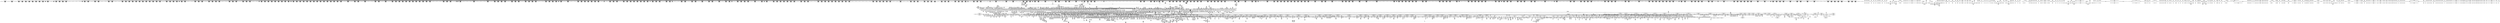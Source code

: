 digraph {
	CE0x4998590 [shape=record,shape=Mrecord,label="{CE0x4998590|i64_0|*Constant*}"]
	CE0x48ccfb0 [shape=record,shape=Mrecord,label="{CE0x48ccfb0|selinux_setprocattr:_tmp211|*SummSink*}"]
	CE0x49cac30 [shape=record,shape=Mrecord,label="{CE0x49cac30|selinux_setprocattr:_land.lhs.true|*SummSink*}"]
	CE0x61c77c0 [shape=record,shape=Mrecord,label="{CE0x61c77c0|current_sid:_tmp24|security/selinux/hooks.c,220}"]
	CE0x49b51b0 [shape=record,shape=Mrecord,label="{CE0x49b51b0|i32_0|*Constant*|*SummSource*}"]
	CE0x4974500 [shape=record,shape=Mrecord,label="{CE0x4974500|24:_i32,_2088:_%struct.task_struct*,_2472:_%struct.cred*,_:_CRE_2939,2940_}"]
	CE0x4997cd0 [shape=record,shape=Mrecord,label="{CE0x4997cd0|selinux_setprocattr:_tmp99|security/selinux/hooks.c,5618|*SummSink*}"]
	CE0x4875900 [shape=record,shape=Mrecord,label="{CE0x4875900|i32_1|*Constant*|*SummSink*}"]
	CE0x6201030 [shape=record,shape=Mrecord,label="{CE0x6201030|rcu_lock_release:_indirectgoto|*SummSource*}"]
	CE0x48380f0 [shape=record,shape=Mrecord,label="{CE0x48380f0|i32_32|*Constant*|*SummSink*}"]
	CE0x60bcac0 [shape=record,shape=Mrecord,label="{CE0x60bcac0|selinux_setprocattr:_sid110|security/selinux/hooks.c,5655}"]
	CE0x486e200 [shape=record,shape=Mrecord,label="{CE0x486e200|selinux_setprocattr:_if.end72|*SummSource*}"]
	CE0x48933a0 [shape=record,shape=Mrecord,label="{CE0x48933a0|selinux_setprocattr:_tmp96|security/selinux/hooks.c,5611|*SummSource*}"]
	CE0x49b8cf0 [shape=record,shape=Mrecord,label="{CE0x49b8cf0|may_create_key:_bb}"]
	CE0x61b86a0 [shape=record,shape=Mrecord,label="{CE0x61b86a0|_call_void_mcount()_#3}"]
	CE0x61d4160 [shape=record,shape=Mrecord,label="{CE0x61d4160|cred_sid:_tmp1}"]
	CE0x48ea960 [shape=record,shape=Mrecord,label="{CE0x48ea960|24:_i32,_2088:_%struct.task_struct*,_2472:_%struct.cred*,_:_CRE_1840,1844_|*MultipleSource*|include/linux/ptrace.h,91|Function::task_sid&Arg::task::|Function::current_has_perm&Arg::tsk::|Function::selinux_setprocattr&Arg::p::|Function::may_create_key&Arg::ctx::|security/selinux/hooks.c,5670|Function::ptrace_parent&Arg::task::}"]
	CE0x4970cb0 [shape=record,shape=Mrecord,label="{CE0x4970cb0|24:_i32,_2088:_%struct.task_struct*,_2472:_%struct.cred*,_:_CRE_2905,2906_}"]
	CE0x49c11c0 [shape=record,shape=Mrecord,label="{CE0x49c11c0|selinux_setprocattr:_if.then123}"]
	CE0x49d7c90 [shape=record,shape=Mrecord,label="{CE0x49d7c90|selinux_setprocattr:_tmp121|security/selinux/hooks.c,5637}"]
	CE0x498dfe0 [shape=record,shape=Mrecord,label="{CE0x498dfe0|24:_i32,_2088:_%struct.task_struct*,_2472:_%struct.cred*,_:_CRE_6360,6368_|*MultipleSource*|include/linux/ptrace.h,91|Function::task_sid&Arg::task::|Function::current_has_perm&Arg::tsk::|Function::selinux_setprocattr&Arg::p::|Function::may_create_key&Arg::ctx::|security/selinux/hooks.c,5670|Function::ptrace_parent&Arg::task::}"]
	CE0x48357a0 [shape=record,shape=Mrecord,label="{CE0x48357a0|selinux_setprocattr:_tmp88|security/selinux/hooks.c,5607}"]
	CE0x48b3f30 [shape=record,shape=Mrecord,label="{CE0x48b3f30|selinux_setprocattr:_tmp158|security/selinux/hooks.c,5649}"]
	CE0x60c8aa0 [shape=record,shape=Mrecord,label="{CE0x60c8aa0|selinux_setprocattr:_call117|security/selinux/hooks.c,5661|*SummSink*}"]
	CE0x48dc100 [shape=record,shape=Mrecord,label="{CE0x48dc100|rcu_read_unlock:_do.body|*SummSink*}"]
	CE0x4989a00 [shape=record,shape=Mrecord,label="{CE0x4989a00|24:_i32,_2088:_%struct.task_struct*,_2472:_%struct.cred*,_:_CRE_6317,6318_}"]
	CE0x4832cf0 [shape=record,shape=Mrecord,label="{CE0x4832cf0|selinux_setprocattr:_if.end69|*SummSource*}"]
	CE0x482bf00 [shape=record,shape=Mrecord,label="{CE0x482bf00|selinux_setprocattr:_tmp169|security/selinux/hooks.c,5656|*SummSink*}"]
	CE0x61e2970 [shape=record,shape=Mrecord,label="{CE0x61e2970|rcu_lock_release:_bb|*SummSource*}"]
	CE0x49b7270 [shape=record,shape=Mrecord,label="{CE0x49b7270|rcu_read_lock:_tmp15|include/linux/rcupdate.h,882|*SummSink*}"]
	CE0x48dc720 [shape=record,shape=Mrecord,label="{CE0x48dc720|__rcu_read_unlock:_tmp2|*SummSource*}"]
	CE0x60ca2c0 [shape=record,shape=Mrecord,label="{CE0x60ca2c0|i16_2|*Constant*}"]
	CE0x4821fe0 [shape=record,shape=Mrecord,label="{CE0x4821fe0|selinux_setprocattr:_conv|security/selinux/hooks.c,5594|*SummSource*}"]
	CE0x49ac7f0 [shape=record,shape=Mrecord,label="{CE0x49ac7f0|ptrace_parent:_do.body|*SummSink*}"]
	CE0x49d39b0 [shape=record,shape=Mrecord,label="{CE0x49d39b0|128:_i8*,_:_CRE_128,136_|*MultipleSource*|security/selinux/hooks.c,5625|security/selinux/hooks.c,5635}"]
	CE0x616c2b0 [shape=record,shape=Mrecord,label="{CE0x616c2b0|rcu_read_unlock:_land.lhs.true2|*SummSink*}"]
	CE0x48d66e0 [shape=record,shape=Mrecord,label="{CE0x48d66e0|24:_i32,_2088:_%struct.task_struct*,_2472:_%struct.cred*,_:_CRE_6544,6552_|*MultipleSource*|include/linux/ptrace.h,91|Function::task_sid&Arg::task::|Function::current_has_perm&Arg::tsk::|Function::selinux_setprocattr&Arg::p::|Function::may_create_key&Arg::ctx::|security/selinux/hooks.c,5670|Function::ptrace_parent&Arg::task::}"]
	CE0x4860650 [shape=record,shape=Mrecord,label="{CE0x4860650|rcu_read_lock:_if.then}"]
	CE0x615b4a0 [shape=record,shape=Mrecord,label="{CE0x615b4a0|24:_i32,_2088:_%struct.task_struct*,_2472:_%struct.cred*,_:_CRE_10536,10544_|*MultipleSource*|include/linux/ptrace.h,91|Function::task_sid&Arg::task::|Function::current_has_perm&Arg::tsk::|Function::selinux_setprocattr&Arg::p::|Function::may_create_key&Arg::ctx::|security/selinux/hooks.c,5670|Function::ptrace_parent&Arg::task::}"]
	CE0x4826600 [shape=record,shape=Mrecord,label="{CE0x4826600|selinux_setprocattr:_if.else13|*SummSource*}"]
	CE0x60bc460 [shape=record,shape=Mrecord,label="{CE0x60bc460|selinux_setprocattr:_tmp166|security/selinux/hooks.c,5654|*SummSource*}"]
	CE0x48bb6a0 [shape=record,shape=Mrecord,label="{CE0x48bb6a0|selinux_setprocattr:_call124|security/selinux/hooks.c,5672|*SummSource*}"]
	CE0x6173460 [shape=record,shape=Mrecord,label="{CE0x6173460|ptrace_parent:_tmp5|include/linux/ptrace.h,91|*SummSink*}"]
	CE0x489e830 [shape=record,shape=Mrecord,label="{CE0x489e830|rcu_read_unlock:_tmp8|include/linux/rcupdate.h,933|*SummSource*}"]
	CE0x489d950 [shape=record,shape=Mrecord,label="{CE0x489d950|i32_0|*Constant*}"]
	CE0x61ba4e0 [shape=record,shape=Mrecord,label="{CE0x61ba4e0|_call_void_rcu_read_lock()_#10,_!dbg_!27712|security/selinux/hooks.c,207}"]
	CE0x49af770 [shape=record,shape=Mrecord,label="{CE0x49af770|i8*_getelementptr_inbounds_(_25_x_i8_,_25_x_i8_*_.str45,_i32_0,_i32_0)|*Constant*|*SummSink*}"]
	CE0x6178930 [shape=record,shape=Mrecord,label="{CE0x6178930|i1_true|*Constant*|*SummSink*}"]
	CE0x49be190 [shape=record,shape=Mrecord,label="{CE0x49be190|VOIDTB_TE:_CRE:_elem_0:default:}"]
	CE0x48b37e0 [shape=record,shape=Mrecord,label="{CE0x48b37e0|i64_73|*Constant*|*SummSource*}"]
	CE0x49b8360 [shape=record,shape=Mrecord,label="{CE0x49b8360|ptrace_parent:_do.body9}"]
	CE0x6173790 [shape=record,shape=Mrecord,label="{CE0x6173790|ptrace_parent:_tmp6|include/linux/ptrace.h,91|*SummSource*}"]
	CE0x4803d90 [shape=record,shape=Mrecord,label="{CE0x4803d90|selinux_setprocattr:_tobool93|security/selinux/hooks.c,5642|*SummSink*}"]
	CE0x6113d30 [shape=record,shape=Mrecord,label="{CE0x6113d30|rcu_read_unlock:_tmp4|include/linux/rcupdate.h,933}"]
	CE0x48b8f20 [shape=record,shape=Mrecord,label="{CE0x48b8f20|selinux_setprocattr:_tmp186|security/selinux/hooks.c,5671|*SummSink*}"]
	CE0x49c2eb0 [shape=record,shape=Mrecord,label="{CE0x49c2eb0|i16_43|*Constant*|*SummSink*}"]
	CE0x61d8830 [shape=record,shape=Mrecord,label="{CE0x61d8830|__rcu_read_lock:_tmp3}"]
	CE0x61304b0 [shape=record,shape=Mrecord,label="{CE0x61304b0|__preempt_count_add:_tmp2|*SummSink*}"]
	CE0x4997970 [shape=record,shape=Mrecord,label="{CE0x4997970|i64*_getelementptr_inbounds_(_102_x_i64_,_102_x_i64_*___llvm_gcov_ctr330,_i64_0,_i64_47)|*Constant*}"]
	CE0x6117e70 [shape=record,shape=Mrecord,label="{CE0x6117e70|i64*_getelementptr_inbounds_(_4_x_i64_,_4_x_i64_*___llvm_gcov_ctr135,_i64_0,_i64_3)|*Constant*|*SummSource*}"]
	CE0x489e170 [shape=record,shape=Mrecord,label="{CE0x489e170|i64*_getelementptr_inbounds_(_4_x_i64_,_4_x_i64_*___llvm_gcov_ctr128,_i64_0,_i64_3)|*Constant*|*SummSink*}"]
	CE0x48f3780 [shape=record,shape=Mrecord,label="{CE0x48f3780|current_sid:_tmp4|security/selinux/hooks.c,218|*SummSink*}"]
	CE0x61aa270 [shape=record,shape=Mrecord,label="{CE0x61aa270|i64*_getelementptr_inbounds_(_11_x_i64_,_11_x_i64_*___llvm_gcov_ctr132,_i64_0,_i64_10)|*Constant*|*SummSink*}"]
	CE0x6177540 [shape=record,shape=Mrecord,label="{CE0x6177540|ptrace_parent:_parent|include/linux/ptrace.h,92|*SummSource*}"]
	CE0x4992630 [shape=record,shape=Mrecord,label="{CE0x4992630|i8_0|*Constant*|*SummSource*}"]
	CE0x4978f70 [shape=record,shape=Mrecord,label="{CE0x4978f70|24:_i32,_2088:_%struct.task_struct*,_2472:_%struct.cred*,_:_CRE_3008,3024_|*MultipleSource*|include/linux/ptrace.h,91|Function::task_sid&Arg::task::|Function::current_has_perm&Arg::tsk::|Function::selinux_setprocattr&Arg::p::|Function::may_create_key&Arg::ctx::|security/selinux/hooks.c,5670|Function::ptrace_parent&Arg::task::}"]
	CE0x4962100 [shape=record,shape=Mrecord,label="{CE0x4962100|24:_i32,_2088:_%struct.task_struct*,_2472:_%struct.cred*,_:_CRE_2384,2392_|*MultipleSource*|include/linux/ptrace.h,91|Function::task_sid&Arg::task::|Function::current_has_perm&Arg::tsk::|Function::selinux_setprocattr&Arg::p::|Function::may_create_key&Arg::ctx::|security/selinux/hooks.c,5670|Function::ptrace_parent&Arg::task::}"]
	CE0x6154210 [shape=record,shape=Mrecord,label="{CE0x6154210|i64_1|*Constant*}"]
	CE0x485b8a0 [shape=record,shape=Mrecord,label="{CE0x485b8a0|selinux_setprocattr:_land.lhs.true34}"]
	CE0x49a3230 [shape=record,shape=Mrecord,label="{CE0x49a3230|selinux_setprocattr:_tmp45|*SummSink*}"]
	CE0x61e92a0 [shape=record,shape=Mrecord,label="{CE0x61e92a0|task_sid:_tmp16|security/selinux/hooks.c,208}"]
	CE0x6168b30 [shape=record,shape=Mrecord,label="{CE0x6168b30|GLOBAL:_current_sid.__warned|Global_var:current_sid.__warned}"]
	CE0x487d730 [shape=record,shape=Mrecord,label="{CE0x487d730|selinux_setprocattr:_if.else|*SummSource*}"]
	CE0x615f2e0 [shape=record,shape=Mrecord,label="{CE0x615f2e0|_call_void_lockdep_rcu_suspicious(i8*_getelementptr_inbounds_(_23_x_i8_,_23_x_i8_*_.str51,_i32_0,_i32_0),_i32_92,_i8*_getelementptr_inbounds_(_41_x_i8_,_41_x_i8_*_.str44,_i32_0,_i32_0))_#10,_!dbg_!27736|include/linux/ptrace.h,92}"]
	CE0x49cd600 [shape=record,shape=Mrecord,label="{CE0x49cd600|selinux_setprocattr:_tmp12|security/selinux/hooks.c,5579|*SummSource*}"]
	CE0x48e7c70 [shape=record,shape=Mrecord,label="{CE0x48e7c70|24:_i32,_2088:_%struct.task_struct*,_2472:_%struct.cred*,_:_CRE_704,712_|*MultipleSource*|include/linux/ptrace.h,91|Function::task_sid&Arg::task::|Function::current_has_perm&Arg::tsk::|Function::selinux_setprocattr&Arg::p::|Function::may_create_key&Arg::ctx::|security/selinux/hooks.c,5670|Function::ptrace_parent&Arg::task::}"]
	CE0x489d2d0 [shape=record,shape=Mrecord,label="{CE0x489d2d0|task_sid:_tmp23|security/selinux/hooks.c,208}"]
	CE0x4985360 [shape=record,shape=Mrecord,label="{CE0x4985360|24:_i32,_2088:_%struct.task_struct*,_2472:_%struct.cred*,_:_CRE_6232,6240_|*MultipleSource*|include/linux/ptrace.h,91|Function::task_sid&Arg::task::|Function::current_has_perm&Arg::tsk::|Function::selinux_setprocattr&Arg::p::|Function::may_create_key&Arg::ctx::|security/selinux/hooks.c,5670|Function::ptrace_parent&Arg::task::}"]
	CE0x4890b90 [shape=record,shape=Mrecord,label="{CE0x4890b90|selinux_setprocattr:_tmp135|security/selinux/hooks.c,5641|*SummSink*}"]
	CE0x4986490 [shape=record,shape=Mrecord,label="{CE0x4986490|24:_i32,_2088:_%struct.task_struct*,_2472:_%struct.cred*,_:_CRE_6280,6284_|*MultipleSource*|include/linux/ptrace.h,91|Function::task_sid&Arg::task::|Function::current_has_perm&Arg::tsk::|Function::selinux_setprocattr&Arg::p::|Function::may_create_key&Arg::ctx::|security/selinux/hooks.c,5670|Function::ptrace_parent&Arg::task::}"]
	CE0x485e9a0 [shape=record,shape=Mrecord,label="{CE0x485e9a0|selinux_setprocattr:_tmp30|security/selinux/hooks.c,5585|*SummSource*}"]
	CE0x49ab180 [shape=record,shape=Mrecord,label="{CE0x49ab180|selinux_setprocattr:_tmp34|security/selinux/hooks.c,5586}"]
	CE0x60bef30 [shape=record,shape=Mrecord,label="{CE0x60bef30|GLOBAL:_security_bounded_transition|*Constant*}"]
	CE0x48d58f0 [shape=record,shape=Mrecord,label="{CE0x48d58f0|_call_void_mcount()_#3}"]
	CE0x4873330 [shape=record,shape=Mrecord,label="{CE0x4873330|i64*_getelementptr_inbounds_(_11_x_i64_,_11_x_i64_*___llvm_gcov_ctr125,_i64_0,_i64_6)|*Constant*|*SummSink*}"]
	CE0x48f9830 [shape=record,shape=Mrecord,label="{CE0x48f9830|i64*_getelementptr_inbounds_(_102_x_i64_,_102_x_i64_*___llvm_gcov_ctr330,_i64_0,_i64_51)|*Constant*|*SummSink*}"]
	CE0x48ed160 [shape=record,shape=Mrecord,label="{CE0x48ed160|24:_i32,_2088:_%struct.task_struct*,_2472:_%struct.cred*,_:_CRE_1936,1944_|*MultipleSource*|include/linux/ptrace.h,91|Function::task_sid&Arg::task::|Function::current_has_perm&Arg::tsk::|Function::selinux_setprocattr&Arg::p::|Function::may_create_key&Arg::ctx::|security/selinux/hooks.c,5670|Function::ptrace_parent&Arg::task::}"]
	CE0x61f1bc0 [shape=record,shape=Mrecord,label="{CE0x61f1bc0|GLOBAL:_task_sid.__warned|Global_var:task_sid.__warned}"]
	CE0x61daf40 [shape=record,shape=Mrecord,label="{CE0x61daf40|rcu_read_lock:_tmp12|include/linux/rcupdate.h,882}"]
	CE0x4858db0 [shape=record,shape=Mrecord,label="{CE0x4858db0|i64*_getelementptr_inbounds_(_102_x_i64_,_102_x_i64_*___llvm_gcov_ctr330,_i64_0,_i64_9)|*Constant*}"]
	CE0x6177b30 [shape=record,shape=Mrecord,label="{CE0x6177b30|ptrace_parent:_tmp9|*LoadInst*|include/linux/ptrace.h,92|*SummSource*}"]
	CE0x49b9fd0 [shape=record,shape=Mrecord,label="{CE0x49b9fd0|selinux_setprocattr:_tmp6|security/selinux/hooks.c,5570|*SummSink*}"]
	CE0x48b06a0 [shape=record,shape=Mrecord,label="{CE0x48b06a0|i64_71|*Constant*|*SummSink*}"]
	CE0x49e3380 [shape=record,shape=Mrecord,label="{CE0x49e3380|selinux_setprocattr:_tmp132|security/selinux/hooks.c,5640|*SummSink*}"]
	CE0x61d4960 [shape=record,shape=Mrecord,label="{CE0x61d4960|i64*_getelementptr_inbounds_(_4_x_i64_,_4_x_i64_*___llvm_gcov_ctr134,_i64_0,_i64_2)|*Constant*|*SummSource*}"]
	CE0x48a09e0 [shape=record,shape=Mrecord,label="{CE0x48a09e0|rcu_read_unlock:_tmp9|include/linux/rcupdate.h,933|*SummSource*}"]
	CE0x49e2500 [shape=record,shape=Mrecord,label="{CE0x49e2500|may_create_key:_entry|*SummSource*}"]
	CE0x48cf200 [shape=record,shape=Mrecord,label="{CE0x48cf200|selinux_setprocattr:_tmp217|security/selinux/hooks.c,5688|*SummSource*}"]
	CE0x61113d0 [shape=record,shape=Mrecord,label="{CE0x61113d0|i64*_getelementptr_inbounds_(_102_x_i64_,_102_x_i64_*___llvm_gcov_ctr330,_i64_0,_i64_101)|*Constant*}"]
	CE0x49c0ec0 [shape=record,shape=Mrecord,label="{CE0x49c0ec0|may_create_key:_call1|security/selinux/hooks.c,1750|*SummSource*}"]
	CE0x486dd60 [shape=record,shape=Mrecord,label="{CE0x486dd60|rcu_read_lock:_tmp12|include/linux/rcupdate.h,882}"]
	CE0x48d8c10 [shape=record,shape=Mrecord,label="{CE0x48d8c10|ptrace_parent:_tmp|*SummSink*}"]
	CE0x60ba790 [shape=record,shape=Mrecord,label="{CE0x60ba790|i64_76|*Constant*}"]
	"CONST[source:0(mediator),value:2(dynamic)][purpose:{object}]"
	CE0x4828310 [shape=record,shape=Mrecord,label="{CE0x4828310|selinux_setprocattr:_if.then91|*SummSink*}"]
	CE0x48586d0 [shape=record,shape=Mrecord,label="{CE0x48586d0|selinux_setprocattr:_tmp15|security/selinux/hooks.c,5580|*SummSource*}"]
	CE0x4867e80 [shape=record,shape=Mrecord,label="{CE0x4867e80|i64_3|*Constant*|*SummSink*}"]
	CE0x611a460 [shape=record,shape=Mrecord,label="{CE0x611a460|rcu_lock_release:_tmp7|*SummSink*}"]
	CE0x6173bd0 [shape=record,shape=Mrecord,label="{CE0x6173bd0|i64*_getelementptr_inbounds_(_17_x_i64_,_17_x_i64_*___llvm_gcov_ctr164,_i64_0,_i64_3)|*Constant*}"]
	CE0x6165dc0 [shape=record,shape=Mrecord,label="{CE0x6165dc0|rcu_read_unlock:_tmp13|include/linux/rcupdate.h,933}"]
	CE0x61b7cf0 [shape=record,shape=Mrecord,label="{CE0x61b7cf0|task_sid:_tmp13|security/selinux/hooks.c,208}"]
	CE0x484a8e0 [shape=record,shape=Mrecord,label="{CE0x484a8e0|rcu_read_lock:_tmp4|include/linux/rcupdate.h,882|*SummSink*}"]
	CE0x611bdb0 [shape=record,shape=Mrecord,label="{CE0x611bdb0|_call_void_rcu_lock_release(%struct.lockdep_map*_rcu_lock_map)_#10,_!dbg_!27733|include/linux/rcupdate.h,935}"]
	CE0x488abb0 [shape=record,shape=Mrecord,label="{CE0x488abb0|task_sid:_tmp17|security/selinux/hooks.c,208|*SummSink*}"]
	CE0x481ada0 [shape=record,shape=Mrecord,label="{CE0x481ada0|i64_37|*Constant*|*SummSource*}"]
	CE0x61d3c40 [shape=record,shape=Mrecord,label="{CE0x61d3c40|VOIDTB_TE:_CE_48,52_|*MultipleSource*|Function::cred_sid&Arg::cred::|*LoadInst*|security/selinux/hooks.c,208|security/selinux/hooks.c,196}"]
	CE0x48d0a60 [shape=record,shape=Mrecord,label="{CE0x48d0a60|selinux_setprocattr:_tmp218|security/selinux/hooks.c,5688|*SummSource*}"]
	CE0x49b2380 [shape=record,shape=Mrecord,label="{CE0x49b2380|task_sid:_tmp16|security/selinux/hooks.c,208|*SummSource*}"]
	CE0x482a620 [shape=record,shape=Mrecord,label="{CE0x482a620|selinux_setprocattr:_conv|security/selinux/hooks.c,5594|*SummSink*}"]
	CE0x49abc50 [shape=record,shape=Mrecord,label="{CE0x49abc50|selinux_setprocattr:_tmp36|security/selinux/hooks.c,5587|*SummSource*}"]
	CE0x49df2e0 [shape=record,shape=Mrecord,label="{CE0x49df2e0|i64*_getelementptr_inbounds_(_102_x_i64_,_102_x_i64_*___llvm_gcov_ctr330,_i64_0,_i64_60)|*Constant*|*SummSource*}"]
	CE0x4868440 [shape=record,shape=Mrecord,label="{CE0x4868440|current_has_perm:_tsk|Function::current_has_perm&Arg::tsk::|*SummSource*}"]
	CE0x61e9fe0 [shape=record,shape=Mrecord,label="{CE0x61e9fe0|i32_208|*Constant*}"]
	CE0x49dff10 [shape=record,shape=Mrecord,label="{CE0x49dff10|selinux_setprocattr:_tmp130|security/selinux/hooks.c,5639}"]
	CE0x48918f0 [shape=record,shape=Mrecord,label="{CE0x48918f0|selinux_setprocattr:_call92|security/selinux/hooks.c,5641|*SummSink*}"]
	CE0x497b1d0 [shape=record,shape=Mrecord,label="{CE0x497b1d0|24:_i32,_2088:_%struct.task_struct*,_2472:_%struct.cred*,_:_CRE_3096,3104_|*MultipleSource*|include/linux/ptrace.h,91|Function::task_sid&Arg::task::|Function::current_has_perm&Arg::tsk::|Function::selinux_setprocattr&Arg::p::|Function::may_create_key&Arg::ctx::|security/selinux/hooks.c,5670|Function::ptrace_parent&Arg::task::}"]
	CE0x49a00e0 [shape=record,shape=Mrecord,label="{CE0x49a00e0|get_current:_entry}"]
	CE0x616c120 [shape=record,shape=Mrecord,label="{CE0x616c120|current_sid:_call|security/selinux/hooks.c,218|*SummSource*}"]
	CE0x60cae60 [shape=record,shape=Mrecord,label="{CE0x60cae60|avc_has_perm:_requested|Function::avc_has_perm&Arg::requested::}"]
	CE0x480fd10 [shape=record,shape=Mrecord,label="{CE0x480fd10|i64_10|*Constant*|*SummSink*}"]
	CE0x481c780 [shape=record,shape=Mrecord,label="{CE0x481c780|selinux_setprocattr:_tmp78|security/selinux/hooks.c,5600}"]
	CE0x48a0790 [shape=record,shape=Mrecord,label="{CE0x48a0790|__rcu_read_lock:_do.end|*SummSink*}"]
	CE0x49ca690 [shape=record,shape=Mrecord,label="{CE0x49ca690|selinux_setprocattr:_tmp10|security/selinux/hooks.c,5578|*SummSource*}"]
	CE0x48bdec0 [shape=record,shape=Mrecord,label="{CE0x48bdec0|selinux_setprocattr:_tobool126|security/selinux/hooks.c,5675}"]
	CE0x486d870 [shape=record,shape=Mrecord,label="{CE0x486d870|rcu_read_lock:_tmp11|include/linux/rcupdate.h,882}"]
	CE0x61d9b60 [shape=record,shape=Mrecord,label="{CE0x61d9b60|cred_sid:_sid|security/selinux/hooks.c,197}"]
	CE0x49770e0 [shape=record,shape=Mrecord,label="{CE0x49770e0|24:_i32,_2088:_%struct.task_struct*,_2472:_%struct.cred*,_:_CRE_2966,2967_}"]
	CE0x49c9730 [shape=record,shape=Mrecord,label="{CE0x49c9730|selinux_setprocattr:_if.end115}"]
	CE0x61e4200 [shape=record,shape=Mrecord,label="{CE0x61e4200|VOIDTB_TE:_CE_8,16_|*MultipleSource*|Function::cred_sid&Arg::cred::|*LoadInst*|security/selinux/hooks.c,208|security/selinux/hooks.c,196}"]
	CE0x48d9ee0 [shape=record,shape=Mrecord,label="{CE0x48d9ee0|COLLAPSED:_GCMRE___llvm_gcov_ctr164_internal_global_17_x_i64_zeroinitializer:_elem_0:default:}"]
	CE0x6160ca0 [shape=record,shape=Mrecord,label="{CE0x6160ca0|i64*_getelementptr_inbounds_(_17_x_i64_,_17_x_i64_*___llvm_gcov_ctr164,_i64_0,_i64_12)|*Constant*|*SummSink*}"]
	CE0x4835d30 [shape=record,shape=Mrecord,label="{CE0x4835d30|rcu_read_lock:_tmp6|include/linux/rcupdate.h,882}"]
	CE0x48ce110 [shape=record,shape=Mrecord,label="{CE0x48ce110|selinux_setprocattr:_tmp215|*SummSource*}"]
	CE0x488dcd0 [shape=record,shape=Mrecord,label="{CE0x488dcd0|task_sid:_tmp26|security/selinux/hooks.c,208|*SummSource*}"]
	CE0x61f8130 [shape=record,shape=Mrecord,label="{CE0x61f8130|cred_sid:_tmp3|*SummSink*}"]
	CE0x612fad0 [shape=record,shape=Mrecord,label="{CE0x612fad0|GLOBAL:___preempt_count|Global_var:__preempt_count}"]
	CE0x6154280 [shape=record,shape=Mrecord,label="{CE0x6154280|__preempt_count_sub:_tmp1}"]
	CE0x49e8160 [shape=record,shape=Mrecord,label="{CE0x49e8160|i64*_getelementptr_inbounds_(_102_x_i64_,_102_x_i64_*___llvm_gcov_ctr330,_i64_0,_i64_54)|*Constant*}"]
	CE0x4829800 [shape=record,shape=Mrecord,label="{CE0x4829800|selinux_setprocattr:_tmp142|security/selinux/hooks.c,5644}"]
	CE0x60bdd20 [shape=record,shape=Mrecord,label="{CE0x60bdd20|selinux_setprocattr:_tmp167|security/selinux/hooks.c,5655|*SummSink*}"]
	CE0x4832820 [shape=record,shape=Mrecord,label="{CE0x4832820|rcu_read_lock:_do.end|*SummSource*}"]
	CE0x60cab20 [shape=record,shape=Mrecord,label="{CE0x60cab20|i32_8388608|*Constant*|*SummSource*}"]
	CE0x48b3550 [shape=record,shape=Mrecord,label="{CE0x48b3550|i64_72|*Constant*|*SummSink*}"]
	CE0x48b4ea0 [shape=record,shape=Mrecord,label="{CE0x48b4ea0|GLOBAL:_rcu_read_lock|*Constant*|*SummSource*}"]
	CE0x61fe240 [shape=record,shape=Mrecord,label="{CE0x61fe240|__rcu_read_unlock:_tmp5|include/linux/rcupdate.h,244|*SummSink*}"]
	CE0x499c2e0 [shape=record,shape=Mrecord,label="{CE0x499c2e0|i32_536870912|*Constant*}"]
	CE0x4875070 [shape=record,shape=Mrecord,label="{CE0x4875070|selinux_setprocattr:_if.else84|*SummSource*}"]
	CE0x48e9970 [shape=record,shape=Mrecord,label="{CE0x48e9970|24:_i32,_2088:_%struct.task_struct*,_2472:_%struct.cred*,_:_CRE_784,1808_|*MultipleSource*|include/linux/ptrace.h,91|Function::task_sid&Arg::task::|Function::current_has_perm&Arg::tsk::|Function::selinux_setprocattr&Arg::p::|Function::may_create_key&Arg::ctx::|security/selinux/hooks.c,5670|Function::ptrace_parent&Arg::task::}"]
	CE0x48ad1c0 [shape=record,shape=Mrecord,label="{CE0x48ad1c0|ptrace_parent:_tmp31|include/linux/ptrace.h,92}"]
	CE0x4814d90 [shape=record,shape=Mrecord,label="{CE0x4814d90|selinux_setprocattr:_tmp68|*LoadInst*|security/selinux/hooks.c,5595|*SummSink*}"]
	CE0x48b6b30 [shape=record,shape=Mrecord,label="{CE0x48b6b30|%struct.task_struct*_null|*Constant*}"]
	CE0x48b8e00 [shape=record,shape=Mrecord,label="{CE0x48b8e00|selinux_setprocattr:_tmp186|security/selinux/hooks.c,5671|*SummSource*}"]
	CE0x4868010 [shape=record,shape=Mrecord,label="{CE0x4868010|rcu_read_lock:_tmp4|include/linux/rcupdate.h,882}"]
	CE0x49d5b70 [shape=record,shape=Mrecord,label="{CE0x49d5b70|selinux_setprocattr:_tobool82|security/selinux/hooks.c,5636|*SummSink*}"]
	CE0x61f6f30 [shape=record,shape=Mrecord,label="{CE0x61f6f30|GLOBAL:_rcu_lock_acquire|*Constant*}"]
	CE0x61b1380 [shape=record,shape=Mrecord,label="{CE0x61b1380|current_sid:_tmp1}"]
	CE0x49cccc0 [shape=record,shape=Mrecord,label="{CE0x49cccc0|selinux_setprocattr:_if.then74}"]
	CE0x61faac0 [shape=record,shape=Mrecord,label="{CE0x61faac0|i64*_getelementptr_inbounds_(_11_x_i64_,_11_x_i64_*___llvm_gcov_ctr132,_i64_0,_i64_10)|*Constant*}"]
	CE0x499bc60 [shape=record,shape=Mrecord,label="{CE0x499bc60|selinux_setprocattr:_tobool20|security/selinux/hooks.c,5586|*SummSink*}"]
	CE0x48ff540 [shape=record,shape=Mrecord,label="{CE0x48ff540|24:_i32,_2088:_%struct.task_struct*,_2472:_%struct.cred*,_:_CRE_224,232_|*MultipleSource*|include/linux/ptrace.h,91|Function::task_sid&Arg::task::|Function::current_has_perm&Arg::tsk::|Function::selinux_setprocattr&Arg::p::|Function::may_create_key&Arg::ctx::|security/selinux/hooks.c,5670|Function::ptrace_parent&Arg::task::}"]
	CE0x4860e10 [shape=record,shape=Mrecord,label="{CE0x4860e10|24:_i32,_2088:_%struct.task_struct*,_2472:_%struct.cred*,_:_CRE_88,92_|*MultipleSource*|include/linux/ptrace.h,91|Function::task_sid&Arg::task::|Function::current_has_perm&Arg::tsk::|Function::selinux_setprocattr&Arg::p::|Function::may_create_key&Arg::ctx::|security/selinux/hooks.c,5670|Function::ptrace_parent&Arg::task::}"]
	CE0x61ee300 [shape=record,shape=Mrecord,label="{CE0x61ee300|_call_void_asm_sideeffect_,_memory_,_dirflag_,_fpsr_,_flags_()_#3,_!dbg_!27711,_!srcloc_!27714|include/linux/rcupdate.h,244|*SummSource*}"]
	CE0x60ced80 [shape=record,shape=Mrecord,label="{CE0x60ced80|i64*_getelementptr_inbounds_(_102_x_i64_,_102_x_i64_*___llvm_gcov_ctr330,_i64_0,_i64_83)|*Constant*|*SummSource*}"]
	CE0x4808f00 [shape=record,shape=Mrecord,label="{CE0x4808f00|selinux_setprocattr:_tmp54|security/selinux/hooks.c,5594|*SummSource*}"]
	CE0x4893f10 [shape=record,shape=Mrecord,label="{CE0x4893f10|i64*_getelementptr_inbounds_(_102_x_i64_,_102_x_i64_*___llvm_gcov_ctr330,_i64_0,_i64_46)|*Constant*|*SummSource*}"]
	CE0x48075d0 [shape=record,shape=Mrecord,label="{CE0x48075d0|selinux_setprocattr:_if.then16|*SummSource*}"]
	CE0x49ba0d0 [shape=record,shape=Mrecord,label="{CE0x49ba0d0|selinux_setprocattr:_tmp7|security/selinux/hooks.c,5570|*SummSink*}"]
	CE0x61ca0d0 [shape=record,shape=Mrecord,label="{CE0x61ca0d0|i64_ptrtoint_(i8*_blockaddress(_rcu_lock_acquire,_%__here)_to_i64)|*Constant*|*SummSource*}"]
	CE0x6204670 [shape=record,shape=Mrecord,label="{CE0x6204670|i64*_getelementptr_inbounds_(_4_x_i64_,_4_x_i64_*___llvm_gcov_ctr134,_i64_0,_i64_1)|*Constant*|*SummSink*}"]
	CE0x61431e0 [shape=record,shape=Mrecord,label="{CE0x61431e0|i64*_getelementptr_inbounds_(_4_x_i64_,_4_x_i64_*___llvm_gcov_ctr129,_i64_0,_i64_1)|*Constant*}"]
	CE0x612c4b0 [shape=record,shape=Mrecord,label="{CE0x612c4b0|__preempt_count_add:_tmp4|./arch/x86/include/asm/preempt.h,72}"]
	CE0x61a6270 [shape=record,shape=Mrecord,label="{CE0x61a6270|current_sid:_tmp5|security/selinux/hooks.c,218}"]
	CE0x48e4ee0 [shape=record,shape=Mrecord,label="{CE0x48e4ee0|24:_i32,_2088:_%struct.task_struct*,_2472:_%struct.cred*,_:_CRE_360,368_|*MultipleSource*|include/linux/ptrace.h,91|Function::task_sid&Arg::task::|Function::current_has_perm&Arg::tsk::|Function::selinux_setprocattr&Arg::p::|Function::may_create_key&Arg::ctx::|security/selinux/hooks.c,5670|Function::ptrace_parent&Arg::task::}"]
	CE0x4988680 [shape=record,shape=Mrecord,label="{CE0x4988680|24:_i32,_2088:_%struct.task_struct*,_2472:_%struct.cred*,_:_CRE_6305,6306_}"]
	CE0x61466d0 [shape=record,shape=Mrecord,label="{CE0x61466d0|__preempt_count_add:_bb|*SummSink*}"]
	CE0x4977420 [shape=record,shape=Mrecord,label="{CE0x4977420|24:_i32,_2088:_%struct.task_struct*,_2472:_%struct.cred*,_:_CRE_2968,2969_}"]
	CE0x4971440 [shape=record,shape=Mrecord,label="{CE0x4971440|24:_i32,_2088:_%struct.task_struct*,_2472:_%struct.cred*,_:_CRE_2909,2910_}"]
	CE0x48bf670 [shape=record,shape=Mrecord,label="{CE0x48bf670|i64_87|*Constant*}"]
	CE0x616dc90 [shape=record,shape=Mrecord,label="{CE0x616dc90|ptrace_parent:_tmp19|include/linux/ptrace.h,92|*SummSource*}"]
	CE0x6180e40 [shape=record,shape=Mrecord,label="{CE0x6180e40|ptrace_parent:_tobool4|include/linux/ptrace.h,92|*SummSink*}"]
	CE0x4890150 [shape=record,shape=Mrecord,label="{CE0x4890150|cred_sid:_entry}"]
	CE0x61ad810 [shape=record,shape=Mrecord,label="{CE0x61ad810|_ret_void,_!dbg_!27717|include/linux/rcupdate.h,245|*SummSource*}"]
	CE0x4987e60 [shape=record,shape=Mrecord,label="{CE0x4987e60|24:_i32,_2088:_%struct.task_struct*,_2472:_%struct.cred*,_:_CRE_6300,6301_}"]
	CE0x49e7310 [shape=record,shape=Mrecord,label="{CE0x49e7310|selinux_setprocattr:_tmp111|security/selinux/hooks.c,5626}"]
	CE0x48d8b80 [shape=record,shape=Mrecord,label="{CE0x48d8b80|current_sid:_tmp3|*SummSink*}"]
	CE0x48af0d0 [shape=record,shape=Mrecord,label="{CE0x48af0d0|selinux_setprocattr:_call101|security/selinux/hooks.c,5647}"]
	CE0x4878190 [shape=record,shape=Mrecord,label="{CE0x4878190|i64*_getelementptr_inbounds_(_11_x_i64_,_11_x_i64_*___llvm_gcov_ctr127,_i64_0,_i64_8)|*Constant*|*SummSink*}"]
	CE0x48cbe30 [shape=record,shape=Mrecord,label="{CE0x48cbe30|i64*_getelementptr_inbounds_(_102_x_i64_,_102_x_i64_*___llvm_gcov_ctr330,_i64_0,_i64_95)|*Constant*|*SummSource*}"]
	CE0x48002a0 [shape=record,shape=Mrecord,label="{CE0x48002a0|selinux_setprocattr:_if.end25|*SummSink*}"]
	CE0x615ffd0 [shape=record,shape=Mrecord,label="{CE0x615ffd0|ptrace_parent:_tmp26|include/linux/ptrace.h,92|*SummSource*}"]
	CE0x60cce90 [shape=record,shape=Mrecord,label="{CE0x60cce90|selinux_setprocattr:_tmp179|security/selinux/hooks.c,5663|*SummSource*}"]
	CE0x61a8330 [shape=record,shape=Mrecord,label="{CE0x61a8330|task_sid:_tmp9|security/selinux/hooks.c,208|*SummSource*}"]
	CE0x49e5540 [shape=record,shape=Mrecord,label="{CE0x49e5540|selinux_setprocattr:_sub|security/selinux/hooks.c,5595}"]
	CE0x61ae350 [shape=record,shape=Mrecord,label="{CE0x61ae350|current_sid:_tmp1|*SummSink*}"]
	CE0x48633f0 [shape=record,shape=Mrecord,label="{CE0x48633f0|get_current:_tmp2}"]
	CE0x49bfb50 [shape=record,shape=Mrecord,label="{CE0x49bfb50|i64*_getelementptr_inbounds_(_102_x_i64_,_102_x_i64_*___llvm_gcov_ctr330,_i64_0,_i64_3)|*Constant*|*SummSource*}"]
	CE0x4995a70 [shape=record,shape=Mrecord,label="{CE0x4995a70|selinux_setprocattr:_conv70|security/selinux/hooks.c,5618|*SummSink*}"]
	CE0x60c1f40 [shape=record,shape=Mrecord,label="{CE0x60c1f40|i32_218|*Constant*|*SummSource*}"]
	CE0x484bc70 [shape=record,shape=Mrecord,label="{CE0x484bc70|selinux_setprocattr:_tmp72|security/selinux/hooks.c,5595|*SummSource*}"]
	CE0x49a12e0 [shape=record,shape=Mrecord,label="{CE0x49a12e0|selinux_setprocattr:_tmp40}"]
	CE0x49c6000 [shape=record,shape=Mrecord,label="{CE0x49c6000|rcu_lock_acquire:_entry}"]
	CE0x48693b0 [shape=record,shape=Mrecord,label="{CE0x48693b0|selinux_setprocattr:_tmp|*SummSource*}"]
	CE0x6144190 [shape=record,shape=Mrecord,label="{CE0x6144190|__preempt_count_add:_bb}"]
	CE0x6148b10 [shape=record,shape=Mrecord,label="{CE0x6148b10|__preempt_count_add:_tmp|*SummSource*}"]
	CE0x49d1cd0 [shape=record,shape=Mrecord,label="{CE0x49d1cd0|128:_i8*,_:_CRE_24,28_|*MultipleSource*|security/selinux/hooks.c,5625|security/selinux/hooks.c,5635}"]
	CE0x61e3430 [shape=record,shape=Mrecord,label="{CE0x61e3430|VOIDTB_TE:_CE_136,144_|*MultipleSource*|Function::cred_sid&Arg::cred::|*LoadInst*|security/selinux/hooks.c,208|security/selinux/hooks.c,196}"]
	CE0x61d3530 [shape=record,shape=Mrecord,label="{CE0x61d3530|task_sid:_do.end6}"]
	CE0x49dce10 [shape=record,shape=Mrecord,label="{CE0x49dce10|i64_59|*Constant*|*SummSink*}"]
	CE0x488b150 [shape=record,shape=Mrecord,label="{CE0x488b150|COLLAPSED:_GCMRE___llvm_gcov_ctr132_internal_global_11_x_i64_zeroinitializer:_elem_0:default:}"]
	CE0x48b5460 [shape=record,shape=Mrecord,label="{CE0x48b5460|rcu_read_lock:_entry|*SummSink*}"]
	CE0x4892bf0 [shape=record,shape=Mrecord,label="{CE0x4892bf0|selinux_setprocattr:_tmp95|security/selinux/hooks.c,5610|*SummSource*}"]
	CE0x485c950 [shape=record,shape=Mrecord,label="{CE0x485c950|selinux_setprocattr:_tmp19|security/selinux/hooks.c,5581}"]
	CE0x4861240 [shape=record,shape=Mrecord,label="{CE0x4861240|selinux_setprocattr:_call7|security/selinux/hooks.c,5581}"]
	CE0x484fc30 [shape=record,shape=Mrecord,label="{CE0x484fc30|selinux_setprocattr:_sub58|security/selinux/hooks.c,5607|*SummSink*}"]
	CE0x60c5d20 [shape=record,shape=Mrecord,label="{CE0x60c5d20|selinux_setprocattr:_tmp175|security/selinux/hooks.c,5658|*SummSink*}"]
	CE0x49b7100 [shape=record,shape=Mrecord,label="{CE0x49b7100|rcu_read_lock:_tmp15|include/linux/rcupdate.h,882|*SummSource*}"]
	CE0x485b770 [shape=record,shape=Mrecord,label="{CE0x485b770|selinux_setprocattr:_if.end125|*SummSink*}"]
	CE0x60c0c20 [shape=record,shape=Mrecord,label="{CE0x60c0c20|i64*_getelementptr_inbounds_(_11_x_i64_,_11_x_i64_*___llvm_gcov_ctr125,_i64_0,_i64_9)|*Constant*|*SummSink*}"]
	CE0x49bfc00 [shape=record,shape=Mrecord,label="{CE0x49bfc00|i64*_getelementptr_inbounds_(_102_x_i64_,_102_x_i64_*___llvm_gcov_ctr330,_i64_0,_i64_3)|*Constant*|*SummSink*}"]
	CE0x4830080 [shape=record,shape=Mrecord,label="{CE0x4830080|selinux_setprocattr:_tmp92|security/selinux/hooks.c,5608}"]
	CE0x48b68f0 [shape=record,shape=Mrecord,label="{CE0x48b68f0|ptrace_parent:_task|Function::ptrace_parent&Arg::task::|*SummSink*}"]
	CE0x482e1a0 [shape=record,shape=Mrecord,label="{CE0x482e1a0|selinux_setprocattr:_tmp151|security/selinux/hooks.c,5646}"]
	CE0x616cdf0 [shape=record,shape=Mrecord,label="{CE0x616cdf0|rcu_read_unlock:_do.end|*SummSource*}"]
	CE0x480a000 [shape=record,shape=Mrecord,label="{CE0x480a000|selinux_setprocattr:_tmp64|security/selinux/hooks.c,5594|*SummSink*}"]
	CE0x49c4350 [shape=record,shape=Mrecord,label="{CE0x49c4350|i64_4|*Constant*}"]
	CE0x4966e00 [shape=record,shape=Mrecord,label="{CE0x4966e00|24:_i32,_2088:_%struct.task_struct*,_2472:_%struct.cred*,_:_CRE_2576,2584_|*MultipleSource*|include/linux/ptrace.h,91|Function::task_sid&Arg::task::|Function::current_has_perm&Arg::tsk::|Function::selinux_setprocattr&Arg::p::|Function::may_create_key&Arg::ctx::|security/selinux/hooks.c,5670|Function::ptrace_parent&Arg::task::}"]
	CE0x60c4d90 [shape=record,shape=Mrecord,label="{CE0x60c4d90|selinux_setprocattr:_tmp174|security/selinux/hooks.c,5657|*SummSource*}"]
	CE0x61f4890 [shape=record,shape=Mrecord,label="{CE0x61f4890|i64*_getelementptr_inbounds_(_2_x_i64_,_2_x_i64_*___llvm_gcov_ctr131,_i64_0,_i64_0)|*Constant*|*SummSource*}"]
	CE0x48594e0 [shape=record,shape=Mrecord,label="{CE0x48594e0|24:_i32,_2088:_%struct.task_struct*,_2472:_%struct.cred*,_:_CRE_6496,6504_|*MultipleSource*|include/linux/ptrace.h,91|Function::task_sid&Arg::task::|Function::current_has_perm&Arg::tsk::|Function::selinux_setprocattr&Arg::p::|Function::may_create_key&Arg::ctx::|security/selinux/hooks.c,5670|Function::ptrace_parent&Arg::task::}"]
	CE0x4972960 [shape=record,shape=Mrecord,label="{CE0x4972960|24:_i32,_2088:_%struct.task_struct*,_2472:_%struct.cred*,_:_CRE_2922,2923_}"]
	CE0x61aec60 [shape=record,shape=Mrecord,label="{CE0x61aec60|0:_i8,_:_GCMR_current_sid.__warned_internal_global_i8_0,_section_.data.unlikely_,_align_1:_elem_0:default:}"]
	CE0x48905b0 [shape=record,shape=Mrecord,label="{CE0x48905b0|cred_sid:_cred|Function::cred_sid&Arg::cred::|*SummSource*}"]
	CE0x4868c10 [shape=record,shape=Mrecord,label="{CE0x4868c10|selinux_setprocattr:_tobool5|security/selinux/hooks.c,5580|*SummSource*}"]
	CE0x48168f0 [shape=record,shape=Mrecord,label="{CE0x48168f0|selinux_setprocattr:_tmp57|security/selinux/hooks.c,5594}"]
	CE0x61a2990 [shape=record,shape=Mrecord,label="{CE0x61a2990|i32_934|*Constant*|*SummSink*}"]
	CE0x4962470 [shape=record,shape=Mrecord,label="{CE0x4962470|24:_i32,_2088:_%struct.task_struct*,_2472:_%struct.cred*,_:_CRE_2392,2400_|*MultipleSource*|include/linux/ptrace.h,91|Function::task_sid&Arg::task::|Function::current_has_perm&Arg::tsk::|Function::selinux_setprocattr&Arg::p::|Function::may_create_key&Arg::ctx::|security/selinux/hooks.c,5670|Function::ptrace_parent&Arg::task::}"]
	CE0x49a6910 [shape=record,shape=Mrecord,label="{CE0x49a6910|selinux_setprocattr:_tmp17|security/selinux/hooks.c,5580|*SummSink*}"]
	CE0x61fe580 [shape=record,shape=Mrecord,label="{CE0x61fe580|__rcu_read_unlock:_tmp5|include/linux/rcupdate.h,244|*SummSource*}"]
	CE0x49c21d0 [shape=record,shape=Mrecord,label="{CE0x49c21d0|selinux_setprocattr:_if.then44}"]
	CE0x61c9f90 [shape=record,shape=Mrecord,label="{CE0x61c9f90|i64_ptrtoint_(i8*_blockaddress(_rcu_lock_acquire,_%__here)_to_i64)|*Constant*}"]
	CE0x4849b60 [shape=record,shape=Mrecord,label="{CE0x4849b60|selinux_setprocattr:_tmp59|security/selinux/hooks.c,5594|*SummSource*}"]
	CE0x48c2dd0 [shape=record,shape=Mrecord,label="{CE0x48c2dd0|i64_89|*Constant*}"]
	CE0x49d8f50 [shape=record,shape=Mrecord,label="{CE0x49d8f50|selinux_setprocattr:_tmp122|security/selinux/hooks.c,5637}"]
	CE0x48ca8e0 [shape=record,shape=Mrecord,label="{CE0x48ca8e0|selinux_setprocattr:_tmp208|security/selinux/hooks.c,5684|*SummSink*}"]
	CE0x61c2e20 [shape=record,shape=Mrecord,label="{CE0x61c2e20|current_sid:_tmp19|security/selinux/hooks.c,218|*SummSink*}"]
	CE0x48713c0 [shape=record,shape=Mrecord,label="{CE0x48713c0|rcu_read_lock:_tmp2|*SummSink*}"]
	CE0x61c2db0 [shape=record,shape=Mrecord,label="{CE0x61c2db0|i64*_getelementptr_inbounds_(_11_x_i64_,_11_x_i64_*___llvm_gcov_ctr125,_i64_0,_i64_10)|*Constant*|*SummSink*}"]
	CE0x486add0 [shape=record,shape=Mrecord,label="{CE0x486add0|current_has_perm:_call2|security/selinux/hooks.c,1544|*SummSource*}"]
	CE0x49d6be0 [shape=record,shape=Mrecord,label="{CE0x49d6be0|selinux_setprocattr:_tmp118|security/selinux/hooks.c,5636}"]
	CE0x49e2a50 [shape=record,shape=Mrecord,label="{CE0x49e2a50|i64_62|*Constant*}"]
	CE0x60ba200 [shape=record,shape=Mrecord,label="{CE0x60ba200|selinux_setprocattr:_call108|security/selinux/hooks.c,5654|*SummSource*}"]
	CE0x4992f40 [shape=record,shape=Mrecord,label="{CE0x4992f40|selinux_setprocattr:_dec|security/selinux/hooks.c,5597}"]
	CE0x60c9bc0 [shape=record,shape=Mrecord,label="{CE0x60c9bc0|avc_has_perm:_ssid|Function::avc_has_perm&Arg::ssid::|*SummSource*}"]
	CE0x49c6650 [shape=record,shape=Mrecord,label="{CE0x49c6650|selinux_setprocattr:_if.then30|*SummSink*}"]
	CE0x482f0a0 [shape=record,shape=Mrecord,label="{CE0x482f0a0|selinux_setprocattr:_tmp89|security/selinux/hooks.c,5607|*SummSource*}"]
	CE0x48cdf30 [shape=record,shape=Mrecord,label="{CE0x48cdf30|i64*_getelementptr_inbounds_(_102_x_i64_,_102_x_i64_*___llvm_gcov_ctr330,_i64_0,_i64_97)|*Constant*|*SummSource*}"]
	CE0x4855540 [shape=record,shape=Mrecord,label="{CE0x4855540|rcu_read_lock:_tmp7|include/linux/rcupdate.h,882}"]
	CE0x6177110 [shape=record,shape=Mrecord,label="{CE0x6177110|i32_51|*Constant*|*SummSource*}"]
	CE0x48a8210 [shape=record,shape=Mrecord,label="{CE0x48a8210|selinux_setprocattr:_keycreate_sid|security/selinux/hooks.c,5644|*SummSource*}"]
	CE0x49d5220 [shape=record,shape=Mrecord,label="{CE0x49d5220|i64_55|*Constant*|*SummSink*}"]
	CE0x61b9110 [shape=record,shape=Mrecord,label="{CE0x61b9110|current_sid:_tmp8|security/selinux/hooks.c,218|*SummSink*}"]
	CE0x4873d60 [shape=record,shape=Mrecord,label="{CE0x4873d60|selinux_setprocattr:_cmp|security/selinux/hooks.c,5567|*SummSink*}"]
	CE0x61de7f0 [shape=record,shape=Mrecord,label="{CE0x61de7f0|task_sid:_do.end6}"]
	CE0x4961340 [shape=record,shape=Mrecord,label="{CE0x4961340|24:_i32,_2088:_%struct.task_struct*,_2472:_%struct.cred*,_:_CRE_2352,2360_|*MultipleSource*|include/linux/ptrace.h,91|Function::task_sid&Arg::task::|Function::current_has_perm&Arg::tsk::|Function::selinux_setprocattr&Arg::p::|Function::may_create_key&Arg::ctx::|security/selinux/hooks.c,5670|Function::ptrace_parent&Arg::task::}"]
	CE0x48abba0 [shape=record,shape=Mrecord,label="{CE0x48abba0|i64*_getelementptr_inbounds_(_102_x_i64_,_102_x_i64_*___llvm_gcov_ctr330,_i64_0,_i64_69)|*Constant*}"]
	CE0x49d0ab0 [shape=record,shape=Mrecord,label="{CE0x49d0ab0|GLOBAL:___rcu_read_lock|*Constant*|*SummSource*}"]
	CE0x49c4120 [shape=record,shape=Mrecord,label="{CE0x49c4120|avc_has_perm:_auditdata|Function::avc_has_perm&Arg::auditdata::}"]
	CE0x61f84e0 [shape=record,shape=Mrecord,label="{CE0x61f84e0|rcu_read_lock:_land.lhs.true}"]
	CE0x61249d0 [shape=record,shape=Mrecord,label="{CE0x61249d0|i64*_getelementptr_inbounds_(_4_x_i64_,_4_x_i64_*___llvm_gcov_ctr135,_i64_0,_i64_1)|*Constant*}"]
	CE0x49d0cb0 [shape=record,shape=Mrecord,label="{CE0x49d0cb0|__rcu_read_lock:_entry|*SummSink*}"]
	CE0x49881a0 [shape=record,shape=Mrecord,label="{CE0x49881a0|24:_i32,_2088:_%struct.task_struct*,_2472:_%struct.cred*,_:_CRE_6302,6303_}"]
	CE0x4965430 [shape=record,shape=Mrecord,label="{CE0x4965430|24:_i32,_2088:_%struct.task_struct*,_2472:_%struct.cred*,_:_CRE_2524,2525_}"]
	CE0x61d1dd0 [shape=record,shape=Mrecord,label="{CE0x61d1dd0|_call_void_mcount()_#3|*SummSource*}"]
	CE0x61c60d0 [shape=record,shape=Mrecord,label="{CE0x61c60d0|current_sid:_tmp23|security/selinux/hooks.c,218|*SummSource*}"]
	CE0x61ec060 [shape=record,shape=Mrecord,label="{CE0x61ec060|task_sid:_tmp26|security/selinux/hooks.c,208}"]
	CE0x6155230 [shape=record,shape=Mrecord,label="{CE0x6155230|_call_void___preempt_count_sub(i32_1)_#10,_!dbg_!27715|include/linux/rcupdate.h,244}"]
	CE0x48ddf50 [shape=record,shape=Mrecord,label="{CE0x48ddf50|24:_i32,_2088:_%struct.task_struct*,_2472:_%struct.cred*,_:_CRE_320,328_|*MultipleSource*|include/linux/ptrace.h,91|Function::task_sid&Arg::task::|Function::current_has_perm&Arg::tsk::|Function::selinux_setprocattr&Arg::p::|Function::may_create_key&Arg::ctx::|security/selinux/hooks.c,5670|Function::ptrace_parent&Arg::task::}"]
	CE0x6175da0 [shape=record,shape=Mrecord,label="{CE0x6175da0|i64_9|*Constant*|*SummSink*}"]
	CE0x615d4d0 [shape=record,shape=Mrecord,label="{CE0x615d4d0|24:_i32,_2088:_%struct.task_struct*,_2472:_%struct.cred*,_:_CRE_10604,10608_|*MultipleSource*|include/linux/ptrace.h,91|Function::task_sid&Arg::task::|Function::current_has_perm&Arg::tsk::|Function::selinux_setprocattr&Arg::p::|Function::may_create_key&Arg::ctx::|security/selinux/hooks.c,5670|Function::ptrace_parent&Arg::task::}"]
	CE0x48379d0 [shape=record,shape=Mrecord,label="{CE0x48379d0|selinux_setprocattr:_tmp98|security/selinux/hooks.c,5611|*SummSource*}"]
	CE0x48cbee0 [shape=record,shape=Mrecord,label="{CE0x48cbee0|i64*_getelementptr_inbounds_(_102_x_i64_,_102_x_i64_*___llvm_gcov_ctr330,_i64_0,_i64_95)|*Constant*|*SummSink*}"]
	CE0x48d6840 [shape=record,shape=Mrecord,label="{CE0x48d6840|current_sid:_tmp10|security/selinux/hooks.c,218|*SummSource*}"]
	CE0x611b0f0 [shape=record,shape=Mrecord,label="{CE0x611b0f0|COLLAPSED:_GCMRE___llvm_gcov_ctr133_internal_global_4_x_i64_zeroinitializer:_elem_0:default:}"]
	CE0x48cf190 [shape=record,shape=Mrecord,label="{CE0x48cf190|selinux_setprocattr:_tmp215|*SummSink*}"]
	CE0x6146f00 [shape=record,shape=Mrecord,label="{CE0x6146f00|_call_void_mcount()_#3|*SummSource*}"]
	CE0x6148690 [shape=record,shape=Mrecord,label="{CE0x6148690|__preempt_count_sub:_tmp4|./arch/x86/include/asm/preempt.h,77|*SummSource*}"]
	CE0x498a560 [shape=record,shape=Mrecord,label="{CE0x498a560|24:_i32,_2088:_%struct.task_struct*,_2472:_%struct.cred*,_:_CRE_6324,6325_}"]
	CE0x48b6400 [shape=record,shape=Mrecord,label="{CE0x48b6400|ptrace_parent:_entry|*SummSource*}"]
	CE0x6177240 [shape=record,shape=Mrecord,label="{CE0x6177240|i32_51|*Constant*|*SummSink*}"]
	CE0x489de50 [shape=record,shape=Mrecord,label="{CE0x489de50|rcu_read_unlock:_if.end|*SummSource*}"]
	CE0x61ca5b0 [shape=record,shape=Mrecord,label="{CE0x61ca5b0|i64*_getelementptr_inbounds_(_4_x_i64_,_4_x_i64_*___llvm_gcov_ctr130,_i64_0,_i64_2)|*Constant*|*SummSink*}"]
	CE0x6166f10 [shape=record,shape=Mrecord,label="{CE0x6166f10|task_sid:_if.end|*SummSink*}"]
	CE0x4857500 [shape=record,shape=Mrecord,label="{CE0x4857500|selinux_setprocattr:_tmp3|security/selinux/hooks.c,5567|*SummSource*}"]
	CE0x480ff00 [shape=record,shape=Mrecord,label="{CE0x480ff00|selinux_setprocattr:_tmp20|security/selinux/hooks.c,5582|*SummSource*}"]
	CE0x61d2170 [shape=record,shape=Mrecord,label="{CE0x61d2170|rcu_lock_acquire:_tmp4|include/linux/rcupdate.h,418|*SummSink*}"]
	CE0x48b1c00 [shape=record,shape=Mrecord,label="{CE0x48b1c00|selinux_setprocattr:_tmp155|security/selinux/hooks.c,5647|*SummSink*}"]
	CE0x4810b20 [shape=record,shape=Mrecord,label="{CE0x4810b20|selinux_setprocattr:_if.then103|*SummSink*}"]
	CE0x611e4f0 [shape=record,shape=Mrecord,label="{CE0x611e4f0|void_(i32*,_i32,_i32*)*_asm_addl_$1,_%gs:$0_,_*m,ri,*m,_dirflag_,_fpsr_,_flags_}"]
	CE0x48bbf00 [shape=record,shape=Mrecord,label="{CE0x48bbf00|GLOBAL:_task_sid|*Constant*|*SummSink*}"]
	CE0x48d92a0 [shape=record,shape=Mrecord,label="{CE0x48d92a0|i32_77|*Constant*|*SummSink*}"]
	CE0x481a030 [shape=record,shape=Mrecord,label="{CE0x481a030|GLOBAL:_audit_log_start|*Constant*|*SummSink*}"]
	CE0x60cf620 [shape=record,shape=Mrecord,label="{CE0x60cf620|selinux_setprocattr:_tmp184|security/selinux/hooks.c,5664|*SummSource*}"]
	CE0x48e7b10 [shape=record,shape=Mrecord,label="{CE0x48e7b10|24:_i32,_2088:_%struct.task_struct*,_2472:_%struct.cred*,_:_CRE_703,704_}"]
	CE0x4803c30 [shape=record,shape=Mrecord,label="{CE0x4803c30|may_create_key:_entry|*SummSink*}"]
	CE0x4825030 [shape=record,shape=Mrecord,label="{CE0x4825030|selinux_setprocattr:_if.else13}"]
	CE0x487cb90 [shape=record,shape=Mrecord,label="{CE0x487cb90|i64_2|*Constant*|*SummSource*}"]
	CE0x48b0f10 [shape=record,shape=Mrecord,label="{CE0x48b0f10|selinux_setprocattr:_tmp153|security/selinux/hooks.c,5647}"]
	CE0x60c08c0 [shape=record,shape=Mrecord,label="{CE0x60c08c0|i64*_getelementptr_inbounds_(_11_x_i64_,_11_x_i64_*___llvm_gcov_ctr125,_i64_0,_i64_9)|*Constant*}"]
	CE0x4963230 [shape=record,shape=Mrecord,label="{CE0x4963230|24:_i32,_2088:_%struct.task_struct*,_2472:_%struct.cred*,_:_CRE_2424,2472_|*MultipleSource*|include/linux/ptrace.h,91|Function::task_sid&Arg::task::|Function::current_has_perm&Arg::tsk::|Function::selinux_setprocattr&Arg::p::|Function::may_create_key&Arg::ctx::|security/selinux/hooks.c,5670|Function::ptrace_parent&Arg::task::}"]
	CE0x48fa890 [shape=record,shape=Mrecord,label="{CE0x48fa890|selinux_setprocattr:_size.addr.1}"]
	CE0x6170aa0 [shape=record,shape=Mrecord,label="{CE0x6170aa0|ptrace_parent:_conv|include/linux/ptrace.h,91}"]
	CE0x4997c60 [shape=record,shape=Mrecord,label="{CE0x4997c60|i64*_getelementptr_inbounds_(_102_x_i64_,_102_x_i64_*___llvm_gcov_ctr330,_i64_0,_i64_47)|*Constant*|*SummSink*}"]
	CE0x617ee30 [shape=record,shape=Mrecord,label="{CE0x617ee30|ptrace_parent:_tobool3|include/linux/ptrace.h,92|*SummSource*}"]
	CE0x60bfd00 [shape=record,shape=Mrecord,label="{CE0x60bfd00|i32_218|*Constant*}"]
	CE0x612be80 [shape=record,shape=Mrecord,label="{CE0x612be80|i64*_getelementptr_inbounds_(_4_x_i64_,_4_x_i64_*___llvm_gcov_ctr129,_i64_0,_i64_2)|*Constant*}"]
	CE0x487bb50 [shape=record,shape=Mrecord,label="{CE0x487bb50|selinux_setprocattr:_cmp|security/selinux/hooks.c,5567|*SummSource*}"]
	CE0x480a600 [shape=record,shape=Mrecord,label="{CE0x480a600|selinux_setprocattr:_tmp65|security/selinux/hooks.c,5594|*SummSink*}"]
	CE0x48da960 [shape=record,shape=Mrecord,label="{CE0x48da960|rcu_read_unlock:_tmp4|include/linux/rcupdate.h,933|*SummSource*}"]
	CE0x61f9eb0 [shape=record,shape=Mrecord,label="{CE0x61f9eb0|i64*_getelementptr_inbounds_(_4_x_i64_,_4_x_i64_*___llvm_gcov_ctr129,_i64_0,_i64_0)|*Constant*|*SummSink*}"]
	CE0x480f940 [shape=record,shape=Mrecord,label="{CE0x480f940|selinux_setprocattr:_entry}"]
	CE0x49beaf0 [shape=record,shape=Mrecord,label="{CE0x49beaf0|selinux_setprocattr:_if.end136}"]
	CE0x48341e0 [shape=record,shape=Mrecord,label="{CE0x48341e0|selinux_setprocattr:_tmp87|*LoadInst*|security/selinux/hooks.c,5607|*SummSource*}"]
	CE0x49afb10 [shape=record,shape=Mrecord,label="{CE0x49afb10|selinux_setprocattr:_error.0}"]
	CE0x48d9e70 [shape=record,shape=Mrecord,label="{CE0x48d9e70|ptrace_parent:_tmp}"]
	CE0x61cf3f0 [shape=record,shape=Mrecord,label="{CE0x61cf3f0|COLLAPSED:_GCMRE___llvm_gcov_ctr128_internal_global_4_x_i64_zeroinitializer:_elem_0:default:}"]
	CE0x48df770 [shape=record,shape=Mrecord,label="{CE0x48df770|24:_i32,_2088:_%struct.task_struct*,_2472:_%struct.cred*,_:_CRE_480,488_|*MultipleSource*|include/linux/ptrace.h,91|Function::task_sid&Arg::task::|Function::current_has_perm&Arg::tsk::|Function::selinux_setprocattr&Arg::p::|Function::may_create_key&Arg::ctx::|security/selinux/hooks.c,5670|Function::ptrace_parent&Arg::task::}"]
	CE0x4968d80 [shape=record,shape=Mrecord,label="{CE0x4968d80|24:_i32,_2088:_%struct.task_struct*,_2472:_%struct.cred*,_:_CRE_2648,2656_|*MultipleSource*|include/linux/ptrace.h,91|Function::task_sid&Arg::task::|Function::current_has_perm&Arg::tsk::|Function::selinux_setprocattr&Arg::p::|Function::may_create_key&Arg::ctx::|security/selinux/hooks.c,5670|Function::ptrace_parent&Arg::task::}"]
	CE0x48470d0 [shape=record,shape=Mrecord,label="{CE0x48470d0|selinux_setprocattr:_conv48|security/selinux/hooks.c,5599|*SummSource*}"]
	CE0x48fc940 [shape=record,shape=Mrecord,label="{CE0x48fc940|selinux_setprocattr:_tmp109|security/selinux/hooks.c,5626}"]
	CE0x48dc430 [shape=record,shape=Mrecord,label="{CE0x48dc430|__rcu_read_lock:_tmp1}"]
	CE0x49c2240 [shape=record,shape=Mrecord,label="{CE0x49c2240|selinux_setprocattr:_if.else18}"]
	CE0x4994ae0 [shape=record,shape=Mrecord,label="{CE0x4994ae0|selinux_setprocattr:_call22|security/selinux/hooks.c,5587|*SummSink*}"]
	CE0x488bf50 [shape=record,shape=Mrecord,label="{CE0x488bf50|rcu_read_unlock:_tmp2|*SummSource*}"]
	CE0x61b2110 [shape=record,shape=Mrecord,label="{CE0x61b2110|rcu_read_lock:_tmp18|include/linux/rcupdate.h,882}"]
	CE0x49ca060 [shape=record,shape=Mrecord,label="{CE0x49ca060|rcu_read_lock:_tmp21|include/linux/rcupdate.h,884}"]
	CE0x6177df0 [shape=record,shape=Mrecord,label="{CE0x6177df0|ptrace_parent:_tmp16|include/linux/ptrace.h,92}"]
	CE0x4872100 [shape=record,shape=Mrecord,label="{CE0x4872100|selinux_setprocattr:_tmp31|security/selinux/hooks.c,5585|*SummSource*}"]
	CE0x48b0520 [shape=record,shape=Mrecord,label="{CE0x48b0520|i64_71|*Constant*|*SummSource*}"]
	CE0x48ea630 [shape=record,shape=Mrecord,label="{CE0x48ea630|24:_i32,_2088:_%struct.task_struct*,_2472:_%struct.cred*,_:_CRE_1832,1840_|*MultipleSource*|include/linux/ptrace.h,91|Function::task_sid&Arg::task::|Function::current_has_perm&Arg::tsk::|Function::selinux_setprocattr&Arg::p::|Function::may_create_key&Arg::ctx::|security/selinux/hooks.c,5670|Function::ptrace_parent&Arg::task::}"]
	CE0x4877f20 [shape=record,shape=Mrecord,label="{CE0x4877f20|i64_6|*Constant*|*SummSource*}"]
	CE0x4969eb0 [shape=record,shape=Mrecord,label="{CE0x4969eb0|24:_i32,_2088:_%struct.task_struct*,_2472:_%struct.cred*,_:_CRE_2688,2692_|*MultipleSource*|include/linux/ptrace.h,91|Function::task_sid&Arg::task::|Function::current_has_perm&Arg::tsk::|Function::selinux_setprocattr&Arg::p::|Function::may_create_key&Arg::ctx::|security/selinux/hooks.c,5670|Function::ptrace_parent&Arg::task::}"]
	CE0x487d600 [shape=record,shape=Mrecord,label="{CE0x487d600|selinux_setprocattr:_if.else}"]
	CE0x4879d20 [shape=record,shape=Mrecord,label="{CE0x4879d20|selinux_setprocattr:_if.else23|*SummSink*}"]
	CE0x61d3470 [shape=record,shape=Mrecord,label="{CE0x61d3470|task_sid:_do.body5}"]
	CE0x482e2e0 [shape=record,shape=Mrecord,label="{CE0x482e2e0|selinux_setprocattr:_tmp151|security/selinux/hooks.c,5646|*SummSource*}"]
	CE0x49927e0 [shape=record,shape=Mrecord,label="{CE0x49927e0|i8_0|*Constant*|*SummSink*}"]
	CE0x49c2a60 [shape=record,shape=Mrecord,label="{CE0x49c2a60|selinux_setprocattr:_if.end|*SummSink*}"]
	CE0x4857ae0 [shape=record,shape=Mrecord,label="{CE0x4857ae0|current_has_perm:_tmp3|*SummSink*}"]
	CE0x4809370 [shape=record,shape=Mrecord,label="{CE0x4809370|selinux_setprocattr:_cmp37|security/selinux/hooks.c,5594|*SummSource*}"]
	CE0x48474a0 [shape=record,shape=Mrecord,label="{CE0x48474a0|selinux_setprocattr:_call49|security/selinux/hooks.c,5599}"]
	CE0x61b78b0 [shape=record,shape=Mrecord,label="{CE0x61b78b0|current_sid:_if.then|*SummSource*}"]
	CE0x61adc50 [shape=record,shape=Mrecord,label="{CE0x61adc50|i64*_getelementptr_inbounds_(_11_x_i64_,_11_x_i64_*___llvm_gcov_ctr125,_i64_0,_i64_0)|*Constant*|*SummSink*}"]
	CE0x60c26f0 [shape=record,shape=Mrecord,label="{CE0x60c26f0|i8_1|*Constant*}"]
	CE0x4876600 [shape=record,shape=Mrecord,label="{CE0x4876600|selinux_setprocattr:_if.else84|*SummSink*}"]
	CE0x4817b40 [shape=record,shape=Mrecord,label="{CE0x4817b40|_call_void_audit_log_n_untrustedstring(%struct.audit_buffer*_%call68,_i8*_%value,_i64_%audit_size.0)_#10,_!dbg_!27804|security/selinux/hooks.c,5613}"]
	CE0x48db7d0 [shape=record,shape=Mrecord,label="{CE0x48db7d0|24:_i32,_2088:_%struct.task_struct*,_2472:_%struct.cred*,_:_CRE_392,400_|*MultipleSource*|include/linux/ptrace.h,91|Function::task_sid&Arg::task::|Function::current_has_perm&Arg::tsk::|Function::selinux_setprocattr&Arg::p::|Function::may_create_key&Arg::ctx::|security/selinux/hooks.c,5670|Function::ptrace_parent&Arg::task::}"]
	CE0x48dad80 [shape=record,shape=Mrecord,label="{CE0x48dad80|ptrace_parent:_if.then8|*SummSource*}"]
	CE0x48f6450 [shape=record,shape=Mrecord,label="{CE0x48f6450|selinux_setprocattr:_tmp102|security/selinux/hooks.c,5621|*SummSource*}"]
	CE0x48f4010 [shape=record,shape=Mrecord,label="{CE0x48f4010|24:_i32,_2088:_%struct.task_struct*,_2472:_%struct.cred*,_:_CRE_304,312_|*MultipleSource*|include/linux/ptrace.h,91|Function::task_sid&Arg::task::|Function::current_has_perm&Arg::tsk::|Function::selinux_setprocattr&Arg::p::|Function::may_create_key&Arg::ctx::|security/selinux/hooks.c,5670|Function::ptrace_parent&Arg::task::}"]
	CE0x48142d0 [shape=record,shape=Mrecord,label="{CE0x48142d0|selinux_setprocattr:_sub|security/selinux/hooks.c,5595|*SummSink*}"]
	CE0x48efd60 [shape=record,shape=Mrecord,label="{CE0x48efd60|ptrace_parent:_do.end10}"]
	CE0x61b2aa0 [shape=record,shape=Mrecord,label="{CE0x61b2aa0|i64*_getelementptr_inbounds_(_4_x_i64_,_4_x_i64_*___llvm_gcov_ctr128,_i64_0,_i64_2)|*Constant*|*SummSink*}"]
	CE0x61b5db0 [shape=record,shape=Mrecord,label="{CE0x61b5db0|__rcu_read_lock:_tmp7|include/linux/rcupdate.h,240|*SummSink*}"]
	CE0x618ae50 [shape=record,shape=Mrecord,label="{CE0x618ae50|current_sid:_tmp10|security/selinux/hooks.c,218}"]
	CE0x48c3a70 [shape=record,shape=Mrecord,label="{CE0x48c3a70|selinux_setprocattr:_tmp197|security/selinux/hooks.c,5678}"]
	CE0x61a9ef0 [shape=record,shape=Mrecord,label="{CE0x61a9ef0|rcu_read_unlock:_tmp21|include/linux/rcupdate.h,935}"]
	CE0x61aa670 [shape=record,shape=Mrecord,label="{CE0x61aa670|_call_void_rcu_lock_release(%struct.lockdep_map*_rcu_lock_map)_#10,_!dbg_!27733|include/linux/rcupdate.h,935}"]
	CE0x496ced0 [shape=record,shape=Mrecord,label="{CE0x496ced0|24:_i32,_2088:_%struct.task_struct*,_2472:_%struct.cred*,_:_CRE_2784,2792_|*MultipleSource*|include/linux/ptrace.h,91|Function::task_sid&Arg::task::|Function::current_has_perm&Arg::tsk::|Function::selinux_setprocattr&Arg::p::|Function::may_create_key&Arg::ctx::|security/selinux/hooks.c,5670|Function::ptrace_parent&Arg::task::}"]
	CE0x61e8710 [shape=record,shape=Mrecord,label="{CE0x61e8710|task_sid:_call3|security/selinux/hooks.c,208}"]
	CE0x61c5ca0 [shape=record,shape=Mrecord,label="{CE0x61c5ca0|current_sid:_tmp22|security/selinux/hooks.c,218|*SummSink*}"]
	CE0x498e320 [shape=record,shape=Mrecord,label="{CE0x498e320|24:_i32,_2088:_%struct.task_struct*,_2472:_%struct.cred*,_:_CRE_6376,6384_|*MultipleSource*|include/linux/ptrace.h,91|Function::task_sid&Arg::task::|Function::current_has_perm&Arg::tsk::|Function::selinux_setprocattr&Arg::p::|Function::may_create_key&Arg::ctx::|security/selinux/hooks.c,5670|Function::ptrace_parent&Arg::task::}"]
	CE0x61ec9a0 [shape=record,shape=Mrecord,label="{CE0x61ec9a0|GLOBAL:_rcu_read_unlock|*Constant*}"]
	CE0x4815dc0 [shape=record,shape=Mrecord,label="{CE0x4815dc0|i64_34|*Constant*|*SummSink*}"]
	CE0x48b8cf0 [shape=record,shape=Mrecord,label="{CE0x48b8cf0|selinux_setprocattr:_tmp186|security/selinux/hooks.c,5671}"]
	CE0x60c9e80 [shape=record,shape=Mrecord,label="{CE0x60c9e80|avc_has_perm:_tsid|Function::avc_has_perm&Arg::tsid::}"]
	CE0x480f060 [shape=record,shape=Mrecord,label="{CE0x480f060|selinux_setprocattr:_bb|*SummSink*}"]
	CE0x4830750 [shape=record,shape=Mrecord,label="{CE0x4830750|i64*_getelementptr_inbounds_(_102_x_i64_,_102_x_i64_*___llvm_gcov_ctr330,_i64_0,_i64_44)|*Constant*|*SummSource*}"]
	CE0x48dcd30 [shape=record,shape=Mrecord,label="{CE0x48dcd30|task_sid:_bb|*SummSink*}"]
	CE0x61e5b10 [shape=record,shape=Mrecord,label="{CE0x61e5b10|rcu_read_unlock:_tmp8|include/linux/rcupdate.h,933}"]
	CE0x496d920 [shape=record,shape=Mrecord,label="{CE0x496d920|24:_i32,_2088:_%struct.task_struct*,_2472:_%struct.cred*,_:_CRE_2808,2816_|*MultipleSource*|include/linux/ptrace.h,91|Function::task_sid&Arg::task::|Function::current_has_perm&Arg::tsk::|Function::selinux_setprocattr&Arg::p::|Function::may_create_key&Arg::ctx::|security/selinux/hooks.c,5670|Function::ptrace_parent&Arg::task::}"]
	CE0x486bc20 [shape=record,shape=Mrecord,label="{CE0x486bc20|rcu_read_lock:_tmp9|include/linux/rcupdate.h,882|*SummSink*}"]
	CE0x617f160 [shape=record,shape=Mrecord,label="{CE0x617f160|ptrace_parent:_tmp10|include/linux/ptrace.h,92|*SummSink*}"]
	CE0x61d4b10 [shape=record,shape=Mrecord,label="{CE0x61d4b10|i64*_getelementptr_inbounds_(_4_x_i64_,_4_x_i64_*___llvm_gcov_ctr134,_i64_0,_i64_2)|*Constant*|*SummSink*}"]
	CE0x49e46f0 [shape=record,shape=Mrecord,label="{CE0x49e46f0|_call_void_mcount()_#3|*SummSink*}"]
	CE0x498fec0 [shape=record,shape=Mrecord,label="{CE0x498fec0|24:_i32,_2088:_%struct.task_struct*,_2472:_%struct.cred*,_:_CRE_6448,6456_|*MultipleSource*|include/linux/ptrace.h,91|Function::task_sid&Arg::task::|Function::current_has_perm&Arg::tsk::|Function::selinux_setprocattr&Arg::p::|Function::may_create_key&Arg::ctx::|security/selinux/hooks.c,5670|Function::ptrace_parent&Arg::task::}"]
	CE0x486ee30 [shape=record,shape=Mrecord,label="{CE0x486ee30|selinux_setprocattr:_tobool32|security/selinux/hooks.c,5594|*SummSource*}"]
	CE0x48812d0 [shape=record,shape=Mrecord,label="{CE0x48812d0|i64_39|*Constant*}"]
	CE0x60c13d0 [shape=record,shape=Mrecord,label="{CE0x60c13d0|current_sid:_tmp19|security/selinux/hooks.c,218|*SummSource*}"]
	CE0x61ccb00 [shape=record,shape=Mrecord,label="{CE0x61ccb00|task_sid:_bb}"]
	CE0x4858c10 [shape=record,shape=Mrecord,label="{CE0x4858c10|24:_i32,_2088:_%struct.task_struct*,_2472:_%struct.cred*,_:_CRE_72,76_|*MultipleSource*|include/linux/ptrace.h,91|Function::task_sid&Arg::task::|Function::current_has_perm&Arg::tsk::|Function::selinux_setprocattr&Arg::p::|Function::may_create_key&Arg::ctx::|security/selinux/hooks.c,5670|Function::ptrace_parent&Arg::task::}"]
	CE0x4972ca0 [shape=record,shape=Mrecord,label="{CE0x4972ca0|24:_i32,_2088:_%struct.task_struct*,_2472:_%struct.cred*,_:_CRE_2924,2925_}"]
	CE0x49a9480 [shape=record,shape=Mrecord,label="{CE0x49a9480|i32_-22|*Constant*|*SummSource*}"]
	CE0x499d410 [shape=record,shape=Mrecord,label="{CE0x499d410|selinux_setprocattr:_tmp35|security/selinux/hooks.c,5586|*SummSource*}"]
	CE0x48350d0 [shape=record,shape=Mrecord,label="{CE0x48350d0|i64_42|*Constant*}"]
	CE0x61b3750 [shape=record,shape=Mrecord,label="{CE0x61b3750|i1_true|*Constant*}"]
	CE0x48a1650 [shape=record,shape=Mrecord,label="{CE0x48a1650|rcu_read_unlock:_if.then}"]
	CE0x48b83a0 [shape=record,shape=Mrecord,label="{CE0x48b83a0|i64_84|*Constant*|*SummSink*}"]
	CE0x61402a0 [shape=record,shape=Mrecord,label="{CE0x61402a0|i64*_getelementptr_inbounds_(_4_x_i64_,_4_x_i64_*___llvm_gcov_ctr135,_i64_0,_i64_2)|*Constant*|*SummSink*}"]
	CE0x60bbb10 [shape=record,shape=Mrecord,label="{CE0x60bbb10|selinux_setprocattr:_tmp164|security/selinux/hooks.c,5654|*SummSink*}"]
	CE0x496a590 [shape=record,shape=Mrecord,label="{CE0x496a590|24:_i32,_2088:_%struct.task_struct*,_2472:_%struct.cred*,_:_CRE_2696,2704_|*MultipleSource*|include/linux/ptrace.h,91|Function::task_sid&Arg::task::|Function::current_has_perm&Arg::tsk::|Function::selinux_setprocattr&Arg::p::|Function::may_create_key&Arg::ctx::|security/selinux/hooks.c,5670|Function::ptrace_parent&Arg::task::}"]
	CE0x49be840 [shape=record,shape=Mrecord,label="{CE0x49be840|_call_void_mcount()_#3|*SummSource*}"]
	CE0x4828b70 [shape=record,shape=Mrecord,label="{CE0x4828b70|selinux_setprocattr:_tmp141|security/selinux/hooks.c,5643}"]
	CE0x4901f90 [shape=record,shape=Mrecord,label="{CE0x4901f90|i32_22|*Constant*}"]
	CE0x48fb430 [shape=record,shape=Mrecord,label="{CE0x48fb430|%struct.cred*_null|*Constant*}"]
	CE0x482bcd0 [shape=record,shape=Mrecord,label="{CE0x482bcd0|selinux_setprocattr:_tmp169|security/selinux/hooks.c,5656}"]
	CE0x61b6300 [shape=record,shape=Mrecord,label="{CE0x61b6300|i64*_getelementptr_inbounds_(_11_x_i64_,_11_x_i64_*___llvm_gcov_ctr125,_i64_0,_i64_6)|*Constant*}"]
	CE0x6114ec0 [shape=record,shape=Mrecord,label="{CE0x6114ec0|current_sid:_tmp7|security/selinux/hooks.c,218|*SummSource*}"]
	CE0x6174cc0 [shape=record,shape=Mrecord,label="{CE0x6174cc0|ptrace_parent:_tmp18|include/linux/ptrace.h,92}"]
	CE0x48b9d90 [shape=record,shape=Mrecord,label="{CE0x48b9d90|selinux_setprocattr:_tmp189|security/selinux/hooks.c,5672}"]
	CE0x48c0790 [shape=record,shape=Mrecord,label="{CE0x48c0790|selinux_setprocattr:_tmp194|security/selinux/hooks.c,5675}"]
	CE0x4802d20 [shape=record,shape=Mrecord,label="{CE0x4802d20|selinux_setprocattr:_land.lhs.true52|*SummSink*}"]
	CE0x61a5e30 [shape=record,shape=Mrecord,label="{CE0x61a5e30|rcu_read_unlock:_tmp10|include/linux/rcupdate.h,933|*SummSource*}"]
	CE0x48257f0 [shape=record,shape=Mrecord,label="{CE0x48257f0|selinux_setprocattr:_arrayidx|security/selinux/hooks.c,5594|*SummSource*}"]
	CE0x61a0960 [shape=record,shape=Mrecord,label="{CE0x61a0960|rcu_read_unlock:_tmp15|include/linux/rcupdate.h,933|*SummSource*}"]
	CE0x4808b90 [shape=record,shape=Mrecord,label="{CE0x4808b90|i64_27|*Constant*}"]
	CE0x489cc20 [shape=record,shape=Mrecord,label="{CE0x489cc20|_ret_i32_%tmp6,_!dbg_!27716|security/selinux/hooks.c,197|*SummSink*}"]
	CE0x61ff280 [shape=record,shape=Mrecord,label="{CE0x61ff280|__rcu_read_unlock:_tmp4|include/linux/rcupdate.h,244|*SummSource*}"]
	CE0x489cfa0 [shape=record,shape=Mrecord,label="{CE0x489cfa0|_call_void_rcu_read_unlock()_#10,_!dbg_!27748|security/selinux/hooks.c,209|*SummSource*}"]
	CE0x48cc8d0 [shape=record,shape=Mrecord,label="{CE0x48cc8d0|selinux_setprocattr:_tmp211}"]
	CE0x49e0200 [shape=record,shape=Mrecord,label="{CE0x49e0200|selinux_setprocattr:_tmp130|security/selinux/hooks.c,5639|*SummSink*}"]
	CE0x48cf120 [shape=record,shape=Mrecord,label="{CE0x48cf120|i64*_getelementptr_inbounds_(_102_x_i64_,_102_x_i64_*___llvm_gcov_ctr330,_i64_0,_i64_98)|*Constant*|*SummSink*}"]
	CE0x5e378c0 [shape=record,shape=Mrecord,label="{CE0x5e378c0|selinux_setprocattr:_if.then6|*SummSource*}"]
	CE0x488a920 [shape=record,shape=Mrecord,label="{CE0x488a920|task_sid:_tmp17|security/selinux/hooks.c,208}"]
	CE0x61a7700 [shape=record,shape=Mrecord,label="{CE0x61a7700|task_sid:_tmp7|security/selinux/hooks.c,208}"]
	CE0x6202680 [shape=record,shape=Mrecord,label="{CE0x6202680|rcu_read_lock:_do.end}"]
	CE0x49c9a60 [shape=record,shape=Mrecord,label="{CE0x49c9a60|24:_i32,_2088:_%struct.task_struct*,_2472:_%struct.cred*,_:_CRE_184,192_|*MultipleSource*|include/linux/ptrace.h,91|Function::task_sid&Arg::task::|Function::current_has_perm&Arg::tsk::|Function::selinux_setprocattr&Arg::p::|Function::may_create_key&Arg::ctx::|security/selinux/hooks.c,5670|Function::ptrace_parent&Arg::task::}"]
	CE0x4854570 [shape=record,shape=Mrecord,label="{CE0x4854570|i64_25|*Constant*|*SummSource*}"]
	CE0x48388d0 [shape=record,shape=Mrecord,label="{CE0x48388d0|_call_void_(%struct.audit_buffer*,_i8*,_...)_audit_log_format(%struct.audit_buffer*_%call68,_i8*_getelementptr_inbounds_(_29_x_i8_,_29_x_i8_*_.str77,_i32_0,_i32_0))_#10,_!dbg_!27803|security/selinux/hooks.c,5612}"]
	CE0x61c56b0 [shape=record,shape=Mrecord,label="{CE0x61c56b0|current_sid:_security|security/selinux/hooks.c,218|*SummSink*}"]
	CE0x49a7010 [shape=record,shape=Mrecord,label="{CE0x49a7010|selinux_setprocattr:_tmp28|security/selinux/hooks.c,5584}"]
	CE0x61f1660 [shape=record,shape=Mrecord,label="{CE0x61f1660|task_sid:_tmp6|security/selinux/hooks.c,208}"]
	CE0x489dbb0 [shape=record,shape=Mrecord,label="{CE0x489dbb0|current_sid:_tobool|security/selinux/hooks.c,218}"]
	CE0x48355f0 [shape=record,shape=Mrecord,label="{CE0x48355f0|i64_43|*Constant*|*SummSource*}"]
	CE0x47fbdd0 [shape=record,shape=Mrecord,label="{CE0x47fbdd0|selinux_setprocattr:_tmp136|security/selinux/hooks.c,5642|*SummSource*}"]
	CE0x47fc9e0 [shape=record,shape=Mrecord,label="{CE0x47fc9e0|selinux_setprocattr:_tmp138|security/selinux/hooks.c,5642|*SummSink*}"]
	CE0x61a8430 [shape=record,shape=Mrecord,label="{CE0x61a8430|GLOBAL:_task_sid.__warned|Global_var:task_sid.__warned|*SummSink*}"]
	CE0x49a49d0 [shape=record,shape=Mrecord,label="{CE0x49a49d0|_call_void_rcu_lock_acquire(%struct.lockdep_map*_rcu_lock_map)_#10,_!dbg_!27711|include/linux/rcupdate.h,881|*SummSource*}"]
	CE0x6170c20 [shape=record,shape=Mrecord,label="{CE0x6170c20|ptrace_parent:_lnot.ext|include/linux/ptrace.h,91}"]
	CE0x48d8200 [shape=record,shape=Mrecord,label="{CE0x48d8200|task_sid:_call3|security/selinux/hooks.c,208|*SummSource*}"]
	CE0x4e17ac0 [shape=record,shape=Mrecord,label="{CE0x4e17ac0|i64_2|*Constant*}"]
	CE0x6113e10 [shape=record,shape=Mrecord,label="{CE0x6113e10|rcu_read_unlock:_tobool|include/linux/rcupdate.h,933}"]
	CE0x497de80 [shape=record,shape=Mrecord,label="{CE0x497de80|24:_i32,_2088:_%struct.task_struct*,_2472:_%struct.cred*,_:_CRE_3164,3168_|*MultipleSource*|include/linux/ptrace.h,91|Function::task_sid&Arg::task::|Function::current_has_perm&Arg::tsk::|Function::selinux_setprocattr&Arg::p::|Function::may_create_key&Arg::ctx::|security/selinux/hooks.c,5670|Function::ptrace_parent&Arg::task::}"]
	CE0x47fb8b0 [shape=record,shape=Mrecord,label="{CE0x47fb8b0|i64_64|*Constant*|*SummSink*}"]
	CE0x48e8650 [shape=record,shape=Mrecord,label="{CE0x48e8650|24:_i32,_2088:_%struct.task_struct*,_2472:_%struct.cred*,_:_CRE_736,744_|*MultipleSource*|include/linux/ptrace.h,91|Function::task_sid&Arg::task::|Function::current_has_perm&Arg::tsk::|Function::selinux_setprocattr&Arg::p::|Function::may_create_key&Arg::ctx::|security/selinux/hooks.c,5670|Function::ptrace_parent&Arg::task::}"]
	CE0x49d4220 [shape=record,shape=Mrecord,label="{CE0x49d4220|128:_i8*,_:_CRE_168,176_|*MultipleSource*|security/selinux/hooks.c,5625|security/selinux/hooks.c,5635}"]
	CE0x49dd9f0 [shape=record,shape=Mrecord,label="{CE0x49dd9f0|selinux_setprocattr:_tmp126|security/selinux/hooks.c,5638}"]
	CE0x60cb520 [shape=record,shape=Mrecord,label="{CE0x60cb520|avc_has_perm:_auditdata|Function::avc_has_perm&Arg::auditdata::|*SummSink*}"]
	CE0x61dcc90 [shape=record,shape=Mrecord,label="{CE0x61dcc90|i64_3|*Constant*}"]
	CE0x49b20b0 [shape=record,shape=Mrecord,label="{CE0x49b20b0|i32_0|*Constant*|*SummSink*}"]
	CE0x4865770 [shape=record,shape=Mrecord,label="{CE0x4865770|_ret_i32_%call7,_!dbg_!27749|security/selinux/hooks.c,210}"]
	CE0x48a17b0 [shape=record,shape=Mrecord,label="{CE0x48a17b0|_ret_void,_!dbg_!27735|include/linux/rcupdate.h,938}"]
	CE0x61aef50 [shape=record,shape=Mrecord,label="{CE0x61aef50|rcu_lock_acquire:_tmp4|include/linux/rcupdate.h,418}"]
	CE0x61fcd60 [shape=record,shape=Mrecord,label="{CE0x61fcd60|VOIDTB_TE:_CE_88,89_|*MultipleSource*|Function::cred_sid&Arg::cred::|*LoadInst*|security/selinux/hooks.c,208|security/selinux/hooks.c,196}"]
	CE0x61744b0 [shape=record,shape=Mrecord,label="{CE0x61744b0|ptrace_parent:_tmp16|include/linux/ptrace.h,92|*SummSource*}"]
	CE0x54edf30 [shape=record,shape=Mrecord,label="{CE0x54edf30|selinux_setprocattr:_return}"]
	CE0x486b460 [shape=record,shape=Mrecord,label="{CE0x486b460|selinux_setprocattr:_error.4|*SummSink*}"]
	CE0x481c500 [shape=record,shape=Mrecord,label="{CE0x481c500|selinux_setprocattr:_tmp77|security/selinux/hooks.c,5600|*SummSink*}"]
	CE0x48371b0 [shape=record,shape=Mrecord,label="{CE0x48371b0|selinux_setprocattr:_audit_context|security/selinux/hooks.c,5611}"]
	CE0x48b38c0 [shape=record,shape=Mrecord,label="{CE0x48b38c0|i64_73|*Constant*|*SummSink*}"]
	CE0x61c59b0 [shape=record,shape=Mrecord,label="{CE0x61c59b0|current_sid:_tmp22|security/selinux/hooks.c,218}"]
	CE0x6124190 [shape=record,shape=Mrecord,label="{CE0x6124190|i64*_getelementptr_inbounds_(_4_x_i64_,_4_x_i64_*___llvm_gcov_ctr135,_i64_0,_i64_0)|*Constant*|*SummSource*}"]
	CE0x48cd6b0 [shape=record,shape=Mrecord,label="{CE0x48cd6b0|selinux_setprocattr:_tmp212|*SummSink*}"]
	CE0x4877950 [shape=record,shape=Mrecord,label="{CE0x4877950|selinux_setprocattr:_if.end24}"]
	CE0x49a8d90 [shape=record,shape=Mrecord,label="{CE0x49a8d90|task_sid:_tmp18|security/selinux/hooks.c,208}"]
	CE0x60bf220 [shape=record,shape=Mrecord,label="{CE0x60bf220|GLOBAL:_security_bounded_transition|*Constant*|*SummSink*}"]
	CE0x61a71a0 [shape=record,shape=Mrecord,label="{CE0x61a71a0|GLOBAL:___llvm_gcov_ctr126|Global_var:__llvm_gcov_ctr126}"]
	CE0x48ddae0 [shape=record,shape=Mrecord,label="{CE0x48ddae0|rcu_read_unlock:_bb|*SummSource*}"]
	CE0x616d3d0 [shape=record,shape=Mrecord,label="{CE0x616d3d0|task_sid:_tmp20|security/selinux/hooks.c,208|*SummSource*}"]
	CE0x61e5e80 [shape=record,shape=Mrecord,label="{CE0x61e5e80|rcu_read_lock:_tmp2}"]
	CE0x617d910 [shape=record,shape=Mrecord,label="{CE0x617d910|i64*_getelementptr_inbounds_(_17_x_i64_,_17_x_i64_*___llvm_gcov_ctr164,_i64_0,_i64_16)|*Constant*}"]
	CE0x49b5890 [shape=record,shape=Mrecord,label="{CE0x49b5890|selinux_setprocattr:_if.then109}"]
	CE0x495a1d0 [shape=record,shape=Mrecord,label="{CE0x495a1d0|24:_i32,_2088:_%struct.task_struct*,_2472:_%struct.cred*,_:_CRE_2044,2048_|*MultipleSource*|include/linux/ptrace.h,91|Function::task_sid&Arg::task::|Function::current_has_perm&Arg::tsk::|Function::selinux_setprocattr&Arg::p::|Function::may_create_key&Arg::ctx::|security/selinux/hooks.c,5670|Function::ptrace_parent&Arg::task::}"]
	CE0x611ba30 [shape=record,shape=Mrecord,label="{CE0x611ba30|__rcu_read_unlock:_tmp3|*SummSource*}"]
	CE0x60b7a10 [shape=record,shape=Mrecord,label="{CE0x60b7a10|selinux_setprocattr:_tmp159|security/selinux/hooks.c,5649|*SummSource*}"]
	CE0x4872dc0 [shape=record,shape=Mrecord,label="{CE0x4872dc0|selinux_setprocattr:_call3|security/selinux/hooks.c,5579|*SummSource*}"]
	CE0x489e3e0 [shape=record,shape=Mrecord,label="{CE0x489e3e0|__rcu_read_lock:_tmp6|include/linux/rcupdate.h,240}"]
	CE0x49d5cf0 [shape=record,shape=Mrecord,label="{CE0x49d5cf0|selinux_setprocattr:_tmp116|security/selinux/hooks.c,5635|*SummSource*}"]
	CE0x6176f90 [shape=record,shape=Mrecord,label="{CE0x6176f90|i32_51|*Constant*}"]
	CE0x48f9c30 [shape=record,shape=Mrecord,label="{CE0x48f9c30|selinux_setprocattr:_tmp108|security/selinux/hooks.c,5623}"]
	CE0x61f89f0 [shape=record,shape=Mrecord,label="{CE0x61f89f0|__preempt_count_sub:_do.body|*SummSource*}"]
	CE0x616a040 [shape=record,shape=Mrecord,label="{CE0x616a040|_call_void_lockdep_rcu_suspicious(i8*_getelementptr_inbounds_(_25_x_i8_,_25_x_i8_*_.str3,_i32_0,_i32_0),_i32_208,_i8*_getelementptr_inbounds_(_41_x_i8_,_41_x_i8_*_.str44,_i32_0,_i32_0))_#10,_!dbg_!27732|security/selinux/hooks.c,208|*SummSource*}"]
	CE0x6173200 [shape=record,shape=Mrecord,label="{CE0x6173200|ptrace_parent:_tmp5|include/linux/ptrace.h,91}"]
	CE0x61b1780 [shape=record,shape=Mrecord,label="{CE0x61b1780|task_sid:_call|security/selinux/hooks.c,208}"]
	CE0x60c4920 [shape=record,shape=Mrecord,label="{CE0x60c4920|selinux_setprocattr:_tmp174|security/selinux/hooks.c,5657}"]
	CE0x6172220 [shape=record,shape=Mrecord,label="{CE0x6172220|GLOBAL:___llvm_gcov_ctr164|Global_var:__llvm_gcov_ctr164}"]
	CE0x48feda0 [shape=record,shape=Mrecord,label="{CE0x48feda0|24:_i32,_2088:_%struct.task_struct*,_2472:_%struct.cred*,_:_CRE_0,8_|*MultipleSource*|include/linux/ptrace.h,91|Function::task_sid&Arg::task::|Function::current_has_perm&Arg::tsk::|Function::selinux_setprocattr&Arg::p::|Function::may_create_key&Arg::ctx::|security/selinux/hooks.c,5670|Function::ptrace_parent&Arg::task::}"]
	CE0x60c9010 [shape=record,shape=Mrecord,label="{CE0x60c9010|i32_(i32,_i32,_i16,_i32,_%struct.common_audit_data*)*_bitcast_(i32_(i32,_i32,_i16,_i32,_%struct.common_audit_data.495*)*_avc_has_perm_to_i32_(i32,_i32,_i16,_i32,_%struct.common_audit_data*)*)|*Constant*|*SummSink*}"]
	CE0x4851780 [shape=record,shape=Mrecord,label="{CE0x4851780|selinux_setprocattr:_sub58|security/selinux/hooks.c,5607}"]
	CE0x6110680 [shape=record,shape=Mrecord,label="{CE0x6110680|GLOBAL:_abort_creds|*Constant*}"]
	CE0x486c410 [shape=record,shape=Mrecord,label="{CE0x486c410|current_has_perm:_entry}"]
	CE0x4992d80 [shape=record,shape=Mrecord,label="{CE0x4992d80|GLOBAL:_rcu_read_lock.__warned|Global_var:rcu_read_lock.__warned}"]
	CE0x4864b90 [shape=record,shape=Mrecord,label="{CE0x4864b90|GLOBAL:_get_current|*Constant*|*SummSink*}"]
	CE0x49be4e0 [shape=record,shape=Mrecord,label="{CE0x49be4e0|may_create_key:_tmp3|*SummSink*}"]
	CE0x48631e0 [shape=record,shape=Mrecord,label="{CE0x48631e0|selinux_setprocattr:_if.else134|*SummSink*}"]
	CE0x48f98a0 [shape=record,shape=Mrecord,label="{CE0x48f98a0|selinux_setprocattr:_tmp107|security/selinux/hooks.c,5623|*SummSink*}"]
	CE0x48127f0 [shape=record,shape=Mrecord,label="{CE0x48127f0|selinux_setprocattr:_tmp22|security/selinux/hooks.c,5582}"]
	CE0x6128b50 [shape=record,shape=Mrecord,label="{CE0x6128b50|i64*_getelementptr_inbounds_(_4_x_i64_,_4_x_i64_*___llvm_gcov_ctr129,_i64_0,_i64_1)|*Constant*|*SummSource*}"]
	CE0x49871f0 [shape=record,shape=Mrecord,label="{CE0x49871f0|24:_i32,_2088:_%struct.task_struct*,_2472:_%struct.cred*,_:_CRE_6292,6293_}"]
	CE0x498ba80 [shape=record,shape=Mrecord,label="{CE0x498ba80|24:_i32,_2088:_%struct.task_struct*,_2472:_%struct.cred*,_:_CRE_6337,6338_}"]
	CE0x615d850 [shape=record,shape=Mrecord,label="{CE0x615d850|24:_i32,_2088:_%struct.task_struct*,_2472:_%struct.cred*,_:_CRE_10608,10609_|*MultipleSource*|include/linux/ptrace.h,91|Function::task_sid&Arg::task::|Function::current_has_perm&Arg::tsk::|Function::selinux_setprocattr&Arg::p::|Function::may_create_key&Arg::ctx::|security/selinux/hooks.c,5670|Function::ptrace_parent&Arg::task::}"]
	CE0x4993e90 [shape=record,shape=Mrecord,label="{CE0x4993e90|selinux_setprocattr:_tmp81|security/selinux/hooks.c,5600|*SummSource*}"]
	CE0x487a1f0 [shape=record,shape=Mrecord,label="{CE0x487a1f0|%struct.task_struct*_(%struct.task_struct**)*_asm_movq_%gs:$_1:P_,$0_,_r,im,_dirflag_,_fpsr_,_flags_}"]
	CE0x4961d90 [shape=record,shape=Mrecord,label="{CE0x4961d90|24:_i32,_2088:_%struct.task_struct*,_2472:_%struct.cred*,_:_CRE_2376,2384_|*MultipleSource*|include/linux/ptrace.h,91|Function::task_sid&Arg::task::|Function::current_has_perm&Arg::tsk::|Function::selinux_setprocattr&Arg::p::|Function::may_create_key&Arg::ctx::|security/selinux/hooks.c,5670|Function::ptrace_parent&Arg::task::}"]
	CE0x61e3dc0 [shape=record,shape=Mrecord,label="{CE0x61e3dc0|rcu_read_lock:_tmp3}"]
	CE0x48fbef0 [shape=record,shape=Mrecord,label="{CE0x48fbef0|i64_53|*Constant*|*SummSource*}"]
	CE0x4869160 [shape=record,shape=Mrecord,label="{CE0x4869160|i64*_getelementptr_inbounds_(_102_x_i64_,_102_x_i64_*___llvm_gcov_ctr330,_i64_0,_i64_0)|*Constant*}"]
	CE0x49bbed0 [shape=record,shape=Mrecord,label="{CE0x49bbed0|selinux_setprocattr:_tmp42}"]
	CE0x48b8030 [shape=record,shape=Mrecord,label="{CE0x48b8030|i64_84|*Constant*}"]
	CE0x48d5c90 [shape=record,shape=Mrecord,label="{CE0x48d5c90|ptrace_parent:_ptrace|include/linux/ptrace.h,91|*SummSink*}"]
	CE0x480e6c0 [shape=record,shape=Mrecord,label="{CE0x480e6c0|selinux_setprocattr:_if.then55|*SummSink*}"]
	CE0x49ad3a0 [shape=record,shape=Mrecord,label="{CE0x49ad3a0|i32_16777216|*Constant*|*SummSource*}"]
	CE0x48cc5c0 [shape=record,shape=Mrecord,label="{CE0x48cc5c0|selinux_setprocattr:_tmp210|*SummSink*}"]
	CE0x495c0c0 [shape=record,shape=Mrecord,label="{CE0x495c0c0|24:_i32,_2088:_%struct.task_struct*,_2472:_%struct.cred*,_:_CRE_2096,2104_|*MultipleSource*|include/linux/ptrace.h,91|Function::task_sid&Arg::task::|Function::current_has_perm&Arg::tsk::|Function::selinux_setprocattr&Arg::p::|Function::may_create_key&Arg::ctx::|security/selinux/hooks.c,5670|Function::ptrace_parent&Arg::task::}"]
	CE0x612dbf0 [shape=record,shape=Mrecord,label="{CE0x612dbf0|__preempt_count_sub:_tmp2|*SummSource*}"]
	CE0x48d8a80 [shape=record,shape=Mrecord,label="{CE0x48d8a80|current_sid:_tmp3|*SummSource*}"]
	CE0x49e1780 [shape=record,shape=Mrecord,label="{CE0x49e1780|selinux_setprocattr:_call89|security/selinux/hooks.c,5640|*SummSink*}"]
	CE0x61d0320 [shape=record,shape=Mrecord,label="{CE0x61d0320|_call_void_mcount()_#3}"]
	CE0x6117490 [shape=record,shape=Mrecord,label="{CE0x6117490|_call_void___preempt_count_sub(i32_1)_#10,_!dbg_!27715|include/linux/rcupdate.h,244|*SummSource*}"]
	CE0x480ef60 [shape=record,shape=Mrecord,label="{CE0x480ef60|selinux_setprocattr:_bb|*SummSource*}"]
	CE0x49d7f40 [shape=record,shape=Mrecord,label="{CE0x49d7f40|i64*_getelementptr_inbounds_(_102_x_i64_,_102_x_i64_*___llvm_gcov_ctr330,_i64_0,_i64_57)|*Constant*}"]
	CE0x4902640 [shape=record,shape=Mrecord,label="{CE0x4902640|selinux_setprocattr:_security|security/selinux/hooks.c,5635}"]
	CE0x6153cc0 [shape=record,shape=Mrecord,label="{CE0x6153cc0|__preempt_count_add:_do.end}"]
	CE0x498c5e0 [shape=record,shape=Mrecord,label="{CE0x498c5e0|24:_i32,_2088:_%struct.task_struct*,_2472:_%struct.cred*,_:_CRE_6344,6345_}"]
	CE0x61a6500 [shape=record,shape=Mrecord,label="{CE0x61a6500|rcu_read_unlock:_tmp12|include/linux/rcupdate.h,933|*SummSink*}"]
	CE0x616ed80 [shape=record,shape=Mrecord,label="{CE0x616ed80|ptrace_parent:_tmp22|include/linux/ptrace.h,92|*SummSink*}"]
	CE0x481f4b0 [shape=record,shape=Mrecord,label="{CE0x481f4b0|selinux_setprocattr:_size.addr.0|security/selinux/hooks.c, 5603}"]
	CE0x61595b0 [shape=record,shape=Mrecord,label="{CE0x61595b0|24:_i32,_2088:_%struct.task_struct*,_2472:_%struct.cred*,_:_CRE_6644,6648_|*MultipleSource*|include/linux/ptrace.h,91|Function::task_sid&Arg::task::|Function::current_has_perm&Arg::tsk::|Function::selinux_setprocattr&Arg::p::|Function::may_create_key&Arg::ctx::|security/selinux/hooks.c,5670|Function::ptrace_parent&Arg::task::}"]
	CE0x48ced20 [shape=record,shape=Mrecord,label="{CE0x48ced20|i64*_getelementptr_inbounds_(_102_x_i64_,_102_x_i64_*___llvm_gcov_ctr330,_i64_0,_i64_98)|*Constant*}"]
	CE0x49d6e60 [shape=record,shape=Mrecord,label="{CE0x49d6e60|selinux_setprocattr:_tmp118|security/selinux/hooks.c,5636|*SummSink*}"]
	CE0x48f29e0 [shape=record,shape=Mrecord,label="{CE0x48f29e0|i64*_getelementptr_inbounds_(_13_x_i64_,_13_x_i64_*___llvm_gcov_ctr126,_i64_0,_i64_8)|*Constant*|*SummSink*}"]
	CE0x496e370 [shape=record,shape=Mrecord,label="{CE0x496e370|24:_i32,_2088:_%struct.task_struct*,_2472:_%struct.cred*,_:_CRE_2832,2840_|*MultipleSource*|include/linux/ptrace.h,91|Function::task_sid&Arg::task::|Function::current_has_perm&Arg::tsk::|Function::selinux_setprocattr&Arg::p::|Function::may_create_key&Arg::ctx::|security/selinux/hooks.c,5670|Function::ptrace_parent&Arg::task::}"]
	CE0x49ccdb0 [shape=record,shape=Mrecord,label="{CE0x49ccdb0|selinux_setprocattr:_if.then74|*SummSource*}"]
	CE0x49b7f50 [shape=record,shape=Mrecord,label="{CE0x49b7f50|selinux_setprocattr:_if.else65}"]
	CE0x4818770 [shape=record,shape=Mrecord,label="{CE0x4818770|GLOBAL:_audit_log_n_untrustedstring|*Constant*|*SummSource*}"]
	CE0x485c6b0 [shape=record,shape=Mrecord,label="{CE0x485c6b0|selinux_setprocattr:_tmp19|security/selinux/hooks.c,5581|*SummSink*}"]
	CE0x61d9a50 [shape=record,shape=Mrecord,label="{CE0x61d9a50|i64*_getelementptr_inbounds_(_11_x_i64_,_11_x_i64_*___llvm_gcov_ctr127,_i64_0,_i64_8)|*Constant*}"]
	CE0x48bd9c0 [shape=record,shape=Mrecord,label="{CE0x48bd9c0|rcu_read_unlock:_entry|*SummSink*}"]
	CE0x6117250 [shape=record,shape=Mrecord,label="{CE0x6117250|rcu_lock_release:_tmp5|include/linux/rcupdate.h,423|*SummSource*}"]
	CE0x480e1e0 [shape=record,shape=Mrecord,label="{CE0x480e1e0|selinux_setprocattr:_if.end76}"]
	CE0x49b37f0 [shape=record,shape=Mrecord,label="{CE0x49b37f0|selinux_setprocattr:_if.end75|*SummSink*}"]
	CE0x499fd60 [shape=record,shape=Mrecord,label="{CE0x499fd60|selinux_setprocattr:_tmp5|security/selinux/hooks.c,5567}"]
	CE0x48ce7a0 [shape=record,shape=Mrecord,label="{CE0x48ce7a0|selinux_setprocattr:_tmp214|*SummSink*}"]
	CE0x495f0e0 [shape=record,shape=Mrecord,label="{CE0x495f0e0|24:_i32,_2088:_%struct.task_struct*,_2472:_%struct.cred*,_:_CRE_2272,2280_|*MultipleSource*|include/linux/ptrace.h,91|Function::task_sid&Arg::task::|Function::current_has_perm&Arg::tsk::|Function::selinux_setprocattr&Arg::p::|Function::may_create_key&Arg::ctx::|security/selinux/hooks.c,5670|Function::ptrace_parent&Arg::task::}"]
	CE0x6112440 [shape=record,shape=Mrecord,label="{CE0x6112440|selinux_setprocattr:_retval.0|*SummSink*}"]
	CE0x49d2720 [shape=record,shape=Mrecord,label="{CE0x49d2720|128:_i8*,_:_CRE_48,52_|*MultipleSource*|security/selinux/hooks.c,5625|security/selinux/hooks.c,5635}"]
	CE0x61c4f10 [shape=record,shape=Mrecord,label="{CE0x61c4f10|current_sid:_tmp21|security/selinux/hooks.c,218|*SummSource*}"]
	CE0x4869240 [shape=record,shape=Mrecord,label="{CE0x4869240|i64*_getelementptr_inbounds_(_102_x_i64_,_102_x_i64_*___llvm_gcov_ctr330,_i64_0,_i64_0)|*Constant*|*SummSource*}"]
	CE0x60c9290 [shape=record,shape=Mrecord,label="{CE0x60c9290|avc_has_perm:_entry|*SummSink*}"]
	CE0x61cfbf0 [shape=record,shape=Mrecord,label="{CE0x61cfbf0|task_sid:_tmp1}"]
	CE0x6124be0 [shape=record,shape=Mrecord,label="{CE0x6124be0|_call_void_mcount()_#3|*SummSource*}"]
	CE0x48c94e0 [shape=record,shape=Mrecord,label="{CE0x48c94e0|selinux_setprocattr:_tmp206|security/selinux/hooks.c,5682|*SummSource*}"]
	CE0x61e7e00 [shape=record,shape=Mrecord,label="{CE0x61e7e00|task_sid:_tmp11|security/selinux/hooks.c,208}"]
	CE0x49a3d10 [shape=record,shape=Mrecord,label="{CE0x49a3d10|24:_i32,_2088:_%struct.task_struct*,_2472:_%struct.cred*,_:_CRE_104,112_|*MultipleSource*|include/linux/ptrace.h,91|Function::task_sid&Arg::task::|Function::current_has_perm&Arg::tsk::|Function::selinux_setprocattr&Arg::p::|Function::may_create_key&Arg::ctx::|security/selinux/hooks.c,5670|Function::ptrace_parent&Arg::task::}"]
	CE0x48ac5b0 [shape=record,shape=Mrecord,label="{CE0x48ac5b0|i64*_getelementptr_inbounds_(_102_x_i64_,_102_x_i64_*___llvm_gcov_ctr330,_i64_0,_i64_69)|*Constant*|*SummSink*}"]
	CE0x48e6720 [shape=record,shape=Mrecord,label="{CE0x48e6720|24:_i32,_2088:_%struct.task_struct*,_2472:_%struct.cred*,_:_CRE_689,690_}"]
	CE0x4836d70 [shape=record,shape=Mrecord,label="{CE0x4836d70|i32_101|*Constant*|*SummSource*}"]
	CE0x48da880 [shape=record,shape=Mrecord,label="{CE0x48da880|rcu_read_unlock:_tobool|include/linux/rcupdate.h,933|*SummSink*}"]
	CE0x48fd190 [shape=record,shape=Mrecord,label="{CE0x48fd190|i64*_getelementptr_inbounds_(_13_x_i64_,_13_x_i64_*___llvm_gcov_ctr126,_i64_0,_i64_1)|*Constant*|*SummSink*}"]
	CE0x4832930 [shape=record,shape=Mrecord,label="{CE0x4832930|rcu_read_lock:_if.end}"]
	CE0x482f7a0 [shape=record,shape=Mrecord,label="{CE0x482f7a0|selinux_setprocattr:_tmp90|security/selinux/hooks.c,5607|*SummSink*}"]
	CE0x498a8a0 [shape=record,shape=Mrecord,label="{CE0x498a8a0|24:_i32,_2088:_%struct.task_struct*,_2472:_%struct.cred*,_:_CRE_6326,6327_}"]
	CE0x48c2fc0 [shape=record,shape=Mrecord,label="{CE0x48c2fc0|i64_89|*Constant*|*SummSource*}"]
	CE0x61b69b0 [shape=record,shape=Mrecord,label="{CE0x61b69b0|current_sid:_do.end}"]
	CE0x61b10e0 [shape=record,shape=Mrecord,label="{CE0x61b10e0|current_sid:_tmp|*SummSink*}"]
	CE0x48bc060 [shape=record,shape=Mrecord,label="{CE0x48bc060|task_sid:_entry}"]
	CE0x489f430 [shape=record,shape=Mrecord,label="{CE0x489f430|GLOBAL:_current_sid.__warned|Global_var:current_sid.__warned|*SummSink*}"]
	CE0x611c3d0 [shape=record,shape=Mrecord,label="{CE0x611c3d0|i64*_getelementptr_inbounds_(_4_x_i64_,_4_x_i64_*___llvm_gcov_ctr134,_i64_0,_i64_3)|*Constant*|*SummSource*}"]
	CE0x60bbf30 [shape=record,shape=Mrecord,label="{CE0x60bbf30|selinux_setprocattr:_tmp165|security/selinux/hooks.c,5654|*SummSource*}"]
	CE0x49c8030 [shape=record,shape=Mrecord,label="{CE0x49c8030|_ret_void,_!dbg_!27717|include/linux/rcupdate.h,419}"]
	CE0x62025c0 [shape=record,shape=Mrecord,label="{CE0x62025c0|rcu_read_lock:_do.body}"]
	CE0x612fdd0 [shape=record,shape=Mrecord,label="{CE0x612fdd0|GLOBAL:___preempt_count|Global_var:__preempt_count|*SummSink*}"]
	CE0x49d1210 [shape=record,shape=Mrecord,label="{CE0x49d1210|128:_i8*,_:_CRE_4,8_|*MultipleSource*|security/selinux/hooks.c,5625|security/selinux/hooks.c,5635}"]
	CE0x486fad0 [shape=record,shape=Mrecord,label="{CE0x486fad0|i32_0|*Constant*}"]
	CE0x4960210 [shape=record,shape=Mrecord,label="{CE0x4960210|24:_i32,_2088:_%struct.task_struct*,_2472:_%struct.cred*,_:_CRE_2312,2320_|*MultipleSource*|include/linux/ptrace.h,91|Function::task_sid&Arg::task::|Function::current_has_perm&Arg::tsk::|Function::selinux_setprocattr&Arg::p::|Function::may_create_key&Arg::ctx::|security/selinux/hooks.c,5670|Function::ptrace_parent&Arg::task::}"]
	CE0x619f780 [shape=record,shape=Mrecord,label="{CE0x619f780|current_sid:_tobool1|security/selinux/hooks.c,218|*SummSink*}"]
	CE0x612f3b0 [shape=record,shape=Mrecord,label="{CE0x612f3b0|__preempt_count_sub:_tmp7|./arch/x86/include/asm/preempt.h,78}"]
	CE0x4854500 [shape=record,shape=Mrecord,label="{CE0x4854500|i64_25|*Constant*}"]
	CE0x49ac170 [shape=record,shape=Mrecord,label="{CE0x49ac170|selinux_setprocattr:_tmp36|security/selinux/hooks.c,5587}"]
	CE0x4817bb0 [shape=record,shape=Mrecord,label="{CE0x4817bb0|_call_void_audit_log_n_untrustedstring(%struct.audit_buffer*_%call68,_i8*_%value,_i64_%audit_size.0)_#10,_!dbg_!27804|security/selinux/hooks.c,5613|*SummSource*}"]
	CE0x48b02c0 [shape=record,shape=Mrecord,label="{CE0x48b02c0|selinux_setprocattr:_cmp104|security/selinux/hooks.c,5649|*SummSink*}"]
	CE0x61c4360 [shape=record,shape=Mrecord,label="{CE0x61c4360|_ret_%struct.task_struct*_%tmp4,_!dbg_!27714|./arch/x86/include/asm/current.h,14}"]
	CE0x49c8c40 [shape=record,shape=Mrecord,label="{CE0x49c8c40|selinux_setprocattr:_tmp11|security/selinux/hooks.c,5578}"]
	CE0x61ee290 [shape=record,shape=Mrecord,label="{CE0x61ee290|_call_void___preempt_count_sub(i32_1)_#10,_!dbg_!27715|include/linux/rcupdate.h,244|*SummSink*}"]
	CE0x48e16f0 [shape=record,shape=Mrecord,label="{CE0x48e16f0|24:_i32,_2088:_%struct.task_struct*,_2472:_%struct.cred*,_:_CRE_560,568_|*MultipleSource*|include/linux/ptrace.h,91|Function::task_sid&Arg::task::|Function::current_has_perm&Arg::tsk::|Function::selinux_setprocattr&Arg::p::|Function::may_create_key&Arg::ctx::|security/selinux/hooks.c,5670|Function::ptrace_parent&Arg::task::}"]
	CE0x48087d0 [shape=record,shape=Mrecord,label="{CE0x48087d0|i64_28|*Constant*|*SummSource*}"]
	CE0x49d23c0 [shape=record,shape=Mrecord,label="{CE0x49d23c0|128:_i8*,_:_CRE_40,44_|*MultipleSource*|security/selinux/hooks.c,5625|security/selinux/hooks.c,5635}"]
	CE0x60c9b20 [shape=record,shape=Mrecord,label="{CE0x60c9b20|avc_has_perm:_ssid|Function::avc_has_perm&Arg::ssid::}"]
	CE0x60c9fb0 [shape=record,shape=Mrecord,label="{CE0x60c9fb0|avc_has_perm:_tsid|Function::avc_has_perm&Arg::tsid::|*SummSource*}"]
	CE0x61f0f40 [shape=record,shape=Mrecord,label="{CE0x61f0f40|i64_3|*Constant*}"]
	CE0x49e0870 [shape=record,shape=Mrecord,label="{CE0x49e0870|i32_3|*Constant*|*SummSink*}"]
	CE0x60cc5e0 [shape=record,shape=Mrecord,label="{CE0x60cc5e0|i64_81|*Constant*}"]
	CE0x49b2c10 [shape=record,shape=Mrecord,label="{CE0x49b2c10|current_has_perm:_call|security/selinux/hooks.c,1542|*SummSink*}"]
	CE0x61a0ad0 [shape=record,shape=Mrecord,label="{CE0x61a0ad0|rcu_read_unlock:_tmp15|include/linux/rcupdate.h,933|*SummSink*}"]
	CE0x485d7f0 [shape=record,shape=Mrecord,label="{CE0x485d7f0|selinux_setprocattr:_tmp18|security/selinux/hooks.c,5581}"]
	CE0x6111d40 [shape=record,shape=Mrecord,label="{CE0x6111d40|selinux_setprocattr:_tmp222|security/selinux/hooks.c,5694|*SummSource*}"]
	CE0x49b1c00 [shape=record,shape=Mrecord,label="{CE0x49b1c00|i64*_getelementptr_inbounds_(_2_x_i64_,_2_x_i64_*___llvm_gcov_ctr331,_i64_0,_i64_0)|*Constant*|*SummSink*}"]
	CE0x60bbe20 [shape=record,shape=Mrecord,label="{CE0x60bbe20|selinux_setprocattr:_tmp165|security/selinux/hooks.c,5654}"]
	CE0x484f6b0 [shape=record,shape=Mrecord,label="{CE0x484f6b0|i32_33|*Constant*|*SummSink*}"]
	CE0x4808ce0 [shape=record,shape=Mrecord,label="{CE0x4808ce0|i64_27|*Constant*|*SummSink*}"]
	CE0x49d3800 [shape=record,shape=Mrecord,label="{CE0x49d3800|128:_i8*,_:_CRE_120,128_|*MultipleSource*|security/selinux/hooks.c,5625|security/selinux/hooks.c,5635}"]
	CE0x61b5610 [shape=record,shape=Mrecord,label="{CE0x61b5610|task_sid:_tobool|security/selinux/hooks.c,208}"]
	CE0x61e2a30 [shape=record,shape=Mrecord,label="{CE0x61e2a30|rcu_lock_release:_bb|*SummSink*}"]
	CE0x6140820 [shape=record,shape=Mrecord,label="{CE0x6140820|__preempt_count_sub:_tmp1|*SummSource*}"]
	CE0x48b7450 [shape=record,shape=Mrecord,label="{CE0x48b7450|_ret_%struct.task_struct*_%retval.0,_!dbg_!27752|include/linux/ptrace.h,94|*SummSource*}"]
	CE0x4984910 [shape=record,shape=Mrecord,label="{CE0x4984910|24:_i32,_2088:_%struct.task_struct*,_2472:_%struct.cred*,_:_CRE_6208,6216_|*MultipleSource*|include/linux/ptrace.h,91|Function::task_sid&Arg::task::|Function::current_has_perm&Arg::tsk::|Function::selinux_setprocattr&Arg::p::|Function::may_create_key&Arg::ctx::|security/selinux/hooks.c,5670|Function::ptrace_parent&Arg::task::}"]
	CE0x48f0990 [shape=record,shape=Mrecord,label="{CE0x48f0990|task_sid:_tmp10|security/selinux/hooks.c,208|*SummSource*}"]
	CE0x61aab20 [shape=record,shape=Mrecord,label="{CE0x61aab20|rcu_read_unlock:_tmp22|include/linux/rcupdate.h,935|*SummSource*}"]
	CE0x48089d0 [shape=record,shape=Mrecord,label="{CE0x48089d0|i64_28|*Constant*|*SummSink*}"]
	CE0x49ab8d0 [shape=record,shape=Mrecord,label="{CE0x49ab8d0|i64*_getelementptr_inbounds_(_11_x_i64_,_11_x_i64_*___llvm_gcov_ctr127,_i64_0,_i64_1)|*Constant*|*SummSink*}"]
	CE0x61185f0 [shape=record,shape=Mrecord,label="{CE0x61185f0|rcu_lock_release:_indirectgoto}"]
	CE0x48e47e0 [shape=record,shape=Mrecord,label="{CE0x48e47e0|task_sid:_tmp15|security/selinux/hooks.c,208}"]
	CE0x48d7930 [shape=record,shape=Mrecord,label="{CE0x48d7930|GLOBAL:___llvm_gcov_ctr132|Global_var:__llvm_gcov_ctr132|*SummSink*}"]
	CE0x61fc620 [shape=record,shape=Mrecord,label="{CE0x61fc620|rcu_lock_release:_tmp6}"]
	CE0x6166060 [shape=record,shape=Mrecord,label="{CE0x6166060|rcu_read_unlock:_tmp13|include/linux/rcupdate.h,933|*SummSink*}"]
	CE0x4866ba0 [shape=record,shape=Mrecord,label="{CE0x4866ba0|rcu_read_lock:_tobool1|include/linux/rcupdate.h,882|*SummSource*}"]
	CE0x48f36b0 [shape=record,shape=Mrecord,label="{CE0x48f36b0|current_sid:_tmp4|security/selinux/hooks.c,218|*SummSource*}"]
	CE0x619f6e0 [shape=record,shape=Mrecord,label="{CE0x619f6e0|rcu_read_unlock:_tmp11|include/linux/rcupdate.h,933|*SummSink*}"]
	CE0x49ac6e0 [shape=record,shape=Mrecord,label="{CE0x49ac6e0|ptrace_parent:_do.body|*SummSource*}"]
	CE0x4833bf0 [shape=record,shape=Mrecord,label="{CE0x4833bf0|selinux_setprocattr:_arrayidx59|security/selinux/hooks.c,5607|*SummSink*}"]
	CE0x48c3340 [shape=record,shape=Mrecord,label="{CE0x48c3340|i64_90|*Constant*}"]
	CE0x61e90a0 [shape=record,shape=Mrecord,label="{CE0x61e90a0|task_sid:_tmp14|security/selinux/hooks.c,208}"]
	CE0x4822300 [shape=record,shape=Mrecord,label="{CE0x4822300|selinux_setprocattr:_tobool33|security/selinux/hooks.c,5594|*SummSource*}"]
	CE0x61efcd0 [shape=record,shape=Mrecord,label="{CE0x61efcd0|__rcu_read_unlock:_do.end|*SummSource*}"]
	CE0x49715e0 [shape=record,shape=Mrecord,label="{CE0x49715e0|24:_i32,_2088:_%struct.task_struct*,_2472:_%struct.cred*,_:_CRE_2910,2911_}"]
	CE0x48f5480 [shape=record,shape=Mrecord,label="{CE0x48f5480|i64_49|*Constant*|*SummSource*}"]
	CE0x49a4cb0 [shape=record,shape=Mrecord,label="{CE0x49a4cb0|selinux_setprocattr:_tmp41|*SummSource*}"]
	CE0x6146be0 [shape=record,shape=Mrecord,label="{CE0x6146be0|__preempt_count_add:_tmp3|*SummSink*}"]
	CE0x4822ad0 [shape=record,shape=Mrecord,label="{CE0x4822ad0|i64_11|*Constant*|*SummSource*}"]
	CE0x486d4e0 [shape=record,shape=Mrecord,label="{CE0x486d4e0|selinux_setprocattr:_sid|security/selinux/hooks.c, 5563}"]
	CE0x616fe60 [shape=record,shape=Mrecord,label="{CE0x616fe60|ptrace_parent:_tmp24|include/linux/ptrace.h,92|*SummSink*}"]
	CE0x48c3680 [shape=record,shape=Mrecord,label="{CE0x48c3680|selinux_setprocattr:_tmp196|security/selinux/hooks.c,5678|*SummSource*}"]
	CE0x61e4f90 [shape=record,shape=Mrecord,label="{CE0x61e4f90|i32_0|*Constant*}"]
	CE0x48d19e0 [shape=record,shape=Mrecord,label="{CE0x48d19e0|GLOBAL:_commit_creds|*Constant*|*SummSource*}"]
	CE0x4852740 [shape=record,shape=Mrecord,label="{CE0x4852740|selinux_setprocattr:_call19|security/selinux/hooks.c,5586}"]
	CE0x499bfc0 [shape=record,shape=Mrecord,label="{CE0x499bfc0|selinux_setprocattr:_call17|security/selinux/hooks.c,5585|*SummSink*}"]
	CE0x61e91d0 [shape=record,shape=Mrecord,label="{CE0x61e91d0|task_sid:_tmp15|security/selinux/hooks.c,208}"]
	CE0x61d6bf0 [shape=record,shape=Mrecord,label="{CE0x61d6bf0|rcu_lock_acquire:_tmp}"]
	CE0x48bb850 [shape=record,shape=Mrecord,label="{CE0x48bb850|selinux_setprocattr:_call124|security/selinux/hooks.c,5672|*SummSink*}"]
	CE0x48603d0 [shape=record,shape=Mrecord,label="{CE0x48603d0|rcu_read_lock:_bb|*SummSource*}"]
	CE0x4980450 [shape=record,shape=Mrecord,label="{CE0x4980450|24:_i32,_2088:_%struct.task_struct*,_2472:_%struct.cred*,_:_CRE_5928,5936_|*MultipleSource*|include/linux/ptrace.h,91|Function::task_sid&Arg::task::|Function::current_has_perm&Arg::tsk::|Function::selinux_setprocattr&Arg::p::|Function::may_create_key&Arg::ctx::|security/selinux/hooks.c,5670|Function::ptrace_parent&Arg::task::}"]
	CE0x6148aa0 [shape=record,shape=Mrecord,label="{CE0x6148aa0|COLLAPSED:_GCMRE___llvm_gcov_ctr129_internal_global_4_x_i64_zeroinitializer:_elem_0:default:}"]
	CE0x4857ee0 [shape=record,shape=Mrecord,label="{CE0x4857ee0|selinux_setprocattr:_call7|security/selinux/hooks.c,5581|*SummSink*}"]
	CE0x611b970 [shape=record,shape=Mrecord,label="{CE0x611b970|__rcu_read_unlock:_tmp3}"]
	CE0x48d0610 [shape=record,shape=Mrecord,label="{CE0x48d0610|selinux_setprocattr:_tmp218|security/selinux/hooks.c,5688}"]
	CE0x48e2680 [shape=record,shape=Mrecord,label="{CE0x48e2680|24:_i32,_2088:_%struct.task_struct*,_2472:_%struct.cred*,_:_CRE_600,608_|*MultipleSource*|include/linux/ptrace.h,91|Function::task_sid&Arg::task::|Function::current_has_perm&Arg::tsk::|Function::selinux_setprocattr&Arg::p::|Function::may_create_key&Arg::ctx::|security/selinux/hooks.c,5670|Function::ptrace_parent&Arg::task::}"]
	CE0x60b9030 [shape=record,shape=Mrecord,label="{CE0x60b9030|i64*_getelementptr_inbounds_(_102_x_i64_,_102_x_i64_*___llvm_gcov_ctr330,_i64_0,_i64_74)|*Constant*|*SummSink*}"]
	CE0x4869ce0 [shape=record,shape=Mrecord,label="{CE0x4869ce0|_ret_i32_%call2,_!dbg_!27718|security/selinux/hooks.c,1544}"]
	CE0x48d1fb0 [shape=record,shape=Mrecord,label="{CE0x48d1fb0|selinux_setprocattr:_conv141|security/selinux/hooks.c,5689|*SummSink*}"]
	CE0x49e6e50 [shape=record,shape=Mrecord,label="{CE0x49e6e50|selinux_setprocattr:_tmp110|security/selinux/hooks.c,5626|*SummSource*}"]
	CE0x486d670 [shape=record,shape=Mrecord,label="{CE0x486d670|rcu_read_lock:_tmp10|include/linux/rcupdate.h,882|*SummSink*}"]
	CE0x482f520 [shape=record,shape=Mrecord,label="{CE0x482f520|selinux_setprocattr:_tmp90|security/selinux/hooks.c,5607}"]
	CE0x482daf0 [shape=record,shape=Mrecord,label="{CE0x482daf0|current_sid:_tmp5|security/selinux/hooks.c,218|*SummSink*}"]
	CE0x49e45e0 [shape=record,shape=Mrecord,label="{CE0x49e45e0|_call_void_mcount()_#3|*SummSource*}"]
	CE0x611a2a0 [shape=record,shape=Mrecord,label="{CE0x611a2a0|rcu_lock_release:_tmp7}"]
	CE0x4982340 [shape=record,shape=Mrecord,label="{CE0x4982340|24:_i32,_2088:_%struct.task_struct*,_2472:_%struct.cred*,_:_CRE_6000,6008_|*MultipleSource*|include/linux/ptrace.h,91|Function::task_sid&Arg::task::|Function::current_has_perm&Arg::tsk::|Function::selinux_setprocattr&Arg::p::|Function::may_create_key&Arg::ctx::|security/selinux/hooks.c,5670|Function::ptrace_parent&Arg::task::}"]
	CE0x4975a20 [shape=record,shape=Mrecord,label="{CE0x4975a20|24:_i32,_2088:_%struct.task_struct*,_2472:_%struct.cred*,_:_CRE_2952,2953_}"]
	CE0x61ee580 [shape=record,shape=Mrecord,label="{CE0x61ee580|rcu_read_unlock:_tmp5|include/linux/rcupdate.h,933}"]
	CE0x487f8b0 [shape=record,shape=Mrecord,label="{CE0x487f8b0|i64*_getelementptr_inbounds_(_2_x_i64_,_2_x_i64_*___llvm_gcov_ctr98,_i64_0,_i64_1)|*Constant*|*SummSink*}"]
	CE0x6114d40 [shape=record,shape=Mrecord,label="{CE0x6114d40|current_sid:_tmp7|security/selinux/hooks.c,218}"]
	CE0x487d3b0 [shape=record,shape=Mrecord,label="{CE0x487d3b0|COLLAPSED:_GCMRE___llvm_gcov_ctr330_internal_global_102_x_i64_zeroinitializer:_elem_0:default:}"]
	CE0x48be570 [shape=record,shape=Mrecord,label="{CE0x48be570|i64_88|*Constant*}"]
	CE0x61a42d0 [shape=record,shape=Mrecord,label="{CE0x61a42d0|rcu_read_unlock:_tmp18|include/linux/rcupdate.h,933|*SummSink*}"]
	CE0x4872500 [shape=record,shape=Mrecord,label="{CE0x4872500|rcu_read_lock:_tmp12|include/linux/rcupdate.h,882|*SummSource*}"]
	CE0x4879c00 [shape=record,shape=Mrecord,label="{CE0x4879c00|selinux_setprocattr:_if.else23|*SummSource*}"]
	CE0x48e79b0 [shape=record,shape=Mrecord,label="{CE0x48e79b0|24:_i32,_2088:_%struct.task_struct*,_2472:_%struct.cred*,_:_CRE_702,703_}"]
	CE0x618a9c0 [shape=record,shape=Mrecord,label="{CE0x618a9c0|VOIDTB_TE:_CE_104,112_|*MultipleSource*|Function::cred_sid&Arg::cred::|*LoadInst*|security/selinux/hooks.c,208|security/selinux/hooks.c,196}"]
	CE0x61b4c00 [shape=record,shape=Mrecord,label="{CE0x61b4c00|%struct.lockdep_map*_null|*Constant*|*SummSource*}"]
	CE0x60c6ca0 [shape=record,shape=Mrecord,label="{CE0x60c6ca0|selinux_setprocattr:_sid116|security/selinux/hooks.c,5661|*SummSink*}"]
	CE0x4830800 [shape=record,shape=Mrecord,label="{CE0x4830800|i64*_getelementptr_inbounds_(_102_x_i64_,_102_x_i64_*___llvm_gcov_ctr330,_i64_0,_i64_44)|*Constant*|*SummSink*}"]
	CE0x48d48f0 [shape=record,shape=Mrecord,label="{CE0x48d48f0|i64*_getelementptr_inbounds_(_102_x_i64_,_102_x_i64_*___llvm_gcov_ctr330,_i64_0,_i64_100)|*Constant*|*SummSource*}"]
	CE0x61a5920 [shape=record,shape=Mrecord,label="{CE0x61a5920|task_sid:_tmp14|security/selinux/hooks.c,208}"]
	CE0x61b8710 [shape=record,shape=Mrecord,label="{CE0x61b8710|i32_77|*Constant*}"]
	CE0x61d3170 [shape=record,shape=Mrecord,label="{CE0x61d3170|_call_void___preempt_count_add(i32_1)_#10,_!dbg_!27711|include/linux/rcupdate.h,239|*SummSource*}"]
	CE0x49d4bf0 [shape=record,shape=Mrecord,label="{CE0x49d4bf0|selinux_setprocattr:_tmp121|security/selinux/hooks.c,5637|*SummSource*}"]
	CE0x60cb860 [shape=record,shape=Mrecord,label="{CE0x60cb860|avc_has_perm:_auditdata|Function::avc_has_perm&Arg::auditdata::|*SummSource*}"]
	CE0x49c2030 [shape=record,shape=Mrecord,label="{CE0x49c2030|avc_has_perm:_ssid|Function::avc_has_perm&Arg::ssid::}"]
	CE0x48ca320 [shape=record,shape=Mrecord,label="{CE0x48ca320|i64*_getelementptr_inbounds_(_102_x_i64_,_102_x_i64_*___llvm_gcov_ctr330,_i64_0,_i64_94)|*Constant*}"]
	CE0x6140af0 [shape=record,shape=Mrecord,label="{CE0x6140af0|__preempt_count_add:_tmp7|./arch/x86/include/asm/preempt.h,73|*SummSink*}"]
	CE0x480fc40 [shape=record,shape=Mrecord,label="{CE0x480fc40|i64_10|*Constant*|*SummSource*}"]
	CE0x4815580 [shape=record,shape=Mrecord,label="{CE0x4815580|selinux_setprocattr:_cmp42|security/selinux/hooks.c,5595}"]
	CE0x61ce560 [shape=record,shape=Mrecord,label="{CE0x61ce560|rcu_lock_acquire:_tmp2|*SummSink*}"]
	CE0x61f2930 [shape=record,shape=Mrecord,label="{CE0x61f2930|rcu_read_unlock:_land.lhs.true}"]
	CE0x49e7000 [shape=record,shape=Mrecord,label="{CE0x49e7000|selinux_setprocattr:_tmp110|security/selinux/hooks.c,5626|*SummSink*}"]
	CE0x61c83f0 [shape=record,shape=Mrecord,label="{CE0x61c83f0|task_sid:_tmp2}"]
	CE0x48b5d10 [shape=record,shape=Mrecord,label="{CE0x48b5d10|GLOBAL:_ptrace_parent|*Constant*}"]
	CE0x4900210 [shape=record,shape=Mrecord,label="{CE0x4900210|24:_i32,_2088:_%struct.task_struct*,_2472:_%struct.cred*,_:_CRE_440,448_|*MultipleSource*|include/linux/ptrace.h,91|Function::task_sid&Arg::task::|Function::current_has_perm&Arg::tsk::|Function::selinux_setprocattr&Arg::p::|Function::may_create_key&Arg::ctx::|security/selinux/hooks.c,5670|Function::ptrace_parent&Arg::task::}"]
	CE0x61da680 [shape=record,shape=Mrecord,label="{CE0x61da680|GLOBAL:_lock_acquire|*Constant*}"]
	CE0x480f200 [shape=record,shape=Mrecord,label="{CE0x480f200|selinux_setprocattr:_if.end47|*SummSink*}"]
	CE0x48b5900 [shape=record,shape=Mrecord,label="{CE0x48b5900|selinux_setprocattr:_call121|security/selinux/hooks.c,5670|*SummSource*}"]
	CE0x48d8330 [shape=record,shape=Mrecord,label="{CE0x48d8330|task_sid:_call3|security/selinux/hooks.c,208|*SummSink*}"]
	CE0x60b7f10 [shape=record,shape=Mrecord,label="{CE0x60b7f10|selinux_setprocattr:_tmp160|security/selinux/hooks.c,5649|*SummSource*}"]
	CE0x60ca3f0 [shape=record,shape=Mrecord,label="{CE0x60ca3f0|i16_2|*Constant*|*SummSource*}"]
	CE0x61fff40 [shape=record,shape=Mrecord,label="{CE0x61fff40|rcu_read_unlock:_tmp}"]
	CE0x49dd6e0 [shape=record,shape=Mrecord,label="{CE0x49dd6e0|selinux_setprocattr:_tmp125|security/selinux/hooks.c,5638|*SummSink*}"]
	CE0x61eba40 [shape=record,shape=Mrecord,label="{CE0x61eba40|task_sid:_tmp25|security/selinux/hooks.c,208}"]
	CE0x49de1a0 [shape=record,shape=Mrecord,label="{CE0x49de1a0|selinux_setprocattr:_tmp127|security/selinux/hooks.c,5638|*SummSink*}"]
	CE0x61257a0 [shape=record,shape=Mrecord,label="{CE0x61257a0|__preempt_count_sub:_val|Function::__preempt_count_sub&Arg::val::|*SummSource*}"]
	CE0x61f5d20 [shape=record,shape=Mrecord,label="{CE0x61f5d20|GLOBAL:_rcu_lock_map|Global_var:rcu_lock_map}"]
	CE0x6189820 [shape=record,shape=Mrecord,label="{CE0x6189820|i64*_getelementptr_inbounds_(_13_x_i64_,_13_x_i64_*___llvm_gcov_ctr126,_i64_0,_i64_10)|*Constant*|*SummSink*}"]
	CE0x4838ab0 [shape=record,shape=Mrecord,label="{CE0x4838ab0|_call_void_(%struct.audit_buffer*,_i8*,_...)_audit_log_format(%struct.audit_buffer*_%call68,_i8*_getelementptr_inbounds_(_29_x_i8_,_29_x_i8_*_.str77,_i32_0,_i32_0))_#10,_!dbg_!27803|security/selinux/hooks.c,5612|*SummSink*}"]
	CE0x48b3770 [shape=record,shape=Mrecord,label="{CE0x48b3770|i64_73|*Constant*}"]
	CE0x48eac90 [shape=record,shape=Mrecord,label="{CE0x48eac90|24:_i32,_2088:_%struct.task_struct*,_2472:_%struct.cred*,_:_CRE_1848,1856_|*MultipleSource*|include/linux/ptrace.h,91|Function::task_sid&Arg::task::|Function::current_has_perm&Arg::tsk::|Function::selinux_setprocattr&Arg::p::|Function::may_create_key&Arg::ctx::|security/selinux/hooks.c,5670|Function::ptrace_parent&Arg::task::}"]
	CE0x49d68d0 [shape=record,shape=Mrecord,label="{CE0x49d68d0|selinux_setprocattr:_tmp117|security/selinux/hooks.c,5636|*SummSink*}"]
	CE0x4867400 [shape=record,shape=Mrecord,label="{CE0x4867400|_ret_i32_%call2,_!dbg_!27718|security/selinux/hooks.c,1544|*SummSource*}"]
	CE0x482bbd0 [shape=record,shape=Mrecord,label="{CE0x482bbd0|i64_77|*Constant*|*SummSink*}"]
	CE0x49c66e0 [shape=record,shape=Mrecord,label="{CE0x49c66e0|ptrace_parent:_return}"]
	CE0x4960580 [shape=record,shape=Mrecord,label="{CE0x4960580|24:_i32,_2088:_%struct.task_struct*,_2472:_%struct.cred*,_:_CRE_2320,2328_|*MultipleSource*|include/linux/ptrace.h,91|Function::task_sid&Arg::task::|Function::current_has_perm&Arg::tsk::|Function::selinux_setprocattr&Arg::p::|Function::may_create_key&Arg::ctx::|security/selinux/hooks.c,5670|Function::ptrace_parent&Arg::task::}"]
	CE0x6178d50 [shape=record,shape=Mrecord,label="{CE0x6178d50|ptrace_parent:_tmp29|include/linux/ptrace.h,92|*SummSink*}"]
	CE0x49d34a0 [shape=record,shape=Mrecord,label="{CE0x49d34a0|128:_i8*,_:_CRE_104,112_|*MultipleSource*|security/selinux/hooks.c,5625|security/selinux/hooks.c,5635}"]
	CE0x48ffbb0 [shape=record,shape=Mrecord,label="{CE0x48ffbb0|24:_i32,_2088:_%struct.task_struct*,_2472:_%struct.cred*,_:_CRE_424,428_|*MultipleSource*|include/linux/ptrace.h,91|Function::task_sid&Arg::task::|Function::current_has_perm&Arg::tsk::|Function::selinux_setprocattr&Arg::p::|Function::may_create_key&Arg::ctx::|security/selinux/hooks.c,5670|Function::ptrace_parent&Arg::task::}"]
	CE0x4849c70 [shape=record,shape=Mrecord,label="{CE0x4849c70|selinux_setprocattr:_tmp59|security/selinux/hooks.c,5594|*SummSink*}"]
	CE0x49ccae0 [shape=record,shape=Mrecord,label="{CE0x49ccae0|task_sid:_tmp4|*LoadInst*|security/selinux/hooks.c,208|*SummSink*}"]
	CE0x49cbc50 [shape=record,shape=Mrecord,label="{CE0x49cbc50|i8_1|*Constant*}"]
	CE0x48f4a50 [shape=record,shape=Mrecord,label="{CE0x48f4a50|24:_i32,_2088:_%struct.task_struct*,_2472:_%struct.cred*,_:_CRE_6476,6480_|*MultipleSource*|include/linux/ptrace.h,91|Function::task_sid&Arg::task::|Function::current_has_perm&Arg::tsk::|Function::selinux_setprocattr&Arg::p::|Function::may_create_key&Arg::ctx::|security/selinux/hooks.c,5670|Function::ptrace_parent&Arg::task::}"]
	CE0x48553b0 [shape=record,shape=Mrecord,label="{CE0x48553b0|i64*_getelementptr_inbounds_(_102_x_i64_,_102_x_i64_*___llvm_gcov_ctr330,_i64_0,_i64_9)|*Constant*|*SummSink*}"]
	CE0x6113470 [shape=record,shape=Mrecord,label="{CE0x6113470|get_current:_bb}"]
	CE0x48f2900 [shape=record,shape=Mrecord,label="{CE0x48f2900|task_sid:_tmp10|security/selinux/hooks.c,208}"]
	CE0x486c290 [shape=record,shape=Mrecord,label="{CE0x486c290|GLOBAL:_current_has_perm|*Constant*|*SummSource*}"]
	CE0x49a9630 [shape=record,shape=Mrecord,label="{CE0x49a9630|i32_-22|*Constant*|*SummSink*}"]
	CE0x61a6380 [shape=record,shape=Mrecord,label="{CE0x61a6380|current_sid:_tmp5|security/selinux/hooks.c,218|*SummSource*}"]
	CE0x48a78c0 [shape=record,shape=Mrecord,label="{CE0x48a78c0|selinux_setprocattr:_tmp144|security/selinux/hooks.c,5644|*SummSink*}"]
	CE0x6167130 [shape=record,shape=Mrecord,label="{CE0x6167130|rcu_read_unlock:_tmp3}"]
	CE0x4862200 [shape=record,shape=Mrecord,label="{CE0x4862200|rcu_read_lock:_tmp19|include/linux/rcupdate.h,882}"]
	CE0x49bfc70 [shape=record,shape=Mrecord,label="{CE0x49bfc70|selinux_setprocattr:_tmp6|security/selinux/hooks.c,5570|*SummSource*}"]
	CE0x48e1090 [shape=record,shape=Mrecord,label="{CE0x48e1090|24:_i32,_2088:_%struct.task_struct*,_2472:_%struct.cred*,_:_CRE_544,552_|*MultipleSource*|include/linux/ptrace.h,91|Function::task_sid&Arg::task::|Function::current_has_perm&Arg::tsk::|Function::selinux_setprocattr&Arg::p::|Function::may_create_key&Arg::ctx::|security/selinux/hooks.c,5670|Function::ptrace_parent&Arg::task::}"]
	CE0x48ef6f0 [shape=record,shape=Mrecord,label="{CE0x48ef6f0|24:_i32,_2088:_%struct.task_struct*,_2472:_%struct.cred*,_:_CRE_280,288_|*MultipleSource*|include/linux/ptrace.h,91|Function::task_sid&Arg::task::|Function::current_has_perm&Arg::tsk::|Function::selinux_setprocattr&Arg::p::|Function::may_create_key&Arg::ctx::|security/selinux/hooks.c,5670|Function::ptrace_parent&Arg::task::}"]
	CE0x48fb7a0 [shape=record,shape=Mrecord,label="{CE0x48fb7a0|%struct.cred*_null|*Constant*|*SummSink*}"]
	CE0x61545c0 [shape=record,shape=Mrecord,label="{CE0x61545c0|__preempt_count_add:_tmp3}"]
	CE0x4828850 [shape=record,shape=Mrecord,label="{CE0x4828850|selinux_setprocattr:_tmp141|security/selinux/hooks.c,5643|*SummSink*}"]
	CE0x48f84b0 [shape=record,shape=Mrecord,label="{CE0x48f84b0|i64*_getelementptr_inbounds_(_102_x_i64_,_102_x_i64_*___llvm_gcov_ctr330,_i64_0,_i64_50)|*Constant*|*SummSink*}"]
	CE0x49a59a0 [shape=record,shape=Mrecord,label="{CE0x49a59a0|rcu_read_lock:_tmp18|include/linux/rcupdate.h,882}"]
	CE0x4863860 [shape=record,shape=Mrecord,label="{CE0x4863860|selinux_setprocattr:_call4|security/selinux/hooks.c,5580|*SummSource*}"]
	CE0x60c45a0 [shape=record,shape=Mrecord,label="{CE0x60c45a0|i64*_getelementptr_inbounds_(_102_x_i64_,_102_x_i64_*___llvm_gcov_ctr330,_i64_0,_i64_79)|*Constant*|*SummSink*}"]
	CE0x4858840 [shape=record,shape=Mrecord,label="{CE0x4858840|selinux_setprocattr:_tmp15|security/selinux/hooks.c,5580|*SummSink*}"]
	CE0x49d7170 [shape=record,shape=Mrecord,label="{CE0x49d7170|selinux_setprocattr:_tmp119|security/selinux/hooks.c,5636}"]
	CE0x48152d0 [shape=record,shape=Mrecord,label="{CE0x48152d0|selinux_setprocattr:_conv41|security/selinux/hooks.c,5595|*SummSink*}"]
	CE0x60bda30 [shape=record,shape=Mrecord,label="{CE0x60bda30|selinux_setprocattr:_tobool112|security/selinux/hooks.c,5656|*SummSink*}"]
	CE0x485d000 [shape=record,shape=Mrecord,label="{CE0x485d000|i64_8|*Constant*}"]
	CE0x49a21e0 [shape=record,shape=Mrecord,label="{CE0x49a21e0|selinux_setprocattr:_tmp44|*SummSource*}"]
	CE0x4804690 [shape=record,shape=Mrecord,label="{CE0x4804690|may_create_key:_ctx|Function::may_create_key&Arg::ctx::|*SummSink*}"]
	CE0x6171220 [shape=record,shape=Mrecord,label="{CE0x6171220|ptrace_parent:_expval|include/linux/ptrace.h,91|*SummSource*}"]
	CE0x4822290 [shape=record,shape=Mrecord,label="{CE0x4822290|i64_30|*Constant*}"]
	CE0x617be10 [shape=record,shape=Mrecord,label="{CE0x617be10|ptrace_parent:_tmp33|include/linux/ptrace.h,93}"]
	CE0x49da410 [shape=record,shape=Mrecord,label="{CE0x49da410|selinux_setprocattr:_exec_sid|security/selinux/hooks.c,5637|*SummSource*}"]
	CE0x49b62e0 [shape=record,shape=Mrecord,label="{CE0x49b62e0|get_current:_tmp4|./arch/x86/include/asm/current.h,14|*SummSink*}"]
	CE0x4820670 [shape=record,shape=Mrecord,label="{CE0x4820670|rcu_read_lock:_tmp8|include/linux/rcupdate.h,882|*SummSource*}"]
	CE0x49cc970 [shape=record,shape=Mrecord,label="{CE0x49cc970|task_sid:_tmp4|*LoadInst*|security/selinux/hooks.c,208|*SummSource*}"]
	CE0x48ab250 [shape=record,shape=Mrecord,label="{CE0x48ab250|selinux_setprocattr:_tmp148|security/selinux/hooks.c,5645}"]
	CE0x49dfb00 [shape=record,shape=Mrecord,label="{CE0x49dfb00|selinux_setprocattr:_tmp129|security/selinux/hooks.c,5639|*SummSource*}"]
	CE0x48fbd90 [shape=record,shape=Mrecord,label="{CE0x48fbd90|i64_53|*Constant*}"]
	CE0x481b640 [shape=record,shape=Mrecord,label="{CE0x481b640|i64_36|*Constant*|*SummSink*}"]
	CE0x49c2fe0 [shape=record,shape=Mrecord,label="{CE0x49c2fe0|i32_64|*Constant*}"]
	CE0x49bfd40 [shape=record,shape=Mrecord,label="{CE0x49bfd40|may_create_key:_call|security/selinux/hooks.c,1748|*SummSource*}"]
	CE0x4823a90 [shape=record,shape=Mrecord,label="{CE0x4823a90|i64*_getelementptr_inbounds_(_102_x_i64_,_102_x_i64_*___llvm_gcov_ctr330,_i64_0,_i64_3)|*Constant*}"]
	CE0x484e0c0 [shape=record,shape=Mrecord,label="{CE0x484e0c0|selinux_setprocattr:_tmp63|*LoadInst*|security/selinux/hooks.c,5594|*SummSink*}"]
	CE0x488ba80 [shape=record,shape=Mrecord,label="{CE0x488ba80|24:_i32,_2088:_%struct.task_struct*,_2472:_%struct.cred*,_:_CRE_456,460_|*MultipleSource*|include/linux/ptrace.h,91|Function::task_sid&Arg::task::|Function::current_has_perm&Arg::tsk::|Function::selinux_setprocattr&Arg::p::|Function::may_create_key&Arg::ctx::|security/selinux/hooks.c,5670|Function::ptrace_parent&Arg::task::}"]
	CE0x61a15f0 [shape=record,shape=Mrecord,label="{CE0x61a15f0|i64*_getelementptr_inbounds_(_11_x_i64_,_11_x_i64_*___llvm_gcov_ctr132,_i64_0,_i64_8)|*Constant*|*SummSink*}"]
	CE0x482e8f0 [shape=record,shape=Mrecord,label="{CE0x482e8f0|selinux_setprocattr:_if.then119|*SummSource*}"]
	CE0x6168800 [shape=record,shape=Mrecord,label="{CE0x6168800|task_sid:_do.body|*SummSource*}"]
	CE0x48099f0 [shape=record,shape=Mrecord,label="{CE0x48099f0|i64_31|*Constant*|*SummSink*}"]
	CE0x48a8db0 [shape=record,shape=Mrecord,label="{CE0x48a8db0|selinux_setprocattr:_call97|security/selinux/hooks.c,5645|*SummSink*}"]
	CE0x48e1d50 [shape=record,shape=Mrecord,label="{CE0x48e1d50|24:_i32,_2088:_%struct.task_struct*,_2472:_%struct.cred*,_:_CRE_576,584_|*MultipleSource*|include/linux/ptrace.h,91|Function::task_sid&Arg::task::|Function::current_has_perm&Arg::tsk::|Function::selinux_setprocattr&Arg::p::|Function::may_create_key&Arg::ctx::|security/selinux/hooks.c,5670|Function::ptrace_parent&Arg::task::}"]
	CE0x49e1e00 [shape=record,shape=Mrecord,label="{CE0x49e1e00|selinux_setprocattr:_tobool90|security/selinux/hooks.c,5640|*SummSource*}"]
	CE0x482b7b0 [shape=record,shape=Mrecord,label="{CE0x482b7b0|i64_78|*Constant*|*SummSource*}"]
	CE0x61a9d80 [shape=record,shape=Mrecord,label="{CE0x61a9d80|i64*_getelementptr_inbounds_(_11_x_i64_,_11_x_i64_*___llvm_gcov_ctr132,_i64_0,_i64_10)|*Constant*}"]
	CE0x49b9490 [shape=record,shape=Mrecord,label="{CE0x49b9490|avc_has_perm:_requested|Function::avc_has_perm&Arg::requested::}"]
	CE0x48dc6b0 [shape=record,shape=Mrecord,label="{CE0x48dc6b0|__rcu_read_unlock:_tmp2}"]
	CE0x617f6b0 [shape=record,shape=Mrecord,label="{CE0x617f6b0|ptrace_parent:_tmp11|include/linux/ptrace.h,92|*SummSource*}"]
	CE0x49a3170 [shape=record,shape=Mrecord,label="{CE0x49a3170|rcu_read_lock:_tmp}"]
	CE0x60bf4c0 [shape=record,shape=Mrecord,label="{CE0x60bf4c0|selinux_setprocattr:_tobool112|security/selinux/hooks.c,5656}"]
	CE0x48225b0 [shape=record,shape=Mrecord,label="{CE0x48225b0|selinux_setprocattr:_tmp61|security/selinux/hooks.c,5594}"]
	CE0x6112e20 [shape=record,shape=Mrecord,label="{CE0x6112e20|_ret_i32_%retval.0,_!dbg_!27928|security/selinux/hooks.c,5694}"]
	CE0x61fbfc0 [shape=record,shape=Mrecord,label="{CE0x61fbfc0|i64_ptrtoint_(i8*_blockaddress(_rcu_lock_release,_%__here)_to_i64)|*Constant*|*SummSink*}"]
	CE0x49a1590 [shape=record,shape=Mrecord,label="{CE0x49a1590|i64*_getelementptr_inbounds_(_102_x_i64_,_102_x_i64_*___llvm_gcov_ctr330,_i64_0,_i64_20)|*Constant*}"]
	CE0x4867bf0 [shape=record,shape=Mrecord,label="{CE0x4867bf0|selinux_setprocattr:_tmp1|*SummSink*}"]
	CE0x49b96a0 [shape=record,shape=Mrecord,label="{CE0x49b96a0|_ret_i32_%retval.0,_!dbg_!27728|security/selinux/avc.c,775}"]
	CE0x6110cb0 [shape=record,shape=Mrecord,label="{CE0x6110cb0|i32_-13|*Constant*|*SummSource*}"]
	CE0x61ac540 [shape=record,shape=Mrecord,label="{CE0x61ac540|_call_void___rcu_read_unlock()_#10,_!dbg_!27734|include/linux/rcupdate.h,937}"]
	CE0x4873860 [shape=record,shape=Mrecord,label="{CE0x4873860|selinux_setprocattr:_if.then2|*SummSink*}"]
	CE0x49d9e70 [shape=record,shape=Mrecord,label="{CE0x49d9e70|i32_2|*Constant*}"]
	CE0x61531c0 [shape=record,shape=Mrecord,label="{CE0x61531c0|__preempt_count_add:_tmp|*SummSink*}"]
	CE0x6148bf0 [shape=record,shape=Mrecord,label="{CE0x6148bf0|__preempt_count_sub:_tmp|*SummSource*}"]
	CE0x61e2e80 [shape=record,shape=Mrecord,label="{CE0x61e2e80|VOIDTB_TE:_CE_112,120_|*MultipleSource*|Function::cred_sid&Arg::cred::|*LoadInst*|security/selinux/hooks.c,208|security/selinux/hooks.c,196}"]
	CE0x61f7d30 [shape=record,shape=Mrecord,label="{CE0x61f7d30|rcu_read_lock:_land.lhs.true2}"]
	CE0x4874170 [shape=record,shape=Mrecord,label="{CE0x4874170|i64*_getelementptr_inbounds_(_13_x_i64_,_13_x_i64_*___llvm_gcov_ctr126,_i64_0,_i64_0)|*Constant*|*SummSink*}"]
	CE0x49a2500 [shape=record,shape=Mrecord,label="{CE0x49a2500|selinux_setprocattr:_tmp43|*SummSource*}"]
	CE0x4900390 [shape=record,shape=Mrecord,label="{CE0x4900390|i64*_getelementptr_inbounds_(_11_x_i64_,_11_x_i64_*___llvm_gcov_ctr132,_i64_0,_i64_0)|*Constant*}"]
	CE0x498eac0 [shape=record,shape=Mrecord,label="{CE0x498eac0|24:_i32,_2088:_%struct.task_struct*,_2472:_%struct.cred*,_:_CRE_6392,6400_|*MultipleSource*|include/linux/ptrace.h,91|Function::task_sid&Arg::task::|Function::current_has_perm&Arg::tsk::|Function::selinux_setprocattr&Arg::p::|Function::may_create_key&Arg::ctx::|security/selinux/hooks.c,5670|Function::ptrace_parent&Arg::task::}"]
	CE0x49ac610 [shape=record,shape=Mrecord,label="{CE0x49ac610|ptrace_parent:_do.body}"]
	CE0x6177fe0 [shape=record,shape=Mrecord,label="{CE0x6177fe0|ptrace_parent:_tmp15|include/linux/ptrace.h,92|*SummSink*}"]
	CE0x61a6bf0 [shape=record,shape=Mrecord,label="{CE0x61a6bf0|task_sid:_call|security/selinux/hooks.c,208|*SummSource*}"]
	CE0x612b3c0 [shape=record,shape=Mrecord,label="{CE0x612b3c0|i64*_getelementptr_inbounds_(_4_x_i64_,_4_x_i64_*___llvm_gcov_ctr134,_i64_0,_i64_0)|*Constant*|*SummSink*}"]
	CE0x47fd2c0 [shape=record,shape=Mrecord,label="{CE0x47fd2c0|selinux_setprocattr:_tmp140|security/selinux/hooks.c,5643}"]
	CE0x48c6be0 [shape=record,shape=Mrecord,label="{CE0x48c6be0|i64*_getelementptr_inbounds_(_102_x_i64_,_102_x_i64_*___llvm_gcov_ctr330,_i64_0,_i64_92)|*Constant*|*SummSink*}"]
	CE0x48c6cc0 [shape=record,shape=Mrecord,label="{CE0x48c6cc0|selinux_setprocattr:_tmp203|security/selinux/hooks.c,5680|*SummSink*}"]
	CE0x484ef10 [shape=record,shape=Mrecord,label="{CE0x484ef10|i8*_getelementptr_inbounds_(_42_x_i8_,_42_x_i8_*_.str46,_i32_0,_i32_0)|*Constant*|*SummSink*}"]
	CE0x6200bb0 [shape=record,shape=Mrecord,label="{CE0x6200bb0|__preempt_count_add:_tmp6|./arch/x86/include/asm/preempt.h,73}"]
	CE0x48e3cd0 [shape=record,shape=Mrecord,label="{CE0x48e3cd0|24:_i32,_2088:_%struct.task_struct*,_2472:_%struct.cred*,_:_CRE_648,652_|*MultipleSource*|include/linux/ptrace.h,91|Function::task_sid&Arg::task::|Function::current_has_perm&Arg::tsk::|Function::selinux_setprocattr&Arg::p::|Function::may_create_key&Arg::ctx::|security/selinux/hooks.c,5670|Function::ptrace_parent&Arg::task::}"]
	CE0x61d17b0 [shape=record,shape=Mrecord,label="{CE0x61d17b0|task_sid:_call3|security/selinux/hooks.c,208}"]
	CE0x498f1a0 [shape=record,shape=Mrecord,label="{CE0x498f1a0|24:_i32,_2088:_%struct.task_struct*,_2472:_%struct.cred*,_:_CRE_6408,6424_|*MultipleSource*|include/linux/ptrace.h,91|Function::task_sid&Arg::task::|Function::current_has_perm&Arg::tsk::|Function::selinux_setprocattr&Arg::p::|Function::may_create_key&Arg::ctx::|security/selinux/hooks.c,5670|Function::ptrace_parent&Arg::task::}"]
	CE0x497fd70 [shape=record,shape=Mrecord,label="{CE0x497fd70|24:_i32,_2088:_%struct.task_struct*,_2472:_%struct.cred*,_:_CRE_5912,5920_|*MultipleSource*|include/linux/ptrace.h,91|Function::task_sid&Arg::task::|Function::current_has_perm&Arg::tsk::|Function::selinux_setprocattr&Arg::p::|Function::may_create_key&Arg::ctx::|security/selinux/hooks.c,5670|Function::ptrace_parent&Arg::task::}"]
	CE0x48074a0 [shape=record,shape=Mrecord,label="{CE0x48074a0|selinux_setprocattr:_if.then16}"]
	CE0x49b59a0 [shape=record,shape=Mrecord,label="{CE0x49b59a0|selinux_setprocattr:_if.then109|*SummSource*}"]
	CE0x49923b0 [shape=record,shape=Mrecord,label="{CE0x49923b0|i8_0|*Constant*}"]
	CE0x61a3d70 [shape=record,shape=Mrecord,label="{CE0x61a3d70|rcu_read_unlock:_tmp17|include/linux/rcupdate.h,933|*SummSink*}"]
	CE0x499f840 [shape=record,shape=Mrecord,label="{CE0x499f840|i64_24|*Constant*|*SummSink*}"]
	CE0x48076f0 [shape=record,shape=Mrecord,label="{CE0x48076f0|selinux_setprocattr:_if.then16|*SummSink*}"]
	CE0x49ce350 [shape=record,shape=Mrecord,label="{CE0x49ce350|_call_void_lockdep_rcu_suspicious(i8*_getelementptr_inbounds_(_25_x_i8_,_25_x_i8_*_.str45,_i32_0,_i32_0),_i32_883,_i8*_getelementptr_inbounds_(_42_x_i8_,_42_x_i8_*_.str46,_i32_0,_i32_0))_#10,_!dbg_!27728|include/linux/rcupdate.h,882|*SummSink*}"]
	CE0x6204190 [shape=record,shape=Mrecord,label="{CE0x6204190|i64*_getelementptr_inbounds_(_4_x_i64_,_4_x_i64_*___llvm_gcov_ctr130,_i64_0,_i64_0)|*Constant*}"]
	CE0x487b410 [shape=record,shape=Mrecord,label="{CE0x487b410|rcu_read_lock:_tmp13|include/linux/rcupdate.h,882|*SummSink*}"]
	CE0x48ddba0 [shape=record,shape=Mrecord,label="{CE0x48ddba0|rcu_read_unlock:_bb|*SummSink*}"]
	CE0x485f5d0 [shape=record,shape=Mrecord,label="{CE0x485f5d0|ptrace_parent:_if.end11|*SummSource*}"]
	CE0x6168dc0 [shape=record,shape=Mrecord,label="{CE0x6168dc0|task_sid:_tmp11|security/selinux/hooks.c,208|*SummSink*}"]
	CE0x61d4350 [shape=record,shape=Mrecord,label="{CE0x61d4350|cred_sid:_tmp1|*SummSink*}"]
	CE0x48652e0 [shape=record,shape=Mrecord,label="{CE0x48652e0|i64_1|*Constant*}"]
	CE0x484ede0 [shape=record,shape=Mrecord,label="{CE0x484ede0|i8*_getelementptr_inbounds_(_42_x_i8_,_42_x_i8_*_.str46,_i32_0,_i32_0)|*Constant*}"]
	CE0x49a5520 [shape=record,shape=Mrecord,label="{CE0x49a5520|rcu_read_lock:_tmp17|include/linux/rcupdate.h,882|*SummSource*}"]
	CE0x4845c50 [shape=record,shape=Mrecord,label="{CE0x4845c50|i64*_getelementptr_inbounds_(_4_x_i64_,_4_x_i64_*___llvm_gcov_ctr128,_i64_0,_i64_1)|*Constant*}"]
	CE0x497b540 [shape=record,shape=Mrecord,label="{CE0x497b540|24:_i32,_2088:_%struct.task_struct*,_2472:_%struct.cred*,_:_CRE_3104,3108_|*MultipleSource*|include/linux/ptrace.h,91|Function::task_sid&Arg::task::|Function::current_has_perm&Arg::tsk::|Function::selinux_setprocattr&Arg::p::|Function::may_create_key&Arg::ctx::|security/selinux/hooks.c,5670|Function::ptrace_parent&Arg::task::}"]
	CE0x61b2650 [shape=record,shape=Mrecord,label="{CE0x61b2650|current_sid:_bb|*SummSource*}"]
	CE0x61dbe10 [shape=record,shape=Mrecord,label="{CE0x61dbe10|GLOBAL:___llvm_gcov_ctr127|Global_var:__llvm_gcov_ctr127}"]
	CE0x49c27f0 [shape=record,shape=Mrecord,label="{CE0x49c27f0|i16_43|*Constant*}"]
	CE0x61c8ba0 [shape=record,shape=Mrecord,label="{CE0x61c8ba0|i32_22|*Constant*}"]
	CE0x4865ef0 [shape=record,shape=Mrecord,label="{CE0x4865ef0|24:_i32,_2088:_%struct.task_struct*,_2472:_%struct.cred*,_:_CRE_144,152_|*MultipleSource*|include/linux/ptrace.h,91|Function::task_sid&Arg::task::|Function::current_has_perm&Arg::tsk::|Function::selinux_setprocattr&Arg::p::|Function::may_create_key&Arg::ctx::|security/selinux/hooks.c,5670|Function::ptrace_parent&Arg::task::}"]
	CE0x4828fe0 [shape=record,shape=Mrecord,label="{CE0x4828fe0|selinux_setprocattr:_tmp141|security/selinux/hooks.c,5643|*SummSource*}"]
	CE0x61b8210 [shape=record,shape=Mrecord,label="{CE0x61b8210|current_sid:_tmp13|security/selinux/hooks.c,218}"]
	CE0x617ff80 [shape=record,shape=Mrecord,label="{CE0x617ff80|ptrace_parent:_tmp13|include/linux/ptrace.h,92|*SummSource*}"]
	CE0x49b19c0 [shape=record,shape=Mrecord,label="{CE0x49b19c0|may_create_key:_tmp}"]
	CE0x6166e00 [shape=record,shape=Mrecord,label="{CE0x6166e00|task_sid:_if.end|*SummSource*}"]
	CE0x48f4080 [shape=record,shape=Mrecord,label="{CE0x48f4080|24:_i32,_2088:_%struct.task_struct*,_2472:_%struct.cred*,_:_CRE_6584,6600_|*MultipleSource*|include/linux/ptrace.h,91|Function::task_sid&Arg::task::|Function::current_has_perm&Arg::tsk::|Function::selinux_setprocattr&Arg::p::|Function::may_create_key&Arg::ctx::|security/selinux/hooks.c,5670|Function::ptrace_parent&Arg::task::}"]
	CE0x48d8d80 [shape=record,shape=Mrecord,label="{CE0x48d8d80|ptrace_parent:_tmp1|*SummSource*}"]
	CE0x61f3db0 [shape=record,shape=Mrecord,label="{CE0x61f3db0|rcu_read_unlock:_tmp4|include/linux/rcupdate.h,933}"]
	CE0x48b7670 [shape=record,shape=Mrecord,label="{CE0x48b7670|%struct.task_struct*_null|*Constant*|*SummSource*}"]
	CE0x6125c70 [shape=record,shape=Mrecord,label="{CE0x6125c70|void_(i32*,_i32,_i32*)*_asm_addl_$1,_%gs:$0_,_*m,ri,*m,_dirflag_,_fpsr_,_flags_|*SummSource*}"]
	CE0x4996740 [shape=record,shape=Mrecord,label="{CE0x4996740|selinux_setprocattr:_error.5}"]
	CE0x61789e0 [shape=record,shape=Mrecord,label="{CE0x61789e0|i64*_getelementptr_inbounds_(_17_x_i64_,_17_x_i64_*___llvm_gcov_ctr164,_i64_0,_i64_13)|*Constant*}"]
	CE0x61fe740 [shape=record,shape=Mrecord,label="{CE0x61fe740|rcu_read_unlock:_tmp14|include/linux/rcupdate.h,933}"]
	CE0x49ca140 [shape=record,shape=Mrecord,label="{CE0x49ca140|i64*_getelementptr_inbounds_(_11_x_i64_,_11_x_i64_*___llvm_gcov_ctr127,_i64_0,_i64_10)|*Constant*}"]
	CE0x49a0430 [shape=record,shape=Mrecord,label="{CE0x49a0430|24:_i32,_2088:_%struct.task_struct*,_2472:_%struct.cred*,_:_CRE_76,80_|*MultipleSource*|include/linux/ptrace.h,91|Function::task_sid&Arg::task::|Function::current_has_perm&Arg::tsk::|Function::selinux_setprocattr&Arg::p::|Function::may_create_key&Arg::ctx::|security/selinux/hooks.c,5670|Function::ptrace_parent&Arg::task::}"]
	CE0x48b8640 [shape=record,shape=Mrecord,label="{CE0x48b8640|i64_85|*Constant*|*SummSource*}"]
	CE0x49dbbd0 [shape=record,shape=Mrecord,label="{CE0x49dbbd0|selinux_setprocattr:_call85|security/selinux/hooks.c,5638|*SummSink*}"]
	CE0x6114400 [shape=record,shape=Mrecord,label="{CE0x6114400|_call_void_mcount()_#3}"]
	CE0x61f0510 [shape=record,shape=Mrecord,label="{CE0x61f0510|__rcu_read_unlock:_tmp6|include/linux/rcupdate.h,245|*SummSource*}"]
	CE0x61122e0 [shape=record,shape=Mrecord,label="{CE0x61122e0|selinux_setprocattr:_retval.0}"]
	CE0x49ab680 [shape=record,shape=Mrecord,label="{CE0x49ab680|selinux_setprocattr:_tmp35|security/selinux/hooks.c,5586}"]
	CE0x61d3380 [shape=record,shape=Mrecord,label="{CE0x61d3380|task_sid:_tmp}"]
	CE0x484c820 [shape=record,shape=Mrecord,label="{CE0x484c820|i64*_getelementptr_inbounds_(_102_x_i64_,_102_x_i64_*___llvm_gcov_ctr330,_i64_0,_i64_35)|*Constant*|*SummSource*}"]
	CE0x48ecdf0 [shape=record,shape=Mrecord,label="{CE0x48ecdf0|24:_i32,_2088:_%struct.task_struct*,_2472:_%struct.cred*,_:_CRE_1928,1936_|*MultipleSource*|include/linux/ptrace.h,91|Function::task_sid&Arg::task::|Function::current_has_perm&Arg::tsk::|Function::selinux_setprocattr&Arg::p::|Function::may_create_key&Arg::ctx::|security/selinux/hooks.c,5670|Function::ptrace_parent&Arg::task::}"]
	CE0x49ddb00 [shape=record,shape=Mrecord,label="{CE0x49ddb00|selinux_setprocattr:_tmp126|security/selinux/hooks.c,5638|*SummSource*}"]
	CE0x480f0d0 [shape=record,shape=Mrecord,label="{CE0x480f0d0|selinux_setprocattr:_if.end120|*SummSource*}"]
	CE0x48bd1f0 [shape=record,shape=Mrecord,label="{CE0x48bd1f0|_call_void_rcu_read_unlock()_#10,_!dbg_!27902|security/selinux/hooks.c,5673}"]
	CE0x49002c0 [shape=record,shape=Mrecord,label="{CE0x49002c0|rcu_read_unlock:_do.end|*SummSink*}"]
	CE0x480e850 [shape=record,shape=Mrecord,label="{CE0x480e850|i64_-1|*Constant*|*SummSink*}"]
	CE0x485fd00 [shape=record,shape=Mrecord,label="{CE0x485fd00|task_sid:_if.then|*SummSource*}"]
	CE0x496fb80 [shape=record,shape=Mrecord,label="{CE0x496fb80|24:_i32,_2088:_%struct.task_struct*,_2472:_%struct.cred*,_:_CRE_2880,2884_|*MultipleSource*|include/linux/ptrace.h,91|Function::task_sid&Arg::task::|Function::current_has_perm&Arg::tsk::|Function::selinux_setprocattr&Arg::p::|Function::may_create_key&Arg::ctx::|security/selinux/hooks.c,5670|Function::ptrace_parent&Arg::task::}"]
	CE0x48cb820 [shape=record,shape=Mrecord,label="{CE0x48cb820|selinux_setprocattr:_tmp209}"]
	CE0x495e320 [shape=record,shape=Mrecord,label="{CE0x495e320|24:_i32,_2088:_%struct.task_struct*,_2472:_%struct.cred*,_:_CRE_2240,2248_|*MultipleSource*|include/linux/ptrace.h,91|Function::task_sid&Arg::task::|Function::current_has_perm&Arg::tsk::|Function::selinux_setprocattr&Arg::p::|Function::may_create_key&Arg::ctx::|security/selinux/hooks.c,5670|Function::ptrace_parent&Arg::task::}"]
	CE0x484dcf0 [shape=record,shape=Mrecord,label="{CE0x484dcf0|selinux_setprocattr:_tmp63|*LoadInst*|security/selinux/hooks.c,5594}"]
	CE0x61c2ab0 [shape=record,shape=Mrecord,label="{CE0x61c2ab0|i64*_getelementptr_inbounds_(_11_x_i64_,_11_x_i64_*___llvm_gcov_ctr125,_i64_0,_i64_10)|*Constant*}"]
	CE0x49bab90 [shape=record,shape=Mrecord,label="{CE0x49bab90|selinux_setprocattr:_if.then|*SummSource*}"]
	CE0x61f1860 [shape=record,shape=Mrecord,label="{CE0x61f1860|task_sid:_tmp8|security/selinux/hooks.c,208}"]
	CE0x4864940 [shape=record,shape=Mrecord,label="{CE0x4864940|selinux_setprocattr:_tmp5|security/selinux/hooks.c,5567|*SummSink*}"]
	CE0x487c650 [shape=record,shape=Mrecord,label="{CE0x487c650|selinux_setprocattr:_if.end137|*SummSink*}"]
	CE0x485b020 [shape=record,shape=Mrecord,label="{CE0x485b020|selinux_setprocattr:_tmp16|security/selinux/hooks.c,5580}"]
	CE0x48f4830 [shape=record,shape=Mrecord,label="{CE0x48f4830|24:_i32,_2088:_%struct.task_struct*,_2472:_%struct.cred*,_:_CRE_336,344_|*MultipleSource*|include/linux/ptrace.h,91|Function::task_sid&Arg::task::|Function::current_has_perm&Arg::tsk::|Function::selinux_setprocattr&Arg::p::|Function::may_create_key&Arg::ctx::|security/selinux/hooks.c,5670|Function::ptrace_parent&Arg::task::}"]
	CE0x61b2350 [shape=record,shape=Mrecord,label="{CE0x61b2350|i64*_getelementptr_inbounds_(_4_x_i64_,_4_x_i64_*___llvm_gcov_ctr130,_i64_0,_i64_1)|*Constant*|*SummSink*}"]
	CE0x4863db0 [shape=record,shape=Mrecord,label="{CE0x4863db0|rcu_read_lock:_land.lhs.true}"]
	CE0x4835580 [shape=record,shape=Mrecord,label="{CE0x4835580|i64_43|*Constant*}"]
	CE0x49b1a30 [shape=record,shape=Mrecord,label="{CE0x49b1a30|i64*_getelementptr_inbounds_(_2_x_i64_,_2_x_i64_*___llvm_gcov_ctr331,_i64_0,_i64_0)|*Constant*|*SummSource*}"]
	CE0x49cd8a0 [shape=record,shape=Mrecord,label="{CE0x49cd8a0|rcu_read_lock:_tmp1}"]
	CE0x4878270 [shape=record,shape=Mrecord,label="{CE0x4878270|selinux_setprocattr:_p|Function::selinux_setprocattr&Arg::p::}"]
	CE0x617ef70 [shape=record,shape=Mrecord,label="{CE0x617ef70|ptrace_parent:_tmp11|include/linux/ptrace.h,92}"]
	CE0x48b8220 [shape=record,shape=Mrecord,label="{CE0x48b8220|i64_84|*Constant*|*SummSource*}"]
	CE0x4831070 [shape=record,shape=Mrecord,label="{CE0x4831070|selinux_setprocattr:_tmp93|security/selinux/hooks.c,5608|*SummSource*}"]
	CE0x61784e0 [shape=record,shape=Mrecord,label="{CE0x61784e0|ptrace_parent:_tobool|include/linux/ptrace.h,91}"]
	CE0x49b48d0 [shape=record,shape=Mrecord,label="{CE0x49b48d0|selinux_setprocattr:_if.end139|*SummSource*}"]
	CE0x4818b40 [shape=record,shape=Mrecord,label="{CE0x4818b40|_call_void_audit_log_end(%struct.audit_buffer*_%call68)_#10,_!dbg_!27805|security/selinux/hooks.c,5614}"]
	CE0x48d86b0 [shape=record,shape=Mrecord,label="{CE0x48d86b0|24:_i32,_2088:_%struct.task_struct*,_2472:_%struct.cred*,_:_CRE_264,272_|*MultipleSource*|include/linux/ptrace.h,91|Function::task_sid&Arg::task::|Function::current_has_perm&Arg::tsk::|Function::selinux_setprocattr&Arg::p::|Function::may_create_key&Arg::ctx::|security/selinux/hooks.c,5670|Function::ptrace_parent&Arg::task::}"]
	CE0x4869e80 [shape=record,shape=Mrecord,label="{CE0x4869e80|i32_(i32,_i32,_i16,_i32,_%struct.common_audit_data*)*_bitcast_(i32_(i32,_i32,_i16,_i32,_%struct.common_audit_data.495*)*_avc_has_perm_to_i32_(i32,_i32,_i16,_i32,_%struct.common_audit_data*)*)|*Constant*}"]
	CE0x48524e0 [shape=record,shape=Mrecord,label="{CE0x48524e0|i32_536870912|*Constant*|*SummSink*}"]
	CE0x60cf1b0 [shape=record,shape=Mrecord,label="{CE0x60cf1b0|selinux_setprocattr:_tmp184|security/selinux/hooks.c,5664}"]
	CE0x61cf1a0 [shape=record,shape=Mrecord,label="{CE0x61cf1a0|rcu_lock_acquire:_tmp5|include/linux/rcupdate.h,418|*SummSource*}"]
	CE0x49cd490 [shape=record,shape=Mrecord,label="{CE0x49cd490|selinux_setprocattr:_tmp10|security/selinux/hooks.c,5578|*SummSink*}"]
	CE0x4837690 [shape=record,shape=Mrecord,label="{CE0x4837690|COLLAPSED:_GCMRE_current_task_external_global_%struct.task_struct*:_elem_0::|security/selinux/hooks.c,5611}"]
	CE0x60ccc70 [shape=record,shape=Mrecord,label="{CE0x60ccc70|i64_82|*Constant*|*SummSink*}"]
	CE0x61e3e30 [shape=record,shape=Mrecord,label="{CE0x61e3e30|i64*_getelementptr_inbounds_(_11_x_i64_,_11_x_i64_*___llvm_gcov_ctr127,_i64_0,_i64_1)|*Constant*}"]
	CE0x4827760 [shape=record,shape=Mrecord,label="{CE0x4827760|selinux_setprocattr:_tmp20|security/selinux/hooks.c,5582|*SummSink*}"]
	CE0x48c24c0 [shape=record,shape=Mrecord,label="{CE0x48c24c0|selinux_setprocattr:_tobool129|security/selinux/hooks.c,5678|*SummSource*}"]
	CE0x49b0d00 [shape=record,shape=Mrecord,label="{CE0x49b0d00|GLOBAL:_current_sid|*Constant*|*SummSink*}"]
	CE0x617fe00 [shape=record,shape=Mrecord,label="{CE0x617fe00|ptrace_parent:_tmp13|include/linux/ptrace.h,92}"]
	CE0x6179590 [shape=record,shape=Mrecord,label="{CE0x6179590|ptrace_parent:_tmp30|include/linux/ptrace.h,92|*SummSink*}"]
	CE0x48279f0 [shape=record,shape=Mrecord,label="{CE0x48279f0|selinux_setprocattr:_tmp21|security/selinux/hooks.c,5582}"]
	CE0x6151150 [shape=record,shape=Mrecord,label="{CE0x6151150|i64*_getelementptr_inbounds_(_4_x_i64_,_4_x_i64_*___llvm_gcov_ctr129,_i64_0,_i64_0)|*Constant*|*SummSource*}"]
	CE0x6114c40 [shape=record,shape=Mrecord,label="{CE0x6114c40|24:_i32,_2088:_%struct.task_struct*,_2472:_%struct.cred*,_:_CRE_6504,6512_|*MultipleSource*|include/linux/ptrace.h,91|Function::task_sid&Arg::task::|Function::current_has_perm&Arg::tsk::|Function::selinux_setprocattr&Arg::p::|Function::may_create_key&Arg::ctx::|security/selinux/hooks.c,5670|Function::ptrace_parent&Arg::task::}"]
	CE0x61e16f0 [shape=record,shape=Mrecord,label="{CE0x61e16f0|__rcu_read_unlock:_do.body}"]
	CE0x60c6e50 [shape=record,shape=Mrecord,label="{CE0x60c6e50|selinux_setprocattr:_sid116|security/selinux/hooks.c,5661}"]
	CE0x48037a0 [shape=record,shape=Mrecord,label="{CE0x48037a0|may_create_key:_entry}"]
	CE0x4804dc0 [shape=record,shape=Mrecord,label="{CE0x4804dc0|selinux_setprocattr:_tobool93|security/selinux/hooks.c,5642}"]
	CE0x49a3690 [shape=record,shape=Mrecord,label="{CE0x49a3690|selinux_setprocattr:_error.3|*SummSource*}"]
	CE0x4809dd0 [shape=record,shape=Mrecord,label="{CE0x4809dd0|selinux_setprocattr:_tmp64|security/selinux/hooks.c,5594}"]
	CE0x48ace20 [shape=record,shape=Mrecord,label="{CE0x48ace20|selinux_setprocattr:_tmp150|security/selinux/hooks.c,5646|*SummSource*}"]
	CE0x495dc40 [shape=record,shape=Mrecord,label="{CE0x495dc40|24:_i32,_2088:_%struct.task_struct*,_2472:_%struct.cred*,_:_CRE_2160,2168_|*MultipleSource*|include/linux/ptrace.h,91|Function::task_sid&Arg::task::|Function::current_has_perm&Arg::tsk::|Function::selinux_setprocattr&Arg::p::|Function::may_create_key&Arg::ctx::|security/selinux/hooks.c,5670|Function::ptrace_parent&Arg::task::}"]
	CE0x49d51b0 [shape=record,shape=Mrecord,label="{CE0x49d51b0|i64_55|*Constant*|*SummSource*}"]
	CE0x49b1ec0 [shape=record,shape=Mrecord,label="{CE0x49b1ec0|selinux_setprocattr:_p|Function::selinux_setprocattr&Arg::p::|*SummSource*}"]
	CE0x48f6600 [shape=record,shape=Mrecord,label="{CE0x48f6600|selinux_setprocattr:_tmp102|security/selinux/hooks.c,5621|*SummSink*}"]
	CE0x48923b0 [shape=record,shape=Mrecord,label="{CE0x48923b0|i64*_getelementptr_inbounds_(_102_x_i64_,_102_x_i64_*___llvm_gcov_ctr330,_i64_0,_i64_45)|*Constant*|*SummSink*}"]
	CE0x4831890 [shape=record,shape=Mrecord,label="{CE0x4831890|selinux_setprocattr:_sub64|security/selinux/hooks.c,5608}"]
	CE0x61e4cb0 [shape=record,shape=Mrecord,label="{CE0x61e4cb0|i64*_getelementptr_inbounds_(_4_x_i64_,_4_x_i64_*___llvm_gcov_ctr133,_i64_0,_i64_1)|*Constant*|*SummSource*}"]
	CE0x486cbd0 [shape=record,shape=Mrecord,label="{CE0x486cbd0|selinux_setprocattr:_if.end95}"]
	CE0x4826700 [shape=record,shape=Mrecord,label="{CE0x4826700|selinux_setprocattr:_if.else13|*SummSink*}"]
	CE0x48a0330 [shape=record,shape=Mrecord,label="{CE0x48a0330|_call_void_mcount()_#3}"]
	CE0x4810700 [shape=record,shape=Mrecord,label="{CE0x4810700|selinux_setprocattr:_if.end31|*SummSink*}"]
	CE0x4975540 [shape=record,shape=Mrecord,label="{CE0x4975540|24:_i32,_2088:_%struct.task_struct*,_2472:_%struct.cred*,_:_CRE_2949,2950_}"]
	CE0x61a2f70 [shape=record,shape=Mrecord,label="{CE0x61a2f70|i8*_getelementptr_inbounds_(_44_x_i8_,_44_x_i8_*_.str47,_i32_0,_i32_0)|*Constant*|*SummSink*}"]
	CE0x48e0a30 [shape=record,shape=Mrecord,label="{CE0x48e0a30|24:_i32,_2088:_%struct.task_struct*,_2472:_%struct.cred*,_:_CRE_528,536_|*MultipleSource*|include/linux/ptrace.h,91|Function::task_sid&Arg::task::|Function::current_has_perm&Arg::tsk::|Function::selinux_setprocattr&Arg::p::|Function::may_create_key&Arg::ctx::|security/selinux/hooks.c,5670|Function::ptrace_parent&Arg::task::}"]
	CE0x4815c10 [shape=record,shape=Mrecord,label="{CE0x4815c10|i64_34|*Constant*|*SummSource*}"]
	CE0x61e15f0 [shape=record,shape=Mrecord,label="{CE0x61e15f0|__rcu_read_unlock:_bb|*SummSource*}"]
	CE0x4879040 [shape=record,shape=Mrecord,label="{CE0x4879040|current_has_perm:_tmp1}"]
	CE0x61ed520 [shape=record,shape=Mrecord,label="{CE0x61ed520|task_sid:_do.body}"]
	CE0x6131b80 [shape=record,shape=Mrecord,label="{CE0x6131b80|__preempt_count_add:_tmp4|./arch/x86/include/asm/preempt.h,72|*SummSource*}"]
	CE0x48bbbd0 [shape=record,shape=Mrecord,label="{CE0x48bbbd0|GLOBAL:_task_sid|*Constant*}"]
	CE0x48d7310 [shape=record,shape=Mrecord,label="{CE0x48d7310|task_sid:_tmp4|*LoadInst*|security/selinux/hooks.c,208}"]
	CE0x61ef520 [shape=record,shape=Mrecord,label="{CE0x61ef520|rcu_read_unlock:_tmp6|include/linux/rcupdate.h,933}"]
	CE0x60c58a0 [shape=record,shape=Mrecord,label="{CE0x60c58a0|i64*_getelementptr_inbounds_(_102_x_i64_,_102_x_i64_*___llvm_gcov_ctr330,_i64_0,_i64_80)|*Constant*}"]
	CE0x482b550 [shape=record,shape=Mrecord,label="{CE0x482b550|selinux_setprocattr:_tmp172|security/selinux/hooks.c,5656|*SummSource*}"]
	CE0x6172d80 [shape=record,shape=Mrecord,label="{CE0x6172d80|ptrace_parent:_tmp4|include/linux/ptrace.h,91|*SummSource*}"]
	CE0x48579d0 [shape=record,shape=Mrecord,label="{CE0x48579d0|current_has_perm:_tmp3|*SummSource*}"]
	CE0x4836c60 [shape=record,shape=Mrecord,label="{CE0x4836c60|i32_101|*Constant*}"]
	CE0x4803660 [shape=record,shape=Mrecord,label="{CE0x4803660|GLOBAL:_may_create_key|*Constant*}"]
	CE0x48163f0 [shape=record,shape=Mrecord,label="{CE0x48163f0|selinux_setprocattr:_tmp56|security/selinux/hooks.c,5594}"]
	CE0x498dca0 [shape=record,shape=Mrecord,label="{CE0x498dca0|24:_i32,_2088:_%struct.task_struct*,_2472:_%struct.cred*,_:_CRE_6358,6359_}"]
	CE0x48359d0 [shape=record,shape=Mrecord,label="{CE0x48359d0|selinux_setprocattr:_tmp88|security/selinux/hooks.c,5607|*SummSink*}"]
	CE0x61653c0 [shape=record,shape=Mrecord,label="{CE0x61653c0|task_sid:_land.lhs.true2}"]
	CE0x48475e0 [shape=record,shape=Mrecord,label="{CE0x48475e0|selinux_setprocattr:_call49|security/selinux/hooks.c,5599|*SummSource*}"]
	CE0x61e68e0 [shape=record,shape=Mrecord,label="{CE0x61e68e0|__rcu_read_lock:_bb|*SummSink*}"]
	CE0x49c01e0 [shape=record,shape=Mrecord,label="{CE0x49c01e0|selinux_setprocattr:_if.then83|*SummSource*}"]
	CE0x48fc0b0 [shape=record,shape=Mrecord,label="{CE0x48fc0b0|i64_53|*Constant*|*SummSink*}"]
	CE0x6202ea0 [shape=record,shape=Mrecord,label="{CE0x6202ea0|i32_0|*Constant*}"]
	CE0x48f4330 [shape=record,shape=Mrecord,label="{CE0x48f4330|GLOBAL:___preempt_count_add|*Constant*|*SummSink*}"]
	CE0x61e46c0 [shape=record,shape=Mrecord,label="{CE0x61e46c0|GLOBAL:_lockdep_rcu_suspicious|*Constant*}"]
	CE0x48c9d00 [shape=record,shape=Mrecord,label="{CE0x48c9d00|selinux_setprocattr:_sid133|security/selinux/hooks.c,5682|*SummSink*}"]
	CE0x48ce430 [shape=record,shape=Mrecord,label="{CE0x48ce430|selinux_setprocattr:_tmp214|*SummSource*}"]
	CE0x49b84c0 [shape=record,shape=Mrecord,label="{CE0x49b84c0|ptrace_parent:_do.body9|*SummSink*}"]
	CE0x61db1a0 [shape=record,shape=Mrecord,label="{CE0x61db1a0|rcu_read_lock:_call3|include/linux/rcupdate.h,882}"]
	CE0x61a7b70 [shape=record,shape=Mrecord,label="{CE0x61a7b70|task_sid:_tmp7|security/selinux/hooks.c,208|*SummSource*}"]
	CE0x49826b0 [shape=record,shape=Mrecord,label="{CE0x49826b0|24:_i32,_2088:_%struct.task_struct*,_2472:_%struct.cred*,_:_CRE_6008,6136_|*MultipleSource*|include/linux/ptrace.h,91|Function::task_sid&Arg::task::|Function::current_has_perm&Arg::tsk::|Function::selinux_setprocattr&Arg::p::|Function::may_create_key&Arg::ctx::|security/selinux/hooks.c,5670|Function::ptrace_parent&Arg::task::}"]
	CE0x485bb00 [shape=record,shape=Mrecord,label="{CE0x485bb00|GLOBAL:_rcu_lock_map|Global_var:rcu_lock_map|*SummSource*}"]
	CE0x4811e30 [shape=record,shape=Mrecord,label="{CE0x4811e30|GLOBAL:_rcu_read_lock.__warned|Global_var:rcu_read_lock.__warned|*SummSink*}"]
	CE0x48f2210 [shape=record,shape=Mrecord,label="{CE0x48f2210|rcu_read_unlock:_tmp|*SummSink*}"]
	CE0x486d070 [shape=record,shape=Mrecord,label="{CE0x486d070|task_sid:_do.body5|*SummSink*}"]
	CE0x6203110 [shape=record,shape=Mrecord,label="{CE0x6203110|%struct.lockdep_map*_null|*Constant*}"]
	CE0x49e7590 [shape=record,shape=Mrecord,label="{CE0x49e7590|selinux_setprocattr:_tmp111|security/selinux/hooks.c,5626|*SummSink*}"]
	CE0x488af30 [shape=record,shape=Mrecord,label="{CE0x488af30|24:_i32,_2088:_%struct.task_struct*,_2472:_%struct.cred*,_:_CRE_112,116_|*MultipleSource*|include/linux/ptrace.h,91|Function::task_sid&Arg::task::|Function::current_has_perm&Arg::tsk::|Function::selinux_setprocattr&Arg::p::|Function::may_create_key&Arg::ctx::|security/selinux/hooks.c,5670|Function::ptrace_parent&Arg::task::}"]
	CE0x487c400 [shape=record,shape=Mrecord,label="{CE0x487c400|selinux_setprocattr:_if.end137}"]
	CE0x4821260 [shape=record,shape=Mrecord,label="{CE0x4821260|i64_0|*Constant*|*SummSource*}"]
	CE0x60cc570 [shape=record,shape=Mrecord,label="{CE0x60cc570|selinux_setprocattr:_tmp183|security/selinux/hooks.c,5664|*SummSource*}"]
	CE0x48fea60 [shape=record,shape=Mrecord,label="{CE0x48fea60|ptrace_parent:_ptrace|include/linux/ptrace.h,91|*SummSource*}"]
	CE0x60d0130 [shape=record,shape=Mrecord,label="{CE0x60d0130|_call_void_rcu_read_lock()_#10,_!dbg_!27893|security/selinux/hooks.c,5669|*SummSource*}"]
	CE0x48dec20 [shape=record,shape=Mrecord,label="{CE0x48dec20|rcu_read_unlock:_tmp6|include/linux/rcupdate.h,933|*SummSink*}"]
	CE0x49c6110 [shape=record,shape=Mrecord,label="{CE0x49c6110|_ret_void,_!dbg_!27717|include/linux/rcupdate.h,419|*SummSink*}"]
	CE0x48fbb70 [shape=record,shape=Mrecord,label="{CE0x48fbb70|selinux_setprocattr:_tobool78|security/selinux/hooks.c,5626|*SummSink*}"]
	CE0x61f33b0 [shape=record,shape=Mrecord,label="{CE0x61f33b0|_call_void_lock_release(%struct.lockdep_map*_%map,_i32_1,_i64_ptrtoint_(i8*_blockaddress(_rcu_lock_release,_%__here)_to_i64))_#10,_!dbg_!27716|include/linux/rcupdate.h,423|*SummSource*}"]
	CE0x48566e0 [shape=record,shape=Mrecord,label="{CE0x48566e0|i64*_getelementptr_inbounds_(_11_x_i64_,_11_x_i64_*___llvm_gcov_ctr127,_i64_0,_i64_10)|*Constant*}"]
	CE0x612bc20 [shape=record,shape=Mrecord,label="{CE0x612bc20|__preempt_count_sub:_tmp}"]
	CE0x49663e0 [shape=record,shape=Mrecord,label="{CE0x49663e0|24:_i32,_2088:_%struct.task_struct*,_2472:_%struct.cred*,_:_CRE_2534,2535_}"]
	CE0x61c9020 [shape=record,shape=Mrecord,label="{CE0x61c9020|rcu_lock_acquire:_tmp|*SummSource*}"]
	CE0x488db40 [shape=record,shape=Mrecord,label="{CE0x488db40|i64*_getelementptr_inbounds_(_13_x_i64_,_13_x_i64_*___llvm_gcov_ctr126,_i64_0,_i64_11)|*Constant*|*SummSource*}"]
	CE0x48ec7d0 [shape=record,shape=Mrecord,label="{CE0x48ec7d0|24:_i32,_2088:_%struct.task_struct*,_2472:_%struct.cred*,_:_CRE_1912,1920_|*MultipleSource*|include/linux/ptrace.h,91|Function::task_sid&Arg::task::|Function::current_has_perm&Arg::tsk::|Function::selinux_setprocattr&Arg::p::|Function::may_create_key&Arg::ctx::|security/selinux/hooks.c,5670|Function::ptrace_parent&Arg::task::}"]
	CE0x48611d0 [shape=record,shape=Mrecord,label="{CE0x48611d0|selinux_setprocattr:_tobool10|security/selinux/hooks.c,5582|*SummSource*}"]
	CE0x4976240 [shape=record,shape=Mrecord,label="{CE0x4976240|24:_i32,_2088:_%struct.task_struct*,_2472:_%struct.cred*,_:_CRE_2957,2958_}"]
	CE0x498db00 [shape=record,shape=Mrecord,label="{CE0x498db00|24:_i32,_2088:_%struct.task_struct*,_2472:_%struct.cred*,_:_CRE_6357,6358_}"]
	CE0x616a600 [shape=record,shape=Mrecord,label="{CE0x616a600|task_sid:_tmp12|security/selinux/hooks.c,208|*SummSource*}"]
	CE0x495d560 [shape=record,shape=Mrecord,label="{CE0x495d560|24:_i32,_2088:_%struct.task_struct*,_2472:_%struct.cred*,_:_CRE_2144,2152_|*MultipleSource*|include/linux/ptrace.h,91|Function::task_sid&Arg::task::|Function::current_has_perm&Arg::tsk::|Function::selinux_setprocattr&Arg::p::|Function::may_create_key&Arg::ctx::|security/selinux/hooks.c,5670|Function::ptrace_parent&Arg::task::}"]
	CE0x4813040 [shape=record,shape=Mrecord,label="{CE0x4813040|selinux_setprocattr:_if.then63|*SummSink*}"]
	CE0x49e7950 [shape=record,shape=Mrecord,label="{CE0x49e7950|selinux_setprocattr:_tmp112|security/selinux/hooks.c,5626|*SummSource*}"]
	CE0x4800340 [shape=record,shape=Mrecord,label="{CE0x4800340|selinux_setprocattr:_if.then106}"]
	CE0x48ed7e0 [shape=record,shape=Mrecord,label="{CE0x48ed7e0|24:_i32,_2088:_%struct.task_struct*,_2472:_%struct.cred*,_:_CRE_1952,1960_|*MultipleSource*|include/linux/ptrace.h,91|Function::task_sid&Arg::task::|Function::current_has_perm&Arg::tsk::|Function::selinux_setprocattr&Arg::p::|Function::may_create_key&Arg::ctx::|security/selinux/hooks.c,5670|Function::ptrace_parent&Arg::task::}"]
	CE0x6115f40 [shape=record,shape=Mrecord,label="{CE0x6115f40|rcu_lock_release:_tmp2|*SummSource*}"]
	CE0x48bfd50 [shape=record,shape=Mrecord,label="{CE0x48bfd50|selinux_setprocattr:_tmp192|security/selinux/hooks.c,5675}"]
	CE0x61c7930 [shape=record,shape=Mrecord,label="{CE0x61c7930|current_sid:_tmp24|security/selinux/hooks.c,220|*SummSource*}"]
	CE0x61b5fe0 [shape=record,shape=Mrecord,label="{CE0x61b5fe0|__rcu_read_lock:_tmp7|include/linux/rcupdate.h,240|*SummSource*}"]
	CE0x49baa60 [shape=record,shape=Mrecord,label="{CE0x49baa60|selinux_setprocattr:_if.then}"]
	CE0x487e3f0 [shape=record,shape=Mrecord,label="{CE0x487e3f0|selinux_setprocattr:_sub|security/selinux/hooks.c,5595|*SummSource*}"]
	CE0x48528d0 [shape=record,shape=Mrecord,label="{CE0x48528d0|selinux_setprocattr:_call19|security/selinux/hooks.c,5586|*SummSink*}"]
	CE0x48fba60 [shape=record,shape=Mrecord,label="{CE0x48fba60|selinux_setprocattr:_tobool78|security/selinux/hooks.c,5626|*SummSource*}"]
	CE0x48c1e00 [shape=record,shape=Mrecord,label="{CE0x48c1e00|i32_128|*Constant*|*SummSource*}"]
	CE0x488dbf0 [shape=record,shape=Mrecord,label="{CE0x488dbf0|i64*_getelementptr_inbounds_(_13_x_i64_,_13_x_i64_*___llvm_gcov_ctr126,_i64_0,_i64_11)|*Constant*|*SummSink*}"]
	CE0x48c19c0 [shape=record,shape=Mrecord,label="{CE0x48c19c0|selinux_setprocattr:_call128|security/selinux/hooks.c,5676|*SummSink*}"]
	CE0x61c42b0 [shape=record,shape=Mrecord,label="{CE0x61c42b0|i32_78|*Constant*}"]
	CE0x49660a0 [shape=record,shape=Mrecord,label="{CE0x49660a0|24:_i32,_2088:_%struct.task_struct*,_2472:_%struct.cred*,_:_CRE_2532,2533_}"]
	CE0x615fd70 [shape=record,shape=Mrecord,label="{CE0x615fd70|i64*_getelementptr_inbounds_(_17_x_i64_,_17_x_i64_*___llvm_gcov_ctr164,_i64_0,_i64_11)|*Constant*|*SummSink*}"]
	CE0x6178850 [shape=record,shape=Mrecord,label="{CE0x6178850|i1_true|*Constant*|*SummSource*}"]
	CE0x49af520 [shape=record,shape=Mrecord,label="{CE0x49af520|i8*_getelementptr_inbounds_(_25_x_i8_,_25_x_i8_*_.str45,_i32_0,_i32_0)|*Constant*|*SummSource*}"]
	CE0x48d89e0 [shape=record,shape=Mrecord,label="{CE0x48d89e0|current_sid:_tmp3}"]
	CE0x61affa0 [shape=record,shape=Mrecord,label="{CE0x61affa0|current_sid:_tmp9|security/selinux/hooks.c,218|*SummSource*}"]
	CE0x48df440 [shape=record,shape=Mrecord,label="{CE0x48df440|24:_i32,_2088:_%struct.task_struct*,_2472:_%struct.cred*,_:_CRE_472,480_|*MultipleSource*|include/linux/ptrace.h,91|Function::task_sid&Arg::task::|Function::current_has_perm&Arg::tsk::|Function::selinux_setprocattr&Arg::p::|Function::may_create_key&Arg::ctx::|security/selinux/hooks.c,5670|Function::ptrace_parent&Arg::task::}"]
	CE0x61efa30 [shape=record,shape=Mrecord,label="{CE0x61efa30|i64*_getelementptr_inbounds_(_4_x_i64_,_4_x_i64_*___llvm_gcov_ctr129,_i64_0,_i64_3)|*Constant*|*SummSink*}"]
	CE0x48da7b0 [shape=record,shape=Mrecord,label="{CE0x48da7b0|COLLAPSED:_GCMRE___llvm_gcov_ctr126_internal_global_13_x_i64_zeroinitializer:_elem_0:default:}"]
	CE0x48dcc50 [shape=record,shape=Mrecord,label="{CE0x48dcc50|task_sid:_bb|*SummSource*}"]
	CE0x49749e0 [shape=record,shape=Mrecord,label="{CE0x49749e0|24:_i32,_2088:_%struct.task_struct*,_2472:_%struct.cred*,_:_CRE_2942,2943_}"]
	CE0x49ad550 [shape=record,shape=Mrecord,label="{CE0x49ad550|i32_16777216|*Constant*|*SummSink*}"]
	CE0x61c39b0 [shape=record,shape=Mrecord,label="{CE0x61c39b0|current_sid:_call4|security/selinux/hooks.c,218}"]
	CE0x489ddc0 [shape=record,shape=Mrecord,label="{CE0x489ddc0|rcu_read_unlock:_if.end}"]
	CE0x61ccc20 [shape=record,shape=Mrecord,label="{CE0x61ccc20|task_sid:_land.lhs.true}"]
	CE0x4866d70 [shape=record,shape=Mrecord,label="{CE0x4866d70|rcu_read_lock:_tmp9|include/linux/rcupdate.h,882|*SummSource*}"]
	CE0x486d2c0 [shape=record,shape=Mrecord,label="{CE0x486d2c0|GLOBAL:_get_current|*Constant*}"]
	CE0x4857d70 [shape=record,shape=Mrecord,label="{CE0x4857d70|selinux_setprocattr:_call7|security/selinux/hooks.c,5581|*SummSource*}"]
	CE0x60c8e50 [shape=record,shape=Mrecord,label="{CE0x60c8e50|i32_(i32,_i32,_i16,_i32,_%struct.common_audit_data*)*_bitcast_(i32_(i32,_i32,_i16,_i32,_%struct.common_audit_data.495*)*_avc_has_perm_to_i32_(i32,_i32,_i16,_i32,_%struct.common_audit_data*)*)|*Constant*|*SummSource*}"]
	CE0x4865610 [shape=record,shape=Mrecord,label="{CE0x4865610|current_has_perm:_call1|security/selinux/hooks.c,1543|*SummSource*}"]
	CE0x482a4a0 [shape=record,shape=Mrecord,label="{CE0x482a4a0|selinux_setprocattr:_tobool32|security/selinux/hooks.c,5594|*SummSink*}"]
	CE0x48696e0 [shape=record,shape=Mrecord,label="{CE0x48696e0|current_has_perm:_bb}"]
	CE0x49df690 [shape=record,shape=Mrecord,label="{CE0x49df690|selinux_setprocattr:_tmp129|security/selinux/hooks.c,5639}"]
	CE0x48c53a0 [shape=record,shape=Mrecord,label="{CE0x48c53a0|i64*_getelementptr_inbounds_(_102_x_i64_,_102_x_i64_*___llvm_gcov_ctr330,_i64_0,_i64_91)|*Constant*|*SummSource*}"]
	CE0x61fc870 [shape=record,shape=Mrecord,label="{CE0x61fc870|rcu_read_lock:_tmp17|include/linux/rcupdate.h,882}"]
	CE0x48b2e80 [shape=record,shape=Mrecord,label="{CE0x48b2e80|selinux_setprocattr:_cmp104|security/selinux/hooks.c,5649|*SummSource*}"]
	CE0x487be10 [shape=record,shape=Mrecord,label="{CE0x487be10|0:_i32,_:_SCMRE:_elem_0:default:}"]
	CE0x48ceab0 [shape=record,shape=Mrecord,label="{CE0x48ceab0|selinux_setprocattr:_tmp215}"]
	CE0x4847d60 [shape=record,shape=Mrecord,label="{CE0x4847d60|i32_208|*Constant*}"]
	CE0x61c4140 [shape=record,shape=Mrecord,label="{CE0x61c4140|get_current:_entry}"]
	CE0x61779b0 [shape=record,shape=Mrecord,label="{CE0x61779b0|ptrace_parent:_tmp9|*LoadInst*|include/linux/ptrace.h,92}"]
	CE0x49a2740 [shape=record,shape=Mrecord,label="{CE0x49a2740|_call_void_rcu_lock_acquire(%struct.lockdep_map*_rcu_lock_map)_#10,_!dbg_!27711|include/linux/rcupdate.h,881|*SummSink*}"]
	CE0x4810e00 [shape=record,shape=Mrecord,label="{CE0x4810e00|rcu_read_lock:_do.body|*SummSink*}"]
	CE0x49d4dc0 [shape=record,shape=Mrecord,label="{CE0x49d4dc0|i64_56|*Constant*|*SummSource*}"]
	CE0x4963ff0 [shape=record,shape=Mrecord,label="{CE0x4963ff0|24:_i32,_2088:_%struct.task_struct*,_2472:_%struct.cred*,_:_CRE_2504,2508_|*MultipleSource*|include/linux/ptrace.h,91|Function::task_sid&Arg::task::|Function::current_has_perm&Arg::tsk::|Function::selinux_setprocattr&Arg::p::|Function::may_create_key&Arg::ctx::|security/selinux/hooks.c,5670|Function::ptrace_parent&Arg::task::}"]
	CE0x48f3040 [shape=record,shape=Mrecord,label="{CE0x48f3040|24:_i32,_2088:_%struct.task_struct*,_2472:_%struct.cred*,_:_CRE_6608,6616_|*MultipleSource*|include/linux/ptrace.h,91|Function::task_sid&Arg::task::|Function::current_has_perm&Arg::tsk::|Function::selinux_setprocattr&Arg::p::|Function::may_create_key&Arg::ctx::|security/selinux/hooks.c,5670|Function::ptrace_parent&Arg::task::}"]
	CE0x4892420 [shape=record,shape=Mrecord,label="{CE0x4892420|selinux_setprocattr:_tmp94|security/selinux/hooks.c,5610|*SummSink*}"]
	CE0x49697d0 [shape=record,shape=Mrecord,label="{CE0x49697d0|24:_i32,_2088:_%struct.task_struct*,_2472:_%struct.cred*,_:_CRE_2672,2680_|*MultipleSource*|include/linux/ptrace.h,91|Function::task_sid&Arg::task::|Function::current_has_perm&Arg::tsk::|Function::selinux_setprocattr&Arg::p::|Function::may_create_key&Arg::ctx::|security/selinux/hooks.c,5670|Function::ptrace_parent&Arg::task::}"]
	CE0x48aa1f0 [shape=record,shape=Mrecord,label="{CE0x48aa1f0|i64_67|*Constant*|*SummSink*}"]
	CE0x61729b0 [shape=record,shape=Mrecord,label="{CE0x61729b0|GLOBAL:___llvm_gcov_ctr164|Global_var:__llvm_gcov_ctr164|*SummSource*}"]
	CE0x6175930 [shape=record,shape=Mrecord,label="{CE0x6175930|i64_8|*Constant*}"]
	CE0x617c7c0 [shape=record,shape=Mrecord,label="{CE0x617c7c0|ptrace_parent:_tmp34|include/linux/ptrace.h,93}"]
	CE0x4834b80 [shape=record,shape=Mrecord,label="{CE0x4834b80|selinux_setprocattr:_cmp61|security/selinux/hooks.c,5607}"]
	CE0x48f27b0 [shape=record,shape=Mrecord,label="{CE0x48f27b0|24:_i32,_2088:_%struct.task_struct*,_2472:_%struct.cred*,_:_CRE_296,304_|*MultipleSource*|include/linux/ptrace.h,91|Function::task_sid&Arg::task::|Function::current_has_perm&Arg::tsk::|Function::selinux_setprocattr&Arg::p::|Function::may_create_key&Arg::ctx::|security/selinux/hooks.c,5670|Function::ptrace_parent&Arg::task::}"]
	CE0x496a220 [shape=record,shape=Mrecord,label="{CE0x496a220|24:_i32,_2088:_%struct.task_struct*,_2472:_%struct.cred*,_:_CRE_2692,2696_|*MultipleSource*|include/linux/ptrace.h,91|Function::task_sid&Arg::task::|Function::current_has_perm&Arg::tsk::|Function::selinux_setprocattr&Arg::p::|Function::may_create_key&Arg::ctx::|security/selinux/hooks.c,5670|Function::ptrace_parent&Arg::task::}"]
	CE0x499e010 [shape=record,shape=Mrecord,label="{CE0x499e010|i64*_getelementptr_inbounds_(_102_x_i64_,_102_x_i64_*___llvm_gcov_ctr330,_i64_0,_i64_23)|*Constant*}"]
	CE0x4967fc0 [shape=record,shape=Mrecord,label="{CE0x4967fc0|24:_i32,_2088:_%struct.task_struct*,_2472:_%struct.cred*,_:_CRE_2598,2600_|*MultipleSource*|include/linux/ptrace.h,91|Function::task_sid&Arg::task::|Function::current_has_perm&Arg::tsk::|Function::selinux_setprocattr&Arg::p::|Function::may_create_key&Arg::ctx::|security/selinux/hooks.c,5670|Function::ptrace_parent&Arg::task::}"]
	CE0x3a07150 [shape=record,shape=Mrecord,label="{CE0x3a07150|selinux_setprocattr:_land.lhs.true52}"]
	CE0x48fdae0 [shape=record,shape=Mrecord,label="{CE0x48fdae0|24:_i32,_2088:_%struct.task_struct*,_2472:_%struct.cred*,_:_CRE_8,16_|*MultipleSource*|include/linux/ptrace.h,91|Function::task_sid&Arg::task::|Function::current_has_perm&Arg::tsk::|Function::selinux_setprocattr&Arg::p::|Function::may_create_key&Arg::ctx::|security/selinux/hooks.c,5670|Function::ptrace_parent&Arg::task::}"]
	CE0x49a5ad0 [shape=record,shape=Mrecord,label="{CE0x49a5ad0|selinux_setprocattr:_tmp49|security/selinux/hooks.c,5590}"]
	CE0x49690f0 [shape=record,shape=Mrecord,label="{CE0x49690f0|24:_i32,_2088:_%struct.task_struct*,_2472:_%struct.cred*,_:_CRE_2656,2664_|*MultipleSource*|include/linux/ptrace.h,91|Function::task_sid&Arg::task::|Function::current_has_perm&Arg::tsk::|Function::selinux_setprocattr&Arg::p::|Function::may_create_key&Arg::ctx::|security/selinux/hooks.c,5670|Function::ptrace_parent&Arg::task::}"]
	CE0x48cd340 [shape=record,shape=Mrecord,label="{CE0x48cd340|selinux_setprocattr:_tmp212|*SummSource*}"]
	CE0x495a540 [shape=record,shape=Mrecord,label="{CE0x495a540|24:_i32,_2088:_%struct.task_struct*,_2472:_%struct.cred*,_:_CRE_2048,2052_|*MultipleSource*|include/linux/ptrace.h,91|Function::task_sid&Arg::task::|Function::current_has_perm&Arg::tsk::|Function::selinux_setprocattr&Arg::p::|Function::may_create_key&Arg::ctx::|security/selinux/hooks.c,5670|Function::ptrace_parent&Arg::task::}"]
	CE0x497c9e0 [shape=record,shape=Mrecord,label="{CE0x497c9e0|24:_i32,_2088:_%struct.task_struct*,_2472:_%struct.cred*,_:_CRE_3136,3140_|*MultipleSource*|include/linux/ptrace.h,91|Function::task_sid&Arg::task::|Function::current_has_perm&Arg::tsk::|Function::selinux_setprocattr&Arg::p::|Function::may_create_key&Arg::ctx::|security/selinux/hooks.c,5670|Function::ptrace_parent&Arg::task::}"]
	CE0x49c7f40 [shape=record,shape=Mrecord,label="{CE0x49c7f40|rcu_read_lock:_call|include/linux/rcupdate.h,882}"]
	CE0x48deab0 [shape=record,shape=Mrecord,label="{CE0x48deab0|rcu_read_unlock:_tmp6|include/linux/rcupdate.h,933|*SummSource*}"]
	CE0x496dc90 [shape=record,shape=Mrecord,label="{CE0x496dc90|24:_i32,_2088:_%struct.task_struct*,_2472:_%struct.cred*,_:_CRE_2816,2824_|*MultipleSource*|include/linux/ptrace.h,91|Function::task_sid&Arg::task::|Function::current_has_perm&Arg::tsk::|Function::selinux_setprocattr&Arg::p::|Function::may_create_key&Arg::ctx::|security/selinux/hooks.c,5670|Function::ptrace_parent&Arg::task::}"]
	CE0x61790e0 [shape=record,shape=Mrecord,label="{CE0x61790e0|ptrace_parent:_tmp30|include/linux/ptrace.h,92|*SummSource*}"]
	CE0x4983100 [shape=record,shape=Mrecord,label="{CE0x4983100|24:_i32,_2088:_%struct.task_struct*,_2472:_%struct.cred*,_:_CRE_6152,6168_|*MultipleSource*|include/linux/ptrace.h,91|Function::task_sid&Arg::task::|Function::current_has_perm&Arg::tsk::|Function::selinux_setprocattr&Arg::p::|Function::may_create_key&Arg::ctx::|security/selinux/hooks.c,5670|Function::ptrace_parent&Arg::task::}"]
	CE0x498a220 [shape=record,shape=Mrecord,label="{CE0x498a220|24:_i32,_2088:_%struct.task_struct*,_2472:_%struct.cred*,_:_CRE_6322,6323_}"]
	CE0x47ff350 [shape=record,shape=Mrecord,label="{CE0x47ff350|selinux_setprocattr:_call14|security/selinux/hooks.c,5584|*SummSource*}"]
	CE0x61cc6c0 [shape=record,shape=Mrecord,label="{CE0x61cc6c0|i64_6|*Constant*}"]
	CE0x48e6a50 [shape=record,shape=Mrecord,label="{CE0x48e6a50|24:_i32,_2088:_%struct.task_struct*,_2472:_%struct.cred*,_:_CRE_690,691_}"]
	CE0x61c5fa0 [shape=record,shape=Mrecord,label="{CE0x61c5fa0|current_sid:_tmp23|security/selinux/hooks.c,218}"]
	CE0x48d1530 [shape=record,shape=Mrecord,label="{CE0x48d1530|selinux_setprocattr:_call140|security/selinux/hooks.c,5688|*SummSink*}"]
	CE0x49734c0 [shape=record,shape=Mrecord,label="{CE0x49734c0|24:_i32,_2088:_%struct.task_struct*,_2472:_%struct.cred*,_:_CRE_2929,2930_}"]
	CE0x61cd340 [shape=record,shape=Mrecord,label="{CE0x61cd340|task_sid:_land.lhs.true}"]
	CE0x61b2430 [shape=record,shape=Mrecord,label="{CE0x61b2430|rcu_lock_acquire:_tmp1|*SummSource*}"]
	CE0x6148620 [shape=record,shape=Mrecord,label="{CE0x6148620|__preempt_count_sub:_tmp4|./arch/x86/include/asm/preempt.h,77}"]
	CE0x49c9540 [shape=record,shape=Mrecord,label="{CE0x49c9540|selinux_setprocattr:_if.end66|*SummSource*}"]
	CE0x48ee540 [shape=record,shape=Mrecord,label="{CE0x48ee540|24:_i32,_2088:_%struct.task_struct*,_2472:_%struct.cred*,_:_CRE_1980,1984_|*MultipleSource*|include/linux/ptrace.h,91|Function::task_sid&Arg::task::|Function::current_has_perm&Arg::tsk::|Function::selinux_setprocattr&Arg::p::|Function::may_create_key&Arg::ctx::|security/selinux/hooks.c,5670|Function::ptrace_parent&Arg::task::}"]
	CE0x48d56a0 [shape=record,shape=Mrecord,label="{CE0x48d56a0|24:_i32,_2088:_%struct.task_struct*,_2472:_%struct.cred*,_:_CRE_6520,6528_|*MultipleSource*|include/linux/ptrace.h,91|Function::task_sid&Arg::task::|Function::current_has_perm&Arg::tsk::|Function::selinux_setprocattr&Arg::p::|Function::may_create_key&Arg::ctx::|security/selinux/hooks.c,5670|Function::ptrace_parent&Arg::task::}"]
	CE0x48f2310 [shape=record,shape=Mrecord,label="{CE0x48f2310|rcu_read_unlock:_tmp1}"]
	CE0x48cf890 [shape=record,shape=Mrecord,label="{CE0x48cf890|selinux_setprocattr:_tmp216|*SummSink*}"]
	CE0x48dc210 [shape=record,shape=Mrecord,label="{CE0x48dc210|rcu_read_unlock:_land.lhs.true}"]
	CE0x48da060 [shape=record,shape=Mrecord,label="{CE0x48da060|current_sid:_tmp6|security/selinux/hooks.c,218}"]
	CE0x61f4350 [shape=record,shape=Mrecord,label="{CE0x61f4350|__preempt_count_sub:_tmp7|./arch/x86/include/asm/preempt.h,78|*SummSink*}"]
	CE0x48156c0 [shape=record,shape=Mrecord,label="{CE0x48156c0|selinux_setprocattr:_cmp42|security/selinux/hooks.c,5595|*SummSource*}"]
	CE0x488ed90 [shape=record,shape=Mrecord,label="{CE0x488ed90|task_sid:_tmp26|security/selinux/hooks.c,208|*SummSink*}"]
	CE0x61c9e40 [shape=record,shape=Mrecord,label="{CE0x61c9e40|%struct.lockdep_map*_null|*Constant*|*SummSink*}"]
	CE0x49bc8c0 [shape=record,shape=Mrecord,label="{CE0x49bc8c0|selinux_setprocattr:_tmp7|security/selinux/hooks.c,5570}"]
	CE0x60baac0 [shape=record,shape=Mrecord,label="{CE0x60baac0|i64_76|*Constant*|*SummSink*}"]
	CE0x48826b0 [shape=record,shape=Mrecord,label="{CE0x48826b0|GLOBAL:_capable|*Constant*|*SummSource*}"]
	CE0x48b7870 [shape=record,shape=Mrecord,label="{CE0x48b7870|selinux_setprocattr:_tobool122|security/selinux/hooks.c,5671}"]
	CE0x49918e0 [shape=record,shape=Mrecord,label="{CE0x49918e0|selinux_setprocattr:_sub45|security/selinux/hooks.c,5596|*SummSource*}"]
	CE0x60b8f80 [shape=record,shape=Mrecord,label="{CE0x60b8f80|i64*_getelementptr_inbounds_(_102_x_i64_,_102_x_i64_*___llvm_gcov_ctr330,_i64_0,_i64_74)|*Constant*|*SummSource*}"]
	CE0x49aace0 [shape=record,shape=Mrecord,label="{CE0x49aace0|i64*_getelementptr_inbounds_(_11_x_i64_,_11_x_i64_*___llvm_gcov_ctr127,_i64_0,_i64_1)|*Constant*}"]
	CE0x61dddd0 [shape=record,shape=Mrecord,label="{CE0x61dddd0|cred_sid:_tmp4|*LoadInst*|security/selinux/hooks.c,196}"]
	CE0x61649d0 [shape=record,shape=Mrecord,label="{CE0x61649d0|ptrace_parent:_tobool4|include/linux/ptrace.h,92|*SummSource*}"]
	CE0x61f1350 [shape=record,shape=Mrecord,label="{CE0x61f1350|i64_0|*Constant*}"]
	CE0x49d3ec0 [shape=record,shape=Mrecord,label="{CE0x49d3ec0|128:_i8*,_:_CRE_152,160_|*MultipleSource*|security/selinux/hooks.c,5625|security/selinux/hooks.c,5635}"]
	CE0x49c5710 [shape=record,shape=Mrecord,label="{CE0x49c5710|may_create_key:_bb|*SummSink*}"]
	CE0x488e9a0 [shape=record,shape=Mrecord,label="{CE0x488e9a0|i64*_getelementptr_inbounds_(_13_x_i64_,_13_x_i64_*___llvm_gcov_ctr126,_i64_0,_i64_12)|*Constant*}"]
	CE0x482ac80 [shape=record,shape=Mrecord,label="{CE0x482ac80|selinux_setprocattr:_tmp23|security/selinux/hooks.c,5582|*SummSink*}"]
	CE0x47ff4f0 [shape=record,shape=Mrecord,label="{CE0x47ff4f0|selinux_setprocattr:_entry|*SummSink*}"]
	CE0x4855f30 [shape=record,shape=Mrecord,label="{CE0x4855f30|selinux_setprocattr:_tmp39|security/selinux/hooks.c,5589}"]
	CE0x48d1d80 [shape=record,shape=Mrecord,label="{CE0x48d1d80|selinux_setprocattr:_conv141|security/selinux/hooks.c,5689}"]
	CE0x6113630 [shape=record,shape=Mrecord,label="{CE0x6113630|get_current:_bb|*SummSource*}"]
	CE0x48a9c30 [shape=record,shape=Mrecord,label="{CE0x48a9c30|i64_68|*Constant*}"]
	CE0x485e0f0 [shape=record,shape=Mrecord,label="{CE0x485e0f0|i32_883|*Constant*}"]
	CE0x49d77b0 [shape=record,shape=Mrecord,label="{CE0x49d77b0|selinux_setprocattr:_tmp120|security/selinux/hooks.c,5636|*SummSource*}"]
	CE0x4864d30 [shape=record,shape=Mrecord,label="{CE0x4864d30|COLLAPSED:_GCMRE___llvm_gcov_ctr136_internal_global_2_x_i64_zeroinitializer:_elem_0:default:}"]
	CE0x4985db0 [shape=record,shape=Mrecord,label="{CE0x4985db0|24:_i32,_2088:_%struct.task_struct*,_2472:_%struct.cred*,_:_CRE_6256,6264_|*MultipleSource*|include/linux/ptrace.h,91|Function::task_sid&Arg::task::|Function::current_has_perm&Arg::tsk::|Function::selinux_setprocattr&Arg::p::|Function::may_create_key&Arg::ctx::|security/selinux/hooks.c,5670|Function::ptrace_parent&Arg::task::}"]
	CE0x4878bd0 [shape=record,shape=Mrecord,label="{CE0x4878bd0|selinux_setprocattr:_if.else88|*SummSource*}"]
	CE0x4869490 [shape=record,shape=Mrecord,label="{CE0x4869490|selinux_setprocattr:_tmp|*SummSink*}"]
	CE0x48353c0 [shape=record,shape=Mrecord,label="{CE0x48353c0|i64_42|*Constant*|*SummSink*}"]
	CE0x4973800 [shape=record,shape=Mrecord,label="{CE0x4973800|24:_i32,_2088:_%struct.task_struct*,_2472:_%struct.cred*,_:_CRE_2931,2932_}"]
	CE0x60c8820 [shape=record,shape=Mrecord,label="{CE0x60c8820|selinux_setprocattr:_call117|security/selinux/hooks.c,5661}"]
	CE0x48d0110 [shape=record,shape=Mrecord,label="{CE0x48d0110|i64*_getelementptr_inbounds_(_102_x_i64_,_102_x_i64_*___llvm_gcov_ctr330,_i64_0,_i64_99)|*Constant*|*SummSource*}"]
	CE0x61f9d60 [shape=record,shape=Mrecord,label="{CE0x61f9d60|__preempt_count_add:_tmp1|*SummSink*}"]
	CE0x49bdca0 [shape=record,shape=Mrecord,label="{CE0x49bdca0|ptrace_parent:_do.end|*SummSink*}"]
	CE0x49e7e70 [shape=record,shape=Mrecord,label="{CE0x49e7e70|selinux_setprocattr:_tmp113|security/selinux/hooks.c,5627}"]
	CE0x61cb1d0 [shape=record,shape=Mrecord,label="{CE0x61cb1d0|rcu_lock_acquire:_tmp1|*SummSink*}"]
	CE0x61dcdd0 [shape=record,shape=Mrecord,label="{CE0x61dcdd0|i64_2|*Constant*}"]
	CE0x6124aa0 [shape=record,shape=Mrecord,label="{CE0x6124aa0|i64*_getelementptr_inbounds_(_4_x_i64_,_4_x_i64_*___llvm_gcov_ctr135,_i64_0,_i64_1)|*Constant*|*SummSource*}"]
	CE0x49cb820 [shape=record,shape=Mrecord,label="{CE0x49cb820|rcu_read_lock:_tmp18|include/linux/rcupdate.h,882|*SummSource*}"]
	CE0x47fcc60 [shape=record,shape=Mrecord,label="{CE0x47fcc60|selinux_setprocattr:_tmp139|security/selinux/hooks.c,5642}"]
	CE0x49c1490 [shape=record,shape=Mrecord,label="{CE0x49c1490|selinux_setprocattr:_if.then21}"]
	CE0x61d5800 [shape=record,shape=Mrecord,label="{CE0x61d5800|i8*_getelementptr_inbounds_(_25_x_i8_,_25_x_i8_*_.str3,_i32_0,_i32_0)|*Constant*}"]
	CE0x48fd8a0 [shape=record,shape=Mrecord,label="{CE0x48fd8a0|_ret_void,_!dbg_!27719|./arch/x86/include/asm/preempt.h,73|*SummSource*}"]
	CE0x486b200 [shape=record,shape=Mrecord,label="{CE0x486b200|selinux_setprocattr:_error.4}"]
	CE0x61b1a50 [shape=record,shape=Mrecord,label="{CE0x61b1a50|_call_void_mcount()_#3|*SummSource*}"]
	CE0x61e4140 [shape=record,shape=Mrecord,label="{CE0x61e4140|VOIDTB_TE:_CE_4,8_|*MultipleSource*|Function::cred_sid&Arg::cred::|*LoadInst*|security/selinux/hooks.c,208|security/selinux/hooks.c,196}"]
	CE0x618a7d0 [shape=record,shape=Mrecord,label="{CE0x618a7d0|VOIDTB_TE:_CE_96,104_|*MultipleSource*|Function::cred_sid&Arg::cred::|*LoadInst*|security/selinux/hooks.c,208|security/selinux/hooks.c,196}"]
	CE0x49caf20 [shape=record,shape=Mrecord,label="{CE0x49caf20|selinux_setprocattr:_if.then11|*SummSink*}"]
	CE0x49917a0 [shape=record,shape=Mrecord,label="{CE0x49917a0|selinux_setprocattr:_sub45|security/selinux/hooks.c,5596}"]
	CE0x6158b60 [shape=record,shape=Mrecord,label="{CE0x6158b60|24:_i32,_2088:_%struct.task_struct*,_2472:_%struct.cred*,_:_CRE_6624,6632_|*MultipleSource*|include/linux/ptrace.h,91|Function::task_sid&Arg::task::|Function::current_has_perm&Arg::tsk::|Function::selinux_setprocattr&Arg::p::|Function::may_create_key&Arg::ctx::|security/selinux/hooks.c,5670|Function::ptrace_parent&Arg::task::}"]
	CE0x4964a40 [shape=record,shape=Mrecord,label="{CE0x4964a40|24:_i32,_2088:_%struct.task_struct*,_2472:_%struct.cred*,_:_CRE_2520,2521_}"]
	CE0x49bf110 [shape=record,shape=Mrecord,label="{CE0x49bf110|VOIDTB_TE_array:_GCR_.str75_private_unnamed_addr_constant_10_x_i8_c_keycreate_00_,_align_1:_elem_0:default:}"]
	CE0x49aa9e0 [shape=record,shape=Mrecord,label="{CE0x49aa9e0|i64_17|*Constant*|*SummSink*}"]
	CE0x4837fd0 [shape=record,shape=Mrecord,label="{CE0x4837fd0|i8*_getelementptr_inbounds_(_29_x_i8_,_29_x_i8_*_.str77,_i32_0,_i32_0)|*Constant*|*SummSource*}"]
	CE0x48ca800 [shape=record,shape=Mrecord,label="{CE0x48ca800|i64*_getelementptr_inbounds_(_102_x_i64_,_102_x_i64_*___llvm_gcov_ctr330,_i64_0,_i64_94)|*Constant*|*SummSink*}"]
	CE0x612b0d0 [shape=record,shape=Mrecord,label="{CE0x612b0d0|get_current:_tmp4|./arch/x86/include/asm/current.h,14}"]
	CE0x4891780 [shape=record,shape=Mrecord,label="{CE0x4891780|selinux_setprocattr:_call92|security/selinux/hooks.c,5641|*SummSource*}"]
	CE0x48c3790 [shape=record,shape=Mrecord,label="{CE0x48c3790|selinux_setprocattr:_tmp196|security/selinux/hooks.c,5678|*SummSink*}"]
	CE0x481c390 [shape=record,shape=Mrecord,label="{CE0x481c390|selinux_setprocattr:_tmp77|security/selinux/hooks.c,5600|*SummSource*}"]
	CE0x4849180 [shape=record,shape=Mrecord,label="{CE0x4849180|get_current:_tmp|*SummSource*}"]
	CE0x482aad0 [shape=record,shape=Mrecord,label="{CE0x482aad0|selinux_setprocattr:_tmp23|security/selinux/hooks.c,5582}"]
	CE0x4872670 [shape=record,shape=Mrecord,label="{CE0x4872670|rcu_read_lock:_tmp12|include/linux/rcupdate.h,882|*SummSink*}"]
	CE0x4866810 [shape=record,shape=Mrecord,label="{CE0x4866810|selinux_setprocattr:_tmp38|security/selinux/hooks.c,5589|*SummSource*}"]
	CE0x61641d0 [shape=record,shape=Mrecord,label="{CE0x61641d0|i32_92|*Constant*}"]
	CE0x616ec50 [shape=record,shape=Mrecord,label="{CE0x616ec50|ptrace_parent:_tmp22|include/linux/ptrace.h,92|*SummSource*}"]
	CE0x49aa340 [shape=record,shape=Mrecord,label="{CE0x49aa340|rcu_read_lock:_tobool|include/linux/rcupdate.h,882}"]
	CE0x4826180 [shape=record,shape=Mrecord,label="{CE0x4826180|selinux_setprocattr:_call9|security/selinux/hooks.c,5582|*SummSink*}"]
	CE0x487c000 [shape=record,shape=Mrecord,label="{CE0x487c000|i64*_getelementptr_inbounds_(_2_x_i64_,_2_x_i64_*___llvm_gcov_ctr136,_i64_0,_i64_1)|*Constant*|*SummSource*}"]
	CE0x48b6190 [shape=record,shape=Mrecord,label="{CE0x48b6190|GLOBAL:_ptrace_parent|*Constant*|*SummSink*}"]
	CE0x48e6eb0 [shape=record,shape=Mrecord,label="{CE0x48e6eb0|24:_i32,_2088:_%struct.task_struct*,_2472:_%struct.cred*,_:_CRE_694,695_}"]
	CE0x61e81e0 [shape=record,shape=Mrecord,label="{CE0x61e81e0|task_sid:_tmp12|security/selinux/hooks.c,208}"]
	CE0x4989520 [shape=record,shape=Mrecord,label="{CE0x4989520|24:_i32,_2088:_%struct.task_struct*,_2472:_%struct.cred*,_:_CRE_6314,6315_}"]
	CE0x61d90e0 [shape=record,shape=Mrecord,label="{CE0x61d90e0|rcu_read_lock:_tmp8|include/linux/rcupdate.h,882}"]
	CE0x61e9510 [shape=record,shape=Mrecord,label="{CE0x61e9510|task_sid:_tmp17|security/selinux/hooks.c,208}"]
	CE0x48ff690 [shape=record,shape=Mrecord,label="{CE0x48ff690|_call_void_lockdep_rcu_suspicious(i8*_getelementptr_inbounds_(_25_x_i8_,_25_x_i8_*_.str3,_i32_0,_i32_0),_i32_208,_i8*_getelementptr_inbounds_(_41_x_i8_,_41_x_i8_*_.str44,_i32_0,_i32_0))_#10,_!dbg_!27732|security/selinux/hooks.c,208|*SummSink*}"]
	CE0x4848950 [shape=record,shape=Mrecord,label="{CE0x4848950|selinux_setprocattr:_cmp50|security/selinux/hooks.c,5600}"]
	CE0x495b300 [shape=record,shape=Mrecord,label="{CE0x495b300|24:_i32,_2088:_%struct.task_struct*,_2472:_%struct.cred*,_:_CRE_2072,2076_|*MultipleSource*|include/linux/ptrace.h,91|Function::task_sid&Arg::task::|Function::current_has_perm&Arg::tsk::|Function::selinux_setprocattr&Arg::p::|Function::may_create_key&Arg::ctx::|security/selinux/hooks.c,5670|Function::ptrace_parent&Arg::task::}"]
	CE0x49e3910 [shape=record,shape=Mrecord,label="{CE0x49e3910|selinux_setprocattr:_tmp133|security/selinux/hooks.c,5640|*SummSink*}"]
	CE0x48c6470 [shape=record,shape=Mrecord,label="{CE0x48c6470|selinux_setprocattr:_tmp202|security/selinux/hooks.c,5680|*SummSource*}"]
	CE0x4977c40 [shape=record,shape=Mrecord,label="{CE0x4977c40|24:_i32,_2088:_%struct.task_struct*,_2472:_%struct.cred*,_:_CRE_2973,2974_}"]
	CE0x6203bc0 [shape=record,shape=Mrecord,label="{CE0x6203bc0|cred_sid:_tmp}"]
	CE0x48b41f0 [shape=record,shape=Mrecord,label="{CE0x48b41f0|selinux_setprocattr:_tmp158|security/selinux/hooks.c,5649|*SummSink*}"]
	CE0x61c5250 [shape=record,shape=Mrecord,label="{CE0x61c5250|i32_22|*Constant*}"]
	CE0x4804520 [shape=record,shape=Mrecord,label="{CE0x4804520|may_create_key:_ctx|Function::may_create_key&Arg::ctx::|*SummSource*}"]
	CE0x4988000 [shape=record,shape=Mrecord,label="{CE0x4988000|24:_i32,_2088:_%struct.task_struct*,_2472:_%struct.cred*,_:_CRE_6301,6302_}"]
	CE0x611a8a0 [shape=record,shape=Mrecord,label="{CE0x611a8a0|__rcu_read_unlock:_bb}"]
	CE0x498ad80 [shape=record,shape=Mrecord,label="{CE0x498ad80|24:_i32,_2088:_%struct.task_struct*,_2472:_%struct.cred*,_:_CRE_6329,6330_}"]
	CE0x480c990 [shape=record,shape=Mrecord,label="{CE0x480c990|selinux_setprocattr:_value|Function::selinux_setprocattr&Arg::value::}"]
	CE0x61a75f0 [shape=record,shape=Mrecord,label="{CE0x61a75f0|task_sid:_tmp8|security/selinux/hooks.c,208}"]
	CE0x615b130 [shape=record,shape=Mrecord,label="{CE0x615b130|24:_i32,_2088:_%struct.task_struct*,_2472:_%struct.cred*,_:_CRE_10528,10536_|*MultipleSource*|include/linux/ptrace.h,91|Function::task_sid&Arg::task::|Function::current_has_perm&Arg::tsk::|Function::selinux_setprocattr&Arg::p::|Function::may_create_key&Arg::ctx::|security/selinux/hooks.c,5670|Function::ptrace_parent&Arg::task::}"]
	CE0x480d860 [shape=record,shape=Mrecord,label="{CE0x480d860|selinux_setprocattr:_tobool|security/selinux/hooks.c,5578}"]
	CE0x49e37a0 [shape=record,shape=Mrecord,label="{CE0x49e37a0|selinux_setprocattr:_tmp133|security/selinux/hooks.c,5640|*SummSource*}"]
	CE0x60c1770 [shape=record,shape=Mrecord,label="{CE0x60c1770|current_sid:_tmp18|security/selinux/hooks.c,218|*SummSource*}"]
	CE0x48f9910 [shape=record,shape=Mrecord,label="{CE0x48f9910|selinux_setprocattr:_tmp108|security/selinux/hooks.c,5623|*SummSink*}"]
	CE0x4868380 [shape=record,shape=Mrecord,label="{CE0x4868380|current_has_perm:_tsk|Function::current_has_perm&Arg::tsk::}"]
	CE0x61140f0 [shape=record,shape=Mrecord,label="{CE0x61140f0|ptrace_parent:_tmp1|*SummSink*}"]
	CE0x4977f80 [shape=record,shape=Mrecord,label="{CE0x4977f80|24:_i32,_2088:_%struct.task_struct*,_2472:_%struct.cred*,_:_CRE_2975,2976_}"]
	CE0x61d8680 [shape=record,shape=Mrecord,label="{CE0x61d8680|rcu_lock_acquire:___here}"]
	CE0x49a3540 [shape=record,shape=Mrecord,label="{CE0x49a3540|selinux_setprocattr:_error.3}"]
	CE0x61dcaf0 [shape=record,shape=Mrecord,label="{CE0x61dcaf0|rcu_read_lock:_tobool|include/linux/rcupdate.h,882}"]
	CE0x61f5830 [shape=record,shape=Mrecord,label="{CE0x61f5830|_call_void___rcu_read_lock()_#10,_!dbg_!27710|include/linux/rcupdate.h,879}"]
	CE0x61b8f50 [shape=record,shape=Mrecord,label="{CE0x61b8f50|i64*_getelementptr_inbounds_(_4_x_i64_,_4_x_i64_*___llvm_gcov_ctr128,_i64_0,_i64_3)|*Constant*}"]
	CE0x48f33e0 [shape=record,shape=Mrecord,label="{CE0x48f33e0|rcu_read_unlock:_tmp7|include/linux/rcupdate.h,933|*SummSource*}"]
	CE0x4809300 [shape=record,shape=Mrecord,label="{CE0x4809300|selinux_setprocattr:_cmp37|security/selinux/hooks.c,5594}"]
	CE0x4824f40 [shape=record,shape=Mrecord,label="{CE0x4824f40|selinux_setprocattr:_if.end132|*SummSink*}"]
	CE0x49705d0 [shape=record,shape=Mrecord,label="{CE0x49705d0|24:_i32,_2088:_%struct.task_struct*,_2472:_%struct.cred*,_:_CRE_2900,2904_|*MultipleSource*|include/linux/ptrace.h,91|Function::task_sid&Arg::task::|Function::current_has_perm&Arg::tsk::|Function::selinux_setprocattr&Arg::p::|Function::may_create_key&Arg::ctx::|security/selinux/hooks.c,5670|Function::ptrace_parent&Arg::task::}"]
	CE0x48a9350 [shape=record,shape=Mrecord,label="{CE0x48a9350|selinux_setprocattr:_tobool98|security/selinux/hooks.c,5645}"]
	CE0x4862450 [shape=record,shape=Mrecord,label="{CE0x4862450|rcu_read_lock:_tmp21|include/linux/rcupdate.h,884|*SummSource*}"]
	CE0x4900f30 [shape=record,shape=Mrecord,label="{CE0x4900f30|i64*_getelementptr_inbounds_(_102_x_i64_,_102_x_i64_*___llvm_gcov_ctr330,_i64_0,_i64_54)|*Constant*|*SummSink*}"]
	CE0x48e2080 [shape=record,shape=Mrecord,label="{CE0x48e2080|24:_i32,_2088:_%struct.task_struct*,_2472:_%struct.cred*,_:_CRE_584,592_|*MultipleSource*|include/linux/ptrace.h,91|Function::task_sid&Arg::task::|Function::current_has_perm&Arg::tsk::|Function::selinux_setprocattr&Arg::p::|Function::may_create_key&Arg::ctx::|security/selinux/hooks.c,5670|Function::ptrace_parent&Arg::task::}"]
	CE0x615c6d0 [shape=record,shape=Mrecord,label="{CE0x615c6d0|24:_i32,_2088:_%struct.task_struct*,_2472:_%struct.cred*,_:_CRE_10576,10584_|*MultipleSource*|include/linux/ptrace.h,91|Function::task_sid&Arg::task::|Function::current_has_perm&Arg::tsk::|Function::selinux_setprocattr&Arg::p::|Function::may_create_key&Arg::ctx::|security/selinux/hooks.c,5670|Function::ptrace_parent&Arg::task::}"]
	CE0x61fe410 [shape=record,shape=Mrecord,label="{CE0x61fe410|__rcu_read_unlock:_tmp5|include/linux/rcupdate.h,244}"]
	CE0x617dfa0 [shape=record,shape=Mrecord,label="{CE0x617dfa0|ptrace_parent:_tmp36|include/linux/ptrace.h,94}"]
	CE0x4810b90 [shape=record,shape=Mrecord,label="{CE0x4810b90|selinux_setprocattr:_if.end31}"]
	CE0x484a5d0 [shape=record,shape=Mrecord,label="{CE0x484a5d0|i64*_getelementptr_inbounds_(_4_x_i64_,_4_x_i64_*___llvm_gcov_ctr128,_i64_0,_i64_1)|*Constant*|*SummSource*}"]
	CE0x481f6f0 [shape=record,shape=Mrecord,label="{CE0x481f6f0|selinux_setprocattr:_if.then55}"]
	CE0x4856c80 [shape=record,shape=Mrecord,label="{CE0x4856c80|selinux_setprocattr:_tmp33|security/selinux/hooks.c,5586}"]
	CE0x61cb8c0 [shape=record,shape=Mrecord,label="{CE0x61cb8c0|GLOBAL:_lockdep_rcu_suspicious|*Constant*}"]
	CE0x6117990 [shape=record,shape=Mrecord,label="{CE0x6117990|GLOBAL:_rcu_lock_release|*Constant*}"]
	CE0x497c670 [shape=record,shape=Mrecord,label="{CE0x497c670|24:_i32,_2088:_%struct.task_struct*,_2472:_%struct.cred*,_:_CRE_3128,3136_|*MultipleSource*|include/linux/ptrace.h,91|Function::task_sid&Arg::task::|Function::current_has_perm&Arg::tsk::|Function::selinux_setprocattr&Arg::p::|Function::may_create_key&Arg::ctx::|security/selinux/hooks.c,5670|Function::ptrace_parent&Arg::task::}"]
	CE0x49896c0 [shape=record,shape=Mrecord,label="{CE0x49896c0|24:_i32,_2088:_%struct.task_struct*,_2472:_%struct.cred*,_:_CRE_6315,6316_}"]
	CE0x615df50 [shape=record,shape=Mrecord,label="{CE0x615df50|24:_i32,_2088:_%struct.task_struct*,_2472:_%struct.cred*,_:_CRE_10624,10628_|*MultipleSource*|include/linux/ptrace.h,91|Function::task_sid&Arg::task::|Function::current_has_perm&Arg::tsk::|Function::selinux_setprocattr&Arg::p::|Function::may_create_key&Arg::ctx::|security/selinux/hooks.c,5670|Function::ptrace_parent&Arg::task::}"]
	CE0x48de0a0 [shape=record,shape=Mrecord,label="{CE0x48de0a0|task_sid:_real_cred|security/selinux/hooks.c,208|*SummSink*}"]
	CE0x486aff0 [shape=record,shape=Mrecord,label="{CE0x486aff0|avc_has_perm:_entry}"]
	CE0x61b00a0 [shape=record,shape=Mrecord,label="{CE0x61b00a0|rcu_read_lock:_tmp13|include/linux/rcupdate.h,882}"]
	CE0x49cfc80 [shape=record,shape=Mrecord,label="{CE0x49cfc80|24:_i32,_2088:_%struct.task_struct*,_2472:_%struct.cred*,_:_CRE_40,44_|*MultipleSource*|include/linux/ptrace.h,91|Function::task_sid&Arg::task::|Function::current_has_perm&Arg::tsk::|Function::selinux_setprocattr&Arg::p::|Function::may_create_key&Arg::ctx::|security/selinux/hooks.c,5670|Function::ptrace_parent&Arg::task::}"]
	CE0x615f460 [shape=record,shape=Mrecord,label="{CE0x615f460|_call_void_lockdep_rcu_suspicious(i8*_getelementptr_inbounds_(_23_x_i8_,_23_x_i8_*_.str51,_i32_0,_i32_0),_i32_92,_i8*_getelementptr_inbounds_(_41_x_i8_,_41_x_i8_*_.str44,_i32_0,_i32_0))_#10,_!dbg_!27736|include/linux/ptrace.h,92|*SummSource*}"]
	CE0x61a3a70 [shape=record,shape=Mrecord,label="{CE0x61a3a70|rcu_read_unlock:_tmp17|include/linux/rcupdate.h,933}"]
	CE0x61aea10 [shape=record,shape=Mrecord,label="{CE0x61aea10|current_sid:_tmp8|security/selinux/hooks.c,218}"]
	CE0x486a9e0 [shape=record,shape=Mrecord,label="{CE0x486a9e0|current_has_perm:_tsk|Function::current_has_perm&Arg::tsk::|*SummSink*}"]
	CE0x48630c0 [shape=record,shape=Mrecord,label="{CE0x48630c0|selinux_setprocattr:_if.else134|*SummSource*}"]
	CE0x49d0b20 [shape=record,shape=Mrecord,label="{CE0x49d0b20|__rcu_read_lock:_entry|*SummSource*}"]
	CE0x49d28d0 [shape=record,shape=Mrecord,label="{CE0x49d28d0|128:_i8*,_:_CRE_52,56_|*MultipleSource*|security/selinux/hooks.c,5625|security/selinux/hooks.c,5635}"]
	CE0x61a7e60 [shape=record,shape=Mrecord,label="{CE0x61a7e60|task_sid:_tmp8|security/selinux/hooks.c,208|*SummSink*}"]
	CE0x49a43a0 [shape=record,shape=Mrecord,label="{CE0x49a43a0|selinux_setprocattr:_tmp53|security/selinux/hooks.c,5591|*SummSink*}"]
	CE0x60c1b50 [shape=record,shape=Mrecord,label="{CE0x60c1b50|current_sid:_tmp15|security/selinux/hooks.c,218}"]
	CE0x495fb30 [shape=record,shape=Mrecord,label="{CE0x495fb30|24:_i32,_2088:_%struct.task_struct*,_2472:_%struct.cred*,_:_CRE_2296,2304_|*MultipleSource*|include/linux/ptrace.h,91|Function::task_sid&Arg::task::|Function::current_has_perm&Arg::tsk::|Function::selinux_setprocattr&Arg::p::|Function::may_create_key&Arg::ctx::|security/selinux/hooks.c,5670|Function::ptrace_parent&Arg::task::}"]
	CE0x498cfa0 [shape=record,shape=Mrecord,label="{CE0x498cfa0|24:_i32,_2088:_%struct.task_struct*,_2472:_%struct.cred*,_:_CRE_6350,6351_}"]
	CE0x480fde0 [shape=record,shape=Mrecord,label="{CE0x480fde0|selinux_setprocattr:_tmp20|security/selinux/hooks.c,5582}"]
	CE0x61dfcd0 [shape=record,shape=Mrecord,label="{CE0x61dfcd0|GLOBAL:_rcu_read_lock.__warned|Global_var:rcu_read_lock.__warned}"]
	CE0x48ad770 [shape=record,shape=Mrecord,label="{CE0x48ad770|i64*_getelementptr_inbounds_(_17_x_i64_,_17_x_i64_*___llvm_gcov_ctr164,_i64_0,_i64_14)|*Constant*|*SummSink*}"]
	CE0x48bc490 [shape=record,shape=Mrecord,label="{CE0x48bc490|task_sid:_task|Function::task_sid&Arg::task::|*SummSource*}"]
	CE0x61b1150 [shape=record,shape=Mrecord,label="{CE0x61b1150|i64*_getelementptr_inbounds_(_11_x_i64_,_11_x_i64_*___llvm_gcov_ctr125,_i64_0,_i64_1)|*Constant*|*SummSink*}"]
	CE0x495c7a0 [shape=record,shape=Mrecord,label="{CE0x495c7a0|24:_i32,_2088:_%struct.task_struct*,_2472:_%struct.cred*,_:_CRE_2112,2120_|*MultipleSource*|include/linux/ptrace.h,91|Function::task_sid&Arg::task::|Function::current_has_perm&Arg::tsk::|Function::selinux_setprocattr&Arg::p::|Function::may_create_key&Arg::ctx::|security/selinux/hooks.c,5670|Function::ptrace_parent&Arg::task::}"]
	CE0x48f6910 [shape=record,shape=Mrecord,label="{CE0x48f6910|selinux_setprocattr:_tmp103|security/selinux/hooks.c,5621}"]
	CE0x48b9a20 [shape=record,shape=Mrecord,label="{CE0x48b9a20|selinux_setprocattr:_tmp188|security/selinux/hooks.c,5671|*SummSink*}"]
	CE0x49c2920 [shape=record,shape=Mrecord,label="{CE0x49c2920|i16_43|*Constant*|*SummSource*}"]
	CE0x4968a10 [shape=record,shape=Mrecord,label="{CE0x4968a10|24:_i32,_2088:_%struct.task_struct*,_2472:_%struct.cred*,_:_CRE_2616,2648_|*MultipleSource*|include/linux/ptrace.h,91|Function::task_sid&Arg::task::|Function::current_has_perm&Arg::tsk::|Function::selinux_setprocattr&Arg::p::|Function::may_create_key&Arg::ctx::|security/selinux/hooks.c,5670|Function::ptrace_parent&Arg::task::}"]
	CE0x4826990 [shape=record,shape=Mrecord,label="{CE0x4826990|selinux_setprocattr:_call12|security/selinux/hooks.c,5583}"]
	CE0x4995900 [shape=record,shape=Mrecord,label="{CE0x4995900|selinux_setprocattr:_conv70|security/selinux/hooks.c,5618|*SummSource*}"]
	CE0x60b80c0 [shape=record,shape=Mrecord,label="{CE0x60b80c0|selinux_setprocattr:_tmp160|security/selinux/hooks.c,5649|*SummSink*}"]
	CE0x61c8d10 [shape=record,shape=Mrecord,label="{CE0x61c8d10|rcu_read_lock:_tmp11|include/linux/rcupdate.h,882}"]
	CE0x48e29b0 [shape=record,shape=Mrecord,label="{CE0x48e29b0|24:_i32,_2088:_%struct.task_struct*,_2472:_%struct.cred*,_:_CRE_608,616_|*MultipleSource*|include/linux/ptrace.h,91|Function::task_sid&Arg::task::|Function::current_has_perm&Arg::tsk::|Function::selinux_setprocattr&Arg::p::|Function::may_create_key&Arg::ctx::|security/selinux/hooks.c,5670|Function::ptrace_parent&Arg::task::}"]
	CE0x48c3180 [shape=record,shape=Mrecord,label="{CE0x48c3180|i64_89|*Constant*|*SummSink*}"]
	CE0x49db5d0 [shape=record,shape=Mrecord,label="{CE0x49db5d0|4:_i32,_8:_i32,_12:_i32,_16:_i32,_20:_i32,_:_CMRE_16,20_|*MultipleSource*|security/selinux/hooks.c,5635|security/selinux/hooks.c,5635|security/selinux/hooks.c,5637}"]
	CE0x48275c0 [shape=record,shape=Mrecord,label="{CE0x48275c0|selinux_setprocattr:_tobool15|security/selinux/hooks.c,5584}"]
	CE0x486a800 [shape=record,shape=Mrecord,label="{CE0x486a800|rcu_read_unlock:_tmp1|*SummSink*}"]
	CE0x48b2260 [shape=record,shape=Mrecord,label="{CE0x48b2260|selinux_setprocattr:_tmp156|security/selinux/hooks.c,5649|*SummSink*}"]
	CE0x4858c80 [shape=record,shape=Mrecord,label="{CE0x4858c80|24:_i32,_2088:_%struct.task_struct*,_2472:_%struct.cred*,_:_CRE_344,352_|*MultipleSource*|include/linux/ptrace.h,91|Function::task_sid&Arg::task::|Function::current_has_perm&Arg::tsk::|Function::selinux_setprocattr&Arg::p::|Function::may_create_key&Arg::ctx::|security/selinux/hooks.c,5670|Function::ptrace_parent&Arg::task::}"]
	CE0x48cf380 [shape=record,shape=Mrecord,label="{CE0x48cf380|selinux_setprocattr:_tmp216}"]
	CE0x48bdb90 [shape=record,shape=Mrecord,label="{CE0x48bdb90|_ret_void,_!dbg_!27735|include/linux/rcupdate.h,938|*SummSink*}"]
	CE0x4802cb0 [shape=record,shape=Mrecord,label="{CE0x4802cb0|selinux_setprocattr:_if.then103}"]
	CE0x49870e0 [shape=record,shape=Mrecord,label="{CE0x49870e0|24:_i32,_2088:_%struct.task_struct*,_2472:_%struct.cred*,_:_CRE_6291,6292_}"]
	CE0x4874630 [shape=record,shape=Mrecord,label="{CE0x4874630|selinux_setprocattr:_tmp12|security/selinux/hooks.c,5579|*SummSink*}"]
	CE0x498a700 [shape=record,shape=Mrecord,label="{CE0x498a700|24:_i32,_2088:_%struct.task_struct*,_2472:_%struct.cred*,_:_CRE_6325,6326_}"]
	CE0x4848030 [shape=record,shape=Mrecord,label="{CE0x4848030|i32_208|*Constant*|*SummSink*}"]
	CE0x4880c00 [shape=record,shape=Mrecord,label="{CE0x4880c00|selinux_setprocattr:_tobool54|security/selinux/hooks.c,5600|*SummSink*}"]
	CE0x6175f90 [shape=record,shape=Mrecord,label="{CE0x6175f90|i64_9|*Constant*|*SummSource*}"]
	CE0x61abe50 [shape=record,shape=Mrecord,label="{CE0x61abe50|rcu_lock_release:_map|Function::rcu_lock_release&Arg::map::|*SummSource*}"]
	CE0x488c750 [shape=record,shape=Mrecord,label="{CE0x488c750|ptrace_parent:_bb}"]
	CE0x486edc0 [shape=record,shape=Mrecord,label="{CE0x486edc0|i64_28|*Constant*}"]
	CE0x49dd570 [shape=record,shape=Mrecord,label="{CE0x49dd570|selinux_setprocattr:_tmp125|security/selinux/hooks.c,5638|*SummSource*}"]
	CE0x48fb210 [shape=record,shape=Mrecord,label="{CE0x48fb210|selinux_setprocattr:_call77|security/selinux/hooks.c,5625|*SummSink*}"]
	CE0x49b5760 [shape=record,shape=Mrecord,label="{CE0x49b5760|selinux_setprocattr:_if.then|*SummSink*}"]
	CE0x48b8770 [shape=record,shape=Mrecord,label="{CE0x48b8770|selinux_setprocattr:_tmp189|security/selinux/hooks.c,5672|*SummSource*}"]
	CE0x482cee0 [shape=record,shape=Mrecord,label="{CE0x482cee0|i64_39|*Constant*|*SummSink*}"]
	CE0x488cb60 [shape=record,shape=Mrecord,label="{CE0x488cb60|task_sid:_tmp9|security/selinux/hooks.c,208|*SummSink*}"]
	CE0x487ac30 [shape=record,shape=Mrecord,label="{CE0x487ac30|selinux_setprocattr:_tmp44|*SummSink*}"]
	CE0x484fa50 [shape=record,shape=Mrecord,label="{CE0x484fa50|i64_41|*Constant*|*SummSource*}"]
	CE0x48b5970 [shape=record,shape=Mrecord,label="{CE0x48b5970|selinux_setprocattr:_call121|security/selinux/hooks.c,5670|*SummSink*}"]
	CE0x48f0320 [shape=record,shape=Mrecord,label="{CE0x48f0320|GLOBAL:___llvm_gcov_ctr125|Global_var:__llvm_gcov_ctr125}"]
	CE0x61d0f50 [shape=record,shape=Mrecord,label="{CE0x61d0f50|i32_1|*Constant*}"]
	CE0x616a6e0 [shape=record,shape=Mrecord,label="{CE0x616a6e0|task_sid:_tmp12|security/selinux/hooks.c,208|*SummSink*}"]
	CE0x61c4530 [shape=record,shape=Mrecord,label="{CE0x61c4530|i32_78|*Constant*|*SummSource*}"]
	CE0x61d5cd0 [shape=record,shape=Mrecord,label="{CE0x61d5cd0|rcu_lock_acquire:___here|*SummSource*}"]
	CE0x61d9780 [shape=record,shape=Mrecord,label="{CE0x61d9780|rcu_read_lock:_tmp16|include/linux/rcupdate.h,882}"]
	CE0x611b430 [shape=record,shape=Mrecord,label="{CE0x611b430|rcu_read_unlock:_tmp19|include/linux/rcupdate.h,933}"]
	CE0x60c5cb0 [shape=record,shape=Mrecord,label="{CE0x60c5cb0|i64*_getelementptr_inbounds_(_102_x_i64_,_102_x_i64_*___llvm_gcov_ctr330,_i64_0,_i64_80)|*Constant*|*SummSink*}"]
	CE0x6160d80 [shape=record,shape=Mrecord,label="{CE0x6160d80|ptrace_parent:_tmp29|include/linux/ptrace.h,92|*SummSource*}"]
	CE0x489e450 [shape=record,shape=Mrecord,label="{CE0x489e450|__rcu_read_lock:_tmp6|include/linux/rcupdate.h,240|*SummSource*}"]
	CE0x4824950 [shape=record,shape=Mrecord,label="{CE0x4824950|selinux_setprocattr:_entry|*SummSource*}"]
	CE0x487ab50 [shape=record,shape=Mrecord,label="{CE0x487ab50|i64*_getelementptr_inbounds_(_102_x_i64_,_102_x_i64_*___llvm_gcov_ctr330,_i64_0,_i64_22)|*Constant*|*SummSource*}"]
	CE0x49c7720 [shape=record,shape=Mrecord,label="{CE0x49c7720|GLOBAL:___llvm_gcov_ctr127|Global_var:__llvm_gcov_ctr127}"]
	CE0x485b650 [shape=record,shape=Mrecord,label="{CE0x485b650|selinux_setprocattr:_if.end125|*SummSource*}"]
	CE0x49ce270 [shape=record,shape=Mrecord,label="{CE0x49ce270|_call_void_lockdep_rcu_suspicious(i8*_getelementptr_inbounds_(_25_x_i8_,_25_x_i8_*_.str45,_i32_0,_i32_0),_i32_883,_i8*_getelementptr_inbounds_(_42_x_i8_,_42_x_i8_*_.str46,_i32_0,_i32_0))_#10,_!dbg_!27728|include/linux/rcupdate.h,882}"]
	CE0x61ed190 [shape=record,shape=Mrecord,label="{CE0x61ed190|task_sid:_land.lhs.true2}"]
	CE0x49d4f80 [shape=record,shape=Mrecord,label="{CE0x49d4f80|i64_56|*Constant*|*SummSink*}"]
	CE0x49c6820 [shape=record,shape=Mrecord,label="{CE0x49c6820|ptrace_parent:_return|*SummSource*}"]
	CE0x48d8ca0 [shape=record,shape=Mrecord,label="{CE0x48d8ca0|i32_4|*Constant*}"]
	CE0x49c8f80 [shape=record,shape=Mrecord,label="{CE0x49c8f80|rcu_read_unlock:_tmp8|include/linux/rcupdate.h,933|*SummSink*}"]
	CE0x488d300 [shape=record,shape=Mrecord,label="{CE0x488d300|task_sid:_tmp23|security/selinux/hooks.c,208|*SummSink*}"]
	CE0x6131bf0 [shape=record,shape=Mrecord,label="{CE0x6131bf0|__preempt_count_add:_tmp4|./arch/x86/include/asm/preempt.h,72|*SummSink*}"]
	CE0x4992b20 [shape=record,shape=Mrecord,label="{CE0x4992b20|rcu_read_lock:_tmp7|include/linux/rcupdate.h,882|*SummSink*}"]
	CE0x48e8980 [shape=record,shape=Mrecord,label="{CE0x48e8980|24:_i32,_2088:_%struct.task_struct*,_2472:_%struct.cred*,_:_CRE_744,760_|*MultipleSource*|include/linux/ptrace.h,91|Function::task_sid&Arg::task::|Function::current_has_perm&Arg::tsk::|Function::selinux_setprocattr&Arg::p::|Function::may_create_key&Arg::ctx::|security/selinux/hooks.c,5670|Function::ptrace_parent&Arg::task::}"]
	CE0x48eba10 [shape=record,shape=Mrecord,label="{CE0x48eba10|24:_i32,_2088:_%struct.task_struct*,_2472:_%struct.cred*,_:_CRE_1880,1888_|*MultipleSource*|include/linux/ptrace.h,91|Function::task_sid&Arg::task::|Function::current_has_perm&Arg::tsk::|Function::selinux_setprocattr&Arg::p::|Function::may_create_key&Arg::ctx::|security/selinux/hooks.c,5670|Function::ptrace_parent&Arg::task::}"]
	CE0x60cc260 [shape=record,shape=Mrecord,label="{CE0x60cc260|selinux_setprocattr:_tobool118|security/selinux/hooks.c,5663|*SummSource*}"]
	CE0x4876ba0 [shape=record,shape=Mrecord,label="{CE0x4876ba0|_call_void___rcu_read_lock()_#10,_!dbg_!27710|include/linux/rcupdate.h,879|*SummSink*}"]
	CE0x482d3e0 [shape=record,shape=Mrecord,label="{CE0x482d3e0|selinux_setprocattr:_tmp79|security/selinux/hooks.c,5600|*SummSource*}"]
	CE0x61ec1f0 [shape=record,shape=Mrecord,label="{CE0x61ec1f0|task_sid:_tmp27|security/selinux/hooks.c,208}"]
	CE0x60c5d90 [shape=record,shape=Mrecord,label="{CE0x60c5d90|selinux_setprocattr:_tmp176|security/selinux/hooks.c,5658|*SummSink*}"]
	CE0x48e8290 [shape=record,shape=Mrecord,label="{CE0x48e8290|24:_i32,_2088:_%struct.task_struct*,_2472:_%struct.cred*,_:_CRE_728,732_|*MultipleSource*|include/linux/ptrace.h,91|Function::task_sid&Arg::task::|Function::current_has_perm&Arg::tsk::|Function::selinux_setprocattr&Arg::p::|Function::may_create_key&Arg::ctx::|security/selinux/hooks.c,5670|Function::ptrace_parent&Arg::task::}"]
	CE0x60c30f0 [shape=record,shape=Mrecord,label="{CE0x60c30f0|i8*_getelementptr_inbounds_(_25_x_i8_,_25_x_i8_*_.str3,_i32_0,_i32_0)|*Constant*}"]
	"CONST[source:0(mediator),value:0(static)][purpose:{operation}]"
	CE0x48fcd10 [shape=record,shape=Mrecord,label="{CE0x48fcd10|24:_i32,_2088:_%struct.task_struct*,_2472:_%struct.cred*,_:_CRE_6536,6544_|*MultipleSource*|include/linux/ptrace.h,91|Function::task_sid&Arg::task::|Function::current_has_perm&Arg::tsk::|Function::selinux_setprocattr&Arg::p::|Function::may_create_key&Arg::ctx::|security/selinux/hooks.c,5670|Function::ptrace_parent&Arg::task::}"]
	CE0x48625f0 [shape=record,shape=Mrecord,label="{CE0x48625f0|rcu_read_lock:_tmp20|include/linux/rcupdate.h,882}"]
	CE0x486f6e0 [shape=record,shape=Mrecord,label="{CE0x486f6e0|GLOBAL:_current_has_perm|*Constant*|*SummSink*}"]
	CE0x49ac500 [shape=record,shape=Mrecord,label="{CE0x49ac500|ptrace_parent:_bb|*SummSink*}"]
	CE0x6167ec0 [shape=record,shape=Mrecord,label="{CE0x6167ec0|task_sid:_tobool4|security/selinux/hooks.c,208|*SummSource*}"]
	CE0x49cfda0 [shape=record,shape=Mrecord,label="{CE0x49cfda0|i64*_getelementptr_inbounds_(_102_x_i64_,_102_x_i64_*___llvm_gcov_ctr330,_i64_0,_i64_6)|*Constant*}"]
	CE0x49a1830 [shape=record,shape=Mrecord,label="{CE0x49a1830|selinux_setprocattr:_tmp40|*SummSink*}"]
	CE0x49d5140 [shape=record,shape=Mrecord,label="{CE0x49d5140|i64_55|*Constant*}"]
	CE0x49d2f90 [shape=record,shape=Mrecord,label="{CE0x49d2f90|128:_i8*,_:_CRE_80,88_|*MultipleSource*|security/selinux/hooks.c,5625|security/selinux/hooks.c,5635}"]
	CE0x61a1350 [shape=record,shape=Mrecord,label="{CE0x61a1350|i64*_getelementptr_inbounds_(_11_x_i64_,_11_x_i64_*___llvm_gcov_ctr132,_i64_0,_i64_8)|*Constant*|*SummSource*}"]
	CE0x61dc780 [shape=record,shape=Mrecord,label="{CE0x61dc780|VOIDTB_TE:_CE_64,72_|*MultipleSource*|Function::cred_sid&Arg::cred::|*LoadInst*|security/selinux/hooks.c,208|security/selinux/hooks.c,196}"]
	CE0x616ccc0 [shape=record,shape=Mrecord,label="{CE0x616ccc0|rcu_read_unlock:_do.end}"]
	CE0x60c8930 [shape=record,shape=Mrecord,label="{CE0x60c8930|selinux_setprocattr:_call117|security/selinux/hooks.c,5661|*SummSource*}"]
	CE0x61cf870 [shape=record,shape=Mrecord,label="{CE0x61cf870|i64*_getelementptr_inbounds_(_4_x_i64_,_4_x_i64_*___llvm_gcov_ctr128,_i64_0,_i64_2)|*Constant*|*SummSource*}"]
	CE0x49b89d0 [shape=record,shape=Mrecord,label="{CE0x49b89d0|selinux_setprocattr:_if.end27|*SummSource*}"]
	CE0x6146e30 [shape=record,shape=Mrecord,label="{CE0x6146e30|_call_void_mcount()_#3}"]
	CE0x61aa1c0 [shape=record,shape=Mrecord,label="{CE0x61aa1c0|i64*_getelementptr_inbounds_(_11_x_i64_,_11_x_i64_*___llvm_gcov_ctr132,_i64_0,_i64_10)|*Constant*|*SummSource*}"]
	CE0x499d0b0 [shape=record,shape=Mrecord,label="{CE0x499d0b0|selinux_setprocattr:_tobool20|security/selinux/hooks.c,5586|*SummSource*}"]
	CE0x48d9760 [shape=record,shape=Mrecord,label="{CE0x48d9760|24:_i32,_2088:_%struct.task_struct*,_2472:_%struct.cred*,_:_CRE_6560,6568_|*MultipleSource*|include/linux/ptrace.h,91|Function::task_sid&Arg::task::|Function::current_has_perm&Arg::tsk::|Function::selinux_setprocattr&Arg::p::|Function::may_create_key&Arg::ctx::|security/selinux/hooks.c,5670|Function::ptrace_parent&Arg::task::}"]
	CE0x48348d0 [shape=record,shape=Mrecord,label="{CE0x48348d0|selinux_setprocattr:_conv60|security/selinux/hooks.c,5607|*SummSink*}"]
	CE0x49b2720 [shape=record,shape=Mrecord,label="{CE0x49b2720|selinux_setprocattr:_if.then123|*SummSource*}"]
	CE0x48d9180 [shape=record,shape=Mrecord,label="{CE0x48d9180|rcu_read_lock:_entry}"]
	CE0x49d97d0 [shape=record,shape=Mrecord,label="{CE0x49d97d0|selinux_setprocattr:_tmp123|security/selinux/hooks.c,5637}"]
	CE0x498bf60 [shape=record,shape=Mrecord,label="{CE0x498bf60|24:_i32,_2088:_%struct.task_struct*,_2472:_%struct.cred*,_:_CRE_6340,6341_}"]
	CE0x4859990 [shape=record,shape=Mrecord,label="{CE0x4859990|rcu_read_lock:_tmp5|include/linux/rcupdate.h,882}"]
	CE0x489f160 [shape=record,shape=Mrecord,label="{CE0x489f160|_ret_void,_!dbg_!27719|./arch/x86/include/asm/preempt.h,73}"]
	CE0x6175530 [shape=record,shape=Mrecord,label="{CE0x6175530|ptrace_parent:_call6|include/linux/ptrace.h,92|*SummSink*}"]
	CE0x49c3900 [shape=record,shape=Mrecord,label="{CE0x49c3900|task_sid:_tmp3|*SummSink*}"]
	CE0x485f700 [shape=record,shape=Mrecord,label="{CE0x485f700|selinux_setprocattr:_tobool5|security/selinux/hooks.c,5580}"]
	CE0x48f43a0 [shape=record,shape=Mrecord,label="{CE0x48f43a0|GLOBAL:___preempt_count_add|*Constant*|*SummSource*}"]
	CE0x49c56a0 [shape=record,shape=Mrecord,label="{CE0x49c56a0|may_create_key:_bb|*SummSource*}"]
	CE0x61afcb0 [shape=record,shape=Mrecord,label="{CE0x61afcb0|i64_5|*Constant*}"]
	CE0x61f40e0 [shape=record,shape=Mrecord,label="{CE0x61f40e0|__preempt_count_sub:_tmp6|./arch/x86/include/asm/preempt.h,78|*SummSink*}"]
	CE0x4992a40 [shape=record,shape=Mrecord,label="{CE0x4992a40|i64_-1|*Constant*}"]
	CE0x60bc0a0 [shape=record,shape=Mrecord,label="{CE0x60bc0a0|selinux_setprocattr:_tmp165|security/selinux/hooks.c,5654|*SummSink*}"]
	CE0x49b2220 [shape=record,shape=Mrecord,label="{CE0x49b2220|task_sid:_tmp16|security/selinux/hooks.c,208}"]
	CE0x6148700 [shape=record,shape=Mrecord,label="{CE0x6148700|__preempt_count_sub:_tmp4|./arch/x86/include/asm/preempt.h,77|*SummSink*}"]
	CE0x48e4540 [shape=record,shape=Mrecord,label="{CE0x48e4540|task_sid:_tmp14|security/selinux/hooks.c,208|*SummSink*}"]
	CE0x48b8a10 [shape=record,shape=Mrecord,label="{CE0x48b8a10|selinux_setprocattr:_tmp185|security/selinux/hooks.c,5671|*SummSink*}"]
	CE0x61f8870 [shape=record,shape=Mrecord,label="{CE0x61f8870|__preempt_count_sub:_do.end|*SummSink*}"]
	CE0x49e0050 [shape=record,shape=Mrecord,label="{CE0x49e0050|selinux_setprocattr:_tmp130|security/selinux/hooks.c,5639|*SummSource*}"]
	CE0x48ab540 [shape=record,shape=Mrecord,label="{CE0x48ab540|selinux_setprocattr:_tmp148|security/selinux/hooks.c,5645|*SummSink*}"]
	CE0x48b1520 [shape=record,shape=Mrecord,label="{CE0x48b1520|selinux_setprocattr:_tmp154|security/selinux/hooks.c,5647|*SummSource*}"]
	CE0x61ae4d0 [shape=record,shape=Mrecord,label="{CE0x61ae4d0|i64*_getelementptr_inbounds_(_11_x_i64_,_11_x_i64_*___llvm_gcov_ctr125,_i64_0,_i64_1)|*Constant*}"]
	CE0x61d1180 [shape=record,shape=Mrecord,label="{CE0x61d1180|cred_sid:_tmp5|security/selinux/hooks.c,196|*SummSink*}"]
	CE0x481e050 [shape=record,shape=Mrecord,label="{CE0x481e050|i8*_getelementptr_inbounds_(_41_x_i8_,_41_x_i8_*_.str44,_i32_0,_i32_0)|*Constant*|*SummSink*}"]
	CE0x487a0f0 [shape=record,shape=Mrecord,label="{CE0x487a0f0|GLOBAL:_current_task|Global_var:current_task}"]
	CE0x496ba30 [shape=record,shape=Mrecord,label="{CE0x496ba30|24:_i32,_2088:_%struct.task_struct*,_2472:_%struct.cred*,_:_CRE_2736,2744_|*MultipleSource*|include/linux/ptrace.h,91|Function::task_sid&Arg::task::|Function::current_has_perm&Arg::tsk::|Function::selinux_setprocattr&Arg::p::|Function::may_create_key&Arg::ctx::|security/selinux/hooks.c,5670|Function::ptrace_parent&Arg::task::}"]
	CE0x60bdaa0 [shape=record,shape=Mrecord,label="{CE0x60bdaa0|selinux_setprocattr:_tmp167|security/selinux/hooks.c,5655}"]
	CE0x4809cd0 [shape=record,shape=Mrecord,label="{CE0x4809cd0|i64_32|*Constant*|*SummSink*}"]
	CE0x48b39c0 [shape=record,shape=Mrecord,label="{CE0x48b39c0|selinux_setprocattr:_tmp157|security/selinux/hooks.c,5649}"]
	CE0x4975200 [shape=record,shape=Mrecord,label="{CE0x4975200|24:_i32,_2088:_%struct.task_struct*,_2472:_%struct.cred*,_:_CRE_2947,2948_}"]
	CE0x61b02b0 [shape=record,shape=Mrecord,label="{CE0x61b02b0|rcu_read_lock:_tmp15|include/linux/rcupdate.h,882}"]
	CE0x48c9b50 [shape=record,shape=Mrecord,label="{CE0x48c9b50|selinux_setprocattr:_sid133|security/selinux/hooks.c,5682|*SummSource*}"]
	CE0x49a1b50 [shape=record,shape=Mrecord,label="{CE0x49a1b50|task_sid:_tmp15|security/selinux/hooks.c,208|*SummSink*}"]
	CE0x4815f80 [shape=record,shape=Mrecord,label="{CE0x4815f80|i64_33|*Constant*}"]
	CE0x47fbee0 [shape=record,shape=Mrecord,label="{CE0x47fbee0|selinux_setprocattr:_tmp136|security/selinux/hooks.c,5642|*SummSink*}"]
	CE0x49afb80 [shape=record,shape=Mrecord,label="{CE0x49afb80|selinux_setprocattr:_error.0|*SummSource*}"]
	CE0x48af290 [shape=record,shape=Mrecord,label="{CE0x48af290|selinux_setprocattr:_call101|security/selinux/hooks.c,5647|*SummSource*}"]
	CE0x611e560 [shape=record,shape=Mrecord,label="{CE0x611e560|_call_void_asm_addl_$1,_%gs:$0_,_*m,ri,*m,_dirflag_,_fpsr_,_flags_(i32*___preempt_count,_i32_%val,_i32*___preempt_count)_#3,_!dbg_!27714,_!srcloc_!27717|./arch/x86/include/asm/preempt.h,72}"]
	CE0x54edec0 [shape=record,shape=Mrecord,label="{CE0x54edec0|selinux_setprocattr:_land.lhs.true52|*SummSource*}"]
	CE0x6115b60 [shape=record,shape=Mrecord,label="{CE0x6115b60|i64*_getelementptr_inbounds_(_11_x_i64_,_11_x_i64_*___llvm_gcov_ctr132,_i64_0,_i64_1)|*Constant*}"]
	CE0x4971780 [shape=record,shape=Mrecord,label="{CE0x4971780|24:_i32,_2088:_%struct.task_struct*,_2472:_%struct.cred*,_:_CRE_2911,2912_}"]
	CE0x61b92d0 [shape=record,shape=Mrecord,label="{CE0x61b92d0|current_sid:_tobool1|security/selinux/hooks.c,218}"]
	CE0x49de510 [shape=record,shape=Mrecord,label="{CE0x49de510|selinux_setprocattr:_tmp128|security/selinux/hooks.c,5639}"]
	CE0x4854720 [shape=record,shape=Mrecord,label="{CE0x4854720|selinux_setprocattr:_tmp48|security/selinux/hooks.c,5590}"]
	CE0x6181100 [shape=record,shape=Mrecord,label="{CE0x6181100|rcu_read_unlock:_tmp5|include/linux/rcupdate.h,933|*SummSink*}"]
	CE0x4864540 [shape=record,shape=Mrecord,label="{CE0x4864540|get_current:_tmp1|*SummSource*}"]
	CE0x49d61d0 [shape=record,shape=Mrecord,label="{CE0x49d61d0|selinux_setprocattr:_call81|security/selinux/hooks.c,5636|*SummSource*}"]
	CE0x4862e90 [shape=record,shape=Mrecord,label="{CE0x4862e90|24:_i32,_2088:_%struct.task_struct*,_2472:_%struct.cred*,_:_CRE_80,84_|*MultipleSource*|include/linux/ptrace.h,91|Function::task_sid&Arg::task::|Function::current_has_perm&Arg::tsk::|Function::selinux_setprocattr&Arg::p::|Function::may_create_key&Arg::ctx::|security/selinux/hooks.c,5670|Function::ptrace_parent&Arg::task::}"]
	CE0x4826c80 [shape=record,shape=Mrecord,label="{CE0x4826c80|selinux_setprocattr:_call12|security/selinux/hooks.c,5583|*SummSink*}"]
	CE0x49b7830 [shape=record,shape=Mrecord,label="{CE0x49b7830|VOIDTB_TE_array:_GCR_.str73_private_unnamed_addr_constant_5_x_i8_c_exec_00_,_align_1:_elem_0:default:}"]
	CE0x4829af0 [shape=record,shape=Mrecord,label="{CE0x4829af0|i64*_getelementptr_inbounds_(_102_x_i64_,_102_x_i64_*___llvm_gcov_ctr330,_i64_0,_i64_66)|*Constant*}"]
	CE0x61c3fc0 [shape=record,shape=Mrecord,label="{CE0x61c3fc0|GLOBAL:_get_current|*Constant*}"]
	CE0x496b6c0 [shape=record,shape=Mrecord,label="{CE0x496b6c0|24:_i32,_2088:_%struct.task_struct*,_2472:_%struct.cred*,_:_CRE_2728,2736_|*MultipleSource*|include/linux/ptrace.h,91|Function::task_sid&Arg::task::|Function::current_has_perm&Arg::tsk::|Function::selinux_setprocattr&Arg::p::|Function::may_create_key&Arg::ctx::|security/selinux/hooks.c,5670|Function::ptrace_parent&Arg::task::}"]
	CE0x48d7670 [shape=record,shape=Mrecord,label="{CE0x48d7670|24:_i32,_2088:_%struct.task_struct*,_2472:_%struct.cred*,_:_CRE_256,264_|*MultipleSource*|include/linux/ptrace.h,91|Function::task_sid&Arg::task::|Function::current_has_perm&Arg::tsk::|Function::selinux_setprocattr&Arg::p::|Function::may_create_key&Arg::ctx::|security/selinux/hooks.c,5670|Function::ptrace_parent&Arg::task::}"]
	CE0x61d88a0 [shape=record,shape=Mrecord,label="{CE0x61d88a0|__rcu_read_lock:_tmp3|*SummSource*}"]
	CE0x617c430 [shape=record,shape=Mrecord,label="{CE0x617c430|ptrace_parent:_tmp33|include/linux/ptrace.h,93|*SummSink*}"]
	CE0x4838df0 [shape=record,shape=Mrecord,label="{CE0x4838df0|GLOBAL:_audit_log_format|*Constant*}"]
	CE0x481a6e0 [shape=record,shape=Mrecord,label="{CE0x481a6e0|24:_i32,_2088:_%struct.task_struct*,_2472:_%struct.cred*,_:_CRE_152,160_|*MultipleSource*|include/linux/ptrace.h,91|Function::task_sid&Arg::task::|Function::current_has_perm&Arg::tsk::|Function::selinux_setprocattr&Arg::p::|Function::may_create_key&Arg::ctx::|security/selinux/hooks.c,5670|Function::ptrace_parent&Arg::task::}"]
	CE0x485fc30 [shape=record,shape=Mrecord,label="{CE0x485fc30|task_sid:_if.then}"]
	CE0x48aafd0 [shape=record,shape=Mrecord,label="{CE0x48aafd0|selinux_setprocattr:_tmp147|security/selinux/hooks.c,5645|*SummSink*}"]
	CE0x49d6660 [shape=record,shape=Mrecord,label="{CE0x49d6660|selinux_setprocattr:_tobool82|security/selinux/hooks.c,5636}"]
	CE0x61c8a50 [shape=record,shape=Mrecord,label="{CE0x61c8a50|cred_sid:_tmp2}"]
	CE0x61d9f30 [shape=record,shape=Mrecord,label="{CE0x61d9f30|rcu_read_unlock:_bb}"]
	CE0x48a0ff0 [shape=record,shape=Mrecord,label="{CE0x48a0ff0|i64_4|*Constant*}"]
	CE0x617dba0 [shape=record,shape=Mrecord,label="{CE0x617dba0|i64*_getelementptr_inbounds_(_17_x_i64_,_17_x_i64_*___llvm_gcov_ctr164,_i64_0,_i64_16)|*Constant*|*SummSink*}"]
	CE0x495b670 [shape=record,shape=Mrecord,label="{CE0x495b670|24:_i32,_2088:_%struct.task_struct*,_2472:_%struct.cred*,_:_CRE_2076,2080_|*MultipleSource*|include/linux/ptrace.h,91|Function::task_sid&Arg::task::|Function::current_has_perm&Arg::tsk::|Function::selinux_setprocattr&Arg::p::|Function::may_create_key&Arg::ctx::|security/selinux/hooks.c,5670|Function::ptrace_parent&Arg::task::}"]
	CE0x484aaf0 [shape=record,shape=Mrecord,label="{CE0x484aaf0|selinux_setprocattr:_tmp69|security/selinux/hooks.c,5595}"]
	CE0x48fd100 [shape=record,shape=Mrecord,label="{CE0x48fd100|task_sid:_tmp|*SummSink*}"]
	CE0x488aa80 [shape=record,shape=Mrecord,label="{CE0x488aa80|task_sid:_tmp17|security/selinux/hooks.c,208|*SummSource*}"]
	CE0x6114570 [shape=record,shape=Mrecord,label="{CE0x6114570|_call_void_rcu_read_lock()_#10,_!dbg_!27712|security/selinux/hooks.c,207|*SummSource*}"]
	CE0x61f17d0 [shape=record,shape=Mrecord,label="{CE0x61f17d0|task_sid:_tmp7|security/selinux/hooks.c,208}"]
	CE0x60beb40 [shape=record,shape=Mrecord,label="{CE0x60beb40|selinux_setprocattr:_call111|security/selinux/hooks.c,5655|*SummSource*}"]
	CE0x487cda0 [shape=record,shape=Mrecord,label="{CE0x487cda0|_call_void_mcount()_#3|*SummSource*}"]
	CE0x49c9410 [shape=record,shape=Mrecord,label="{CE0x49c9410|selinux_setprocattr:_if.end66}"]
	CE0x4998850 [shape=record,shape=Mrecord,label="{CE0x4998850|i64_14|*Constant*|*SummSource*}"]
	CE0x4969b40 [shape=record,shape=Mrecord,label="{CE0x4969b40|24:_i32,_2088:_%struct.task_struct*,_2472:_%struct.cred*,_:_CRE_2680,2688_|*MultipleSource*|include/linux/ptrace.h,91|Function::task_sid&Arg::task::|Function::current_has_perm&Arg::tsk::|Function::selinux_setprocattr&Arg::p::|Function::may_create_key&Arg::ctx::|security/selinux/hooks.c,5670|Function::ptrace_parent&Arg::task::}"]
	CE0x61b82f0 [shape=record,shape=Mrecord,label="{CE0x61b82f0|current_sid:_tmp13|security/selinux/hooks.c,218|*SummSink*}"]
	CE0x4830870 [shape=record,shape=Mrecord,label="{CE0x4830870|selinux_setprocattr:_tmp92|security/selinux/hooks.c,5608|*SummSink*}"]
	CE0x48b8900 [shape=record,shape=Mrecord,label="{CE0x48b8900|selinux_setprocattr:_tmp185|security/selinux/hooks.c,5671|*SummSource*}"]
	CE0x49dc7e0 [shape=record,shape=Mrecord,label="{CE0x49dc7e0|selinux_setprocattr:_tmp128|security/selinux/hooks.c,5639|*SummSource*}"]
	CE0x49a8630 [shape=record,shape=Mrecord,label="{CE0x49a8630|24:_i32,_2088:_%struct.task_struct*,_2472:_%struct.cred*,_:_CRE_64,72_|*MultipleSource*|include/linux/ptrace.h,91|Function::task_sid&Arg::task::|Function::current_has_perm&Arg::tsk::|Function::selinux_setprocattr&Arg::p::|Function::may_create_key&Arg::ctx::|security/selinux/hooks.c,5670|Function::ptrace_parent&Arg::task::}"]
	CE0x49a8260 [shape=record,shape=Mrecord,label="{CE0x49a8260|i64*_getelementptr_inbounds_(_102_x_i64_,_102_x_i64_*___llvm_gcov_ctr330,_i64_0,_i64_15)|*Constant*}"]
	CE0x49c9190 [shape=record,shape=Mrecord,label="{CE0x49c9190|rcu_read_unlock:_tmp9|include/linux/rcupdate.h,933}"]
	CE0x4971920 [shape=record,shape=Mrecord,label="{CE0x4971920|24:_i32,_2088:_%struct.task_struct*,_2472:_%struct.cred*,_:_CRE_2912,2913_}"]
	CE0x61c4900 [shape=record,shape=Mrecord,label="{CE0x61c4900|current_sid:_cred|security/selinux/hooks.c,218|*SummSource*}"]
	CE0x4869500 [shape=record,shape=Mrecord,label="{CE0x4869500|selinux_setprocattr:_sid|security/selinux/hooks.c, 5563|*SummSink*}"]
	CE0x485ba10 [shape=record,shape=Mrecord,label="{CE0x485ba10|GLOBAL:_rcu_lock_map|Global_var:rcu_lock_map}"]
	CE0x48bad40 [shape=record,shape=Mrecord,label="{CE0x48bad40|selinux_setprocattr:_tmp190|security/selinux/hooks.c,5672|*SummSource*}"]
	CE0x49a4790 [shape=record,shape=Mrecord,label="{CE0x49a4790|_ret_void,_!dbg_!27717|include/linux/rcupdate.h,240|*SummSink*}"]
	CE0x6177ca0 [shape=record,shape=Mrecord,label="{CE0x6177ca0|ptrace_parent:_tmp9|*LoadInst*|include/linux/ptrace.h,92|*SummSink*}"]
	CE0x49ad1e0 [shape=record,shape=Mrecord,label="{CE0x49ad1e0|selinux_setprocattr:_call22|security/selinux/hooks.c,5587|*SummSource*}"]
	CE0x4808de0 [shape=record,shape=Mrecord,label="{CE0x4808de0|selinux_setprocattr:_tmp54|security/selinux/hooks.c,5594}"]
	CE0x61d39e0 [shape=record,shape=Mrecord,label="{CE0x61d39e0|VOIDTB_TE:_CE_40,44_|*MultipleSource*|Function::cred_sid&Arg::cred::|*LoadInst*|security/selinux/hooks.c,208|security/selinux/hooks.c,196}"]
	CE0x6148900 [shape=record,shape=Mrecord,label="{CE0x6148900|__preempt_count_add:_tmp}"]
	CE0x49a6b10 [shape=record,shape=Mrecord,label="{CE0x49a6b10|task_sid:_tmp2}"]
	CE0x61303b0 [shape=record,shape=Mrecord,label="{CE0x61303b0|__preempt_count_add:_tmp2|*SummSource*}"]
	CE0x484e940 [shape=record,shape=Mrecord,label="{CE0x484e940|i32_10|*Constant*}"]
	CE0x48c7f30 [shape=record,shape=Mrecord,label="{CE0x48c7f30|i64*_getelementptr_inbounds_(_102_x_i64_,_102_x_i64_*___llvm_gcov_ctr330,_i64_0,_i64_93)|*Constant*}"]
	CE0x61af1a0 [shape=record,shape=Mrecord,label="{CE0x61af1a0|i64*_getelementptr_inbounds_(_11_x_i64_,_11_x_i64_*___llvm_gcov_ctr125,_i64_0,_i64_1)|*Constant*|*SummSource*}"]
	CE0x6203e20 [shape=record,shape=Mrecord,label="{CE0x6203e20|i64_6|*Constant*}"]
	CE0x4846950 [shape=record,shape=Mrecord,label="{CE0x4846950|selinux_setprocattr:_conv48|security/selinux/hooks.c,5599}"]
	CE0x61e8ec0 [shape=record,shape=Mrecord,label="{CE0x61e8ec0|i64_7|*Constant*}"]
	CE0x48615f0 [shape=record,shape=Mrecord,label="{CE0x48615f0|i64_1|*Constant*}"]
	CE0x498abe0 [shape=record,shape=Mrecord,label="{CE0x498abe0|24:_i32,_2088:_%struct.task_struct*,_2472:_%struct.cred*,_:_CRE_6328,6329_}"]
	CE0x481bcb0 [shape=record,shape=Mrecord,label="{CE0x481bcb0|selinux_setprocattr:_tmp76|security/selinux/hooks.c,5600}"]
	CE0x486c070 [shape=record,shape=Mrecord,label="{CE0x486c070|rcu_read_lock:_tmp10|include/linux/rcupdate.h,882|*SummSource*}"]
	CE0x60c0c90 [shape=record,shape=Mrecord,label="{CE0x60c0c90|current_sid:_tmp17|security/selinux/hooks.c,218}"]
	CE0x4981fd0 [shape=record,shape=Mrecord,label="{CE0x4981fd0|24:_i32,_2088:_%struct.task_struct*,_2472:_%struct.cred*,_:_CRE_5992,6000_|*MultipleSource*|include/linux/ptrace.h,91|Function::task_sid&Arg::task::|Function::current_has_perm&Arg::tsk::|Function::selinux_setprocattr&Arg::p::|Function::may_create_key&Arg::ctx::|security/selinux/hooks.c,5670|Function::ptrace_parent&Arg::task::}"]
	CE0x4969460 [shape=record,shape=Mrecord,label="{CE0x4969460|24:_i32,_2088:_%struct.task_struct*,_2472:_%struct.cred*,_:_CRE_2664,2672_|*MultipleSource*|include/linux/ptrace.h,91|Function::task_sid&Arg::task::|Function::current_has_perm&Arg::tsk::|Function::selinux_setprocattr&Arg::p::|Function::may_create_key&Arg::ctx::|security/selinux/hooks.c,5670|Function::ptrace_parent&Arg::task::}"]
	CE0x49807c0 [shape=record,shape=Mrecord,label="{CE0x49807c0|24:_i32,_2088:_%struct.task_struct*,_2472:_%struct.cred*,_:_CRE_5936,5944_|*MultipleSource*|include/linux/ptrace.h,91|Function::task_sid&Arg::task::|Function::current_has_perm&Arg::tsk::|Function::selinux_setprocattr&Arg::p::|Function::may_create_key&Arg::ctx::|security/selinux/hooks.c,5670|Function::ptrace_parent&Arg::task::}"]
	CE0x48e6d50 [shape=record,shape=Mrecord,label="{CE0x48e6d50|24:_i32,_2088:_%struct.task_struct*,_2472:_%struct.cred*,_:_CRE_693,694_}"]
	CE0x616c9a0 [shape=record,shape=Mrecord,label="{CE0x616c9a0|i8*_getelementptr_inbounds_(_25_x_i8_,_25_x_i8_*_.str3,_i32_0,_i32_0)|*Constant*|*SummSink*}"]
	CE0x48fc2e0 [shape=record,shape=Mrecord,label="{CE0x48fc2e0|i64_52|*Constant*}"]
	CE0x619f080 [shape=record,shape=Mrecord,label="{CE0x619f080|GLOBAL:_cred_sid|*Constant*}"]
	CE0x4882570 [shape=record,shape=Mrecord,label="{CE0x4882570|GLOBAL:_capable|*Constant*}"]
	CE0x496afe0 [shape=record,shape=Mrecord,label="{CE0x496afe0|24:_i32,_2088:_%struct.task_struct*,_2472:_%struct.cred*,_:_CRE_2720,2724_|*MultipleSource*|include/linux/ptrace.h,91|Function::task_sid&Arg::task::|Function::current_has_perm&Arg::tsk::|Function::selinux_setprocattr&Arg::p::|Function::may_create_key&Arg::ctx::|security/selinux/hooks.c,5670|Function::ptrace_parent&Arg::task::}"]
	CE0x4968330 [shape=record,shape=Mrecord,label="{CE0x4968330|24:_i32,_2088:_%struct.task_struct*,_2472:_%struct.cred*,_:_CRE_2600,2608_|*MultipleSource*|include/linux/ptrace.h,91|Function::task_sid&Arg::task::|Function::current_has_perm&Arg::tsk::|Function::selinux_setprocattr&Arg::p::|Function::may_create_key&Arg::ctx::|security/selinux/hooks.c,5670|Function::ptrace_parent&Arg::task::}"]
	CE0x48bd950 [shape=record,shape=Mrecord,label="{CE0x48bd950|rcu_read_unlock:_entry}"]
	CE0x497b8b0 [shape=record,shape=Mrecord,label="{CE0x497b8b0|24:_i32,_2088:_%struct.task_struct*,_2472:_%struct.cred*,_:_CRE_3108,3112_|*MultipleSource*|include/linux/ptrace.h,91|Function::task_sid&Arg::task::|Function::current_has_perm&Arg::tsk::|Function::selinux_setprocattr&Arg::p::|Function::may_create_key&Arg::ctx::|security/selinux/hooks.c,5670|Function::ptrace_parent&Arg::task::}"]
	CE0x616b6d0 [shape=record,shape=Mrecord,label="{CE0x616b6d0|task_sid:_land.lhs.true2|*SummSource*}"]
	CE0x49ca8c0 [shape=record,shape=Mrecord,label="{CE0x49ca8c0|rcu_lock_acquire:_indirectgoto|*SummSource*}"]
	CE0x485f160 [shape=record,shape=Mrecord,label="{CE0x485f160|selinux_setprocattr:_call9|security/selinux/hooks.c,5582}"]
	CE0x6173610 [shape=record,shape=Mrecord,label="{CE0x6173610|ptrace_parent:_tmp6|include/linux/ptrace.h,91}"]
	CE0x48f5800 [shape=record,shape=Mrecord,label="{CE0x48f5800|i64_48|*Constant*}"]
	CE0x49c7da0 [shape=record,shape=Mrecord,label="{CE0x49c7da0|selinux_setprocattr:_if.end135|*SummSource*}"]
	CE0x49b1210 [shape=record,shape=Mrecord,label="{CE0x49b1210|may_create_key:_tmp1|*SummSource*}"]
	CE0x61e4bf0 [shape=record,shape=Mrecord,label="{CE0x61e4bf0|i64*_getelementptr_inbounds_(_4_x_i64_,_4_x_i64_*___llvm_gcov_ctr133,_i64_0,_i64_1)|*Constant*}"]
	CE0x619fa50 [shape=record,shape=Mrecord,label="{CE0x619fa50|i64_4|*Constant*}"]
	CE0x49b5d80 [shape=record,shape=Mrecord,label="{CE0x49b5d80|24:_i32,_2088:_%struct.task_struct*,_2472:_%struct.cred*,_:_CRE_120,128_|*MultipleSource*|include/linux/ptrace.h,91|Function::task_sid&Arg::task::|Function::current_has_perm&Arg::tsk::|Function::selinux_setprocattr&Arg::p::|Function::may_create_key&Arg::ctx::|security/selinux/hooks.c,5670|Function::ptrace_parent&Arg::task::}"]
	CE0x48bd5d0 [shape=record,shape=Mrecord,label="{CE0x48bd5d0|GLOBAL:_rcu_read_unlock|*Constant*|*SummSink*}"]
	CE0x481f2d0 [shape=record,shape=Mrecord,label="{CE0x481f2d0|i64_11|*Constant*}"]
	CE0x61d92d0 [shape=record,shape=Mrecord,label="{CE0x61d92d0|i32_934|*Constant*}"]
	CE0x49b1d60 [shape=record,shape=Mrecord,label="{CE0x49b1d60|i64*_getelementptr_inbounds_(_2_x_i64_,_2_x_i64_*___llvm_gcov_ctr331,_i64_0,_i64_0)|*Constant*}"]
	CE0x48ae330 [shape=record,shape=Mrecord,label="{CE0x48ae330|i32_5|*Constant*}"]
	CE0x617d2d0 [shape=record,shape=Mrecord,label="{CE0x617d2d0|ptrace_parent:_retval.0|*SummSource*}"]
	CE0x61a03b0 [shape=record,shape=Mrecord,label="{CE0x61a03b0|rcu_read_unlock:_tmp14|include/linux/rcupdate.h,933|*SummSource*}"]
	CE0x619ef60 [shape=record,shape=Mrecord,label="{CE0x619ef60|task_sid:_call7|security/selinux/hooks.c,208}"]
	CE0x4850bf0 [shape=record,shape=Mrecord,label="{CE0x4850bf0|selinux_setprocattr:_tmp85|security/selinux/hooks.c,5601|*SummSource*}"]
	CE0x48c93a0 [shape=record,shape=Mrecord,label="{CE0x48c93a0|selinux_setprocattr:_tmp206|security/selinux/hooks.c,5682}"]
	CE0x616f090 [shape=record,shape=Mrecord,label="{CE0x616f090|ptrace_parent:_tmp23|include/linux/ptrace.h,92}"]
	CE0x4855b00 [shape=record,shape=Mrecord,label="{CE0x4855b00|i64*_getelementptr_inbounds_(_102_x_i64_,_102_x_i64_*___llvm_gcov_ctr330,_i64_0,_i64_19)|*Constant*|*SummSource*}"]
	CE0x481edf0 [shape=record,shape=Mrecord,label="{CE0x481edf0|selinux_setprocattr:_if.end26|*SummSink*}"]
	CE0x48c5850 [shape=record,shape=Mrecord,label="{CE0x48c5850|selinux_setprocattr:_tmp201|security/selinux/hooks.c,5679}"]
	CE0x49a6180 [shape=record,shape=Mrecord,label="{CE0x49a6180|selinux_setprocattr:_tmp50|security/selinux/hooks.c,5590|*SummSource*}"]
	CE0x48ba420 [shape=record,shape=Mrecord,label="{CE0x48ba420|i64*_getelementptr_inbounds_(_102_x_i64_,_102_x_i64_*___llvm_gcov_ctr330,_i64_0,_i64_86)|*Constant*|*SummSource*}"]
	CE0x48bc560 [shape=record,shape=Mrecord,label="{CE0x48bc560|task_sid:_task|Function::task_sid&Arg::task::|*SummSink*}"]
	CE0x48b0330 [shape=record,shape=Mrecord,label="{CE0x48b0330|i64_71|*Constant*}"]
	CE0x61ef0a0 [shape=record,shape=Mrecord,label="{CE0x61ef0a0|__preempt_count_sub:_sub|./arch/x86/include/asm/preempt.h,77|*SummSource*}"]
	CE0x4809bb0 [shape=record,shape=Mrecord,label="{CE0x4809bb0|i64_32|*Constant*}"]
	CE0x49bcf90 [shape=record,shape=Mrecord,label="{CE0x49bcf90|may_create_key:_tmp3|*SummSource*}"]
	CE0x48d1be0 [shape=record,shape=Mrecord,label="{CE0x48d1be0|GLOBAL:_commit_creds|*Constant*|*SummSink*}"]
	CE0x48ae5f0 [shape=record,shape=Mrecord,label="{CE0x48ae5f0|i32_5|*Constant*|*SummSink*}"]
	CE0x486f850 [shape=record,shape=Mrecord,label="{CE0x486f850|rcu_read_lock:_call|include/linux/rcupdate.h,882|*SummSink*}"]
	CE0x4893700 [shape=record,shape=Mrecord,label="{CE0x4893700|selinux_setprocattr:_audit_size.0|*SummSink*}"]
	CE0x61db4b0 [shape=record,shape=Mrecord,label="{CE0x61db4b0|__rcu_read_lock:_tmp4|include/linux/rcupdate.h,239|*SummSink*}"]
	CE0x48ee1d0 [shape=record,shape=Mrecord,label="{CE0x48ee1d0|24:_i32,_2088:_%struct.task_struct*,_2472:_%struct.cred*,_:_CRE_1976,1977_|*MultipleSource*|include/linux/ptrace.h,91|Function::task_sid&Arg::task::|Function::current_has_perm&Arg::tsk::|Function::selinux_setprocattr&Arg::p::|Function::may_create_key&Arg::ctx::|security/selinux/hooks.c,5670|Function::ptrace_parent&Arg::task::}"]
	CE0x61abf60 [shape=record,shape=Mrecord,label="{CE0x61abf60|rcu_lock_release:_map|Function::rcu_lock_release&Arg::map::|*SummSink*}"]
	CE0x49cceb0 [shape=record,shape=Mrecord,label="{CE0x49cceb0|selinux_setprocattr:_if.then74|*SummSink*}"]
	CE0x60cc990 [shape=record,shape=Mrecord,label="{CE0x60cc990|i64_81|*Constant*|*SummSink*}"]
	CE0x61d9540 [shape=record,shape=Mrecord,label="{CE0x61d9540|i8*_getelementptr_inbounds_(_44_x_i8_,_44_x_i8_*_.str47,_i32_0,_i32_0)|*Constant*}"]
	CE0x6178600 [shape=record,shape=Mrecord,label="{CE0x6178600|ptrace_parent:_tobool|include/linux/ptrace.h,91|*SummSink*}"]
	CE0x481fcb0 [shape=record,shape=Mrecord,label="{CE0x481fcb0|selinux_setprocattr:_tmp54|security/selinux/hooks.c,5594|*SummSink*}"]
	CE0x485d070 [shape=record,shape=Mrecord,label="{CE0x485d070|i64_8|*Constant*|*SummSource*}"]
	CE0x611baf0 [shape=record,shape=Mrecord,label="{CE0x611baf0|__rcu_read_unlock:_tmp3|*SummSink*}"]
	CE0x48ccf40 [shape=record,shape=Mrecord,label="{CE0x48ccf40|i64*_getelementptr_inbounds_(_102_x_i64_,_102_x_i64_*___llvm_gcov_ctr330,_i64_0,_i64_96)|*Constant*|*SummSink*}"]
	CE0x6118b80 [shape=record,shape=Mrecord,label="{CE0x6118b80|_call_void_asm_addl_$1,_%gs:$0_,_*m,ri,*m,_dirflag_,_fpsr_,_flags_(i32*___preempt_count,_i32_%sub,_i32*___preempt_count)_#3,_!dbg_!27717,_!srcloc_!27718|./arch/x86/include/asm/preempt.h,77|*SummSink*}"]
	CE0x4870f30 [shape=record,shape=Mrecord,label="{CE0x4870f30|selinux_setprocattr:_if.then87|*SummSink*}"]
	CE0x49dc090 [shape=record,shape=Mrecord,label="{CE0x49dc090|selinux_setprocattr:_tobool86|security/selinux/hooks.c,5638}"]
	CE0x61b0f10 [shape=record,shape=Mrecord,label="{CE0x61b0f10|_call_void_asm_sideeffect_,_memory_,_dirflag_,_fpsr_,_flags_()_#3,_!dbg_!27714,_!srcloc_!27715|include/linux/rcupdate.h,239}"]
	CE0x4815ff0 [shape=record,shape=Mrecord,label="{CE0x4815ff0|i64_33|*Constant*|*SummSource*}"]
	CE0x49c3210 [shape=record,shape=Mrecord,label="{CE0x49c3210|selinux_setprocattr:_tmp10|security/selinux/hooks.c,5578}"]
	CE0x48c10e0 [shape=record,shape=Mrecord,label="{CE0x48c10e0|selinux_setprocattr:_tmp195|security/selinux/hooks.c,5676|*SummSink*}"]
	CE0x48ce290 [shape=record,shape=Mrecord,label="{CE0x48ce290|selinux_setprocattr:_tmp214}"]
	CE0x6189890 [shape=record,shape=Mrecord,label="{CE0x6189890|task_sid:_tmp22|security/selinux/hooks.c,208|*SummSink*}"]
	CE0x61a9680 [shape=record,shape=Mrecord,label="{CE0x61a9680|rcu_read_unlock:_tmp20|include/linux/rcupdate.h,933}"]
	CE0x617ed00 [shape=record,shape=Mrecord,label="{CE0x617ed00|ptrace_parent:_tobool3|include/linux/ptrace.h,92}"]
	CE0x49c1390 [shape=record,shape=Mrecord,label="{CE0x49c1390|selinux_setprocattr:_if.then44|*SummSink*}"]
	CE0x47fef00 [shape=record,shape=Mrecord,label="{CE0x47fef00|i32_268435456|*Constant*|*SummSource*}"]
	CE0x48d4310 [shape=record,shape=Mrecord,label="{CE0x48d4310|selinux_setprocattr:_error.6|*SummSource*}"]
	CE0x61a6870 [shape=record,shape=Mrecord,label="{CE0x61a6870|rcu_read_unlock:_call3|include/linux/rcupdate.h,933}"]
	CE0x62008c0 [shape=record,shape=Mrecord,label="{CE0x62008c0|i64*_getelementptr_inbounds_(_11_x_i64_,_11_x_i64_*___llvm_gcov_ctr132,_i64_0,_i64_8)|*Constant*}"]
	CE0x4858cf0 [shape=record,shape=Mrecord,label="{CE0x4858cf0|24:_i32,_2088:_%struct.task_struct*,_2472:_%struct.cred*,_:_CRE_136,144_|*MultipleSource*|include/linux/ptrace.h,91|Function::task_sid&Arg::task::|Function::current_has_perm&Arg::tsk::|Function::selinux_setprocattr&Arg::p::|Function::may_create_key&Arg::ctx::|security/selinux/hooks.c,5670|Function::ptrace_parent&Arg::task::}"]
	CE0x48908b0 [shape=record,shape=Mrecord,label="{CE0x48908b0|_ret_i32_%tmp6,_!dbg_!27716|security/selinux/hooks.c,197}"]
	CE0x482d110 [shape=record,shape=Mrecord,label="{CE0x482d110|i64_38|*Constant*|*SummSource*}"]
	CE0x61a6a70 [shape=record,shape=Mrecord,label="{CE0x61a6a70|task_sid:_tobool|security/selinux/hooks.c,208}"]
	CE0x48eafc0 [shape=record,shape=Mrecord,label="{CE0x48eafc0|24:_i32,_2088:_%struct.task_struct*,_2472:_%struct.cred*,_:_CRE_1856,1864_|*MultipleSource*|include/linux/ptrace.h,91|Function::task_sid&Arg::task::|Function::current_has_perm&Arg::tsk::|Function::selinux_setprocattr&Arg::p::|Function::may_create_key&Arg::ctx::|security/selinux/hooks.c,5670|Function::ptrace_parent&Arg::task::}"]
	CE0x48d55f0 [shape=record,shape=Mrecord,label="{CE0x48d55f0|24:_i32,_2088:_%struct.task_struct*,_2472:_%struct.cred*,_:_CRE_208,216_|*MultipleSource*|include/linux/ptrace.h,91|Function::task_sid&Arg::task::|Function::current_has_perm&Arg::tsk::|Function::selinux_setprocattr&Arg::p::|Function::may_create_key&Arg::ctx::|security/selinux/hooks.c,5670|Function::ptrace_parent&Arg::task::}"]
	CE0x60be5b0 [shape=record,shape=Mrecord,label="{CE0x60be5b0|selinux_setprocattr:_tmp168|security/selinux/hooks.c,5655|*SummSource*}"]
	CE0x4831f90 [shape=record,shape=Mrecord,label="{CE0x4831f90|selinux_setprocattr:_tmp47}"]
	CE0x481cde0 [shape=record,shape=Mrecord,label="{CE0x481cde0|selinux_setprocattr:_call53|security/selinux/hooks.c,5600}"]
	CE0x48f1930 [shape=record,shape=Mrecord,label="{CE0x48f1930|task_sid:_tmp21|security/selinux/hooks.c,208|*SummSink*}"]
	CE0x61c46f0 [shape=record,shape=Mrecord,label="{CE0x61c46f0|current_sid:_cred|security/selinux/hooks.c,218}"]
	CE0x48ccb40 [shape=record,shape=Mrecord,label="{CE0x48ccb40|i64*_getelementptr_inbounds_(_102_x_i64_,_102_x_i64_*___llvm_gcov_ctr330,_i64_0,_i64_96)|*Constant*}"]
	CE0x49c0870 [shape=record,shape=Mrecord,label="{CE0x49c0870|_ret_i32_%call7,_!dbg_!27749|security/selinux/hooks.c,210}"]
	CE0x486dfe0 [shape=record,shape=Mrecord,label="{CE0x486dfe0|selinux_setprocattr:_if.end114|*SummSink*}"]
	CE0x4863460 [shape=record,shape=Mrecord,label="{CE0x4863460|get_current:_tmp2|*SummSource*}"]
	CE0x61b4640 [shape=record,shape=Mrecord,label="{CE0x61b4640|GLOBAL:_lock_acquire|*Constant*|*SummSink*}"]
	CE0x48d02f0 [shape=record,shape=Mrecord,label="{CE0x48d02f0|selinux_setprocattr:_tmp218|security/selinux/hooks.c,5688|*SummSink*}"]
	CE0x49d8bc0 [shape=record,shape=Mrecord,label="{CE0x49d8bc0|selinux_setprocattr:_tmp121|security/selinux/hooks.c,5637|*SummSink*}"]
	CE0x484f5a0 [shape=record,shape=Mrecord,label="{CE0x484f5a0|i32_33|*Constant*|*SummSource*}"]
	CE0x499b6c0 [shape=record,shape=Mrecord,label="{CE0x499b6c0|rcu_read_lock:_tmp22|include/linux/rcupdate.h,884|*SummSink*}"]
	CE0x61e51f0 [shape=record,shape=Mrecord,label="{CE0x61e51f0|cred_sid:_security|security/selinux/hooks.c,196}"]
	CE0x61e3260 [shape=record,shape=Mrecord,label="{CE0x61e3260|VOIDTB_TE:_CE_128,136_|*MultipleSource*|Function::cred_sid&Arg::cred::|*LoadInst*|security/selinux/hooks.c,208|security/selinux/hooks.c,196}"]
	CE0x495b9e0 [shape=record,shape=Mrecord,label="{CE0x495b9e0|24:_i32,_2088:_%struct.task_struct*,_2472:_%struct.cred*,_:_CRE_2080,2088_|*MultipleSource*|include/linux/ptrace.h,91|Function::task_sid&Arg::task::|Function::current_has_perm&Arg::tsk::|Function::selinux_setprocattr&Arg::p::|Function::may_create_key&Arg::ctx::|security/selinux/hooks.c,5670|Function::ptrace_parent&Arg::task::}"]
	CE0x4979d30 [shape=record,shape=Mrecord,label="{CE0x4979d30|24:_i32,_2088:_%struct.task_struct*,_2472:_%struct.cred*,_:_CRE_3048,3056_|*MultipleSource*|include/linux/ptrace.h,91|Function::task_sid&Arg::task::|Function::current_has_perm&Arg::tsk::|Function::selinux_setprocattr&Arg::p::|Function::may_create_key&Arg::ctx::|security/selinux/hooks.c,5670|Function::ptrace_parent&Arg::task::}"]
	CE0x61b1e30 [shape=record,shape=Mrecord,label="{CE0x61b1e30|i64_5|*Constant*}"]
	CE0x4990230 [shape=record,shape=Mrecord,label="{CE0x4990230|24:_i32,_2088:_%struct.task_struct*,_2472:_%struct.cred*,_:_CRE_6456,6464_|*MultipleSource*|include/linux/ptrace.h,91|Function::task_sid&Arg::task::|Function::current_has_perm&Arg::tsk::|Function::selinux_setprocattr&Arg::p::|Function::may_create_key&Arg::ctx::|security/selinux/hooks.c,5670|Function::ptrace_parent&Arg::task::}"]
	CE0x4973b40 [shape=record,shape=Mrecord,label="{CE0x4973b40|24:_i32,_2088:_%struct.task_struct*,_2472:_%struct.cred*,_:_CRE_2933,2934_}"]
	CE0x61ddfd0 [shape=record,shape=Mrecord,label="{CE0x61ddfd0|cred_sid:_tmp4|*LoadInst*|security/selinux/hooks.c,196|*SummSource*}"]
	CE0x487ea30 [shape=record,shape=Mrecord,label="{CE0x487ea30|selinux_setprocattr:_tmp62|security/selinux/hooks.c,5594|*SummSource*}"]
	CE0x48bf820 [shape=record,shape=Mrecord,label="{CE0x48bf820|selinux_setprocattr:_tobool129|security/selinux/hooks.c,5678|*SummSink*}"]
	CE0x485f2f0 [shape=record,shape=Mrecord,label="{CE0x485f2f0|ptrace_parent:_if.then|*SummSource*}"]
	CE0x49e4d30 [shape=record,shape=Mrecord,label="{CE0x49e4d30|selinux_setprocattr:_tmp67|security/selinux/hooks.c,5594|*SummSource*}"]
	CE0x48773b0 [shape=record,shape=Mrecord,label="{CE0x48773b0|rcu_read_unlock:_call|include/linux/rcupdate.h,933|*SummSink*}"]
	CE0x6170ec0 [shape=record,shape=Mrecord,label="{CE0x6170ec0|GLOBAL:_llvm.expect.i64|*Constant*}"]
	CE0x48e1a20 [shape=record,shape=Mrecord,label="{CE0x48e1a20|24:_i32,_2088:_%struct.task_struct*,_2472:_%struct.cred*,_:_CRE_568,576_|*MultipleSource*|include/linux/ptrace.h,91|Function::task_sid&Arg::task::|Function::current_has_perm&Arg::tsk::|Function::selinux_setprocattr&Arg::p::|Function::may_create_key&Arg::ctx::|security/selinux/hooks.c,5670|Function::ptrace_parent&Arg::task::}"]
	CE0x6163d60 [shape=record,shape=Mrecord,label="{CE0x6163d60|i8*_getelementptr_inbounds_(_23_x_i8_,_23_x_i8_*_.str51,_i32_0,_i32_0)|*Constant*|*SummSink*}"]
	CE0x61ca810 [shape=record,shape=Mrecord,label="{CE0x61ca810|i64*_getelementptr_inbounds_(_4_x_i64_,_4_x_i64_*___llvm_gcov_ctr130,_i64_0,_i64_2)|*Constant*|*SummSource*}"]
	CE0x48b5300 [shape=record,shape=Mrecord,label="{CE0x48b5300|rcu_read_lock:_entry|*SummSource*}"]
	CE0x480a450 [shape=record,shape=Mrecord,label="{CE0x480a450|selinux_setprocattr:_tmp65|security/selinux/hooks.c,5594|*SummSource*}"]
	CE0x49b8170 [shape=record,shape=Mrecord,label="{CE0x49b8170|selinux_setprocattr:_if.else65|*SummSink*}"]
	CE0x49acfe0 [shape=record,shape=Mrecord,label="{CE0x49acfe0|current_sid:_entry|*SummSink*}"]
	CE0x61f57c0 [shape=record,shape=Mrecord,label="{CE0x61f57c0|GLOBAL:___rcu_read_lock|*Constant*}"]
	CE0x48bb4f0 [shape=record,shape=Mrecord,label="{CE0x48bb4f0|_call_void_rcu_read_unlock()_#10,_!dbg_!27902|security/selinux/hooks.c,5673|*SummSink*}"]
	CE0x4855c90 [shape=record,shape=Mrecord,label="{CE0x4855c90|selinux_setprocattr:_tmp39|security/selinux/hooks.c,5589|*SummSink*}"]
	CE0x49e4970 [shape=record,shape=Mrecord,label="{CE0x49e4970|selinux_setprocattr:_tmp66|security/selinux/hooks.c,5594|*SummSink*}"]
	CE0x481d0d0 [shape=record,shape=Mrecord,label="{CE0x481d0d0|selinux_setprocattr:_call53|security/selinux/hooks.c,5600|*SummSink*}"]
	CE0x61fba20 [shape=record,shape=Mrecord,label="{CE0x61fba20|i32_1|*Constant*}"]
	CE0x49818f0 [shape=record,shape=Mrecord,label="{CE0x49818f0|24:_i32,_2088:_%struct.task_struct*,_2472:_%struct.cred*,_:_CRE_5976,5984_|*MultipleSource*|include/linux/ptrace.h,91|Function::task_sid&Arg::task::|Function::current_has_perm&Arg::tsk::|Function::selinux_setprocattr&Arg::p::|Function::may_create_key&Arg::ctx::|security/selinux/hooks.c,5670|Function::ptrace_parent&Arg::task::}"]
	CE0x61dc150 [shape=record,shape=Mrecord,label="{CE0x61dc150|VOIDTB_TE:_CE_56,64_|*MultipleSource*|Function::cred_sid&Arg::cred::|*LoadInst*|security/selinux/hooks.c,208|security/selinux/hooks.c,196}"]
	CE0x49df390 [shape=record,shape=Mrecord,label="{CE0x49df390|i64*_getelementptr_inbounds_(_102_x_i64_,_102_x_i64_*___llvm_gcov_ctr330,_i64_0,_i64_60)|*Constant*|*SummSink*}"]
	CE0x48aa110 [shape=record,shape=Mrecord,label="{CE0x48aa110|i64_67|*Constant*}"]
	CE0x498d140 [shape=record,shape=Mrecord,label="{CE0x498d140|24:_i32,_2088:_%struct.task_struct*,_2472:_%struct.cred*,_:_CRE_6351,6352_}"]
	CE0x49bda00 [shape=record,shape=Mrecord,label="{CE0x49bda00|ptrace_parent:_do.end}"]
	CE0x485c5d0 [shape=record,shape=Mrecord,label="{CE0x485c5d0|i64*_getelementptr_inbounds_(_2_x_i64_,_2_x_i64_*___llvm_gcov_ctr98,_i64_0,_i64_0)|*Constant*}"]
	CE0x61464e0 [shape=record,shape=Mrecord,label="{CE0x61464e0|i64_1|*Constant*}"]
	CE0x49dc9b0 [shape=record,shape=Mrecord,label="{CE0x49dc9b0|i64_58|*Constant*|*SummSource*}"]
	CE0x61acdd0 [shape=record,shape=Mrecord,label="{CE0x61acdd0|__rcu_read_unlock:_entry}"]
	CE0x498d480 [shape=record,shape=Mrecord,label="{CE0x498d480|24:_i32,_2088:_%struct.task_struct*,_2472:_%struct.cred*,_:_CRE_6353,6354_}"]
	CE0x61e69b0 [shape=record,shape=Mrecord,label="{CE0x61e69b0|__rcu_read_unlock:_tmp|*SummSource*}"]
	CE0x48d5a30 [shape=record,shape=Mrecord,label="{CE0x48d5a30|_call_void_mcount()_#3|*SummSink*}"]
	CE0x611e880 [shape=record,shape=Mrecord,label="{CE0x611e880|__preempt_count_sub:_tmp3|*SummSink*}"]
	CE0x486af80 [shape=record,shape=Mrecord,label="{CE0x486af80|avc_has_perm:_auditdata|Function::avc_has_perm&Arg::auditdata::}"]
	CE0x497ae60 [shape=record,shape=Mrecord,label="{CE0x497ae60|24:_i32,_2088:_%struct.task_struct*,_2472:_%struct.cred*,_:_CRE_3088,3096_|*MultipleSource*|include/linux/ptrace.h,91|Function::task_sid&Arg::task::|Function::current_has_perm&Arg::tsk::|Function::selinux_setprocattr&Arg::p::|Function::may_create_key&Arg::ctx::|security/selinux/hooks.c,5670|Function::ptrace_parent&Arg::task::}"]
	CE0x615dbd0 [shape=record,shape=Mrecord,label="{CE0x615dbd0|24:_i32,_2088:_%struct.task_struct*,_2472:_%struct.cred*,_:_CRE_10616,10624_|*MultipleSource*|include/linux/ptrace.h,91|Function::task_sid&Arg::task::|Function::current_has_perm&Arg::tsk::|Function::selinux_setprocattr&Arg::p::|Function::may_create_key&Arg::ctx::|security/selinux/hooks.c,5670|Function::ptrace_parent&Arg::task::}"]
	CE0x60cb750 [shape=record,shape=Mrecord,label="{CE0x60cb750|avc_has_perm:_auditdata|Function::avc_has_perm&Arg::auditdata::}"]
	CE0x61a2600 [shape=record,shape=Mrecord,label="{CE0x61a2600|i32_934|*Constant*|*SummSource*}"]
	CE0x48cdc30 [shape=record,shape=Mrecord,label="{CE0x48cdc30|i64*_getelementptr_inbounds_(_102_x_i64_,_102_x_i64_*___llvm_gcov_ctr330,_i64_0,_i64_97)|*Constant*}"]
	CE0x6140dc0 [shape=record,shape=Mrecord,label="{CE0x6140dc0|__rcu_read_unlock:_tmp}"]
	CE0x48dcf50 [shape=record,shape=Mrecord,label="{CE0x48dcf50|task_sid:_land.lhs.true|*SummSink*}"]
	CE0x487cc30 [shape=record,shape=Mrecord,label="{CE0x487cc30|i64_2|*Constant*|*SummSink*}"]
	CE0x4877160 [shape=record,shape=Mrecord,label="{CE0x4877160|selinux_setprocattr:_call3|security/selinux/hooks.c,5579}"]
	CE0x6176b10 [shape=record,shape=Mrecord,label="{CE0x6176b10|ptrace_parent:_tmp8|include/linux/ptrace.h,92}"]
	CE0x4976da0 [shape=record,shape=Mrecord,label="{CE0x4976da0|24:_i32,_2088:_%struct.task_struct*,_2472:_%struct.cred*,_:_CRE_2964,2965_}"]
	CE0x49d3d10 [shape=record,shape=Mrecord,label="{CE0x49d3d10|128:_i8*,_:_CRE_144,152_|*MultipleSource*|security/selinux/hooks.c,5625|security/selinux/hooks.c,5635}"]
	CE0x4827b00 [shape=record,shape=Mrecord,label="{CE0x4827b00|selinux_setprocattr:_tmp21|security/selinux/hooks.c,5582|*SummSource*}"]
	CE0x496f810 [shape=record,shape=Mrecord,label="{CE0x496f810|24:_i32,_2088:_%struct.task_struct*,_2472:_%struct.cred*,_:_CRE_2876,2880_|*MultipleSource*|include/linux/ptrace.h,91|Function::task_sid&Arg::task::|Function::current_has_perm&Arg::tsk::|Function::selinux_setprocattr&Arg::p::|Function::may_create_key&Arg::ctx::|security/selinux/hooks.c,5670|Function::ptrace_parent&Arg::task::}"]
	CE0x4820fc0 [shape=record,shape=Mrecord,label="{CE0x4820fc0|selinux_setprocattr:_if.end28|*SummSink*}"]
	CE0x486dee0 [shape=record,shape=Mrecord,label="{CE0x486dee0|selinux_setprocattr:_if.end114|*SummSource*}"]
	CE0x4959780 [shape=record,shape=Mrecord,label="{CE0x4959780|24:_i32,_2088:_%struct.task_struct*,_2472:_%struct.cred*,_:_CRE_2032,2036_|*MultipleSource*|include/linux/ptrace.h,91|Function::task_sid&Arg::task::|Function::current_has_perm&Arg::tsk::|Function::selinux_setprocattr&Arg::p::|Function::may_create_key&Arg::ctx::|security/selinux/hooks.c,5670|Function::ptrace_parent&Arg::task::}"]
	CE0x484e690 [shape=record,shape=Mrecord,label="{CE0x484e690|selinux_setprocattr:_conv36|security/selinux/hooks.c,5594|*SummSink*}"]
	CE0x61b5b50 [shape=record,shape=Mrecord,label="{CE0x61b5b50|current_sid:_tmp|*SummSource*}"]
	CE0x48479f0 [shape=record,shape=Mrecord,label="{CE0x48479f0|GLOBAL:_security_context_to_sid|*Constant*|*SummSource*}"]
	CE0x6170510 [shape=record,shape=Mrecord,label="{CE0x6170510|ptrace_parent:_lnot|include/linux/ptrace.h,91|*SummSink*}"]
	CE0x4971220 [shape=record,shape=Mrecord,label="{CE0x4971220|24:_i32,_2088:_%struct.task_struct*,_2472:_%struct.cred*,_:_CRE_2907,2908_}"]
	CE0x486b8e0 [shape=record,shape=Mrecord,label="{CE0x486b8e0|selinux_setprocattr:_tobool29|security/selinux/hooks.c,5590}"]
	CE0x60cd7c0 [shape=record,shape=Mrecord,label="{CE0x60cd7c0|selinux_setprocattr:_tmp181|security/selinux/hooks.c,5663}"]
	CE0x48d4bd0 [shape=record,shape=Mrecord,label="{CE0x48d4bd0|24:_i32,_2088:_%struct.task_struct*,_2472:_%struct.cred*,_:_CRE_20,24_|*MultipleSource*|include/linux/ptrace.h,91|Function::task_sid&Arg::task::|Function::current_has_perm&Arg::tsk::|Function::selinux_setprocattr&Arg::p::|Function::may_create_key&Arg::ctx::|security/selinux/hooks.c,5670|Function::ptrace_parent&Arg::task::}"]
	CE0x48cbad0 [shape=record,shape=Mrecord,label="{CE0x48cbad0|i64*_getelementptr_inbounds_(_102_x_i64_,_102_x_i64_*___llvm_gcov_ctr330,_i64_0,_i64_95)|*Constant*}"]
	CE0x4824c80 [shape=record,shape=Mrecord,label="{CE0x4824c80|selinux_setprocattr:_if.then99|*SummSource*}"]
	CE0x4866470 [shape=record,shape=Mrecord,label="{CE0x4866470|selinux_setprocattr:_tmp37|security/selinux/hooks.c,5587|*SummSource*}"]
	CE0x49a9e10 [shape=record,shape=Mrecord,label="{CE0x49a9e10|i32_262144|*Constant*|*SummSource*}"]
	CE0x48cfba0 [shape=record,shape=Mrecord,label="{CE0x48cfba0|selinux_setprocattr:_tmp217|security/selinux/hooks.c,5688}"]
	CE0x61553a0 [shape=record,shape=Mrecord,label="{CE0x61553a0|__rcu_read_unlock:_tmp1|*SummSource*}"]
	CE0x4975f00 [shape=record,shape=Mrecord,label="{CE0x4975f00|24:_i32,_2088:_%struct.task_struct*,_2472:_%struct.cred*,_:_CRE_2955,2956_}"]
	CE0x48a8c30 [shape=record,shape=Mrecord,label="{CE0x48a8c30|selinux_setprocattr:_call97|security/selinux/hooks.c,5645|*SummSource*}"]
	CE0x4877df0 [shape=record,shape=Mrecord,label="{CE0x4877df0|i64_6|*Constant*}"]
	CE0x48b9230 [shape=record,shape=Mrecord,label="{CE0x48b9230|selinux_setprocattr:_tmp187|security/selinux/hooks.c,5671}"]
	CE0x4849830 [shape=record,shape=Mrecord,label="{CE0x4849830|i64_29|*Constant*}"]
	CE0x4851930 [shape=record,shape=Mrecord,label="{CE0x4851930|selinux_setprocattr:_sub58|security/selinux/hooks.c,5607|*SummSource*}"]
	CE0x49b0b80 [shape=record,shape=Mrecord,label="{CE0x49b0b80|GLOBAL:_current_sid|*Constant*|*SummSource*}"]
	CE0x49cdea0 [shape=record,shape=Mrecord,label="{CE0x49cdea0|selinux_setprocattr:_land.lhs.true}"]
	CE0x6181500 [shape=record,shape=Mrecord,label="{CE0x6181500|_call_void_mcount()_#3}"]
	CE0x48e2ce0 [shape=record,shape=Mrecord,label="{CE0x48e2ce0|24:_i32,_2088:_%struct.task_struct*,_2472:_%struct.cred*,_:_CRE_616,624_|*MultipleSource*|include/linux/ptrace.h,91|Function::task_sid&Arg::task::|Function::current_has_perm&Arg::tsk::|Function::selinux_setprocattr&Arg::p::|Function::may_create_key&Arg::ctx::|security/selinux/hooks.c,5670|Function::ptrace_parent&Arg::task::}"]
	CE0x48f2fd0 [shape=record,shape=Mrecord,label="{CE0x48f2fd0|24:_i32,_2088:_%struct.task_struct*,_2472:_%struct.cred*,_:_CRE_328,336_|*MultipleSource*|include/linux/ptrace.h,91|Function::task_sid&Arg::task::|Function::current_has_perm&Arg::tsk::|Function::selinux_setprocattr&Arg::p::|Function::may_create_key&Arg::ctx::|security/selinux/hooks.c,5670|Function::ptrace_parent&Arg::task::}"]
	CE0x48211f0 [shape=record,shape=Mrecord,label="{CE0x48211f0|GLOBAL:___llvm_gcov_ctr330|Global_var:__llvm_gcov_ctr330}"]
	CE0x4989860 [shape=record,shape=Mrecord,label="{CE0x4989860|24:_i32,_2088:_%struct.task_struct*,_2472:_%struct.cred*,_:_CRE_6316,6317_}"]
	CE0x487abc0 [shape=record,shape=Mrecord,label="{CE0x487abc0|i64*_getelementptr_inbounds_(_102_x_i64_,_102_x_i64_*___llvm_gcov_ctr330,_i64_0,_i64_22)|*Constant*|*SummSink*}"]
	CE0x48512d0 [shape=record,shape=Mrecord,label="{CE0x48512d0|selinux_setprocattr:_tmp86|security/selinux/hooks.c,5601|*SummSink*}"]
	CE0x48319d0 [shape=record,shape=Mrecord,label="{CE0x48319d0|selinux_setprocattr:_sub64|security/selinux/hooks.c,5608|*SummSource*}"]
	CE0x61afaa0 [shape=record,shape=Mrecord,label="{CE0x61afaa0|current_sid:_if.end|*SummSource*}"]
	CE0x47ffcd0 [shape=record,shape=Mrecord,label="{CE0x47ffcd0|selinux_setprocattr:_if.then103|*SummSource*}"]
	CE0x48b94b0 [shape=record,shape=Mrecord,label="{CE0x48b94b0|selinux_setprocattr:_tmp187|security/selinux/hooks.c,5671|*SummSink*}"]
	CE0x60c2440 [shape=record,shape=Mrecord,label="{CE0x60c2440|current_sid:_tmp16|security/selinux/hooks.c,218|*SummSink*}"]
	CE0x61d2370 [shape=record,shape=Mrecord,label="{CE0x61d2370|rcu_lock_acquire:_tmp5|include/linux/rcupdate.h,418|*SummSink*}"]
	CE0x49590a0 [shape=record,shape=Mrecord,label="{CE0x49590a0|24:_i32,_2088:_%struct.task_struct*,_2472:_%struct.cred*,_:_CRE_2016,2020_|*MultipleSource*|include/linux/ptrace.h,91|Function::task_sid&Arg::task::|Function::current_has_perm&Arg::tsk::|Function::selinux_setprocattr&Arg::p::|Function::may_create_key&Arg::ctx::|security/selinux/hooks.c,5670|Function::ptrace_parent&Arg::task::}"]
	CE0x49d4c60 [shape=record,shape=Mrecord,label="{CE0x49d4c60|i64_56|*Constant*}"]
	CE0x616a2e0 [shape=record,shape=Mrecord,label="{CE0x616a2e0|_call_void_mcount()_#3|*SummSource*}"]
	CE0x6172580 [shape=record,shape=Mrecord,label="{CE0x6172580|i64*_getelementptr_inbounds_(_17_x_i64_,_17_x_i64_*___llvm_gcov_ctr164,_i64_0,_i64_3)|*Constant*|*SummSink*}"]
	CE0x49d4580 [shape=record,shape=Mrecord,label="{CE0x49d4580|selinux_setprocattr:_tmp115|security/selinux/hooks.c,5635|*SummSource*}"]
	CE0x61549a0 [shape=record,shape=Mrecord,label="{CE0x61549a0|__rcu_read_unlock:_tmp4|include/linux/rcupdate.h,244}"]
	CE0x486fd20 [shape=record,shape=Mrecord,label="{CE0x486fd20|selinux_setprocattr:_if.end80|*SummSource*}"]
	CE0x49de800 [shape=record,shape=Mrecord,label="{CE0x49de800|i64*_getelementptr_inbounds_(_102_x_i64_,_102_x_i64_*___llvm_gcov_ctr330,_i64_0,_i64_60)|*Constant*}"]
	CE0x49e4ee0 [shape=record,shape=Mrecord,label="{CE0x49e4ee0|selinux_setprocattr:_tmp67|security/selinux/hooks.c,5594|*SummSink*}"]
	CE0x61f7fb0 [shape=record,shape=Mrecord,label="{CE0x61f7fb0|cred_sid:_tmp3}"]
	CE0x48adb70 [shape=record,shape=Mrecord,label="{CE0x48adb70|ptrace_parent:_tmp32|include/linux/ptrace.h,92|*SummSource*}"]
	CE0x481dfe0 [shape=record,shape=Mrecord,label="{CE0x481dfe0|i8*_getelementptr_inbounds_(_41_x_i8_,_41_x_i8_*_.str44,_i32_0,_i32_0)|*Constant*|*SummSource*}"]
	CE0x6171580 [shape=record,shape=Mrecord,label="{CE0x6171580|GLOBAL:_llvm.expect.i64|*Constant*|*SummSink*}"]
	CE0x61ea360 [shape=record,shape=Mrecord,label="{CE0x61ea360|i8*_getelementptr_inbounds_(_41_x_i8_,_41_x_i8_*_.str44,_i32_0,_i32_0)|*Constant*}"]
	CE0x485a260 [shape=record,shape=Mrecord,label="{CE0x485a260|selinux_setprocattr:_tmp30|security/selinux/hooks.c,5585|*SummSink*}"]
	CE0x48e6c10 [shape=record,shape=Mrecord,label="{CE0x48e6c10|24:_i32,_2088:_%struct.task_struct*,_2472:_%struct.cred*,_:_CRE_691,692_}"]
	CE0x4970260 [shape=record,shape=Mrecord,label="{CE0x4970260|24:_i32,_2088:_%struct.task_struct*,_2472:_%struct.cred*,_:_CRE_2896,2900_|*MultipleSource*|include/linux/ptrace.h,91|Function::task_sid&Arg::task::|Function::current_has_perm&Arg::tsk::|Function::selinux_setprocattr&Arg::p::|Function::may_create_key&Arg::ctx::|security/selinux/hooks.c,5670|Function::ptrace_parent&Arg::task::}"]
	CE0x499e2b0 [shape=record,shape=Mrecord,label="{CE0x499e2b0|selinux_setprocattr:_tmp46|*SummSink*}"]
	CE0x611a0f0 [shape=record,shape=Mrecord,label="{CE0x611a0f0|__rcu_read_unlock:_bb|*SummSink*}"]
	CE0x49837e0 [shape=record,shape=Mrecord,label="{CE0x49837e0|24:_i32,_2088:_%struct.task_struct*,_2472:_%struct.cred*,_:_CRE_6176,6180_|*MultipleSource*|include/linux/ptrace.h,91|Function::task_sid&Arg::task::|Function::current_has_perm&Arg::tsk::|Function::selinux_setprocattr&Arg::p::|Function::may_create_key&Arg::ctx::|security/selinux/hooks.c,5670|Function::ptrace_parent&Arg::task::}"]
	CE0x4850510 [shape=record,shape=Mrecord,label="{CE0x4850510|selinux_setprocattr:_tmp84|security/selinux/hooks.c,5601}"]
	CE0x61abd90 [shape=record,shape=Mrecord,label="{CE0x61abd90|rcu_lock_release:_map|Function::rcu_lock_release&Arg::map::}"]
	CE0x4890260 [shape=record,shape=Mrecord,label="{CE0x4890260|cred_sid:_entry|*SummSource*}"]
	CE0x61c4d90 [shape=record,shape=Mrecord,label="{CE0x61c4d90|current_sid:_tmp21|security/selinux/hooks.c,218}"]
	CE0x4811cc0 [shape=record,shape=Mrecord,label="{CE0x4811cc0|GLOBAL:_rcu_read_lock.__warned|Global_var:rcu_read_lock.__warned|*SummSource*}"]
	CE0x48b6ca0 [shape=record,shape=Mrecord,label="{CE0x48b6ca0|_ret_%struct.task_struct*_%retval.0,_!dbg_!27752|include/linux/ptrace.h,94}"]
	CE0x4866de0 [shape=record,shape=Mrecord,label="{CE0x4866de0|i64_5|*Constant*}"]
	CE0x61f4900 [shape=record,shape=Mrecord,label="{CE0x61f4900|rcu_read_unlock:_tmp17|include/linux/rcupdate.h,933}"]
	CE0x481f260 [shape=record,shape=Mrecord,label="{CE0x481f260|i64_10|*Constant*}"]
	CE0x486d330 [shape=record,shape=Mrecord,label="{CE0x486d330|selinux_setprocattr:_call|security/selinux/hooks.c,5567}"]
	CE0x482d1c0 [shape=record,shape=Mrecord,label="{CE0x482d1c0|i64_38|*Constant*|*SummSink*}"]
	CE0x49e26d0 [shape=record,shape=Mrecord,label="{CE0x49e26d0|i64_61|*Constant*|*SummSource*}"]
	CE0x61a9260 [shape=record,shape=Mrecord,label="{CE0x61a9260|rcu_read_unlock:_tmp19|include/linux/rcupdate.h,933|*SummSource*}"]
	CE0x61e3070 [shape=record,shape=Mrecord,label="{CE0x61e3070|VOIDTB_TE:_CE_120,128_|*MultipleSource*|Function::cred_sid&Arg::cred::|*LoadInst*|security/selinux/hooks.c,208|security/selinux/hooks.c,196}"]
	CE0x4988820 [shape=record,shape=Mrecord,label="{CE0x4988820|24:_i32,_2088:_%struct.task_struct*,_2472:_%struct.cred*,_:_CRE_6306,6307_}"]
	CE0x485fe10 [shape=record,shape=Mrecord,label="{CE0x485fe10|task_sid:_if.then|*SummSink*}"]
	CE0x6166d60 [shape=record,shape=Mrecord,label="{CE0x6166d60|task_sid:_if.end}"]
	CE0x49a0ec0 [shape=record,shape=Mrecord,label="{CE0x49a0ec0|rcu_read_lock:_land.lhs.true2}"]
	CE0x61c6df0 [shape=record,shape=Mrecord,label="{CE0x61c6df0|0:_i32,_4:_i32,_8:_i32,_12:_i32,_:_CMRE_4,8_|*MultipleSource*|security/selinux/hooks.c,218|security/selinux/hooks.c,218|security/selinux/hooks.c,220}"]
	CE0x49a0ae0 [shape=record,shape=Mrecord,label="{CE0x49a0ae0|selinux_setprocattr:_tmp37|security/selinux/hooks.c,5587|*SummSink*}"]
	CE0x60c98f0 [shape=record,shape=Mrecord,label="{CE0x60c98f0|avc_has_perm:_requested|Function::avc_has_perm&Arg::requested::|*SummSink*}"]
	CE0x48af410 [shape=record,shape=Mrecord,label="{CE0x48af410|selinux_setprocattr:_call101|security/selinux/hooks.c,5647|*SummSink*}"]
	CE0x48ad470 [shape=record,shape=Mrecord,label="{CE0x48ad470|i64*_getelementptr_inbounds_(_17_x_i64_,_17_x_i64_*___llvm_gcov_ctr164,_i64_0,_i64_14)|*Constant*}"]
	CE0x49de030 [shape=record,shape=Mrecord,label="{CE0x49de030|selinux_setprocattr:_tmp127|security/selinux/hooks.c,5638|*SummSource*}"]
	CE0x6112200 [shape=record,shape=Mrecord,label="{CE0x6112200|i32_-12|*Constant*|*SummSource*}"]
	CE0x49a8e00 [shape=record,shape=Mrecord,label="{CE0x49a8e00|task_sid:_tmp18|security/selinux/hooks.c,208|*SummSource*}"]
	CE0x48e7f30 [shape=record,shape=Mrecord,label="{CE0x48e7f30|24:_i32,_2088:_%struct.task_struct*,_2472:_%struct.cred*,_:_CRE_720,728_|*MultipleSource*|include/linux/ptrace.h,91|Function::task_sid&Arg::task::|Function::current_has_perm&Arg::tsk::|Function::selinux_setprocattr&Arg::p::|Function::may_create_key&Arg::ctx::|security/selinux/hooks.c,5670|Function::ptrace_parent&Arg::task::}"]
	CE0x61eea90 [shape=record,shape=Mrecord,label="{CE0x61eea90|rcu_lock_release:_tmp|*SummSink*}"]
	CE0x615bc50 [shape=record,shape=Mrecord,label="{CE0x615bc50|24:_i32,_2088:_%struct.task_struct*,_2472:_%struct.cred*,_:_CRE_10560,10568_|*MultipleSource*|include/linux/ptrace.h,91|Function::task_sid&Arg::task::|Function::current_has_perm&Arg::tsk::|Function::selinux_setprocattr&Arg::p::|Function::may_create_key&Arg::ctx::|security/selinux/hooks.c,5670|Function::ptrace_parent&Arg::task::}"]
	CE0x4863920 [shape=record,shape=Mrecord,label="{CE0x4863920|selinux_setprocattr:_call4|security/selinux/hooks.c,5580|*SummSink*}"]
	CE0x497cd50 [shape=record,shape=Mrecord,label="{CE0x497cd50|24:_i32,_2088:_%struct.task_struct*,_2472:_%struct.cred*,_:_CRE_3140,3144_|*MultipleSource*|include/linux/ptrace.h,91|Function::task_sid&Arg::task::|Function::current_has_perm&Arg::tsk::|Function::selinux_setprocattr&Arg::p::|Function::may_create_key&Arg::ctx::|security/selinux/hooks.c,5670|Function::ptrace_parent&Arg::task::}"]
	CE0x6117fd0 [shape=record,shape=Mrecord,label="{CE0x6117fd0|i64*_getelementptr_inbounds_(_4_x_i64_,_4_x_i64_*___llvm_gcov_ctr135,_i64_0,_i64_3)|*Constant*|*SummSink*}"]
	CE0x49799c0 [shape=record,shape=Mrecord,label="{CE0x49799c0|24:_i32,_2088:_%struct.task_struct*,_2472:_%struct.cred*,_:_CRE_3040,3048_|*MultipleSource*|include/linux/ptrace.h,91|Function::task_sid&Arg::task::|Function::current_has_perm&Arg::tsk::|Function::selinux_setprocattr&Arg::p::|Function::may_create_key&Arg::ctx::|security/selinux/hooks.c,5670|Function::ptrace_parent&Arg::task::}"]
	CE0x481e5c0 [shape=record,shape=Mrecord,label="{CE0x481e5c0|i64*_getelementptr_inbounds_(_17_x_i64_,_17_x_i64_*___llvm_gcov_ctr164,_i64_0,_i64_11)|*Constant*}"]
	CE0x4880910 [shape=record,shape=Mrecord,label="{CE0x4880910|selinux_setprocattr:_tobool54|security/selinux/hooks.c,5600}"]
	CE0x49bc0c0 [shape=record,shape=Mrecord,label="{CE0x49bc0c0|rcu_read_lock:_tmp16|include/linux/rcupdate.h,882|*SummSink*}"]
	CE0x4999800 [shape=record,shape=Mrecord,label="{CE0x4999800|selinux_setprocattr:_tmp27|security/selinux/hooks.c,5584|*SummSource*}"]
	CE0x48622e0 [shape=record,shape=Mrecord,label="{CE0x48622e0|rcu_read_lock:_tmp19|include/linux/rcupdate.h,882|*SummSink*}"]
	CE0x60ccfa0 [shape=record,shape=Mrecord,label="{CE0x60ccfa0|selinux_setprocattr:_tmp179|security/selinux/hooks.c,5663|*SummSink*}"]
	CE0x60c7ba0 [shape=record,shape=Mrecord,label="{CE0x60c7ba0|selinux_setprocattr:_tmp177|security/selinux/hooks.c,5661|*SummSink*}"]
	CE0x61e2300 [shape=record,shape=Mrecord,label="{CE0x61e2300|%struct.task_struct*_(%struct.task_struct**)*_asm_movq_%gs:$_1:P_,$0_,_r,im,_dirflag_,_fpsr_,_flags_}"]
	CE0x49c81d0 [shape=record,shape=Mrecord,label="{CE0x49c81d0|_ret_void,_!dbg_!27717|include/linux/rcupdate.h,419|*SummSource*}"]
	CE0x48770f0 [shape=record,shape=Mrecord,label="{CE0x48770f0|current_has_perm:_entry|*SummSource*}"]
	CE0x49760a0 [shape=record,shape=Mrecord,label="{CE0x49760a0|24:_i32,_2088:_%struct.task_struct*,_2472:_%struct.cred*,_:_CRE_2956,2957_}"]
	CE0x484ac10 [shape=record,shape=Mrecord,label="{CE0x484ac10|selinux_setprocattr:_tmp69|security/selinux/hooks.c,5595|*SummSource*}"]
	CE0x496bda0 [shape=record,shape=Mrecord,label="{CE0x496bda0|24:_i32,_2088:_%struct.task_struct*,_2472:_%struct.cred*,_:_CRE_2744,2752_|*MultipleSource*|include/linux/ptrace.h,91|Function::task_sid&Arg::task::|Function::current_has_perm&Arg::tsk::|Function::selinux_setprocattr&Arg::p::|Function::may_create_key&Arg::ctx::|security/selinux/hooks.c,5670|Function::ptrace_parent&Arg::task::}"]
	CE0x48ad6c0 [shape=record,shape=Mrecord,label="{CE0x48ad6c0|i64*_getelementptr_inbounds_(_17_x_i64_,_17_x_i64_*___llvm_gcov_ctr164,_i64_0,_i64_14)|*Constant*|*SummSource*}"]
	CE0x61b50f0 [shape=record,shape=Mrecord,label="{CE0x61b50f0|current_sid:_tmp8|security/selinux/hooks.c,218|*SummSource*}"]
	CE0x48b7b70 [shape=record,shape=Mrecord,label="{CE0x48b7b70|selinux_setprocattr:_tobool122|security/selinux/hooks.c,5671|*SummSource*}"]
	CE0x48da8f0 [shape=record,shape=Mrecord,label="{CE0x48da8f0|GLOBAL:___llvm_gcov_ctr132|Global_var:__llvm_gcov_ctr132}"]
	CE0x499dda0 [shape=record,shape=Mrecord,label="{CE0x499dda0|selinux_setprocattr:_tmp46}"]
	CE0x61b3d10 [shape=record,shape=Mrecord,label="{CE0x61b3d10|i64*_getelementptr_inbounds_(_4_x_i64_,_4_x_i64_*___llvm_gcov_ctr128,_i64_0,_i64_0)|*Constant*|*SummSource*}"]
	CE0x61aa2e0 [shape=record,shape=Mrecord,label="{CE0x61aa2e0|rcu_read_unlock:_tmp21|include/linux/rcupdate.h,935|*SummSource*}"]
	CE0x48a1fb0 [shape=record,shape=Mrecord,label="{CE0x48a1fb0|current_sid:_tmp12|security/selinux/hooks.c,218|*SummSource*}"]
	CE0x4823730 [shape=record,shape=Mrecord,label="{CE0x4823730|selinux_setprocattr:_if.then130|*SummSink*}"]
	CE0x4859c10 [shape=record,shape=Mrecord,label="{CE0x4859c10|rcu_read_lock:_tmp5|include/linux/rcupdate.h,882|*SummSink*}"]
	CE0x618a3c0 [shape=record,shape=Mrecord,label="{CE0x618a3c0|i64*_getelementptr_inbounds_(_13_x_i64_,_13_x_i64_*___llvm_gcov_ctr126,_i64_0,_i64_9)|*Constant*}"]
	CE0x499a2f0 [shape=record,shape=Mrecord,label="{CE0x499a2f0|selinux_setprocattr:_tobool20|security/selinux/hooks.c,5586}"]
	CE0x49768c0 [shape=record,shape=Mrecord,label="{CE0x49768c0|24:_i32,_2088:_%struct.task_struct*,_2472:_%struct.cred*,_:_CRE_2961,2962_}"]
	CE0x497aaf0 [shape=record,shape=Mrecord,label="{CE0x497aaf0|24:_i32,_2088:_%struct.task_struct*,_2472:_%struct.cred*,_:_CRE_3080,3084_|*MultipleSource*|include/linux/ptrace.h,91|Function::task_sid&Arg::task::|Function::current_has_perm&Arg::tsk::|Function::selinux_setprocattr&Arg::p::|Function::may_create_key&Arg::ctx::|security/selinux/hooks.c,5670|Function::ptrace_parent&Arg::task::}"]
	CE0x61710b0 [shape=record,shape=Mrecord,label="{CE0x61710b0|ptrace_parent:_conv|include/linux/ptrace.h,91|*SummSink*}"]
	CE0x48fd830 [shape=record,shape=Mrecord,label="{CE0x48fd830|_call_void_asm_sideeffect_,_memory_,_dirflag_,_fpsr_,_flags_()_#3,_!dbg_!27714,_!srcloc_!27715|include/linux/rcupdate.h,239|*SummSource*}"]
	CE0x61c8b30 [shape=record,shape=Mrecord,label="{CE0x61c8b30|cred_sid:_tmp2|*SummSink*}"]
	CE0x60ca120 [shape=record,shape=Mrecord,label="{CE0x60ca120|avc_has_perm:_tsid|Function::avc_has_perm&Arg::tsid::|*SummSink*}"]
	CE0x4854950 [shape=record,shape=Mrecord,label="{CE0x4854950|selinux_setprocattr:_tmp48|security/selinux/hooks.c,5590|*SummSink*}"]
	CE0x49e3cd0 [shape=record,shape=Mrecord,label="{CE0x49e3cd0|selinux_setprocattr:_tmp134|security/selinux/hooks.c,5640|*SummSource*}"]
	CE0x61d3af0 [shape=record,shape=Mrecord,label="{CE0x61d3af0|VOIDTB_TE:_CE_44,48_|*MultipleSource*|Function::cred_sid&Arg::cred::|*LoadInst*|security/selinux/hooks.c,208|security/selinux/hooks.c,196}"]
	CE0x61a7820 [shape=record,shape=Mrecord,label="{CE0x61a7820|task_sid:_tmp6|security/selinux/hooks.c,208|*SummSource*}"]
	CE0x487a5d0 [shape=record,shape=Mrecord,label="{CE0x487a5d0|i32_1|*Constant*}"]
	CE0x611b080 [shape=record,shape=Mrecord,label="{CE0x611b080|rcu_lock_release:_tmp}"]
	CE0x4998c20 [shape=record,shape=Mrecord,label="{CE0x4998c20|i64_13|*Constant*|*SummSource*}"]
	CE0x6117f60 [shape=record,shape=Mrecord,label="{CE0x6117f60|__preempt_count_sub:_tmp6|./arch/x86/include/asm/preempt.h,78}"]
	CE0x617cfb0 [shape=record,shape=Mrecord,label="{CE0x617cfb0|ptrace_parent:_tmp35|include/linux/ptrace.h,94|*SummSource*}"]
	CE0x4984230 [shape=record,shape=Mrecord,label="{CE0x4984230|24:_i32,_2088:_%struct.task_struct*,_2472:_%struct.cred*,_:_CRE_6196,6200_|*MultipleSource*|include/linux/ptrace.h,91|Function::task_sid&Arg::task::|Function::current_has_perm&Arg::tsk::|Function::selinux_setprocattr&Arg::p::|Function::may_create_key&Arg::ctx::|security/selinux/hooks.c,5670|Function::ptrace_parent&Arg::task::}"]
	CE0x49e05b0 [shape=record,shape=Mrecord,label="{CE0x49e05b0|i32_3|*Constant*}"]
	CE0x48b9870 [shape=record,shape=Mrecord,label="{CE0x48b9870|selinux_setprocattr:_tmp188|security/selinux/hooks.c,5671|*SummSource*}"]
	CE0x6161550 [shape=record,shape=Mrecord,label="{CE0x6161550|ptrace_parent:_tmp28|include/linux/ptrace.h,92|*SummSink*}"]
	CE0x61f10d0 [shape=record,shape=Mrecord,label="{CE0x61f10d0|i64_2|*Constant*}"]
	CE0x61de5f0 [shape=record,shape=Mrecord,label="{CE0x61de5f0|rcu_read_lock:_bb}"]
	CE0x6153d50 [shape=record,shape=Mrecord,label="{CE0x6153d50|__preempt_count_sub:_tmp|*SummSink*}"]
	CE0x48568d0 [shape=record,shape=Mrecord,label="{CE0x48568d0|selinux_setprocattr:_tmp32|security/selinux/hooks.c,5586|*SummSource*}"]
	CE0x6171940 [shape=record,shape=Mrecord,label="{CE0x6171940|ptrace_parent:_expval|include/linux/ptrace.h,91|*SummSink*}"]
	CE0x48f5320 [shape=record,shape=Mrecord,label="{CE0x48f5320|i64_49|*Constant*}"]
	CE0x4893ac0 [shape=record,shape=Mrecord,label="{CE0x4893ac0|selinux_setprocattr:_tmp96|security/selinux/hooks.c,5611}"]
	CE0x48739f0 [shape=record,shape=Mrecord,label="{CE0x48739f0|current_sid:_tmp2}"]
	CE0x61804c0 [shape=record,shape=Mrecord,label="{CE0x61804c0|GLOBAL:_ptrace_parent.__warned|Global_var:ptrace_parent.__warned|*SummSource*}"]
	CE0x4825f00 [shape=record,shape=Mrecord,label="{CE0x4825f00|selinux_setprocattr:_tmp58|*LoadInst*|security/selinux/hooks.c,5594|*SummSource*}"]
	CE0x486ff50 [shape=record,shape=Mrecord,label="{CE0x486ff50|selinux_setprocattr:_if.else100}"]
	CE0x49a57a0 [shape=record,shape=Mrecord,label="{CE0x49a57a0|GLOBAL:_lockdep_rcu_suspicious|*Constant*}"]
	CE0x4977de0 [shape=record,shape=Mrecord,label="{CE0x4977de0|24:_i32,_2088:_%struct.task_struct*,_2472:_%struct.cred*,_:_CRE_2974,2975_}"]
	CE0x497ec40 [shape=record,shape=Mrecord,label="{CE0x497ec40|24:_i32,_2088:_%struct.task_struct*,_2472:_%struct.cred*,_:_CRE_5872,5880_|*MultipleSource*|include/linux/ptrace.h,91|Function::task_sid&Arg::task::|Function::current_has_perm&Arg::tsk::|Function::selinux_setprocattr&Arg::p::|Function::may_create_key&Arg::ctx::|security/selinux/hooks.c,5670|Function::ptrace_parent&Arg::task::}"]
	CE0x488ff50 [shape=record,shape=Mrecord,label="{CE0x488ff50|GLOBAL:_cred_sid|*Constant*|*SummSource*}"]
	CE0x48058b0 [shape=record,shape=Mrecord,label="{CE0x48058b0|selinux_setprocattr:_if.then130|*SummSource*}"]
	CE0x48f2820 [shape=record,shape=Mrecord,label="{CE0x48f2820|24:_i32,_2088:_%struct.task_struct*,_2472:_%struct.cred*,_:_CRE_6576,6584_|*MultipleSource*|include/linux/ptrace.h,91|Function::task_sid&Arg::task::|Function::current_has_perm&Arg::tsk::|Function::selinux_setprocattr&Arg::p::|Function::may_create_key&Arg::ctx::|security/selinux/hooks.c,5670|Function::ptrace_parent&Arg::task::}"]
	CE0x49856d0 [shape=record,shape=Mrecord,label="{CE0x49856d0|24:_i32,_2088:_%struct.task_struct*,_2472:_%struct.cred*,_:_CRE_6240,6248_|*MultipleSource*|include/linux/ptrace.h,91|Function::task_sid&Arg::task::|Function::current_has_perm&Arg::tsk::|Function::selinux_setprocattr&Arg::p::|Function::may_create_key&Arg::ctx::|security/selinux/hooks.c,5670|Function::ptrace_parent&Arg::task::}"]
	CE0x49a4b10 [shape=record,shape=Mrecord,label="{CE0x49a4b10|selinux_setprocattr:_tmp41}"]
	CE0x489caf0 [shape=record,shape=Mrecord,label="{CE0x489caf0|_call_void_rcu_read_unlock()_#10,_!dbg_!27748|security/selinux/hooks.c,209|*SummSink*}"]
	CE0x616a400 [shape=record,shape=Mrecord,label="{CE0x616a400|_call_void_mcount()_#3|*SummSink*}"]
	CE0x6089950 [shape=record,shape=Mrecord,label="{CE0x6089950|selinux_setprocattr:_return|*SummSource*}"]
	CE0x484c480 [shape=record,shape=Mrecord,label="{CE0x484c480|i64*_getelementptr_inbounds_(_102_x_i64_,_102_x_i64_*___llvm_gcov_ctr330,_i64_0,_i64_35)|*Constant*}"]
	CE0x61eb9d0 [shape=record,shape=Mrecord,label="{CE0x61eb9d0|i64*_getelementptr_inbounds_(_13_x_i64_,_13_x_i64_*___llvm_gcov_ctr126,_i64_0,_i64_11)|*Constant*}"]
	CE0x61aefc0 [shape=record,shape=Mrecord,label="{CE0x61aefc0|rcu_lock_acquire:_tmp4|include/linux/rcupdate.h,418|*SummSource*}"]
	CE0x61b28b0 [shape=record,shape=Mrecord,label="{CE0x61b28b0|i64*_getelementptr_inbounds_(_11_x_i64_,_11_x_i64_*___llvm_gcov_ctr125,_i64_0,_i64_0)|*Constant*}"]
	CE0x482a300 [shape=record,shape=Mrecord,label="{CE0x482a300|selinux_setprocattr:_tmp143|security/selinux/hooks.c,5644}"]
	CE0x616f6f0 [shape=record,shape=Mrecord,label="{CE0x616f6f0|ptrace_parent:_tmp23|include/linux/ptrace.h,92|*SummSink*}"]
	CE0x6175e10 [shape=record,shape=Mrecord,label="{CE0x6175e10|i64_9|*Constant*}"]
	CE0x49b8af0 [shape=record,shape=Mrecord,label="{CE0x49b8af0|selinux_setprocattr:_if.end27|*SummSink*}"]
	CE0x49bd1d0 [shape=record,shape=Mrecord,label="{CE0x49bd1d0|selinux_setprocattr:_if.then57|*SummSource*}"]
	CE0x617dc10 [shape=record,shape=Mrecord,label="{CE0x617dc10|ptrace_parent:_tmp35|include/linux/ptrace.h,94|*SummSink*}"]
	CE0x6169ee0 [shape=record,shape=Mrecord,label="{CE0x6169ee0|_call_void_lockdep_rcu_suspicious(i8*_getelementptr_inbounds_(_25_x_i8_,_25_x_i8_*_.str3,_i32_0,_i32_0),_i32_208,_i8*_getelementptr_inbounds_(_41_x_i8_,_41_x_i8_*_.str44,_i32_0,_i32_0))_#10,_!dbg_!27732|security/selinux/hooks.c,208}"]
	CE0x61e3860 [shape=record,shape=Mrecord,label="{CE0x61e3860|_call_void_lockdep_rcu_suspicious(i8*_getelementptr_inbounds_(_25_x_i8_,_25_x_i8_*_.str45,_i32_0,_i32_0),_i32_934,_i8*_getelementptr_inbounds_(_44_x_i8_,_44_x_i8_*_.str47,_i32_0,_i32_0))_#10,_!dbg_!27726|include/linux/rcupdate.h,933}"]
	CE0x6118830 [shape=record,shape=Mrecord,label="{CE0x6118830|i64*_getelementptr_inbounds_(_4_x_i64_,_4_x_i64_*___llvm_gcov_ctr133,_i64_0,_i64_0)|*Constant*|*SummSink*}"]
	CE0x6121ff0 [shape=record,shape=Mrecord,label="{CE0x6121ff0|__rcu_read_unlock:_tmp2|*SummSink*}"]
	CE0x4859aa0 [shape=record,shape=Mrecord,label="{CE0x4859aa0|rcu_read_lock:_tmp5|include/linux/rcupdate.h,882|*SummSource*}"]
	CE0x497e8d0 [shape=record,shape=Mrecord,label="{CE0x497e8d0|24:_i32,_2088:_%struct.task_struct*,_2472:_%struct.cred*,_:_CRE_5864,5872_|*MultipleSource*|include/linux/ptrace.h,91|Function::task_sid&Arg::task::|Function::current_has_perm&Arg::tsk::|Function::selinux_setprocattr&Arg::p::|Function::may_create_key&Arg::ctx::|security/selinux/hooks.c,5670|Function::ptrace_parent&Arg::task::}"]
	CE0x61130d0 [shape=record,shape=Mrecord,label="{CE0x61130d0|_ret_i32_%retval.0,_!dbg_!27928|security/selinux/hooks.c,5694|*SummSink*}"]
	CE0x61fd1c0 [shape=record,shape=Mrecord,label="{CE0x61fd1c0|i64*_getelementptr_inbounds_(_4_x_i64_,_4_x_i64_*___llvm_gcov_ctr133,_i64_0,_i64_2)|*Constant*|*SummSource*}"]
	CE0x60ce6a0 [shape=record,shape=Mrecord,label="{CE0x60ce6a0|i64*_getelementptr_inbounds_(_102_x_i64_,_102_x_i64_*___llvm_gcov_ctr330,_i64_0,_i64_83)|*Constant*}"]
	CE0x48057b0 [shape=record,shape=Mrecord,label="{CE0x48057b0|selinux_setprocattr:_if.then130}"]
	CE0x4861a70 [shape=record,shape=Mrecord,label="{CE0x4861a70|selinux_setprocattr:_tmp43|*SummSink*}"]
	CE0x60ca6c0 [shape=record,shape=Mrecord,label="{CE0x60ca6c0|avc_has_perm:_tclass|Function::avc_has_perm&Arg::tclass::}"]
	CE0x617fc90 [shape=record,shape=Mrecord,label="{CE0x617fc90|ptrace_parent:_tmp12|include/linux/ptrace.h,92|*SummSink*}"]
	CE0x48745c0 [shape=record,shape=Mrecord,label="{CE0x48745c0|i64*_getelementptr_inbounds_(_102_x_i64_,_102_x_i64_*___llvm_gcov_ctr330,_i64_0,_i64_6)|*Constant*|*SummSink*}"]
	CE0x49c0d80 [shape=record,shape=Mrecord,label="{CE0x49c0d80|may_create_key:_call1|security/selinux/hooks.c,1750}"]
	CE0x61e7670 [shape=record,shape=Mrecord,label="{CE0x61e7670|task_sid:_tmp9|security/selinux/hooks.c,208}"]
	CE0x4901330 [shape=record,shape=Mrecord,label="{CE0x4901330|selinux_setprocattr:_tmp114|security/selinux/hooks.c,5627}"]
	CE0x4863c10 [shape=record,shape=Mrecord,label="{CE0x4863c10|rcu_read_lock:_if.then|*SummSource*}"]
	CE0x498e6c0 [shape=record,shape=Mrecord,label="{CE0x498e6c0|24:_i32,_2088:_%struct.task_struct*,_2472:_%struct.cred*,_:_CRE_6384,6392_|*MultipleSource*|include/linux/ptrace.h,91|Function::task_sid&Arg::task::|Function::current_has_perm&Arg::tsk::|Function::selinux_setprocattr&Arg::p::|Function::may_create_key&Arg::ctx::|security/selinux/hooks.c,5670|Function::ptrace_parent&Arg::task::}"]
	CE0x61af760 [shape=record,shape=Mrecord,label="{CE0x61af760|_call_void_rcu_read_unlock()_#10,_!dbg_!27748|security/selinux/hooks.c,209}"]
	CE0x48b5030 [shape=record,shape=Mrecord,label="{CE0x48b5030|rcu_read_lock:_entry}"]
	CE0x61347c0 [shape=record,shape=Mrecord,label="{CE0x61347c0|__rcu_read_unlock:_tmp7|include/linux/rcupdate.h,245}"]
	CE0x4809450 [shape=record,shape=Mrecord,label="{CE0x4809450|selinux_setprocattr:_cmp37|security/selinux/hooks.c,5594|*SummSink*}"]
	CE0x61d1070 [shape=record,shape=Mrecord,label="{CE0x61d1070|cred_sid:_tmp5|security/selinux/hooks.c,196|*SummSource*}"]
	CE0x61c8090 [shape=record,shape=Mrecord,label="{CE0x61c8090|task_sid:_land.lhs.true2}"]
	CE0x49c0790 [shape=record,shape=Mrecord,label="{CE0x49c0790|task_sid:_task|Function::task_sid&Arg::task::}"]
	CE0x49dd170 [shape=record,shape=Mrecord,label="{CE0x49dd170|selinux_setprocattr:_tmp124|security/selinux/hooks.c,5638|*SummSink*}"]
	CE0x60bb960 [shape=record,shape=Mrecord,label="{CE0x60bb960|selinux_setprocattr:_tmp164|security/selinux/hooks.c,5654|*SummSource*}"]
	CE0x60c7000 [shape=record,shape=Mrecord,label="{CE0x60c7000|selinux_setprocattr:_sid116|security/selinux/hooks.c,5661|*SummSource*}"]
	CE0x4964360 [shape=record,shape=Mrecord,label="{CE0x4964360|24:_i32,_2088:_%struct.task_struct*,_2472:_%struct.cred*,_:_CRE_2508,2512_|*MultipleSource*|include/linux/ptrace.h,91|Function::task_sid&Arg::task::|Function::current_has_perm&Arg::tsk::|Function::selinux_setprocattr&Arg::p::|Function::may_create_key&Arg::ctx::|security/selinux/hooks.c,5670|Function::ptrace_parent&Arg::task::}"]
	CE0x485c030 [shape=record,shape=Mrecord,label="{CE0x485c030|selinux_setprocattr:_tmp14|security/selinux/hooks.c,5580|*SummSink*}"]
	CE0x486ed50 [shape=record,shape=Mrecord,label="{CE0x486ed50|selinux_setprocattr:_size|Function::selinux_setprocattr&Arg::size::|*SummSink*}"]
	CE0x61cf6a0 [shape=record,shape=Mrecord,label="{CE0x61cf6a0|__rcu_read_lock:_tmp2}"]
	CE0x486d470 [shape=record,shape=Mrecord,label="{CE0x486d470|_call_void_mcount()_#3}"]
	CE0x48746a0 [shape=record,shape=Mrecord,label="{CE0x48746a0|selinux_setprocattr:_tmp13|security/selinux/hooks.c,5579|*SummSink*}"]
	CE0x49db8d0 [shape=record,shape=Mrecord,label="{CE0x49db8d0|selinux_setprocattr:_call85|security/selinux/hooks.c,5638}"]
	CE0x482ed40 [shape=record,shape=Mrecord,label="{CE0x482ed40|get_current:_tmp4|./arch/x86/include/asm/current.h,14|*SummSource*}"]
	CE0x48d3800 [shape=record,shape=Mrecord,label="{CE0x48d3800|selinux_setprocattr:_tmp220|security/selinux/hooks.c,5692|*SummSink*}"]
	CE0x6116ef0 [shape=record,shape=Mrecord,label="{CE0x6116ef0|rcu_lock_release:_tmp5|include/linux/rcupdate.h,423|*SummSink*}"]
	CE0x6155570 [shape=record,shape=Mrecord,label="{CE0x6155570|GLOBAL:___preempt_count_sub|*Constant*|*SummSink*}"]
	CE0x62016a0 [shape=record,shape=Mrecord,label="{CE0x62016a0|__rcu_read_unlock:_tmp|*SummSink*}"]
	CE0x498f7e0 [shape=record,shape=Mrecord,label="{CE0x498f7e0|24:_i32,_2088:_%struct.task_struct*,_2472:_%struct.cred*,_:_CRE_6432,6436_|*MultipleSource*|include/linux/ptrace.h,91|Function::task_sid&Arg::task::|Function::current_has_perm&Arg::tsk::|Function::selinux_setprocattr&Arg::p::|Function::may_create_key&Arg::ctx::|security/selinux/hooks.c,5670|Function::ptrace_parent&Arg::task::}"]
	CE0x61dbbc0 [shape=record,shape=Mrecord,label="{CE0x61dbbc0|rcu_read_lock:_tmp4|include/linux/rcupdate.h,882}"]
	CE0x499ae50 [shape=record,shape=Mrecord,label="{CE0x499ae50|selinux_setprocattr:_tmp51|security/selinux/hooks.c,5590}"]
	CE0x49a99b0 [shape=record,shape=Mrecord,label="{CE0x49a99b0|_ret_i32_%tmp24,_!dbg_!27742|security/selinux/hooks.c,220|*SummSink*}"]
	CE0x61fab30 [shape=record,shape=Mrecord,label="{CE0x61fab30|rcu_read_unlock:_tmp22|include/linux/rcupdate.h,935}"]
	CE0x480e4e0 [shape=record,shape=Mrecord,label="{CE0x480e4e0|selinux_setprocattr:_if.end26|*SummSource*}"]
	CE0x60b98a0 [shape=record,shape=Mrecord,label="{CE0x60b98a0|selinux_setprocattr:_tmp162|security/selinux/hooks.c,5650|*SummSource*}"]
	CE0x61672d0 [shape=record,shape=Mrecord,label="{CE0x61672d0|rcu_read_unlock:_tmp3|*SummSink*}"]
	CE0x48c7420 [shape=record,shape=Mrecord,label="{CE0x48c7420|selinux_setprocattr:_tmp203|security/selinux/hooks.c,5680|*SummSource*}"]
	CE0x61fdfe0 [shape=record,shape=Mrecord,label="{CE0x61fdfe0|GLOBAL:___llvm_gcov_ctr132|Global_var:__llvm_gcov_ctr132}"]
	CE0x61745e0 [shape=record,shape=Mrecord,label="{CE0x61745e0|ptrace_parent:_tmp16|include/linux/ptrace.h,92|*SummSink*}"]
	CE0x4816500 [shape=record,shape=Mrecord,label="{CE0x4816500|selinux_setprocattr:_tmp56|security/selinux/hooks.c,5594|*SummSource*}"]
	CE0x49cdfd0 [shape=record,shape=Mrecord,label="{CE0x49cdfd0|selinux_setprocattr:_land.lhs.true|*SummSource*}"]
	CE0x49aa520 [shape=record,shape=Mrecord,label="{CE0x49aa520|i64_17|*Constant*|*SummSource*}"]
	CE0x49a5d90 [shape=record,shape=Mrecord,label="{CE0x49a5d90|selinux_setprocattr:_tmp49|security/selinux/hooks.c,5590|*SummSink*}"]
	CE0x4870220 [shape=record,shape=Mrecord,label="{CE0x4870220|_call_void_mcount()_#3|*SummSink*}"]
	CE0x48744c0 [shape=record,shape=Mrecord,label="{CE0x48744c0|i64*_getelementptr_inbounds_(_13_x_i64_,_13_x_i64_*___llvm_gcov_ctr126,_i64_0,_i64_0)|*Constant*}"]
	CE0x61dcfa0 [shape=record,shape=Mrecord,label="{CE0x61dcfa0|i64*_getelementptr_inbounds_(_13_x_i64_,_13_x_i64_*___llvm_gcov_ctr126,_i64_0,_i64_8)|*Constant*}"]
	CE0x4976720 [shape=record,shape=Mrecord,label="{CE0x4976720|24:_i32,_2088:_%struct.task_struct*,_2472:_%struct.cred*,_:_CRE_2960,2961_}"]
	CE0x484a060 [shape=record,shape=Mrecord,label="{CE0x484a060|selinux_setprocattr:_tmp60|security/selinux/hooks.c,5594|*SummSource*}"]
	CE0x4995750 [shape=record,shape=Mrecord,label="{CE0x4995750|selinux_setprocattr:_tobool73|security/selinux/hooks.c,5621|*SummSink*}"]
	CE0x55aadf0 [shape=record,shape=Mrecord,label="{CE0x55aadf0|selinux_setprocattr:_if.else8}"]
	CE0x4804110 [shape=record,shape=Mrecord,label="{CE0x4804110|may_create_key:_ksid|Function::may_create_key&Arg::ksid::|*SummSink*}"]
	CE0x49cbd80 [shape=record,shape=Mrecord,label="{CE0x49cbd80|i8_1|*Constant*|*SummSource*}"]
	CE0x489fa40 [shape=record,shape=Mrecord,label="{CE0x489fa40|task_sid:_tmp3}"]
	CE0x61dd920 [shape=record,shape=Mrecord,label="{CE0x61dd920|i8_1|*Constant*}"]
	CE0x4960c60 [shape=record,shape=Mrecord,label="{CE0x4960c60|24:_i32,_2088:_%struct.task_struct*,_2472:_%struct.cred*,_:_CRE_2336,2344_|*MultipleSource*|include/linux/ptrace.h,91|Function::task_sid&Arg::task::|Function::current_has_perm&Arg::tsk::|Function::selinux_setprocattr&Arg::p::|Function::may_create_key&Arg::ctx::|security/selinux/hooks.c,5670|Function::ptrace_parent&Arg::task::}"]
	CE0x4811b40 [shape=record,shape=Mrecord,label="{CE0x4811b40|selinux_setprocattr:_if.then79|*SummSink*}"]
	CE0x49b6fd0 [shape=record,shape=Mrecord,label="{CE0x49b6fd0|rcu_read_lock:_tmp15|include/linux/rcupdate.h,882}"]
	CE0x4811a40 [shape=record,shape=Mrecord,label="{CE0x4811a40|selinux_setprocattr:_if.then79|*SummSource*}"]
	CE0x49b2a00 [shape=record,shape=Mrecord,label="{CE0x49b2a00|current_has_perm:_call|security/selinux/hooks.c,1542}"]
	CE0x486ccd0 [shape=record,shape=Mrecord,label="{CE0x486ccd0|selinux_setprocattr:_if.end95|*SummSource*}"]
	CE0x49c2f20 [shape=record,shape=Mrecord,label="{CE0x49c2f20|avc_has_perm:_tclass|Function::avc_has_perm&Arg::tclass::}"]
	CE0x481c280 [shape=record,shape=Mrecord,label="{CE0x481c280|selinux_setprocattr:_tmp77|security/selinux/hooks.c,5600}"]
	CE0x49a6070 [shape=record,shape=Mrecord,label="{CE0x49a6070|selinux_setprocattr:_tmp50|security/selinux/hooks.c,5590}"]
	CE0x48d5b50 [shape=record,shape=Mrecord,label="{CE0x48d5b50|ptrace_parent:_ptrace|include/linux/ptrace.h,91}"]
	CE0x48de3b0 [shape=record,shape=Mrecord,label="{CE0x48de3b0|task_sid:_real_cred|security/selinux/hooks.c,208|*SummSource*}"]
	CE0x4869340 [shape=record,shape=Mrecord,label="{CE0x4869340|i64*_getelementptr_inbounds_(_102_x_i64_,_102_x_i64_*___llvm_gcov_ctr330,_i64_0,_i64_0)|*Constant*|*SummSink*}"]
	CE0x48c6fe0 [shape=record,shape=Mrecord,label="{CE0x48c6fe0|selinux_setprocattr:_tmp203|security/selinux/hooks.c,5680}"]
	CE0x48cd9c0 [shape=record,shape=Mrecord,label="{CE0x48cd9c0|selinux_setprocattr:_tmp213}"]
	CE0x61ff810 [shape=record,shape=Mrecord,label="{CE0x61ff810|rcu_read_unlock:_tmp11|include/linux/rcupdate.h,933}"]
	CE0x48670e0 [shape=record,shape=Mrecord,label="{CE0x48670e0|current_has_perm:_perms|Function::current_has_perm&Arg::perms::}"]
	CE0x61b8990 [shape=record,shape=Mrecord,label="{CE0x61b8990|i64*_getelementptr_inbounds_(_11_x_i64_,_11_x_i64_*___llvm_gcov_ctr125,_i64_0,_i64_8)|*Constant*|*SummSink*}"]
	CE0x4893410 [shape=record,shape=Mrecord,label="{CE0x4893410|selinux_setprocattr:_audit_size.0}"]
	CE0x612b350 [shape=record,shape=Mrecord,label="{CE0x612b350|__preempt_count_add:_do.body}"]
	CE0x48c0510 [shape=record,shape=Mrecord,label="{CE0x48c0510|selinux_setprocattr:_tmp193|security/selinux/hooks.c,5675|*SummSink*}"]
	CE0x615a000 [shape=record,shape=Mrecord,label="{CE0x615a000|24:_i32,_2088:_%struct.task_struct*,_2472:_%struct.cred*,_:_CRE_6660,6664_|*MultipleSource*|include/linux/ptrace.h,91|Function::task_sid&Arg::task::|Function::current_has_perm&Arg::tsk::|Function::selinux_setprocattr&Arg::p::|Function::may_create_key&Arg::ctx::|security/selinux/hooks.c,5670|Function::ptrace_parent&Arg::task::}"]
	CE0x48b5be0 [shape=record,shape=Mrecord,label="{CE0x48b5be0|_ret_%struct.task_struct*_%retval.0,_!dbg_!27752|include/linux/ptrace.h,94|*SummSink*}"]
	CE0x4845ad0 [shape=record,shape=Mrecord,label="{CE0x4845ad0|__rcu_read_lock:_tmp1|*SummSink*}"]
	CE0x61153f0 [shape=record,shape=Mrecord,label="{CE0x61153f0|24:_i32,_2088:_%struct.task_struct*,_2472:_%struct.cred*,_:_CRE_368,376_|*MultipleSource*|include/linux/ptrace.h,91|Function::task_sid&Arg::task::|Function::current_has_perm&Arg::tsk::|Function::selinux_setprocattr&Arg::p::|Function::may_create_key&Arg::ctx::|security/selinux/hooks.c,5670|Function::ptrace_parent&Arg::task::}"]
	CE0x61ef8c0 [shape=record,shape=Mrecord,label="{CE0x61ef8c0|i64*_getelementptr_inbounds_(_4_x_i64_,_4_x_i64_*___llvm_gcov_ctr129,_i64_0,_i64_3)|*Constant*}"]
	CE0x61fa3b0 [shape=record,shape=Mrecord,label="{CE0x61fa3b0|rcu_read_unlock:_tmp15|include/linux/rcupdate.h,933}"]
	CE0x49c5c10 [shape=record,shape=Mrecord,label="{CE0x49c5c10|i64_5|*Constant*}"]
	CE0x6153540 [shape=record,shape=Mrecord,label="{CE0x6153540|__preempt_count_add:_tmp7|./arch/x86/include/asm/preempt.h,73|*SummSource*}"]
	CE0x49a7f70 [shape=record,shape=Mrecord,label="{CE0x49a7f70|selinux_setprocattr:_tmp30|security/selinux/hooks.c,5585}"]
	CE0x60c3d50 [shape=record,shape=Mrecord,label="{CE0x60c3d50|i64*_getelementptr_inbounds_(_102_x_i64_,_102_x_i64_*___llvm_gcov_ctr330,_i64_0,_i64_79)|*Constant*}"]
	CE0x61ce870 [shape=record,shape=Mrecord,label="{CE0x61ce870|i64*_getelementptr_inbounds_(_4_x_i64_,_4_x_i64_*___llvm_gcov_ctr130,_i64_0,_i64_2)|*Constant*}"]
	CE0x481b110 [shape=record,shape=Mrecord,label="{CE0x481b110|i64_36|*Constant*}"]
	CE0x4871800 [shape=record,shape=Mrecord,label="{CE0x4871800|selinux_setprocattr:_tmp13|security/selinux/hooks.c,5579|*SummSource*}"]
	CE0x48287e0 [shape=record,shape=Mrecord,label="{CE0x48287e0|selinux_setprocattr:_tmp140|security/selinux/hooks.c,5643|*SummSink*}"]
	CE0x61e98c0 [shape=record,shape=Mrecord,label="{CE0x61e98c0|task_sid:_tmp18|security/selinux/hooks.c,208}"]
	CE0x48fb900 [shape=record,shape=Mrecord,label="{CE0x48fb900|selinux_setprocattr:_tobool78|security/selinux/hooks.c,5626}"]
	CE0x61b3330 [shape=record,shape=Mrecord,label="{CE0x61b3330|current_sid:_tmp14|security/selinux/hooks.c,218|*SummSource*}"]
	CE0x4987b20 [shape=record,shape=Mrecord,label="{CE0x4987b20|24:_i32,_2088:_%struct.task_struct*,_2472:_%struct.cred*,_:_CRE_6298,6299_}"]
	CE0x61a5620 [shape=record,shape=Mrecord,label="{CE0x61a5620|rcu_read_unlock:_tmp12|include/linux/rcupdate.h,933}"]
	CE0x60cda40 [shape=record,shape=Mrecord,label="{CE0x60cda40|selinux_setprocattr:_tmp181|security/selinux/hooks.c,5663|*SummSink*}"]
	CE0x61dd180 [shape=record,shape=Mrecord,label="{CE0x61dd180|task_sid:_tmp18|security/selinux/hooks.c,208}"]
	CE0x48f1580 [shape=record,shape=Mrecord,label="{CE0x48f1580|ptrace_parent:_if.end|*SummSource*}"]
	CE0x49a6bf0 [shape=record,shape=Mrecord,label="{CE0x49a6bf0|task_sid:_tmp2|*SummSink*}"]
	CE0x61b5c40 [shape=record,shape=Mrecord,label="{CE0x61b5c40|__rcu_read_lock:_tmp7|include/linux/rcupdate.h,240}"]
	CE0x4971020 [shape=record,shape=Mrecord,label="{CE0x4971020|24:_i32,_2088:_%struct.task_struct*,_2472:_%struct.cred*,_:_CRE_2906,2907_}"]
	CE0x616dc20 [shape=record,shape=Mrecord,label="{CE0x616dc20|ptrace_parent:_tmp19|include/linux/ptrace.h,92}"]
	CE0x48327b0 [shape=record,shape=Mrecord,label="{CE0x48327b0|rcu_read_lock:_do.end}"]
	CE0x61c6c00 [shape=record,shape=Mrecord,label="{CE0x61c6c00|task_sid:_tmp1}"]
	CE0x48740d0 [shape=record,shape=Mrecord,label="{CE0x48740d0|i32_0|*Constant*}"]
	CE0x611c310 [shape=record,shape=Mrecord,label="{CE0x611c310|rcu_lock_release:_tmp3|*SummSink*}"]
	CE0x49e0ae0 [shape=record,shape=Mrecord,label="{CE0x49e0ae0|selinux_setprocattr:_create_sid|security/selinux/hooks.c,5639}"]
	CE0x61b23c0 [shape=record,shape=Mrecord,label="{CE0x61b23c0|rcu_lock_acquire:_tmp1}"]
	CE0x61dd990 [shape=record,shape=Mrecord,label="{CE0x61dd990|i8*_getelementptr_inbounds_(_42_x_i8_,_42_x_i8_*_.str46,_i32_0,_i32_0)|*Constant*}"]
	CE0x3a07060 [shape=record,shape=Mrecord,label="{CE0x3a07060|selinux_setprocattr:_if.then6|*SummSink*}"]
	CE0x61764c0 [shape=record,shape=Mrecord,label="{CE0x61764c0|ptrace_parent:_tmp7|include/linux/ptrace.h,92|*SummSource*}"]
	CE0x48da470 [shape=record,shape=Mrecord,label="{CE0x48da470|i64*_getelementptr_inbounds_(_13_x_i64_,_13_x_i64_*___llvm_gcov_ctr126,_i64_0,_i64_0)|*Constant*|*SummSource*}"]
	CE0x499fea0 [shape=record,shape=Mrecord,label="{CE0x499fea0|selinux_setprocattr:_tmp5|security/selinux/hooks.c,5567|*SummSource*}"]
	CE0x4876150 [shape=record,shape=Mrecord,label="{CE0x4876150|i64*_getelementptr_inbounds_(_102_x_i64_,_102_x_i64_*___llvm_gcov_ctr330,_i64_0,_i64_6)|*Constant*|*SummSource*}"]
	CE0x495cb10 [shape=record,shape=Mrecord,label="{CE0x495cb10|24:_i32,_2088:_%struct.task_struct*,_2472:_%struct.cred*,_:_CRE_2120,2128_|*MultipleSource*|include/linux/ptrace.h,91|Function::task_sid&Arg::task::|Function::current_has_perm&Arg::tsk::|Function::selinux_setprocattr&Arg::p::|Function::may_create_key&Arg::ctx::|security/selinux/hooks.c,5670|Function::ptrace_parent&Arg::task::}"]
	CE0x498ee30 [shape=record,shape=Mrecord,label="{CE0x498ee30|24:_i32,_2088:_%struct.task_struct*,_2472:_%struct.cred*,_:_CRE_6400,6408_|*MultipleSource*|include/linux/ptrace.h,91|Function::task_sid&Arg::task::|Function::current_has_perm&Arg::tsk::|Function::selinux_setprocattr&Arg::p::|Function::may_create_key&Arg::ctx::|security/selinux/hooks.c,5670|Function::ptrace_parent&Arg::task::}"]
	CE0x61b38d0 [shape=record,shape=Mrecord,label="{CE0x61b38d0|i64*_getelementptr_inbounds_(_11_x_i64_,_11_x_i64_*___llvm_gcov_ctr125,_i64_0,_i64_8)|*Constant*}"]
	CE0x4837220 [shape=record,shape=Mrecord,label="{CE0x4837220|selinux_setprocattr:_audit_context|security/selinux/hooks.c,5611|*SummSource*}"]
	CE0x6142320 [shape=record,shape=Mrecord,label="{CE0x6142320|void_(i32*,_i32,_i32*)*_asm_addl_$1,_%gs:$0_,_*m,ri,*m,_dirflag_,_fpsr_,_flags_}"]
	CE0x48ede60 [shape=record,shape=Mrecord,label="{CE0x48ede60|24:_i32,_2088:_%struct.task_struct*,_2472:_%struct.cred*,_:_CRE_1968,1976_|*MultipleSource*|include/linux/ptrace.h,91|Function::task_sid&Arg::task::|Function::current_has_perm&Arg::tsk::|Function::selinux_setprocattr&Arg::p::|Function::may_create_key&Arg::ctx::|security/selinux/hooks.c,5670|Function::ptrace_parent&Arg::task::}"]
	CE0x4804ef0 [shape=record,shape=Mrecord,label="{CE0x4804ef0|selinux_setprocattr:_tobool93|security/selinux/hooks.c,5642|*SummSource*}"]
	CE0x4877310 [shape=record,shape=Mrecord,label="{CE0x4877310|rcu_read_unlock:_call|include/linux/rcupdate.h,933|*SummSource*}"]
	CE0x4997740 [shape=record,shape=Mrecord,label="{CE0x4997740|selinux_setprocattr:_tmp99|security/selinux/hooks.c,5618}"]
	CE0x49a6b80 [shape=record,shape=Mrecord,label="{CE0x49a6b80|task_sid:_tmp2|*SummSource*}"]
	CE0x481e460 [shape=record,shape=Mrecord,label="{CE0x481e460|ptrace_parent:_tmp25|include/linux/ptrace.h,92}"]
	CE0x497c300 [shape=record,shape=Mrecord,label="{CE0x497c300|24:_i32,_2088:_%struct.task_struct*,_2472:_%struct.cred*,_:_CRE_3120,3128_|*MultipleSource*|include/linux/ptrace.h,91|Function::task_sid&Arg::task::|Function::current_has_perm&Arg::tsk::|Function::selinux_setprocattr&Arg::p::|Function::may_create_key&Arg::ctx::|security/selinux/hooks.c,5670|Function::ptrace_parent&Arg::task::}"]
	CE0x497a0a0 [shape=record,shape=Mrecord,label="{CE0x497a0a0|24:_i32,_2088:_%struct.task_struct*,_2472:_%struct.cred*,_:_CRE_3056,3064_|*MultipleSource*|include/linux/ptrace.h,91|Function::task_sid&Arg::task::|Function::current_has_perm&Arg::tsk::|Function::selinux_setprocattr&Arg::p::|Function::may_create_key&Arg::ctx::|security/selinux/hooks.c,5670|Function::ptrace_parent&Arg::task::}"]
	CE0x4828210 [shape=record,shape=Mrecord,label="{CE0x4828210|selinux_setprocattr:_if.then91|*SummSource*}"]
	CE0x488c1a0 [shape=record,shape=Mrecord,label="{CE0x488c1a0|task_sid:_tmp14|security/selinux/hooks.c,208}"]
	CE0x48f8590 [shape=record,shape=Mrecord,label="{CE0x48f8590|selinux_setprocattr:_tmp106|security/selinux/hooks.c,5622|*SummSink*}"]
	CE0x48f01a0 [shape=record,shape=Mrecord,label="{CE0x48f01a0|i64_0|*Constant*}"]
	CE0x495d1f0 [shape=record,shape=Mrecord,label="{CE0x495d1f0|24:_i32,_2088:_%struct.task_struct*,_2472:_%struct.cred*,_:_CRE_2136,2144_|*MultipleSource*|include/linux/ptrace.h,91|Function::task_sid&Arg::task::|Function::current_has_perm&Arg::tsk::|Function::selinux_setprocattr&Arg::p::|Function::may_create_key&Arg::ctx::|security/selinux/hooks.c,5670|Function::ptrace_parent&Arg::task::}"]
	CE0x48ac9b0 [shape=record,shape=Mrecord,label="{CE0x48ac9b0|selinux_setprocattr:_tmp150|security/selinux/hooks.c,5646}"]
	CE0x6117a70 [shape=record,shape=Mrecord,label="{CE0x6117a70|GLOBAL:___rcu_read_unlock|*Constant*}"]
	CE0x616bdb0 [shape=record,shape=Mrecord,label="{CE0x616bdb0|_call_void_mcount()_#3|*SummSink*}"]
	CE0x4826fd0 [shape=record,shape=Mrecord,label="{CE0x4826fd0|selinux_setprocattr:_call14|security/selinux/hooks.c,5584|*SummSink*}"]
	CE0x487b330 [shape=record,shape=Mrecord,label="{CE0x487b330|rcu_read_lock:_tmp13|include/linux/rcupdate.h,882|*SummSource*}"]
	CE0x4877820 [shape=record,shape=Mrecord,label="{CE0x4877820|selinux_setprocattr:_if.end115|*SummSink*}"]
	CE0x47ff0b0 [shape=record,shape=Mrecord,label="{CE0x47ff0b0|i32_268435456|*Constant*|*SummSink*}"]
	CE0x487ad30 [shape=record,shape=Mrecord,label="{CE0x487ad30|selinux_setprocattr:_tmp46|*SummSource*}"]
	CE0x49c5ec0 [shape=record,shape=Mrecord,label="{CE0x49c5ec0|GLOBAL:_rcu_lock_acquire|*Constant*|*SummSource*}"]
	CE0x61ac6e0 [shape=record,shape=Mrecord,label="{CE0x61ac6e0|_call_void___rcu_read_unlock()_#10,_!dbg_!27734|include/linux/rcupdate.h,937|*SummSink*}"]
	CE0x61b40c0 [shape=record,shape=Mrecord,label="{CE0x61b40c0|_call_void_mcount()_#3}"]
	CE0x49a3dc0 [shape=record,shape=Mrecord,label="{CE0x49a3dc0|24:_i32,_2088:_%struct.task_struct*,_2472:_%struct.cred*,_:_CRE_6480,6484_|*MultipleSource*|include/linux/ptrace.h,91|Function::task_sid&Arg::task::|Function::current_has_perm&Arg::tsk::|Function::selinux_setprocattr&Arg::p::|Function::may_create_key&Arg::ctx::|security/selinux/hooks.c,5670|Function::ptrace_parent&Arg::task::}"]
	CE0x48fc8d0 [shape=record,shape=Mrecord,label="{CE0x48fc8d0|selinux_setprocattr:_tmp113|security/selinux/hooks.c,5627|*SummSource*}"]
	CE0x61603e0 [shape=record,shape=Mrecord,label="{CE0x61603e0|ptrace_parent:_tmp26|include/linux/ptrace.h,92|*SummSink*}"]
	CE0x6200c20 [shape=record,shape=Mrecord,label="{CE0x6200c20|__preempt_count_add:_tmp6|./arch/x86/include/asm/preempt.h,73|*SummSource*}"]
	CE0x4978c00 [shape=record,shape=Mrecord,label="{CE0x4978c00|24:_i32,_2088:_%struct.task_struct*,_2472:_%struct.cred*,_:_CRE_3000,3008_|*MultipleSource*|include/linux/ptrace.h,91|Function::task_sid&Arg::task::|Function::current_has_perm&Arg::tsk::|Function::selinux_setprocattr&Arg::p::|Function::may_create_key&Arg::ctx::|security/selinux/hooks.c,5670|Function::ptrace_parent&Arg::task::}"]
	CE0x61a1aa0 [shape=record,shape=Mrecord,label="{CE0x61a1aa0|_call_void_lockdep_rcu_suspicious(i8*_getelementptr_inbounds_(_25_x_i8_,_25_x_i8_*_.str45,_i32_0,_i32_0),_i32_934,_i8*_getelementptr_inbounds_(_44_x_i8_,_44_x_i8_*_.str47,_i32_0,_i32_0))_#10,_!dbg_!27726|include/linux/rcupdate.h,933|*SummSource*}"]
	CE0x61587f0 [shape=record,shape=Mrecord,label="{CE0x61587f0|24:_i32,_2088:_%struct.task_struct*,_2472:_%struct.cred*,_:_CRE_6616,6624_|*MultipleSource*|include/linux/ptrace.h,91|Function::task_sid&Arg::task::|Function::current_has_perm&Arg::tsk::|Function::selinux_setprocattr&Arg::p::|Function::may_create_key&Arg::ctx::|security/selinux/hooks.c,5670|Function::ptrace_parent&Arg::task::}"]
	CE0x49bd2f0 [shape=record,shape=Mrecord,label="{CE0x49bd2f0|selinux_setprocattr:_if.then57|*SummSink*}"]
	CE0x60ba0c0 [shape=record,shape=Mrecord,label="{CE0x60ba0c0|selinux_setprocattr:_call108|security/selinux/hooks.c,5654}"]
	CE0x6119bc0 [shape=record,shape=Mrecord,label="{CE0x6119bc0|i64*_getelementptr_inbounds_(_4_x_i64_,_4_x_i64_*___llvm_gcov_ctr133,_i64_0,_i64_3)|*Constant*|*SummSink*}"]
	CE0x48f35a0 [shape=record,shape=Mrecord,label="{CE0x48f35a0|current_sid:_tmp4|security/selinux/hooks.c,218}"]
	CE0x4981210 [shape=record,shape=Mrecord,label="{CE0x4981210|24:_i32,_2088:_%struct.task_struct*,_2472:_%struct.cred*,_:_CRE_5960,5968_|*MultipleSource*|include/linux/ptrace.h,91|Function::task_sid&Arg::task::|Function::current_has_perm&Arg::tsk::|Function::selinux_setprocattr&Arg::p::|Function::may_create_key&Arg::ctx::|security/selinux/hooks.c,5670|Function::ptrace_parent&Arg::task::}"]
	CE0x4821e60 [shape=record,shape=Mrecord,label="{CE0x4821e60|selinux_setprocattr:_conv|security/selinux/hooks.c,5594}"]
	CE0x485a1f0 [shape=record,shape=Mrecord,label="{CE0x485a1f0|i64*_getelementptr_inbounds_(_102_x_i64_,_102_x_i64_*___llvm_gcov_ctr330,_i64_0,_i64_15)|*Constant*|*SummSink*}"]
	CE0x4881530 [shape=record,shape=Mrecord,label="{CE0x4881530|selinux_setprocattr:_call56|security/selinux/hooks.c,5601|*SummSource*}"]
	CE0x48afb90 [shape=record,shape=Mrecord,label="{CE0x48afb90|selinux_setprocattr:_tobool102|security/selinux/hooks.c,5647|*SummSource*}"]
	CE0x48a81a0 [shape=record,shape=Mrecord,label="{CE0x48a81a0|selinux_setprocattr:_keycreate_sid|security/selinux/hooks.c,5644}"]
	CE0x4817d30 [shape=record,shape=Mrecord,label="{CE0x4817d30|_call_void_audit_log_n_untrustedstring(%struct.audit_buffer*_%call68,_i8*_%value,_i64_%audit_size.0)_#10,_!dbg_!27804|security/selinux/hooks.c,5613|*SummSink*}"]
	CE0x49a4210 [shape=record,shape=Mrecord,label="{CE0x49a4210|i64*_getelementptr_inbounds_(_102_x_i64_,_102_x_i64_*___llvm_gcov_ctr330,_i64_0,_i64_26)|*Constant*|*SummSource*}"]
	CE0x484fca0 [shape=record,shape=Mrecord,label="{CE0x484fca0|i64_40|*Constant*}"]
	CE0x48b3bf0 [shape=record,shape=Mrecord,label="{CE0x48b3bf0|selinux_setprocattr:_tmp157|security/selinux/hooks.c,5649|*SummSink*}"]
	CE0x48e7850 [shape=record,shape=Mrecord,label="{CE0x48e7850|24:_i32,_2088:_%struct.task_struct*,_2472:_%struct.cred*,_:_CRE_701,702_}"]
	CE0x61d03e0 [shape=record,shape=Mrecord,label="{CE0x61d03e0|_call_void_mcount()_#3|*SummSource*}"]
	CE0x61703a0 [shape=record,shape=Mrecord,label="{CE0x61703a0|ptrace_parent:_lnot|include/linux/ptrace.h,91}"]
	CE0x4965bc0 [shape=record,shape=Mrecord,label="{CE0x4965bc0|24:_i32,_2088:_%struct.task_struct*,_2472:_%struct.cred*,_:_CRE_2529,2530_}"]
	CE0x4857840 [shape=record,shape=Mrecord,label="{CE0x4857840|_ret_%struct.task_struct*_%tmp4,_!dbg_!27714|./arch/x86/include/asm/current.h,14}"]
	CE0x4805270 [shape=record,shape=Mrecord,label="{CE0x4805270|i64_64|*Constant*}"]
	CE0x61f1220 [shape=record,shape=Mrecord,label="{CE0x61f1220|task_sid:_tmp5|security/selinux/hooks.c,208}"]
	CE0x49b1710 [shape=record,shape=Mrecord,label="{CE0x49b1710|selinux_setprocattr:_if.then39|*SummSink*}"]
	CE0x4867b50 [shape=record,shape=Mrecord,label="{CE0x4867b50|selinux_setprocattr:_tmp1|*SummSource*}"]
	CE0x6140e30 [shape=record,shape=Mrecord,label="{CE0x6140e30|COLLAPSED:_GCMRE___llvm_gcov_ctr134_internal_global_4_x_i64_zeroinitializer:_elem_0:default:}"]
	CE0x48d2510 [shape=record,shape=Mrecord,label="{CE0x48d2510|selinux_setprocattr:_tmp220|security/selinux/hooks.c,5692|*SummSource*}"]
	CE0x484a7e0 [shape=record,shape=Mrecord,label="{CE0x484a7e0|rcu_read_lock:_tmp4|include/linux/rcupdate.h,882|*SummSource*}"]
	CE0x484ffa0 [shape=record,shape=Mrecord,label="{CE0x484ffa0|selinux_setprocattr:_tmp83|security/selinux/hooks.c,5601}"]
	CE0x498c100 [shape=record,shape=Mrecord,label="{CE0x498c100|24:_i32,_2088:_%struct.task_struct*,_2472:_%struct.cred*,_:_CRE_6341,6342_}"]
	CE0x60c55b0 [shape=record,shape=Mrecord,label="{CE0x60c55b0|selinux_setprocattr:_tmp175|security/selinux/hooks.c,5658}"]
	CE0x48bd810 [shape=record,shape=Mrecord,label="{CE0x48bd810|rcu_read_unlock:_entry|*SummSource*}"]
	CE0x48dbd50 [shape=record,shape=Mrecord,label="{CE0x48dbd50|task_sid:_tmp11|security/selinux/hooks.c,208}"]
	CE0x488c5c0 [shape=record,shape=Mrecord,label="{CE0x488c5c0|ptrace_parent:_land.lhs.true|*SummSink*}"]
	CE0x6122400 [shape=record,shape=Mrecord,label="{CE0x6122400|_call_void_mcount()_#3}"]
	CE0x4997ba0 [shape=record,shape=Mrecord,label="{CE0x4997ba0|i64*_getelementptr_inbounds_(_102_x_i64_,_102_x_i64_*___llvm_gcov_ctr330,_i64_0,_i64_47)|*Constant*|*SummSource*}"]
	CE0x61b2bb0 [shape=record,shape=Mrecord,label="{CE0x61b2bb0|__rcu_read_lock:_tmp4|include/linux/rcupdate.h,239}"]
	CE0x6125690 [shape=record,shape=Mrecord,label="{CE0x6125690|__preempt_count_sub:_val|Function::__preempt_count_sub&Arg::val::}"]
	CE0x485de50 [shape=record,shape=Mrecord,label="{CE0x485de50|i32_883|*Constant*|*SummSink*}"]
	CE0x480f530 [shape=record,shape=Mrecord,label="{CE0x480f530|selinux_setprocattr:_tmp24|security/selinux/hooks.c,5583|*SummSink*}"]
	CE0x48577a0 [shape=record,shape=Mrecord,label="{CE0x48577a0|_ret_%struct.task_struct*_%tmp4,_!dbg_!27714|./arch/x86/include/asm/current.h,14|*SummSource*}"]
	CE0x480b750 [shape=record,shape=Mrecord,label="{CE0x480b750|selinux_setprocattr:_if.then106|*SummSink*}"]
	CE0x48498a0 [shape=record,shape=Mrecord,label="{CE0x48498a0|i64_29|*Constant*|*SummSource*}"]
	CE0x4833890 [shape=record,shape=Mrecord,label="{CE0x4833890|selinux_setprocattr:_tmp92|security/selinux/hooks.c,5608|*SummSource*}"]
	CE0x4965f00 [shape=record,shape=Mrecord,label="{CE0x4965f00|24:_i32,_2088:_%struct.task_struct*,_2472:_%struct.cred*,_:_CRE_2531,2532_}"]
	CE0x4874350 [shape=record,shape=Mrecord,label="{CE0x4874350|task_sid:_do.end6|*SummSink*}"]
	CE0x49c4c90 [shape=record,shape=Mrecord,label="{CE0x49c4c90|selinux_setprocattr:_if.then127|*SummSource*}"]
	CE0x6189900 [shape=record,shape=Mrecord,label="{CE0x6189900|task_sid:_tmp24|security/selinux/hooks.c,208|*SummSource*}"]
	CE0x4811c30 [shape=record,shape=Mrecord,label="{CE0x4811c30|selinux_setprocattr:_if.then94}"]
	CE0x48a03d0 [shape=record,shape=Mrecord,label="{CE0x48a03d0|_call_void_mcount()_#3|*SummSource*}"]
	CE0x60bcc70 [shape=record,shape=Mrecord,label="{CE0x60bcc70|selinux_setprocattr:_sid110|security/selinux/hooks.c,5655|*SummSource*}"]
	CE0x49a6460 [shape=record,shape=Mrecord,label="{CE0x49a6460|i64*_getelementptr_inbounds_(_11_x_i64_,_11_x_i64_*___llvm_gcov_ctr132,_i64_0,_i64_1)|*Constant*|*SummSource*}"]
	CE0x48940a0 [shape=record,shape=Mrecord,label="{CE0x48940a0|selinux_setprocattr:_tmp97|security/selinux/hooks.c,5611|*SummSink*}"]
	CE0x62014b0 [shape=record,shape=Mrecord,label="{CE0x62014b0|__rcu_read_lock:_do.body|*SummSink*}"]
	CE0x49a0950 [shape=record,shape=Mrecord,label="{CE0x49a0950|i64*_getelementptr_inbounds_(_102_x_i64_,_102_x_i64_*___llvm_gcov_ctr330,_i64_0,_i64_18)|*Constant*|*SummSource*}"]
	CE0x6117a00 [shape=record,shape=Mrecord,label="{CE0x6117a00|_call_void___rcu_read_unlock()_#10,_!dbg_!27734|include/linux/rcupdate.h,937}"]
	CE0x49ce2e0 [shape=record,shape=Mrecord,label="{CE0x49ce2e0|_call_void_lockdep_rcu_suspicious(i8*_getelementptr_inbounds_(_25_x_i8_,_25_x_i8_*_.str45,_i32_0,_i32_0),_i32_883,_i8*_getelementptr_inbounds_(_42_x_i8_,_42_x_i8_*_.str46,_i32_0,_i32_0))_#10,_!dbg_!27728|include/linux/rcupdate.h,882|*SummSource*}"]
	CE0x4868a90 [shape=record,shape=Mrecord,label="{CE0x4868a90|_ret_i32_%call2,_!dbg_!27718|security/selinux/hooks.c,1544|*SummSink*}"]
	CE0x48143b0 [shape=record,shape=Mrecord,label="{CE0x48143b0|selinux_setprocattr:_arrayidx40|security/selinux/hooks.c,5595|*SummSource*}"]
	CE0x616b7a0 [shape=record,shape=Mrecord,label="{CE0x616b7a0|task_sid:_land.lhs.true2|*SummSink*}"]
	CE0x482c410 [shape=record,shape=Mrecord,label="{CE0x482c410|selinux_setprocattr:_tmp170|security/selinux/hooks.c,5656|*SummSink*}"]
	CE0x48bb560 [shape=record,shape=Mrecord,label="{CE0x48bb560|selinux_setprocattr:_call124|security/selinux/hooks.c,5672}"]
	CE0x49741c0 [shape=record,shape=Mrecord,label="{CE0x49741c0|24:_i32,_2088:_%struct.task_struct*,_2472:_%struct.cred*,_:_CRE_2937,2938_}"]
	CE0x4890080 [shape=record,shape=Mrecord,label="{CE0x4890080|GLOBAL:_cred_sid|*Constant*|*SummSink*}"]
	CE0x49c0610 [shape=record,shape=Mrecord,label="{CE0x49c0610|task_sid:_entry}"]
	CE0x61b8780 [shape=record,shape=Mrecord,label="{CE0x61b8780|GLOBAL:_rcu_read_lock|*Constant*}"]
	CE0x61f0970 [shape=record,shape=Mrecord,label="{CE0x61f0970|get_current:_bb}"]
	CE0x4989040 [shape=record,shape=Mrecord,label="{CE0x4989040|24:_i32,_2088:_%struct.task_struct*,_2472:_%struct.cred*,_:_CRE_6311,6312_}"]
	CE0x61eb200 [shape=record,shape=Mrecord,label="{CE0x61eb200|task_sid:_tmp22|security/selinux/hooks.c,208}"]
	CE0x4822c90 [shape=record,shape=Mrecord,label="{CE0x4822c90|i64_11|*Constant*|*SummSink*}"]
	CE0x48aa2f0 [shape=record,shape=Mrecord,label="{CE0x48aa2f0|selinux_setprocattr:_tmp145|security/selinux/hooks.c,5645}"]
	CE0x6159920 [shape=record,shape=Mrecord,label="{CE0x6159920|24:_i32,_2088:_%struct.task_struct*,_2472:_%struct.cred*,_:_CRE_6648,6656_|*MultipleSource*|include/linux/ptrace.h,91|Function::task_sid&Arg::task::|Function::current_has_perm&Arg::tsk::|Function::selinux_setprocattr&Arg::p::|Function::may_create_key&Arg::ctx::|security/selinux/hooks.c,5670|Function::ptrace_parent&Arg::task::}"]
	CE0x48bd310 [shape=record,shape=Mrecord,label="{CE0x48bd310|_call_void_rcu_read_unlock()_#10,_!dbg_!27902|security/selinux/hooks.c,5673|*SummSource*}"]
	CE0x49e7810 [shape=record,shape=Mrecord,label="{CE0x49e7810|selinux_setprocattr:_tmp112|security/selinux/hooks.c,5626}"]
	CE0x60ca730 [shape=record,shape=Mrecord,label="{CE0x60ca730|avc_has_perm:_tclass|Function::avc_has_perm&Arg::tclass::|*SummSource*}"]
	CE0x4862f00 [shape=record,shape=Mrecord,label="{CE0x4862f00|24:_i32,_2088:_%struct.task_struct*,_2472:_%struct.cred*,_:_CRE_168,176_|*MultipleSource*|include/linux/ptrace.h,91|Function::task_sid&Arg::task::|Function::current_has_perm&Arg::tsk::|Function::selinux_setprocattr&Arg::p::|Function::may_create_key&Arg::ctx::|security/selinux/hooks.c,5670|Function::ptrace_parent&Arg::task::}"]
	CE0x60bc320 [shape=record,shape=Mrecord,label="{CE0x60bc320|selinux_setprocattr:_tmp166|security/selinux/hooks.c,5654}"]
	CE0x48385b0 [shape=record,shape=Mrecord,label="{CE0x48385b0|i32_1401|*Constant*|*SummSink*}"]
	CE0x485f3b0 [shape=record,shape=Mrecord,label="{CE0x485f3b0|ptrace_parent:_if.then|*SummSink*}"]
	CE0x61a2e50 [shape=record,shape=Mrecord,label="{CE0x61a2e50|i8*_getelementptr_inbounds_(_44_x_i8_,_44_x_i8_*_.str47,_i32_0,_i32_0)|*Constant*}"]
	CE0x49a1ed0 [shape=record,shape=Mrecord,label="{CE0x49a1ed0|i64*_getelementptr_inbounds_(_102_x_i64_,_102_x_i64_*___llvm_gcov_ctr330,_i64_0,_i64_21)|*Constant*}"]
	CE0x4862f70 [shape=record,shape=Mrecord,label="{CE0x4862f70|24:_i32,_2088:_%struct.task_struct*,_2472:_%struct.cred*,_:_CRE_176,184_|*MultipleSource*|include/linux/ptrace.h,91|Function::task_sid&Arg::task::|Function::current_has_perm&Arg::tsk::|Function::selinux_setprocattr&Arg::p::|Function::may_create_key&Arg::ctx::|security/selinux/hooks.c,5670|Function::ptrace_parent&Arg::task::}"]
	CE0x488bfc0 [shape=record,shape=Mrecord,label="{CE0x488bfc0|rcu_read_unlock:_tmp2|*SummSink*}"]
	CE0x4985a40 [shape=record,shape=Mrecord,label="{CE0x4985a40|24:_i32,_2088:_%struct.task_struct*,_2472:_%struct.cred*,_:_CRE_6248,6256_|*MultipleSource*|include/linux/ptrace.h,91|Function::task_sid&Arg::task::|Function::current_has_perm&Arg::tsk::|Function::selinux_setprocattr&Arg::p::|Function::may_create_key&Arg::ctx::|security/selinux/hooks.c,5670|Function::ptrace_parent&Arg::task::}"]
	CE0x487e1f0 [shape=record,shape=Mrecord,label="{CE0x487e1f0|current_has_perm:_call1|security/selinux/hooks.c,1543}"]
	CE0x61e2110 [shape=record,shape=Mrecord,label="{CE0x61e2110|i64*_getelementptr_inbounds_(_4_x_i64_,_4_x_i64_*___llvm_gcov_ctr134,_i64_0,_i64_1)|*Constant*}"]
	CE0x61de910 [shape=record,shape=Mrecord,label="{CE0x61de910|i64*_getelementptr_inbounds_(_13_x_i64_,_13_x_i64_*___llvm_gcov_ctr126,_i64_0,_i64_0)|*Constant*}"]
	CE0x49bf520 [shape=record,shape=Mrecord,label="{CE0x49bf520|rcu_read_lock:_tobool|include/linux/rcupdate.h,882|*SummSource*}"]
	CE0x61c81c0 [shape=record,shape=Mrecord,label="{CE0x61c81c0|task_sid:_do.end}"]
	CE0x49a17c0 [shape=record,shape=Mrecord,label="{CE0x49a17c0|i64*_getelementptr_inbounds_(_102_x_i64_,_102_x_i64_*___llvm_gcov_ctr330,_i64_0,_i64_20)|*Constant*|*SummSink*}"]
	CE0x611b6f0 [shape=record,shape=Mrecord,label="{CE0x611b6f0|rcu_read_unlock:_tmp20|include/linux/rcupdate.h,933}"]
	CE0x6130540 [shape=record,shape=Mrecord,label="{CE0x6130540|_call_void_mcount()_#3|*SummSink*}"]
	CE0x48b4fc0 [shape=record,shape=Mrecord,label="{CE0x48b4fc0|_ret_void,_!dbg_!27735|include/linux/rcupdate.h,884|*SummSink*}"]
	CE0x497fa00 [shape=record,shape=Mrecord,label="{CE0x497fa00|24:_i32,_2088:_%struct.task_struct*,_2472:_%struct.cred*,_:_CRE_5904,5912_|*MultipleSource*|include/linux/ptrace.h,91|Function::task_sid&Arg::task::|Function::current_has_perm&Arg::tsk::|Function::selinux_setprocattr&Arg::p::|Function::may_create_key&Arg::ctx::|security/selinux/hooks.c,5670|Function::ptrace_parent&Arg::task::}"]
	CE0x4812f40 [shape=record,shape=Mrecord,label="{CE0x4812f40|selinux_setprocattr:_if.then63|*SummSource*}"]
	CE0x48b5fa0 [shape=record,shape=Mrecord,label="{CE0x48b5fa0|GLOBAL:_ptrace_parent|*Constant*|*SummSource*}"]
	CE0x4857910 [shape=record,shape=Mrecord,label="{CE0x4857910|current_has_perm:_tmp3}"]
	CE0x61b0d90 [shape=record,shape=Mrecord,label="{CE0x61b0d90|_ret_void,_!dbg_!27719|./arch/x86/include/asm/preempt.h,73|*SummSink*}"]
	CE0x4822440 [shape=record,shape=Mrecord,label="{CE0x4822440|selinux_setprocattr:_tobool33|security/selinux/hooks.c,5594|*SummSink*}"]
	CE0x49a5590 [shape=record,shape=Mrecord,label="{CE0x49a5590|rcu_read_lock:_tmp17|include/linux/rcupdate.h,882|*SummSink*}"]
	CE0x482d4f0 [shape=record,shape=Mrecord,label="{CE0x482d4f0|selinux_setprocattr:_tmp79|security/selinux/hooks.c,5600|*SummSink*}"]
	CE0x4958d30 [shape=record,shape=Mrecord,label="{CE0x4958d30|24:_i32,_2088:_%struct.task_struct*,_2472:_%struct.cred*,_:_CRE_1984,2016_|*MultipleSource*|include/linux/ptrace.h,91|Function::task_sid&Arg::task::|Function::current_has_perm&Arg::tsk::|Function::selinux_setprocattr&Arg::p::|Function::may_create_key&Arg::ctx::|security/selinux/hooks.c,5670|Function::ptrace_parent&Arg::task::}"]
	CE0x48eff60 [shape=record,shape=Mrecord,label="{CE0x48eff60|ptrace_parent:_do.end10|*SummSink*}"]
	CE0x49a37a0 [shape=record,shape=Mrecord,label="{CE0x49a37a0|selinux_setprocattr:_error.3|*SummSink*}"]
	CE0x4972620 [shape=record,shape=Mrecord,label="{CE0x4972620|24:_i32,_2088:_%struct.task_struct*,_2472:_%struct.cred*,_:_CRE_2920,2921_}"]
	CE0x481b740 [shape=record,shape=Mrecord,label="{CE0x481b740|selinux_setprocattr:_tmp75|security/selinux/hooks.c,5600}"]
	CE0x48aae60 [shape=record,shape=Mrecord,label="{CE0x48aae60|selinux_setprocattr:_tmp147|security/selinux/hooks.c,5645|*SummSource*}"]
	CE0x60cbaa0 [shape=record,shape=Mrecord,label="{CE0x60cbaa0|_ret_i32_%retval.0,_!dbg_!27728|security/selinux/avc.c,775|*SummSource*}"]
	CE0x61f6950 [shape=record,shape=Mrecord,label="{CE0x61f6950|i64_1|*Constant*}"]
	CE0x49e3690 [shape=record,shape=Mrecord,label="{CE0x49e3690|selinux_setprocattr:_tmp133|security/selinux/hooks.c,5640}"]
	CE0x49e3b90 [shape=record,shape=Mrecord,label="{CE0x49e3b90|selinux_setprocattr:_tmp134|security/selinux/hooks.c,5640}"]
	CE0x61ea810 [shape=record,shape=Mrecord,label="{CE0x61ea810|i64*_getelementptr_inbounds_(_13_x_i64_,_13_x_i64_*___llvm_gcov_ctr126,_i64_0,_i64_9)|*Constant*}"]
	CE0x611e9a0 [shape=record,shape=Mrecord,label="{CE0x611e9a0|i64*_getelementptr_inbounds_(_4_x_i64_,_4_x_i64_*___llvm_gcov_ctr129,_i64_0,_i64_0)|*Constant*}"]
	CE0x4855bb0 [shape=record,shape=Mrecord,label="{CE0x4855bb0|i64*_getelementptr_inbounds_(_102_x_i64_,_102_x_i64_*___llvm_gcov_ctr330,_i64_0,_i64_19)|*Constant*|*SummSink*}"]
	CE0x48c23e0 [shape=record,shape=Mrecord,label="{CE0x48c23e0|selinux_setprocattr:_tobool129|security/selinux/hooks.c,5678}"]
	CE0x4965540 [shape=record,shape=Mrecord,label="{CE0x4965540|24:_i32,_2088:_%struct.task_struct*,_2472:_%struct.cred*,_:_CRE_2525,2526_}"]
	CE0x49c8cb0 [shape=record,shape=Mrecord,label="{CE0x49c8cb0|selinux_setprocattr:_tmp9|security/selinux/hooks.c,5578}"]
	CE0x49cacf0 [shape=record,shape=Mrecord,label="{CE0x49cacf0|selinux_setprocattr:_if.then11}"]
	CE0x4901f20 [shape=record,shape=Mrecord,label="{CE0x4901f20|selinux_setprocattr:_security|security/selinux/hooks.c,5635|*SummSink*}"]
	CE0x4803af0 [shape=record,shape=Mrecord,label="{CE0x4803af0|GLOBAL:_may_create_key|*Constant*|*SummSink*}"]
	CE0x6180340 [shape=record,shape=Mrecord,label="{CE0x6180340|GLOBAL:_ptrace_parent.__warned|Global_var:ptrace_parent.__warned}"]
	CE0x61e6760 [shape=record,shape=Mrecord,label="{CE0x61e6760|rcu_lock_acquire:_tmp7|*SummSource*}"]
	CE0x487e670 [shape=record,shape=Mrecord,label="{CE0x487e670|selinux_setprocattr:_tmp61|security/selinux/hooks.c,5594|*SummSink*}"]
	CE0x61a83a0 [shape=record,shape=Mrecord,label="{CE0x61a83a0|GLOBAL:_task_sid.__warned|Global_var:task_sid.__warned|*SummSource*}"]
	CE0x4818900 [shape=record,shape=Mrecord,label="{CE0x4818900|GLOBAL:_audit_log_n_untrustedstring|*Constant*|*SummSink*}"]
	CE0x4849970 [shape=record,shape=Mrecord,label="{CE0x4849970|i64_29|*Constant*|*SummSink*}"]
	CE0x60cac90 [shape=record,shape=Mrecord,label="{CE0x60cac90|i32_8388608|*Constant*|*SummSink*}"]
	CE0x49acce0 [shape=record,shape=Mrecord,label="{CE0x49acce0|current_has_perm:_call1|security/selinux/hooks.c,1543|*SummSink*}"]
	CE0x49c6930 [shape=record,shape=Mrecord,label="{CE0x49c6930|ptrace_parent:_return|*SummSink*}"]
	CE0x61b8280 [shape=record,shape=Mrecord,label="{CE0x61b8280|current_sid:_tmp13|security/selinux/hooks.c,218|*SummSource*}"]
	CE0x49bfde0 [shape=record,shape=Mrecord,label="{CE0x49bfde0|may_create_key:_call|security/selinux/hooks.c,1748|*SummSink*}"]
	CE0x484c8d0 [shape=record,shape=Mrecord,label="{CE0x484c8d0|i64*_getelementptr_inbounds_(_102_x_i64_,_102_x_i64_*___llvm_gcov_ctr330,_i64_0,_i64_35)|*Constant*|*SummSink*}"]
	CE0x61749e0 [shape=record,shape=Mrecord,label="{CE0x61749e0|ptrace_parent:_tmp17|include/linux/ptrace.h,92|*SummSource*}"]
	CE0x48b4f50 [shape=record,shape=Mrecord,label="{CE0x48b4f50|GLOBAL:_rcu_read_lock|*Constant*|*SummSink*}"]
	CE0x61de760 [shape=record,shape=Mrecord,label="{CE0x61de760|task_sid:_do.body5}"]
	CE0x61d89b0 [shape=record,shape=Mrecord,label="{CE0x61d89b0|__rcu_read_lock:_tmp3|*SummSink*}"]
	CE0x4967570 [shape=record,shape=Mrecord,label="{CE0x4967570|24:_i32,_2088:_%struct.task_struct*,_2472:_%struct.cred*,_:_CRE_2592,2594_|*MultipleSource*|include/linux/ptrace.h,91|Function::task_sid&Arg::task::|Function::current_has_perm&Arg::tsk::|Function::selinux_setprocattr&Arg::p::|Function::may_create_key&Arg::ctx::|security/selinux/hooks.c,5670|Function::ptrace_parent&Arg::task::}"]
	CE0x498b740 [shape=record,shape=Mrecord,label="{CE0x498b740|24:_i32,_2088:_%struct.task_struct*,_2472:_%struct.cred*,_:_CRE_6335,6336_}"]
	CE0x486b120 [shape=record,shape=Mrecord,label="{CE0x486b120|avc_has_perm:_ssid|Function::avc_has_perm&Arg::ssid::}"]
	CE0x4890340 [shape=record,shape=Mrecord,label="{CE0x4890340|cred_sid:_entry|*SummSink*}"]
	CE0x6172c70 [shape=record,shape=Mrecord,label="{CE0x6172c70|ptrace_parent:_tmp4|include/linux/ptrace.h,91}"]
	CE0x4817da0 [shape=record,shape=Mrecord,label="{CE0x4817da0|selinux_setprocattr:_tmp99|security/selinux/hooks.c,5618|*SummSource*}"]
	CE0x499c990 [shape=record,shape=Mrecord,label="{CE0x499c990|i64_7|*Constant*}"]
	CE0x48c7bd0 [shape=record,shape=Mrecord,label="{CE0x48c7bd0|selinux_setprocattr:_tmp204|security/selinux/hooks.c,5682|*SummSource*}"]
	CE0x48216c0 [shape=record,shape=Mrecord,label="{CE0x48216c0|selinux_setprocattr:_if.then94|*SummSource*}"]
	CE0x48748c0 [shape=record,shape=Mrecord,label="{CE0x48748c0|selinux_setprocattr:_tmp13|security/selinux/hooks.c,5579}"]
	CE0x60bc610 [shape=record,shape=Mrecord,label="{CE0x60bc610|selinux_setprocattr:_tmp166|security/selinux/hooks.c,5654|*SummSink*}"]
	CE0x61f2dc0 [shape=record,shape=Mrecord,label="{CE0x61f2dc0|rcu_read_unlock:_land.lhs.true2}"]
	CE0x486b350 [shape=record,shape=Mrecord,label="{CE0x486b350|selinux_setprocattr:_error.4|*SummSource*}"]
	CE0x498aa40 [shape=record,shape=Mrecord,label="{CE0x498aa40|24:_i32,_2088:_%struct.task_struct*,_2472:_%struct.cred*,_:_CRE_6327,6328_}"]
	CE0x485a2d0 [shape=record,shape=Mrecord,label="{CE0x485a2d0|selinux_setprocattr:_tmp31|security/selinux/hooks.c,5585|*SummSink*}"]
	CE0x49a18a0 [shape=record,shape=Mrecord,label="{CE0x49a18a0|selinux_setprocattr:_tmp42|*SummSource*}"]
	CE0x4847700 [shape=record,shape=Mrecord,label="{CE0x4847700|selinux_setprocattr:_call49|security/selinux/hooks.c,5599|*SummSink*}"]
	CE0x61119a0 [shape=record,shape=Mrecord,label="{CE0x61119a0|selinux_setprocattr:_tmp222|security/selinux/hooks.c,5694}"]
	CE0x48260c0 [shape=record,shape=Mrecord,label="{CE0x48260c0|selinux_setprocattr:_tmp58|*LoadInst*|security/selinux/hooks.c,5594|*SummSink*}"]
	CE0x61ac1a0 [shape=record,shape=Mrecord,label="{CE0x61ac1a0|GLOBAL:___rcu_read_unlock|*Constant*}"]
	CE0x61d8540 [shape=record,shape=Mrecord,label="{CE0x61d8540|rcu_lock_acquire:_bb|*SummSink*}"]
	CE0x4879730 [shape=record,shape=Mrecord,label="{CE0x4879730|rcu_read_lock:_tmp3|*SummSource*}"]
	CE0x484aa20 [shape=record,shape=Mrecord,label="{CE0x484aa20|i64_33|*Constant*|*SummSink*}"]
	CE0x61643c0 [shape=record,shape=Mrecord,label="{CE0x61643c0|i32_92|*Constant*|*SummSink*}"]
	CE0x6153dc0 [shape=record,shape=Mrecord,label="{CE0x6153dc0|__preempt_count_sub:_tmp1|*SummSink*}"]
	CE0x4878090 [shape=record,shape=Mrecord,label="{CE0x4878090|i64_6|*Constant*|*SummSink*}"]
	CE0x49668c0 [shape=record,shape=Mrecord,label="{CE0x49668c0|24:_i32,_2088:_%struct.task_struct*,_2472:_%struct.cred*,_:_CRE_2544,2568_|*MultipleSource*|include/linux/ptrace.h,91|Function::task_sid&Arg::task::|Function::current_has_perm&Arg::tsk::|Function::selinux_setprocattr&Arg::p::|Function::may_create_key&Arg::ctx::|security/selinux/hooks.c,5670|Function::ptrace_parent&Arg::task::}"]
	CE0x61ae570 [shape=record,shape=Mrecord,label="{CE0x61ae570|i64*_getelementptr_inbounds_(_13_x_i64_,_13_x_i64_*___llvm_gcov_ctr126,_i64_0,_i64_12)|*Constant*}"]
	CE0x496c480 [shape=record,shape=Mrecord,label="{CE0x496c480|24:_i32,_2088:_%struct.task_struct*,_2472:_%struct.cred*,_:_CRE_2760,2768_|*MultipleSource*|include/linux/ptrace.h,91|Function::task_sid&Arg::task::|Function::current_has_perm&Arg::tsk::|Function::selinux_setprocattr&Arg::p::|Function::may_create_key&Arg::ctx::|security/selinux/hooks.c,5670|Function::ptrace_parent&Arg::task::}"]
	CE0x49b36f0 [shape=record,shape=Mrecord,label="{CE0x49b36f0|selinux_setprocattr:_if.end75|*SummSource*}"]
	CE0x482d7d0 [shape=record,shape=Mrecord,label="{CE0x482d7d0|selinux_setprocattr:_tmp80|security/selinux/hooks.c,5600}"]
	CE0x48ad850 [shape=record,shape=Mrecord,label="{CE0x48ad850|ptrace_parent:_tmp33|include/linux/ptrace.h,93|*SummSource*}"]
	CE0x48ec460 [shape=record,shape=Mrecord,label="{CE0x48ec460|24:_i32,_2088:_%struct.task_struct*,_2472:_%struct.cred*,_:_CRE_1904,1912_|*MultipleSource*|include/linux/ptrace.h,91|Function::task_sid&Arg::task::|Function::current_has_perm&Arg::tsk::|Function::selinux_setprocattr&Arg::p::|Function::may_create_key&Arg::ctx::|security/selinux/hooks.c,5670|Function::ptrace_parent&Arg::task::}"]
	CE0x4815830 [shape=record,shape=Mrecord,label="{CE0x4815830|selinux_setprocattr:_cmp42|security/selinux/hooks.c,5595|*SummSink*}"]
	CE0x49d6cf0 [shape=record,shape=Mrecord,label="{CE0x49d6cf0|selinux_setprocattr:_tmp118|security/selinux/hooks.c,5636|*SummSource*}"]
	CE0x60be720 [shape=record,shape=Mrecord,label="{CE0x60be720|selinux_setprocattr:_tmp168|security/selinux/hooks.c,5655|*SummSink*}"]
	CE0x4900e80 [shape=record,shape=Mrecord,label="{CE0x4900e80|i64*_getelementptr_inbounds_(_102_x_i64_,_102_x_i64_*___llvm_gcov_ctr330,_i64_0,_i64_54)|*Constant*|*SummSource*}"]
	CE0x48e7170 [shape=record,shape=Mrecord,label="{CE0x48e7170|24:_i32,_2088:_%struct.task_struct*,_2472:_%struct.cred*,_:_CRE_696,697_}"]
	CE0x61b22e0 [shape=record,shape=Mrecord,label="{CE0x61b22e0|rcu_lock_acquire:_tmp|*SummSink*}"]
	CE0x48d9230 [shape=record,shape=Mrecord,label="{CE0x48d9230|i32_77|*Constant*}"]
	CE0x61a0d10 [shape=record,shape=Mrecord,label="{CE0x61a0d10|rcu_read_unlock:_tmp16|include/linux/rcupdate.h,933}"]
	CE0x48aaa40 [shape=record,shape=Mrecord,label="{CE0x48aaa40|selinux_setprocattr:_tmp146|security/selinux/hooks.c,5645|*SummSink*}"]
	CE0x48f8400 [shape=record,shape=Mrecord,label="{CE0x48f8400|i64*_getelementptr_inbounds_(_102_x_i64_,_102_x_i64_*___llvm_gcov_ctr330,_i64_0,_i64_50)|*Constant*|*SummSource*}"]
	CE0x487b9a0 [shape=record,shape=Mrecord,label="{CE0x487b9a0|rcu_read_lock:_tmp14|include/linux/rcupdate.h,882|*SummSink*}"]
	CE0x60bb850 [shape=record,shape=Mrecord,label="{CE0x60bb850|selinux_setprocattr:_tmp164|security/selinux/hooks.c,5654}"]
	CE0x48cc2e0 [shape=record,shape=Mrecord,label="{CE0x48cc2e0|selinux_setprocattr:_tmp210|*SummSource*}"]
	CE0x4980b30 [shape=record,shape=Mrecord,label="{CE0x4980b30|24:_i32,_2088:_%struct.task_struct*,_2472:_%struct.cred*,_:_CRE_5944,5952_|*MultipleSource*|include/linux/ptrace.h,91|Function::task_sid&Arg::task::|Function::current_has_perm&Arg::tsk::|Function::selinux_setprocattr&Arg::p::|Function::may_create_key&Arg::ctx::|security/selinux/hooks.c,5670|Function::ptrace_parent&Arg::task::}"]
	CE0x61d8320 [shape=record,shape=Mrecord,label="{CE0x61d8320|rcu_read_lock:_tmp5|include/linux/rcupdate.h,882}"]
	CE0x4981580 [shape=record,shape=Mrecord,label="{CE0x4981580|24:_i32,_2088:_%struct.task_struct*,_2472:_%struct.cred*,_:_CRE_5968,5976_|*MultipleSource*|include/linux/ptrace.h,91|Function::task_sid&Arg::task::|Function::current_has_perm&Arg::tsk::|Function::selinux_setprocattr&Arg::p::|Function::may_create_key&Arg::ctx::|security/selinux/hooks.c,5670|Function::ptrace_parent&Arg::task::}"]
	CE0x616e670 [shape=record,shape=Mrecord,label="{CE0x616e670|ptrace_parent:_tmp21|include/linux/ptrace.h,92}"]
	CE0x48259d0 [shape=record,shape=Mrecord,label="{CE0x48259d0|selinux_setprocattr:_arrayidx|security/selinux/hooks.c,5594|*SummSink*}"]
	CE0x61d9bf0 [shape=record,shape=Mrecord,label="{CE0x61d9bf0|cred_sid:_sid|security/selinux/hooks.c,197|*SummSink*}"]
	CE0x48bff80 [shape=record,shape=Mrecord,label="{CE0x48bff80|selinux_setprocattr:_tmp192|security/selinux/hooks.c,5675|*SummSink*}"]
	CE0x4834610 [shape=record,shape=Mrecord,label="{CE0x4834610|selinux_setprocattr:_conv60|security/selinux/hooks.c,5607}"]
	CE0x495ce80 [shape=record,shape=Mrecord,label="{CE0x495ce80|24:_i32,_2088:_%struct.task_struct*,_2472:_%struct.cred*,_:_CRE_2128,2136_|*MultipleSource*|include/linux/ptrace.h,91|Function::task_sid&Arg::task::|Function::current_has_perm&Arg::tsk::|Function::selinux_setprocattr&Arg::p::|Function::may_create_key&Arg::ctx::|security/selinux/hooks.c,5670|Function::ptrace_parent&Arg::task::}"]
	CE0x4847290 [shape=record,shape=Mrecord,label="{CE0x4847290|selinux_setprocattr:_conv48|security/selinux/hooks.c,5599|*SummSink*}"]
	CE0x615cdd0 [shape=record,shape=Mrecord,label="{CE0x615cdd0|24:_i32,_2088:_%struct.task_struct*,_2472:_%struct.cred*,_:_CRE_10592,10600_|*MultipleSource*|include/linux/ptrace.h,91|Function::task_sid&Arg::task::|Function::current_has_perm&Arg::tsk::|Function::selinux_setprocattr&Arg::p::|Function::may_create_key&Arg::ctx::|security/selinux/hooks.c,5670|Function::ptrace_parent&Arg::task::}"]
	CE0x60c3540 [shape=record,shape=Mrecord,label="{CE0x60c3540|selinux_setprocattr:_tmp173|security/selinux/hooks.c,5657|*SummSource*}"]
	CE0x61555e0 [shape=record,shape=Mrecord,label="{CE0x61555e0|GLOBAL:___preempt_count_sub|*Constant*|*SummSource*}"]
	CE0x616d6d0 [shape=record,shape=Mrecord,label="{CE0x616d6d0|task_sid:_tmp22|security/selinux/hooks.c,208|*SummSource*}"]
	CE0x48e76f0 [shape=record,shape=Mrecord,label="{CE0x48e76f0|24:_i32,_2088:_%struct.task_struct*,_2472:_%struct.cred*,_:_CRE_700,701_}"]
	CE0x61b56c0 [shape=record,shape=Mrecord,label="{CE0x61b56c0|task_sid:_tobool4|security/selinux/hooks.c,208}"]
	CE0x60bb460 [shape=record,shape=Mrecord,label="{CE0x60bb460|selinux_setprocattr:_tmp163|security/selinux/hooks.c,5654|*SummSource*}"]
	CE0x617daa0 [shape=record,shape=Mrecord,label="{CE0x617daa0|i64*_getelementptr_inbounds_(_17_x_i64_,_17_x_i64_*___llvm_gcov_ctr164,_i64_0,_i64_16)|*Constant*|*SummSource*}"]
	CE0x484fd90 [shape=record,shape=Mrecord,label="{CE0x484fd90|i64_40|*Constant*|*SummSource*}"]
	CE0x61707a0 [shape=record,shape=Mrecord,label="{CE0x61707a0|ptrace_parent:_lnot1|include/linux/ptrace.h,91|*SummSource*}"]
	CE0x484c190 [shape=record,shape=Mrecord,label="{CE0x484c190|selinux_setprocattr:_tmp73|security/selinux/hooks.c,5596}"]
	CE0x48329d0 [shape=record,shape=Mrecord,label="{CE0x48329d0|rcu_read_lock:_if.end|*SummSource*}"]
	CE0x4828110 [shape=record,shape=Mrecord,label="{CE0x4828110|selinux_setprocattr:_if.then91}"]
	CE0x47fc1f0 [shape=record,shape=Mrecord,label="{CE0x47fc1f0|selinux_setprocattr:_tmp137|security/selinux/hooks.c,5642}"]
	CE0x49e2d50 [shape=record,shape=Mrecord,label="{CE0x49e2d50|selinux_setprocattr:_tmp131|security/selinux/hooks.c,5640|*SummSource*}"]
	CE0x61a0830 [shape=record,shape=Mrecord,label="{CE0x61a0830|rcu_read_unlock:_tmp15|include/linux/rcupdate.h,933}"]
	CE0x61c8ac0 [shape=record,shape=Mrecord,label="{CE0x61c8ac0|cred_sid:_tmp2|*SummSource*}"]
	CE0x61b7650 [shape=record,shape=Mrecord,label="{CE0x61b7650|task_sid:_tmp26|security/selinux/hooks.c,208}"]
	CE0x48c4b10 [shape=record,shape=Mrecord,label="{CE0x48c4b10|selinux_setprocattr:_tmp200|security/selinux/hooks.c,5679}"]
	CE0x49bdfc0 [shape=record,shape=Mrecord,label="{CE0x49bdfc0|ptrace_parent:_land.lhs.true5}"]
	CE0x489eb40 [shape=record,shape=Mrecord,label="{CE0x489eb40|current_sid:_tmp11|security/selinux/hooks.c,218|*SummSource*}"]
	CE0x615a370 [shape=record,shape=Mrecord,label="{CE0x615a370|24:_i32,_2088:_%struct.task_struct*,_2472:_%struct.cred*,_:_CRE_6664,6668_|*MultipleSource*|include/linux/ptrace.h,91|Function::task_sid&Arg::task::|Function::current_has_perm&Arg::tsk::|Function::selinux_setprocattr&Arg::p::|Function::may_create_key&Arg::ctx::|security/selinux/hooks.c,5670|Function::ptrace_parent&Arg::task::}"]
	CE0x61e2cf0 [shape=record,shape=Mrecord,label="{CE0x61e2cf0|rcu_lock_release:___here|*SummSink*}"]
	CE0x49989f0 [shape=record,shape=Mrecord,label="{CE0x49989f0|i64_14|*Constant*|*SummSink*}"]
	CE0x485a140 [shape=record,shape=Mrecord,label="{CE0x485a140|i64*_getelementptr_inbounds_(_102_x_i64_,_102_x_i64_*___llvm_gcov_ctr330,_i64_0,_i64_15)|*Constant*|*SummSource*}"]
	CE0x48f2380 [shape=record,shape=Mrecord,label="{CE0x48f2380|rcu_read_unlock:_tmp1|*SummSource*}"]
	CE0x49a0d00 [shape=record,shape=Mrecord,label="{CE0x49a0d00|selinux_setprocattr:_tmp37|security/selinux/hooks.c,5587}"]
	CE0x49e6950 [shape=record,shape=Mrecord,label="{CE0x49e6950|selinux_setprocattr:_tmp109|security/selinux/hooks.c,5626|*SummSource*}"]
	CE0x48c8740 [shape=record,shape=Mrecord,label="{CE0x48c8740|selinux_setprocattr:_tmp205|security/selinux/hooks.c,5682}"]
	CE0x4823ca0 [shape=record,shape=Mrecord,label="{CE0x4823ca0|get_current:_entry|*SummSink*}"]
	CE0x61aaef0 [shape=record,shape=Mrecord,label="{CE0x61aaef0|GLOBAL:_rcu_lock_release|*Constant*}"]
	CE0x61816d0 [shape=record,shape=Mrecord,label="{CE0x61816d0|_call_void_mcount()_#3|*SummSink*}"]
	CE0x49a2600 [shape=record,shape=Mrecord,label="{CE0x49a2600|_ret_void,_!dbg_!27717|include/linux/rcupdate.h,240}"]
	CE0x61cf9b0 [shape=record,shape=Mrecord,label="{CE0x61cf9b0|i64_1|*Constant*}"]
	CE0x4998060 [shape=record,shape=Mrecord,label="{CE0x4998060|selinux_setprocattr:_tmp100|security/selinux/hooks.c,5618}"]
	CE0x48324c0 [shape=record,shape=Mrecord,label="{CE0x48324c0|selinux_setprocattr:_tmp47|*SummSink*}"]
	CE0x484ad20 [shape=record,shape=Mrecord,label="{CE0x484ad20|selinux_setprocattr:_tmp69|security/selinux/hooks.c,5595|*SummSink*}"]
	CE0x48500c0 [shape=record,shape=Mrecord,label="{CE0x48500c0|selinux_setprocattr:_tmp83|security/selinux/hooks.c,5601|*SummSource*}"]
	CE0x61a9800 [shape=record,shape=Mrecord,label="{CE0x61a9800|rcu_read_unlock:_tmp20|include/linux/rcupdate.h,933|*SummSource*}"]
	CE0x49c3310 [shape=record,shape=Mrecord,label="{CE0x49c3310|selinux_setprocattr:_tmp8|security/selinux/hooks.c,5578}"]
	CE0x6153b30 [shape=record,shape=Mrecord,label="{CE0x6153b30|__preempt_count_add:_tmp1}"]
	CE0x611bfc0 [shape=record,shape=Mrecord,label="{CE0x611bfc0|_call_void_mcount()_#3|*SummSink*}"]
	CE0x61f2c60 [shape=record,shape=Mrecord,label="{CE0x61f2c60|cred_sid:_tmp6|security/selinux/hooks.c,197|*SummSink*}"]
	CE0x48e03d0 [shape=record,shape=Mrecord,label="{CE0x48e03d0|24:_i32,_2088:_%struct.task_struct*,_2472:_%struct.cred*,_:_CRE_512,520_|*MultipleSource*|include/linux/ptrace.h,91|Function::task_sid&Arg::task::|Function::current_has_perm&Arg::tsk::|Function::selinux_setprocattr&Arg::p::|Function::may_create_key&Arg::ctx::|security/selinux/hooks.c,5670|Function::ptrace_parent&Arg::task::}"]
	CE0x49d5be0 [shape=record,shape=Mrecord,label="{CE0x49d5be0|selinux_setprocattr:_tmp116|security/selinux/hooks.c,5635}"]
	CE0x48c0f30 [shape=record,shape=Mrecord,label="{CE0x48c0f30|selinux_setprocattr:_tmp195|security/selinux/hooks.c,5676|*SummSource*}"]
	CE0x48b7cd0 [shape=record,shape=Mrecord,label="{CE0x48b7cd0|selinux_setprocattr:_tobool122|security/selinux/hooks.c,5671|*SummSink*}"]
	CE0x48bc8f0 [shape=record,shape=Mrecord,label="{CE0x48bc8f0|_ret_i32_%call7,_!dbg_!27749|security/selinux/hooks.c,210|*SummSource*}"]
	CE0x61b0b30 [shape=record,shape=Mrecord,label="{CE0x61b0b30|i64*_getelementptr_inbounds_(_4_x_i64_,_4_x_i64_*___llvm_gcov_ctr130,_i64_0,_i64_3)|*Constant*|*SummSink*}"]
	CE0x49bbb60 [shape=record,shape=Mrecord,label="{CE0x49bbb60|selinux_setprocattr:_error.1|*SummSink*}"]
	CE0x486ac80 [shape=record,shape=Mrecord,label="{CE0x486ac80|i32_131072|*Constant*}"]
	CE0x617d1a0 [shape=record,shape=Mrecord,label="{CE0x617d1a0|ptrace_parent:_retval.0}"]
	CE0x6164240 [shape=record,shape=Mrecord,label="{CE0x6164240|i32_92|*Constant*|*SummSource*}"]
	CE0x61adb70 [shape=record,shape=Mrecord,label="{CE0x61adb70|current_sid:_land.lhs.true2|*SummSink*}"]
	CE0x481b860 [shape=record,shape=Mrecord,label="{CE0x481b860|selinux_setprocattr:_tmp75|security/selinux/hooks.c,5600|*SummSource*}"]
	CE0x48b3ae0 [shape=record,shape=Mrecord,label="{CE0x48b3ae0|selinux_setprocattr:_tmp157|security/selinux/hooks.c,5649|*SummSource*}"]
	CE0x61e6b40 [shape=record,shape=Mrecord,label="{CE0x61e6b40|i64*_getelementptr_inbounds_(_4_x_i64_,_4_x_i64_*___llvm_gcov_ctr128,_i64_0,_i64_1)|*Constant*|*SummSink*}"]
	CE0x48dafe0 [shape=record,shape=Mrecord,label="{CE0x48dafe0|task_sid:_tmp19|security/selinux/hooks.c,208}"]
	CE0x60b7dd0 [shape=record,shape=Mrecord,label="{CE0x60b7dd0|selinux_setprocattr:_tmp160|security/selinux/hooks.c,5649}"]
	CE0x61d5db0 [shape=record,shape=Mrecord,label="{CE0x61d5db0|rcu_lock_acquire:___here|*SummSink*}"]
	CE0x61b11c0 [shape=record,shape=Mrecord,label="{CE0x61b11c0|i64_1|*Constant*}"]
	CE0x61d41d0 [shape=record,shape=Mrecord,label="{CE0x61d41d0|cred_sid:_tmp1|*SummSource*}"]
	CE0x614e1d0 [shape=record,shape=Mrecord,label="{CE0x614e1d0|i64*_getelementptr_inbounds_(_4_x_i64_,_4_x_i64_*___llvm_gcov_ctr129,_i64_0,_i64_1)|*Constant*|*SummSink*}"]
	CE0x48b1f70 [shape=record,shape=Mrecord,label="{CE0x48b1f70|selinux_setprocattr:_tmp156|security/selinux/hooks.c,5649}"]
	CE0x48dd320 [shape=record,shape=Mrecord,label="{CE0x48dd320|24:_i32,_2088:_%struct.task_struct*,_2472:_%struct.cred*,_:_CRE_408,416_|*MultipleSource*|include/linux/ptrace.h,91|Function::task_sid&Arg::task::|Function::current_has_perm&Arg::tsk::|Function::selinux_setprocattr&Arg::p::|Function::may_create_key&Arg::ctx::|security/selinux/hooks.c,5670|Function::ptrace_parent&Arg::task::}"]
	CE0x49753a0 [shape=record,shape=Mrecord,label="{CE0x49753a0|24:_i32,_2088:_%struct.task_struct*,_2472:_%struct.cred*,_:_CRE_2948,2949_}"]
	CE0x49aade0 [shape=record,shape=Mrecord,label="{CE0x49aade0|i64*_getelementptr_inbounds_(_11_x_i64_,_11_x_i64_*___llvm_gcov_ctr127,_i64_0,_i64_1)|*Constant*|*SummSource*}"]
	CE0x49b0b10 [shape=record,shape=Mrecord,label="{CE0x49b0b10|current_sid:_entry}"]
	CE0x4877700 [shape=record,shape=Mrecord,label="{CE0x4877700|selinux_setprocattr:_if.end115|*SummSource*}"]
	CE0x48fc390 [shape=record,shape=Mrecord,label="{CE0x48fc390|i64_52|*Constant*|*SummSource*}"]
	CE0x6175280 [shape=record,shape=Mrecord,label="{CE0x6175280|ptrace_parent:_call6|include/linux/ptrace.h,92}"]
	CE0x48d44d0 [shape=record,shape=Mrecord,label="{CE0x48d44d0|selinux_setprocattr:_error.6|*SummSink*}"]
	CE0x616e7f0 [shape=record,shape=Mrecord,label="{CE0x616e7f0|ptrace_parent:_tmp21|include/linux/ptrace.h,92|*SummSource*}"]
	CE0x499ac20 [shape=record,shape=Mrecord,label="{CE0x499ac20|selinux_setprocattr:_tmp50|security/selinux/hooks.c,5590|*SummSink*}"]
	CE0x4826920 [shape=record,shape=Mrecord,label="{CE0x4826920|selinux_setprocattr:_tobool15|security/selinux/hooks.c,5584|*SummSource*}"]
	CE0x48da740 [shape=record,shape=Mrecord,label="{CE0x48da740|task_sid:_tmp}"]
	CE0x48ec0f0 [shape=record,shape=Mrecord,label="{CE0x48ec0f0|24:_i32,_2088:_%struct.task_struct*,_2472:_%struct.cred*,_:_CRE_1896,1900_|*MultipleSource*|include/linux/ptrace.h,91|Function::task_sid&Arg::task::|Function::current_has_perm&Arg::tsk::|Function::selinux_setprocattr&Arg::p::|Function::may_create_key&Arg::ctx::|security/selinux/hooks.c,5670|Function::ptrace_parent&Arg::task::}"]
	CE0x61a7c00 [shape=record,shape=Mrecord,label="{CE0x61a7c00|task_sid:_tmp9|security/selinux/hooks.c,208}"]
	CE0x49cbef0 [shape=record,shape=Mrecord,label="{CE0x49cbef0|i8_1|*Constant*|*SummSink*}"]
	CE0x49c30b0 [shape=record,shape=Mrecord,label="{CE0x49c30b0|i32_64|*Constant*|*SummSource*}"]
	CE0x482f210 [shape=record,shape=Mrecord,label="{CE0x482f210|selinux_setprocattr:_tmp89|security/selinux/hooks.c,5607|*SummSink*}"]
	CE0x497f690 [shape=record,shape=Mrecord,label="{CE0x497f690|24:_i32,_2088:_%struct.task_struct*,_2472:_%struct.cred*,_:_CRE_5896,5904_|*MultipleSource*|include/linux/ptrace.h,91|Function::task_sid&Arg::task::|Function::current_has_perm&Arg::tsk::|Function::selinux_setprocattr&Arg::p::|Function::may_create_key&Arg::ctx::|security/selinux/hooks.c,5670|Function::ptrace_parent&Arg::task::}"]
	CE0x48c7c40 [shape=record,shape=Mrecord,label="{CE0x48c7c40|selinux_setprocattr:_tmp204|security/selinux/hooks.c,5682}"]
	CE0x48ad9d0 [shape=record,shape=Mrecord,label="{CE0x48ad9d0|ptrace_parent:_tmp32|include/linux/ptrace.h,92}"]
	CE0x616d970 [shape=record,shape=Mrecord,label="{CE0x616d970|task_sid:_tmp21|security/selinux/hooks.c,208|*SummSource*}"]
	CE0x484f320 [shape=record,shape=Mrecord,label="{CE0x484f320|GLOBAL:_capable|*Constant*|*SummSink*}"]
	CE0x617fb60 [shape=record,shape=Mrecord,label="{CE0x617fb60|ptrace_parent:_tmp12|include/linux/ptrace.h,92|*SummSource*}"]
	CE0x61b7770 [shape=record,shape=Mrecord,label="{CE0x61b7770|task_sid:_tmp27|security/selinux/hooks.c,208}"]
	CE0x48b1100 [shape=record,shape=Mrecord,label="{CE0x48b1100|selinux_setprocattr:_tmp153|security/selinux/hooks.c,5647|*SummSink*}"]
	CE0x61b4910 [shape=record,shape=Mrecord,label="{CE0x61b4910|cred_sid:_bb|*SummSource*}"]
	CE0x61a6e50 [shape=record,shape=Mrecord,label="{CE0x61a6e50|task_sid:_call|security/selinux/hooks.c,208|*SummSink*}"]
	CE0x49bb900 [shape=record,shape=Mrecord,label="{CE0x49bb900|selinux_setprocattr:_error.1}"]
	CE0x49b88a0 [shape=record,shape=Mrecord,label="{CE0x49b88a0|selinux_setprocattr:_if.end27}"]
	CE0x49c3d90 [shape=record,shape=Mrecord,label="{CE0x49c3d90|selinux_setprocattr:_if.end|*SummSource*}"]
	CE0x482b5c0 [shape=record,shape=Mrecord,label="{CE0x482b5c0|i64_78|*Constant*}"]
	CE0x4839570 [shape=record,shape=Mrecord,label="{CE0x4839570|selinux_setprocattr:_if.else8|*SummSource*}"]
	CE0x61b2760 [shape=record,shape=Mrecord,label="{CE0x61b2760|current_sid:_bb|*SummSink*}"]
	CE0x4855940 [shape=record,shape=Mrecord,label="{CE0x4855940|i64*_getelementptr_inbounds_(_102_x_i64_,_102_x_i64_*___llvm_gcov_ctr330,_i64_0,_i64_19)|*Constant*}"]
	CE0x61f5750 [shape=record,shape=Mrecord,label="{CE0x61f5750|_call_void_rcu_lock_acquire(%struct.lockdep_map*_rcu_lock_map)_#10,_!dbg_!27711|include/linux/rcupdate.h,881}"]
	CE0x495dfb0 [shape=record,shape=Mrecord,label="{CE0x495dfb0|24:_i32,_2088:_%struct.task_struct*,_2472:_%struct.cred*,_:_CRE_2168,2240_|*MultipleSource*|include/linux/ptrace.h,91|Function::task_sid&Arg::task::|Function::current_has_perm&Arg::tsk::|Function::selinux_setprocattr&Arg::p::|Function::may_create_key&Arg::ctx::|security/selinux/hooks.c,5670|Function::ptrace_parent&Arg::task::}"]
	CE0x48ce0a0 [shape=record,shape=Mrecord,label="{CE0x48ce0a0|selinux_setprocattr:_tmp213|*SummSink*}"]
	CE0x4874e30 [shape=record,shape=Mrecord,label="{CE0x4874e30|selinux_setprocattr:_if.else|*SummSink*}"]
	CE0x49d2c30 [shape=record,shape=Mrecord,label="{CE0x49d2c30|128:_i8*,_:_CRE_64,72_|*MultipleSource*|security/selinux/hooks.c,5625|security/selinux/hooks.c,5635}"]
	CE0x61cffd0 [shape=record,shape=Mrecord,label="{CE0x61cffd0|_call_void_lockdep_rcu_suspicious(i8*_getelementptr_inbounds_(_25_x_i8_,_25_x_i8_*_.str3,_i32_0,_i32_0),_i32_208,_i8*_getelementptr_inbounds_(_41_x_i8_,_41_x_i8_*_.str44,_i32_0,_i32_0))_#10,_!dbg_!27732|security/selinux/hooks.c,208}"]
	CE0x48e9640 [shape=record,shape=Mrecord,label="{CE0x48e9640|24:_i32,_2088:_%struct.task_struct*,_2472:_%struct.cred*,_:_CRE_776,780_|*MultipleSource*|include/linux/ptrace.h,91|Function::task_sid&Arg::task::|Function::current_has_perm&Arg::tsk::|Function::selinux_setprocattr&Arg::p::|Function::may_create_key&Arg::ctx::|security/selinux/hooks.c,5670|Function::ptrace_parent&Arg::task::}"]
	CE0x61dc970 [shape=record,shape=Mrecord,label="{CE0x61dc970|VOIDTB_TE:_CE_72,80_|*MultipleSource*|Function::cred_sid&Arg::cred::|*LoadInst*|security/selinux/hooks.c,208|security/selinux/hooks.c,196}"]
	CE0x48aed60 [shape=record,shape=Mrecord,label="{CE0x48aed60|selinux_setprocattr:_sockcreate_sid|security/selinux/hooks.c,5646|*SummSink*}"]
	CE0x6112f60 [shape=record,shape=Mrecord,label="{CE0x6112f60|_ret_i32_%retval.0,_!dbg_!27928|security/selinux/hooks.c,5694|*SummSource*}"]
	CE0x48efe50 [shape=record,shape=Mrecord,label="{CE0x48efe50|ptrace_parent:_do.end10|*SummSource*}"]
	CE0x60c3450 [shape=record,shape=Mrecord,label="{CE0x60c3450|GLOBAL:_lockdep_rcu_suspicious|*Constant*}"]
	CE0x61d23e0 [shape=record,shape=Mrecord,label="{CE0x61d23e0|_call_void_lock_acquire(%struct.lockdep_map*_%map,_i32_0,_i32_0,_i32_2,_i32_0,_%struct.lockdep_map*_null,_i64_ptrtoint_(i8*_blockaddress(_rcu_lock_acquire,_%__here)_to_i64))_#10,_!dbg_!27716|include/linux/rcupdate.h,418}"]
	CE0x48aa8d0 [shape=record,shape=Mrecord,label="{CE0x48aa8d0|selinux_setprocattr:_tmp146|security/selinux/hooks.c,5645|*SummSource*}"]
	CE0x60c64f0 [shape=record,shape=Mrecord,label="{CE0x60c64f0|selinux_setprocattr:_tmp176|security/selinux/hooks.c,5658|*SummSource*}"]
	CE0x49df470 [shape=record,shape=Mrecord,label="{CE0x49df470|selinux_setprocattr:_tmp129|security/selinux/hooks.c,5639|*SummSink*}"]
	CE0x61b41a0 [shape=record,shape=Mrecord,label="{CE0x61b41a0|current_sid:_if.end|*SummSink*}"]
	CE0x48a9f50 [shape=record,shape=Mrecord,label="{CE0x48a9f50|i64_68|*Constant*|*SummSink*}"]
	CE0x48c2000 [shape=record,shape=Mrecord,label="{CE0x48c2000|i32_128|*Constant*|*SummSink*}"]
	CE0x6110760 [shape=record,shape=Mrecord,label="{CE0x6110760|selinux_setprocattr:_tmp221|security/selinux/hooks.c,5694|*SummSource*}"]
	CE0x498d7c0 [shape=record,shape=Mrecord,label="{CE0x498d7c0|24:_i32,_2088:_%struct.task_struct*,_2472:_%struct.cred*,_:_CRE_6355,6356_}"]
	CE0x48b0860 [shape=record,shape=Mrecord,label="{CE0x48b0860|i64_70|*Constant*}"]
	CE0x6200c90 [shape=record,shape=Mrecord,label="{CE0x6200c90|__preempt_count_add:_tmp6|./arch/x86/include/asm/preempt.h,73|*SummSink*}"]
	CE0x4891e90 [shape=record,shape=Mrecord,label="{CE0x4891e90|selinux_setprocattr:_tmp94|security/selinux/hooks.c,5610}"]
	CE0x48e9ca0 [shape=record,shape=Mrecord,label="{CE0x48e9ca0|24:_i32,_2088:_%struct.task_struct*,_2472:_%struct.cred*,_:_CRE_1808,1816_|*MultipleSource*|include/linux/ptrace.h,91|Function::task_sid&Arg::task::|Function::current_has_perm&Arg::tsk::|Function::selinux_setprocattr&Arg::p::|Function::may_create_key&Arg::ctx::|security/selinux/hooks.c,5670|Function::ptrace_parent&Arg::task::}"]
	CE0x48cc140 [shape=record,shape=Mrecord,label="{CE0x48cc140|selinux_setprocattr:_tmp210}"]
	CE0x6170d50 [shape=record,shape=Mrecord,label="{CE0x6170d50|ptrace_parent:_lnot.ext|include/linux/ptrace.h,91|*SummSource*}"]
	CE0x61d46d0 [shape=record,shape=Mrecord,label="{CE0x61d46d0|i64*_getelementptr_inbounds_(_13_x_i64_,_13_x_i64_*___llvm_gcov_ctr126,_i64_0,_i64_9)|*Constant*}"]
	CE0x4991730 [shape=record,shape=Mrecord,label="{CE0x4991730|selinux_setprocattr:_dec|security/selinux/hooks.c,5597|*SummSource*}"]
	CE0x49e6d40 [shape=record,shape=Mrecord,label="{CE0x49e6d40|selinux_setprocattr:_tmp110|security/selinux/hooks.c,5626}"]
	CE0x48c3b80 [shape=record,shape=Mrecord,label="{CE0x48c3b80|selinux_setprocattr:_tmp197|security/selinux/hooks.c,5678|*SummSource*}"]
	CE0x48dc7d0 [shape=record,shape=Mrecord,label="{CE0x48dc7d0|__rcu_read_lock:_bb}"]
	CE0x496d5b0 [shape=record,shape=Mrecord,label="{CE0x496d5b0|24:_i32,_2088:_%struct.task_struct*,_2472:_%struct.cred*,_:_CRE_2800,2808_|*MultipleSource*|include/linux/ptrace.h,91|Function::task_sid&Arg::task::|Function::current_has_perm&Arg::tsk::|Function::selinux_setprocattr&Arg::p::|Function::may_create_key&Arg::ctx::|security/selinux/hooks.c,5670|Function::ptrace_parent&Arg::task::}"]
	CE0x61f25a0 [shape=record,shape=Mrecord,label="{CE0x61f25a0|task_sid:_tmp10|security/selinux/hooks.c,208}"]
	CE0x499e190 [shape=record,shape=Mrecord,label="{CE0x499e190|i64*_getelementptr_inbounds_(_102_x_i64_,_102_x_i64_*___llvm_gcov_ctr330,_i64_0,_i64_23)|*Constant*|*SummSource*}"]
	CE0x49996f0 [shape=record,shape=Mrecord,label="{CE0x49996f0|selinux_setprocattr:_tmp27|security/selinux/hooks.c,5584}"]
	CE0x60c7920 [shape=record,shape=Mrecord,label="{CE0x60c7920|selinux_setprocattr:_tmp177|security/selinux/hooks.c,5661}"]
	CE0x49d5410 [shape=record,shape=Mrecord,label="{CE0x49d5410|selinux_setprocattr:_tmp117|security/selinux/hooks.c,5636|*SummSource*}"]
	CE0x498fb50 [shape=record,shape=Mrecord,label="{CE0x498fb50|24:_i32,_2088:_%struct.task_struct*,_2472:_%struct.cred*,_:_CRE_6440,6448_|*MultipleSource*|include/linux/ptrace.h,91|Function::task_sid&Arg::task::|Function::current_has_perm&Arg::tsk::|Function::selinux_setprocattr&Arg::p::|Function::may_create_key&Arg::ctx::|security/selinux/hooks.c,5670|Function::ptrace_parent&Arg::task::}"]
	CE0x614dd90 [shape=record,shape=Mrecord,label="{CE0x614dd90|__preempt_count_sub:_do.body|*SummSink*}"]
	CE0x49c9640 [shape=record,shape=Mrecord,label="{CE0x49c9640|selinux_setprocattr:_if.end66|*SummSink*}"]
	CE0x499be10 [shape=record,shape=Mrecord,label="{CE0x499be10|selinux_setprocattr:_call17|security/selinux/hooks.c,5585|*SummSource*}"]
	CE0x4819c70 [shape=record,shape=Mrecord,label="{CE0x4819c70|selinux_setprocattr:_call68|security/selinux/hooks.c,5611|*SummSink*}"]
	CE0x4966580 [shape=record,shape=Mrecord,label="{CE0x4966580|24:_i32,_2088:_%struct.task_struct*,_2472:_%struct.cred*,_:_CRE_2535,2536_}"]
	CE0x49df400 [shape=record,shape=Mrecord,label="{CE0x49df400|selinux_setprocattr:_tmp128|security/selinux/hooks.c,5639|*SummSink*}"]
	CE0x49c5ab0 [shape=record,shape=Mrecord,label="{CE0x49c5ab0|i64_4|*Constant*|*SummSink*}"]
	CE0x4811620 [shape=record,shape=Mrecord,label="{CE0x4811620|selinux_setprocattr:_tobool32|security/selinux/hooks.c,5594}"]
	CE0x6166a60 [shape=record,shape=Mrecord,label="{CE0x6166a60|current_sid:_tobool|security/selinux/hooks.c,218|*SummSink*}"]
	CE0x48a0800 [shape=record,shape=Mrecord,label="{CE0x48a0800|__rcu_read_lock:_do.end|*SummSource*}"]
	CE0x6154690 [shape=record,shape=Mrecord,label="{CE0x6154690|__preempt_count_add:_tmp3|*SummSource*}"]
	CE0x48bfe60 [shape=record,shape=Mrecord,label="{CE0x48bfe60|selinux_setprocattr:_tmp192|security/selinux/hooks.c,5675|*SummSource*}"]
	CE0x6177480 [shape=record,shape=Mrecord,label="{CE0x6177480|ptrace_parent:_parent|include/linux/ptrace.h,92}"]
	CE0x48c9a40 [shape=record,shape=Mrecord,label="{CE0x48c9a40|selinux_setprocattr:_sid133|security/selinux/hooks.c,5682}"]
	CE0x485bd60 [shape=record,shape=Mrecord,label="{CE0x485bd60|rcu_lock_acquire:_map|Function::rcu_lock_acquire&Arg::map::}"]
	CE0x49dd0a0 [shape=record,shape=Mrecord,label="{CE0x49dd0a0|selinux_setprocattr:_tmp124|security/selinux/hooks.c,5638|*SummSource*}"]
	CE0x4971fa0 [shape=record,shape=Mrecord,label="{CE0x4971fa0|24:_i32,_2088:_%struct.task_struct*,_2472:_%struct.cred*,_:_CRE_2916,2917_}"]
	CE0x48d6ca0 [shape=record,shape=Mrecord,label="{CE0x48d6ca0|_call_void_mcount()_#3|*SummSink*}"]
	CE0x61fcb70 [shape=record,shape=Mrecord,label="{CE0x61fcb70|VOIDTB_TE:_CE_80,88_|*MultipleSource*|Function::cred_sid&Arg::cred::|*LoadInst*|security/selinux/hooks.c,208|security/selinux/hooks.c,196}"]
	CE0x48ae800 [shape=record,shape=Mrecord,label="{CE0x48ae800|selinux_setprocattr:_sockcreate_sid|security/selinux/hooks.c,5646}"]
	CE0x48468e0 [shape=record,shape=Mrecord,label="{CE0x48468e0|selinux_setprocattr:_dec|security/selinux/hooks.c,5597|*SummSink*}"]
	CE0x484f9a0 [shape=record,shape=Mrecord,label="{CE0x484f9a0|i64_41|*Constant*}"]
	CE0x485ece0 [shape=record,shape=Mrecord,label="{CE0x485ece0|GLOBAL:_current_sid|*Constant*}"]
	CE0x49e44f0 [shape=record,shape=Mrecord,label="{CE0x49e44f0|_call_void_mcount()_#3}"]
	CE0x61f68e0 [shape=record,shape=Mrecord,label="{CE0x61f68e0|i64*_getelementptr_inbounds_(_4_x_i64_,_4_x_i64_*___llvm_gcov_ctr133,_i64_0,_i64_1)|*Constant*|*SummSink*}"]
	CE0x49ba1f0 [shape=record,shape=Mrecord,label="{CE0x49ba1f0|selinux_setprocattr:_call1|security/selinux/hooks.c,5578}"]
	CE0x4977760 [shape=record,shape=Mrecord,label="{CE0x4977760|24:_i32,_2088:_%struct.task_struct*,_2472:_%struct.cred*,_:_CRE_2970,2971_}"]
	CE0x60ce3b0 [shape=record,shape=Mrecord,label="{CE0x60ce3b0|selinux_setprocattr:_tmp183|security/selinux/hooks.c,5664}"]
	CE0x49800e0 [shape=record,shape=Mrecord,label="{CE0x49800e0|24:_i32,_2088:_%struct.task_struct*,_2472:_%struct.cred*,_:_CRE_5920,5928_|*MultipleSource*|include/linux/ptrace.h,91|Function::task_sid&Arg::task::|Function::current_has_perm&Arg::tsk::|Function::selinux_setprocattr&Arg::p::|Function::may_create_key&Arg::ctx::|security/selinux/hooks.c,5670|Function::ptrace_parent&Arg::task::}"]
	CE0x48bc250 [shape=record,shape=Mrecord,label="{CE0x48bc250|task_sid:_entry|*SummSink*}"]
	CE0x49d43d0 [shape=record,shape=Mrecord,label="{CE0x49d43d0|selinux_setprocattr:_tmp115|security/selinux/hooks.c,5635}"]
	CE0x61a5a50 [shape=record,shape=Mrecord,label="{CE0x61a5a50|task_sid:_tmp15|security/selinux/hooks.c,208}"]
	CE0x48cb7b0 [shape=record,shape=Mrecord,label="{CE0x48cb7b0|selinux_setprocattr:_tmp209|*SummSource*}"]
	CE0x6154e10 [shape=record,shape=Mrecord,label="{CE0x6154e10|GLOBAL:___preempt_count_sub|*Constant*}"]
	CE0x498b5a0 [shape=record,shape=Mrecord,label="{CE0x498b5a0|24:_i32,_2088:_%struct.task_struct*,_2472:_%struct.cred*,_:_CRE_6334,6335_}"]
	CE0x48cbf50 [shape=record,shape=Mrecord,label="{CE0x48cbf50|selinux_setprocattr:_tmp209|*SummSink*}"]
	CE0x49adc60 [shape=record,shape=Mrecord,label="{CE0x49adc60|_call_void_rcu_lock_acquire(%struct.lockdep_map*_rcu_lock_map)_#10,_!dbg_!27711|include/linux/rcupdate.h,881}"]
	CE0x48fcdf0 [shape=record,shape=Mrecord,label="{CE0x48fcdf0|task_sid:_tmp1}"]
	CE0x4875760 [shape=record,shape=Mrecord,label="{CE0x4875760|i64_0|*Constant*}"]
	CE0x489e090 [shape=record,shape=Mrecord,label="{CE0x489e090|rcu_read_unlock:_land.lhs.true2}"]
	CE0x48124e0 [shape=record,shape=Mrecord,label="{CE0x48124e0|selinux_setprocattr:_tmp21|security/selinux/hooks.c,5582|*SummSink*}"]
	CE0x60cfe40 [shape=record,shape=Mrecord,label="{CE0x60cfe40|GLOBAL:_rcu_read_lock|*Constant*}"]
	CE0x49b5510 [shape=record,shape=Mrecord,label="{CE0x49b5510|current_has_perm:_tmp2|*SummSink*}"]
	CE0x61ab810 [shape=record,shape=Mrecord,label="{CE0x61ab810|GLOBAL:_rcu_lock_release|*Constant*|*SummSource*}"]
	CE0x48657e0 [shape=record,shape=Mrecord,label="{CE0x48657e0|task_sid:_entry}"]
	CE0x61d3040 [shape=record,shape=Mrecord,label="{CE0x61d3040|_call_void___preempt_count_add(i32_1)_#10,_!dbg_!27711|include/linux/rcupdate.h,239}"]
	CE0x49bebe0 [shape=record,shape=Mrecord,label="{CE0x49bebe0|selinux_setprocattr:_if.end136|*SummSource*}"]
	CE0x48bc790 [shape=record,shape=Mrecord,label="{CE0x48bc790|_ret_i32_%call7,_!dbg_!27749|security/selinux/hooks.c,210}"]
	CE0x61c9c50 [shape=record,shape=Mrecord,label="{CE0x61c9c50|i64*_getelementptr_inbounds_(_4_x_i64_,_4_x_i64_*___llvm_gcov_ctr130,_i64_0,_i64_3)|*Constant*}"]
	CE0x48c9330 [shape=record,shape=Mrecord,label="{CE0x48c9330|selinux_setprocattr:_tmp207|security/selinux/hooks.c,5684|*SummSource*}"]
	CE0x4823940 [shape=record,shape=Mrecord,label="{CE0x4823940|selinux_setprocattr:_if.end132|*SummSource*}"]
	CE0x4998cd0 [shape=record,shape=Mrecord,label="{CE0x4998cd0|i64_13|*Constant*|*SummSink*}"]
	CE0x482e130 [shape=record,shape=Mrecord,label="{CE0x482e130|selinux_setprocattr:_tobool102|security/selinux/hooks.c,5647|*SummSink*}"]
	CE0x4872c30 [shape=record,shape=Mrecord,label="{CE0x4872c30|rcu_read_lock:_call3|include/linux/rcupdate.h,882|*SummSink*}"]
	CE0x47fbcb0 [shape=record,shape=Mrecord,label="{CE0x47fbcb0|selinux_setprocattr:_tmp136|security/selinux/hooks.c,5642}"]
	CE0x4891670 [shape=record,shape=Mrecord,label="{CE0x4891670|selinux_setprocattr:_call92|security/selinux/hooks.c,5641}"]
	CE0x488e400 [shape=record,shape=Mrecord,label="{CE0x488e400|task_sid:_tmp25|security/selinux/hooks.c,208|*SummSink*}"]
	CE0x499b5e0 [shape=record,shape=Mrecord,label="{CE0x499b5e0|i64*_getelementptr_inbounds_(_11_x_i64_,_11_x_i64_*___llvm_gcov_ctr127,_i64_0,_i64_10)|*Constant*|*SummSink*}"]
	CE0x61a87e0 [shape=record,shape=Mrecord,label="{CE0x61a87e0|0:_i8,_:_GCMR_task_sid.__warned_internal_global_i8_0,_section_.data.unlikely_,_align_1:_elem_0:default:}"]
	CE0x61c5520 [shape=record,shape=Mrecord,label="{CE0x61c5520|current_sid:_security|security/selinux/hooks.c,218|*SummSource*}"]
	CE0x61e52c0 [shape=record,shape=Mrecord,label="{CE0x61e52c0|cred_sid:_security|security/selinux/hooks.c,196|*SummSink*}"]
	CE0x4989ba0 [shape=record,shape=Mrecord,label="{CE0x4989ba0|24:_i32,_2088:_%struct.task_struct*,_2472:_%struct.cred*,_:_CRE_6318,6319_}"]
	CE0x48bf720 [shape=record,shape=Mrecord,label="{CE0x48bf720|i64_87|*Constant*|*SummSource*}"]
	CE0x48d5960 [shape=record,shape=Mrecord,label="{CE0x48d5960|_call_void_mcount()_#3|*SummSource*}"]
	CE0x497a780 [shape=record,shape=Mrecord,label="{CE0x497a780|24:_i32,_2088:_%struct.task_struct*,_2472:_%struct.cred*,_:_CRE_3072,3080_|*MultipleSource*|include/linux/ptrace.h,91|Function::task_sid&Arg::task::|Function::current_has_perm&Arg::tsk::|Function::selinux_setprocattr&Arg::p::|Function::may_create_key&Arg::ctx::|security/selinux/hooks.c,5670|Function::ptrace_parent&Arg::task::}"]
	CE0x61e7e70 [shape=record,shape=Mrecord,label="{CE0x61e7e70|task_sid:_tmp19|security/selinux/hooks.c,208}"]
	CE0x61eb630 [shape=record,shape=Mrecord,label="{CE0x61eb630|task_sid:_tmp23|security/selinux/hooks.c,208}"]
	CE0x49756e0 [shape=record,shape=Mrecord,label="{CE0x49756e0|24:_i32,_2088:_%struct.task_struct*,_2472:_%struct.cred*,_:_CRE_2950,2951_}"]
	CE0x480e780 [shape=record,shape=Mrecord,label="{CE0x480e780|selinux_setprocattr:_if.end26}"]
	CE0x60bad90 [shape=record,shape=Mrecord,label="{CE0x60bad90|i64_75|*Constant*|*SummSource*}"]
	CE0x616c460 [shape=record,shape=Mrecord,label="{CE0x616c460|rcu_read_unlock:_do.body}"]
	CE0x61a6190 [shape=record,shape=Mrecord,label="{CE0x61a6190|GLOBAL:___llvm_gcov_ctr125|Global_var:__llvm_gcov_ctr125|*SummSink*}"]
	CE0x48e3670 [shape=record,shape=Mrecord,label="{CE0x48e3670|24:_i32,_2088:_%struct.task_struct*,_2472:_%struct.cred*,_:_CRE_640,644_|*MultipleSource*|include/linux/ptrace.h,91|Function::task_sid&Arg::task::|Function::current_has_perm&Arg::tsk::|Function::selinux_setprocattr&Arg::p::|Function::may_create_key&Arg::ctx::|security/selinux/hooks.c,5670|Function::ptrace_parent&Arg::task::}"]
	CE0x4971330 [shape=record,shape=Mrecord,label="{CE0x4971330|24:_i32,_2088:_%struct.task_struct*,_2472:_%struct.cred*,_:_CRE_2908,2909_}"]
	CE0x486c530 [shape=record,shape=Mrecord,label="{CE0x486c530|current_has_perm:_perms|Function::current_has_perm&Arg::perms::|*SummSink*}"]
	CE0x499c3f0 [shape=record,shape=Mrecord,label="{CE0x499c3f0|i32_536870912|*Constant*|*SummSource*}"]
	CE0x61606f0 [shape=record,shape=Mrecord,label="{CE0x61606f0|ptrace_parent:_tmp27|include/linux/ptrace.h,92}"]
	CE0x48053d0 [shape=record,shape=Mrecord,label="{CE0x48053d0|i64_64|*Constant*|*SummSource*}"]
	CE0x48358c0 [shape=record,shape=Mrecord,label="{CE0x48358c0|selinux_setprocattr:_tmp88|security/selinux/hooks.c,5607|*SummSource*}"]
	CE0x616c1c0 [shape=record,shape=Mrecord,label="{CE0x616c1c0|rcu_read_unlock:_land.lhs.true2|*SummSource*}"]
	CE0x49b7b40 [shape=record,shape=Mrecord,label="{CE0x49b7b40|i64*_getelementptr_inbounds_(_2_x_i64_,_2_x_i64_*___llvm_gcov_ctr331,_i64_0,_i64_1)|*Constant*}"]
	CE0x4972fe0 [shape=record,shape=Mrecord,label="{CE0x4972fe0|24:_i32,_2088:_%struct.task_struct*,_2472:_%struct.cred*,_:_CRE_2926,2927_}"]
	CE0x49d4070 [shape=record,shape=Mrecord,label="{CE0x49d4070|128:_i8*,_:_CRE_160,168_|*MultipleSource*|security/selinux/hooks.c,5625|security/selinux/hooks.c,5635}"]
	CE0x48cb000 [shape=record,shape=Mrecord,label="{CE0x48cb000|selinux_setprocattr:_tmp208|security/selinux/hooks.c,5684|*SummSource*}"]
	CE0x49a7c00 [shape=record,shape=Mrecord,label="{CE0x49a7c00|selinux_setprocattr:_tmp29|security/selinux/hooks.c,5584|*SummSink*}"]
	CE0x49c2b40 [shape=record,shape=Mrecord,label="{CE0x49c2b40|selinux_setprocattr:_if.then113}"]
	CE0x60b7b80 [shape=record,shape=Mrecord,label="{CE0x60b7b80|selinux_setprocattr:_tmp159|security/selinux/hooks.c,5649|*SummSink*}"]
	CE0x6125490 [shape=record,shape=Mrecord,label="{CE0x6125490|__preempt_count_sub:_entry|*SummSink*}"]
	CE0x49792e0 [shape=record,shape=Mrecord,label="{CE0x49792e0|24:_i32,_2088:_%struct.task_struct*,_2472:_%struct.cred*,_:_CRE_3024,3032_|*MultipleSource*|include/linux/ptrace.h,91|Function::task_sid&Arg::task::|Function::current_has_perm&Arg::tsk::|Function::selinux_setprocattr&Arg::p::|Function::may_create_key&Arg::ctx::|security/selinux/hooks.c,5670|Function::ptrace_parent&Arg::task::}"]
	CE0x6124ca0 [shape=record,shape=Mrecord,label="{CE0x6124ca0|_call_void_mcount()_#3|*SummSink*}"]
	CE0x49b03c0 [shape=record,shape=Mrecord,label="{CE0x49b03c0|24:_i32,_2088:_%struct.task_struct*,_2472:_%struct.cred*,_:_CRE_56,64_|*MultipleSource*|include/linux/ptrace.h,91|Function::task_sid&Arg::task::|Function::current_has_perm&Arg::tsk::|Function::selinux_setprocattr&Arg::p::|Function::may_create_key&Arg::ctx::|security/selinux/hooks.c,5670|Function::ptrace_parent&Arg::task::}"]
	CE0x4861ed0 [shape=record,shape=Mrecord,label="{CE0x4861ed0|selinux_setprocattr:_error.2|*SummSource*}"]
	CE0x49bc4e0 [shape=record,shape=Mrecord,label="{CE0x49bc4e0|i64*_getelementptr_inbounds_(_11_x_i64_,_11_x_i64_*___llvm_gcov_ctr127,_i64_0,_i64_8)|*Constant*|*SummSource*}"]
	CE0x61cd1e0 [shape=record,shape=Mrecord,label="{CE0x61cd1e0|task_sid:_tobool|security/selinux/hooks.c,208}"]
	CE0x481af50 [shape=record,shape=Mrecord,label="{CE0x481af50|i64_37|*Constant*|*SummSink*}"]
	CE0x48bd0a0 [shape=record,shape=Mrecord,label="{CE0x48bd0a0|GLOBAL:_rcu_read_unlock|*Constant*}"]
	CE0x49dc170 [shape=record,shape=Mrecord,label="{CE0x49dc170|selinux_setprocattr:_tobool86|security/selinux/hooks.c,5638|*SummSource*}"]
	CE0x61c27c0 [shape=record,shape=Mrecord,label="{CE0x61c27c0|current_sid:_tmp19|security/selinux/hooks.c,218}"]
	CE0x619f010 [shape=record,shape=Mrecord,label="{CE0x619f010|__rcu_read_lock:_do.end}"]
	CE0x495fea0 [shape=record,shape=Mrecord,label="{CE0x495fea0|24:_i32,_2088:_%struct.task_struct*,_2472:_%struct.cred*,_:_CRE_2304,2312_|*MultipleSource*|include/linux/ptrace.h,91|Function::task_sid&Arg::task::|Function::current_has_perm&Arg::tsk::|Function::selinux_setprocattr&Arg::p::|Function::may_create_key&Arg::ctx::|security/selinux/hooks.c,5670|Function::ptrace_parent&Arg::task::}"]
	CE0x61f62c0 [shape=record,shape=Mrecord,label="{CE0x61f62c0|VOIDTB_TE:_CE_16,20_|*MultipleSource*|Function::cred_sid&Arg::cred::|*LoadInst*|security/selinux/hooks.c,208|security/selinux/hooks.c,196}"]
	CE0x49a1a20 [shape=record,shape=Mrecord,label="{CE0x49a1a20|task_sid:_tmp15|security/selinux/hooks.c,208|*SummSource*}"]
	CE0x616d0f0 [shape=record,shape=Mrecord,label="{CE0x616d0f0|_call_void_rcu_read_lock()_#10,_!dbg_!27712|security/selinux/hooks.c,207}"]
	CE0x4821880 [shape=record,shape=Mrecord,label="{CE0x4821880|selinux_setprocattr:_if.end120}"]
	CE0x489ea10 [shape=record,shape=Mrecord,label="{CE0x489ea10|current_sid:_tmp11|security/selinux/hooks.c,218}"]
	CE0x48a7d80 [shape=record,shape=Mrecord,label="{CE0x48a7d80|i32_4|*Constant*|*SummSource*}"]
	CE0x49dcb70 [shape=record,shape=Mrecord,label="{CE0x49dcb70|i64_58|*Constant*|*SummSink*}"]
	CE0x495a8b0 [shape=record,shape=Mrecord,label="{CE0x495a8b0|24:_i32,_2088:_%struct.task_struct*,_2472:_%struct.cred*,_:_CRE_2052,2056_|*MultipleSource*|include/linux/ptrace.h,91|Function::task_sid&Arg::task::|Function::current_has_perm&Arg::tsk::|Function::selinux_setprocattr&Arg::p::|Function::may_create_key&Arg::ctx::|security/selinux/hooks.c,5670|Function::ptrace_parent&Arg::task::}"]
	CE0x4994570 [shape=record,shape=Mrecord,label="{CE0x4994570|selinux_setprocattr:_tmp82|security/selinux/hooks.c,5600|*SummSink*}"]
	CE0x616cb40 [shape=record,shape=Mrecord,label="{CE0x616cb40|rcu_read_unlock:_land.lhs.true|*SummSink*}"]
	CE0x49dfea0 [shape=record,shape=Mrecord,label="{CE0x49dfea0|selinux_setprocattr:_tobool90|security/selinux/hooks.c,5640|*SummSink*}"]
	CE0x49a0a00 [shape=record,shape=Mrecord,label="{CE0x49a0a00|i64*_getelementptr_inbounds_(_102_x_i64_,_102_x_i64_*___llvm_gcov_ctr330,_i64_0,_i64_18)|*Constant*|*SummSink*}"]
	CE0x496f4a0 [shape=record,shape=Mrecord,label="{CE0x496f4a0|24:_i32,_2088:_%struct.task_struct*,_2472:_%struct.cred*,_:_CRE_2872,2876_|*MultipleSource*|include/linux/ptrace.h,91|Function::task_sid&Arg::task::|Function::current_has_perm&Arg::tsk::|Function::selinux_setprocattr&Arg::p::|Function::may_create_key&Arg::ctx::|security/selinux/hooks.c,5670|Function::ptrace_parent&Arg::task::}"]
	CE0x498bc20 [shape=record,shape=Mrecord,label="{CE0x498bc20|24:_i32,_2088:_%struct.task_struct*,_2472:_%struct.cred*,_:_CRE_6338,6339_}"]
	CE0x61f8020 [shape=record,shape=Mrecord,label="{CE0x61f8020|cred_sid:_tmp3|*SummSource*}"]
	CE0x4837850 [shape=record,shape=Mrecord,label="{CE0x4837850|selinux_setprocattr:_tmp98|security/selinux/hooks.c,5611}"]
	CE0x49c2520 [shape=record,shape=Mrecord,label="{CE0x49c2520|selinux_setprocattr:_if.then83}"]
	CE0x6173330 [shape=record,shape=Mrecord,label="{CE0x6173330|ptrace_parent:_tmp5|include/linux/ptrace.h,91|*SummSource*}"]
	CE0x499d480 [shape=record,shape=Mrecord,label="{CE0x499d480|i64_16|*Constant*}"]
	CE0x61fb810 [shape=record,shape=Mrecord,label="{CE0x61fb810|GLOBAL:_lock_release|*Constant*|*SummSink*}"]
	CE0x49a72c0 [shape=record,shape=Mrecord,label="{CE0x49a72c0|selinux_setprocattr:_tmp28|security/selinux/hooks.c,5584|*SummSink*}"]
	CE0x49c4660 [shape=record,shape=Mrecord,label="{CE0x49c4660|rcu_read_lock:_do.body|*SummSource*}"]
	CE0x6111580 [shape=record,shape=Mrecord,label="{CE0x6111580|i64*_getelementptr_inbounds_(_102_x_i64_,_102_x_i64_*___llvm_gcov_ctr330,_i64_0,_i64_101)|*Constant*|*SummSource*}"]
	CE0x61a6a00 [shape=record,shape=Mrecord,label="{CE0x61a6a00|task_sid:_call|security/selinux/hooks.c,208}"]
	CE0x612dc60 [shape=record,shape=Mrecord,label="{CE0x612dc60|__preempt_count_sub:_tmp2|*SummSink*}"]
	CE0x49c3a30 [shape=record,shape=Mrecord,label="{CE0x49c3a30|selinux_setprocattr:_if.end138|*SummSource*}"]
	CE0x49b7ee0 [shape=record,shape=Mrecord,label="{CE0x49b7ee0|may_create_key:_tmp2}"]
	CE0x484cbd0 [shape=record,shape=Mrecord,label="{CE0x484cbd0|selinux_setprocattr:_tmp74|security/selinux/hooks.c,5596}"]
	CE0x61ed0a0 [shape=record,shape=Mrecord,label="{CE0x61ed0a0|_call_void_rcu_read_unlock()_#10,_!dbg_!27748|security/selinux/hooks.c,209}"]
	CE0x481a750 [shape=record,shape=Mrecord,label="{CE0x481a750|24:_i32,_2088:_%struct.task_struct*,_2472:_%struct.cred*,_:_CRE_6488,6492_|*MultipleSource*|include/linux/ptrace.h,91|Function::task_sid&Arg::task::|Function::current_has_perm&Arg::tsk::|Function::selinux_setprocattr&Arg::p::|Function::may_create_key&Arg::ctx::|security/selinux/hooks.c,5670|Function::ptrace_parent&Arg::task::}"]
	CE0x617f2d0 [shape=record,shape=Mrecord,label="{CE0x617f2d0|ptrace_parent:_tmp14|include/linux/ptrace.h,92|*SummSink*}"]
	CE0x48db140 [shape=record,shape=Mrecord,label="{CE0x48db140|task_sid:_tmp19|security/selinux/hooks.c,208|*SummSource*}"]
	CE0x4860330 [shape=record,shape=Mrecord,label="{CE0x4860330|rcu_read_lock:_bb}"]
	CE0x49b86e0 [shape=record,shape=Mrecord,label="{CE0x49b86e0|i64*_getelementptr_inbounds_(_17_x_i64_,_17_x_i64_*___llvm_gcov_ctr164,_i64_0,_i64_0)|*Constant*|*SummSource*}"]
	CE0x4822940 [shape=record,shape=Mrecord,label="{CE0x4822940|i64_30|*Constant*|*SummSource*}"]
	CE0x49a2100 [shape=record,shape=Mrecord,label="{CE0x49a2100|i64*_getelementptr_inbounds_(_102_x_i64_,_102_x_i64_*___llvm_gcov_ctr330,_i64_0,_i64_21)|*Constant*|*SummSink*}"]
	CE0x48c1850 [shape=record,shape=Mrecord,label="{CE0x48c1850|selinux_setprocattr:_call128|security/selinux/hooks.c,5676|*SummSource*}"]
	CE0x487e0c0 [shape=record,shape=Mrecord,label="{CE0x487e0c0|GLOBAL:_task_sid|*Constant*}"]
	CE0x4867900 [shape=record,shape=Mrecord,label="{CE0x4867900|i64_1|*Constant*|*SummSink*}"]
	CE0x48bbd00 [shape=record,shape=Mrecord,label="{CE0x48bbd00|GLOBAL:_task_sid|*Constant*|*SummSource*}"]
	CE0x48d8d10 [shape=record,shape=Mrecord,label="{CE0x48d8d10|ptrace_parent:_tmp1}"]
	CE0x4975060 [shape=record,shape=Mrecord,label="{CE0x4975060|24:_i32,_2088:_%struct.task_struct*,_2472:_%struct.cred*,_:_CRE_2946,2947_}"]
	CE0x4878ad0 [shape=record,shape=Mrecord,label="{CE0x4878ad0|selinux_setprocattr:_if.else88}"]
	CE0x4988b60 [shape=record,shape=Mrecord,label="{CE0x4988b60|24:_i32,_2088:_%struct.task_struct*,_2472:_%struct.cred*,_:_CRE_6308,6309_}"]
	CE0x499bcd0 [shape=record,shape=Mrecord,label="{CE0x499bcd0|selinux_setprocattr:_call17|security/selinux/hooks.c,5585}"]
	CE0x4993700 [shape=record,shape=Mrecord,label="{CE0x4993700|avc_has_perm:_tsid|Function::avc_has_perm&Arg::tsid::}"]
	CE0x4833f60 [shape=record,shape=Mrecord,label="{CE0x4833f60|selinux_setprocattr:_tmp87|*LoadInst*|security/selinux/hooks.c,5607}"]
	CE0x612afd0 [shape=record,shape=Mrecord,label="{CE0x612afd0|i64*_getelementptr_inbounds_(_4_x_i64_,_4_x_i64_*___llvm_gcov_ctr134,_i64_0,_i64_0)|*Constant*}"]
	CE0x48dcb00 [shape=record,shape=Mrecord,label="{CE0x48dcb00|24:_i32,_2088:_%struct.task_struct*,_2472:_%struct.cred*,_:_CRE_312,320_|*MultipleSource*|include/linux/ptrace.h,91|Function::task_sid&Arg::task::|Function::current_has_perm&Arg::tsk::|Function::selinux_setprocattr&Arg::p::|Function::may_create_key&Arg::ctx::|security/selinux/hooks.c,5670|Function::ptrace_parent&Arg::task::}"]
	CE0x4812e10 [shape=record,shape=Mrecord,label="{CE0x4812e10|selinux_setprocattr:_if.then63}"]
	CE0x482c720 [shape=record,shape=Mrecord,label="{CE0x482c720|selinux_setprocattr:_tmp171|security/selinux/hooks.c,5656}"]
	CE0x616e140 [shape=record,shape=Mrecord,label="{CE0x616e140|ptrace_parent:_tmp20|include/linux/ptrace.h,92}"]
	CE0x488fdf0 [shape=record,shape=Mrecord,label="{CE0x488fdf0|GLOBAL:_cred_sid|*Constant*}"]
	CE0x498f510 [shape=record,shape=Mrecord,label="{CE0x498f510|24:_i32,_2088:_%struct.task_struct*,_2472:_%struct.cred*,_:_CRE_6424,6432_|*MultipleSource*|include/linux/ptrace.h,91|Function::task_sid&Arg::task::|Function::current_has_perm&Arg::tsk::|Function::selinux_setprocattr&Arg::p::|Function::may_create_key&Arg::ctx::|security/selinux/hooks.c,5670|Function::ptrace_parent&Arg::task::}"]
	CE0x4878200 [shape=record,shape=Mrecord,label="{CE0x4878200|rcu_read_lock:_tmp13|include/linux/rcupdate.h,882}"]
	CE0x48755c0 [shape=record,shape=Mrecord,label="{CE0x48755c0|selinux_setprocattr:_tmp2|security/selinux/hooks.c,5567|*SummSource*}"]
	CE0x485dcd0 [shape=record,shape=Mrecord,label="{CE0x485dcd0|GLOBAL:_lockdep_rcu_suspicious|*Constant*|*SummSink*}"]
	CE0x48c8b80 [shape=record,shape=Mrecord,label="{CE0x48c8b80|selinux_setprocattr:_tmp205|security/selinux/hooks.c,5682|*SummSource*}"]
	CE0x61e9f00 [shape=record,shape=Mrecord,label="{CE0x61e9f00|_call_void_lockdep_rcu_suspicious(i8*_getelementptr_inbounds_(_25_x_i8_,_25_x_i8_*_.str3,_i32_0,_i32_0),_i32_208,_i8*_getelementptr_inbounds_(_41_x_i8_,_41_x_i8_*_.str44,_i32_0,_i32_0))_#10,_!dbg_!27732|security/selinux/hooks.c,208}"]
	CE0x611a690 [shape=record,shape=Mrecord,label="{CE0x611a690|i8*_undef|*Constant*}"]
	CE0x48f88b0 [shape=record,shape=Mrecord,label="{CE0x48f88b0|selinux_setprocattr:_tmp106|security/selinux/hooks.c,5622}"]
	CE0x49c1030 [shape=record,shape=Mrecord,label="{CE0x49c1030|may_create_key:_call1|security/selinux/hooks.c,1750|*SummSink*}"]
	CE0x611c140 [shape=record,shape=Mrecord,label="{CE0x611c140|rcu_lock_release:_tmp3}"]
	CE0x4993a80 [shape=record,shape=Mrecord,label="{CE0x4993a80|selinux_setprocattr:_tmp80|security/selinux/hooks.c,5600|*SummSink*}"]
	CE0x60c9c80 [shape=record,shape=Mrecord,label="{CE0x60c9c80|avc_has_perm:_ssid|Function::avc_has_perm&Arg::ssid::|*SummSink*}"]
	CE0x61b09a0 [shape=record,shape=Mrecord,label="{CE0x61b09a0|i64*_getelementptr_inbounds_(_4_x_i64_,_4_x_i64_*___llvm_gcov_ctr130,_i64_0,_i64_3)|*Constant*|*SummSource*}"]
	CE0x6174b10 [shape=record,shape=Mrecord,label="{CE0x6174b10|ptrace_parent:_tmp17|include/linux/ptrace.h,92|*SummSink*}"]
	CE0x4836ee0 [shape=record,shape=Mrecord,label="{CE0x4836ee0|i32_101|*Constant*|*SummSink*}"]
	CE0x61da160 [shape=record,shape=Mrecord,label="{CE0x61da160|4:_i32,_:_CRE_4,8_|*MultipleSource*|security/selinux/hooks.c,196|*LoadInst*|security/selinux/hooks.c,196|security/selinux/hooks.c,197}"]
	CE0x49d8aa0 [shape=record,shape=Mrecord,label="{CE0x49d8aa0|i64*_getelementptr_inbounds_(_102_x_i64_,_102_x_i64_*___llvm_gcov_ctr330,_i64_0,_i64_57)|*Constant*|*SummSource*}"]
	CE0x61c5380 [shape=record,shape=Mrecord,label="{CE0x61c5380|current_sid:_security|security/selinux/hooks.c,218}"]
	CE0x61e2be0 [shape=record,shape=Mrecord,label="{CE0x61e2be0|rcu_lock_release:___here|*SummSource*}"]
	CE0x61f2230 [shape=record,shape=Mrecord,label="{CE0x61f2230|task_sid:_tmp19|security/selinux/hooks.c,208}"]
	CE0x48c5450 [shape=record,shape=Mrecord,label="{CE0x48c5450|i64*_getelementptr_inbounds_(_102_x_i64_,_102_x_i64_*___llvm_gcov_ctr330,_i64_0,_i64_91)|*Constant*|*SummSink*}"]
	CE0x48507d0 [shape=record,shape=Mrecord,label="{CE0x48507d0|selinux_setprocattr:_tmp84|security/selinux/hooks.c,5601|*SummSink*}"]
	CE0x61e6290 [shape=record,shape=Mrecord,label="{CE0x61e6290|rcu_lock_acquire:_tmp6|*SummSource*}"]
	CE0x61e5430 [shape=record,shape=Mrecord,label="{CE0x61e5430|cred_sid:_security|security/selinux/hooks.c,196|*SummSource*}"]
	CE0x61eec90 [shape=record,shape=Mrecord,label="{CE0x61eec90|rcu_read_unlock:_call3|include/linux/rcupdate.h,933}"]
	CE0x49cf650 [shape=record,shape=Mrecord,label="{CE0x49cf650|selinux_setprocattr:_tobool10|security/selinux/hooks.c,5582|*SummSink*}"]
	CE0x61b42b0 [shape=record,shape=Mrecord,label="{CE0x61b42b0|current_sid:_land.lhs.true}"]
	CE0x49722e0 [shape=record,shape=Mrecord,label="{CE0x49722e0|24:_i32,_2088:_%struct.task_struct*,_2472:_%struct.cred*,_:_CRE_2918,2919_}"]
	CE0x49bb180 [shape=record,shape=Mrecord,label="{CE0x49bb180|selinux_setprocattr:_tmp6|security/selinux/hooks.c,5570}"]
	CE0x48d1e50 [shape=record,shape=Mrecord,label="{CE0x48d1e50|selinux_setprocattr:_conv141|security/selinux/hooks.c,5689|*SummSource*}"]
	CE0x49be7d0 [shape=record,shape=Mrecord,label="{CE0x49be7d0|_call_void_mcount()_#3}"]
	CE0x61cdab0 [shape=record,shape=Mrecord,label="{CE0x61cdab0|i64*_getelementptr_inbounds_(_4_x_i64_,_4_x_i64_*___llvm_gcov_ctr130,_i64_0,_i64_1)|*Constant*|*SummSource*}"]
	CE0x48c8340 [shape=record,shape=Mrecord,label="{CE0x48c8340|i64*_getelementptr_inbounds_(_102_x_i64_,_102_x_i64_*___llvm_gcov_ctr330,_i64_0,_i64_93)|*Constant*|*SummSink*}"]
	CE0x49908b0 [shape=record,shape=Mrecord,label="{CE0x49908b0|24:_i32,_2088:_%struct.task_struct*,_2472:_%struct.cred*,_:_CRE_6472,6474_|*MultipleSource*|include/linux/ptrace.h,91|Function::task_sid&Arg::task::|Function::current_has_perm&Arg::tsk::|Function::selinux_setprocattr&Arg::p::|Function::may_create_key&Arg::ctx::|security/selinux/hooks.c,5670|Function::ptrace_parent&Arg::task::}"]
	CE0x61ec930 [shape=record,shape=Mrecord,label="{CE0x61ec930|GLOBAL:_cred_sid|*Constant*}"]
	CE0x61137b0 [shape=record,shape=Mrecord,label="{CE0x61137b0|get_current:_bb|*SummSink*}"]
	CE0x60c1c30 [shape=record,shape=Mrecord,label="{CE0x60c1c30|current_sid:_tmp15|security/selinux/hooks.c,218|*SummSink*}"]
	CE0x61cf780 [shape=record,shape=Mrecord,label="{CE0x61cf780|__rcu_read_lock:_tmp2|*SummSink*}"]
	CE0x48dfaa0 [shape=record,shape=Mrecord,label="{CE0x48dfaa0|24:_i32,_2088:_%struct.task_struct*,_2472:_%struct.cred*,_:_CRE_488,496_|*MultipleSource*|include/linux/ptrace.h,91|Function::task_sid&Arg::task::|Function::current_has_perm&Arg::tsk::|Function::selinux_setprocattr&Arg::p::|Function::may_create_key&Arg::ctx::|security/selinux/hooks.c,5670|Function::ptrace_parent&Arg::task::}"]
	CE0x4814be0 [shape=record,shape=Mrecord,label="{CE0x4814be0|selinux_setprocattr:_tmp68|*LoadInst*|security/selinux/hooks.c,5595|*SummSource*}"]
	CE0x4974840 [shape=record,shape=Mrecord,label="{CE0x4974840|24:_i32,_2088:_%struct.task_struct*,_2472:_%struct.cred*,_:_CRE_2941,2942_}"]
	CE0x48d3080 [shape=record,shape=Mrecord,label="{CE0x48d3080|_call_void_abort_creds(%struct.cred*_%call77)_#10,_!dbg_!27926|security/selinux/hooks.c,5692|*SummSource*}"]
	CE0x48b1a50 [shape=record,shape=Mrecord,label="{CE0x48b1a50|selinux_setprocattr:_tmp155|security/selinux/hooks.c,5647|*SummSource*}"]
	CE0x49e2e20 [shape=record,shape=Mrecord,label="{CE0x49e2e20|selinux_setprocattr:_tmp131|security/selinux/hooks.c,5640|*SummSink*}"]
	CE0x61b0ac0 [shape=record,shape=Mrecord,label="{CE0x61b0ac0|rcu_lock_acquire:_tmp6}"]
	CE0x49b24b0 [shape=record,shape=Mrecord,label="{CE0x49b24b0|task_sid:_tmp16|security/selinux/hooks.c,208|*SummSink*}"]
	CE0x48b85d0 [shape=record,shape=Mrecord,label="{CE0x48b85d0|i64_85|*Constant*}"]
	CE0x48114e0 [shape=record,shape=Mrecord,label="{CE0x48114e0|selinux_setprocattr:_size|Function::selinux_setprocattr&Arg::size::|*SummSource*}"]
	CE0x6167d60 [shape=record,shape=Mrecord,label="{CE0x6167d60|task_sid:_tobool4|security/selinux/hooks.c,208}"]
	CE0x6116cb0 [shape=record,shape=Mrecord,label="{CE0x6116cb0|rcu_lock_release:_tmp4|include/linux/rcupdate.h,423|*SummSink*}"]
	CE0x61f3960 [shape=record,shape=Mrecord,label="{CE0x61f3960|GLOBAL:_lock_release|*Constant*|*SummSource*}"]
	CE0x48a0c70 [shape=record,shape=Mrecord,label="{CE0x48a0c70|rcu_read_unlock:_tmp10|include/linux/rcupdate.h,933|*SummSink*}"]
	CE0x49b0060 [shape=record,shape=Mrecord,label="{CE0x49b0060|selinux_setprocattr:_error.0|*SummSink*}"]
	CE0x4962b50 [shape=record,shape=Mrecord,label="{CE0x4962b50|24:_i32,_2088:_%struct.task_struct*,_2472:_%struct.cred*,_:_CRE_2408,2416_|*MultipleSource*|include/linux/ptrace.h,91|Function::task_sid&Arg::task::|Function::current_has_perm&Arg::tsk::|Function::selinux_setprocattr&Arg::p::|Function::may_create_key&Arg::ctx::|security/selinux/hooks.c,5670|Function::ptrace_parent&Arg::task::}"]
	CE0x49739a0 [shape=record,shape=Mrecord,label="{CE0x49739a0|24:_i32,_2088:_%struct.task_struct*,_2472:_%struct.cred*,_:_CRE_2932,2933_}"]
	CE0x480a340 [shape=record,shape=Mrecord,label="{CE0x480a340|selinux_setprocattr:_tmp65|security/selinux/hooks.c,5594}"]
	CE0x61a8940 [shape=record,shape=Mrecord,label="{CE0x61a8940|task_sid:_tobool1|security/selinux/hooks.c,208}"]
	CE0x48c64e0 [shape=record,shape=Mrecord,label="{CE0x48c64e0|selinux_setprocattr:_tmp202|security/selinux/hooks.c,5680}"]
	CE0x60caa40 [shape=record,shape=Mrecord,label="{CE0x60caa40|i32_8388608|*Constant*}"]
	CE0x48a10d0 [shape=record,shape=Mrecord,label="{CE0x48a10d0|task_sid:_tmp4|*LoadInst*|security/selinux/hooks.c,208}"]
	CE0x61f6330 [shape=record,shape=Mrecord,label="{CE0x61f6330|VOIDTB_TE:_CE_0,4_|*MultipleSource*|Function::cred_sid&Arg::cred::|*LoadInst*|security/selinux/hooks.c,208|security/selinux/hooks.c,196}"]
	CE0x49c3620 [shape=record,shape=Mrecord,label="{CE0x49c3620|GLOBAL:_rcu_read_lock|*Constant*}"]
	CE0x4874240 [shape=record,shape=Mrecord,label="{CE0x4874240|task_sid:_do.end6|*SummSource*}"]
	CE0x611de60 [shape=record,shape=Mrecord,label="{CE0x611de60|_call_void_asm_addl_$1,_%gs:$0_,_*m,ri,*m,_dirflag_,_fpsr_,_flags_(i32*___preempt_count,_i32_%sub,_i32*___preempt_count)_#3,_!dbg_!27717,_!srcloc_!27718|./arch/x86/include/asm/preempt.h,77|*SummSource*}"]
	CE0x6120f90 [shape=record,shape=Mrecord,label="{CE0x6120f90|i64*_getelementptr_inbounds_(_4_x_i64_,_4_x_i64_*___llvm_gcov_ctr135,_i64_0,_i64_3)|*Constant*}"]
	CE0x616a250 [shape=record,shape=Mrecord,label="{CE0x616a250|_call_void_mcount()_#3}"]
	"CONST[source:1(input),value:2(dynamic)][purpose:{subject}]"
	CE0x61fcf10 [shape=record,shape=Mrecord,label="{CE0x61fcf10|i64*_getelementptr_inbounds_(_4_x_i64_,_4_x_i64_*___llvm_gcov_ctr133,_i64_0,_i64_2)|*Constant*}"]
	CE0x61b8da0 [shape=record,shape=Mrecord,label="{CE0x61b8da0|_call_void_asm_sideeffect_,_memory_,_dirflag_,_fpsr_,_flags_()_#3,_!dbg_!27714,_!srcloc_!27715|include/linux/rcupdate.h,239|*SummSink*}"]
	CE0x61ad980 [shape=record,shape=Mrecord,label="{CE0x61ad980|current_sid:_land.lhs.true2}"]
	CE0x485d150 [shape=record,shape=Mrecord,label="{CE0x485d150|i64_8|*Constant*|*SummSink*}"]
	CE0x48ed470 [shape=record,shape=Mrecord,label="{CE0x48ed470|24:_i32,_2088:_%struct.task_struct*,_2472:_%struct.cred*,_:_CRE_1944,1952_|*MultipleSource*|include/linux/ptrace.h,91|Function::task_sid&Arg::task::|Function::current_has_perm&Arg::tsk::|Function::selinux_setprocattr&Arg::p::|Function::may_create_key&Arg::ctx::|security/selinux/hooks.c,5670|Function::ptrace_parent&Arg::task::}"]
	CE0x48b1690 [shape=record,shape=Mrecord,label="{CE0x48b1690|selinux_setprocattr:_tmp154|security/selinux/hooks.c,5647|*SummSink*}"]
	CE0x49c7890 [shape=record,shape=Mrecord,label="{CE0x49c7890|GLOBAL:___llvm_gcov_ctr127|Global_var:__llvm_gcov_ctr127|*SummSource*}"]
	CE0x4876710 [shape=record,shape=Mrecord,label="{CE0x4876710|selinux_setprocattr:_abort_change}"]
	CE0x61a8b10 [shape=record,shape=Mrecord,label="{CE0x61a8b10|task_sid:_tobool1|security/selinux/hooks.c,208|*SummSource*}"]
	CE0x61ca230 [shape=record,shape=Mrecord,label="{CE0x61ca230|i64_ptrtoint_(i8*_blockaddress(_rcu_lock_acquire,_%__here)_to_i64)|*Constant*|*SummSink*}"]
	CE0x48e9310 [shape=record,shape=Mrecord,label="{CE0x48e9310|24:_i32,_2088:_%struct.task_struct*,_2472:_%struct.cred*,_:_CRE_772,776_|*MultipleSource*|include/linux/ptrace.h,91|Function::task_sid&Arg::task::|Function::current_has_perm&Arg::tsk::|Function::selinux_setprocattr&Arg::p::|Function::may_create_key&Arg::ctx::|security/selinux/hooks.c,5670|Function::ptrace_parent&Arg::task::}"]
	CE0x6177610 [shape=record,shape=Mrecord,label="{CE0x6177610|ptrace_parent:_parent|include/linux/ptrace.h,92|*SummSink*}"]
	CE0x48dc310 [shape=record,shape=Mrecord,label="{CE0x48dc310|rcu_read_unlock:_land.lhs.true|*SummSource*}"]
	CE0x49b9850 [shape=record,shape=Mrecord,label="{CE0x49b9850|selinux_setprocattr:_if.end131}"]
	CE0x49dad50 [shape=record,shape=Mrecord,label="{CE0x49dad50|4:_i32,_8:_i32,_12:_i32,_16:_i32,_20:_i32,_:_CMRE_4,8_|*MultipleSource*|security/selinux/hooks.c,5635|security/selinux/hooks.c,5635|security/selinux/hooks.c,5637}"]
	CE0x61116a0 [shape=record,shape=Mrecord,label="{CE0x61116a0|selinux_setprocattr:_tmp221|security/selinux/hooks.c,5694|*SummSink*}"]
	CE0x4863cd0 [shape=record,shape=Mrecord,label="{CE0x4863cd0|rcu_read_lock:_if.then|*SummSink*}"]
	CE0x49b8400 [shape=record,shape=Mrecord,label="{CE0x49b8400|ptrace_parent:_do.body9|*SummSource*}"]
	CE0x49dba50 [shape=record,shape=Mrecord,label="{CE0x49dba50|selinux_setprocattr:_call85|security/selinux/hooks.c,5638|*SummSource*}"]
	CE0x485d5c0 [shape=record,shape=Mrecord,label="{CE0x485d5c0|%struct.task_struct*_(%struct.task_struct**)*_asm_movq_%gs:$_1:P_,$0_,_r,im,_dirflag_,_fpsr_,_flags_|*SummSink*}"]
	CE0x48fab80 [shape=record,shape=Mrecord,label="{CE0x48fab80|selinux_setprocattr:_size.addr.1|*SummSink*}"]
	CE0x49cd910 [shape=record,shape=Mrecord,label="{CE0x49cd910|rcu_read_lock:_tmp1|*SummSource*}"]
	CE0x48ca750 [shape=record,shape=Mrecord,label="{CE0x48ca750|i64*_getelementptr_inbounds_(_102_x_i64_,_102_x_i64_*___llvm_gcov_ctr330,_i64_0,_i64_94)|*Constant*|*SummSource*}"]
	CE0x4959af0 [shape=record,shape=Mrecord,label="{CE0x4959af0|24:_i32,_2088:_%struct.task_struct*,_2472:_%struct.cred*,_:_CRE_2036,2040_|*MultipleSource*|include/linux/ptrace.h,91|Function::task_sid&Arg::task::|Function::current_has_perm&Arg::tsk::|Function::selinux_setprocattr&Arg::p::|Function::may_create_key&Arg::ctx::|security/selinux/hooks.c,5670|Function::ptrace_parent&Arg::task::}"]
	CE0x6202fb0 [shape=record,shape=Mrecord,label="{CE0x6202fb0|i32_2|*Constant*}"]
	CE0x48ffee0 [shape=record,shape=Mrecord,label="{CE0x48ffee0|24:_i32,_2088:_%struct.task_struct*,_2472:_%struct.cred*,_:_CRE_432,440_|*MultipleSource*|include/linux/ptrace.h,91|Function::task_sid&Arg::task::|Function::current_has_perm&Arg::tsk::|Function::selinux_setprocattr&Arg::p::|Function::may_create_key&Arg::ctx::|security/selinux/hooks.c,5670|Function::ptrace_parent&Arg::task::}"]
	CE0x4824cf0 [shape=record,shape=Mrecord,label="{CE0x4824cf0|selinux_setprocattr:_if.end47}"]
	CE0x4829790 [shape=record,shape=Mrecord,label="{CE0x4829790|selinux_setprocattr:_tmp142|security/selinux/hooks.c,5644|*SummSource*}"]
	CE0x615f590 [shape=record,shape=Mrecord,label="{CE0x615f590|_call_void_lockdep_rcu_suspicious(i8*_getelementptr_inbounds_(_23_x_i8_,_23_x_i8_*_.str51,_i32_0,_i32_0),_i32_92,_i8*_getelementptr_inbounds_(_41_x_i8_,_41_x_i8_*_.str44,_i32_0,_i32_0))_#10,_!dbg_!27736|include/linux/ptrace.h,92|*SummSink*}"]
	CE0x49889c0 [shape=record,shape=Mrecord,label="{CE0x49889c0|24:_i32,_2088:_%struct.task_struct*,_2472:_%struct.cred*,_:_CRE_6307,6308_}"]
	CE0x498d2e0 [shape=record,shape=Mrecord,label="{CE0x498d2e0|24:_i32,_2088:_%struct.task_struct*,_2472:_%struct.cred*,_:_CRE_6352,6353_}"]
	CE0x6201fa0 [shape=record,shape=Mrecord,label="{CE0x6201fa0|VOIDTB_TE:_CE_20,24_|*MultipleSource*|Function::cred_sid&Arg::cred::|*LoadInst*|security/selinux/hooks.c,208|security/selinux/hooks.c,196}"]
	CE0x4974b80 [shape=record,shape=Mrecord,label="{CE0x4974b80|24:_i32,_2088:_%struct.task_struct*,_2472:_%struct.cred*,_:_CRE_2943,2944_}"]
	CE0x60c10c0 [shape=record,shape=Mrecord,label="{CE0x60c10c0|current_sid:_tmp17|security/selinux/hooks.c,218|*SummSink*}"]
	CE0x49e06c0 [shape=record,shape=Mrecord,label="{CE0x49e06c0|i32_3|*Constant*|*SummSource*}"]
	CE0x4987640 [shape=record,shape=Mrecord,label="{CE0x4987640|24:_i32,_2088:_%struct.task_struct*,_2472:_%struct.cred*,_:_CRE_6295,6296_}"]
	CE0x49ad9c0 [shape=record,shape=Mrecord,label="{CE0x49ad9c0|GLOBAL:_rcu_lock_acquire|*Constant*|*SummSink*}"]
	CE0x61f4820 [shape=record,shape=Mrecord,label="{CE0x61f4820|i64*_getelementptr_inbounds_(_2_x_i64_,_2_x_i64_*___llvm_gcov_ctr131,_i64_0,_i64_0)|*Constant*}"]
	CE0x611e270 [shape=record,shape=Mrecord,label="{CE0x611e270|get_current:_tmp1}"]
	CE0x4973ce0 [shape=record,shape=Mrecord,label="{CE0x4973ce0|24:_i32,_2088:_%struct.task_struct*,_2472:_%struct.cred*,_:_CRE_2934,2935_}"]
	CE0x498ce00 [shape=record,shape=Mrecord,label="{CE0x498ce00|24:_i32,_2088:_%struct.task_struct*,_2472:_%struct.cred*,_:_CRE_6349,6350_}"]
	CE0x61ee510 [shape=record,shape=Mrecord,label="{CE0x61ee510|_call_void_mcount()_#3}"]
	CE0x486a280 [shape=record,shape=Mrecord,label="{CE0x486a280|selinux_setprocattr:_land.lhs.true34|*SummSink*}"]
	CE0x4866a30 [shape=record,shape=Mrecord,label="{CE0x4866a30|rcu_read_lock:_tobool1|include/linux/rcupdate.h,882}"]
	CE0x4818ca0 [shape=record,shape=Mrecord,label="{CE0x4818ca0|_call_void_audit_log_end(%struct.audit_buffer*_%call68)_#10,_!dbg_!27805|security/selinux/hooks.c,5614|*SummSource*}"]
	CE0x482e490 [shape=record,shape=Mrecord,label="{CE0x482e490|selinux_setprocattr:_tmp151|security/selinux/hooks.c,5646|*SummSink*}"]
	CE0x48237d0 [shape=record,shape=Mrecord,label="{CE0x48237d0|selinux_setprocattr:_if.end132}"]
	CE0x48d9310 [shape=record,shape=Mrecord,label="{CE0x48d9310|_ret_void,_!dbg_!27735|include/linux/rcupdate.h,884}"]
	CE0x49e5390 [shape=record,shape=Mrecord,label="{CE0x49e5390|selinux_setprocattr:_arrayidx40|security/selinux/hooks.c,5595}"]
	CE0x48f8d20 [shape=record,shape=Mrecord,label="{CE0x48f8d20|selinux_setprocattr:_tmp106|security/selinux/hooks.c,5622|*SummSource*}"]
	CE0x60c44f0 [shape=record,shape=Mrecord,label="{CE0x60c44f0|i64*_getelementptr_inbounds_(_102_x_i64_,_102_x_i64_*___llvm_gcov_ctr330,_i64_0,_i64_79)|*Constant*|*SummSource*}"]
	CE0x48b57c0 [shape=record,shape=Mrecord,label="{CE0x48b57c0|_ret_void,_!dbg_!27735|include/linux/rcupdate.h,884|*SummSource*}"]
	CE0x61b7b10 [shape=record,shape=Mrecord,label="{CE0x61b7b10|current_sid:_do.body}"]
	CE0x49ddef0 [shape=record,shape=Mrecord,label="{CE0x49ddef0|selinux_setprocattr:_tmp127|security/selinux/hooks.c,5638}"]
	CE0x4996370 [shape=record,shape=Mrecord,label="{CE0x4996370|GLOBAL:_security_context_to_sid_force|*Constant*|*SummSource*}"]
	CE0x48c0290 [shape=record,shape=Mrecord,label="{CE0x48c0290|selinux_setprocattr:_tmp193|security/selinux/hooks.c,5675}"]
	CE0x48c5530 [shape=record,shape=Mrecord,label="{CE0x48c5530|selinux_setprocattr:_tmp201|security/selinux/hooks.c,5679|*SummSink*}"]
	CE0x48f6340 [shape=record,shape=Mrecord,label="{CE0x48f6340|selinux_setprocattr:_tmp102|security/selinux/hooks.c,5621}"]
	CE0x49cae20 [shape=record,shape=Mrecord,label="{CE0x49cae20|selinux_setprocattr:_if.then11|*SummSource*}"]
	CE0x60bacb0 [shape=record,shape=Mrecord,label="{CE0x60bacb0|i64_75|*Constant*}"]
	CE0x49c8dc0 [shape=record,shape=Mrecord,label="{CE0x49c8dc0|selinux_setprocattr:_tmp9|security/selinux/hooks.c,5578|*SummSource*}"]
	CE0x49b3220 [shape=record,shape=Mrecord,label="{CE0x49b3220|COLLAPSED:_GCMRE___llvm_gcov_ctr331_internal_global_2_x_i64_zeroinitializer:_elem_0:default:}"]
	CE0x61f64d0 [shape=record,shape=Mrecord,label="{CE0x61f64d0|i64*_getelementptr_inbounds_(_11_x_i64_,_11_x_i64_*___llvm_gcov_ctr127,_i64_0,_i64_9)|*Constant*}"]
	CE0x48b87e0 [shape=record,shape=Mrecord,label="{CE0x48b87e0|selinux_setprocattr:_tmp185|security/selinux/hooks.c,5671}"]
	CE0x48b5640 [shape=record,shape=Mrecord,label="{CE0x48b5640|selinux_setprocattr:_call121|security/selinux/hooks.c,5670}"]
	CE0x4902710 [shape=record,shape=Mrecord,label="{CE0x4902710|selinux_setprocattr:_security|security/selinux/hooks.c,5635|*SummSource*}"]
	CE0x48c2d60 [shape=record,shape=Mrecord,label="{CE0x48c2d60|selinux_setprocattr:_tmp200|security/selinux/hooks.c,5679|*SummSource*}"]
	CE0x48790b0 [shape=record,shape=Mrecord,label="{CE0x48790b0|current_has_perm:_tmp1|*SummSource*}"]
	CE0x61609a0 [shape=record,shape=Mrecord,label="{CE0x61609a0|i64*_getelementptr_inbounds_(_17_x_i64_,_17_x_i64_*___llvm_gcov_ctr164,_i64_0,_i64_12)|*Constant*}"]
	CE0x611e790 [shape=record,shape=Mrecord,label="{CE0x611e790|__preempt_count_sub:_tmp3|*SummSource*}"]
	CE0x60bdbb0 [shape=record,shape=Mrecord,label="{CE0x60bdbb0|selinux_setprocattr:_tmp167|security/selinux/hooks.c,5655|*SummSource*}"]
	CE0x49d8c30 [shape=record,shape=Mrecord,label="{CE0x49d8c30|selinux_setprocattr:_tmp122|security/selinux/hooks.c,5637|*SummSink*}"]
	CE0x4863310 [shape=record,shape=Mrecord,label="{CE0x4863310|selinux_setprocattr:_if.end125}"]
	CE0x48ba4d0 [shape=record,shape=Mrecord,label="{CE0x48ba4d0|i64*_getelementptr_inbounds_(_102_x_i64_,_102_x_i64_*___llvm_gcov_ctr330,_i64_0,_i64_86)|*Constant*|*SummSink*}"]
	CE0x49bc3b0 [shape=record,shape=Mrecord,label="{CE0x49bc3b0|i64*_getelementptr_inbounds_(_11_x_i64_,_11_x_i64_*___llvm_gcov_ctr127,_i64_0,_i64_8)|*Constant*}"]
	CE0x4820c40 [shape=record,shape=Mrecord,label="{CE0x4820c40|selinux_setprocattr:_if.then119}"]
	CE0x4815ad0 [shape=record,shape=Mrecord,label="{CE0x4815ad0|i64_34|*Constant*}"]
	CE0x61c2d00 [shape=record,shape=Mrecord,label="{CE0x61c2d00|i64*_getelementptr_inbounds_(_11_x_i64_,_11_x_i64_*___llvm_gcov_ctr125,_i64_0,_i64_10)|*Constant*|*SummSource*}"]
	CE0x6119e00 [shape=record,shape=Mrecord,label="{CE0x6119e00|rcu_lock_release:_tmp6|*SummSource*}"]
	CE0x617e8d0 [shape=record,shape=Mrecord,label="{CE0x617e8d0|ptrace_parent:_call|include/linux/ptrace.h,92|*SummSink*}"]
	CE0x4987980 [shape=record,shape=Mrecord,label="{CE0x4987980|24:_i32,_2088:_%struct.task_struct*,_2472:_%struct.cred*,_:_CRE_6297,6298_}"]
	CE0x49c2c90 [shape=record,shape=Mrecord,label="{CE0x49c2c90|selinux_setprocattr:_if.then113|*SummSource*}"]
	CE0x60cd8d0 [shape=record,shape=Mrecord,label="{CE0x60cd8d0|selinux_setprocattr:_tmp181|security/selinux/hooks.c,5663|*SummSource*}"]
	CE0x49bd990 [shape=record,shape=Mrecord,label="{CE0x49bd990|i64*_getelementptr_inbounds_(_17_x_i64_,_17_x_i64_*___llvm_gcov_ctr164,_i64_0,_i64_0)|*Constant*|*SummSink*}"]
	CE0x48d18b0 [shape=record,shape=Mrecord,label="{CE0x48d18b0|GLOBAL:_commit_creds|*Constant*}"]
	CE0x6112140 [shape=record,shape=Mrecord,label="{CE0x6112140|i32_-12|*Constant*}"]
	CE0x49b7a90 [shape=record,shape=Mrecord,label="{CE0x49b7a90|selinux_setprocattr:_tobool|security/selinux/hooks.c,5578|*SummSource*}"]
	CE0x49ccfa0 [shape=record,shape=Mrecord,label="{CE0x49ccfa0|selinux_setprocattr:_if.end114}"]
	CE0x49ad2e0 [shape=record,shape=Mrecord,label="{CE0x49ad2e0|i32_16777216|*Constant*}"]
	CE0x49727c0 [shape=record,shape=Mrecord,label="{CE0x49727c0|24:_i32,_2088:_%struct.task_struct*,_2472:_%struct.cred*,_:_CRE_2921,2922_}"]
	CE0x61c9b90 [shape=record,shape=Mrecord,label="{CE0x61c9b90|rcu_lock_acquire:_tmp2}"]
	CE0x6178ce0 [shape=record,shape=Mrecord,label="{CE0x6178ce0|i64*_getelementptr_inbounds_(_17_x_i64_,_17_x_i64_*___llvm_gcov_ctr164,_i64_0,_i64_13)|*Constant*|*SummSink*}"]
	CE0x60cef10 [shape=record,shape=Mrecord,label="{CE0x60cef10|selinux_setprocattr:_tmp184|security/selinux/hooks.c,5664|*SummSink*}"]
	CE0x61a35b0 [shape=record,shape=Mrecord,label="{CE0x61a35b0|i64*_getelementptr_inbounds_(_11_x_i64_,_11_x_i64_*___llvm_gcov_ctr132,_i64_0,_i64_9)|*Constant*|*SummSink*}"]
	CE0x4974360 [shape=record,shape=Mrecord,label="{CE0x4974360|24:_i32,_2088:_%struct.task_struct*,_2472:_%struct.cred*,_:_CRE_2938,2939_}"]
	CE0x4847ba0 [shape=record,shape=Mrecord,label="{CE0x4847ba0|GLOBAL:_security_context_to_sid|*Constant*|*SummSink*}"]
	CE0x48ac500 [shape=record,shape=Mrecord,label="{CE0x48ac500|i64*_getelementptr_inbounds_(_102_x_i64_,_102_x_i64_*___llvm_gcov_ctr330,_i64_0,_i64_69)|*Constant*|*SummSource*}"]
	CE0x6116a40 [shape=record,shape=Mrecord,label="{CE0x6116a40|rcu_lock_release:_tmp4|include/linux/rcupdate.h,423}"]
	CE0x49ae070 [shape=record,shape=Mrecord,label="{CE0x49ae070|selinux_setprocattr:_tmp39|security/selinux/hooks.c,5589|*SummSource*}"]
	CE0x4835e90 [shape=record,shape=Mrecord,label="{CE0x4835e90|rcu_read_lock:_tmp6|include/linux/rcupdate.h,882|*SummSource*}"]
	CE0x48fa070 [shape=record,shape=Mrecord,label="{CE0x48fa070|selinux_setprocattr:_tmp108|security/selinux/hooks.c,5623|*SummSource*}"]
	CE0x49b15f0 [shape=record,shape=Mrecord,label="{CE0x49b15f0|selinux_setprocattr:_if.then39|*SummSource*}"]
	CE0x4876840 [shape=record,shape=Mrecord,label="{CE0x4876840|selinux_setprocattr:_abort_change|*SummSource*}"]
	CE0x485eee0 [shape=record,shape=Mrecord,label="{CE0x485eee0|i32_262144|*Constant*|*SummSink*}"]
	CE0x61c82a0 [shape=record,shape=Mrecord,label="{CE0x61c82a0|task_sid:_do.body}"]
	CE0x61ed8c0 [shape=record,shape=Mrecord,label="{CE0x61ed8c0|i64*_getelementptr_inbounds_(_4_x_i64_,_4_x_i64_*___llvm_gcov_ctr133,_i64_0,_i64_0)|*Constant*}"]
	CE0x499f520 [shape=record,shape=Mrecord,label="{CE0x499f520|i64_24|*Constant*}"]
	CE0x6169720 [shape=record,shape=Mrecord,label="{CE0x6169720|task_sid:_tmp13|security/selinux/hooks.c,208|*SummSink*}"]
	CE0x48b7790 [shape=record,shape=Mrecord,label="{CE0x48b7790|%struct.task_struct*_null|*Constant*|*SummSink*}"]
	CE0x485c230 [shape=record,shape=Mrecord,label="{CE0x485c230|i64*_getelementptr_inbounds_(_2_x_i64_,_2_x_i64_*___llvm_gcov_ctr136,_i64_0,_i64_0)|*Constant*|*SummSink*}"]
	CE0x49e3100 [shape=record,shape=Mrecord,label="{CE0x49e3100|selinux_setprocattr:_tmp132|security/selinux/hooks.c,5640}"]
	CE0x4869040 [shape=record,shape=Mrecord,label="{CE0x4869040|rcu_read_unlock:_tmp8|include/linux/rcupdate.h,933}"]
	CE0x617e630 [shape=record,shape=Mrecord,label="{CE0x617e630|ptrace_parent:_call|include/linux/ptrace.h,92}"]
	CE0x61ba0b0 [shape=record,shape=Mrecord,label="{CE0x61ba0b0|__rcu_read_lock:_tmp5|include/linux/rcupdate.h,239}"]
	CE0x6134f50 [shape=record,shape=Mrecord,label="{CE0x6134f50|i64_1|*Constant*}"]
	CE0x4976f40 [shape=record,shape=Mrecord,label="{CE0x4976f40|24:_i32,_2088:_%struct.task_struct*,_2472:_%struct.cred*,_:_CRE_2965,2966_}"]
	CE0x49884e0 [shape=record,shape=Mrecord,label="{CE0x49884e0|24:_i32,_2088:_%struct.task_struct*,_2472:_%struct.cred*,_:_CRE_6304,6305_}"]
	CE0x4873640 [shape=record,shape=Mrecord,label="{CE0x4873640|selinux_setprocattr:_if.then2}"]
	CE0x61a0e40 [shape=record,shape=Mrecord,label="{CE0x61a0e40|rcu_read_unlock:_tmp16|include/linux/rcupdate.h,933|*SummSource*}"]
	CE0x61df4f0 [shape=record,shape=Mrecord,label="{CE0x61df4f0|i8*_undef|*Constant*|*SummSource*}"]
	CE0x498b400 [shape=record,shape=Mrecord,label="{CE0x498b400|24:_i32,_2088:_%struct.task_struct*,_2472:_%struct.cred*,_:_CRE_6333,6334_}"]
	CE0x480f410 [shape=record,shape=Mrecord,label="{CE0x480f410|i64*_getelementptr_inbounds_(_102_x_i64_,_102_x_i64_*___llvm_gcov_ctr330,_i64_0,_i64_12)|*Constant*|*SummSource*}"]
	CE0x60cff80 [shape=record,shape=Mrecord,label="{CE0x60cff80|_call_void_rcu_read_lock()_#10,_!dbg_!27893|security/selinux/hooks.c,5669}"]
	CE0x48d99c0 [shape=record,shape=Mrecord,label="{CE0x48d99c0|GLOBAL:_rcu_read_lock|*Constant*}"]
	CE0x482ac10 [shape=record,shape=Mrecord,label="{CE0x482ac10|selinux_setprocattr:_tmp23|security/selinux/hooks.c,5582|*SummSource*}"]
	CE0x6175400 [shape=record,shape=Mrecord,label="{CE0x6175400|ptrace_parent:_call6|include/linux/ptrace.h,92|*SummSource*}"]
	CE0x495ac20 [shape=record,shape=Mrecord,label="{CE0x495ac20|24:_i32,_2088:_%struct.task_struct*,_2472:_%struct.cred*,_:_CRE_2056,2057_|*MultipleSource*|include/linux/ptrace.h,91|Function::task_sid&Arg::task::|Function::current_has_perm&Arg::tsk::|Function::selinux_setprocattr&Arg::p::|Function::may_create_key&Arg::ctx::|security/selinux/hooks.c,5670|Function::ptrace_parent&Arg::task::}"]
	CE0x48c40c0 [shape=record,shape=Mrecord,label="{CE0x48c40c0|selinux_setprocattr:_tmp198|security/selinux/hooks.c,5678|*SummSource*}"]
	CE0x61c6910 [shape=record,shape=Mrecord,label="{CE0x61c6910|current_sid:_sid|security/selinux/hooks.c,220|*SummSource*}"]
	CE0x6114bd0 [shape=record,shape=Mrecord,label="{CE0x6114bd0|24:_i32,_2088:_%struct.task_struct*,_2472:_%struct.cred*,_:_CRE_192,200_|*MultipleSource*|include/linux/ptrace.h,91|Function::task_sid&Arg::task::|Function::current_has_perm&Arg::tsk::|Function::selinux_setprocattr&Arg::p::|Function::may_create_key&Arg::ctx::|security/selinux/hooks.c,5670|Function::ptrace_parent&Arg::task::}"]
	CE0x48ac690 [shape=record,shape=Mrecord,label="{CE0x48ac690|selinux_setprocattr:_tmp150|security/selinux/hooks.c,5646|*SummSink*}"]
	CE0x4832ed0 [shape=record,shape=Mrecord,label="{CE0x4832ed0|get_current:_tmp2|*SummSink*}"]
	CE0x4862720 [shape=record,shape=Mrecord,label="{CE0x4862720|rcu_read_lock:_tmp20|include/linux/rcupdate.h,882|*SummSource*}"]
	CE0x48af9d0 [shape=record,shape=Mrecord,label="{CE0x48af9d0|selinux_setprocattr:_tobool102|security/selinux/hooks.c,5647}"]
	CE0x48f1690 [shape=record,shape=Mrecord,label="{CE0x48f1690|ptrace_parent:_if.end|*SummSink*}"]
	CE0x61b2a30 [shape=record,shape=Mrecord,label="{CE0x61b2a30|current_sid:_if.end}"]
	CE0x616ead0 [shape=record,shape=Mrecord,label="{CE0x616ead0|ptrace_parent:_tmp22|include/linux/ptrace.h,92}"]
	CE0x616f680 [shape=record,shape=Mrecord,label="{CE0x616f680|i64*_getelementptr_inbounds_(_17_x_i64_,_17_x_i64_*___llvm_gcov_ctr164,_i64_0,_i64_10)|*Constant*|*SummSink*}"]
	CE0x61e73a0 [shape=record,shape=Mrecord,label="{CE0x61e73a0|task_sid:_tmp7|security/selinux/hooks.c,208}"]
	CE0x488b1c0 [shape=record,shape=Mrecord,label="{CE0x488b1c0|rcu_read_unlock:_tmp|*SummSource*}"]
	CE0x6203c30 [shape=record,shape=Mrecord,label="{CE0x6203c30|COLLAPSED:_GCMRE___llvm_gcov_ctr131_internal_global_2_x_i64_zeroinitializer:_elem_0:default:}"]
	CE0x49c0410 [shape=record,shape=Mrecord,label="{CE0x49c0410|selinux_setprocattr:_if.end138}"]
	CE0x4965880 [shape=record,shape=Mrecord,label="{CE0x4965880|24:_i32,_2088:_%struct.task_struct*,_2472:_%struct.cred*,_:_CRE_2527,2528_}"]
	CE0x4829f70 [shape=record,shape=Mrecord,label="{CE0x4829f70|selinux_setprocattr:_tmp142|security/selinux/hooks.c,5644|*SummSink*}"]
	CE0x497e1f0 [shape=record,shape=Mrecord,label="{CE0x497e1f0|24:_i32,_2088:_%struct.task_struct*,_2472:_%struct.cred*,_:_CRE_3168,5856_|*MultipleSource*|include/linux/ptrace.h,91|Function::task_sid&Arg::task::|Function::current_has_perm&Arg::tsk::|Function::selinux_setprocattr&Arg::p::|Function::may_create_key&Arg::ctx::|security/selinux/hooks.c,5670|Function::ptrace_parent&Arg::task::}"]
	CE0x4864a50 [shape=record,shape=Mrecord,label="{CE0x4864a50|GLOBAL:_get_current|*Constant*|*SummSource*}"]
	CE0x61440a0 [shape=record,shape=Mrecord,label="{CE0x61440a0|__preempt_count_add:_bb|*SummSource*}"]
	CE0x61d4ba0 [shape=record,shape=Mrecord,label="{CE0x61d4ba0|__rcu_read_lock:_do.body|*SummSource*}"]
	CE0x6176450 [shape=record,shape=Mrecord,label="{CE0x6176450|ptrace_parent:_tmp7|include/linux/ptrace.h,92}"]
	CE0x485a630 [shape=record,shape=Mrecord,label="{CE0x485a630|i64*_getelementptr_inbounds_(_11_x_i64_,_11_x_i64_*___llvm_gcov_ctr127,_i64_0,_i64_9)|*Constant*}"]
	CE0x60ccd70 [shape=record,shape=Mrecord,label="{CE0x60ccd70|selinux_setprocattr:_tmp179|security/selinux/hooks.c,5663}"]
	CE0x48bd7a0 [shape=record,shape=Mrecord,label="{CE0x48bd7a0|GLOBAL:_rcu_read_unlock|*Constant*|*SummSource*}"]
	CE0x48dac90 [shape=record,shape=Mrecord,label="{CE0x48dac90|ptrace_parent:_if.then8}"]
	CE0x6118dd0 [shape=record,shape=Mrecord,label="{CE0x6118dd0|GLOBAL:___preempt_count|Global_var:__preempt_count}"]
	CE0x4960fd0 [shape=record,shape=Mrecord,label="{CE0x4960fd0|24:_i32,_2088:_%struct.task_struct*,_2472:_%struct.cred*,_:_CRE_2344,2352_|*MultipleSource*|include/linux/ptrace.h,91|Function::task_sid&Arg::task::|Function::current_has_perm&Arg::tsk::|Function::selinux_setprocattr&Arg::p::|Function::may_create_key&Arg::ctx::|security/selinux/hooks.c,5670|Function::ptrace_parent&Arg::task::}"]
	CE0x6189c20 [shape=record,shape=Mrecord,label="{CE0x6189c20|task_sid:_tmp23|security/selinux/hooks.c,208|*SummSource*}"]
	CE0x4862fe0 [shape=record,shape=Mrecord,label="{CE0x4862fe0|selinux_setprocattr:_if.else134}"]
	"CONST[source:2(external),value:2(dynamic)][purpose:{subject}]"
	CE0x48d4780 [shape=record,shape=Mrecord,label="{CE0x48d4780|i64*_getelementptr_inbounds_(_102_x_i64_,_102_x_i64_*___llvm_gcov_ctr330,_i64_0,_i64_100)|*Constant*}"]
	CE0x49a63f0 [shape=record,shape=Mrecord,label="{CE0x49a63f0|i64*_getelementptr_inbounds_(_11_x_i64_,_11_x_i64_*___llvm_gcov_ctr132,_i64_0,_i64_1)|*Constant*}"]
	CE0x61d32e0 [shape=record,shape=Mrecord,label="{CE0x61d32e0|_call_void___preempt_count_add(i32_1)_#10,_!dbg_!27711|include/linux/rcupdate.h,239|*SummSink*}"]
	CE0x48b08d0 [shape=record,shape=Mrecord,label="{CE0x48b08d0|i64_70|*Constant*|*SummSource*}"]
	CE0x6171da0 [shape=record,shape=Mrecord,label="{CE0x6171da0|ptrace_parent:_tmp3|include/linux/ptrace.h,91}"]
	CE0x616a890 [shape=record,shape=Mrecord,label="{CE0x616a890|task_sid:_tmp13|security/selinux/hooks.c,208}"]
	CE0x49ba930 [shape=record,shape=Mrecord,label="{CE0x49ba930|selinux_setprocattr:_if.then21|*SummSink*}"]
	CE0x4813110 [shape=record,shape=Mrecord,label="{CE0x4813110|selinux_setprocattr:_p|Function::selinux_setprocattr&Arg::p::|*SummSink*}"]
	CE0x4837ad0 [shape=record,shape=Mrecord,label="{CE0x4837ad0|VOIDTB_TE:_CE:_elem_0:default:}"]
	CE0x61de1d0 [shape=record,shape=Mrecord,label="{CE0x61de1d0|cred_sid:_tmp4|*LoadInst*|security/selinux/hooks.c,196|*SummSink*}"]
	CE0x61b47f0 [shape=record,shape=Mrecord,label="{CE0x61b47f0|cred_sid:_bb}"]
	CE0x49d19a0 [shape=record,shape=Mrecord,label="{CE0x49d19a0|128:_i8*,_:_CRE_16,20_|*MultipleSource*|security/selinux/hooks.c,5625|security/selinux/hooks.c,5635}"]
	CE0x48a1060 [shape=record,shape=Mrecord,label="{CE0x48a1060|task_sid:_real_cred|security/selinux/hooks.c,208}"]
	CE0x49d67d0 [shape=record,shape=Mrecord,label="{CE0x49d67d0|selinux_setprocattr:_tobool82|security/selinux/hooks.c,5636|*SummSource*}"]
	CE0x61e0540 [shape=record,shape=Mrecord,label="{CE0x61e0540|VOIDTB_TE:_CE_160,168_|*MultipleSource*|Function::cred_sid&Arg::cred::|*LoadInst*|security/selinux/hooks.c,208|security/selinux/hooks.c,196}"]
	CE0x49974e0 [shape=record,shape=Mrecord,label="{CE0x49974e0|GLOBAL:_audit_log_end|*Constant*|*SummSource*}"]
	CE0x482c9a0 [shape=record,shape=Mrecord,label="{CE0x482c9a0|selinux_setprocattr:_tmp171|security/selinux/hooks.c,5656|*SummSink*}"]
	CE0x49d4510 [shape=record,shape=Mrecord,label="{CE0x49d4510|selinux_setprocattr:_tmp115|security/selinux/hooks.c,5635|*SummSink*}"]
	CE0x615fde0 [shape=record,shape=Mrecord,label="{CE0x615fde0|ptrace_parent:_tmp25|include/linux/ptrace.h,92|*SummSink*}"]
	CE0x4821520 [shape=record,shape=Mrecord,label="{CE0x4821520|_ret_%struct.task_struct*_%tmp4,_!dbg_!27714|./arch/x86/include/asm/current.h,14|*SummSink*}"]
	CE0x6089a50 [shape=record,shape=Mrecord,label="{CE0x6089a50|selinux_setprocattr:_return|*SummSink*}"]
	CE0x48dcbb0 [shape=record,shape=Mrecord,label="{CE0x48dcbb0|24:_i32,_2088:_%struct.task_struct*,_2472:_%struct.cred*,_:_CRE_6600,6608_|*MultipleSource*|include/linux/ptrace.h,91|Function::task_sid&Arg::task::|Function::current_has_perm&Arg::tsk::|Function::selinux_setprocattr&Arg::p::|Function::may_create_key&Arg::ctx::|security/selinux/hooks.c,5670|Function::ptrace_parent&Arg::task::}"]
	CE0x4873a60 [shape=record,shape=Mrecord,label="{CE0x4873a60|current_sid:_tmp2|*SummSource*}"]
	CE0x48f7760 [shape=record,shape=Mrecord,label="{CE0x48f7760|i64*_getelementptr_inbounds_(_102_x_i64_,_102_x_i64_*___llvm_gcov_ctr330,_i64_0,_i64_50)|*Constant*}"]
	CE0x61f83c0 [shape=record,shape=Mrecord,label="{CE0x61f83c0|rcu_read_lock:_if.then}"]
	CE0x48e6070 [shape=record,shape=Mrecord,label="{CE0x48e6070|24:_i32,_2088:_%struct.task_struct*,_2472:_%struct.cred*,_:_CRE_680,688_|*MultipleSource*|include/linux/ptrace.h,91|Function::task_sid&Arg::task::|Function::current_has_perm&Arg::tsk::|Function::selinux_setprocattr&Arg::p::|Function::may_create_key&Arg::ctx::|security/selinux/hooks.c,5670|Function::ptrace_parent&Arg::task::}"]
	CE0x6134430 [shape=record,shape=Mrecord,label="{CE0x6134430|__preempt_count_add:_tmp5|./arch/x86/include/asm/preempt.h,72}"]
	CE0x4872f70 [shape=record,shape=Mrecord,label="{CE0x4872f70|selinux_setprocattr:_call3|security/selinux/hooks.c,5579|*SummSink*}"]
	CE0x6165ef0 [shape=record,shape=Mrecord,label="{CE0x6165ef0|rcu_read_unlock:_tmp13|include/linux/rcupdate.h,933|*SummSource*}"]
	CE0x495bd50 [shape=record,shape=Mrecord,label="{CE0x495bd50|24:_i32,_2088:_%struct.task_struct*,_2472:_%struct.cred*,_:_CRE_2088,2096_|*MultipleSource*|include/linux/ptrace.h,91|Function::task_sid&Arg::task::|Function::current_has_perm&Arg::tsk::|Function::selinux_setprocattr&Arg::p::|Function::may_create_key&Arg::ctx::|security/selinux/hooks.c,5670|Function::ptrace_parent&Arg::task::}"]
	CE0x618a220 [shape=record,shape=Mrecord,label="{CE0x618a220|i32_208|*Constant*}"]
	CE0x485dc60 [shape=record,shape=Mrecord,label="{CE0x485dc60|GLOBAL:_lockdep_rcu_suspicious|*Constant*|*SummSource*}"]
	CE0x48bcb80 [shape=record,shape=Mrecord,label="{CE0x48bcb80|selinux_setprocattr:_ptsid.0}"]
	CE0x61fc500 [shape=record,shape=Mrecord,label="{CE0x61fc500|i64*_getelementptr_inbounds_(_4_x_i64_,_4_x_i64_*___llvm_gcov_ctr133,_i64_0,_i64_3)|*Constant*|*SummSource*}"]
	CE0x60c7a30 [shape=record,shape=Mrecord,label="{CE0x60c7a30|selinux_setprocattr:_tmp177|security/selinux/hooks.c,5661|*SummSource*}"]
	CE0x6142510 [shape=record,shape=Mrecord,label="{CE0x6142510|__preempt_count_sub:_sub|./arch/x86/include/asm/preempt.h,77}"]
	CE0x49971b0 [shape=record,shape=Mrecord,label="{CE0x49971b0|selinux_setprocattr:_tobool73|security/selinux/hooks.c,5621}"]
	CE0x61d27e0 [shape=record,shape=Mrecord,label="{CE0x61d27e0|task_sid:_tmp17|security/selinux/hooks.c,208}"]
	CE0x48104c0 [shape=record,shape=Mrecord,label="{CE0x48104c0|selinux_setprocattr:_cmp|security/selinux/hooks.c,5567}"]
	CE0x616ab40 [shape=record,shape=Mrecord,label="{CE0x616ab40|current_sid:_land.lhs.true|*SummSource*}"]
	CE0x61aa350 [shape=record,shape=Mrecord,label="{CE0x61aa350|rcu_read_unlock:_tmp21|include/linux/rcupdate.h,935|*SummSink*}"]
	CE0x47fcf50 [shape=record,shape=Mrecord,label="{CE0x47fcf50|selinux_setprocattr:_tmp139|security/selinux/hooks.c,5642|*SummSink*}"]
	CE0x48d98e0 [shape=record,shape=Mrecord,label="{CE0x48d98e0|_call_void_mcount()_#3}"]
	CE0x481ffe0 [shape=record,shape=Mrecord,label="{CE0x481ffe0|selinux_setprocattr:_tmp55|security/selinux/hooks.c,5594}"]
	CE0x611b160 [shape=record,shape=Mrecord,label="{CE0x611b160|rcu_lock_release:_tmp|*SummSource*}"]
	CE0x4854180 [shape=record,shape=Mrecord,label="{CE0x4854180|COLLAPSED:_GCMRE___llvm_gcov_ctr98_internal_global_2_x_i64_zeroinitializer:_elem_0:default:}"]
	CE0x6110bc0 [shape=record,shape=Mrecord,label="{CE0x6110bc0|i32_-13|*Constant*}"]
	CE0x48d0210 [shape=record,shape=Mrecord,label="{CE0x48d0210|i64*_getelementptr_inbounds_(_102_x_i64_,_102_x_i64_*___llvm_gcov_ctr330,_i64_0,_i64_99)|*Constant*|*SummSink*}"]
	CE0x61a0130 [shape=record,shape=Mrecord,label="{CE0x61a0130|i64*_getelementptr_inbounds_(_2_x_i64_,_2_x_i64_*___llvm_gcov_ctr131,_i64_0,_i64_1)|*Constant*|*SummSource*}"]
	CE0x49a4330 [shape=record,shape=Mrecord,label="{CE0x49a4330|selinux_setprocattr:_tmp52|security/selinux/hooks.c,5591|*SummSink*}"]
	CE0x618a4e0 [shape=record,shape=Mrecord,label="{CE0x618a4e0|i64*_getelementptr_inbounds_(_13_x_i64_,_13_x_i64_*___llvm_gcov_ctr126,_i64_0,_i64_9)|*Constant*|*SummSink*}"]
	CE0x61e2210 [shape=record,shape=Mrecord,label="{CE0x61e2210|__rcu_read_unlock:_do.end|*SummSink*}"]
	CE0x49be340 [shape=record,shape=Mrecord,label="{CE0x49be340|selinux_setprocattr:_call1|security/selinux/hooks.c,5578|*SummSink*}"]
	CE0x49b2620 [shape=record,shape=Mrecord,label="{CE0x49b2620|selinux_setprocattr:_if.else96|*SummSource*}"]
	CE0x49b5430 [shape=record,shape=Mrecord,label="{CE0x49b5430|current_has_perm:_tmp2}"]
	CE0x48ba080 [shape=record,shape=Mrecord,label="{CE0x48ba080|i64*_getelementptr_inbounds_(_102_x_i64_,_102_x_i64_*___llvm_gcov_ctr330,_i64_0,_i64_86)|*Constant*}"]
	CE0x48a75d0 [shape=record,shape=Mrecord,label="{CE0x48a75d0|selinux_setprocattr:_tmp144|security/selinux/hooks.c,5644}"]
	CE0x4989ee0 [shape=record,shape=Mrecord,label="{CE0x4989ee0|24:_i32,_2088:_%struct.task_struct*,_2472:_%struct.cred*,_:_CRE_6320,6321_}"]
	CE0x61ccc90 [shape=record,shape=Mrecord,label="{CE0x61ccc90|__preempt_count_add:_val|Function::__preempt_count_add&Arg::val::|*SummSink*}"]
	CE0x4890680 [shape=record,shape=Mrecord,label="{CE0x4890680|cred_sid:_cred|Function::cred_sid&Arg::cred::|*SummSink*}"]
	CE0x616b3c0 [shape=record,shape=Mrecord,label="{CE0x616b3c0|rcu_read_unlock:_tobool1|include/linux/rcupdate.h,933|*SummSource*}"]
	CE0x486ba00 [shape=record,shape=Mrecord,label="{CE0x486ba00|i64_7|*Constant*}"]
	CE0x617d020 [shape=record,shape=Mrecord,label="{CE0x617d020|%struct.task_struct*_null|*Constant*}"]
	CE0x4855300 [shape=record,shape=Mrecord,label="{CE0x4855300|i64*_getelementptr_inbounds_(_102_x_i64_,_102_x_i64_*___llvm_gcov_ctr330,_i64_0,_i64_9)|*Constant*|*SummSource*}"]
	CE0x48c0a80 [shape=record,shape=Mrecord,label="{CE0x48c0a80|selinux_setprocattr:_tmp194|security/selinux/hooks.c,5675|*SummSink*}"]
	CE0x488c4d0 [shape=record,shape=Mrecord,label="{CE0x488c4d0|ptrace_parent:_land.lhs.true|*SummSource*}"]
	CE0x6203ca0 [shape=record,shape=Mrecord,label="{CE0x6203ca0|cred_sid:_tmp|*SummSource*}"]
	CE0x48bf960 [shape=record,shape=Mrecord,label="{CE0x48bf960|selinux_setprocattr:_tmp191|security/selinux/hooks.c,5675|*SummSource*}"]
	CE0x49b5df0 [shape=record,shape=Mrecord,label="{CE0x49b5df0|24:_i32,_2088:_%struct.task_struct*,_2472:_%struct.cred*,_:_CRE_6484,6488_|*MultipleSource*|include/linux/ptrace.h,91|Function::task_sid&Arg::task::|Function::current_has_perm&Arg::tsk::|Function::selinux_setprocattr&Arg::p::|Function::may_create_key&Arg::ctx::|security/selinux/hooks.c,5670|Function::ptrace_parent&Arg::task::}"]
	CE0x60bb2d0 [shape=record,shape=Mrecord,label="{CE0x60bb2d0|selinux_setprocattr:_sid110|security/selinux/hooks.c,5655|*SummSink*}"]
	CE0x61f8800 [shape=record,shape=Mrecord,label="{CE0x61f8800|__preempt_count_sub:_do.body}"]
	CE0x61b79a0 [shape=record,shape=Mrecord,label="{CE0x61b79a0|current_sid:_if.then|*SummSink*}"]
	CE0x499d5e0 [shape=record,shape=Mrecord,label="{CE0x499d5e0|i64_16|*Constant*|*SummSource*}"]
	CE0x54edfa0 [shape=record,shape=Mrecord,label="{CE0x54edfa0|selinux_setprocattr:_if.then99|*SummSink*}"]
	CE0x49cc0b0 [shape=record,shape=Mrecord,label="{CE0x49cc0b0|selinux_setprocattr:_error.2|*SummSink*}"]
	CE0x61d2de0 [shape=record,shape=Mrecord,label="{CE0x61d2de0|i64_7|*Constant*}"]
	CE0x6125380 [shape=record,shape=Mrecord,label="{CE0x6125380|__preempt_count_sub:_entry|*SummSource*}"]
	CE0x48dfdd0 [shape=record,shape=Mrecord,label="{CE0x48dfdd0|24:_i32,_2088:_%struct.task_struct*,_2472:_%struct.cred*,_:_CRE_496,504_|*MultipleSource*|include/linux/ptrace.h,91|Function::task_sid&Arg::task::|Function::current_has_perm&Arg::tsk::|Function::selinux_setprocattr&Arg::p::|Function::may_create_key&Arg::ctx::|security/selinux/hooks.c,5670|Function::ptrace_parent&Arg::task::}"]
	CE0x61c31b0 [shape=record,shape=Mrecord,label="{CE0x61c31b0|current_sid:_tmp20|security/selinux/hooks.c,218|*SummSource*}"]
	CE0x485a6a0 [shape=record,shape=Mrecord,label="{CE0x485a6a0|i64*_getelementptr_inbounds_(_11_x_i64_,_11_x_i64_*___llvm_gcov_ctr127,_i64_0,_i64_9)|*Constant*|*SummSource*}"]
	CE0x6189a80 [shape=record,shape=Mrecord,label="{CE0x6189a80|task_sid:_tmp23|security/selinux/hooks.c,208}"]
	CE0x48ca870 [shape=record,shape=Mrecord,label="{CE0x48ca870|selinux_setprocattr:_tmp207|security/selinux/hooks.c,5684|*SummSink*}"]
	CE0x4994f90 [shape=record,shape=Mrecord,label="{CE0x4994f90|rcu_read_unlock:_tobool|include/linux/rcupdate.h,933|*SummSource*}"]
	CE0x48f8520 [shape=record,shape=Mrecord,label="{CE0x48f8520|selinux_setprocattr:_tmp105|security/selinux/hooks.c,5622|*SummSink*}"]
	CE0x485be20 [shape=record,shape=Mrecord,label="{CE0x485be20|selinux_setprocattr:_tmp14|security/selinux/hooks.c,5580}"]
	CE0x4827410 [shape=record,shape=Mrecord,label="{CE0x4827410|VOIDTB_TE_array:_GCR_.str76_private_unnamed_addr_constant_11_x_i8_c_sockcreate_00_,_align_1:_elem_0:default:}"]
	CE0x6168380 [shape=record,shape=Mrecord,label="{CE0x6168380|rcu_read_unlock:_call|include/linux/rcupdate.h,933}"]
	CE0x4812250 [shape=record,shape=Mrecord,label="{CE0x4812250|rcu_read_lock:_tmp8|include/linux/rcupdate.h,882}"]
	CE0x615e2d0 [shape=record,shape=Mrecord,label="{CE0x615e2d0|24:_i32,_2088:_%struct.task_struct*,_2472:_%struct.cred*,_:_CRE_10628,10632_|*MultipleSource*|include/linux/ptrace.h,91|Function::task_sid&Arg::task::|Function::current_has_perm&Arg::tsk::|Function::selinux_setprocattr&Arg::p::|Function::may_create_key&Arg::ctx::|security/selinux/hooks.c,5670|Function::ptrace_parent&Arg::task::}"]
	CE0x49ab840 [shape=record,shape=Mrecord,label="{CE0x49ab840|rcu_read_lock:_tmp|*SummSink*}"]
	CE0x612c2c0 [shape=record,shape=Mrecord,label="{CE0x612c2c0|i64*_getelementptr_inbounds_(_4_x_i64_,_4_x_i64_*___llvm_gcov_ctr129,_i64_0,_i64_2)|*Constant*|*SummSource*}"]
	CE0x617e4a0 [shape=record,shape=Mrecord,label="{CE0x617e4a0|ptrace_parent:_tmp36|include/linux/ptrace.h,94|*SummSource*}"]
	CE0x49d9760 [shape=record,shape=Mrecord,label="{CE0x49d9760|selinux_setprocattr:_tobool86|security/selinux/hooks.c,5638|*SummSink*}"]
	CE0x60cd4b0 [shape=record,shape=Mrecord,label="{CE0x60cd4b0|selinux_setprocattr:_tmp180|security/selinux/hooks.c,5663|*SummSink*}"]
	CE0x4818580 [shape=record,shape=Mrecord,label="{CE0x4818580|GLOBAL:_audit_log_n_untrustedstring|*Constant*}"]
	CE0x4978800 [shape=record,shape=Mrecord,label="{CE0x4978800|24:_i32,_2088:_%struct.task_struct*,_2472:_%struct.cred*,_:_CRE_2992,3000_|*MultipleSource*|include/linux/ptrace.h,91|Function::task_sid&Arg::task::|Function::current_has_perm&Arg::tsk::|Function::selinux_setprocattr&Arg::p::|Function::may_create_key&Arg::ctx::|security/selinux/hooks.c,5670|Function::ptrace_parent&Arg::task::}"]
	CE0x480f140 [shape=record,shape=Mrecord,label="{CE0x480f140|selinux_setprocattr:_if.end47|*SummSource*}"]
	CE0x49cf980 [shape=record,shape=Mrecord,label="{CE0x49cf980|24:_i32,_2088:_%struct.task_struct*,_2472:_%struct.cred*,_:_CRE_24,28_|*MultipleSource*|include/linux/ptrace.h,91|Function::task_sid&Arg::task::|Function::current_has_perm&Arg::tsk::|Function::selinux_setprocattr&Arg::p::|Function::may_create_key&Arg::ctx::|security/selinux/hooks.c,5670|Function::ptrace_parent&Arg::task::}"]
	CE0x616ac50 [shape=record,shape=Mrecord,label="{CE0x616ac50|current_sid:_land.lhs.true|*SummSink*}"]
	CE0x4995f00 [shape=record,shape=Mrecord,label="{CE0x4995f00|selinux_setprocattr:_call71|security/selinux/hooks.c,5618|*SummSource*}"]
	CE0x615ca50 [shape=record,shape=Mrecord,label="{CE0x615ca50|24:_i32,_2088:_%struct.task_struct*,_2472:_%struct.cred*,_:_CRE_10584,10592_|*MultipleSource*|include/linux/ptrace.h,91|Function::task_sid&Arg::task::|Function::current_has_perm&Arg::tsk::|Function::selinux_setprocattr&Arg::p::|Function::may_create_key&Arg::ctx::|security/selinux/hooks.c,5670|Function::ptrace_parent&Arg::task::}"]
	CE0x61cc2e0 [shape=record,shape=Mrecord,label="{CE0x61cc2e0|task_sid:_tmp20|security/selinux/hooks.c,208}"]
	CE0x48839c0 [shape=record,shape=Mrecord,label="{CE0x48839c0|__preempt_count_sub:_bb|*SummSink*}"]
	CE0x48ecae0 [shape=record,shape=Mrecord,label="{CE0x48ecae0|24:_i32,_2088:_%struct.task_struct*,_2472:_%struct.cred*,_:_CRE_1920,1928_|*MultipleSource*|include/linux/ptrace.h,91|Function::task_sid&Arg::task::|Function::current_has_perm&Arg::tsk::|Function::selinux_setprocattr&Arg::p::|Function::may_create_key&Arg::ctx::|security/selinux/hooks.c,5670|Function::ptrace_parent&Arg::task::}"]
	CE0x49ca930 [shape=record,shape=Mrecord,label="{CE0x49ca930|rcu_lock_acquire:_bb}"]
	CE0x4837bd0 [shape=record,shape=Mrecord,label="{CE0x4837bd0|i32_32|*Constant*|*SummSource*}"]
	CE0x4853320 [shape=record,shape=Mrecord,label="{CE0x4853320|get_current:_entry|*SummSource*}"]
	CE0x48b3260 [shape=record,shape=Mrecord,label="{CE0x48b3260|i64_72|*Constant*}"]
	CE0x6176530 [shape=record,shape=Mrecord,label="{CE0x6176530|ptrace_parent:_tmp7|include/linux/ptrace.h,92|*SummSink*}"]
	CE0x48f32b0 [shape=record,shape=Mrecord,label="{CE0x48f32b0|rcu_read_unlock:_tmp7|include/linux/rcupdate.h,933}"]
	CE0x4820810 [shape=record,shape=Mrecord,label="{CE0x4820810|rcu_read_lock:_tmp8|include/linux/rcupdate.h,882|*SummSink*}"]
	CE0x4996880 [shape=record,shape=Mrecord,label="{CE0x4996880|selinux_setprocattr:_error.5|*SummSource*}"]
	CE0x61ab990 [shape=record,shape=Mrecord,label="{CE0x61ab990|rcu_lock_release:_entry}"]
	CE0x61f2ec0 [shape=record,shape=Mrecord,label="{CE0x61f2ec0|rcu_read_unlock:_tmp1}"]
	CE0x496c7f0 [shape=record,shape=Mrecord,label="{CE0x496c7f0|24:_i32,_2088:_%struct.task_struct*,_2472:_%struct.cred*,_:_CRE_2768,2776_|*MultipleSource*|include/linux/ptrace.h,91|Function::task_sid&Arg::task::|Function::current_has_perm&Arg::tsk::|Function::selinux_setprocattr&Arg::p::|Function::may_create_key&Arg::ctx::|security/selinux/hooks.c,5670|Function::ptrace_parent&Arg::task::}"]
	CE0x486f9f0 [shape=record,shape=Mrecord,label="{CE0x486f9f0|rcu_read_lock:_tobool|include/linux/rcupdate.h,882|*SummSink*}"]
	CE0x4814660 [shape=record,shape=Mrecord,label="{CE0x4814660|selinux_setprocattr:_tmp73|security/selinux/hooks.c,5596|*SummSource*}"]
	CE0x484c940 [shape=record,shape=Mrecord,label="{CE0x484c940|selinux_setprocattr:_tmp73|security/selinux/hooks.c,5596|*SummSink*}"]
	CE0x617dc80 [shape=record,shape=Mrecord,label="{CE0x617dc80|ptrace_parent:_tmp36|include/linux/ptrace.h,94|*SummSink*}"]
	CE0x6112270 [shape=record,shape=Mrecord,label="{CE0x6112270|i32_-12|*Constant*|*SummSink*}"]
	CE0x49d9f80 [shape=record,shape=Mrecord,label="{CE0x49d9f80|i32_2|*Constant*|*SummSource*}"]
	CE0x495f450 [shape=record,shape=Mrecord,label="{CE0x495f450|24:_i32,_2088:_%struct.task_struct*,_2472:_%struct.cred*,_:_CRE_2280,2288_|*MultipleSource*|include/linux/ptrace.h,91|Function::task_sid&Arg::task::|Function::current_has_perm&Arg::tsk::|Function::selinux_setprocattr&Arg::p::|Function::may_create_key&Arg::ctx::|security/selinux/hooks.c,5670|Function::ptrace_parent&Arg::task::}"]
	CE0x6159240 [shape=record,shape=Mrecord,label="{CE0x6159240|24:_i32,_2088:_%struct.task_struct*,_2472:_%struct.cred*,_:_CRE_6640,6644_|*MultipleSource*|include/linux/ptrace.h,91|Function::task_sid&Arg::task::|Function::current_has_perm&Arg::tsk::|Function::selinux_setprocattr&Arg::p::|Function::may_create_key&Arg::ctx::|security/selinux/hooks.c,5670|Function::ptrace_parent&Arg::task::}"]
	CE0x618a550 [shape=record,shape=Mrecord,label="{CE0x618a550|i64*_getelementptr_inbounds_(_13_x_i64_,_13_x_i64_*___llvm_gcov_ctr126,_i64_0,_i64_9)|*Constant*|*SummSource*}"]
	CE0x49c3f70 [shape=record,shape=Mrecord,label="{CE0x49c3f70|i32_64|*Constant*|*SummSink*}"]
	CE0x47fc300 [shape=record,shape=Mrecord,label="{CE0x47fc300|selinux_setprocattr:_tmp137|security/selinux/hooks.c,5642|*SummSource*}"]
	CE0x484a210 [shape=record,shape=Mrecord,label="{CE0x484a210|selinux_setprocattr:_tmp60|security/selinux/hooks.c,5594|*SummSink*}"]
	CE0x48f9780 [shape=record,shape=Mrecord,label="{CE0x48f9780|i64*_getelementptr_inbounds_(_102_x_i64_,_102_x_i64_*___llvm_gcov_ctr330,_i64_0,_i64_51)|*Constant*|*SummSource*}"]
	CE0x48ce030 [shape=record,shape=Mrecord,label="{CE0x48ce030|i64*_getelementptr_inbounds_(_102_x_i64_,_102_x_i64_*___llvm_gcov_ctr330,_i64_0,_i64_97)|*Constant*|*SummSink*}"]
	CE0x49ab400 [shape=record,shape=Mrecord,label="{CE0x49ab400|selinux_setprocattr:_tmp34|security/selinux/hooks.c,5586|*SummSink*}"]
	CE0x488b750 [shape=record,shape=Mrecord,label="{CE0x488b750|24:_i32,_2088:_%struct.task_struct*,_2472:_%struct.cred*,_:_CRE_448,456_|*MultipleSource*|include/linux/ptrace.h,91|Function::task_sid&Arg::task::|Function::current_has_perm&Arg::tsk::|Function::selinux_setprocattr&Arg::p::|Function::may_create_key&Arg::ctx::|security/selinux/hooks.c,5670|Function::ptrace_parent&Arg::task::}"]
	CE0x4988ea0 [shape=record,shape=Mrecord,label="{CE0x4988ea0|24:_i32,_2088:_%struct.task_struct*,_2472:_%struct.cred*,_:_CRE_6310,6311_}"]
	CE0x61eb8b0 [shape=record,shape=Mrecord,label="{CE0x61eb8b0|task_sid:_tmp24|security/selinux/hooks.c,208}"]
	CE0x4852d00 [shape=record,shape=Mrecord,label="{CE0x4852d00|i64*_getelementptr_inbounds_(_13_x_i64_,_13_x_i64_*___llvm_gcov_ctr126,_i64_0,_i64_10)|*Constant*}"]
	CE0x49c2300 [shape=record,shape=Mrecord,label="{CE0x49c2300|selinux_setprocattr:_if.else18|*SummSource*}"]
	CE0x612c0e0 [shape=record,shape=Mrecord,label="{CE0x612c0e0|i64*_getelementptr_inbounds_(_2_x_i64_,_2_x_i64_*___llvm_gcov_ctr98,_i64_0,_i64_1)|*Constant*}"]
	CE0x49b47a0 [shape=record,shape=Mrecord,label="{CE0x49b47a0|selinux_setprocattr:_if.end139}"]
	CE0x6158ed0 [shape=record,shape=Mrecord,label="{CE0x6158ed0|24:_i32,_2088:_%struct.task_struct*,_2472:_%struct.cred*,_:_CRE_6632,6640_|*MultipleSource*|include/linux/ptrace.h,91|Function::task_sid&Arg::task::|Function::current_has_perm&Arg::tsk::|Function::selinux_setprocattr&Arg::p::|Function::may_create_key&Arg::ctx::|security/selinux/hooks.c,5670|Function::ptrace_parent&Arg::task::}"]
	CE0x61aca50 [shape=record,shape=Mrecord,label="{CE0x61aca50|GLOBAL:___rcu_read_unlock|*Constant*|*SummSource*}"]
	CE0x49e13b0 [shape=record,shape=Mrecord,label="{CE0x49e13b0|selinux_setprocattr:_call89|security/selinux/hooks.c,5640}"]
	CE0x480fbd0 [shape=record,shape=Mrecord,label="{CE0x480fbd0|selinux_setprocattr:_tmp24|security/selinux/hooks.c,5583|*SummSource*}"]
	CE0x4990f80 [shape=record,shape=Mrecord,label="{CE0x4990f80|selinux_setprocattr:_tmp74|security/selinux/hooks.c,5596|*SummSource*}"]
	CE0x49e3210 [shape=record,shape=Mrecord,label="{CE0x49e3210|selinux_setprocattr:_tmp132|security/selinux/hooks.c,5640|*SummSource*}"]
	CE0x48eb6a0 [shape=record,shape=Mrecord,label="{CE0x48eb6a0|24:_i32,_2088:_%struct.task_struct*,_2472:_%struct.cred*,_:_CRE_1872,1880_|*MultipleSource*|include/linux/ptrace.h,91|Function::task_sid&Arg::task::|Function::current_has_perm&Arg::tsk::|Function::selinux_setprocattr&Arg::p::|Function::may_create_key&Arg::ctx::|security/selinux/hooks.c,5670|Function::ptrace_parent&Arg::task::}"]
	CE0x49b9aa0 [shape=record,shape=Mrecord,label="{CE0x49b9aa0|selinux_setprocattr:_if.end131|*SummSink*}"]
	CE0x61ef380 [shape=record,shape=Mrecord,label="{CE0x61ef380|__preempt_count_sub:_sub|./arch/x86/include/asm/preempt.h,77|*SummSink*}"]
	CE0x4853040 [shape=record,shape=Mrecord,label="{CE0x4853040|selinux_setprocattr:_tmp4|security/selinux/hooks.c,5567|*SummSource*}"]
	CE0x48dede0 [shape=record,shape=Mrecord,label="{CE0x48dede0|24:_i32,_2088:_%struct.task_struct*,_2472:_%struct.cred*,_:_CRE_460,464_|*MultipleSource*|include/linux/ptrace.h,91|Function::task_sid&Arg::task::|Function::current_has_perm&Arg::tsk::|Function::selinux_setprocattr&Arg::p::|Function::may_create_key&Arg::ctx::|security/selinux/hooks.c,5670|Function::ptrace_parent&Arg::task::}"]
	CE0x4983ec0 [shape=record,shape=Mrecord,label="{CE0x4983ec0|24:_i32,_2088:_%struct.task_struct*,_2472:_%struct.cred*,_:_CRE_6192,6196_|*MultipleSource*|include/linux/ptrace.h,91|Function::task_sid&Arg::task::|Function::current_has_perm&Arg::tsk::|Function::selinux_setprocattr&Arg::p::|Function::may_create_key&Arg::ctx::|security/selinux/hooks.c,5670|Function::ptrace_parent&Arg::task::}"]
	CE0x60c05f0 [shape=record,shape=Mrecord,label="{CE0x60c05f0|i8*_getelementptr_inbounds_(_45_x_i8_,_45_x_i8_*_.str12,_i32_0,_i32_0)|*Constant*|*SummSink*}"]
	CE0x49cb070 [shape=record,shape=Mrecord,label="{CE0x49cb070|rcu_lock_acquire:_map|Function::rcu_lock_acquire&Arg::map::|*SummSource*}"]
	CE0x60c83a0 [shape=record,shape=Mrecord,label="{CE0x60c83a0|selinux_setprocattr:_tmp178|security/selinux/hooks.c,5661|*SummSource*}"]
	CE0x49b6760 [shape=record,shape=Mrecord,label="{CE0x49b6760|selinux_setprocattr:_tmp52|security/selinux/hooks.c,5591}"]
	CE0x4847ef0 [shape=record,shape=Mrecord,label="{CE0x4847ef0|i32_208|*Constant*|*SummSource*}"]
	CE0x6155330 [shape=record,shape=Mrecord,label="{CE0x6155330|__rcu_read_unlock:_tmp1}"]
	CE0x4983b50 [shape=record,shape=Mrecord,label="{CE0x4983b50|24:_i32,_2088:_%struct.task_struct*,_2472:_%struct.cred*,_:_CRE_6184,6192_|*MultipleSource*|include/linux/ptrace.h,91|Function::task_sid&Arg::task::|Function::current_has_perm&Arg::tsk::|Function::selinux_setprocattr&Arg::p::|Function::may_create_key&Arg::ctx::|security/selinux/hooks.c,5670|Function::ptrace_parent&Arg::task::}"]
	CE0x486e330 [shape=record,shape=Mrecord,label="{CE0x486e330|i64*_getelementptr_inbounds_(_2_x_i64_,_2_x_i64_*___llvm_gcov_ctr331,_i64_0,_i64_1)|*Constant*|*SummSink*}"]
	CE0x497db10 [shape=record,shape=Mrecord,label="{CE0x497db10|24:_i32,_2088:_%struct.task_struct*,_2472:_%struct.cred*,_:_CRE_3160,3164_|*MultipleSource*|include/linux/ptrace.h,91|Function::task_sid&Arg::task::|Function::current_has_perm&Arg::tsk::|Function::selinux_setprocattr&Arg::p::|Function::may_create_key&Arg::ctx::|security/selinux/hooks.c,5670|Function::ptrace_parent&Arg::task::}"]
	CE0x48c03a0 [shape=record,shape=Mrecord,label="{CE0x48c03a0|selinux_setprocattr:_tmp193|security/selinux/hooks.c,5675|*SummSource*}"]
	CE0x6176f20 [shape=record,shape=Mrecord,label="{CE0x6176f20|ptrace_parent:_tobool3|include/linux/ptrace.h,92|*SummSink*}"]
	CE0x61a3350 [shape=record,shape=Mrecord,label="{CE0x61a3350|i64*_getelementptr_inbounds_(_11_x_i64_,_11_x_i64_*___llvm_gcov_ctr132,_i64_0,_i64_9)|*Constant*}"]
	CE0x499b9e0 [shape=record,shape=Mrecord,label="{CE0x499b9e0|rcu_read_lock:_tmp22|include/linux/rcupdate.h,884}"]
	CE0x4965d60 [shape=record,shape=Mrecord,label="{CE0x4965d60|24:_i32,_2088:_%struct.task_struct*,_2472:_%struct.cred*,_:_CRE_2530,2531_}"]
	CE0x61f67b0 [shape=record,shape=Mrecord,label="{CE0x61f67b0|rcu_read_lock:_tmp19|include/linux/rcupdate.h,882}"]
	CE0x4976c00 [shape=record,shape=Mrecord,label="{CE0x4976c00|24:_i32,_2088:_%struct.task_struct*,_2472:_%struct.cred*,_:_CRE_2963,2964_}"]
	CE0x49a7120 [shape=record,shape=Mrecord,label="{CE0x49a7120|selinux_setprocattr:_tmp28|security/selinux/hooks.c,5584|*SummSource*}"]
	CE0x617c0c0 [shape=record,shape=Mrecord,label="{CE0x617c0c0|i64*_getelementptr_inbounds_(_17_x_i64_,_17_x_i64_*___llvm_gcov_ctr164,_i64_0,_i64_15)|*Constant*}"]
	CE0x48f6e10 [shape=record,shape=Mrecord,label="{CE0x48f6e10|selinux_setprocattr:_tmp104|security/selinux/hooks.c,5621}"]
	CE0x61f56e0 [shape=record,shape=Mrecord,label="{CE0x61f56e0|_call_void_mcount()_#3}"]
	CE0x61b01e0 [shape=record,shape=Mrecord,label="{CE0x61b01e0|rcu_read_lock:_tmp14|include/linux/rcupdate.h,882}"]
	CE0x61b6870 [shape=record,shape=Mrecord,label="{CE0x61b6870|current_sid:_do.body|*SummSink*}"]
	CE0x487b830 [shape=record,shape=Mrecord,label="{CE0x487b830|rcu_read_lock:_tmp14|include/linux/rcupdate.h,882|*SummSource*}"]
	CE0x49b8770 [shape=record,shape=Mrecord,label="{CE0x49b8770|selinux_setprocattr:_if.then109|*SummSink*}"]
	CE0x60becb0 [shape=record,shape=Mrecord,label="{CE0x60becb0|selinux_setprocattr:_call111|security/selinux/hooks.c,5655|*SummSink*}"]
	CE0x49e41f0 [shape=record,shape=Mrecord,label="{CE0x49e41f0|selinux_setprocattr:_tmp135|security/selinux/hooks.c,5641}"]
	CE0x49c4db0 [shape=record,shape=Mrecord,label="{CE0x49c4db0|selinux_setprocattr:_if.then127|*SummSink*}"]
	CE0x60c8290 [shape=record,shape=Mrecord,label="{CE0x60c8290|selinux_setprocattr:_tmp178|security/selinux/hooks.c,5661}"]
	CE0x48b9340 [shape=record,shape=Mrecord,label="{CE0x48b9340|selinux_setprocattr:_tmp187|security/selinux/hooks.c,5671|*SummSource*}"]
	CE0x61a74f0 [shape=record,shape=Mrecord,label="{CE0x61a74f0|task_sid:_tmp6|security/selinux/hooks.c,208}"]
	CE0x615fe50 [shape=record,shape=Mrecord,label="{CE0x615fe50|ptrace_parent:_tmp27|include/linux/ptrace.h,92|*SummSource*}"]
	CE0x48feec0 [shape=record,shape=Mrecord,label="{CE0x48feec0|i64*_getelementptr_inbounds_(_13_x_i64_,_13_x_i64_*___llvm_gcov_ctr126,_i64_0,_i64_8)|*Constant*|*SummSource*}"]
	CE0x61c4760 [shape=record,shape=Mrecord,label="{CE0x61c4760|current_sid:_sid|security/selinux/hooks.c,220|*SummSink*}"]
	CE0x4833a40 [shape=record,shape=Mrecord,label="{CE0x4833a40|selinux_setprocattr:_arrayidx59|security/selinux/hooks.c,5607|*SummSource*}"]
	CE0x4997630 [shape=record,shape=Mrecord,label="{CE0x4997630|GLOBAL:_audit_log_end|*Constant*|*SummSink*}"]
	CE0x48b0a40 [shape=record,shape=Mrecord,label="{CE0x48b0a40|selinux_setprocattr:_tmp152|security/selinux/hooks.c,5647}"]
	CE0x61cfef0 [shape=record,shape=Mrecord,label="{CE0x61cfef0|i8_1|*Constant*}"]
	CE0x484b8b0 [shape=record,shape=Mrecord,label="{CE0x484b8b0|selinux_setprocattr:_tmp71|security/selinux/hooks.c,5595|*SummSink*}"]
	CE0x48561b0 [shape=record,shape=Mrecord,label="{CE0x48561b0|rcu_read_lock:_tmp20|include/linux/rcupdate.h,882|*SummSink*}"]
	CE0x48aa4e0 [shape=record,shape=Mrecord,label="{CE0x48aa4e0|selinux_setprocattr:_tmp145|security/selinux/hooks.c,5645|*SummSink*}"]
	CE0x6201900 [shape=record,shape=Mrecord,label="{CE0x6201900|rcu_lock_acquire:_tmp3|*SummSource*}"]
	CE0x61b4980 [shape=record,shape=Mrecord,label="{CE0x61b4980|cred_sid:_bb|*SummSink*}"]
	CE0x611b8a0 [shape=record,shape=Mrecord,label="{CE0x611b8a0|__rcu_read_unlock:_do.body|*SummSource*}"]
	CE0x49a8e70 [shape=record,shape=Mrecord,label="{CE0x49a8e70|task_sid:_tmp18|security/selinux/hooks.c,208|*SummSink*}"]
	CE0x48e13c0 [shape=record,shape=Mrecord,label="{CE0x48e13c0|24:_i32,_2088:_%struct.task_struct*,_2472:_%struct.cred*,_:_CRE_552,560_|*MultipleSource*|include/linux/ptrace.h,91|Function::task_sid&Arg::task::|Function::current_has_perm&Arg::tsk::|Function::selinux_setprocattr&Arg::p::|Function::may_create_key&Arg::ctx::|security/selinux/hooks.c,5670|Function::ptrace_parent&Arg::task::}"]
	CE0x6180f90 [shape=record,shape=Mrecord,label="{CE0x6180f90|rcu_read_unlock:_tmp5|include/linux/rcupdate.h,933|*SummSource*}"]
	CE0x4995410 [shape=record,shape=Mrecord,label="{CE0x4995410|selinux_setprocattr:_tmp100|security/selinux/hooks.c,5618|*SummSource*}"]
	CE0x49a97c0 [shape=record,shape=Mrecord,label="{CE0x49a97c0|_ret_i32_%tmp24,_!dbg_!27742|security/selinux/hooks.c,220}"]
	CE0x6200600 [shape=record,shape=Mrecord,label="{CE0x6200600|rcu_read_unlock:_tobool1|include/linux/rcupdate.h,933}"]
	CE0x48478b0 [shape=record,shape=Mrecord,label="{CE0x48478b0|GLOBAL:_security_context_to_sid|*Constant*}"]
	CE0x48e5a10 [shape=record,shape=Mrecord,label="{CE0x48e5a10|24:_i32,_2088:_%struct.task_struct*,_2472:_%struct.cred*,_:_CRE_664,672_|*MultipleSource*|include/linux/ptrace.h,91|Function::task_sid&Arg::task::|Function::current_has_perm&Arg::tsk::|Function::selinux_setprocattr&Arg::p::|Function::may_create_key&Arg::ctx::|security/selinux/hooks.c,5670|Function::ptrace_parent&Arg::task::}"]
	CE0x48ba8d0 [shape=record,shape=Mrecord,label="{CE0x48ba8d0|selinux_setprocattr:_tmp190|security/selinux/hooks.c,5672}"]
	CE0x4971ac0 [shape=record,shape=Mrecord,label="{CE0x4971ac0|24:_i32,_2088:_%struct.task_struct*,_2472:_%struct.cred*,_:_CRE_2913,2914_}"]
	CE0x61c3ca0 [shape=record,shape=Mrecord,label="{CE0x61c3ca0|current_sid:_call4|security/selinux/hooks.c,218|*SummSink*}"]
	CE0x48f1de0 [shape=record,shape=Mrecord,label="{CE0x48f1de0|i64*_getelementptr_inbounds_(_13_x_i64_,_13_x_i64_*___llvm_gcov_ctr126,_i64_0,_i64_10)|*Constant*}"]
	CE0x48cac00 [shape=record,shape=Mrecord,label="{CE0x48cac00|selinux_setprocattr:_tmp208|security/selinux/hooks.c,5684}"]
	CE0x617e710 [shape=record,shape=Mrecord,label="{CE0x617e710|ptrace_parent:_call|include/linux/ptrace.h,92|*SummSource*}"]
	CE0x61a3fc0 [shape=record,shape=Mrecord,label="{CE0x61a3fc0|i32_934|*Constant*}"]
	CE0x4859630 [shape=record,shape=Mrecord,label="{CE0x4859630|selinux_setprocattr:_tmp16|security/selinux/hooks.c,5580|*SummSink*}"]
	CE0x49d7280 [shape=record,shape=Mrecord,label="{CE0x49d7280|selinux_setprocattr:_tmp119|security/selinux/hooks.c,5636|*SummSource*}"]
	CE0x48a7560 [shape=record,shape=Mrecord,label="{CE0x48a7560|selinux_setprocattr:_tobool98|security/selinux/hooks.c,5645|*SummSink*}"]
	CE0x60cd280 [shape=record,shape=Mrecord,label="{CE0x60cd280|selinux_setprocattr:_tmp180|security/selinux/hooks.c,5663}"]
	CE0x482fb60 [shape=record,shape=Mrecord,label="{CE0x482fb60|selinux_setprocattr:_tmp91|security/selinux/hooks.c,5607|*SummSource*}"]
	CE0x49782c0 [shape=record,shape=Mrecord,label="{CE0x49782c0|24:_i32,_2088:_%struct.task_struct*,_2472:_%struct.cred*,_:_CRE_2980,2984_|*MultipleSource*|include/linux/ptrace.h,91|Function::task_sid&Arg::task::|Function::current_has_perm&Arg::tsk::|Function::selinux_setprocattr&Arg::p::|Function::may_create_key&Arg::ctx::|security/selinux/hooks.c,5670|Function::ptrace_parent&Arg::task::}"]
	CE0x49a2910 [shape=record,shape=Mrecord,label="{CE0x49a2910|GLOBAL:_rcu_lock_acquire|*Constant*}"]
	CE0x61ab200 [shape=record,shape=Mrecord,label="{CE0x61ab200|rcu_lock_release:_entry|*SummSource*}"]
	CE0x49bb570 [shape=record,shape=Mrecord,label="{CE0x49bb570|may_create_key:_tmp2|*SummSource*}"]
	CE0x4989380 [shape=record,shape=Mrecord,label="{CE0x4989380|24:_i32,_2088:_%struct.task_struct*,_2472:_%struct.cred*,_:_CRE_6313,6314_}"]
	CE0x496e000 [shape=record,shape=Mrecord,label="{CE0x496e000|24:_i32,_2088:_%struct.task_struct*,_2472:_%struct.cred*,_:_CRE_2824,2832_|*MultipleSource*|include/linux/ptrace.h,91|Function::task_sid&Arg::task::|Function::current_has_perm&Arg::tsk::|Function::selinux_setprocattr&Arg::p::|Function::may_create_key&Arg::ctx::|security/selinux/hooks.c,5670|Function::ptrace_parent&Arg::task::}"]
	CE0x61a7230 [shape=record,shape=Mrecord,label="{CE0x61a7230|task_sid:_tmp5|security/selinux/hooks.c,208|*SummSource*}"]
	CE0x485bf20 [shape=record,shape=Mrecord,label="{CE0x485bf20|selinux_setprocattr:_tmp14|security/selinux/hooks.c,5580|*SummSource*}"]
	CE0x49c79c0 [shape=record,shape=Mrecord,label="{CE0x49c79c0|GLOBAL:___llvm_gcov_ctr127|Global_var:__llvm_gcov_ctr127|*SummSink*}"]
	CE0x486fe20 [shape=record,shape=Mrecord,label="{CE0x486fe20|selinux_setprocattr:_if.end80|*SummSink*}"]
	CE0x488dff0 [shape=record,shape=Mrecord,label="{CE0x488dff0|task_sid:_tmp25|security/selinux/hooks.c,208|*SummSource*}"]
	CE0x487ada0 [shape=record,shape=Mrecord,label="{CE0x487ada0|selinux_setprocattr:_tmp45}"]
	CE0x48d8800 [shape=record,shape=Mrecord,label="{CE0x48d8800|current_sid:_call|security/selinux/hooks.c,218}"]
	CE0x61cc900 [shape=record,shape=Mrecord,label="{CE0x61cc900|task_sid:_if.then}"]
	CE0x495e690 [shape=record,shape=Mrecord,label="{CE0x495e690|24:_i32,_2088:_%struct.task_struct*,_2472:_%struct.cred*,_:_CRE_2248,2256_|*MultipleSource*|include/linux/ptrace.h,91|Function::task_sid&Arg::task::|Function::current_has_perm&Arg::tsk::|Function::selinux_setprocattr&Arg::p::|Function::may_create_key&Arg::ctx::|security/selinux/hooks.c,5670|Function::ptrace_parent&Arg::task::}"]
	CE0x61170e0 [shape=record,shape=Mrecord,label="{CE0x61170e0|rcu_lock_release:_tmp5|include/linux/rcupdate.h,423}"]
	CE0x61a7a90 [shape=record,shape=Mrecord,label="{CE0x61a7a90|task_sid:_tmp6|security/selinux/hooks.c,208|*SummSink*}"]
	CE0x61da9d0 [shape=record,shape=Mrecord,label="{CE0x61da9d0|VOIDTB_TE:_CE_28,32_|*MultipleSource*|Function::cred_sid&Arg::cred::|*LoadInst*|security/selinux/hooks.c,208|security/selinux/hooks.c,196}"]
	CE0x4805200 [shape=record,shape=Mrecord,label="{CE0x4805200|selinux_setprocattr:_tmp140|security/selinux/hooks.c,5643|*SummSource*}"]
	CE0x48bf440 [shape=record,shape=Mrecord,label="{CE0x48bf440|i64_88|*Constant*|*SummSink*}"]
	CE0x48cd020 [shape=record,shape=Mrecord,label="{CE0x48cd020|selinux_setprocattr:_tmp213|*SummSource*}"]
	CE0x4900480 [shape=record,shape=Mrecord,label="{CE0x4900480|i64*_getelementptr_inbounds_(_11_x_i64_,_11_x_i64_*___llvm_gcov_ctr132,_i64_0,_i64_0)|*Constant*|*SummSource*}"]
	CE0x49d3b60 [shape=record,shape=Mrecord,label="{CE0x49d3b60|128:_i8*,_:_CRE_136,144_|*MultipleSource*|security/selinux/hooks.c,5625|security/selinux/hooks.c,5635}"]
	CE0x4900790 [shape=record,shape=Mrecord,label="{CE0x4900790|ptrace_parent:_land.lhs.true5|*SummSink*}"]
	CE0x488dc60 [shape=record,shape=Mrecord,label="{CE0x488dc60|task_sid:_tmp24|security/selinux/hooks.c,208|*SummSink*}"]
	CE0x6176100 [shape=record,shape=Mrecord,label="{CE0x6176100|ptrace_parent:_tmp23|include/linux/ptrace.h,92|*SummSource*}"]
	CE0x49d8b50 [shape=record,shape=Mrecord,label="{CE0x49d8b50|i64*_getelementptr_inbounds_(_102_x_i64_,_102_x_i64_*___llvm_gcov_ctr330,_i64_0,_i64_57)|*Constant*|*SummSink*}"]
	CE0x61e48d0 [shape=record,shape=Mrecord,label="{CE0x61e48d0|i32_883|*Constant*}"]
	CE0x61188a0 [shape=record,shape=Mrecord,label="{CE0x61188a0|rcu_lock_release:_indirectgoto|*SummSink*}"]
	CE0x49b9cc0 [shape=record,shape=Mrecord,label="{CE0x49b9cc0|i16_2|*Constant*}"]
	CE0x49dcee0 [shape=record,shape=Mrecord,label="{CE0x49dcee0|selinux_setprocattr:_tmp124|security/selinux/hooks.c,5638}"]
	CE0x49d7920 [shape=record,shape=Mrecord,label="{CE0x49d7920|selinux_setprocattr:_tmp120|security/selinux/hooks.c,5636|*SummSink*}"]
	CE0x61f0690 [shape=record,shape=Mrecord,label="{CE0x61f0690|__rcu_read_unlock:_tmp6|include/linux/rcupdate.h,245|*SummSink*}"]
	CE0x499f170 [shape=record,shape=Mrecord,label="{CE0x499f170|selinux_setprocattr:_tobool29|security/selinux/hooks.c,5590|*SummSource*}"]
	CE0x48be490 [shape=record,shape=Mrecord,label="{CE0x48be490|i64_87|*Constant*|*SummSink*}"]
	CE0x6164b60 [shape=record,shape=Mrecord,label="{CE0x6164b60|ptrace_parent:_tmp15|include/linux/ptrace.h,92}"]
	CE0x49b82a0 [shape=record,shape=Mrecord,label="{CE0x49b82a0|selinux_setprocattr:_if.end107}"]
	CE0x485bc10 [shape=record,shape=Mrecord,label="{CE0x485bc10|GLOBAL:_rcu_lock_map|Global_var:rcu_lock_map|*SummSink*}"]
	CE0x61671a0 [shape=record,shape=Mrecord,label="{CE0x61671a0|rcu_read_unlock:_tmp3|*SummSource*}"]
	CE0x49b2970 [shape=record,shape=Mrecord,label="{CE0x49b2970|selinux_setprocattr:_if.end75}"]
	CE0x61f2880 [shape=record,shape=Mrecord,label="{CE0x61f2880|rcu_read_unlock:_do.body}"]
	CE0x49948e0 [shape=record,shape=Mrecord,label="{CE0x49948e0|selinux_setprocattr:_call56|security/selinux/hooks.c,5601}"]
	CE0x61da6f0 [shape=record,shape=Mrecord,label="{CE0x61da6f0|_call_void_lock_acquire(%struct.lockdep_map*_%map,_i32_0,_i32_0,_i32_2,_i32_0,_%struct.lockdep_map*_null,_i64_ptrtoint_(i8*_blockaddress(_rcu_lock_acquire,_%__here)_to_i64))_#10,_!dbg_!27716|include/linux/rcupdate.h,418|*SummSource*}"]
	CE0x49746a0 [shape=record,shape=Mrecord,label="{CE0x49746a0|24:_i32,_2088:_%struct.task_struct*,_2472:_%struct.cred*,_:_CRE_2940,2941_}"]
	CE0x48e6c80 [shape=record,shape=Mrecord,label="{CE0x48e6c80|24:_i32,_2088:_%struct.task_struct*,_2472:_%struct.cred*,_:_CRE_692,693_}"]
	CE0x49c7c30 [shape=record,shape=Mrecord,label="{CE0x49c7c30|selinux_setprocattr:_if.end135|*SummSink*}"]
	CE0x617d710 [shape=record,shape=Mrecord,label="{CE0x617d710|ptrace_parent:_tmp35|include/linux/ptrace.h,94}"]
	CE0x61c2e90 [shape=record,shape=Mrecord,label="{CE0x61c2e90|i32_78|*Constant*|*SummSink*}"]
	CE0x61a1bd0 [shape=record,shape=Mrecord,label="{CE0x61a1bd0|_call_void_lockdep_rcu_suspicious(i8*_getelementptr_inbounds_(_25_x_i8_,_25_x_i8_*_.str45,_i32_0,_i32_0),_i32_934,_i8*_getelementptr_inbounds_(_44_x_i8_,_44_x_i8_*_.str47,_i32_0,_i32_0))_#10,_!dbg_!27726|include/linux/rcupdate.h,933|*SummSink*}"]
	CE0x49a26a0 [shape=record,shape=Mrecord,label="{CE0x49a26a0|_ret_void,_!dbg_!27717|include/linux/rcupdate.h,240|*SummSource*}"]
	CE0x48be090 [shape=record,shape=Mrecord,label="{CE0x48be090|_ret_void,_!dbg_!27735|include/linux/rcupdate.h,938|*SummSource*}"]
	CE0x48c6c50 [shape=record,shape=Mrecord,label="{CE0x48c6c50|selinux_setprocattr:_tmp202|security/selinux/hooks.c,5680|*SummSink*}"]
	CE0x49c5c80 [shape=record,shape=Mrecord,label="{CE0x49c5c80|i64_5|*Constant*|*SummSource*}"]
	CE0x49b2b00 [shape=record,shape=Mrecord,label="{CE0x49b2b00|current_has_perm:_call|security/selinux/hooks.c,1542|*SummSource*}"]
	CE0x497d7a0 [shape=record,shape=Mrecord,label="{CE0x497d7a0|24:_i32,_2088:_%struct.task_struct*,_2472:_%struct.cred*,_:_CRE_3152,3160_|*MultipleSource*|include/linux/ptrace.h,91|Function::task_sid&Arg::task::|Function::current_has_perm&Arg::tsk::|Function::selinux_setprocattr&Arg::p::|Function::may_create_key&Arg::ctx::|security/selinux/hooks.c,5670|Function::ptrace_parent&Arg::task::}"]
	CE0x6148d00 [shape=record,shape=Mrecord,label="{CE0x6148d00|_call_void_asm_addl_$1,_%gs:$0_,_*m,ri,*m,_dirflag_,_fpsr_,_flags_(i32*___preempt_count,_i32_%val,_i32*___preempt_count)_#3,_!dbg_!27714,_!srcloc_!27717|./arch/x86/include/asm/preempt.h,72|*SummSource*}"]
	CE0x49cdcb0 [shape=record,shape=Mrecord,label="{CE0x49cdcb0|selinux_setprocattr:_if.end24|*SummSink*}"]
	CE0x498bdc0 [shape=record,shape=Mrecord,label="{CE0x498bdc0|24:_i32,_2088:_%struct.task_struct*,_2472:_%struct.cred*,_:_CRE_6339,6340_}"]
	CE0x61d9af0 [shape=record,shape=Mrecord,label="{CE0x61d9af0|cred_sid:_sid|security/selinux/hooks.c,197|*SummSource*}"]
	CE0x48e56e0 [shape=record,shape=Mrecord,label="{CE0x48e56e0|24:_i32,_2088:_%struct.task_struct*,_2472:_%struct.cred*,_:_CRE_656,660_|*MultipleSource*|include/linux/ptrace.h,91|Function::task_sid&Arg::task::|Function::current_has_perm&Arg::tsk::|Function::selinux_setprocattr&Arg::p::|Function::may_create_key&Arg::ctx::|security/selinux/hooks.c,5670|Function::ptrace_parent&Arg::task::}"]
	CE0x49646d0 [shape=record,shape=Mrecord,label="{CE0x49646d0|24:_i32,_2088:_%struct.task_struct*,_2472:_%struct.cred*,_:_CRE_2512,2520_|*MultipleSource*|include/linux/ptrace.h,91|Function::task_sid&Arg::task::|Function::current_has_perm&Arg::tsk::|Function::selinux_setprocattr&Arg::p::|Function::may_create_key&Arg::ctx::|security/selinux/hooks.c,5670|Function::ptrace_parent&Arg::task::}"]
	CE0x48e0700 [shape=record,shape=Mrecord,label="{CE0x48e0700|24:_i32,_2088:_%struct.task_struct*,_2472:_%struct.cred*,_:_CRE_520,524_|*MultipleSource*|include/linux/ptrace.h,91|Function::task_sid&Arg::task::|Function::current_has_perm&Arg::tsk::|Function::selinux_setprocattr&Arg::p::|Function::may_create_key&Arg::ctx::|security/selinux/hooks.c,5670|Function::ptrace_parent&Arg::task::}"]
	CE0x49845a0 [shape=record,shape=Mrecord,label="{CE0x49845a0|24:_i32,_2088:_%struct.task_struct*,_2472:_%struct.cred*,_:_CRE_6200,6208_|*MultipleSource*|include/linux/ptrace.h,91|Function::task_sid&Arg::task::|Function::current_has_perm&Arg::tsk::|Function::selinux_setprocattr&Arg::p::|Function::may_create_key&Arg::ctx::|security/selinux/hooks.c,5670|Function::ptrace_parent&Arg::task::}"]
	CE0x49c7ca0 [shape=record,shape=Mrecord,label="{CE0x49c7ca0|selinux_setprocattr:_if.end135}"]
	CE0x489dc80 [shape=record,shape=Mrecord,label="{CE0x489dc80|current_sid:_tobool|security/selinux/hooks.c,218|*SummSource*}"]
	CE0x4810e70 [shape=record,shape=Mrecord,label="{CE0x4810e70|i64*_getelementptr_inbounds_(_11_x_i64_,_11_x_i64_*___llvm_gcov_ctr127,_i64_0,_i64_0)|*Constant*|*SummSink*}"]
	CE0x4864da0 [shape=record,shape=Mrecord,label="{CE0x4864da0|current_has_perm:_tmp|*SummSource*}"]
	CE0x486ce70 [shape=record,shape=Mrecord,label="{CE0x486ce70|task_sid:_do.body5}"]
	CE0x499e240 [shape=record,shape=Mrecord,label="{CE0x499e240|i64*_getelementptr_inbounds_(_102_x_i64_,_102_x_i64_*___llvm_gcov_ctr330,_i64_0,_i64_23)|*Constant*|*SummSink*}"]
	CE0x481bf70 [shape=record,shape=Mrecord,label="{CE0x481bf70|selinux_setprocattr:_tmp76|security/selinux/hooks.c,5600|*SummSink*}"]
	CE0x48f6f50 [shape=record,shape=Mrecord,label="{CE0x48f6f50|selinux_setprocattr:_tmp104|security/selinux/hooks.c,5621|*SummSource*}"]
	CE0x61f34e0 [shape=record,shape=Mrecord,label="{CE0x61f34e0|_call_void_lock_release(%struct.lockdep_map*_%map,_i32_1,_i64_ptrtoint_(i8*_blockaddress(_rcu_lock_release,_%__here)_to_i64))_#10,_!dbg_!27716|include/linux/rcupdate.h,423|*SummSink*}"]
	CE0x4832a90 [shape=record,shape=Mrecord,label="{CE0x4832a90|rcu_read_lock:_if.end|*SummSink*}"]
	CE0x4998bb0 [shape=record,shape=Mrecord,label="{CE0x4998bb0|i64_13|*Constant*}"]
	CE0x49a77b0 [shape=record,shape=Mrecord,label="{CE0x49a77b0|rcu_read_lock:_tmp|*SummSource*}"]
	CE0x489ecb0 [shape=record,shape=Mrecord,label="{CE0x489ecb0|current_sid:_tmp11|security/selinux/hooks.c,218|*SummSink*}"]
	CE0x49e1600 [shape=record,shape=Mrecord,label="{CE0x49e1600|selinux_setprocattr:_call89|security/selinux/hooks.c,5640|*SummSource*}"]
	CE0x48372d0 [shape=record,shape=Mrecord,label="{CE0x48372d0|selinux_setprocattr:_audit_context|security/selinux/hooks.c,5611|*SummSink*}"]
	CE0x49aa4b0 [shape=record,shape=Mrecord,label="{CE0x49aa4b0|i64_17|*Constant*}"]
	CE0x4817290 [shape=record,shape=Mrecord,label="{CE0x4817290|i8*_getelementptr_inbounds_(_29_x_i8_,_29_x_i8_*_.str77,_i32_0,_i32_0)|*Constant*}"]
	CE0x616d440 [shape=record,shape=Mrecord,label="{CE0x616d440|task_sid:_tmp20|security/selinux/hooks.c,208|*SummSink*}"]
	CE0x61e6500 [shape=record,shape=Mrecord,label="{CE0x61e6500|i64_1|*Constant*}"]
	CE0x61afe20 [shape=record,shape=Mrecord,label="{CE0x61afe20|current_sid:_tmp9|security/selinux/hooks.c,218}"]
	CE0x48734d0 [shape=record,shape=Mrecord,label="{CE0x48734d0|i64_2|*Constant*}"]
	CE0x495af90 [shape=record,shape=Mrecord,label="{CE0x495af90|24:_i32,_2088:_%struct.task_struct*,_2472:_%struct.cred*,_:_CRE_2064,2072_|*MultipleSource*|include/linux/ptrace.h,91|Function::task_sid&Arg::task::|Function::current_has_perm&Arg::tsk::|Function::selinux_setprocattr&Arg::p::|Function::may_create_key&Arg::ctx::|security/selinux/hooks.c,5670|Function::ptrace_parent&Arg::task::}"]
	CE0x48f1800 [shape=record,shape=Mrecord,label="{CE0x48f1800|ptrace_parent:_if.then}"]
	CE0x49cdb50 [shape=record,shape=Mrecord,label="{CE0x49cdb50|rcu_read_lock:_tmp1|*SummSink*}"]
	CE0x49e7420 [shape=record,shape=Mrecord,label="{CE0x49e7420|selinux_setprocattr:_tmp111|security/selinux/hooks.c,5626|*SummSource*}"]
	CE0x60be470 [shape=record,shape=Mrecord,label="{CE0x60be470|selinux_setprocattr:_tmp168|security/selinux/hooks.c,5655}"]
	CE0x484b740 [shape=record,shape=Mrecord,label="{CE0x484b740|selinux_setprocattr:_tmp71|security/selinux/hooks.c,5595|*SummSource*}"]
	CE0x60c36f0 [shape=record,shape=Mrecord,label="{CE0x60c36f0|selinux_setprocattr:_tmp172|security/selinux/hooks.c,5656|*SummSink*}"]
	CE0x60cdcc0 [shape=record,shape=Mrecord,label="{CE0x60cdcc0|selinux_setprocattr:_tmp182|security/selinux/hooks.c,5663}"]
	CE0x611c200 [shape=record,shape=Mrecord,label="{CE0x611c200|rcu_lock_release:_tmp3|*SummSource*}"]
	CE0x4849690 [shape=record,shape=Mrecord,label="{CE0x4849690|i64_30|*Constant*|*SummSink*}"]
	CE0x48db500 [shape=record,shape=Mrecord,label="{CE0x48db500|24:_i32,_2088:_%struct.task_struct*,_2472:_%struct.cred*,_:_CRE_384,392_|*MultipleSource*|include/linux/ptrace.h,91|Function::task_sid&Arg::task::|Function::current_has_perm&Arg::tsk::|Function::selinux_setprocattr&Arg::p::|Function::may_create_key&Arg::ctx::|security/selinux/hooks.c,5670|Function::ptrace_parent&Arg::task::}"]
	CE0x482ef90 [shape=record,shape=Mrecord,label="{CE0x482ef90|selinux_setprocattr:_tmp89|security/selinux/hooks.c,5607}"]
	CE0x60b7900 [shape=record,shape=Mrecord,label="{CE0x60b7900|selinux_setprocattr:_tmp159|security/selinux/hooks.c,5649}"]
	CE0x4870070 [shape=record,shape=Mrecord,label="{CE0x4870070|_call_void_mcount()_#3}"]
	CE0x6150ff0 [shape=record,shape=Mrecord,label="{CE0x6150ff0|__preempt_count_sub:_bb|*SummSource*}"]
	CE0x48c3460 [shape=record,shape=Mrecord,label="{CE0x48c3460|i64_90|*Constant*|*SummSink*}"]
	CE0x49a05a0 [shape=record,shape=Mrecord,label="{CE0x49a05a0|i64*_getelementptr_inbounds_(_102_x_i64_,_102_x_i64_*___llvm_gcov_ctr330,_i64_0,_i64_18)|*Constant*}"]
	CE0x49b4130 [shape=record,shape=Mrecord,label="{CE0x49b4130|selinux_setprocattr:_call|security/selinux/hooks.c,5567|*SummSink*}"]
	CE0x48ea300 [shape=record,shape=Mrecord,label="{CE0x48ea300|24:_i32,_2088:_%struct.task_struct*,_2472:_%struct.cred*,_:_CRE_1824,1832_|*MultipleSource*|include/linux/ptrace.h,91|Function::task_sid&Arg::task::|Function::current_has_perm&Arg::tsk::|Function::selinux_setprocattr&Arg::p::|Function::may_create_key&Arg::ctx::|security/selinux/hooks.c,5670|Function::ptrace_parent&Arg::task::}"]
	CE0x61465a0 [shape=record,shape=Mrecord,label="{CE0x61465a0|__preempt_count_add:_do.body|*SummSource*}"]
	CE0x48356a0 [shape=record,shape=Mrecord,label="{CE0x48356a0|i64_43|*Constant*|*SummSink*}"]
	CE0x485ce60 [shape=record,shape=Mrecord,label="{CE0x485ce60|i64_7|*Constant*|*SummSink*}"]
	CE0x4826ad0 [shape=record,shape=Mrecord,label="{CE0x4826ad0|selinux_setprocattr:_call12|security/selinux/hooks.c,5583|*SummSource*}"]
	CE0x4889d10 [shape=record,shape=Mrecord,label="{CE0x4889d10|__preempt_count_sub:_tmp2}"]
	CE0x4878cf0 [shape=record,shape=Mrecord,label="{CE0x4878cf0|selinux_setprocattr:_if.else88|*SummSink*}"]
	CE0x499f680 [shape=record,shape=Mrecord,label="{CE0x499f680|i64_24|*Constant*|*SummSource*}"]
	CE0x60ba050 [shape=record,shape=Mrecord,label="{CE0x60ba050|i64_75|*Constant*|*SummSink*}"]
	CE0x60c2150 [shape=record,shape=Mrecord,label="{CE0x60c2150|current_sid:_tmp16|security/selinux/hooks.c,218}"]
	CE0x4980ea0 [shape=record,shape=Mrecord,label="{CE0x4980ea0|24:_i32,_2088:_%struct.task_struct*,_2472:_%struct.cred*,_:_CRE_5952,5960_|*MultipleSource*|include/linux/ptrace.h,91|Function::task_sid&Arg::task::|Function::current_has_perm&Arg::tsk::|Function::selinux_setprocattr&Arg::p::|Function::may_create_key&Arg::ctx::|security/selinux/hooks.c,5670|Function::ptrace_parent&Arg::task::}"]
	CE0x61aa9b0 [shape=record,shape=Mrecord,label="{CE0x61aa9b0|rcu_read_unlock:_tmp22|include/linux/rcupdate.h,935}"]
	CE0x61facc0 [shape=record,shape=Mrecord,label="{CE0x61facc0|rcu_read_unlock:_tmp21|include/linux/rcupdate.h,935}"]
	CE0x6116f60 [shape=record,shape=Mrecord,label="{CE0x6116f60|_call_void_lock_release(%struct.lockdep_map*_%map,_i32_1,_i64_ptrtoint_(i8*_blockaddress(_rcu_lock_release,_%__here)_to_i64))_#10,_!dbg_!27716|include/linux/rcupdate.h,423}"]
	CE0x48d49d0 [shape=record,shape=Mrecord,label="{CE0x48d49d0|selinux_setprocattr:_tmp219|security/selinux/hooks.c,5692|*SummSink*}"]
	CE0x4829fe0 [shape=record,shape=Mrecord,label="{CE0x4829fe0|selinux_setprocattr:_tmp143|security/selinux/hooks.c,5644|*SummSink*}"]
	CE0x480cc80 [shape=record,shape=Mrecord,label="{CE0x480cc80|selinux_setprocattr:_value|Function::selinux_setprocattr&Arg::value::|*SummSink*}"]
	CE0x4833900 [shape=record,shape=Mrecord,label="{CE0x4833900|selinux_setprocattr:_arrayidx59|security/selinux/hooks.c,5607}"]
	CE0x6169610 [shape=record,shape=Mrecord,label="{CE0x6169610|task_sid:_tmp13|security/selinux/hooks.c,208|*SummSource*}"]
	CE0x61a00c0 [shape=record,shape=Mrecord,label="{CE0x61a00c0|i64*_getelementptr_inbounds_(_2_x_i64_,_2_x_i64_*___llvm_gcov_ctr131,_i64_0,_i64_1)|*Constant*}"]
	CE0x497d0c0 [shape=record,shape=Mrecord,label="{CE0x497d0c0|24:_i32,_2088:_%struct.task_struct*,_2472:_%struct.cred*,_:_CRE_3144,3148_|*MultipleSource*|include/linux/ptrace.h,91|Function::task_sid&Arg::task::|Function::current_has_perm&Arg::tsk::|Function::selinux_setprocattr&Arg::p::|Function::may_create_key&Arg::ctx::|security/selinux/hooks.c,5670|Function::ptrace_parent&Arg::task::}"]
	CE0x4832890 [shape=record,shape=Mrecord,label="{CE0x4832890|rcu_read_lock:_do.end|*SummSink*}"]
	CE0x4853190 [shape=record,shape=Mrecord,label="{CE0x4853190|selinux_setprocattr:_tmp4|security/selinux/hooks.c,5567|*SummSink*}"]
	CE0x60c2d10 [shape=record,shape=Mrecord,label="{CE0x60c2d10|_call_void_lockdep_rcu_suspicious(i8*_getelementptr_inbounds_(_25_x_i8_,_25_x_i8_*_.str3,_i32_0,_i32_0),_i32_218,_i8*_getelementptr_inbounds_(_45_x_i8_,_45_x_i8_*_.str12,_i32_0,_i32_0))_#10,_!dbg_!27727|security/selinux/hooks.c,218|*SummSink*}"]
	CE0x60cde00 [shape=record,shape=Mrecord,label="{CE0x60cde00|selinux_setprocattr:_tmp182|security/selinux/hooks.c,5663|*SummSource*}"]
	CE0x4824d60 [shape=record,shape=Mrecord,label="{CE0x4824d60|selinux_setprocattr:_bb}"]
	CE0x48927b0 [shape=record,shape=Mrecord,label="{CE0x48927b0|selinux_setprocattr:_tmp95|security/selinux/hooks.c,5610}"]
	CE0x60c78b0 [shape=record,shape=Mrecord,label="{CE0x60c78b0|avc_has_perm:_entry|*SummSource*}"]
	CE0x6111230 [shape=record,shape=Mrecord,label="{CE0x6111230|selinux_setprocattr:_tmp221|security/selinux/hooks.c,5694}"]
	CE0x6169b50 [shape=record,shape=Mrecord,label="{CE0x6169b50|i64*_getelementptr_inbounds_(_13_x_i64_,_13_x_i64_*___llvm_gcov_ctr126,_i64_0,_i64_11)|*Constant*}"]
	CE0x49b8050 [shape=record,shape=Mrecord,label="{CE0x49b8050|selinux_setprocattr:_if.else65|*SummSource*}"]
	CE0x61fe2b0 [shape=record,shape=Mrecord,label="{CE0x61fe2b0|_call_void_asm_sideeffect_,_memory_,_dirflag_,_fpsr_,_flags_()_#3,_!dbg_!27711,_!srcloc_!27714|include/linux/rcupdate.h,244}"]
	CE0x4894030 [shape=record,shape=Mrecord,label="{CE0x4894030|selinux_setprocattr:_tmp96|security/selinux/hooks.c,5611|*SummSink*}"]
	CE0x496b350 [shape=record,shape=Mrecord,label="{CE0x496b350|24:_i32,_2088:_%struct.task_struct*,_2472:_%struct.cred*,_:_CRE_2724,2725_|*MultipleSource*|include/linux/ptrace.h,91|Function::task_sid&Arg::task::|Function::current_has_perm&Arg::tsk::|Function::selinux_setprocattr&Arg::p::|Function::may_create_key&Arg::ctx::|security/selinux/hooks.c,5670|Function::ptrace_parent&Arg::task::}"]
	CE0x48aa180 [shape=record,shape=Mrecord,label="{CE0x48aa180|i64_67|*Constant*|*SummSource*}"]
	CE0x4869b80 [shape=record,shape=Mrecord,label="{CE0x4869b80|i32_131072|*Constant*|*SummSink*}"]
	CE0x61738c0 [shape=record,shape=Mrecord,label="{CE0x61738c0|ptrace_parent:_tmp6|include/linux/ptrace.h,91|*SummSink*}"]
	CE0x484e510 [shape=record,shape=Mrecord,label="{CE0x484e510|selinux_setprocattr:_conv36|security/selinux/hooks.c,5594|*SummSource*}"]
	CE0x60ca800 [shape=record,shape=Mrecord,label="{CE0x60ca800|avc_has_perm:_tclass|Function::avc_has_perm&Arg::tclass::|*SummSink*}"]
	CE0x48fe500 [shape=record,shape=Mrecord,label="{CE0x48fe500|24:_i32,_2088:_%struct.task_struct*,_2472:_%struct.cred*,_:_CRE_216,224_|*MultipleSource*|include/linux/ptrace.h,91|Function::task_sid&Arg::task::|Function::current_has_perm&Arg::tsk::|Function::selinux_setprocattr&Arg::p::|Function::may_create_key&Arg::ctx::|security/selinux/hooks.c,5670|Function::ptrace_parent&Arg::task::}"]
	CE0x4973320 [shape=record,shape=Mrecord,label="{CE0x4973320|24:_i32,_2088:_%struct.task_struct*,_2472:_%struct.cred*,_:_CRE_2928,2929_}"]
	CE0x49e6a60 [shape=record,shape=Mrecord,label="{CE0x49e6a60|selinux_setprocattr:_tmp109|security/selinux/hooks.c,5626|*SummSink*}"]
	CE0x4963910 [shape=record,shape=Mrecord,label="{CE0x4963910|24:_i32,_2088:_%struct.task_struct*,_2472:_%struct.cred*,_:_CRE_2480,2488_|*MultipleSource*|include/linux/ptrace.h,91|Function::task_sid&Arg::task::|Function::current_has_perm&Arg::tsk::|Function::selinux_setprocattr&Arg::p::|Function::may_create_key&Arg::ctx::|security/selinux/hooks.c,5670|Function::ptrace_parent&Arg::task::}"]
	CE0x489f9d0 [shape=record,shape=Mrecord,label="{CE0x489f9d0|i64*_getelementptr_inbounds_(_13_x_i64_,_13_x_i64_*___llvm_gcov_ctr126,_i64_0,_i64_1)|*Constant*}"]
	CE0x4986ee0 [shape=record,shape=Mrecord,label="{CE0x4986ee0|24:_i32,_2088:_%struct.task_struct*,_2472:_%struct.cred*,_:_CRE_6290,6291_}"]
	CE0x482cc20 [shape=record,shape=Mrecord,label="{CE0x482cc20|selinux_setprocattr:_tmp172|security/selinux/hooks.c,5656}"]
	CE0x48e2350 [shape=record,shape=Mrecord,label="{CE0x48e2350|24:_i32,_2088:_%struct.task_struct*,_2472:_%struct.cred*,_:_CRE_592,600_|*MultipleSource*|include/linux/ptrace.h,91|Function::task_sid&Arg::task::|Function::current_has_perm&Arg::tsk::|Function::selinux_setprocattr&Arg::p::|Function::may_create_key&Arg::ctx::|security/selinux/hooks.c,5670|Function::ptrace_parent&Arg::task::}"]
	CE0x48eb330 [shape=record,shape=Mrecord,label="{CE0x48eb330|24:_i32,_2088:_%struct.task_struct*,_2472:_%struct.cred*,_:_CRE_1864,1872_|*MultipleSource*|include/linux/ptrace.h,91|Function::task_sid&Arg::task::|Function::current_has_perm&Arg::tsk::|Function::selinux_setprocattr&Arg::p::|Function::may_create_key&Arg::ctx::|security/selinux/hooks.c,5670|Function::ptrace_parent&Arg::task::}"]
	CE0x61433c0 [shape=record,shape=Mrecord,label="{CE0x61433c0|__preempt_count_sub:_tmp5|./arch/x86/include/asm/preempt.h,77|*SummSource*}"]
	CE0x61eac90 [shape=record,shape=Mrecord,label="{CE0x61eac90|task_sid:_tmp20|security/selinux/hooks.c,208}"]
	CE0x48d9950 [shape=record,shape=Mrecord,label="{CE0x48d9950|i32_77|*Constant*}"]
	CE0x61f0d10 [shape=record,shape=Mrecord,label="{CE0x61f0d10|rcu_read_unlock:_do.end}"]
	CE0x4973180 [shape=record,shape=Mrecord,label="{CE0x4973180|24:_i32,_2088:_%struct.task_struct*,_2472:_%struct.cred*,_:_CRE_2927,2928_}"]
	CE0x61eaf40 [shape=record,shape=Mrecord,label="{CE0x61eaf40|task_sid:_tmp21|security/selinux/hooks.c,208}"]
	CE0x49c60a0 [shape=record,shape=Mrecord,label="{CE0x49c60a0|rcu_lock_acquire:_entry|*SummSink*}"]
	CE0x48cf020 [shape=record,shape=Mrecord,label="{CE0x48cf020|i64*_getelementptr_inbounds_(_102_x_i64_,_102_x_i64_*___llvm_gcov_ctr330,_i64_0,_i64_98)|*Constant*|*SummSource*}"]
	CE0x61f1e40 [shape=record,shape=Mrecord,label="{CE0x61f1e40|task_sid:_tobool1|security/selinux/hooks.c,208}"]
	CE0x49905a0 [shape=record,shape=Mrecord,label="{CE0x49905a0|24:_i32,_2088:_%struct.task_struct*,_2472:_%struct.cred*,_:_CRE_6464,6472_|*MultipleSource*|include/linux/ptrace.h,91|Function::task_sid&Arg::task::|Function::current_has_perm&Arg::tsk::|Function::selinux_setprocattr&Arg::p::|Function::may_create_key&Arg::ctx::|security/selinux/hooks.c,5670|Function::ptrace_parent&Arg::task::}"]
	CE0x4971c60 [shape=record,shape=Mrecord,label="{CE0x4971c60|24:_i32,_2088:_%struct.task_struct*,_2472:_%struct.cred*,_:_CRE_2914,2915_}"]
	CE0x49cc660 [shape=record,shape=Mrecord,label="{CE0x49cc660|i64*_getelementptr_inbounds_(_102_x_i64_,_102_x_i64_*___llvm_gcov_ctr330,_i64_0,_i64_22)|*Constant*}"]
	CE0x481b180 [shape=record,shape=Mrecord,label="{CE0x481b180|i64_36|*Constant*|*SummSource*}"]
	CE0x48f52b0 [shape=record,shape=Mrecord,label="{CE0x48f52b0|selinux_setprocattr:_tmp105|security/selinux/hooks.c,5622|*SummSource*}"]
	CE0x60c7ea0 [shape=record,shape=Mrecord,label="{CE0x60c7ea0|avc_has_perm:_entry}"]
	CE0x498af20 [shape=record,shape=Mrecord,label="{CE0x498af20|24:_i32,_2088:_%struct.task_struct*,_2472:_%struct.cred*,_:_CRE_6330,6331_}"]
	CE0x485fb10 [shape=record,shape=Mrecord,label="{CE0x485fb10|task_sid:_do.end6}"]
	CE0x49678e0 [shape=record,shape=Mrecord,label="{CE0x49678e0|24:_i32,_2088:_%struct.task_struct*,_2472:_%struct.cred*,_:_CRE_2594,2596_|*MultipleSource*|include/linux/ptrace.h,91|Function::task_sid&Arg::task::|Function::current_has_perm&Arg::tsk::|Function::selinux_setprocattr&Arg::p::|Function::may_create_key&Arg::ctx::|security/selinux/hooks.c,5670|Function::ptrace_parent&Arg::task::}"]
	CE0x6172ae0 [shape=record,shape=Mrecord,label="{CE0x6172ae0|GLOBAL:___llvm_gcov_ctr164|Global_var:__llvm_gcov_ctr164|*SummSink*}"]
	CE0x484b320 [shape=record,shape=Mrecord,label="{CE0x484b320|selinux_setprocattr:_tmp70|security/selinux/hooks.c,5595|*SummSink*}"]
	CE0x48fdc10 [shape=record,shape=Mrecord,label="{CE0x48fdc10|24:_i32,_2088:_%struct.task_struct*,_2472:_%struct.cred*,_:_CRE_16,20_|*MultipleSource*|include/linux/ptrace.h,91|Function::task_sid&Arg::task::|Function::current_has_perm&Arg::tsk::|Function::selinux_setprocattr&Arg::p::|Function::may_create_key&Arg::ctx::|security/selinux/hooks.c,5670|Function::ptrace_parent&Arg::task::}"]
	CE0x496cb60 [shape=record,shape=Mrecord,label="{CE0x496cb60|24:_i32,_2088:_%struct.task_struct*,_2472:_%struct.cred*,_:_CRE_2776,2784_|*MultipleSource*|include/linux/ptrace.h,91|Function::task_sid&Arg::task::|Function::current_has_perm&Arg::tsk::|Function::selinux_setprocattr&Arg::p::|Function::may_create_key&Arg::ctx::|security/selinux/hooks.c,5670|Function::ptrace_parent&Arg::task::}"]
	CE0x48308e0 [shape=record,shape=Mrecord,label="{CE0x48308e0|selinux_setprocattr:_tmp93|security/selinux/hooks.c,5608|*SummSink*}"]
	CE0x4984c80 [shape=record,shape=Mrecord,label="{CE0x4984c80|24:_i32,_2088:_%struct.task_struct*,_2472:_%struct.cred*,_:_CRE_6216,6224_|*MultipleSource*|include/linux/ptrace.h,91|Function::task_sid&Arg::task::|Function::current_has_perm&Arg::tsk::|Function::selinux_setprocattr&Arg::p::|Function::may_create_key&Arg::ctx::|security/selinux/hooks.c,5670|Function::ptrace_parent&Arg::task::}"]
	CE0x4971e00 [shape=record,shape=Mrecord,label="{CE0x4971e00|24:_i32,_2088:_%struct.task_struct*,_2472:_%struct.cred*,_:_CRE_2915,2916_}"]
	CE0x6178dc0 [shape=record,shape=Mrecord,label="{CE0x6178dc0|ptrace_parent:_tmp31|include/linux/ptrace.h,92|*SummSource*}"]
	CE0x48ef7a0 [shape=record,shape=Mrecord,label="{CE0x48ef7a0|24:_i32,_2088:_%struct.task_struct*,_2472:_%struct.cred*,_:_CRE_6568,6576_|*MultipleSource*|include/linux/ptrace.h,91|Function::task_sid&Arg::task::|Function::current_has_perm&Arg::tsk::|Function::selinux_setprocattr&Arg::p::|Function::may_create_key&Arg::ctx::|security/selinux/hooks.c,5670|Function::ptrace_parent&Arg::task::}"]
	CE0x49bd640 [shape=record,shape=Mrecord,label="{CE0x49bd640|rcu_read_lock:_tmp22|include/linux/rcupdate.h,884|*SummSource*}"]
	CE0x4883bd0 [shape=record,shape=Mrecord,label="{CE0x4883bd0|i64*_getelementptr_inbounds_(_4_x_i64_,_4_x_i64_*___llvm_gcov_ctr135,_i64_0,_i64_0)|*Constant*}"]
	CE0x49b4b10 [shape=record,shape=Mrecord,label="{CE0x49b4b10|current_has_perm:_tmp1|*SummSink*}"]
	CE0x4893550 [shape=record,shape=Mrecord,label="{CE0x4893550|selinux_setprocattr:_audit_size.0|*SummSource*}"]
	CE0x6125040 [shape=record,shape=Mrecord,label="{CE0x6125040|__preempt_count_add:_tmp5|./arch/x86/include/asm/preempt.h,72|*SummSource*}"]
	CE0x49e2ac0 [shape=record,shape=Mrecord,label="{CE0x49e2ac0|i64_62|*Constant*|*SummSource*}"]
	CE0x60bb570 [shape=record,shape=Mrecord,label="{CE0x60bb570|selinux_setprocattr:_tmp163|security/selinux/hooks.c,5654|*SummSink*}"]
	CE0x611dc70 [shape=record,shape=Mrecord,label="{CE0x611dc70|_call_void_asm_addl_$1,_%gs:$0_,_*m,ri,*m,_dirflag_,_fpsr_,_flags_(i32*___preempt_count,_i32_%sub,_i32*___preempt_count)_#3,_!dbg_!27717,_!srcloc_!27718|./arch/x86/include/asm/preempt.h,77}"]
	CE0x4976a60 [shape=record,shape=Mrecord,label="{CE0x4976a60|24:_i32,_2088:_%struct.task_struct*,_2472:_%struct.cred*,_:_CRE_2962,2963_}"]
	CE0x495d8d0 [shape=record,shape=Mrecord,label="{CE0x495d8d0|24:_i32,_2088:_%struct.task_struct*,_2472:_%struct.cred*,_:_CRE_2152,2160_|*MultipleSource*|include/linux/ptrace.h,91|Function::task_sid&Arg::task::|Function::current_has_perm&Arg::tsk::|Function::selinux_setprocattr&Arg::p::|Function::may_create_key&Arg::ctx::|security/selinux/hooks.c,5670|Function::ptrace_parent&Arg::task::}"]
	CE0x48ba5b0 [shape=record,shape=Mrecord,label="{CE0x48ba5b0|selinux_setprocattr:_tmp190|security/selinux/hooks.c,5672|*SummSink*}"]
	CE0x61df600 [shape=record,shape=Mrecord,label="{CE0x61df600|i8*_undef|*Constant*|*SummSink*}"]
	CE0x4986b70 [shape=record,shape=Mrecord,label="{CE0x4986b70|24:_i32,_2088:_%struct.task_struct*,_2472:_%struct.cred*,_:_CRE_6289,6290_}"]
	CE0x61cf380 [shape=record,shape=Mrecord,label="{CE0x61cf380|__rcu_read_lock:_tmp}"]
	CE0x4995df0 [shape=record,shape=Mrecord,label="{CE0x4995df0|selinux_setprocattr:_call71|security/selinux/hooks.c,5618}"]
	CE0x4866f60 [shape=record,shape=Mrecord,label="{CE0x4866f60|rcu_read_lock:_tmp9|include/linux/rcupdate.h,882}"]
	CE0x4973e80 [shape=record,shape=Mrecord,label="{CE0x4973e80|24:_i32,_2088:_%struct.task_struct*,_2472:_%struct.cred*,_:_CRE_2935,2936_}"]
	CE0x49c6360 [shape=record,shape=Mrecord,label="{CE0x49c6360|selinux_setprocattr:_if.end72|*SummSink*}"]
	CE0x60bde20 [shape=record,shape=Mrecord,label="{CE0x60bde20|selinux_setprocattr:_tobool112|security/selinux/hooks.c,5656|*SummSource*}"]
	CE0x4879ad0 [shape=record,shape=Mrecord,label="{CE0x4879ad0|selinux_setprocattr:_if.else23}"]
	CE0x61e2b40 [shape=record,shape=Mrecord,label="{CE0x61e2b40|rcu_lock_release:___here}"]
	CE0x61cae50 [shape=record,shape=Mrecord,label="{CE0x61cae50|rcu_read_lock:_tmp22|include/linux/rcupdate.h,884}"]
	CE0x489df60 [shape=record,shape=Mrecord,label="{CE0x489df60|rcu_read_unlock:_if.end|*SummSink*}"]
	CE0x61d1e90 [shape=record,shape=Mrecord,label="{CE0x61d1e90|_call_void_mcount()_#3|*SummSink*}"]
	CE0x61db440 [shape=record,shape=Mrecord,label="{CE0x61db440|__rcu_read_lock:_tmp4|include/linux/rcupdate.h,239|*SummSource*}"]
	CE0x48c3fb0 [shape=record,shape=Mrecord,label="{CE0x48c3fb0|selinux_setprocattr:_tmp198|security/selinux/hooks.c,5678}"]
	CE0x48c67d0 [shape=record,shape=Mrecord,label="{CE0x48c67d0|i64*_getelementptr_inbounds_(_102_x_i64_,_102_x_i64_*___llvm_gcov_ctr330,_i64_0,_i64_92)|*Constant*}"]
	CE0x48084a0 [shape=record,shape=Mrecord,label="{CE0x48084a0|selinux_setprocattr:_tmp24|security/selinux/hooks.c,5583}"]
	"CONST[source:0(mediator),value:2(dynamic)][purpose:{subject}]"
	CE0x60cb250 [shape=record,shape=Mrecord,label="{CE0x60cb250|%struct.common_audit_data*_null|*Constant*|*SummSource*}"]
	CE0x49608f0 [shape=record,shape=Mrecord,label="{CE0x49608f0|24:_i32,_2088:_%struct.task_struct*,_2472:_%struct.cred*,_:_CRE_2328,2336_|*MultipleSource*|include/linux/ptrace.h,91|Function::task_sid&Arg::task::|Function::current_has_perm&Arg::tsk::|Function::selinux_setprocattr&Arg::p::|Function::may_create_key&Arg::ctx::|security/selinux/hooks.c,5670|Function::ptrace_parent&Arg::task::}"]
	CE0x61218e0 [shape=record,shape=Mrecord,label="{CE0x61218e0|GLOBAL:_current_task|Global_var:current_task}"]
	CE0x60cadf0 [shape=record,shape=Mrecord,label="{CE0x60cadf0|%struct.common_audit_data*_null|*Constant*}"]
	CE0x61fb330 [shape=record,shape=Mrecord,label="{CE0x61fb330|i64*_getelementptr_inbounds_(_4_x_i64_,_4_x_i64_*___llvm_gcov_ctr129,_i64_0,_i64_3)|*Constant*|*SummSource*}"]
	CE0x4974020 [shape=record,shape=Mrecord,label="{CE0x4974020|24:_i32,_2088:_%struct.task_struct*,_2472:_%struct.cred*,_:_CRE_2936,2937_}"]
	CE0x48b6770 [shape=record,shape=Mrecord,label="{CE0x48b6770|ptrace_parent:_task|Function::ptrace_parent&Arg::task::}"]
	CE0x4809c20 [shape=record,shape=Mrecord,label="{CE0x4809c20|i64_32|*Constant*|*SummSource*}"]
	CE0x482b930 [shape=record,shape=Mrecord,label="{CE0x482b930|i64_78|*Constant*|*SummSink*}"]
	CE0x60cdfb0 [shape=record,shape=Mrecord,label="{CE0x60cdfb0|selinux_setprocattr:_tmp182|security/selinux/hooks.c,5663|*SummSink*}"]
	CE0x61e7800 [shape=record,shape=Mrecord,label="{CE0x61e7800|GLOBAL:_task_sid.__warned|Global_var:task_sid.__warned}"]
	CE0x498d960 [shape=record,shape=Mrecord,label="{CE0x498d960|24:_i32,_2088:_%struct.task_struct*,_2472:_%struct.cred*,_:_CRE_6356,6357_}"]
	CE0x4825bb0 [shape=record,shape=Mrecord,label="{CE0x4825bb0|COLLAPSED:_CMRE:_elem_0::|security/selinux/hooks.c,5594}"]
	CE0x48604e0 [shape=record,shape=Mrecord,label="{CE0x48604e0|rcu_read_lock:_bb|*SummSink*}"]
	CE0x48bf280 [shape=record,shape=Mrecord,label="{CE0x48bf280|i64_88|*Constant*|*SummSource*}"]
	CE0x48ab8b0 [shape=record,shape=Mrecord,label="{CE0x48ab8b0|selinux_setprocattr:_tmp149|security/selinux/hooks.c,5646}"]
	CE0x615f0d0 [shape=record,shape=Mrecord,label="{CE0x615f0d0|ptrace_parent:_tmp2|*LoadInst*|include/linux/ptrace.h,91|*SummSink*}"]
	CE0x48d6970 [shape=record,shape=Mrecord,label="{CE0x48d6970|current_sid:_tmp10|security/selinux/hooks.c,218|*SummSink*}"]
	CE0x4834cc0 [shape=record,shape=Mrecord,label="{CE0x4834cc0|selinux_setprocattr:_cmp61|security/selinux/hooks.c,5607|*SummSource*}"]
	CE0x48dc020 [shape=record,shape=Mrecord,label="{CE0x48dc020|rcu_read_unlock:_do.body|*SummSource*}"]
	CE0x61b5ae0 [shape=record,shape=Mrecord,label="{CE0x61b5ae0|current_sid:_tmp}"]
	CE0x61d5270 [shape=record,shape=Mrecord,label="{CE0x61d5270|rcu_read_lock:_tobool1|include/linux/rcupdate.h,882}"]
	CE0x6124ec0 [shape=record,shape=Mrecord,label="{CE0x6124ec0|__preempt_count_add:_tmp5|./arch/x86/include/asm/preempt.h,72|*SummSink*}"]
	CE0x49635a0 [shape=record,shape=Mrecord,label="{CE0x49635a0|24:_i32,_2088:_%struct.task_struct*,_2472:_%struct.cred*,_:_CRE_2472,2480_|*MultipleSource*|include/linux/ptrace.h,91|Function::task_sid&Arg::task::|Function::current_has_perm&Arg::tsk::|Function::selinux_setprocattr&Arg::p::|Function::may_create_key&Arg::ctx::|security/selinux/hooks.c,5670|Function::ptrace_parent&Arg::task::}"]
	CE0x61a91f0 [shape=record,shape=Mrecord,label="{CE0x61a91f0|rcu_read_unlock:_tmp19|include/linux/rcupdate.h,933}"]
	CE0x4816a30 [shape=record,shape=Mrecord,label="{CE0x4816a30|selinux_setprocattr:_tmp57|security/selinux/hooks.c,5594|*SummSource*}"]
	CE0x61ec180 [shape=record,shape=Mrecord,label="{CE0x61ec180|i64*_getelementptr_inbounds_(_13_x_i64_,_13_x_i64_*___llvm_gcov_ctr126,_i64_0,_i64_12)|*Constant*}"]
	CE0x61ee5f0 [shape=record,shape=Mrecord,label="{CE0x61ee5f0|rcu_read_unlock:_call|include/linux/rcupdate.h,933}"]
	CE0x61fa190 [shape=record,shape=Mrecord,label="{CE0x61fa190|__preempt_count_add:_do.body|*SummSink*}"]
	CE0x48234d0 [shape=record,shape=Mrecord,label="{CE0x48234d0|selinux_setprocattr:_tobool15|security/selinux/hooks.c,5584|*SummSink*}"]
	CE0x4972e40 [shape=record,shape=Mrecord,label="{CE0x4972e40|24:_i32,_2088:_%struct.task_struct*,_2472:_%struct.cred*,_:_CRE_2925,2926_}"]
	CE0x4964db0 [shape=record,shape=Mrecord,label="{CE0x4964db0|24:_i32,_2088:_%struct.task_struct*,_2472:_%struct.cred*,_:_CRE_2521,2522_}"]
	CE0x496edc0 [shape=record,shape=Mrecord,label="{CE0x496edc0|24:_i32,_2088:_%struct.task_struct*,_2472:_%struct.cred*,_:_CRE_2856,2864_|*MultipleSource*|include/linux/ptrace.h,91|Function::task_sid&Arg::task::|Function::current_has_perm&Arg::tsk::|Function::selinux_setprocattr&Arg::p::|Function::may_create_key&Arg::ctx::|security/selinux/hooks.c,5670|Function::ptrace_parent&Arg::task::}"]
	CE0x4838480 [shape=record,shape=Mrecord,label="{CE0x4838480|i32_1401|*Constant*}"]
	CE0x60cd390 [shape=record,shape=Mrecord,label="{CE0x60cd390|selinux_setprocattr:_tmp180|security/selinux/hooks.c,5663|*SummSource*}"]
	CE0x61e0180 [shape=record,shape=Mrecord,label="{CE0x61e0180|VOIDTB_TE:_CE_144,152_|*MultipleSource*|Function::cred_sid&Arg::cred::|*LoadInst*|security/selinux/hooks.c,208|security/selinux/hooks.c,196}"]
	CE0x4874c50 [shape=record,shape=Mrecord,label="{CE0x4874c50|24:_i32,_2088:_%struct.task_struct*,_2472:_%struct.cred*,_:_CRE_84,88_|*MultipleSource*|include/linux/ptrace.h,91|Function::task_sid&Arg::task::|Function::current_has_perm&Arg::tsk::|Function::selinux_setprocattr&Arg::p::|Function::may_create_key&Arg::ctx::|security/selinux/hooks.c,5670|Function::ptrace_parent&Arg::task::}"]
	CE0x4866940 [shape=record,shape=Mrecord,label="{CE0x4866940|i64_4|*Constant*}"]
	CE0x496ea50 [shape=record,shape=Mrecord,label="{CE0x496ea50|24:_i32,_2088:_%struct.task_struct*,_2472:_%struct.cred*,_:_CRE_2848,2856_|*MultipleSource*|include/linux/ptrace.h,91|Function::task_sid&Arg::task::|Function::current_has_perm&Arg::tsk::|Function::selinux_setprocattr&Arg::p::|Function::may_create_key&Arg::ctx::|security/selinux/hooks.c,5670|Function::ptrace_parent&Arg::task::}"]
	CE0x61b6a50 [shape=record,shape=Mrecord,label="{CE0x61b6a50|current_sid:_do.end|*SummSource*}"]
	CE0x61220e0 [shape=record,shape=Mrecord,label="{CE0x61220e0|i64*_getelementptr_inbounds_(_4_x_i64_,_4_x_i64_*___llvm_gcov_ctr134,_i64_0,_i64_2)|*Constant*}"]
	CE0x49bea80 [shape=record,shape=Mrecord,label="{CE0x49bea80|selinux_setprocattr:_if.end107|*SummSink*}"]
	CE0x4984ff0 [shape=record,shape=Mrecord,label="{CE0x4984ff0|24:_i32,_2088:_%struct.task_struct*,_2472:_%struct.cred*,_:_CRE_6224,6232_|*MultipleSource*|include/linux/ptrace.h,91|Function::task_sid&Arg::task::|Function::current_has_perm&Arg::tsk::|Function::selinux_setprocattr&Arg::p::|Function::may_create_key&Arg::ctx::|security/selinux/hooks.c,5670|Function::ptrace_parent&Arg::task::}"]
	CE0x49686a0 [shape=record,shape=Mrecord,label="{CE0x49686a0|24:_i32,_2088:_%struct.task_struct*,_2472:_%struct.cred*,_:_CRE_2608,2616_|*MultipleSource*|include/linux/ptrace.h,91|Function::task_sid&Arg::task::|Function::current_has_perm&Arg::tsk::|Function::selinux_setprocattr&Arg::p::|Function::may_create_key&Arg::ctx::|security/selinux/hooks.c,5670|Function::ptrace_parent&Arg::task::}"]
	CE0x61ac290 [shape=record,shape=Mrecord,label="{CE0x61ac290|_ret_void,_!dbg_!27717|include/linux/rcupdate.h,424}"]
	CE0x48569a0 [shape=record,shape=Mrecord,label="{CE0x48569a0|selinux_setprocattr:_tmp32|security/selinux/hooks.c,5586|*SummSink*}"]
	CE0x49cc3f0 [shape=record,shape=Mrecord,label="{CE0x49cc3f0|selinux_setprocattr:_tmp44}"]
	CE0x496ac70 [shape=record,shape=Mrecord,label="{CE0x496ac70|24:_i32,_2088:_%struct.task_struct*,_2472:_%struct.cred*,_:_CRE_2712,2720_|*MultipleSource*|include/linux/ptrace.h,91|Function::task_sid&Arg::task::|Function::current_has_perm&Arg::tsk::|Function::selinux_setprocattr&Arg::p::|Function::may_create_key&Arg::ctx::|security/selinux/hooks.c,5670|Function::ptrace_parent&Arg::task::}"]
	CE0x61cfc60 [shape=record,shape=Mrecord,label="{CE0x61cfc60|task_sid:_tmp3}"]
	CE0x61d2fd0 [shape=record,shape=Mrecord,label="{CE0x61d2fd0|GLOBAL:___preempt_count_add|*Constant*}"]
	CE0x61e6300 [shape=record,shape=Mrecord,label="{CE0x61e6300|rcu_lock_acquire:_tmp6|*SummSink*}"]
	CE0x49c1a40 [shape=record,shape=Mrecord,label="{CE0x49c1a40|selinux_setprocattr:_tobool|security/selinux/hooks.c,5578|*SummSink*}"]
	CE0x61f5cb0 [shape=record,shape=Mrecord,label="{CE0x61f5cb0|rcu_read_lock:_tmp6|include/linux/rcupdate.h,882}"]
	CE0x4881430 [shape=record,shape=Mrecord,label="{CE0x4881430|i64_39|*Constant*|*SummSource*}"]
	CE0x48d4960 [shape=record,shape=Mrecord,label="{CE0x48d4960|i64*_getelementptr_inbounds_(_102_x_i64_,_102_x_i64_*___llvm_gcov_ctr330,_i64_0,_i64_100)|*Constant*|*SummSink*}"]
	CE0x61b8be0 [shape=record,shape=Mrecord,label="{CE0x61b8be0|current_sid:_tmp14|security/selinux/hooks.c,218}"]
	CE0x615e9d0 [shape=record,shape=Mrecord,label="{CE0x615e9d0|ptrace_parent:_tmp2|*LoadInst*|include/linux/ptrace.h,91}"]
	CE0x61533a0 [shape=record,shape=Mrecord,label="{CE0x61533a0|__preempt_count_add:_tmp7|./arch/x86/include/asm/preempt.h,73}"]
	CE0x48fb0b0 [shape=record,shape=Mrecord,label="{CE0x48fb0b0|selinux_setprocattr:_call77|security/selinux/hooks.c,5625|*SummSource*}"]
	CE0x4901010 [shape=record,shape=Mrecord,label="{CE0x4901010|selinux_setprocattr:_tmp114|security/selinux/hooks.c,5627|*SummSink*}"]
	CE0x482fa20 [shape=record,shape=Mrecord,label="{CE0x482fa20|selinux_setprocattr:_tmp91|security/selinux/hooks.c,5607}"]
	CE0x49a7740 [shape=record,shape=Mrecord,label="{CE0x49a7740|COLLAPSED:_GCMRE___llvm_gcov_ctr127_internal_global_11_x_i64_zeroinitializer:_elem_0:default:}"]
	CE0x4830370 [shape=record,shape=Mrecord,label="{CE0x4830370|i64*_getelementptr_inbounds_(_102_x_i64_,_102_x_i64_*___llvm_gcov_ctr330,_i64_0,_i64_44)|*Constant*}"]
	CE0x4997d40 [shape=record,shape=Mrecord,label="{CE0x4997d40|selinux_setprocattr:_tmp100|security/selinux/hooks.c,5618|*SummSink*}"]
	CE0x48e3010 [shape=record,shape=Mrecord,label="{CE0x48e3010|24:_i32,_2088:_%struct.task_struct*,_2472:_%struct.cred*,_:_CRE_624,632_|*MultipleSource*|include/linux/ptrace.h,91|Function::task_sid&Arg::task::|Function::current_has_perm&Arg::tsk::|Function::selinux_setprocattr&Arg::p::|Function::may_create_key&Arg::ctx::|security/selinux/hooks.c,5670|Function::ptrace_parent&Arg::task::}"]
	CE0x61a3ae0 [shape=record,shape=Mrecord,label="{CE0x61a3ae0|rcu_read_unlock:_tmp17|include/linux/rcupdate.h,933|*SummSource*}"]
	CE0x4808c00 [shape=record,shape=Mrecord,label="{CE0x4808c00|i64_27|*Constant*|*SummSource*}"]
	CE0x48b7800 [shape=record,shape=Mrecord,label="{CE0x48b7800|i64_85|*Constant*|*SummSink*}"]
	CE0x49d1b20 [shape=record,shape=Mrecord,label="{CE0x49d1b20|128:_i8*,_:_CRE_20,24_|*MultipleSource*|security/selinux/hooks.c,5625|security/selinux/hooks.c,5635}"]
	CE0x48b6560 [shape=record,shape=Mrecord,label="{CE0x48b6560|ptrace_parent:_entry|*SummSink*}"]
	CE0x6168620 [shape=record,shape=Mrecord,label="{CE0x6168620|task_sid:_do.end|*SummSink*}"]
	CE0x61b70b0 [shape=record,shape=Mrecord,label="{CE0x61b70b0|i64*_getelementptr_inbounds_(_11_x_i64_,_11_x_i64_*___llvm_gcov_ctr125,_i64_0,_i64_6)|*Constant*|*SummSource*}"]
	CE0x6111630 [shape=record,shape=Mrecord,label="{CE0x6111630|i64*_getelementptr_inbounds_(_102_x_i64_,_102_x_i64_*___llvm_gcov_ctr330,_i64_0,_i64_101)|*Constant*|*SummSink*}"]
	CE0x61e6820 [shape=record,shape=Mrecord,label="{CE0x61e6820|rcu_lock_acquire:_tmp7|*SummSink*}"]
	CE0x4820da0 [shape=record,shape=Mrecord,label="{CE0x4820da0|selinux_setprocattr:_if.end28}"]
	CE0x499a140 [shape=record,shape=Mrecord,label="{CE0x499a140|VOIDTB_TE_array:_GCR_.str71_private_unnamed_addr_constant_8_x_i8_c_current_00_,_align_1:_elem_0:default:}"]
	CE0x61a7b00 [shape=record,shape=Mrecord,label="{CE0x61a7b00|task_sid:_tmp7|security/selinux/hooks.c,208|*SummSink*}"]
	CE0x49a2e20 [shape=record,shape=Mrecord,label="{CE0x49a2e20|i64*_getelementptr_inbounds_(_11_x_i64_,_11_x_i64_*___llvm_gcov_ctr127,_i64_0,_i64_0)|*Constant*}"]
	CE0x48c83b0 [shape=record,shape=Mrecord,label="{CE0x48c83b0|selinux_setprocattr:_tmp204|security/selinux/hooks.c,5682|*SummSink*}"]
	CE0x61a0520 [shape=record,shape=Mrecord,label="{CE0x61a0520|rcu_read_unlock:_tmp14|include/linux/rcupdate.h,933|*SummSink*}"]
	CE0x49b85f0 [shape=record,shape=Mrecord,label="{CE0x49b85f0|i64*_getelementptr_inbounds_(_17_x_i64_,_17_x_i64_*___llvm_gcov_ctr164,_i64_0,_i64_0)|*Constant*}"]
	CE0x482d8e0 [shape=record,shape=Mrecord,label="{CE0x482d8e0|selinux_setprocattr:_tmp80|security/selinux/hooks.c,5600|*SummSource*}"]
	CE0x49dd460 [shape=record,shape=Mrecord,label="{CE0x49dd460|selinux_setprocattr:_tmp125|security/selinux/hooks.c,5638}"]
	CE0x488d870 [shape=record,shape=Mrecord,label="{CE0x488d870|i64*_getelementptr_inbounds_(_13_x_i64_,_13_x_i64_*___llvm_gcov_ctr126,_i64_0,_i64_11)|*Constant*}"]
	CE0x498c2a0 [shape=record,shape=Mrecord,label="{CE0x498c2a0|24:_i32,_2088:_%struct.task_struct*,_2472:_%struct.cred*,_:_CRE_6342,6343_}"]
	CE0x4851120 [shape=record,shape=Mrecord,label="{CE0x4851120|selinux_setprocattr:_tmp86|security/selinux/hooks.c,5601|*SummSource*}"]
	CE0x61b31e0 [shape=record,shape=Mrecord,label="{CE0x61b31e0|task_sid:_tmp10|security/selinux/hooks.c,208}"]
	CE0x49cfaa0 [shape=record,shape=Mrecord,label="{CE0x49cfaa0|24:_i32,_2088:_%struct.task_struct*,_2472:_%struct.cred*,_:_CRE_32,40_|*MultipleSource*|include/linux/ptrace.h,91|Function::task_sid&Arg::task::|Function::current_has_perm&Arg::tsk::|Function::selinux_setprocattr&Arg::p::|Function::may_create_key&Arg::ctx::|security/selinux/hooks.c,5670|Function::ptrace_parent&Arg::task::}"]
	CE0x48bcce0 [shape=record,shape=Mrecord,label="{CE0x48bcce0|selinux_setprocattr:_ptsid.0|*SummSource*}"]
	CE0x484bb30 [shape=record,shape=Mrecord,label="{CE0x484bb30|selinux_setprocattr:_tmp72|security/selinux/hooks.c,5595}"]
	CE0x6170480 [shape=record,shape=Mrecord,label="{CE0x6170480|ptrace_parent:_lnot|include/linux/ptrace.h,91|*SummSource*}"]
	CE0x48043b0 [shape=record,shape=Mrecord,label="{CE0x48043b0|may_create_key:_ctx|Function::may_create_key&Arg::ctx::}"]
	CE0x485f1d0 [shape=record,shape=Mrecord,label="{CE0x485f1d0|selinux_setprocattr:_call9|security/selinux/hooks.c,5582|*SummSource*}"]
	CE0x61ac5b0 [shape=record,shape=Mrecord,label="{CE0x61ac5b0|_call_void___rcu_read_unlock()_#10,_!dbg_!27734|include/linux/rcupdate.h,937|*SummSource*}"]
	CE0x48e5d40 [shape=record,shape=Mrecord,label="{CE0x48e5d40|24:_i32,_2088:_%struct.task_struct*,_2472:_%struct.cred*,_:_CRE_672,680_|*MultipleSource*|include/linux/ptrace.h,91|Function::task_sid&Arg::task::|Function::current_has_perm&Arg::tsk::|Function::selinux_setprocattr&Arg::p::|Function::may_create_key&Arg::ctx::|security/selinux/hooks.c,5670|Function::ptrace_parent&Arg::task::}"]
	CE0x48fce60 [shape=record,shape=Mrecord,label="{CE0x48fce60|task_sid:_tmp1|*SummSource*}"]
	CE0x6114500 [shape=record,shape=Mrecord,label="{CE0x6114500|_call_void_rcu_read_lock()_#10,_!dbg_!27712|security/selinux/hooks.c,207}"]
	CE0x4991f50 [shape=record,shape=Mrecord,label="{CE0x4991f50|selinux_setprocattr:_arrayidx46|security/selinux/hooks.c,5596|*SummSource*}"]
	CE0x489e640 [shape=record,shape=Mrecord,label="{CE0x489e640|0:_i8,_:_GCMR_rcu_read_unlock.__warned_internal_global_i8_0,_section_.data.unlikely_,_align_1:_elem_0:default:}"]
	CE0x61e6d60 [shape=record,shape=Mrecord,label="{CE0x61e6d60|i64*_getelementptr_inbounds_(_4_x_i64_,_4_x_i64_*___llvm_gcov_ctr128,_i64_0,_i64_0)|*Constant*|*SummSink*}"]
	CE0x48c1ca0 [shape=record,shape=Mrecord,label="{CE0x48c1ca0|i32_128|*Constant*}"]
	CE0x49be980 [shape=record,shape=Mrecord,label="{CE0x49be980|selinux_setprocattr:_if.end107|*SummSource*}"]
	CE0x48b0c30 [shape=record,shape=Mrecord,label="{CE0x48b0c30|selinux_setprocattr:_tmp152|security/selinux/hooks.c,5647|*SummSink*}"]
	CE0x49da130 [shape=record,shape=Mrecord,label="{CE0x49da130|i32_2|*Constant*|*SummSink*}"]
	CE0x498a080 [shape=record,shape=Mrecord,label="{CE0x498a080|24:_i32,_2088:_%struct.task_struct*,_2472:_%struct.cred*,_:_CRE_6321,6322_}"]
	CE0x6160f00 [shape=record,shape=Mrecord,label="{CE0x6160f00|ptrace_parent:_tmp28|include/linux/ptrace.h,92}"]
	CE0x4836970 [shape=record,shape=Mrecord,label="{CE0x4836970|selinux_setprocattr:_call67|security/selinux/hooks.c,5611|*SummSink*}"]
	CE0x4986800 [shape=record,shape=Mrecord,label="{CE0x4986800|24:_i32,_2088:_%struct.task_struct*,_2472:_%struct.cred*,_:_CRE_6288,6289_}"]
	CE0x61134e0 [shape=record,shape=Mrecord,label="{CE0x61134e0|i64*_getelementptr_inbounds_(_2_x_i64_,_2_x_i64_*___llvm_gcov_ctr98,_i64_0,_i64_0)|*Constant*|*SummSink*}"]
	CE0x48dbeb0 [shape=record,shape=Mrecord,label="{CE0x48dbeb0|task_sid:_tmp11|security/selinux/hooks.c,208|*SummSource*}"]
	CE0x49c4a70 [shape=record,shape=Mrecord,label="{CE0x49c4a70|selinux_setprocattr:_if.then113|*SummSink*}"]
	CE0x4991a90 [shape=record,shape=Mrecord,label="{CE0x4991a90|selinux_setprocattr:_sub45|security/selinux/hooks.c,5596|*SummSink*}"]
	CE0x486db60 [shape=record,shape=Mrecord,label="{CE0x486db60|rcu_read_lock:_tmp11|include/linux/rcupdate.h,882|*SummSink*}"]
	CE0x48dac00 [shape=record,shape=Mrecord,label="{CE0x48dac00|GLOBAL:_rcu_read_unlock.__warned|Global_var:rcu_read_unlock.__warned}"]
	CE0x498c780 [shape=record,shape=Mrecord,label="{CE0x498c780|24:_i32,_2088:_%struct.task_struct*,_2472:_%struct.cred*,_:_CRE_6345,6346_}"]
	CE0x48754d0 [shape=record,shape=Mrecord,label="{CE0x48754d0|get_current:_tmp|*SummSink*}"]
	CE0x482bdf0 [shape=record,shape=Mrecord,label="{CE0x482bdf0|selinux_setprocattr:_tmp169|security/selinux/hooks.c,5656|*SummSource*}"]
	CE0x49bb650 [shape=record,shape=Mrecord,label="{CE0x49bb650|may_create_key:_call|security/selinux/hooks.c,1748}"]
	CE0x488ed20 [shape=record,shape=Mrecord,label="{CE0x488ed20|i64*_getelementptr_inbounds_(_13_x_i64_,_13_x_i64_*___llvm_gcov_ctr126,_i64_0,_i64_12)|*Constant*|*SummSink*}"]
	CE0x489d670 [shape=record,shape=Mrecord,label="{CE0x489d670|GLOBAL:_rcu_read_unlock.__warned|Global_var:rcu_read_unlock.__warned|*SummSource*}"]
	CE0x61e0900 [shape=record,shape=Mrecord,label="{CE0x61e0900|i64_7|*Constant*}"]
	CE0x61b34a0 [shape=record,shape=Mrecord,label="{CE0x61b34a0|current_sid:_tmp14|security/selinux/hooks.c,218|*SummSink*}"]
	CE0x48f0f50 [shape=record,shape=Mrecord,label="{CE0x48f0f50|24:_i32,_2088:_%struct.task_struct*,_2472:_%struct.cred*,_:_CRE_288,296_|*MultipleSource*|include/linux/ptrace.h,91|Function::task_sid&Arg::task::|Function::current_has_perm&Arg::tsk::|Function::selinux_setprocattr&Arg::p::|Function::may_create_key&Arg::ctx::|security/selinux/hooks.c,5670|Function::ptrace_parent&Arg::task::}"]
	CE0x61b6b60 [shape=record,shape=Mrecord,label="{CE0x61b6b60|current_sid:_do.end|*SummSink*}"]
	CE0x6204290 [shape=record,shape=Mrecord,label="{CE0x6204290|i64*_getelementptr_inbounds_(_4_x_i64_,_4_x_i64_*___llvm_gcov_ctr130,_i64_0,_i64_0)|*Constant*|*SummSource*}"]
	CE0x6172090 [shape=record,shape=Mrecord,label="{CE0x6172090|ptrace_parent:_tobool2|include/linux/ptrace.h,91|*SummSource*}"]
	CE0x4979650 [shape=record,shape=Mrecord,label="{CE0x4979650|24:_i32,_2088:_%struct.task_struct*,_2472:_%struct.cred*,_:_CRE_3032,3036_|*MultipleSource*|include/linux/ptrace.h,91|Function::task_sid&Arg::task::|Function::current_has_perm&Arg::tsk::|Function::selinux_setprocattr&Arg::p::|Function::may_create_key&Arg::ctx::|security/selinux/hooks.c,5670|Function::ptrace_parent&Arg::task::}"]
	CE0x48f6030 [shape=record,shape=Mrecord,label="{CE0x48f6030|selinux_setprocattr:_tmp101|security/selinux/hooks.c,5621|*SummSink*}"]
	CE0x49616b0 [shape=record,shape=Mrecord,label="{CE0x49616b0|24:_i32,_2088:_%struct.task_struct*,_2472:_%struct.cred*,_:_CRE_2360,2368_|*MultipleSource*|include/linux/ptrace.h,91|Function::task_sid&Arg::task::|Function::current_has_perm&Arg::tsk::|Function::selinux_setprocattr&Arg::p::|Function::may_create_key&Arg::ctx::|security/selinux/hooks.c,5670|Function::ptrace_parent&Arg::task::}"]
	CE0x6150f20 [shape=record,shape=Mrecord,label="{CE0x6150f20|__preempt_count_sub:_do.end|*SummSource*}"]
	CE0x4816be0 [shape=record,shape=Mrecord,label="{CE0x4816be0|selinux_setprocattr:_tmp57|security/selinux/hooks.c,5594|*SummSink*}"]
	CE0x499d7a0 [shape=record,shape=Mrecord,label="{CE0x499d7a0|i64_16|*Constant*|*SummSink*}"]
	CE0x48d6b90 [shape=record,shape=Mrecord,label="{CE0x48d6b90|_call_void_mcount()_#3|*SummSource*}"]
	CE0x48d2ed0 [shape=record,shape=Mrecord,label="{CE0x48d2ed0|_call_void_abort_creds(%struct.cred*_%call77)_#10,_!dbg_!27926|security/selinux/hooks.c,5692|*SummSink*}"]
	CE0x486a360 [shape=record,shape=Mrecord,label="{CE0x486a360|selinux_setprocattr:_tmp}"]
	CE0x48efb60 [shape=record,shape=Mrecord,label="{CE0x48efb60|i32_77|*Constant*|*SummSource*}"]
	CE0x496fef0 [shape=record,shape=Mrecord,label="{CE0x496fef0|24:_i32,_2088:_%struct.task_struct*,_2472:_%struct.cred*,_:_CRE_2888,2896_|*MultipleSource*|include/linux/ptrace.h,91|Function::task_sid&Arg::task::|Function::current_has_perm&Arg::tsk::|Function::selinux_setprocattr&Arg::p::|Function::may_create_key&Arg::ctx::|security/selinux/hooks.c,5670|Function::ptrace_parent&Arg::task::}"]
	CE0x616f860 [shape=record,shape=Mrecord,label="{CE0x616f860|ptrace_parent:_tmp24|include/linux/ptrace.h,92}"]
	CE0x498cac0 [shape=record,shape=Mrecord,label="{CE0x498cac0|24:_i32,_2088:_%struct.task_struct*,_2472:_%struct.cred*,_:_CRE_6347,6348_}"]
	CE0x61e4ab0 [shape=record,shape=Mrecord,label="{CE0x61e4ab0|rcu_lock_release:_tmp1|*SummSink*}"]
	CE0x48dae60 [shape=record,shape=Mrecord,label="{CE0x48dae60|ptrace_parent:_if.then8|*SummSink*}"]
	CE0x481cf20 [shape=record,shape=Mrecord,label="{CE0x481cf20|selinux_setprocattr:_call53|security/selinux/hooks.c,5600|*SummSource*}"]
	CE0x49bba50 [shape=record,shape=Mrecord,label="{CE0x49bba50|selinux_setprocattr:_error.1|*SummSource*}"]
	CE0x61b2cb0 [shape=record,shape=Mrecord,label="{CE0x61b2cb0|i64*_getelementptr_inbounds_(_4_x_i64_,_4_x_i64_*___llvm_gcov_ctr128,_i64_0,_i64_2)|*Constant*}"]
	CE0x48bc170 [shape=record,shape=Mrecord,label="{CE0x48bc170|task_sid:_entry|*SummSource*}"]
	CE0x61d1430 [shape=record,shape=Mrecord,label="{CE0x61d1430|__rcu_read_lock:_do.body}"]
	CE0x60cfdd0 [shape=record,shape=Mrecord,label="{CE0x60cfdd0|_call_void_rcu_read_lock()_#10,_!dbg_!27893|security/selinux/hooks.c,5669|*SummSink*}"]
	CE0x49c9d40 [shape=record,shape=Mrecord,label="{CE0x49c9d40|selinux_setprocattr:_tmp12|security/selinux/hooks.c,5579}"]
	CE0x48f9420 [shape=record,shape=Mrecord,label="{CE0x48f9420|i64*_getelementptr_inbounds_(_102_x_i64_,_102_x_i64_*___llvm_gcov_ctr330,_i64_0,_i64_51)|*Constant*}"]
	CE0x61f6c00 [shape=record,shape=Mrecord,label="{CE0x61f6c00|rcu_lock_release:_tmp1|*SummSource*}"]
	CE0x48dd650 [shape=record,shape=Mrecord,label="{CE0x48dd650|24:_i32,_2088:_%struct.task_struct*,_2472:_%struct.cred*,_:_CRE_416,424_|*MultipleSource*|include/linux/ptrace.h,91|Function::task_sid&Arg::task::|Function::current_has_perm&Arg::tsk::|Function::selinux_setprocattr&Arg::p::|Function::may_create_key&Arg::ctx::|security/selinux/hooks.c,5670|Function::ptrace_parent&Arg::task::}"]
	CE0x612f530 [shape=record,shape=Mrecord,label="{CE0x612f530|__preempt_count_sub:_tmp7|./arch/x86/include/asm/preempt.h,78|*SummSource*}"]
	CE0x61dab00 [shape=record,shape=Mrecord,label="{CE0x61dab00|VOIDTB_TE:_CE_32,36_|*MultipleSource*|Function::cred_sid&Arg::cred::|*LoadInst*|security/selinux/hooks.c,208|security/selinux/hooks.c,196}"]
	CE0x60bb340 [shape=record,shape=Mrecord,label="{CE0x60bb340|selinux_setprocattr:_tmp163|security/selinux/hooks.c,5654}"]
	CE0x49d5e10 [shape=record,shape=Mrecord,label="{CE0x49d5e10|selinux_setprocattr:_tmp116|security/selinux/hooks.c,5635|*SummSink*}"]
	CE0x49b3290 [shape=record,shape=Mrecord,label="{CE0x49b3290|may_create_key:_tmp|*SummSource*}"]
	CE0x49bf2c0 [shape=record,shape=Mrecord,label="{CE0x49bf2c0|selinux_setprocattr:_tobool10|security/selinux/hooks.c,5582}"]
	CE0x481acb0 [shape=record,shape=Mrecord,label="{CE0x481acb0|i64_37|*Constant*}"]
	CE0x49d6370 [shape=record,shape=Mrecord,label="{CE0x49d6370|selinux_setprocattr:_call81|security/selinux/hooks.c,5636|*SummSink*}"]
	CE0x48c33b0 [shape=record,shape=Mrecord,label="{CE0x48c33b0|i64_90|*Constant*|*SummSource*}"]
	CE0x49c3830 [shape=record,shape=Mrecord,label="{CE0x49c3830|task_sid:_tmp3|*SummSource*}"]
	CE0x61aaf60 [shape=record,shape=Mrecord,label="{CE0x61aaf60|_call_void_rcu_lock_release(%struct.lockdep_map*_rcu_lock_map)_#10,_!dbg_!27733|include/linux/rcupdate.h,935|*SummSource*}"]
	CE0x4870110 [shape=record,shape=Mrecord,label="{CE0x4870110|_call_void_mcount()_#3|*SummSource*}"]
	CE0x61ed4b0 [shape=record,shape=Mrecord,label="{CE0x61ed4b0|task_sid:_if.then}"]
	CE0x498cc60 [shape=record,shape=Mrecord,label="{CE0x498cc60|24:_i32,_2088:_%struct.task_struct*,_2472:_%struct.cred*,_:_CRE_6348,6349_}"]
	CE0x6175ab0 [shape=record,shape=Mrecord,label="{CE0x6175ab0|ptrace_parent:_tobool7|include/linux/ptrace.h,92}"]
	CE0x60bf060 [shape=record,shape=Mrecord,label="{CE0x60bf060|GLOBAL:_security_bounded_transition|*Constant*|*SummSource*}"]
	CE0x6125580 [shape=record,shape=Mrecord,label="{CE0x6125580|_ret_void,_!dbg_!27720|./arch/x86/include/asm/preempt.h,78}"]
	CE0x48200f0 [shape=record,shape=Mrecord,label="{CE0x48200f0|selinux_setprocattr:_tmp55|security/selinux/hooks.c,5594|*SummSource*}"]
	CE0x498b0c0 [shape=record,shape=Mrecord,label="{CE0x498b0c0|24:_i32,_2088:_%struct.task_struct*,_2472:_%struct.cred*,_:_CRE_6331,6332_}"]
	CE0x489cec0 [shape=record,shape=Mrecord,label="{CE0x489cec0|_call_void_rcu_read_unlock()_#10,_!dbg_!27748|security/selinux/hooks.c,209}"]
	CE0x484b630 [shape=record,shape=Mrecord,label="{CE0x484b630|selinux_setprocattr:_tmp71|security/selinux/hooks.c,5595}"]
	CE0x488f9a0 [shape=record,shape=Mrecord,label="{CE0x488f9a0|task_sid:_call7|security/selinux/hooks.c,208|*SummSource*}"]
	CE0x48dbb00 [shape=record,shape=Mrecord,label="{CE0x48dbb00|24:_i32,_2088:_%struct.task_struct*,_2472:_%struct.cred*,_:_CRE_400,408_|*MultipleSource*|include/linux/ptrace.h,91|Function::task_sid&Arg::task::|Function::current_has_perm&Arg::tsk::|Function::selinux_setprocattr&Arg::p::|Function::may_create_key&Arg::ctx::|security/selinux/hooks.c,5670|Function::ptrace_parent&Arg::task::}"]
	CE0x48e0100 [shape=record,shape=Mrecord,label="{CE0x48e0100|24:_i32,_2088:_%struct.task_struct*,_2472:_%struct.cred*,_:_CRE_504,512_|*MultipleSource*|include/linux/ptrace.h,91|Function::task_sid&Arg::task::|Function::current_has_perm&Arg::tsk::|Function::selinux_setprocattr&Arg::p::|Function::may_create_key&Arg::ctx::|security/selinux/hooks.c,5670|Function::ptrace_parent&Arg::task::}"]
	CE0x49e2c30 [shape=record,shape=Mrecord,label="{CE0x49e2c30|selinux_setprocattr:_tmp131|security/selinux/hooks.c,5640}"]
	CE0x49a9d00 [shape=record,shape=Mrecord,label="{CE0x49a9d00|i32_262144|*Constant*}"]
	CE0x499f4b0 [shape=record,shape=Mrecord,label="{CE0x499f4b0|selinux_setprocattr:_tmp52|security/selinux/hooks.c,5591|*SummSource*}"]
	CE0x488ef80 [shape=record,shape=Mrecord,label="{CE0x488ef80|task_sid:_tmp27|security/selinux/hooks.c,208}"]
	CE0x49b6a50 [shape=record,shape=Mrecord,label="{CE0x49b6a50|i64*_getelementptr_inbounds_(_102_x_i64_,_102_x_i64_*___llvm_gcov_ctr330,_i64_0,_i64_26)|*Constant*}"]
	CE0x48f1b50 [shape=record,shape=Mrecord,label="{CE0x48f1b50|task_sid:_tmp22|security/selinux/hooks.c,208}"]
	CE0x61eb2e0 [shape=record,shape=Mrecord,label="{CE0x61eb2e0|i64*_getelementptr_inbounds_(_13_x_i64_,_13_x_i64_*___llvm_gcov_ctr126,_i64_0,_i64_10)|*Constant*}"]
	CE0x4804000 [shape=record,shape=Mrecord,label="{CE0x4804000|may_create_key:_ksid|Function::may_create_key&Arg::ksid::|*SummSource*}"]
	CE0x48bf890 [shape=record,shape=Mrecord,label="{CE0x48bf890|selinux_setprocattr:_tmp191|security/selinux/hooks.c,5675}"]
	CE0x61cd9f0 [shape=record,shape=Mrecord,label="{CE0x61cd9f0|i64*_getelementptr_inbounds_(_4_x_i64_,_4_x_i64_*___llvm_gcov_ctr130,_i64_0,_i64_1)|*Constant*}"]
	CE0x486f5d0 [shape=record,shape=Mrecord,label="{CE0x486f5d0|GLOBAL:_current_has_perm|*Constant*}"]
	CE0x4869a60 [shape=record,shape=Mrecord,label="{CE0x4869a60|i32_131072|*Constant*|*SummSource*}"]
	CE0x4849f50 [shape=record,shape=Mrecord,label="{CE0x4849f50|selinux_setprocattr:_tmp60|security/selinux/hooks.c,5594}"]
	CE0x61716b0 [shape=record,shape=Mrecord,label="{CE0x61716b0|GLOBAL:_llvm.expect.i64|*Constant*|*SummSource*}"]
	CE0x48f5d30 [shape=record,shape=Mrecord,label="{CE0x48f5d30|i64_48|*Constant*|*SummSink*}"]
	CE0x48d7b00 [shape=record,shape=Mrecord,label="{CE0x48d7b00|rcu_read_unlock:_tmp5|include/linux/rcupdate.h,933}"]
	CE0x6115c40 [shape=record,shape=Mrecord,label="{CE0x6115c40|rcu_read_unlock:_tmp2}"]
	CE0x49627e0 [shape=record,shape=Mrecord,label="{CE0x49627e0|24:_i32,_2088:_%struct.task_struct*,_2472:_%struct.cred*,_:_CRE_2400,2408_|*MultipleSource*|include/linux/ptrace.h,91|Function::task_sid&Arg::task::|Function::current_has_perm&Arg::tsk::|Function::selinux_setprocattr&Arg::p::|Function::may_create_key&Arg::ctx::|security/selinux/hooks.c,5670|Function::ptrace_parent&Arg::task::}"]
	CE0x485f4e0 [shape=record,shape=Mrecord,label="{CE0x485f4e0|ptrace_parent:_if.end11}"]
	CE0x486f3d0 [shape=record,shape=Mrecord,label="{CE0x486f3d0|current_has_perm:_bb|*SummSource*}"]
	CE0x6202c70 [shape=record,shape=Mrecord,label="{CE0x6202c70|__rcu_read_lock:_tmp1|*SummSource*}"]
	CE0x61a6ec0 [shape=record,shape=Mrecord,label="{CE0x61a6ec0|task_sid:_tmp5|security/selinux/hooks.c,208}"]
	CE0x48c8420 [shape=record,shape=Mrecord,label="{CE0x48c8420|selinux_setprocattr:_tmp205|security/selinux/hooks.c,5682|*SummSink*}"]
	CE0x4893d90 [shape=record,shape=Mrecord,label="{CE0x4893d90|i64*_getelementptr_inbounds_(_102_x_i64_,_102_x_i64_*___llvm_gcov_ctr330,_i64_0,_i64_46)|*Constant*}"]
	CE0x48e8fe0 [shape=record,shape=Mrecord,label="{CE0x48e8fe0|24:_i32,_2088:_%struct.task_struct*,_2472:_%struct.cred*,_:_CRE_768,772_|*MultipleSource*|include/linux/ptrace.h,91|Function::task_sid&Arg::task::|Function::current_has_perm&Arg::tsk::|Function::selinux_setprocattr&Arg::p::|Function::may_create_key&Arg::ctx::|security/selinux/hooks.c,5670|Function::ptrace_parent&Arg::task::}"]
	CE0x48f5870 [shape=record,shape=Mrecord,label="{CE0x48f5870|i64_48|*Constant*|*SummSource*}"]
	CE0x49dcda0 [shape=record,shape=Mrecord,label="{CE0x49dcda0|i64_59|*Constant*|*SummSource*}"]
	CE0x4876a10 [shape=record,shape=Mrecord,label="{CE0x4876a10|_call_void___rcu_read_lock()_#10,_!dbg_!27710|include/linux/rcupdate.h,879}"]
	CE0x6110a60 [shape=record,shape=Mrecord,label="{CE0x6110a60|GLOBAL:_abort_creds|*Constant*|*SummSink*}"]
	CE0x4810210 [shape=record,shape=Mrecord,label="{CE0x4810210|selinux_setprocattr:_if.then55|*SummSource*}"]
	CE0x61cd250 [shape=record,shape=Mrecord,label="{CE0x61cd250|task_sid:_bb}"]
	CE0x4834710 [shape=record,shape=Mrecord,label="{CE0x4834710|selinux_setprocattr:_conv60|security/selinux/hooks.c,5607|*SummSource*}"]
	CE0x497efb0 [shape=record,shape=Mrecord,label="{CE0x497efb0|24:_i32,_2088:_%struct.task_struct*,_2472:_%struct.cred*,_:_CRE_5880,5888_|*MultipleSource*|include/linux/ptrace.h,91|Function::task_sid&Arg::task::|Function::current_has_perm&Arg::tsk::|Function::selinux_setprocattr&Arg::p::|Function::may_create_key&Arg::ctx::|security/selinux/hooks.c,5670|Function::ptrace_parent&Arg::task::}"]
	CE0x49d9ac0 [shape=record,shape=Mrecord,label="{CE0x49d9ac0|selinux_setprocattr:_tmp123|security/selinux/hooks.c,5637|*SummSink*}"]
	CE0x4878f40 [shape=record,shape=Mrecord,label="{CE0x4878f40|current_has_perm:_tmp|*SummSink*}"]
	CE0x4823b00 [shape=record,shape=Mrecord,label="{CE0x4823b00|selinux_setprocattr:_tmp4|security/selinux/hooks.c,5567}"]
	CE0x61717f0 [shape=record,shape=Mrecord,label="{CE0x61717f0|ptrace_parent:_expval|include/linux/ptrace.h,91}"]
	CE0x48a1ba0 [shape=record,shape=Mrecord,label="{CE0x48a1ba0|rcu_read_unlock:_if.then|*SummSink*}"]
	CE0x4856d90 [shape=record,shape=Mrecord,label="{CE0x4856d90|selinux_setprocattr:_tmp33|security/selinux/hooks.c,5586|*SummSource*}"]
	CE0x48796c0 [shape=record,shape=Mrecord,label="{CE0x48796c0|rcu_read_lock:_tmp3}"]
	CE0x4852c20 [shape=record,shape=Mrecord,label="{CE0x4852c20|task_sid:_tmp22|security/selinux/hooks.c,208}"]
	CE0x6202550 [shape=record,shape=Mrecord,label="{CE0x6202550|i8*_undef|*Constant*}"]
	CE0x61800b0 [shape=record,shape=Mrecord,label="{CE0x61800b0|ptrace_parent:_tmp13|include/linux/ptrace.h,92|*SummSink*}"]
	CE0x49b11a0 [shape=record,shape=Mrecord,label="{CE0x49b11a0|may_create_key:_tmp1}"]
	CE0x48de980 [shape=record,shape=Mrecord,label="{CE0x48de980|rcu_read_unlock:_tmp6|include/linux/rcupdate.h,933}"]
	CE0x48e9fd0 [shape=record,shape=Mrecord,label="{CE0x48e9fd0|24:_i32,_2088:_%struct.task_struct*,_2472:_%struct.cred*,_:_CRE_1816,1817_|*MultipleSource*|include/linux/ptrace.h,91|Function::task_sid&Arg::task::|Function::current_has_perm&Arg::tsk::|Function::selinux_setprocattr&Arg::p::|Function::may_create_key&Arg::ctx::|security/selinux/hooks.c,5670|Function::ptrace_parent&Arg::task::}"]
	CE0x489ee80 [shape=record,shape=Mrecord,label="{CE0x489ee80|rcu_read_unlock:_bb}"]
	CE0x49c1620 [shape=record,shape=Mrecord,label="{CE0x49c1620|task_sid:_tmp21|security/selinux/hooks.c,208}"]
	CE0x48585c0 [shape=record,shape=Mrecord,label="{CE0x48585c0|selinux_setprocattr:_tmp15|security/selinux/hooks.c,5580}"]
	CE0x6167ff0 [shape=record,shape=Mrecord,label="{CE0x6167ff0|task_sid:_tobool4|security/selinux/hooks.c,208|*SummSink*}"]
	CE0x4820ea0 [shape=record,shape=Mrecord,label="{CE0x4820ea0|selinux_setprocattr:_if.end28|*SummSource*}"]
	CE0x487c530 [shape=record,shape=Mrecord,label="{CE0x487c530|selinux_setprocattr:_if.end137|*SummSource*}"]
	CE0x49db750 [shape=record,shape=Mrecord,label="{CE0x49db750|4:_i32,_8:_i32,_12:_i32,_16:_i32,_20:_i32,_:_CMRE_20,24_|*MultipleSource*|security/selinux/hooks.c,5635|security/selinux/hooks.c,5635|security/selinux/hooks.c,5637}"]
	CE0x48daf30 [shape=record,shape=Mrecord,label="{CE0x48daf30|ptrace_parent:_land.lhs.true}"]
	CE0x60c22d0 [shape=record,shape=Mrecord,label="{CE0x60c22d0|current_sid:_tmp16|security/selinux/hooks.c,218|*SummSource*}"]
	CE0x61a5cc0 [shape=record,shape=Mrecord,label="{CE0x61a5cc0|rcu_read_unlock:_tmp10|include/linux/rcupdate.h,933}"]
	CE0x49a7540 [shape=record,shape=Mrecord,label="{CE0x49a7540|selinux_setprocattr:_tmp29|security/selinux/hooks.c,5584}"]
	CE0x480f5a0 [shape=record,shape=Mrecord,label="{CE0x480f5a0|selinux_setprocattr:_tmp25|security/selinux/hooks.c,5583|*SummSink*}"]
	CE0x482c1e0 [shape=record,shape=Mrecord,label="{CE0x482c1e0|selinux_setprocattr:_tmp170|security/selinux/hooks.c,5656}"]
	CE0x60c60b0 [shape=record,shape=Mrecord,label="{CE0x60c60b0|selinux_setprocattr:_tmp176|security/selinux/hooks.c,5658}"]
	CE0x48d41e0 [shape=record,shape=Mrecord,label="{CE0x48d41e0|selinux_setprocattr:_error.6}"]
	CE0x4861580 [shape=record,shape=Mrecord,label="{CE0x4861580|get_current:_tmp1}"]
	CE0x4965a20 [shape=record,shape=Mrecord,label="{CE0x4965a20|24:_i32,_2088:_%struct.task_struct*,_2472:_%struct.cred*,_:_CRE_2528,2529_}"]
	CE0x614e420 [shape=record,shape=Mrecord,label="{CE0x614e420|_call_void_mcount()_#3}"]
	CE0x4811910 [shape=record,shape=Mrecord,label="{CE0x4811910|selinux_setprocattr:_if.then79}"]
	CE0x48117d0 [shape=record,shape=Mrecord,label="{CE0x48117d0|selinux_setprocattr:_size|Function::selinux_setprocattr&Arg::size::}"]
	CE0x4994000 [shape=record,shape=Mrecord,label="{CE0x4994000|selinux_setprocattr:_tmp81|security/selinux/hooks.c,5600|*SummSink*}"]
	CE0x49a2ee0 [shape=record,shape=Mrecord,label="{CE0x49a2ee0|i64*_getelementptr_inbounds_(_11_x_i64_,_11_x_i64_*___llvm_gcov_ctr127,_i64_0,_i64_0)|*Constant*|*SummSource*}"]
	CE0x486cf60 [shape=record,shape=Mrecord,label="{CE0x486cf60|task_sid:_do.body5|*SummSource*}"]
	CE0x4821370 [shape=record,shape=Mrecord,label="{CE0x4821370|i64_0|*Constant*|*SummSink*}"]
	CE0x4856f40 [shape=record,shape=Mrecord,label="{CE0x4856f40|selinux_setprocattr:_tmp33|security/selinux/hooks.c,5586|*SummSink*}"]
	CE0x48ca0a0 [shape=record,shape=Mrecord,label="{CE0x48ca0a0|selinux_setprocattr:_tmp207|security/selinux/hooks.c,5684}"]
	CE0x488de50 [shape=record,shape=Mrecord,label="{CE0x488de50|task_sid:_tmp25|security/selinux/hooks.c,208}"]
	CE0x616f980 [shape=record,shape=Mrecord,label="{CE0x616f980|ptrace_parent:_tmp24|include/linux/ptrace.h,92|*SummSource*}"]
	CE0x48bfa70 [shape=record,shape=Mrecord,label="{CE0x48bfa70|selinux_setprocattr:_tmp191|security/selinux/hooks.c,5675|*SummSink*}"]
	CE0x61b19e0 [shape=record,shape=Mrecord,label="{CE0x61b19e0|_call_void_mcount()_#3}"]
	CE0x48671d0 [shape=record,shape=Mrecord,label="{CE0x48671d0|current_has_perm:_perms|Function::current_has_perm&Arg::perms::|*SummSource*}"]
	CE0x49bdb30 [shape=record,shape=Mrecord,label="{CE0x49bdb30|ptrace_parent:_do.end|*SummSource*}"]
	CE0x6127a10 [shape=record,shape=Mrecord,label="{CE0x6127a10|__preempt_count_add:_do.end|*SummSource*}"]
	CE0x61d6c60 [shape=record,shape=Mrecord,label="{CE0x61d6c60|COLLAPSED:_GCMRE___llvm_gcov_ctr130_internal_global_4_x_i64_zeroinitializer:_elem_0:default:}"]
	CE0x48556c0 [shape=record,shape=Mrecord,label="{CE0x48556c0|rcu_read_lock:_tmp7|include/linux/rcupdate.h,882|*SummSource*}"]
	CE0x49cb990 [shape=record,shape=Mrecord,label="{CE0x49cb990|rcu_read_lock:_tmp18|include/linux/rcupdate.h,882|*SummSink*}"]
	CE0x61abab0 [shape=record,shape=Mrecord,label="{CE0x61abab0|_ret_void,_!dbg_!27717|include/linux/rcupdate.h,424|*SummSink*}"]
	CE0x4965120 [shape=record,shape=Mrecord,label="{CE0x4965120|24:_i32,_2088:_%struct.task_struct*,_2472:_%struct.cred*,_:_CRE_2522,2523_}"]
	CE0x61f7e40 [shape=record,shape=Mrecord,label="{CE0x61f7e40|i64*_getelementptr_inbounds_(_11_x_i64_,_11_x_i64_*___llvm_gcov_ctr127,_i64_0,_i64_0)|*Constant*}"]
	CE0x61c62a0 [shape=record,shape=Mrecord,label="{CE0x61c62a0|current_sid:_tmp23|security/selinux/hooks.c,218|*SummSink*}"]
	CE0x487ebe0 [shape=record,shape=Mrecord,label="{CE0x487ebe0|selinux_setprocattr:_tmp62|security/selinux/hooks.c,5594|*SummSink*}"]
	CE0x48ef020 [shape=record,shape=Mrecord,label="{CE0x48ef020|COLLAPSED:_GCMRE___llvm_gcov_ctr125_internal_global_11_x_i64_zeroinitializer:_elem_0:default:}"]
	CE0x49a2170 [shape=record,shape=Mrecord,label="{CE0x49a2170|selinux_setprocattr:_tmp42|*SummSink*}"]
	CE0x6169a30 [shape=record,shape=Mrecord,label="{CE0x6169a30|task_sid:_tmp24|security/selinux/hooks.c,208}"]
	CE0x48108f0 [shape=record,shape=Mrecord,label="{CE0x48108f0|selinux_setprocattr:_if.end31|*SummSource*}"]
	CE0x615ed50 [shape=record,shape=Mrecord,label="{CE0x615ed50|ptrace_parent:_tmp2|*LoadInst*|include/linux/ptrace.h,91|*SummSource*}"]
	CE0x49d7670 [shape=record,shape=Mrecord,label="{CE0x49d7670|selinux_setprocattr:_tmp120|security/selinux/hooks.c,5636}"]
	CE0x49dc850 [shape=record,shape=Mrecord,label="{CE0x49dc850|i64_58|*Constant*}"]
	CE0x48c3ca0 [shape=record,shape=Mrecord,label="{CE0x48c3ca0|selinux_setprocattr:_tmp197|security/selinux/hooks.c,5678|*SummSink*}"]
	CE0x49a98c0 [shape=record,shape=Mrecord,label="{CE0x49a98c0|_ret_i32_%tmp24,_!dbg_!27742|security/selinux/hooks.c,220|*SummSource*}"]
	CE0x61ff880 [shape=record,shape=Mrecord,label="{CE0x61ff880|rcu_read_unlock:_tmp12|include/linux/rcupdate.h,933}"]
	CE0x4859430 [shape=record,shape=Mrecord,label="{CE0x4859430|24:_i32,_2088:_%struct.task_struct*,_2472:_%struct.cred*,_:_CRE_160,164_|*MultipleSource*|include/linux/ptrace.h,91|Function::task_sid&Arg::task::|Function::current_has_perm&Arg::tsk::|Function::selinux_setprocattr&Arg::p::|Function::may_create_key&Arg::ctx::|security/selinux/hooks.c,5670|Function::ptrace_parent&Arg::task::}"]
	CE0x4867d10 [shape=record,shape=Mrecord,label="{CE0x4867d10|i64_3|*Constant*|*SummSource*}"]
	CE0x47fc760 [shape=record,shape=Mrecord,label="{CE0x47fc760|selinux_setprocattr:_tmp138|security/selinux/hooks.c,5642}"]
	CE0x47fc4b0 [shape=record,shape=Mrecord,label="{CE0x47fc4b0|selinux_setprocattr:_tmp137|security/selinux/hooks.c,5642|*SummSink*}"]
	CE0x4819720 [shape=record,shape=Mrecord,label="{CE0x4819720|selinux_setprocattr:_tmp98|security/selinux/hooks.c,5611|*SummSink*}"]
	CE0x48c1740 [shape=record,shape=Mrecord,label="{CE0x48c1740|selinux_setprocattr:_call128|security/selinux/hooks.c,5676}"]
	CE0x61b1b30 [shape=record,shape=Mrecord,label="{CE0x61b1b30|_call_void_mcount()_#3|*SummSink*}"]
	CE0x4967c50 [shape=record,shape=Mrecord,label="{CE0x4967c50|24:_i32,_2088:_%struct.task_struct*,_2472:_%struct.cred*,_:_CRE_2596,2598_|*MultipleSource*|include/linux/ptrace.h,91|Function::task_sid&Arg::task::|Function::current_has_perm&Arg::tsk::|Function::selinux_setprocattr&Arg::p::|Function::may_create_key&Arg::ctx::|security/selinux/hooks.c,5670|Function::ptrace_parent&Arg::task::}"]
	CE0x61e0340 [shape=record,shape=Mrecord,label="{CE0x61e0340|VOIDTB_TE:_CE_152,160_|*MultipleSource*|Function::cred_sid&Arg::cred::|*LoadInst*|security/selinux/hooks.c,208|security/selinux/hooks.c,196}"]
	CE0x615fd00 [shape=record,shape=Mrecord,label="{CE0x615fd00|i64*_getelementptr_inbounds_(_17_x_i64_,_17_x_i64_*___llvm_gcov_ctr164,_i64_0,_i64_11)|*Constant*|*SummSource*}"]
	CE0x6163b90 [shape=record,shape=Mrecord,label="{CE0x6163b90|i8*_getelementptr_inbounds_(_23_x_i8_,_23_x_i8_*_.str51,_i32_0,_i32_0)|*Constant*|*SummSource*}"]
	CE0x6172290 [shape=record,shape=Mrecord,label="{CE0x6172290|ptrace_parent:_tmp3|include/linux/ptrace.h,91|*SummSource*}"]
	CE0x612c410 [shape=record,shape=Mrecord,label="{CE0x612c410|i64*_getelementptr_inbounds_(_4_x_i64_,_4_x_i64_*___llvm_gcov_ctr129,_i64_0,_i64_2)|*Constant*|*SummSink*}"]
	CE0x4998ec0 [shape=record,shape=Mrecord,label="{CE0x4998ec0|selinux_setprocattr:_tmp26|security/selinux/hooks.c,5584|*SummSource*}"]
	CE0x48b4040 [shape=record,shape=Mrecord,label="{CE0x48b4040|selinux_setprocattr:_tmp158|security/selinux/hooks.c,5649|*SummSource*}"]
	CE0x60ca560 [shape=record,shape=Mrecord,label="{CE0x60ca560|i16_2|*Constant*|*SummSink*}"]
	CE0x49c3c60 [shape=record,shape=Mrecord,label="{CE0x49c3c60|selinux_setprocattr:_if.end}"]
	CE0x4978120 [shape=record,shape=Mrecord,label="{CE0x4978120|24:_i32,_2088:_%struct.task_struct*,_2472:_%struct.cred*,_:_CRE_2976,2980_|*MultipleSource*|include/linux/ptrace.h,91|Function::task_sid&Arg::task::|Function::current_has_perm&Arg::tsk::|Function::selinux_setprocattr&Arg::p::|Function::may_create_key&Arg::ctx::|security/selinux/hooks.c,5670|Function::ptrace_parent&Arg::task::}"]
	CE0x61d40f0 [shape=record,shape=Mrecord,label="{CE0x61d40f0|i64*_getelementptr_inbounds_(_2_x_i64_,_2_x_i64_*___llvm_gcov_ctr131,_i64_0,_i64_1)|*Constant*|*SummSink*}"]
	CE0x4881690 [shape=record,shape=Mrecord,label="{CE0x4881690|selinux_setprocattr:_call56|security/selinux/hooks.c,5601|*SummSink*}"]
	CE0x61cca10 [shape=record,shape=Mrecord,label="{CE0x61cca10|task_sid:_if.end}"]
	CE0x4868940 [shape=record,shape=Mrecord,label="{CE0x4868940|selinux_setprocattr:_call4|security/selinux/hooks.c,5580}"]
	CE0x484eea0 [shape=record,shape=Mrecord,label="{CE0x484eea0|i8*_getelementptr_inbounds_(_42_x_i8_,_42_x_i8_*_.str46,_i32_0,_i32_0)|*Constant*|*SummSource*}"]
	CE0x48e0d60 [shape=record,shape=Mrecord,label="{CE0x48e0d60|24:_i32,_2088:_%struct.task_struct*,_2472:_%struct.cred*,_:_CRE_536,544_|*MultipleSource*|include/linux/ptrace.h,91|Function::task_sid&Arg::task::|Function::current_has_perm&Arg::tsk::|Function::selinux_setprocattr&Arg::p::|Function::may_create_key&Arg::ctx::|security/selinux/hooks.c,5670|Function::ptrace_parent&Arg::task::}"]
	CE0x61d2a80 [shape=record,shape=Mrecord,label="{CE0x61d2a80|task_sid:_if.end}"]
	CE0x61b9d60 [shape=record,shape=Mrecord,label="{CE0x61b9d60|__rcu_read_lock:_tmp5|include/linux/rcupdate.h,239|*SummSink*}"]
	CE0x49c1270 [shape=record,shape=Mrecord,label="{CE0x49c1270|selinux_setprocattr:_if.then44|*SummSource*}"]
	CE0x49c4ba0 [shape=record,shape=Mrecord,label="{CE0x49c4ba0|selinux_setprocattr:_if.then127}"]
	CE0x61f3340 [shape=record,shape=Mrecord,label="{CE0x61f3340|GLOBAL:_lock_release|*Constant*}"]
	CE0x48d8720 [shape=record,shape=Mrecord,label="{CE0x48d8720|24:_i32,_2088:_%struct.task_struct*,_2472:_%struct.cred*,_:_CRE_6552,6560_|*MultipleSource*|include/linux/ptrace.h,91|Function::task_sid&Arg::task::|Function::current_has_perm&Arg::tsk::|Function::selinux_setprocattr&Arg::p::|Function::may_create_key&Arg::ctx::|security/selinux/hooks.c,5670|Function::ptrace_parent&Arg::task::}"]
	CE0x48cf520 [shape=record,shape=Mrecord,label="{CE0x48cf520|selinux_setprocattr:_tmp216|*SummSource*}"]
	CE0x48f90c0 [shape=record,shape=Mrecord,label="{CE0x48f90c0|selinux_setprocattr:_tmp107|security/selinux/hooks.c,5623|*SummSource*}"]
	CE0x61d4060 [shape=record,shape=Mrecord,label="{CE0x61d4060|cred_sid:_tmp|*SummSink*}"]
	CE0x4973660 [shape=record,shape=Mrecord,label="{CE0x4973660|24:_i32,_2088:_%struct.task_struct*,_2472:_%struct.cred*,_:_CRE_2930,2931_}"]
	CE0x60c0a90 [shape=record,shape=Mrecord,label="{CE0x60c0a90|i64*_getelementptr_inbounds_(_11_x_i64_,_11_x_i64_*___llvm_gcov_ctr125,_i64_0,_i64_9)|*Constant*|*SummSource*}"]
	CE0x48b56b0 [shape=record,shape=Mrecord,label="{CE0x48b56b0|_ret_void,_!dbg_!27735|include/linux/rcupdate.h,884}"]
	CE0x60b90a0 [shape=record,shape=Mrecord,label="{CE0x60b90a0|selinux_setprocattr:_tmp161|security/selinux/hooks.c,5650|*SummSink*}"]
	CE0x47fc870 [shape=record,shape=Mrecord,label="{CE0x47fc870|selinux_setprocattr:_tmp138|security/selinux/hooks.c,5642|*SummSource*}"]
	CE0x48a8a70 [shape=record,shape=Mrecord,label="{CE0x48a8a70|selinux_setprocattr:_call97|security/selinux/hooks.c,5645}"]
	CE0x48a1e30 [shape=record,shape=Mrecord,label="{CE0x48a1e30|current_sid:_tmp12|security/selinux/hooks.c,218}"]
	CE0x49b07d0 [shape=record,shape=Mrecord,label="{CE0x49b07d0|VOIDTB_TE_array:_GCR_.str74_private_unnamed_addr_constant_9_x_i8_c_fscreate_00_,_align_1:_elem_0:default:}"]
	CE0x4871ce0 [shape=record,shape=Mrecord,label="{CE0x4871ce0|selinux_setprocattr:_tmp31|security/selinux/hooks.c,5585}"]
	CE0x48c44b0 [shape=record,shape=Mrecord,label="{CE0x48c44b0|selinux_setprocattr:_tmp199|security/selinux/hooks.c,5678}"]
	CE0x4870e10 [shape=record,shape=Mrecord,label="{CE0x4870e10|selinux_setprocattr:_if.then87|*SummSource*}"]
	CE0x48ae440 [shape=record,shape=Mrecord,label="{CE0x48ae440|i32_5|*Constant*|*SummSource*}"]
	CE0x4854030 [shape=record,shape=Mrecord,label="{CE0x4854030|i64*_getelementptr_inbounds_(_2_x_i64_,_2_x_i64_*___llvm_gcov_ctr98,_i64_0,_i64_1)|*Constant*|*SummSource*}"]
	CE0x48f3940 [shape=record,shape=Mrecord,label="{CE0x48f3940|task_sid:_tmp|*SummSource*}"]
	CE0x484b060 [shape=record,shape=Mrecord,label="{CE0x484b060|selinux_setprocattr:_tmp70|security/selinux/hooks.c,5595}"]
	CE0x49b7600 [shape=record,shape=Mrecord,label="{CE0x49b7600|rcu_read_lock:_tmp16|include/linux/rcupdate.h,882|*SummSource*}"]
	CE0x616d860 [shape=record,shape=Mrecord,label="{CE0x616d860|task_sid:_tmp21|security/selinux/hooks.c,208}"]
	CE0x497e560 [shape=record,shape=Mrecord,label="{CE0x497e560|24:_i32,_2088:_%struct.task_struct*,_2472:_%struct.cred*,_:_CRE_5856,5860_|*MultipleSource*|include/linux/ptrace.h,91|Function::task_sid&Arg::task::|Function::current_has_perm&Arg::tsk::|Function::selinux_setprocattr&Arg::p::|Function::may_create_key&Arg::ctx::|security/selinux/hooks.c,5670|Function::ptrace_parent&Arg::task::}"]
	CE0x49c6f00 [shape=record,shape=Mrecord,label="{CE0x49c6f00|task_sid:_tmp1|*SummSink*}"]
	CE0x61cba70 [shape=record,shape=Mrecord,label="{CE0x61cba70|i32_208|*Constant*}"]
	CE0x499b140 [shape=record,shape=Mrecord,label="{CE0x499b140|selinux_setprocattr:_tmp51|security/selinux/hooks.c,5590|*SummSink*}"]
	CE0x49db3c0 [shape=record,shape=Mrecord,label="{CE0x49db3c0|4:_i32,_8:_i32,_12:_i32,_16:_i32,_20:_i32,_:_CMRE_12,16_|*MultipleSource*|security/selinux/hooks.c,5635|security/selinux/hooks.c,5635|security/selinux/hooks.c,5637}"]
	CE0x49b1810 [shape=record,shape=Mrecord,label="{CE0x49b1810|selinux_setprocattr:_if.else96}"]
	CE0x482bb60 [shape=record,shape=Mrecord,label="{CE0x482bb60|i64_77|*Constant*|*SummSource*}"]
	CE0x486d550 [shape=record,shape=Mrecord,label="{CE0x486d550|selinux_setprocattr:_sid|security/selinux/hooks.c, 5563|*SummSource*}"]
	CE0x48daa90 [shape=record,shape=Mrecord,label="{CE0x48daa90|rcu_read_unlock:_tmp4|include/linux/rcupdate.h,933|*SummSink*}"]
	CE0x48e8cb0 [shape=record,shape=Mrecord,label="{CE0x48e8cb0|24:_i32,_2088:_%struct.task_struct*,_2472:_%struct.cred*,_:_CRE_760,768_|*MultipleSource*|include/linux/ptrace.h,91|Function::task_sid&Arg::task::|Function::current_has_perm&Arg::tsk::|Function::selinux_setprocattr&Arg::p::|Function::may_create_key&Arg::ctx::|security/selinux/hooks.c,5670|Function::ptrace_parent&Arg::task::}"]
	CE0x487d4d0 [shape=record,shape=Mrecord,label="{CE0x487d4d0|selinux_setprocattr:_if.else96|*SummSink*}"]
	CE0x48a7c70 [shape=record,shape=Mrecord,label="{CE0x48a7c70|i32_4|*Constant*}"]
	CE0x48a9d90 [shape=record,shape=Mrecord,label="{CE0x48a9d90|i64_68|*Constant*|*SummSource*}"]
	CE0x60cbc80 [shape=record,shape=Mrecord,label="{CE0x60cbc80|_ret_i32_%retval.0,_!dbg_!27728|security/selinux/avc.c,775|*SummSink*}"]
	CE0x61cce90 [shape=record,shape=Mrecord,label="{CE0x61cce90|__preempt_count_add:_entry|*SummSource*}"]
	CE0x49c4490 [shape=record,shape=Mrecord,label="{CE0x49c4490|i64_4|*Constant*|*SummSource*}"]
	CE0x61a7f60 [shape=record,shape=Mrecord,label="{CE0x61a7f60|GLOBAL:_task_sid.__warned|Global_var:task_sid.__warned}"]
	CE0x60c5540 [shape=record,shape=Mrecord,label="{CE0x60c5540|selinux_setprocattr:_tmp175|security/selinux/hooks.c,5658|*SummSource*}"]
	CE0x60c4610 [shape=record,shape=Mrecord,label="{CE0x60c4610|selinux_setprocattr:_tmp173|security/selinux/hooks.c,5657|*SummSink*}"]
	CE0x61ce4f0 [shape=record,shape=Mrecord,label="{CE0x61ce4f0|rcu_lock_acquire:_tmp2|*SummSource*}"]
	CE0x48b0b60 [shape=record,shape=Mrecord,label="{CE0x48b0b60|selinux_setprocattr:_tmp152|security/selinux/hooks.c,5647|*SummSource*}"]
	CE0x4834390 [shape=record,shape=Mrecord,label="{CE0x4834390|selinux_setprocattr:_tmp87|*LoadInst*|security/selinux/hooks.c,5607|*SummSink*}"]
	CE0x4867fa0 [shape=record,shape=Mrecord,label="{CE0x4867fa0|i64_2|*Constant*}"]
	CE0x4825d10 [shape=record,shape=Mrecord,label="{CE0x4825d10|selinux_setprocattr:_tmp58|*LoadInst*|security/selinux/hooks.c,5594}"]
	CE0x61a6fc0 [shape=record,shape=Mrecord,label="{CE0x61a6fc0|GLOBAL:___llvm_gcov_ctr126|Global_var:__llvm_gcov_ctr126|*SummSource*}"]
	CE0x61a9430 [shape=record,shape=Mrecord,label="{CE0x61a9430|rcu_read_unlock:_tmp19|include/linux/rcupdate.h,933|*SummSink*}"]
	CE0x488fad0 [shape=record,shape=Mrecord,label="{CE0x488fad0|task_sid:_call7|security/selinux/hooks.c,208|*SummSink*}"]
	CE0x6116ab0 [shape=record,shape=Mrecord,label="{CE0x6116ab0|rcu_lock_release:_tmp4|include/linux/rcupdate.h,423|*SummSource*}"]
	CE0x49a42c0 [shape=record,shape=Mrecord,label="{CE0x49a42c0|i64*_getelementptr_inbounds_(_102_x_i64_,_102_x_i64_*___llvm_gcov_ctr330,_i64_0,_i64_26)|*Constant*|*SummSink*}"]
	CE0x49e1040 [shape=record,shape=Mrecord,label="{CE0x49e1040|selinux_setprocattr:_create_sid|security/selinux/hooks.c,5639|*SummSink*}"]
	CE0x4978460 [shape=record,shape=Mrecord,label="{CE0x4978460|24:_i32,_2088:_%struct.task_struct*,_2472:_%struct.cred*,_:_CRE_2984,2988_|*MultipleSource*|include/linux/ptrace.h,91|Function::task_sid&Arg::task::|Function::current_has_perm&Arg::tsk::|Function::selinux_setprocattr&Arg::p::|Function::may_create_key&Arg::ctx::|security/selinux/hooks.c,5670|Function::ptrace_parent&Arg::task::}"]
	CE0x4812900 [shape=record,shape=Mrecord,label="{CE0x4812900|selinux_setprocattr:_tmp22|security/selinux/hooks.c,5582|*SummSource*}"]
	CE0x61b1900 [shape=record,shape=Mrecord,label="{CE0x61b1900|__rcu_read_lock:_bb|*SummSource*}"]
	CE0x4819f20 [shape=record,shape=Mrecord,label="{CE0x4819f20|GLOBAL:_audit_log_start|*Constant*}"]
	CE0x4901770 [shape=record,shape=Mrecord,label="{CE0x4901770|selinux_setprocattr:_tmp114|security/selinux/hooks.c,5627|*SummSource*}"]
	CE0x49020d0 [shape=record,shape=Mrecord,label="{CE0x49020d0|i32_22|*Constant*|*SummSource*}"]
	CE0x60bf630 [shape=record,shape=Mrecord,label="{CE0x60bf630|i64*_getelementptr_inbounds_(_11_x_i64_,_11_x_i64_*___llvm_gcov_ctr125,_i64_0,_i64_8)|*Constant*|*SummSource*}"]
	CE0x6117320 [shape=record,shape=Mrecord,label="{CE0x6117320|_call_void_asm_sideeffect_,_memory_,_dirflag_,_fpsr_,_flags_()_#3,_!dbg_!27711,_!srcloc_!27714|include/linux/rcupdate.h,244|*SummSink*}"]
	CE0x4879e50 [shape=record,shape=Mrecord,label="{CE0x4879e50|selinux_setprocattr:_if.end80}"]
	CE0x48d0280 [shape=record,shape=Mrecord,label="{CE0x48d0280|selinux_setprocattr:_tmp217|security/selinux/hooks.c,5688|*SummSink*}"]
	CE0x49c7210 [shape=record,shape=Mrecord,label="{CE0x49c7210|i64*_getelementptr_inbounds_(_13_x_i64_,_13_x_i64_*___llvm_gcov_ctr126,_i64_0,_i64_1)|*Constant*|*SummSource*}"]
	CE0x49bf700 [shape=record,shape=Mrecord,label="{CE0x49bf700|rcu_read_lock:_tobool1|include/linux/rcupdate.h,882|*SummSink*}"]
	CE0x48144f0 [shape=record,shape=Mrecord,label="{CE0x48144f0|selinux_setprocattr:_arrayidx40|security/selinux/hooks.c,5595|*SummSink*}"]
	CE0x616c7c0 [shape=record,shape=Mrecord,label="{CE0x616c7c0|i8*_getelementptr_inbounds_(_25_x_i8_,_25_x_i8_*_.str3,_i32_0,_i32_0)|*Constant*|*SummSource*}"]
	CE0x49d2210 [shape=record,shape=Mrecord,label="{CE0x49d2210|128:_i8*,_:_CRE_36,40_|*MultipleSource*|security/selinux/hooks.c,5625|security/selinux/hooks.c,5635}"]
	CE0x49d17b0 [shape=record,shape=Mrecord,label="{CE0x49d17b0|128:_i8*,_:_CRE_8,16_|*MultipleSource*|security/selinux/hooks.c,5625|security/selinux/hooks.c,5635}"]
	CE0x4989d40 [shape=record,shape=Mrecord,label="{CE0x4989d40|24:_i32,_2088:_%struct.task_struct*,_2472:_%struct.cred*,_:_CRE_6319,6320_}"]
	CE0x616d360 [shape=record,shape=Mrecord,label="{CE0x616d360|task_sid:_tmp20|security/selinux/hooks.c,208}"]
	CE0x489d7e0 [shape=record,shape=Mrecord,label="{CE0x489d7e0|GLOBAL:_rcu_read_unlock.__warned|Global_var:rcu_read_unlock.__warned|*SummSink*}"]
	CE0x61e6e30 [shape=record,shape=Mrecord,label="{CE0x61e6e30|task_sid:_tmp5|security/selinux/hooks.c,208}"]
	CE0x48da1e0 [shape=record,shape=Mrecord,label="{CE0x48da1e0|current_sid:_tmp6|security/selinux/hooks.c,218|*SummSource*}"]
	CE0x60ccbc0 [shape=record,shape=Mrecord,label="{CE0x60ccbc0|i64_82|*Constant*|*SummSource*}"]
	CE0x49ae410 [shape=record,shape=Mrecord,label="{CE0x49ae410|selinux_setprocattr:_tmp40|*SummSource*}"]
	CE0x61a6f30 [shape=record,shape=Mrecord,label="{CE0x61a6f30|task_sid:_tobool|security/selinux/hooks.c,208|*SummSink*}"]
	CE0x48f7470 [shape=record,shape=Mrecord,label="{CE0x48f7470|selinux_setprocattr:_tmp105|security/selinux/hooks.c,5622}"]
	CE0x48a9bc0 [shape=record,shape=Mrecord,label="{CE0x48a9bc0|selinux_setprocattr:_tmp149|security/selinux/hooks.c,5646|*SummSource*}"]
	CE0x489ee10 [shape=record,shape=Mrecord,label="{CE0x489ee10|rcu_read_unlock:_tmp}"]
	CE0x6168cb0 [shape=record,shape=Mrecord,label="{CE0x6168cb0|GLOBAL:_current_sid.__warned|Global_var:current_sid.__warned|*SummSource*}"]
	CE0x617f9e0 [shape=record,shape=Mrecord,label="{CE0x617f9e0|ptrace_parent:_tmp12|include/linux/ptrace.h,92}"]
	CE0x48be200 [shape=record,shape=Mrecord,label="{CE0x48be200|selinux_setprocattr:_tobool126|security/selinux/hooks.c,5675|*SummSink*}"]
	CE0x48edaf0 [shape=record,shape=Mrecord,label="{CE0x48edaf0|24:_i32,_2088:_%struct.task_struct*,_2472:_%struct.cred*,_:_CRE_1960,1968_|*MultipleSource*|include/linux/ptrace.h,91|Function::task_sid&Arg::task::|Function::current_has_perm&Arg::tsk::|Function::selinux_setprocattr&Arg::p::|Function::may_create_key&Arg::ctx::|security/selinux/hooks.c,5670|Function::ptrace_parent&Arg::task::}"]
	CE0x61b48a0 [shape=record,shape=Mrecord,label="{CE0x61b48a0|i64*_getelementptr_inbounds_(_2_x_i64_,_2_x_i64_*___llvm_gcov_ctr131,_i64_0,_i64_0)|*Constant*|*SummSink*}"]
	CE0x48ebd80 [shape=record,shape=Mrecord,label="{CE0x48ebd80|24:_i32,_2088:_%struct.task_struct*,_2472:_%struct.cred*,_:_CRE_1888,1896_|*MultipleSource*|include/linux/ptrace.h,91|Function::task_sid&Arg::task::|Function::current_has_perm&Arg::tsk::|Function::selinux_setprocattr&Arg::p::|Function::may_create_key&Arg::ctx::|security/selinux/hooks.c,5670|Function::ptrace_parent&Arg::task::}"]
	CE0x4988d00 [shape=record,shape=Mrecord,label="{CE0x4988d00|24:_i32,_2088:_%struct.task_struct*,_2472:_%struct.cred*,_:_CRE_6309,6310_}"]
	CE0x49b93a0 [shape=record,shape=Mrecord,label="{CE0x49b93a0|%struct.common_audit_data*_null|*Constant*}"]
	CE0x4865350 [shape=record,shape=Mrecord,label="{CE0x4865350|i64_1|*Constant*|*SummSource*}"]
	CE0x480e330 [shape=record,shape=Mrecord,label="{CE0x480e330|selinux_setprocattr:_if.end76|*SummSource*}"]
	CE0x49b4670 [shape=record,shape=Mrecord,label="{CE0x49b4670|selinux_setprocattr:_if.end136|*SummSink*}"]
	CE0x617f7e0 [shape=record,shape=Mrecord,label="{CE0x617f7e0|ptrace_parent:_tmp11|include/linux/ptrace.h,92|*SummSink*}"]
	CE0x49af8d0 [shape=record,shape=Mrecord,label="{CE0x49af8d0|i8*_getelementptr_inbounds_(_25_x_i8_,_25_x_i8_*_.str45,_i32_0,_i32_0)|*Constant*}"]
	CE0x4876ab0 [shape=record,shape=Mrecord,label="{CE0x4876ab0|_call_void___rcu_read_lock()_#10,_!dbg_!27710|include/linux/rcupdate.h,879|*SummSource*}"]
	CE0x4829f00 [shape=record,shape=Mrecord,label="{CE0x4829f00|i64*_getelementptr_inbounds_(_102_x_i64_,_102_x_i64_*___llvm_gcov_ctr330,_i64_0,_i64_66)|*Constant*|*SummSink*}"]
	CE0x6110dc0 [shape=record,shape=Mrecord,label="{CE0x6110dc0|i32_-13|*Constant*|*SummSink*}"]
	CE0x61f0e10 [shape=record,shape=Mrecord,label="{CE0x61f0e10|i64*_getelementptr_inbounds_(_11_x_i64_,_11_x_i64_*___llvm_gcov_ctr132,_i64_0,_i64_0)|*Constant*}"]
	CE0x61d9340 [shape=record,shape=Mrecord,label="{CE0x61d9340|i64*_getelementptr_inbounds_(_11_x_i64_,_11_x_i64_*___llvm_gcov_ctr132,_i64_0,_i64_9)|*Constant*}"]
	CE0x485d4c0 [shape=record,shape=Mrecord,label="{CE0x485d4c0|%struct.task_struct*_(%struct.task_struct**)*_asm_movq_%gs:$_1:P_,$0_,_r,im,_dirflag_,_fpsr_,_flags_|*SummSource*}"]
	CE0x489f050 [shape=record,shape=Mrecord,label="{CE0x489f050|i32_1|*Constant*}"]
	CE0x49e4330 [shape=record,shape=Mrecord,label="{CE0x49e4330|selinux_setprocattr:_tmp135|security/selinux/hooks.c,5641|*SummSource*}"]
	CE0x61b93b0 [shape=record,shape=Mrecord,label="{CE0x61b93b0|current_sid:_tobool1|security/selinux/hooks.c,218|*SummSource*}"]
	CE0x4849a40 [shape=record,shape=Mrecord,label="{CE0x4849a40|selinux_setprocattr:_tmp59|security/selinux/hooks.c,5594}"]
	CE0x486d9f0 [shape=record,shape=Mrecord,label="{CE0x486d9f0|rcu_read_lock:_tmp11|include/linux/rcupdate.h,882|*SummSource*}"]
	CE0x49656e0 [shape=record,shape=Mrecord,label="{CE0x49656e0|24:_i32,_2088:_%struct.task_struct*,_2472:_%struct.cred*,_:_CRE_2526,2527_}"]
	CE0x4809840 [shape=record,shape=Mrecord,label="{CE0x4809840|i64_31|*Constant*|*SummSource*}"]
	CE0x481eee0 [shape=record,shape=Mrecord,label="{CE0x481eee0|selinux_setprocattr:_if.end25}"]
	CE0x487bf60 [shape=record,shape=Mrecord,label="{CE0x487bf60|i64*_getelementptr_inbounds_(_2_x_i64_,_2_x_i64_*___llvm_gcov_ctr136,_i64_0,_i64_1)|*Constant*}"]
	CE0x4854840 [shape=record,shape=Mrecord,label="{CE0x4854840|selinux_setprocattr:_tmp48|security/selinux/hooks.c,5590|*SummSource*}"]
	CE0x4868760 [shape=record,shape=Mrecord,label="{CE0x4868760|current_has_perm:_call2|security/selinux/hooks.c,1544|*SummSink*}"]
	CE0x61eee70 [shape=record,shape=Mrecord,label="{CE0x61eee70|rcu_read_unlock:_tmp13|include/linux/rcupdate.h,933}"]
	CE0x499af90 [shape=record,shape=Mrecord,label="{CE0x499af90|selinux_setprocattr:_tmp51|security/selinux/hooks.c,5590|*SummSource*}"]
	CE0x47fbb30 [shape=record,shape=Mrecord,label="{CE0x47fbb30|i64_63|*Constant*|*SummSource*}"]
	CE0x485ccf0 [shape=record,shape=Mrecord,label="{CE0x485ccf0|i64*_getelementptr_inbounds_(_13_x_i64_,_13_x_i64_*___llvm_gcov_ctr126,_i64_0,_i64_8)|*Constant*}"]
	CE0x61fde30 [shape=record,shape=Mrecord,label="{CE0x61fde30|rcu_read_unlock:_tobool|include/linux/rcupdate.h,933}"]
	CE0x48fd650 [shape=record,shape=Mrecord,label="{CE0x48fd650|__preempt_count_add:_val|Function::__preempt_count_add&Arg::val::|*SummSource*}"]
	CE0x6115720 [shape=record,shape=Mrecord,label="{CE0x6115720|24:_i32,_2088:_%struct.task_struct*,_2472:_%struct.cred*,_:_CRE_376,384_|*MultipleSource*|include/linux/ptrace.h,91|Function::task_sid&Arg::task::|Function::current_has_perm&Arg::tsk::|Function::selinux_setprocattr&Arg::p::|Function::may_create_key&Arg::ctx::|security/selinux/hooks.c,5670|Function::ptrace_parent&Arg::task::}"]
	CE0x48a0970 [shape=record,shape=Mrecord,label="{CE0x48a0970|i64*_getelementptr_inbounds_(_11_x_i64_,_11_x_i64_*___llvm_gcov_ctr132,_i64_0,_i64_8)|*Constant*}"]
	CE0x484b170 [shape=record,shape=Mrecord,label="{CE0x484b170|selinux_setprocattr:_tmp70|security/selinux/hooks.c,5595|*SummSource*}"]
	CE0x4972140 [shape=record,shape=Mrecord,label="{CE0x4972140|24:_i32,_2088:_%struct.task_struct*,_2472:_%struct.cred*,_:_CRE_2917,2918_}"]
	CE0x61a6080 [shape=record,shape=Mrecord,label="{CE0x61a6080|GLOBAL:___llvm_gcov_ctr125|Global_var:__llvm_gcov_ctr125|*SummSource*}"]
	CE0x6134cb0 [shape=record,shape=Mrecord,label="{CE0x6134cb0|i64*_getelementptr_inbounds_(_2_x_i64_,_2_x_i64_*___llvm_gcov_ctr98,_i64_0,_i64_0)|*Constant*}"]
	CE0x61e66a0 [shape=record,shape=Mrecord,label="{CE0x61e66a0|rcu_lock_acquire:_tmp7}"]
	CE0x486caf0 [shape=record,shape=Mrecord,label="{CE0x486caf0|selinux_setprocattr:_if.else100|*SummSink*}"]
	CE0x61d8ab0 [shape=record,shape=Mrecord,label="{CE0x61d8ab0|get_current:_tmp3}"]
	CE0x61d6280 [shape=record,shape=Mrecord,label="{CE0x61d6280|cred_sid:_tmp6|security/selinux/hooks.c,197}"]
	CE0x482f630 [shape=record,shape=Mrecord,label="{CE0x482f630|selinux_setprocattr:_tmp90|security/selinux/hooks.c,5607|*SummSource*}"]
	CE0x61b6d00 [shape=record,shape=Mrecord,label="{CE0x61b6d00|rcu_lock_acquire:_indirectgoto}"]
	CE0x6153060 [shape=record,shape=Mrecord,label="{CE0x6153060|__preempt_count_sub:_tmp3}"]
	CE0x48a0e60 [shape=record,shape=Mrecord,label="{CE0x48a0e60|i32_0|*Constant*}"]
	CE0x6152f40 [shape=record,shape=Mrecord,label="{CE0x6152f40|i64*_getelementptr_inbounds_(_4_x_i64_,_4_x_i64_*___llvm_gcov_ctr135,_i64_0,_i64_2)|*Constant*}"]
	CE0x48948a0 [shape=record,shape=Mrecord,label="{CE0x48948a0|selinux_setprocattr:_tmp97|security/selinux/hooks.c,5611|*SummSource*}"]
	CE0x617efe0 [shape=record,shape=Mrecord,label="{CE0x617efe0|ptrace_parent:_tmp10|include/linux/ptrace.h,92|*SummSource*}"]
	CE0x49c3420 [shape=record,shape=Mrecord,label="{CE0x49c3420|selinux_setprocattr:_tmp8|security/selinux/hooks.c,5578|*SummSource*}"]
	CE0x617d530 [shape=record,shape=Mrecord,label="{CE0x617d530|ptrace_parent:_retval.0|*SummSink*}"]
	CE0x49d73f0 [shape=record,shape=Mrecord,label="{CE0x49d73f0|selinux_setprocattr:_tmp119|security/selinux/hooks.c,5636|*SummSink*}"]
	CE0x49c1e80 [shape=record,shape=Mrecord,label="{CE0x49c1e80|avc_has_perm:_entry}"]
	CE0x61acc00 [shape=record,shape=Mrecord,label="{CE0x61acc00|GLOBAL:___rcu_read_unlock|*Constant*|*SummSink*}"]
	CE0x49874a0 [shape=record,shape=Mrecord,label="{CE0x49874a0|24:_i32,_2088:_%struct.task_struct*,_2472:_%struct.cred*,_:_CRE_6294,6295_}"]
	CE0x4863fb0 [shape=record,shape=Mrecord,label="{CE0x4863fb0|rcu_read_lock:_land.lhs.true|*SummSink*}"]
	CE0x488ec70 [shape=record,shape=Mrecord,label="{CE0x488ec70|i64*_getelementptr_inbounds_(_13_x_i64_,_13_x_i64_*___llvm_gcov_ctr126,_i64_0,_i64_12)|*Constant*|*SummSource*}"]
	CE0x481a260 [shape=record,shape=Mrecord,label="{CE0x481a260|GLOBAL:_audit_log_start|*Constant*|*SummSource*}"]
	CE0x48da310 [shape=record,shape=Mrecord,label="{CE0x48da310|current_sid:_tmp6|security/selinux/hooks.c,218|*SummSink*}"]
	CE0x615f9a0 [shape=record,shape=Mrecord,label="{CE0x615f9a0|i8*_getelementptr_inbounds_(_23_x_i8_,_23_x_i8_*_.str51,_i32_0,_i32_0)|*Constant*}"]
	CE0x62021b0 [shape=record,shape=Mrecord,label="{CE0x62021b0|VOIDTB_TE:_CE_24,28_|*MultipleSource*|Function::cred_sid&Arg::cred::|*LoadInst*|security/selinux/hooks.c,208|security/selinux/hooks.c,196}"]
	CE0x481f680 [shape=record,shape=Mrecord,label="{CE0x481f680|selinux_setprocattr:_if.else8|*SummSink*}"]
	CE0x48892f0 [shape=record,shape=Mrecord,label="{CE0x48892f0|i64*_getelementptr_inbounds_(_4_x_i64_,_4_x_i64_*___llvm_gcov_ctr135,_i64_0,_i64_1)|*Constant*|*SummSink*}"]
	CE0x4982a20 [shape=record,shape=Mrecord,label="{CE0x4982a20|24:_i32,_2088:_%struct.task_struct*,_2472:_%struct.cred*,_:_CRE_6136,6140_|*MultipleSource*|include/linux/ptrace.h,91|Function::task_sid&Arg::task::|Function::current_has_perm&Arg::tsk::|Function::selinux_setprocattr&Arg::p::|Function::may_create_key&Arg::ctx::|security/selinux/hooks.c,5670|Function::ptrace_parent&Arg::task::}"]
	CE0x498b8e0 [shape=record,shape=Mrecord,label="{CE0x498b8e0|24:_i32,_2088:_%struct.task_struct*,_2472:_%struct.cred*,_:_CRE_6336,6337_}"]
	CE0x488f120 [shape=record,shape=Mrecord,label="{CE0x488f120|task_sid:_tmp27|security/selinux/hooks.c,208|*SummSource*}"]
	CE0x498b260 [shape=record,shape=Mrecord,label="{CE0x498b260|24:_i32,_2088:_%struct.task_struct*,_2472:_%struct.cred*,_:_CRE_6332,6333_}"]
	CE0x49e4850 [shape=record,shape=Mrecord,label="{CE0x49e4850|selinux_setprocattr:_tmp66|security/selinux/hooks.c,5594|*SummSource*}"]
	CE0x4809700 [shape=record,shape=Mrecord,label="{CE0x4809700|i64_31|*Constant*}"]
	CE0x612f960 [shape=record,shape=Mrecord,label="{CE0x612f960|__preempt_count_sub:_bb}"]
	CE0x49d3650 [shape=record,shape=Mrecord,label="{CE0x49d3650|128:_i8*,_:_CRE_112,120_|*MultipleSource*|security/selinux/hooks.c,5625|security/selinux/hooks.c,5635}"]
	CE0x48b20b0 [shape=record,shape=Mrecord,label="{CE0x48b20b0|selinux_setprocattr:_tmp156|security/selinux/hooks.c,5649|*SummSource*}"]
	CE0x49877e0 [shape=record,shape=Mrecord,label="{CE0x49877e0|24:_i32,_2088:_%struct.task_struct*,_2472:_%struct.cred*,_:_CRE_6296,6297_}"]
	CE0x48be190 [shape=record,shape=Mrecord,label="{CE0x48be190|selinux_setprocattr:_tobool126|security/selinux/hooks.c,5675|*SummSource*}"]
	CE0x61b3050 [shape=record,shape=Mrecord,label="{CE0x61b3050|task_sid:_real_cred|security/selinux/hooks.c,208}"]
	CE0x6111710 [shape=record,shape=Mrecord,label="{CE0x6111710|selinux_setprocattr:_tmp222|security/selinux/hooks.c,5694|*SummSink*}"]
	CE0x615aa50 [shape=record,shape=Mrecord,label="{CE0x615aa50|24:_i32,_2088:_%struct.task_struct*,_2472:_%struct.cred*,_:_CRE_6680,6684_|*MultipleSource*|include/linux/ptrace.h,91|Function::task_sid&Arg::task::|Function::current_has_perm&Arg::tsk::|Function::selinux_setprocattr&Arg::p::|Function::may_create_key&Arg::ctx::|security/selinux/hooks.c,5670|Function::ptrace_parent&Arg::task::}"]
	CE0x4809ef0 [shape=record,shape=Mrecord,label="{CE0x4809ef0|selinux_setprocattr:_tmp64|security/selinux/hooks.c,5594|*SummSource*}"]
	CE0x60c8510 [shape=record,shape=Mrecord,label="{CE0x60c8510|selinux_setprocattr:_tmp178|security/selinux/hooks.c,5661|*SummSink*}"]
	CE0x485c2a0 [shape=record,shape=Mrecord,label="{CE0x485c2a0|i64*_getelementptr_inbounds_(_2_x_i64_,_2_x_i64_*___llvm_gcov_ctr136,_i64_0,_i64_0)|*Constant*}"]
	CE0x61ed9f0 [shape=record,shape=Mrecord,label="{CE0x61ed9f0|i64*_getelementptr_inbounds_(_4_x_i64_,_4_x_i64_*___llvm_gcov_ctr133,_i64_0,_i64_0)|*Constant*|*SummSource*}"]
	CE0x6178f40 [shape=record,shape=Mrecord,label="{CE0x6178f40|ptrace_parent:_tmp30|include/linux/ptrace.h,92}"]
	CE0x615e650 [shape=record,shape=Mrecord,label="{CE0x615e650|24:_i32,_2088:_%struct.task_struct*,_2472:_%struct.cred*,_:_CRE_10632,10640_|*MultipleSource*|include/linux/ptrace.h,91|Function::task_sid&Arg::task::|Function::current_has_perm&Arg::tsk::|Function::selinux_setprocattr&Arg::p::|Function::may_create_key&Arg::ctx::|security/selinux/hooks.c,5670|Function::ptrace_parent&Arg::task::}"]
	CE0x49ae480 [shape=record,shape=Mrecord,label="{CE0x49ae480|i32_-22|*Constant*}"]
	CE0x49b4e20 [shape=record,shape=Mrecord,label="{CE0x49b4e20|i64*_getelementptr_inbounds_(_2_x_i64_,_2_x_i64_*___llvm_gcov_ctr136,_i64_0,_i64_1)|*Constant*|*SummSink*}"]
	CE0x48d72a0 [shape=record,shape=Mrecord,label="{CE0x48d72a0|task_sid:_tobool|security/selinux/hooks.c,208|*SummSource*}"]
	CE0x61edfb0 [shape=record,shape=Mrecord,label="{CE0x61edfb0|rcu_read_unlock:_tmp18|include/linux/rcupdate.h,933}"]
	CE0x49cddb0 [shape=record,shape=Mrecord,label="{CE0x49cddb0|selinux_setprocattr:_if.end120|*SummSink*}"]
	CE0x49be200 [shape=record,shape=Mrecord,label="{CE0x49be200|selinux_setprocattr:_call1|security/selinux/hooks.c,5578|*SummSource*}"]
	CE0x49b6680 [shape=record,shape=Mrecord,label="{CE0x49b6680|i64*_getelementptr_inbounds_(_2_x_i64_,_2_x_i64_*___llvm_gcov_ctr98,_i64_0,_i64_0)|*Constant*|*SummSource*}"]
	CE0x486ca80 [shape=record,shape=Mrecord,label="{CE0x486ca80|selinux_setprocattr:_if.else100|*SummSource*}"]
	CE0x4850d60 [shape=record,shape=Mrecord,label="{CE0x4850d60|selinux_setprocattr:_tmp85|security/selinux/hooks.c,5601|*SummSink*}"]
	CE0x48f5f20 [shape=record,shape=Mrecord,label="{CE0x48f5f20|selinux_setprocattr:_tmp101|security/selinux/hooks.c,5621|*SummSource*}"]
	CE0x61106f0 [shape=record,shape=Mrecord,label="{CE0x61106f0|GLOBAL:_abort_creds|*Constant*|*SummSource*}"]
	CE0x49d9910 [shape=record,shape=Mrecord,label="{CE0x49d9910|selinux_setprocattr:_tmp123|security/selinux/hooks.c,5637|*SummSource*}"]
	CE0x49c71a0 [shape=record,shape=Mrecord,label="{CE0x49c71a0|i64*_getelementptr_inbounds_(_13_x_i64_,_13_x_i64_*___llvm_gcov_ctr126,_i64_0,_i64_1)|*Constant*}"]
	CE0x61f2710 [shape=record,shape=Mrecord,label="{CE0x61f2710|task_sid:_tmp11|security/selinux/hooks.c,208}"]
	CE0x499e320 [shape=record,shape=Mrecord,label="{CE0x499e320|selinux_setprocattr:_tobool29|security/selinux/hooks.c,5590|*SummSink*}"]
	CE0x6168580 [shape=record,shape=Mrecord,label="{CE0x6168580|task_sid:_do.end|*SummSource*}"]
	CE0x6121a00 [shape=record,shape=Mrecord,label="{CE0x6121a00|__rcu_read_unlock:_tmp1|*SummSink*}"]
	CE0x4987300 [shape=record,shape=Mrecord,label="{CE0x4987300|24:_i32,_2088:_%struct.task_struct*,_2472:_%struct.cred*,_:_CRE_6293,6294_}"]
	CE0x48b9730 [shape=record,shape=Mrecord,label="{CE0x48b9730|selinux_setprocattr:_tmp188|security/selinux/hooks.c,5671}"]
	CE0x481bdc0 [shape=record,shape=Mrecord,label="{CE0x481bdc0|selinux_setprocattr:_tmp76|security/selinux/hooks.c,5600|*SummSource*}"]
	CE0x49b2840 [shape=record,shape=Mrecord,label="{CE0x49b2840|selinux_setprocattr:_if.then123|*SummSink*}"]
	CE0x6114ff0 [shape=record,shape=Mrecord,label="{CE0x6114ff0|current_sid:_tmp7|security/selinux/hooks.c,218|*SummSink*}"]
	CE0x49bca30 [shape=record,shape=Mrecord,label="{CE0x49bca30|selinux_setprocattr:_tmp7|security/selinux/hooks.c,5570|*SummSource*}"]
	CE0x616dda0 [shape=record,shape=Mrecord,label="{CE0x616dda0|ptrace_parent:_tmp19|include/linux/ptrace.h,92|*SummSink*}"]
	CE0x61c49d0 [shape=record,shape=Mrecord,label="{CE0x61c49d0|current_sid:_cred|security/selinux/hooks.c,218|*SummSink*}"]
	CE0x4803950 [shape=record,shape=Mrecord,label="{CE0x4803950|GLOBAL:_may_create_key|*Constant*|*SummSource*}"]
	CE0x496e6e0 [shape=record,shape=Mrecord,label="{CE0x496e6e0|24:_i32,_2088:_%struct.task_struct*,_2472:_%struct.cred*,_:_CRE_2840,2848_|*MultipleSource*|include/linux/ptrace.h,91|Function::task_sid&Arg::task::|Function::current_has_perm&Arg::tsk::|Function::selinux_setprocattr&Arg::p::|Function::may_create_key&Arg::ctx::|security/selinux/hooks.c,5670|Function::ptrace_parent&Arg::task::}"]
	CE0x49d1eb0 [shape=record,shape=Mrecord,label="{CE0x49d1eb0|128:_i8*,_:_CRE_28,32_|*MultipleSource*|security/selinux/hooks.c,5625|security/selinux/hooks.c,5635}"]
	CE0x6121870 [shape=record,shape=Mrecord,label="{CE0x6121870|_call_void_mcount()_#3}"]
	CE0x4966720 [shape=record,shape=Mrecord,label="{CE0x4966720|24:_i32,_2088:_%struct.task_struct*,_2472:_%struct.cred*,_:_CRE_2536,2544_|*MultipleSource*|include/linux/ptrace.h,91|Function::task_sid&Arg::task::|Function::current_has_perm&Arg::tsk::|Function::selinux_setprocattr&Arg::p::|Function::may_create_key&Arg::ctx::|security/selinux/hooks.c,5670|Function::ptrace_parent&Arg::task::}"]
	CE0x48286c0 [shape=record,shape=Mrecord,label="{CE0x48286c0|i64*_getelementptr_inbounds_(_102_x_i64_,_102_x_i64_*___llvm_gcov_ctr330,_i64_0,_i64_65)|*Constant*|*SummSource*}"]
	CE0x49c2420 [shape=record,shape=Mrecord,label="{CE0x49c2420|selinux_setprocattr:_if.else18|*SummSink*}"]
	CE0x61ab090 [shape=record,shape=Mrecord,label="{CE0x61ab090|_call_void_rcu_lock_release(%struct.lockdep_map*_rcu_lock_map)_#10,_!dbg_!27733|include/linux/rcupdate.h,935|*SummSink*}"]
	CE0x60cb3a0 [shape=record,shape=Mrecord,label="{CE0x60cb3a0|%struct.common_audit_data*_null|*Constant*|*SummSink*}"]
	CE0x4992100 [shape=record,shape=Mrecord,label="{CE0x4992100|selinux_setprocattr:_arrayidx46|security/selinux/hooks.c,5596|*SummSink*}"]
	CE0x60cc7d0 [shape=record,shape=Mrecord,label="{CE0x60cc7d0|i64_81|*Constant*|*SummSource*}"]
	CE0x48aa410 [shape=record,shape=Mrecord,label="{CE0x48aa410|selinux_setprocattr:_tmp145|security/selinux/hooks.c,5645|*SummSource*}"]
	CE0x48712e0 [shape=record,shape=Mrecord,label="{CE0x48712e0|rcu_read_lock:_tmp2}"]
	CE0x48ae020 [shape=record,shape=Mrecord,label="{CE0x48ae020|ptrace_parent:_tmp32|include/linux/ptrace.h,92|*SummSink*}"]
	CE0x61ac400 [shape=record,shape=Mrecord,label="{CE0x61ac400|_ret_void,_!dbg_!27717|include/linux/rcupdate.h,424|*SummSource*}"]
	CE0x49bd0d0 [shape=record,shape=Mrecord,label="{CE0x49bd0d0|selinux_setprocattr:_if.then57}"]
	CE0x6202740 [shape=record,shape=Mrecord,label="{CE0x6202740|rcu_read_lock:_if.end}"]
	CE0x495c430 [shape=record,shape=Mrecord,label="{CE0x495c430|24:_i32,_2088:_%struct.task_struct*,_2472:_%struct.cred*,_:_CRE_2104,2112_|*MultipleSource*|include/linux/ptrace.h,91|Function::task_sid&Arg::task::|Function::current_has_perm&Arg::tsk::|Function::selinux_setprocattr&Arg::p::|Function::may_create_key&Arg::ctx::|security/selinux/hooks.c,5670|Function::ptrace_parent&Arg::task::}"]
	CE0x4854620 [shape=record,shape=Mrecord,label="{CE0x4854620|i64_25|*Constant*|*SummSink*}"]
	CE0x4821180 [shape=record,shape=Mrecord,label="{CE0x4821180|selinux_setprocattr:_tmp2|security/selinux/hooks.c,5567|*SummSink*}"]
	CE0x60cc0c0 [shape=record,shape=Mrecord,label="{CE0x60cc0c0|selinux_setprocattr:_tobool118|security/selinux/hooks.c,5663}"]
	CE0x484df40 [shape=record,shape=Mrecord,label="{CE0x484df40|selinux_setprocattr:_tmp63|*LoadInst*|security/selinux/hooks.c,5594|*SummSource*}"]
	CE0x481d8b0 [shape=record,shape=Mrecord,label="{CE0x481d8b0|selinux_setprocattr:_tmp25|security/selinux/hooks.c,5583|*SummSource*}"]
	CE0x4867ae0 [shape=record,shape=Mrecord,label="{CE0x4867ae0|selinux_setprocattr:_tmp1}"]
	CE0x4819900 [shape=record,shape=Mrecord,label="{CE0x4819900|selinux_setprocattr:_call68|security/selinux/hooks.c,5611}"]
	CE0x60c2870 [shape=record,shape=Mrecord,label="{CE0x60c2870|_call_void_lockdep_rcu_suspicious(i8*_getelementptr_inbounds_(_25_x_i8_,_25_x_i8_*_.str3,_i32_0,_i32_0),_i32_218,_i8*_getelementptr_inbounds_(_45_x_i8_,_45_x_i8_*_.str12,_i32_0,_i32_0))_#10,_!dbg_!27727|security/selinux/hooks.c,218}"]
	CE0x4836030 [shape=record,shape=Mrecord,label="{CE0x4836030|rcu_read_lock:_tmp6|include/linux/rcupdate.h,882|*SummSink*}"]
	CE0x61f75f0 [shape=record,shape=Mrecord,label="{CE0x61f75f0|rcu_read_lock:_tmp20|include/linux/rcupdate.h,882}"]
	CE0x618ab40 [shape=record,shape=Mrecord,label="{CE0x618ab40|current_sid:_tmp9|security/selinux/hooks.c,218|*SummSink*}"]
	CE0x61d3650 [shape=record,shape=Mrecord,label="{CE0x61d3650|i64*_getelementptr_inbounds_(_13_x_i64_,_13_x_i64_*___llvm_gcov_ctr126,_i64_0,_i64_0)|*Constant*}"]
	CE0x62046e0 [shape=record,shape=Mrecord,label="{CE0x62046e0|i64*_getelementptr_inbounds_(_4_x_i64_,_4_x_i64_*___llvm_gcov_ctr128,_i64_0,_i64_0)|*Constant*}"]
	CE0x496f130 [shape=record,shape=Mrecord,label="{CE0x496f130|24:_i32,_2088:_%struct.task_struct*,_2472:_%struct.cred*,_:_CRE_2864,2872_|*MultipleSource*|include/linux/ptrace.h,91|Function::task_sid&Arg::task::|Function::current_has_perm&Arg::tsk::|Function::selinux_setprocattr&Arg::p::|Function::may_create_key&Arg::ctx::|security/selinux/hooks.c,5670|Function::ptrace_parent&Arg::task::}"]
	CE0x486c4c0 [shape=record,shape=Mrecord,label="{CE0x486c4c0|current_has_perm:_entry|*SummSink*}"]
	CE0x488f530 [shape=record,shape=Mrecord,label="{CE0x488f530|task_sid:_tmp27|security/selinux/hooks.c,208|*SummSink*}"]
	CE0x48f9130 [shape=record,shape=Mrecord,label="{CE0x48f9130|selinux_setprocattr:_tmp107|security/selinux/hooks.c,5623}"]
	CE0x612ef40 [shape=record,shape=Mrecord,label="{CE0x612ef40|__preempt_count_sub:_tmp5|./arch/x86/include/asm/preempt.h,77|*SummSink*}"]
	CE0x4871350 [shape=record,shape=Mrecord,label="{CE0x4871350|rcu_read_lock:_tmp2|*SummSource*}"]
	CE0x6201a10 [shape=record,shape=Mrecord,label="{CE0x6201a10|rcu_lock_acquire:_tmp3|*SummSink*}"]
	CE0x49d2060 [shape=record,shape=Mrecord,label="{CE0x49d2060|128:_i8*,_:_CRE_32,36_|*MultipleSource*|security/selinux/hooks.c,5625|security/selinux/hooks.c,5635}"]
	CE0x60c1050 [shape=record,shape=Mrecord,label="{CE0x60c1050|current_sid:_tmp17|security/selinux/hooks.c,218|*SummSource*}"]
	CE0x480fac0 [shape=record,shape=Mrecord,label="{CE0x480fac0|get_current:_tmp3}"]
	CE0x481e630 [shape=record,shape=Mrecord,label="{CE0x481e630|ptrace_parent:_tmp25|include/linux/ptrace.h,92|*SummSource*}"]
	CE0x4975d60 [shape=record,shape=Mrecord,label="{CE0x4975d60|24:_i32,_2088:_%struct.task_struct*,_2472:_%struct.cred*,_:_CRE_2954,2955_}"]
	CE0x4862270 [shape=record,shape=Mrecord,label="{CE0x4862270|rcu_read_lock:_tmp19|include/linux/rcupdate.h,882|*SummSource*}"]
	CE0x49d09d0 [shape=record,shape=Mrecord,label="{CE0x49d09d0|GLOBAL:___rcu_read_lock|*Constant*|*SummSink*}"]
	CE0x498c440 [shape=record,shape=Mrecord,label="{CE0x498c440|24:_i32,_2088:_%struct.task_struct*,_2472:_%struct.cred*,_:_CRE_6343,6344_}"]
	CE0x4975bc0 [shape=record,shape=Mrecord,label="{CE0x4975bc0|24:_i32,_2088:_%struct.task_struct*,_2472:_%struct.cred*,_:_CRE_2953,2954_}"]
	CE0x60c18e0 [shape=record,shape=Mrecord,label="{CE0x60c18e0|current_sid:_tmp18|security/selinux/hooks.c,218|*SummSink*}"]
	CE0x48d96f0 [shape=record,shape=Mrecord,label="{CE0x48d96f0|24:_i32,_2088:_%struct.task_struct*,_2472:_%struct.cred*,_:_CRE_272,280_|*MultipleSource*|include/linux/ptrace.h,91|Function::task_sid&Arg::task::|Function::current_has_perm&Arg::tsk::|Function::selinux_setprocattr&Arg::p::|Function::may_create_key&Arg::ctx::|security/selinux/hooks.c,5670|Function::ptrace_parent&Arg::task::}"]
	CE0x49a5070 [shape=record,shape=Mrecord,label="{CE0x49a5070|selinux_setprocattr:_tmp41|*SummSink*}"]
	CE0x612c1d0 [shape=record,shape=Mrecord,label="{CE0x612c1d0|__rcu_read_unlock:_do.end}"]
	CE0x4831820 [shape=record,shape=Mrecord,label="{CE0x4831820|selinux_setprocattr:_tmp94|security/selinux/hooks.c,5610|*SummSource*}"]
	CE0x48e39a0 [shape=record,shape=Mrecord,label="{CE0x48e39a0|24:_i32,_2088:_%struct.task_struct*,_2472:_%struct.cred*,_:_CRE_644,648_|*MultipleSource*|include/linux/ptrace.h,91|Function::task_sid&Arg::task::|Function::current_has_perm&Arg::tsk::|Function::selinux_setprocattr&Arg::p::|Function::may_create_key&Arg::ctx::|security/selinux/hooks.c,5670|Function::ptrace_parent&Arg::task::}"]
	CE0x48217c0 [shape=record,shape=Mrecord,label="{CE0x48217c0|selinux_setprocattr:_if.then94|*SummSink*}"]
	CE0x48b2cd0 [shape=record,shape=Mrecord,label="{CE0x48b2cd0|selinux_setprocattr:_cmp104|security/selinux/hooks.c,5649}"]
	CE0x4994280 [shape=record,shape=Mrecord,label="{CE0x4994280|selinux_setprocattr:_tmp82|security/selinux/hooks.c,5600}"]
	CE0x481c8c0 [shape=record,shape=Mrecord,label="{CE0x481c8c0|selinux_setprocattr:_tmp78|security/selinux/hooks.c,5600|*SummSource*}"]
	CE0x4803bc0 [shape=record,shape=Mrecord,label="{CE0x4803bc0|may_create_key:_ksid|Function::may_create_key&Arg::ksid::}"]
	CE0x485a800 [shape=record,shape=Mrecord,label="{CE0x485a800|i64*_getelementptr_inbounds_(_11_x_i64_,_11_x_i64_*___llvm_gcov_ctr127,_i64_0,_i64_9)|*Constant*|*SummSink*}"]
	CE0x480f7c0 [shape=record,shape=Mrecord,label="{CE0x480f7c0|selinux_setprocattr:_tmp25|security/selinux/hooks.c,5583}"]
	CE0x49ba830 [shape=record,shape=Mrecord,label="{CE0x49ba830|selinux_setprocattr:_if.then21|*SummSource*}"]
	CE0x48b6330 [shape=record,shape=Mrecord,label="{CE0x48b6330|ptrace_parent:_entry}"]
	CE0x4820490 [shape=record,shape=Mrecord,label="{CE0x4820490|0:_i8,_:_GCMR_rcu_read_lock.__warned_internal_global_i8_0,_section_.data.unlikely_,_align_1:_elem_0:default:}"]
	CE0x6178570 [shape=record,shape=Mrecord,label="{CE0x6178570|ptrace_parent:_tobool|include/linux/ptrace.h,91|*SummSource*}"]
	CE0x61ad3e0 [shape=record,shape=Mrecord,label="{CE0x61ad3e0|_ret_void,_!dbg_!27717|include/linux/rcupdate.h,245}"]
	CE0x48cd1a0 [shape=record,shape=Mrecord,label="{CE0x48cd1a0|selinux_setprocattr:_tmp212}"]
	CE0x6119e70 [shape=record,shape=Mrecord,label="{CE0x6119e70|rcu_lock_release:_tmp6|*SummSink*}"]
	CE0x49957c0 [shape=record,shape=Mrecord,label="{CE0x49957c0|selinux_setprocattr:_conv70|security/selinux/hooks.c,5618}"]
	CE0x61c6820 [shape=record,shape=Mrecord,label="{CE0x61c6820|current_sid:_sid|security/selinux/hooks.c,220}"]
	CE0x60c1bc0 [shape=record,shape=Mrecord,label="{CE0x60c1bc0|current_sid:_tmp15|security/selinux/hooks.c,218|*SummSource*}"]
	CE0x49c3b30 [shape=record,shape=Mrecord,label="{CE0x49c3b30|selinux_setprocattr:_if.end138|*SummSink*}"]
	CE0x6178c30 [shape=record,shape=Mrecord,label="{CE0x6178c30|i64*_getelementptr_inbounds_(_17_x_i64_,_17_x_i64_*___llvm_gcov_ctr164,_i64_0,_i64_13)|*Constant*|*SummSource*}"]
	CE0x48d4630 [shape=record,shape=Mrecord,label="{CE0x48d4630|selinux_setprocattr:_tmp219|security/selinux/hooks.c,5692}"]
	CE0x615d150 [shape=record,shape=Mrecord,label="{CE0x615d150|24:_i32,_2088:_%struct.task_struct*,_2472:_%struct.cred*,_:_CRE_10600,10604_|*MultipleSource*|include/linux/ptrace.h,91|Function::task_sid&Arg::task::|Function::current_has_perm&Arg::tsk::|Function::selinux_setprocattr&Arg::p::|Function::may_create_key&Arg::ctx::|security/selinux/hooks.c,5670|Function::ptrace_parent&Arg::task::}"]
	CE0x487f240 [shape=record,shape=Mrecord,label="{CE0x487f240|selinux_setprocattr:_arrayidx35|security/selinux/hooks.c,5594|*SummSink*}"]
	CE0x5e37790 [shape=record,shape=Mrecord,label="{CE0x5e37790|selinux_setprocattr:_if.then6}"]
	CE0x4832bc0 [shape=record,shape=Mrecord,label="{CE0x4832bc0|selinux_setprocattr:_if.end69}"]
	CE0x4963c80 [shape=record,shape=Mrecord,label="{CE0x4963c80|24:_i32,_2088:_%struct.task_struct*,_2472:_%struct.cred*,_:_CRE_2488,2504_|*MultipleSource*|include/linux/ptrace.h,91|Function::task_sid&Arg::task::|Function::current_has_perm&Arg::tsk::|Function::selinux_setprocattr&Arg::p::|Function::may_create_key&Arg::ctx::|security/selinux/hooks.c,5670|Function::ptrace_parent&Arg::task::}"]
	CE0x49cb200 [shape=record,shape=Mrecord,label="{CE0x49cb200|rcu_lock_acquire:_map|Function::rcu_lock_acquire&Arg::map::|*SummSink*}"]
	CE0x498de40 [shape=record,shape=Mrecord,label="{CE0x498de40|24:_i32,_2088:_%struct.task_struct*,_2472:_%struct.cred*,_:_CRE_6359,6360_}"]
	CE0x499eb90 [shape=record,shape=Mrecord,label="{CE0x499eb90|GLOBAL:___llvm_gcov_ctr330|Global_var:__llvm_gcov_ctr330|*SummSource*}"]
	CE0x61815c0 [shape=record,shape=Mrecord,label="{CE0x61815c0|_call_void_mcount()_#3|*SummSource*}"]
	CE0x48c45f0 [shape=record,shape=Mrecord,label="{CE0x48c45f0|selinux_setprocattr:_tmp199|security/selinux/hooks.c,5678|*SummSource*}"]
	CE0x48d3a10 [shape=record,shape=Mrecord,label="{CE0x48d3a10|selinux_setprocattr:_tmp220|security/selinux/hooks.c,5692}"]
	CE0x49c7b70 [shape=record,shape=Mrecord,label="{CE0x49c7b70|selinux_setprocattr:_if.end24|*SummSource*}"]
	CE0x49c5d60 [shape=record,shape=Mrecord,label="{CE0x49c5d60|i64_5|*Constant*|*SummSink*}"]
	CE0x48e7430 [shape=record,shape=Mrecord,label="{CE0x48e7430|24:_i32,_2088:_%struct.task_struct*,_2472:_%struct.cred*,_:_CRE_698,699_}"]
	CE0x485ea10 [shape=record,shape=Mrecord,label="{CE0x485ea10|i64_14|*Constant*}"]
	CE0x60b9430 [shape=record,shape=Mrecord,label="{CE0x60b9430|selinux_setprocattr:_tmp162|security/selinux/hooks.c,5650}"]
	CE0x48fb570 [shape=record,shape=Mrecord,label="{CE0x48fb570|%struct.cred*_null|*Constant*|*SummSource*}"]
	CE0x616e3f0 [shape=record,shape=Mrecord,label="{CE0x616e3f0|ptrace_parent:_tmp20|include/linux/ptrace.h,92|*SummSink*}"]
	CE0x49b54a0 [shape=record,shape=Mrecord,label="{CE0x49b54a0|current_has_perm:_tmp2|*SummSource*}"]
	CE0x49cb630 [shape=record,shape=Mrecord,label="{CE0x49cb630|selinux_setprocattr:_tmp11|security/selinux/hooks.c,5578|*SummSink*}"]
	CE0x48789a0 [shape=record,shape=Mrecord,label="{CE0x48789a0|get_current:_tmp}"]
	CE0x61d0e40 [shape=record,shape=Mrecord,label="{CE0x61d0e40|cred_sid:_tmp5|security/selinux/hooks.c,196}"]
	CE0x48fd4c0 [shape=record,shape=Mrecord,label="{CE0x48fd4c0|24:_i32,_2088:_%struct.task_struct*,_2472:_%struct.cred*,_:_CRE_200,208_|*MultipleSource*|include/linux/ptrace.h,91|Function::task_sid&Arg::task::|Function::current_has_perm&Arg::tsk::|Function::selinux_setprocattr&Arg::p::|Function::may_create_key&Arg::ctx::|security/selinux/hooks.c,5670|Function::ptrace_parent&Arg::task::}"]
	CE0x48dce60 [shape=record,shape=Mrecord,label="{CE0x48dce60|task_sid:_land.lhs.true|*SummSource*}"]
	CE0x60c29e0 [shape=record,shape=Mrecord,label="{CE0x60c29e0|_call_void_lockdep_rcu_suspicious(i8*_getelementptr_inbounds_(_25_x_i8_,_25_x_i8_*_.str3,_i32_0,_i32_0),_i32_218,_i8*_getelementptr_inbounds_(_45_x_i8_,_45_x_i8_*_.str12,_i32_0,_i32_0))_#10,_!dbg_!27727|security/selinux/hooks.c,218|*SummSource*}"]
	CE0x49dcd30 [shape=record,shape=Mrecord,label="{CE0x49dcd30|i64_59|*Constant*}"]
	CE0x48d1210 [shape=record,shape=Mrecord,label="{CE0x48d1210|selinux_setprocattr:_tmp219|security/selinux/hooks.c,5692|*SummSource*}"]
	CE0x61610a0 [shape=record,shape=Mrecord,label="{CE0x61610a0|ptrace_parent:_tmp28|include/linux/ptrace.h,92|*SummSource*}"]
	CE0x61663d0 [shape=record,shape=Mrecord,label="{CE0x61663d0|rcu_read_unlock:_tmp14|include/linux/rcupdate.h,933}"]
	CE0x4854ec0 [shape=record,shape=Mrecord,label="{CE0x4854ec0|24:_i32,_2088:_%struct.task_struct*,_2472:_%struct.cred*,_:_CRE_232,240_|*MultipleSource*|include/linux/ptrace.h,91|Function::task_sid&Arg::task::|Function::current_has_perm&Arg::tsk::|Function::selinux_setprocattr&Arg::p::|Function::may_create_key&Arg::ctx::|security/selinux/hooks.c,5670|Function::ptrace_parent&Arg::task::}"]
	CE0x49a67a0 [shape=record,shape=Mrecord,label="{CE0x49a67a0|selinux_setprocattr:_tmp17|security/selinux/hooks.c,5580|*SummSource*}"]
	CE0x61c95a0 [shape=record,shape=Mrecord,label="{CE0x61c95a0|i8*_getelementptr_inbounds_(_25_x_i8_,_25_x_i8_*_.str45,_i32_0,_i32_0)|*Constant*}"]
	CE0x49a2050 [shape=record,shape=Mrecord,label="{CE0x49a2050|i64*_getelementptr_inbounds_(_102_x_i64_,_102_x_i64_*___llvm_gcov_ctr330,_i64_0,_i64_21)|*Constant*|*SummSource*}"]
	CE0x482fd10 [shape=record,shape=Mrecord,label="{CE0x482fd10|selinux_setprocattr:_tmp91|security/selinux/hooks.c,5607|*SummSink*}"]
	CE0x61b3250 [shape=record,shape=Mrecord,label="{CE0x61b3250|task_sid:_tmp4|*LoadInst*|security/selinux/hooks.c,208}"]
	CE0x4977900 [shape=record,shape=Mrecord,label="{CE0x4977900|24:_i32,_2088:_%struct.task_struct*,_2472:_%struct.cred*,_:_CRE_2971,2972_}"]
	CE0x48f6b90 [shape=record,shape=Mrecord,label="{CE0x48f6b90|selinux_setprocattr:_tmp103|security/selinux/hooks.c,5621|*SummSink*}"]
	CE0x6115fb0 [shape=record,shape=Mrecord,label="{CE0x6115fb0|rcu_lock_release:_tmp2|*SummSink*}"]
	CE0x6130340 [shape=record,shape=Mrecord,label="{CE0x6130340|__preempt_count_add:_tmp2}"]
	CE0x498c920 [shape=record,shape=Mrecord,label="{CE0x498c920|24:_i32,_2088:_%struct.task_struct*,_2472:_%struct.cred*,_:_CRE_6346,6347_}"]
	CE0x6168fb0 [shape=record,shape=Mrecord,label="{CE0x6168fb0|task_sid:_tmp12|security/selinux/hooks.c,208}"]
	CE0x49c5010 [shape=record,shape=Mrecord,label="{CE0x49c5010|rcu_read_lock:_do.body}"]
	CE0x48c4230 [shape=record,shape=Mrecord,label="{CE0x48c4230|selinux_setprocattr:_tmp198|security/selinux/hooks.c,5678|*SummSink*}"]
	CE0x61805f0 [shape=record,shape=Mrecord,label="{CE0x61805f0|GLOBAL:_ptrace_parent.__warned|Global_var:ptrace_parent.__warned|*SummSink*}"]
	CE0x49aaab0 [shape=record,shape=Mrecord,label="{CE0x49aaab0|selinux_setprocattr:_tmp32|security/selinux/hooks.c,5586}"]
	CE0x6170f30 [shape=record,shape=Mrecord,label="{CE0x6170f30|ptrace_parent:_conv|include/linux/ptrace.h,91|*SummSource*}"]
	CE0x4874f60 [shape=record,shape=Mrecord,label="{CE0x4874f60|selinux_setprocattr:_if.else84}"]
	CE0x48ee940 [shape=record,shape=Mrecord,label="{CE0x48ee940|i8*_getelementptr_inbounds_(_25_x_i8_,_25_x_i8_*_.str3,_i32_0,_i32_0)|*Constant*}"]
	CE0x61cff60 [shape=record,shape=Mrecord,label="{CE0x61cff60|i8*_getelementptr_inbounds_(_41_x_i8_,_41_x_i8_*_.str44,_i32_0,_i32_0)|*Constant*}"]
	CE0x48cbfc0 [shape=record,shape=Mrecord,label="{CE0x48cbfc0|selinux_setprocattr:_tmp211|*SummSource*}"]
	CE0x6134930 [shape=record,shape=Mrecord,label="{CE0x6134930|__rcu_read_unlock:_tmp7|include/linux/rcupdate.h,245|*SummSource*}"]
	CE0x495ea00 [shape=record,shape=Mrecord,label="{CE0x495ea00|24:_i32,_2088:_%struct.task_struct*,_2472:_%struct.cred*,_:_CRE_2256,2264_|*MultipleSource*|include/linux/ptrace.h,91|Function::task_sid&Arg::task::|Function::current_has_perm&Arg::tsk::|Function::selinux_setprocattr&Arg::p::|Function::may_create_key&Arg::ctx::|security/selinux/hooks.c,5670|Function::ptrace_parent&Arg::task::}"]
	CE0x4846b00 [shape=record,shape=Mrecord,label="{CE0x4846b00|selinux_setprocattr:_size.addr.0|security/selinux/hooks.c, 5603|*SummSink*}"]
	CE0x61a7ed0 [shape=record,shape=Mrecord,label="{CE0x61a7ed0|task_sid:_tmp8|security/selinux/hooks.c,208|*SummSource*}"]
	CE0x61f69c0 [shape=record,shape=Mrecord,label="{CE0x61f69c0|rcu_lock_release:_tmp1}"]
	CE0x6202970 [shape=record,shape=Mrecord,label="{CE0x6202970|rcu_read_lock:_tmp}"]
	CE0x6175be0 [shape=record,shape=Mrecord,label="{CE0x6175be0|ptrace_parent:_tobool7|include/linux/ptrace.h,92|*SummSource*}"]
	CE0x60bea30 [shape=record,shape=Mrecord,label="{CE0x60bea30|selinux_setprocattr:_call111|security/selinux/hooks.c,5655}"]
	CE0x61a4160 [shape=record,shape=Mrecord,label="{CE0x61a4160|rcu_read_unlock:_tmp18|include/linux/rcupdate.h,933|*SummSource*}"]
	CE0x6155720 [shape=record,shape=Mrecord,label="{CE0x6155720|__preempt_count_sub:_val|Function::__preempt_count_sub&Arg::val::|*SummSink*}"]
	CE0x48a6db0 [shape=record,shape=Mrecord,label="{CE0x48a6db0|selinux_setprocattr:_tmp143|security/selinux/hooks.c,5644|*SummSource*}"]
	CE0x49d93c0 [shape=record,shape=Mrecord,label="{CE0x49d93c0|selinux_setprocattr:_tmp122|security/selinux/hooks.c,5637|*SummSource*}"]
	CE0x4825630 [shape=record,shape=Mrecord,label="{CE0x4825630|selinux_setprocattr:_arrayidx|security/selinux/hooks.c,5594}"]
	CE0x4875400 [shape=record,shape=Mrecord,label="{CE0x4875400|current_has_perm:_bb|*SummSink*}"]
	CE0x4810390 [shape=record,shape=Mrecord,label="{CE0x4810390|_call_void_mcount()_#3|*SummSink*}"]
	CE0x6115bd0 [shape=record,shape=Mrecord,label="{CE0x6115bd0|rcu_read_unlock:_tmp3}"]
	CE0x49e2570 [shape=record,shape=Mrecord,label="{CE0x49e2570|i64_61|*Constant*}"]
	CE0x61e6f80 [shape=record,shape=Mrecord,label="{CE0x61e6f80|GLOBAL:___llvm_gcov_ctr126|Global_var:__llvm_gcov_ctr126}"]
	CE0x617ec20 [shape=record,shape=Mrecord,label="{CE0x617ec20|ptrace_parent:_tmp10|include/linux/ptrace.h,92}"]
	CE0x48943c0 [shape=record,shape=Mrecord,label="{CE0x48943c0|selinux_setprocattr:_tmp97|security/selinux/hooks.c,5611}"]
	CE0x4891ae0 [shape=record,shape=Mrecord,label="{CE0x4891ae0|selinux_setprocattr:_sub64|security/selinux/hooks.c,5608|*SummSink*}"]
	CE0x4902280 [shape=record,shape=Mrecord,label="{CE0x4902280|i32_22|*Constant*|*SummSink*}"]
	CE0x49bcdb0 [shape=record,shape=Mrecord,label="{CE0x49bcdb0|may_create_key:_tmp3}"]
	CE0x4879840 [shape=record,shape=Mrecord,label="{CE0x4879840|rcu_read_lock:_tmp3|*SummSink*}"]
	CE0x48e7590 [shape=record,shape=Mrecord,label="{CE0x48e7590|24:_i32,_2088:_%struct.task_struct*,_2472:_%struct.cred*,_:_CRE_699,700_}"]
	CE0x49bb5e0 [shape=record,shape=Mrecord,label="{CE0x49bb5e0|may_create_key:_tmp2|*SummSink*}"]
	CE0x4966240 [shape=record,shape=Mrecord,label="{CE0x4966240|24:_i32,_2088:_%struct.task_struct*,_2472:_%struct.cred*,_:_CRE_2533,2534_}"]
	CE0x6170130 [shape=record,shape=Mrecord,label="{CE0x6170130|ptrace_parent:_tmp14|include/linux/ptrace.h,92}"]
	CE0x487ceb0 [shape=record,shape=Mrecord,label="{CE0x487ceb0|_call_void_mcount()_#3|*SummSink*}"]
	CE0x496a900 [shape=record,shape=Mrecord,label="{CE0x496a900|24:_i32,_2088:_%struct.task_struct*,_2472:_%struct.cred*,_:_CRE_2704,2712_|*MultipleSource*|include/linux/ptrace.h,91|Function::task_sid&Arg::task::|Function::current_has_perm&Arg::tsk::|Function::selinux_setprocattr&Arg::p::|Function::may_create_key&Arg::ctx::|security/selinux/hooks.c,5670|Function::ptrace_parent&Arg::task::}"]
	CE0x4961a20 [shape=record,shape=Mrecord,label="{CE0x4961a20|24:_i32,_2088:_%struct.task_struct*,_2472:_%struct.cred*,_:_CRE_2368,2376_|*MultipleSource*|include/linux/ptrace.h,91|Function::task_sid&Arg::task::|Function::current_has_perm&Arg::tsk::|Function::selinux_setprocattr&Arg::p::|Function::may_create_key&Arg::ctx::|security/selinux/hooks.c,5670|Function::ptrace_parent&Arg::task::}"]
	CE0x47ff2e0 [shape=record,shape=Mrecord,label="{CE0x47ff2e0|selinux_setprocattr:_call14|security/selinux/hooks.c,5584}"]
	CE0x49a2cf0 [shape=record,shape=Mrecord,label="{CE0x49a2cf0|selinux_setprocattr:_tmp19|security/selinux/hooks.c,5581|*SummSource*}"]
	CE0x499b530 [shape=record,shape=Mrecord,label="{CE0x499b530|i64*_getelementptr_inbounds_(_11_x_i64_,_11_x_i64_*___llvm_gcov_ctr127,_i64_0,_i64_10)|*Constant*|*SummSource*}"]
	CE0x48ad7e0 [shape=record,shape=Mrecord,label="{CE0x48ad7e0|ptrace_parent:_tmp31|include/linux/ptrace.h,92|*SummSink*}"]
	CE0x4846be0 [shape=record,shape=Mrecord,label="{CE0x4846be0|selinux_setprocattr:_cmp50|security/selinux/hooks.c,5600|*SummSource*}"]
	CE0x4829e50 [shape=record,shape=Mrecord,label="{CE0x4829e50|i64*_getelementptr_inbounds_(_102_x_i64_,_102_x_i64_*___llvm_gcov_ctr330,_i64_0,_i64_66)|*Constant*|*SummSource*}"]
	CE0x61a33c0 [shape=record,shape=Mrecord,label="{CE0x61a33c0|i64*_getelementptr_inbounds_(_11_x_i64_,_11_x_i64_*___llvm_gcov_ctr132,_i64_0,_i64_9)|*Constant*|*SummSource*}"]
	CE0x48fed30 [shape=record,shape=Mrecord,label="{CE0x48fed30|24:_i32,_2088:_%struct.task_struct*,_2472:_%struct.cred*,_:_CRE_128,136_|*MultipleSource*|include/linux/ptrace.h,91|Function::task_sid&Arg::task::|Function::current_has_perm&Arg::tsk::|Function::selinux_setprocattr&Arg::p::|Function::may_create_key&Arg::ctx::|security/selinux/hooks.c,5670|Function::ptrace_parent&Arg::task::}"]
	CE0x4892490 [shape=record,shape=Mrecord,label="{CE0x4892490|selinux_setprocattr:_tmp95|security/selinux/hooks.c,5610|*SummSink*}"]
	CE0x481b970 [shape=record,shape=Mrecord,label="{CE0x481b970|selinux_setprocattr:_tmp75|security/selinux/hooks.c,5600|*SummSink*}"]
	CE0x617c4a0 [shape=record,shape=Mrecord,label="{CE0x617c4a0|ptrace_parent:_tmp34|include/linux/ptrace.h,93|*SummSink*}"]
	CE0x488b420 [shape=record,shape=Mrecord,label="{CE0x488b420|i64*_getelementptr_inbounds_(_11_x_i64_,_11_x_i64_*___llvm_gcov_ctr132,_i64_0,_i64_0)|*Constant*|*SummSink*}"]
	CE0x49e2890 [shape=record,shape=Mrecord,label="{CE0x49e2890|i64_61|*Constant*|*SummSink*}"]
	CE0x49c02e0 [shape=record,shape=Mrecord,label="{CE0x49c02e0|selinux_setprocattr:_if.then83|*SummSink*}"]
	CE0x6204d50 [shape=record,shape=Mrecord,label="{CE0x6204d50|_call_void_mcount()_#3|*SummSink*}"]
	CE0x61400f0 [shape=record,shape=Mrecord,label="{CE0x61400f0|i64*_getelementptr_inbounds_(_4_x_i64_,_4_x_i64_*___llvm_gcov_ctr135,_i64_0,_i64_2)|*Constant*|*SummSource*}"]
	CE0x4830c00 [shape=record,shape=Mrecord,label="{CE0x4830c00|selinux_setprocattr:_tmp93|security/selinux/hooks.c,5608}"]
	CE0x499c920 [shape=record,shape=Mrecord,label="{CE0x499c920|selinux_setprocattr:_tmp18|security/selinux/hooks.c,5581|*SummSource*}"]
	CE0x48685f0 [shape=record,shape=Mrecord,label="{CE0x48685f0|task_sid:_task|Function::task_sid&Arg::task::}"]
	CE0x6115ed0 [shape=record,shape=Mrecord,label="{CE0x6115ed0|rcu_lock_release:_tmp2}"]
	CE0x61cf030 [shape=record,shape=Mrecord,label="{CE0x61cf030|rcu_lock_acquire:_tmp5|include/linux/rcupdate.h,418}"]
	CE0x616b250 [shape=record,shape=Mrecord,label="{CE0x616b250|rcu_read_unlock:_tobool1|include/linux/rcupdate.h,933}"]
	CE0x48aad50 [shape=record,shape=Mrecord,label="{CE0x48aad50|selinux_setprocattr:_tmp147|security/selinux/hooks.c,5645}"]
	CE0x6131ed0 [shape=record,shape=Mrecord,label="{CE0x6131ed0|i64*_getelementptr_inbounds_(_4_x_i64_,_4_x_i64_*___llvm_gcov_ctr134,_i64_0,_i64_0)|*Constant*|*SummSource*}"]
	CE0x480cad0 [shape=record,shape=Mrecord,label="{CE0x480cad0|selinux_setprocattr:_value|Function::selinux_setprocattr&Arg::value::|*SummSource*}"]
	CE0x48fd530 [shape=record,shape=Mrecord,label="{CE0x48fd530|24:_i32,_2088:_%struct.task_struct*,_2472:_%struct.cred*,_:_CRE_6512,6520_|*MultipleSource*|include/linux/ptrace.h,91|Function::task_sid&Arg::task::|Function::current_has_perm&Arg::tsk::|Function::selinux_setprocattr&Arg::p::|Function::may_create_key&Arg::ctx::|security/selinux/hooks.c,5670|Function::ptrace_parent&Arg::task::}"]
	CE0x615b810 [shape=record,shape=Mrecord,label="{CE0x615b810|24:_i32,_2088:_%struct.task_struct*,_2472:_%struct.cred*,_:_CRE_10544,10548_|*MultipleSource*|include/linux/ptrace.h,91|Function::task_sid&Arg::task::|Function::current_has_perm&Arg::tsk::|Function::selinux_setprocattr&Arg::p::|Function::may_create_key&Arg::ctx::|security/selinux/hooks.c,5670|Function::ptrace_parent&Arg::task::}"]
	CE0x616e920 [shape=record,shape=Mrecord,label="{CE0x616e920|ptrace_parent:_tmp21|include/linux/ptrace.h,92|*SummSink*}"]
	CE0x489f270 [shape=record,shape=Mrecord,label="{CE0x489f270|__preempt_count_add:_val|Function::__preempt_count_add&Arg::val::}"]
	CE0x48ff5b0 [shape=record,shape=Mrecord,label="{CE0x48ff5b0|24:_i32,_2088:_%struct.task_struct*,_2472:_%struct.cred*,_:_CRE_6528,6536_|*MultipleSource*|include/linux/ptrace.h,91|Function::task_sid&Arg::task::|Function::current_has_perm&Arg::tsk::|Function::selinux_setprocattr&Arg::p::|Function::may_create_key&Arg::ctx::|security/selinux/hooks.c,5670|Function::ptrace_parent&Arg::task::}"]
	CE0x48df110 [shape=record,shape=Mrecord,label="{CE0x48df110|24:_i32,_2088:_%struct.task_struct*,_2472:_%struct.cred*,_:_CRE_464,472_|*MultipleSource*|include/linux/ptrace.h,91|Function::task_sid&Arg::task::|Function::current_has_perm&Arg::tsk::|Function::selinux_setprocattr&Arg::p::|Function::may_create_key&Arg::ctx::|security/selinux/hooks.c,5670|Function::ptrace_parent&Arg::task::}"]
	CE0x48160e0 [shape=record,shape=Mrecord,label="{CE0x48160e0|selinux_setprocattr:_tmp55|security/selinux/hooks.c,5594|*SummSink*}"]
	CE0x489cd80 [shape=record,shape=Mrecord,label="{CE0x489cd80|GLOBAL:_rcu_read_unlock|*Constant*}"]
	CE0x6178770 [shape=record,shape=Mrecord,label="{CE0x6178770|i1_true|*Constant*}"]
	CE0x6164bd0 [shape=record,shape=Mrecord,label="{CE0x6164bd0|ptrace_parent:_tobool4|include/linux/ptrace.h,92}"]
	CE0x48a8700 [shape=record,shape=Mrecord,label="{CE0x48a8700|selinux_setprocattr:_keycreate_sid|security/selinux/hooks.c,5644|*SummSink*}"]
	CE0x616f5d0 [shape=record,shape=Mrecord,label="{CE0x616f5d0|i64*_getelementptr_inbounds_(_17_x_i64_,_17_x_i64_*___llvm_gcov_ctr164,_i64_0,_i64_10)|*Constant*|*SummSource*}"]
	CE0x49a1710 [shape=record,shape=Mrecord,label="{CE0x49a1710|i64*_getelementptr_inbounds_(_102_x_i64_,_102_x_i64_*___llvm_gcov_ctr330,_i64_0,_i64_20)|*Constant*|*SummSource*}"]
	CE0x481df20 [shape=record,shape=Mrecord,label="{CE0x481df20|i8*_getelementptr_inbounds_(_41_x_i8_,_41_x_i8_*_.str44,_i32_0,_i32_0)|*Constant*}"]
	CE0x6174860 [shape=record,shape=Mrecord,label="{CE0x6174860|ptrace_parent:_tmp17|include/linux/ptrace.h,92}"]
	CE0x48d6630 [shape=record,shape=Mrecord,label="{CE0x48d6630|24:_i32,_2088:_%struct.task_struct*,_2472:_%struct.cred*,_:_CRE_248,256_|*MultipleSource*|include/linux/ptrace.h,91|Function::task_sid&Arg::task::|Function::current_has_perm&Arg::tsk::|Function::selinux_setprocattr&Arg::p::|Function::may_create_key&Arg::ctx::|security/selinux/hooks.c,5670|Function::ptrace_parent&Arg::task::}"]
	CE0x61b7b80 [shape=record,shape=Mrecord,label="{CE0x61b7b80|current_sid:_do.body|*SummSource*}"]
	CE0x4975880 [shape=record,shape=Mrecord,label="{CE0x4975880|24:_i32,_2088:_%struct.task_struct*,_2472:_%struct.cred*,_:_CRE_2951,2952_}"]
	CE0x61ef4b0 [shape=record,shape=Mrecord,label="{CE0x61ef4b0|rcu_read_unlock:_tmp10|include/linux/rcupdate.h,933}"]
	CE0x61dbf60 [shape=record,shape=Mrecord,label="{CE0x61dbf60|VOIDTB_TE:_CE_52,56_|*MultipleSource*|Function::cred_sid&Arg::cred::|*LoadInst*|security/selinux/hooks.c,208|security/selinux/hooks.c,196}"]
	CE0x499e9f0 [shape=record,shape=Mrecord,label="{CE0x499e9f0|selinux_setprocattr:_tmp3|security/selinux/hooks.c,5567|*SummSink*}"]
	CE0x4962ec0 [shape=record,shape=Mrecord,label="{CE0x4962ec0|24:_i32,_2088:_%struct.task_struct*,_2472:_%struct.cred*,_:_CRE_2416,2424_|*MultipleSource*|include/linux/ptrace.h,91|Function::task_sid&Arg::task::|Function::current_has_perm&Arg::tsk::|Function::selinux_setprocattr&Arg::p::|Function::may_create_key&Arg::ctx::|security/selinux/hooks.c,5670|Function::ptrace_parent&Arg::task::}"]
	"CONST[source:1(input),value:2(dynamic)][purpose:{object}]"
	CE0x48469c0 [shape=record,shape=Mrecord,label="{CE0x48469c0|selinux_setprocattr:_size.addr.0|security/selinux/hooks.c, 5603|*SummSource*}"]
	CE0x48efc50 [shape=record,shape=Mrecord,label="{CE0x48efc50|ptrace_parent:_if.end11|*SummSink*}"]
	CE0x48a14c0 [shape=record,shape=Mrecord,label="{CE0x48a14c0|rcu_read_unlock:_entry}"]
	CE0x49c6420 [shape=record,shape=Mrecord,label="{CE0x49c6420|selinux_setprocattr:_if.then30}"]
	CE0x4959e60 [shape=record,shape=Mrecord,label="{CE0x4959e60|24:_i32,_2088:_%struct.task_struct*,_2472:_%struct.cred*,_:_CRE_2040,2044_|*MultipleSource*|include/linux/ptrace.h,91|Function::task_sid&Arg::task::|Function::current_has_perm&Arg::tsk::|Function::selinux_setprocattr&Arg::p::|Function::may_create_key&Arg::ctx::|security/selinux/hooks.c,5670|Function::ptrace_parent&Arg::task::}"]
	CE0x49cb4b0 [shape=record,shape=Mrecord,label="{CE0x49cb4b0|selinux_setprocattr:_tmp11|security/selinux/hooks.c,5578|*SummSource*}"]
	CE0x61c3010 [shape=record,shape=Mrecord,label="{CE0x61c3010|current_sid:_tmp20|security/selinux/hooks.c,218}"]
	CE0x48faf40 [shape=record,shape=Mrecord,label="{CE0x48faf40|selinux_setprocattr:_call77|security/selinux/hooks.c,5625}"]
	CE0x480a910 [shape=record,shape=Mrecord,label="{CE0x480a910|selinux_setprocattr:_tmp66|security/selinux/hooks.c,5594}"]
	CE0x48f1360 [shape=record,shape=Mrecord,label="{CE0x48f1360|task_sid:_call|security/selinux/hooks.c,208}"]
	CE0x48ab390 [shape=record,shape=Mrecord,label="{CE0x48ab390|selinux_setprocattr:_tmp148|security/selinux/hooks.c,5645|*SummSource*}"]
	CE0x6201840 [shape=record,shape=Mrecord,label="{CE0x6201840|rcu_lock_acquire:_tmp3}"]
	CE0x61167d0 [shape=record,shape=Mrecord,label="{CE0x61167d0|i64*_getelementptr_inbounds_(_4_x_i64_,_4_x_i64_*___llvm_gcov_ctr133,_i64_0,_i64_2)|*Constant*|*SummSink*}"]
	CE0x48f7100 [shape=record,shape=Mrecord,label="{CE0x48f7100|selinux_setprocattr:_tmp104|security/selinux/hooks.c,5621|*SummSink*}"]
	CE0x4873540 [shape=record,shape=Mrecord,label="{CE0x4873540|selinux_setprocattr:_if.end95|*SummSink*}"]
	CE0x49d6090 [shape=record,shape=Mrecord,label="{CE0x49d6090|selinux_setprocattr:_call81|security/selinux/hooks.c,5636}"]
	CE0x484fea0 [shape=record,shape=Mrecord,label="{CE0x484fea0|i64_40|*Constant*|*SummSink*}"]
	CE0x60c01e0 [shape=record,shape=Mrecord,label="{CE0x60c01e0|i32_218|*Constant*|*SummSink*}"]
	CE0x48e72d0 [shape=record,shape=Mrecord,label="{CE0x48e72d0|24:_i32,_2088:_%struct.task_struct*,_2472:_%struct.cred*,_:_CRE_697,698_}"]
	CE0x485c370 [shape=record,shape=Mrecord,label="{CE0x485c370|i64*_getelementptr_inbounds_(_2_x_i64_,_2_x_i64_*___llvm_gcov_ctr136,_i64_0,_i64_0)|*Constant*|*SummSource*}"]
	CE0x49a7680 [shape=record,shape=Mrecord,label="{CE0x49a7680|selinux_setprocattr:_tmp29|security/selinux/hooks.c,5584|*SummSource*}"]
	CE0x49b7c10 [shape=record,shape=Mrecord,label="{CE0x49b7c10|i64*_getelementptr_inbounds_(_2_x_i64_,_2_x_i64_*___llvm_gcov_ctr331,_i64_0,_i64_1)|*Constant*|*SummSource*}"]
	CE0x49006d0 [shape=record,shape=Mrecord,label="{CE0x49006d0|ptrace_parent:_land.lhs.true5|*SummSource*}"]
	CE0x48f14b0 [shape=record,shape=Mrecord,label="{CE0x48f14b0|ptrace_parent:_if.end}"]
	CE0x60cb1e0 [shape=record,shape=Mrecord,label="{CE0x60cb1e0|_ret_i32_%retval.0,_!dbg_!27728|security/selinux/avc.c,775}"]
	CE0x4967200 [shape=record,shape=Mrecord,label="{CE0x4967200|24:_i32,_2088:_%struct.task_struct*,_2472:_%struct.cred*,_:_CRE_2584,2592_|*MultipleSource*|include/linux/ptrace.h,91|Function::task_sid&Arg::task::|Function::current_has_perm&Arg::tsk::|Function::selinux_setprocattr&Arg::p::|Function::may_create_key&Arg::ctx::|security/selinux/hooks.c,5670|Function::ptrace_parent&Arg::task::}"]
	CE0x498e180 [shape=record,shape=Mrecord,label="{CE0x498e180|24:_i32,_2088:_%struct.task_struct*,_2472:_%struct.cred*,_:_CRE_6368,6376_|*MultipleSource*|include/linux/ptrace.h,91|Function::task_sid&Arg::task::|Function::current_has_perm&Arg::tsk::|Function::selinux_setprocattr&Arg::p::|Function::may_create_key&Arg::ctx::|security/selinux/hooks.c,5670|Function::ptrace_parent&Arg::task::}"]
	CE0x60b9110 [shape=record,shape=Mrecord,label="{CE0x60b9110|selinux_setprocattr:_tmp162|security/selinux/hooks.c,5650|*SummSink*}"]
	CE0x61f1a30 [shape=record,shape=Mrecord,label="{CE0x61f1a30|task_sid:_tmp9|security/selinux/hooks.c,208}"]
	CE0x487a9c0 [shape=record,shape=Mrecord,label="{CE0x487a9c0|24:_i32,_2088:_%struct.task_struct*,_2472:_%struct.cred*,_:_CRE_92,96_|*MultipleSource*|include/linux/ptrace.h,91|Function::task_sid&Arg::task::|Function::current_has_perm&Arg::tsk::|Function::selinux_setprocattr&Arg::p::|Function::may_create_key&Arg::ctx::|security/selinux/hooks.c,5670|Function::ptrace_parent&Arg::task::}"]
	CE0x60caf50 [shape=record,shape=Mrecord,label="{CE0x60caf50|avc_has_perm:_requested|Function::avc_has_perm&Arg::requested::|*SummSource*}"]
	CE0x48a7710 [shape=record,shape=Mrecord,label="{CE0x48a7710|selinux_setprocattr:_tmp144|security/selinux/hooks.c,5644|*SummSource*}"]
	CE0x6174e40 [shape=record,shape=Mrecord,label="{CE0x6174e40|ptrace_parent:_tmp18|include/linux/ptrace.h,92|*SummSource*}"]
	CE0x61a2ec0 [shape=record,shape=Mrecord,label="{CE0x61a2ec0|i8*_getelementptr_inbounds_(_44_x_i8_,_44_x_i8_*_.str47,_i32_0,_i32_0)|*Constant*|*SummSource*}"]
	CE0x61e7130 [shape=record,shape=Mrecord,label="{CE0x61e7130|task_sid:_tmp6|security/selinux/hooks.c,208}"]
	CE0x61543f0 [shape=record,shape=Mrecord,label="{CE0x61543f0|i64*_getelementptr_inbounds_(_4_x_i64_,_4_x_i64_*___llvm_gcov_ctr134,_i64_0,_i64_1)|*Constant*|*SummSource*}"]
	CE0x48aa7c0 [shape=record,shape=Mrecord,label="{CE0x48aa7c0|selinux_setprocattr:_tmp146|security/selinux/hooks.c,5645}"]
	CE0x49da3a0 [shape=record,shape=Mrecord,label="{CE0x49da3a0|selinux_setprocattr:_exec_sid|security/selinux/hooks.c,5637}"]
	CE0x61a4030 [shape=record,shape=Mrecord,label="{CE0x61a4030|rcu_read_unlock:_tmp18|include/linux/rcupdate.h,933}"]
	CE0x48b67e0 [shape=record,shape=Mrecord,label="{CE0x48b67e0|ptrace_parent:_task|Function::ptrace_parent&Arg::task::|*SummSource*}"]
	CE0x4871c00 [shape=record,shape=Mrecord,label="{CE0x4871c00|ptrace_parent:_lnot.ext|include/linux/ptrace.h,91|*SummSink*}"]
	CE0x616b9c0 [shape=record,shape=Mrecord,label="{CE0x616b9c0|rcu_read_unlock:_tmp7|include/linux/rcupdate.h,933|*SummSink*}"]
	CE0x61dfe00 [shape=record,shape=Mrecord,label="{CE0x61dfe00|rcu_read_lock:_tmp7|include/linux/rcupdate.h,882}"]
	CE0x615ba30 [shape=record,shape=Mrecord,label="{CE0x615ba30|24:_i32,_2088:_%struct.task_struct*,_2472:_%struct.cred*,_:_CRE_10552,10560_|*MultipleSource*|include/linux/ptrace.h,91|Function::task_sid&Arg::task::|Function::current_has_perm&Arg::tsk::|Function::selinux_setprocattr&Arg::p::|Function::may_create_key&Arg::ctx::|security/selinux/hooks.c,5670|Function::ptrace_parent&Arg::task::}"]
	CE0x49ac8d0 [shape=record,shape=Mrecord,label="{CE0x49ac8d0|selinux_setprocattr:_tmp3|security/selinux/hooks.c,5567}"]
	CE0x61ad140 [shape=record,shape=Mrecord,label="{CE0x61ad140|__rcu_read_unlock:_entry|*SummSink*}"]
	CE0x48ac620 [shape=record,shape=Mrecord,label="{CE0x48ac620|selinux_setprocattr:_tmp149|security/selinux/hooks.c,5646|*SummSink*}"]
	CE0x4863ea0 [shape=record,shape=Mrecord,label="{CE0x4863ea0|rcu_read_lock:_land.lhs.true|*SummSource*}"]
	CE0x61719b0 [shape=record,shape=Mrecord,label="{CE0x61719b0|ptrace_parent:_tobool2|include/linux/ptrace.h,91|*SummSink*}"]
	CE0x49943c0 [shape=record,shape=Mrecord,label="{CE0x49943c0|selinux_setprocattr:_tmp82|security/selinux/hooks.c,5600|*SummSource*}"]
	CE0x484be20 [shape=record,shape=Mrecord,label="{CE0x484be20|selinux_setprocattr:_tmp72|security/selinux/hooks.c,5595|*SummSink*}"]
	CE0x61a0fb0 [shape=record,shape=Mrecord,label="{CE0x61a0fb0|rcu_read_unlock:_tmp16|include/linux/rcupdate.h,933|*SummSink*}"]
	CE0x4809050 [shape=record,shape=Mrecord,label="{CE0x4809050|i32_10|*Constant*|*SummSource*}"]
	CE0x48e7010 [shape=record,shape=Mrecord,label="{CE0x48e7010|24:_i32,_2088:_%struct.task_struct*,_2472:_%struct.cred*,_:_CRE_695,696_}"]
	CE0x48e7dd0 [shape=record,shape=Mrecord,label="{CE0x48e7dd0|24:_i32,_2088:_%struct.task_struct*,_2472:_%struct.cred*,_:_CRE_712,720_|*MultipleSource*|include/linux/ptrace.h,91|Function::task_sid&Arg::task::|Function::current_has_perm&Arg::tsk::|Function::selinux_setprocattr&Arg::p::|Function::may_create_key&Arg::ctx::|security/selinux/hooks.c,5670|Function::ptrace_parent&Arg::task::}"]
	CE0x49b9e20 [shape=record,shape=Mrecord,label="{CE0x49b9e20|avc_has_perm:_tclass|Function::avc_has_perm&Arg::tclass::}"]
	CE0x611a360 [shape=record,shape=Mrecord,label="{CE0x611a360|rcu_lock_release:_tmp7|*SummSource*}"]
	CE0x4816670 [shape=record,shape=Mrecord,label="{CE0x4816670|selinux_setprocattr:_tmp56|security/selinux/hooks.c,5594|*SummSink*}"]
	CE0x4828770 [shape=record,shape=Mrecord,label="{CE0x4828770|i64*_getelementptr_inbounds_(_102_x_i64_,_102_x_i64_*___llvm_gcov_ctr330,_i64_0,_i64_65)|*Constant*|*SummSink*}"]
	CE0x6189770 [shape=record,shape=Mrecord,label="{CE0x6189770|i64*_getelementptr_inbounds_(_13_x_i64_,_13_x_i64_*___llvm_gcov_ctr126,_i64_0,_i64_10)|*Constant*|*SummSource*}"]
	CE0x4890540 [shape=record,shape=Mrecord,label="{CE0x4890540|cred_sid:_cred|Function::cred_sid&Arg::cred::}"]
	CE0x61ab5f0 [shape=record,shape=Mrecord,label="{CE0x61ab5f0|GLOBAL:_rcu_lock_release|*Constant*|*SummSink*}"]
	CE0x615bfd0 [shape=record,shape=Mrecord,label="{CE0x615bfd0|24:_i32,_2088:_%struct.task_struct*,_2472:_%struct.cred*,_:_CRE_10568,10572_|*MultipleSource*|include/linux/ptrace.h,91|Function::task_sid&Arg::task::|Function::current_has_perm&Arg::tsk::|Function::selinux_setprocattr&Arg::p::|Function::may_create_key&Arg::ctx::|security/selinux/hooks.c,5670|Function::ptrace_parent&Arg::task::}"]
	CE0x48091c0 [shape=record,shape=Mrecord,label="{CE0x48091c0|i32_10|*Constant*|*SummSink*}"]
	CE0x6170620 [shape=record,shape=Mrecord,label="{CE0x6170620|ptrace_parent:_lnot1|include/linux/ptrace.h,91}"]
	CE0x4965320 [shape=record,shape=Mrecord,label="{CE0x4965320|24:_i32,_2088:_%struct.task_struct*,_2472:_%struct.cred*,_:_CRE_2523,2524_}"]
	CE0x61e4e30 [shape=record,shape=Mrecord,label="{CE0x61e4e30|rcu_read_lock:_call|include/linux/rcupdate.h,882}"]
	CE0x480b650 [shape=record,shape=Mrecord,label="{CE0x480b650|selinux_setprocattr:_if.then106|*SummSource*}"]
	CE0x61dac50 [shape=record,shape=Mrecord,label="{CE0x61dac50|VOIDTB_TE:_CE_36,40_|*MultipleSource*|Function::cred_sid&Arg::cred::|*LoadInst*|security/selinux/hooks.c,208|security/selinux/hooks.c,196}"]
	CE0x49891e0 [shape=record,shape=Mrecord,label="{CE0x49891e0|24:_i32,_2088:_%struct.task_struct*,_2472:_%struct.cred*,_:_CRE_6312,6313_}"]
	CE0x49d2570 [shape=record,shape=Mrecord,label="{CE0x49d2570|128:_i8*,_:_CRE_44,48_|*MultipleSource*|security/selinux/hooks.c,5625|security/selinux/hooks.c,5635}"]
	CE0x482d0a0 [shape=record,shape=Mrecord,label="{CE0x482d0a0|i64_38|*Constant*}"]
	CE0x6159c90 [shape=record,shape=Mrecord,label="{CE0x6159c90|24:_i32,_2088:_%struct.task_struct*,_2472:_%struct.cred*,_:_CRE_6656,6660_|*MultipleSource*|include/linux/ptrace.h,91|Function::task_sid&Arg::task::|Function::current_has_perm&Arg::tsk::|Function::selinux_setprocattr&Arg::p::|Function::may_create_key&Arg::ctx::|security/selinux/hooks.c,5670|Function::ptrace_parent&Arg::task::}"]
	CE0x487ef50 [shape=record,shape=Mrecord,label="{CE0x487ef50|selinux_setprocattr:_arrayidx35|security/selinux/hooks.c,5594}"]
	CE0x6178150 [shape=record,shape=Mrecord,label="{CE0x6178150|ptrace_parent:_tobool7|include/linux/ptrace.h,92|*SummSink*}"]
	CE0x4801f00 [shape=record,shape=Mrecord,label="{CE0x4801f00|selinux_setprocattr:_tmp53|security/selinux/hooks.c,5591}"]
	CE0x617c310 [shape=record,shape=Mrecord,label="{CE0x617c310|i64*_getelementptr_inbounds_(_17_x_i64_,_17_x_i64_*___llvm_gcov_ctr164,_i64_0,_i64_15)|*Constant*|*SummSource*}"]
	CE0x49a54b0 [shape=record,shape=Mrecord,label="{CE0x49a54b0|rcu_read_lock:_tmp17|include/linux/rcupdate.h,882}"]
	CE0x488e710 [shape=record,shape=Mrecord,label="{CE0x488e710|task_sid:_tmp26|security/selinux/hooks.c,208}"]
	CE0x60b8720 [shape=record,shape=Mrecord,label="{CE0x60b8720|i64*_getelementptr_inbounds_(_102_x_i64_,_102_x_i64_*___llvm_gcov_ctr330,_i64_0,_i64_74)|*Constant*}"]
	CE0x4974d20 [shape=record,shape=Mrecord,label="{CE0x4974d20|24:_i32,_2088:_%struct.task_struct*,_2472:_%struct.cred*,_:_CRE_2944,2945_}"]
	CE0x499fcb0 [shape=record,shape=Mrecord,label="{CE0x499fcb0|GLOBAL:_current_task|Global_var:current_task|*SummSource*}"]
	CE0x48f4b60 [shape=record,shape=Mrecord,label="{CE0x48f4b60|selinux_setprocattr:_tobool73|security/selinux/hooks.c,5621|*SummSource*}"]
	CE0x48527b0 [shape=record,shape=Mrecord,label="{CE0x48527b0|selinux_setprocattr:_call19|security/selinux/hooks.c,5586|*SummSource*}"]
	CE0x4996520 [shape=record,shape=Mrecord,label="{CE0x4996520|GLOBAL:_security_context_to_sid_force|*Constant*|*SummSink*}"]
	CE0x4972480 [shape=record,shape=Mrecord,label="{CE0x4972480|24:_i32,_2088:_%struct.task_struct*,_2472:_%struct.cred*,_:_CRE_2919,2920_}"]
	CE0x61f21c0 [shape=record,shape=Mrecord,label="{CE0x61f21c0|i64_5|*Constant*}"]
	CE0x611c780 [shape=record,shape=Mrecord,label="{CE0x611c780|i64*_getelementptr_inbounds_(_4_x_i64_,_4_x_i64_*___llvm_gcov_ctr134,_i64_0,_i64_3)|*Constant*}"]
	CE0x61a5750 [shape=record,shape=Mrecord,label="{CE0x61a5750|rcu_read_unlock:_tmp12|include/linux/rcupdate.h,933|*SummSource*}"]
	CE0x4871b90 [shape=record,shape=Mrecord,label="{CE0x4871b90|24:_i32,_2088:_%struct.task_struct*,_2472:_%struct.cred*,_:_CRE_96,104_|*MultipleSource*|include/linux/ptrace.h,91|Function::task_sid&Arg::task::|Function::current_has_perm&Arg::tsk::|Function::selinux_setprocattr&Arg::p::|Function::may_create_key&Arg::ctx::|security/selinux/hooks.c,5670|Function::ptrace_parent&Arg::task::}"]
	CE0x49e1d20 [shape=record,shape=Mrecord,label="{CE0x49e1d20|selinux_setprocattr:_tobool90|security/selinux/hooks.c,5640}"]
	CE0x497f320 [shape=record,shape=Mrecord,label="{CE0x497f320|24:_i32,_2088:_%struct.task_struct*,_2472:_%struct.cred*,_:_CRE_5888,5896_|*MultipleSource*|include/linux/ptrace.h,91|Function::task_sid&Arg::task::|Function::current_has_perm&Arg::tsk::|Function::selinux_setprocattr&Arg::p::|Function::may_create_key&Arg::ctx::|security/selinux/hooks.c,5670|Function::ptrace_parent&Arg::task::}"]
	CE0x481ca70 [shape=record,shape=Mrecord,label="{CE0x481ca70|selinux_setprocattr:_tmp78|security/selinux/hooks.c,5600|*SummSink*}"]
	CE0x48de2e0 [shape=record,shape=Mrecord,label="{CE0x48de2e0|task_sid:_real_cred|security/selinux/hooks.c,208}"]
	CE0x619f3d0 [shape=record,shape=Mrecord,label="{CE0x619f3d0|_call_void_lockdep_rcu_suspicious(i8*_getelementptr_inbounds_(_25_x_i8_,_25_x_i8_*_.str45,_i32_0,_i32_0),_i32_934,_i8*_getelementptr_inbounds_(_44_x_i8_,_44_x_i8_*_.str47,_i32_0,_i32_0))_#10,_!dbg_!27726|include/linux/rcupdate.h,933}"]
	CE0x497d430 [shape=record,shape=Mrecord,label="{CE0x497d430|24:_i32,_2088:_%struct.task_struct*,_2472:_%struct.cred*,_:_CRE_3148,3152_|*MultipleSource*|include/linux/ptrace.h,91|Function::task_sid&Arg::task::|Function::current_has_perm&Arg::tsk::|Function::selinux_setprocattr&Arg::p::|Function::may_create_key&Arg::ctx::|security/selinux/hooks.c,5670|Function::ptrace_parent&Arg::task::}"]
	CE0x480eea0 [shape=record,shape=Mrecord,label="{CE0x480eea0|GLOBAL:___llvm_gcov_ctr330|Global_var:__llvm_gcov_ctr330|*SummSink*}"]
	CE0x61c36a0 [shape=record,shape=Mrecord,label="{CE0x61c36a0|current_sid:_tmp20|security/selinux/hooks.c,218|*SummSink*}"]
	CE0x484f4b0 [shape=record,shape=Mrecord,label="{CE0x484f4b0|i32_33|*Constant*}"]
	CE0x4834e30 [shape=record,shape=Mrecord,label="{CE0x4834e30|selinux_setprocattr:_cmp61|security/selinux/hooks.c,5607|*SummSink*}"]
	CE0x616b880 [shape=record,shape=Mrecord,label="{CE0x616b880|task_sid:_do.end}"]
	CE0x4837b60 [shape=record,shape=Mrecord,label="{CE0x4837b60|i32_32|*Constant*}"]
	CE0x61ec810 [shape=record,shape=Mrecord,label="{CE0x61ec810|task_sid:_call7|security/selinux/hooks.c,208}"]
	CE0x486d3a0 [shape=record,shape=Mrecord,label="{CE0x486d3a0|selinux_setprocattr:_call|security/selinux/hooks.c,5567|*SummSource*}"]
	CE0x482c2f0 [shape=record,shape=Mrecord,label="{CE0x482c2f0|selinux_setprocattr:_tmp170|security/selinux/hooks.c,5656|*SummSource*}"]
	CE0x61ad9f0 [shape=record,shape=Mrecord,label="{CE0x61ad9f0|current_sid:_land.lhs.true2|*SummSource*}"]
	CE0x485c640 [shape=record,shape=Mrecord,label="{CE0x485c640|selinux_setprocattr:_tmp18|security/selinux/hooks.c,5581|*SummSink*}"]
	CE0x48170a0 [shape=record,shape=Mrecord,label="{CE0x48170a0|GLOBAL:_audit_log_format|*Constant*|*SummSource*}"]
	CE0x49a27b0 [shape=record,shape=Mrecord,label="{CE0x49a27b0|rcu_lock_acquire:_entry|*SummSource*}"]
	CE0x61e8b20 [shape=record,shape=Mrecord,label="{CE0x61e8b20|i64_6|*Constant*}"]
	CE0x4804af0 [shape=record,shape=Mrecord,label="{CE0x4804af0|_ret_i32_%call1,_!dbg_!27716|security/selinux/hooks.c,1750|*SummSink*}"]
	CE0x6166910 [shape=record,shape=Mrecord,label="{CE0x6166910|current_sid:_call|security/selinux/hooks.c,218|*SummSink*}"]
	CE0x4996260 [shape=record,shape=Mrecord,label="{CE0x4996260|GLOBAL:_security_context_to_sid_force|*Constant*}"]
	CE0x48f0ac0 [shape=record,shape=Mrecord,label="{CE0x48f0ac0|task_sid:_tmp10|security/selinux/hooks.c,208|*SummSink*}"]
	CE0x4804950 [shape=record,shape=Mrecord,label="{CE0x4804950|_ret_i32_%call1,_!dbg_!27716|security/selinux/hooks.c,1750|*SummSource*}"]
	CE0x48d13c0 [shape=record,shape=Mrecord,label="{CE0x48d13c0|selinux_setprocattr:_call140|security/selinux/hooks.c,5688|*SummSource*}"]
	CE0x48a0b20 [shape=record,shape=Mrecord,label="{CE0x48a0b20|rcu_read_unlock:_tmp9|include/linux/rcupdate.h,933|*SummSink*}"]
	CE0x619f440 [shape=record,shape=Mrecord,label="{CE0x619f440|rcu_read_unlock:_tmp11|include/linux/rcupdate.h,933}"]
	CE0x61f0900 [shape=record,shape=Mrecord,label="{CE0x61f0900|__rcu_read_unlock:_tmp7|include/linux/rcupdate.h,245|*SummSink*}"]
	CE0x61e6bb0 [shape=record,shape=Mrecord,label="{CE0x61e6bb0|i64_1|*Constant*}"]
	CE0x61ff480 [shape=record,shape=Mrecord,label="{CE0x61ff480|__rcu_read_unlock:_tmp4|include/linux/rcupdate.h,244|*SummSink*}"]
	CE0x49a1070 [shape=record,shape=Mrecord,label="{CE0x49a1070|rcu_read_lock:_land.lhs.true2|*SummSink*}"]
	CE0x61acc70 [shape=record,shape=Mrecord,label="{CE0x61acc70|_ret_void,_!dbg_!27717|include/linux/rcupdate.h,245|*SummSink*}"]
	CE0x497a410 [shape=record,shape=Mrecord,label="{CE0x497a410|24:_i32,_2088:_%struct.task_struct*,_2472:_%struct.cred*,_:_CRE_3064,3072_|*MultipleSource*|include/linux/ptrace.h,91|Function::task_sid&Arg::task::|Function::current_has_perm&Arg::tsk::|Function::selinux_setprocattr&Arg::p::|Function::may_create_key&Arg::ctx::|security/selinux/hooks.c,5670|Function::ptrace_parent&Arg::task::}"]
	CE0x49c3fe0 [shape=record,shape=Mrecord,label="{CE0x49c3fe0|_ret_i32_%retval.0,_!dbg_!27728|security/selinux/avc.c,775}"]
	CE0x61c5b30 [shape=record,shape=Mrecord,label="{CE0x61c5b30|current_sid:_tmp22|security/selinux/hooks.c,218|*SummSource*}"]
	CE0x4824030 [shape=record,shape=Mrecord,label="{CE0x4824030|i64*_getelementptr_inbounds_(_102_x_i64_,_102_x_i64_*___llvm_gcov_ctr330,_i64_0,_i64_12)|*Constant*}"]
	CE0x49a0a70 [shape=record,shape=Mrecord,label="{CE0x49a0a70|selinux_setprocattr:_tmp36|security/selinux/hooks.c,5587|*SummSink*}"]
	CE0x48598b0 [shape=record,shape=Mrecord,label="{CE0x48598b0|selinux_setprocattr:_tmp17|security/selinux/hooks.c,5580}"]
	CE0x49bed70 [shape=record,shape=Mrecord,label="{CE0x49bed70|_call_void_mcount()_#3|*SummSink*}"]
	CE0x61ace40 [shape=record,shape=Mrecord,label="{CE0x61ace40|__rcu_read_unlock:_entry|*SummSource*}"]
	CE0x47fd5b0 [shape=record,shape=Mrecord,label="{CE0x47fd5b0|i64*_getelementptr_inbounds_(_102_x_i64_,_102_x_i64_*___llvm_gcov_ctr330,_i64_0,_i64_65)|*Constant*}"]
	CE0x48022e0 [shape=record,shape=Mrecord,label="{CE0x48022e0|selinux_setprocattr:_tmp53|security/selinux/hooks.c,5591|*SummSource*}"]
	CE0x48f5640 [shape=record,shape=Mrecord,label="{CE0x48f5640|i64_49|*Constant*|*SummSink*}"]
	CE0x48b33a0 [shape=record,shape=Mrecord,label="{CE0x48b33a0|i64_72|*Constant*|*SummSource*}"]
	CE0x48173c0 [shape=record,shape=Mrecord,label="{CE0x48173c0|i8*_getelementptr_inbounds_(_29_x_i8_,_29_x_i8_*_.str77,_i32_0,_i32_0)|*Constant*|*SummSink*}"]
	CE0x48e3340 [shape=record,shape=Mrecord,label="{CE0x48e3340|24:_i32,_2088:_%struct.task_struct*,_2472:_%struct.cred*,_:_CRE_632,640_|*MultipleSource*|include/linux/ptrace.h,91|Function::task_sid&Arg::task::|Function::current_has_perm&Arg::tsk::|Function::selinux_setprocattr&Arg::p::|Function::may_create_key&Arg::ctx::|security/selinux/hooks.c,5670|Function::ptrace_parent&Arg::task::}"]
	CE0x61e74d0 [shape=record,shape=Mrecord,label="{CE0x61e74d0|task_sid:_tmp8|security/selinux/hooks.c,208}"]
	CE0x48fa820 [shape=record,shape=Mrecord,label="{CE0x48fa820|i64_52|*Constant*|*SummSink*}"]
	CE0x6169bc0 [shape=record,shape=Mrecord,label="{CE0x6169bc0|task_sid:_tmp25|security/selinux/hooks.c,208}"]
	CE0x6160d10 [shape=record,shape=Mrecord,label="{CE0x6160d10|ptrace_parent:_tmp27|include/linux/ptrace.h,92|*SummSink*}"]
	CE0x47fbac0 [shape=record,shape=Mrecord,label="{CE0x47fbac0|i64_63|*Constant*}"]
	CE0x4873740 [shape=record,shape=Mrecord,label="{CE0x4873740|selinux_setprocattr:_if.then2|*SummSource*}"]
	CE0x48107b0 [shape=record,shape=Mrecord,label="{CE0x48107b0|_call_void_mcount()_#3}"]
	CE0x48536c0 [shape=record,shape=Mrecord,label="{CE0x48536c0|24:_i32,_2088:_%struct.task_struct*,_2472:_%struct.cred*,_:_CRE_48,56_|*MultipleSource*|include/linux/ptrace.h,91|Function::task_sid&Arg::task::|Function::current_has_perm&Arg::tsk::|Function::selinux_setprocattr&Arg::p::|Function::may_create_key&Arg::ctx::|security/selinux/hooks.c,5670|Function::ptrace_parent&Arg::task::}"]
	CE0x48e63f0 [shape=record,shape=Mrecord,label="{CE0x48e63f0|24:_i32,_2088:_%struct.task_struct*,_2472:_%struct.cred*,_:_CRE_688,689_}"]
	CE0x495f7c0 [shape=record,shape=Mrecord,label="{CE0x495f7c0|24:_i32,_2088:_%struct.task_struct*,_2472:_%struct.cred*,_:_CRE_2288,2296_|*MultipleSource*|include/linux/ptrace.h,91|Function::task_sid&Arg::task::|Function::current_has_perm&Arg::tsk::|Function::selinux_setprocattr&Arg::p::|Function::may_create_key&Arg::ctx::|security/selinux/hooks.c,5670|Function::ptrace_parent&Arg::task::}"]
	CE0x4861d80 [shape=record,shape=Mrecord,label="{CE0x4861d80|selinux_setprocattr:_error.2}"]
	CE0x61b5830 [shape=record,shape=Mrecord,label="{CE0x61b5830|i64*_getelementptr_inbounds_(_11_x_i64_,_11_x_i64_*___llvm_gcov_ctr125,_i64_0,_i64_0)|*Constant*|*SummSource*}"]
	CE0x484c9b0 [shape=record,shape=Mrecord,label="{CE0x484c9b0|selinux_setprocattr:_tmp74|security/selinux/hooks.c,5596|*SummSink*}"]
	CE0x4970940 [shape=record,shape=Mrecord,label="{CE0x4970940|24:_i32,_2088:_%struct.task_struct*,_2472:_%struct.cred*,_:_CRE_2904,2905_}"]
	CE0x6154ce0 [shape=record,shape=Mrecord,label="{CE0x6154ce0|__preempt_count_add:_do.end|*SummSink*}"]
	CE0x48bca20 [shape=record,shape=Mrecord,label="{CE0x48bca20|_ret_i32_%call7,_!dbg_!27749|security/selinux/hooks.c,210|*SummSink*}"]
	CE0x61422b0 [shape=record,shape=Mrecord,label="{CE0x61422b0|i32_0|*Constant*}"]
	CE0x615c350 [shape=record,shape=Mrecord,label="{CE0x615c350|24:_i32,_2088:_%struct.task_struct*,_2472:_%struct.cred*,_:_CRE_10572,10576_|*MultipleSource*|include/linux/ptrace.h,91|Function::task_sid&Arg::task::|Function::current_has_perm&Arg::tsk::|Function::selinux_setprocattr&Arg::p::|Function::may_create_key&Arg::ctx::|security/selinux/hooks.c,5670|Function::ptrace_parent&Arg::task::}"]
	CE0x488f840 [shape=record,shape=Mrecord,label="{CE0x488f840|task_sid:_call7|security/selinux/hooks.c,208}"]
	CE0x48c47a0 [shape=record,shape=Mrecord,label="{CE0x48c47a0|selinux_setprocattr:_tmp199|security/selinux/hooks.c,5678|*SummSink*}"]
	CE0x4988340 [shape=record,shape=Mrecord,label="{CE0x4988340|24:_i32,_2088:_%struct.task_struct*,_2472:_%struct.cred*,_:_CRE_6303,6304_}"]
	CE0x48db250 [shape=record,shape=Mrecord,label="{CE0x48db250|task_sid:_tmp19|security/selinux/hooks.c,208|*SummSink*}"]
	CE0x49ac470 [shape=record,shape=Mrecord,label="{CE0x49ac470|ptrace_parent:_bb|*SummSource*}"]
	CE0x499b650 [shape=record,shape=Mrecord,label="{CE0x499b650|rcu_read_lock:_tmp21|include/linux/rcupdate.h,884|*SummSink*}"]
	CE0x61e0740 [shape=record,shape=Mrecord,label="{CE0x61e0740|VOIDTB_TE:_CE_168,176_|*MultipleSource*|Function::cred_sid&Arg::cred::|*LoadInst*|security/selinux/hooks.c,208|security/selinux/hooks.c,196}"]
	CE0x4999400 [shape=record,shape=Mrecord,label="{CE0x4999400|selinux_setprocattr:_tmp26|security/selinux/hooks.c,5584|*SummSink*}"]
	CE0x61123a0 [shape=record,shape=Mrecord,label="{CE0x61123a0|selinux_setprocattr:_retval.0|*SummSource*}"]
	CE0x486a1a0 [shape=record,shape=Mrecord,label="{CE0x486a1a0|selinux_setprocattr:_land.lhs.true34|*SummSource*}"]
	CE0x4815010 [shape=record,shape=Mrecord,label="{CE0x4815010|selinux_setprocattr:_conv41|security/selinux/hooks.c,5595}"]
	CE0x49d0350 [shape=record,shape=Mrecord,label="{CE0x49d0350|GLOBAL:___rcu_read_lock|*Constant*}"]
	CE0x6128990 [shape=record,shape=Mrecord,label="{CE0x6128990|__preempt_count_add:_tmp1|*SummSource*}"]
	CE0x4838990 [shape=record,shape=Mrecord,label="{CE0x4838990|_call_void_(%struct.audit_buffer*,_i8*,_...)_audit_log_format(%struct.audit_buffer*_%call68,_i8*_getelementptr_inbounds_(_29_x_i8_,_29_x_i8_*_.str77,_i32_0,_i32_0))_#10,_!dbg_!27803|security/selinux/hooks.c,5612|*SummSource*}"]
	CE0x61ccfa0 [shape=record,shape=Mrecord,label="{CE0x61ccfa0|__preempt_count_add:_entry|*SummSink*}"]
	CE0x61fbcb0 [shape=record,shape=Mrecord,label="{CE0x61fbcb0|i64_ptrtoint_(i8*_blockaddress(_rcu_lock_release,_%__here)_to_i64)|*Constant*|*SummSource*}"]
	CE0x4990c20 [shape=record,shape=Mrecord,label="{CE0x4990c20|24:_i32,_2088:_%struct.task_struct*,_2472:_%struct.cred*,_:_CRE_6474,6476_|*MultipleSource*|include/linux/ptrace.h,91|Function::task_sid&Arg::task::|Function::current_has_perm&Arg::tsk::|Function::selinux_setprocattr&Arg::p::|Function::may_create_key&Arg::ctx::|security/selinux/hooks.c,5670|Function::ptrace_parent&Arg::task::}"]
	CE0x61d6640 [shape=record,shape=Mrecord,label="{CE0x61d6640|cred_sid:_tmp6|security/selinux/hooks.c,197|*SummSource*}"]
	CE0x48b1410 [shape=record,shape=Mrecord,label="{CE0x48b1410|selinux_setprocattr:_tmp154|security/selinux/hooks.c,5647}"]
	CE0x60ccb50 [shape=record,shape=Mrecord,label="{CE0x60ccb50|i64_82|*Constant*}"]
	CE0x496c110 [shape=record,shape=Mrecord,label="{CE0x496c110|24:_i32,_2088:_%struct.task_struct*,_2472:_%struct.cred*,_:_CRE_2752,2760_|*MultipleSource*|include/linux/ptrace.h,91|Function::task_sid&Arg::task::|Function::current_has_perm&Arg::tsk::|Function::selinux_setprocattr&Arg::p::|Function::may_create_key&Arg::ctx::|security/selinux/hooks.c,5670|Function::ptrace_parent&Arg::task::}"]
	CE0x4819a40 [shape=record,shape=Mrecord,label="{CE0x4819a40|selinux_setprocattr:_call68|security/selinux/hooks.c,5611|*SummSource*}"]
	CE0x487b700 [shape=record,shape=Mrecord,label="{CE0x487b700|rcu_read_lock:_tmp14|include/linux/rcupdate.h,882}"]
	CE0x486e0d0 [shape=record,shape=Mrecord,label="{CE0x486e0d0|selinux_setprocattr:_if.end72}"]
	CE0x49abe00 [shape=record,shape=Mrecord,label="{CE0x49abe00|selinux_setprocattr:_tmp35|security/selinux/hooks.c,5586|*SummSink*}"]
	CE0x497bf90 [shape=record,shape=Mrecord,label="{CE0x497bf90|24:_i32,_2088:_%struct.task_struct*,_2472:_%struct.cred*,_:_CRE_3116,3120_|*MultipleSource*|include/linux/ptrace.h,91|Function::task_sid&Arg::task::|Function::current_has_perm&Arg::tsk::|Function::selinux_setprocattr&Arg::p::|Function::may_create_key&Arg::ctx::|security/selinux/hooks.c,5670|Function::ptrace_parent&Arg::task::}"]
	CE0x61b20a0 [shape=record,shape=Mrecord,label="{CE0x61b20a0|rcu_read_lock:_tmp10|include/linux/rcupdate.h,882}"]
	CE0x4832df0 [shape=record,shape=Mrecord,label="{CE0x4832df0|selinux_setprocattr:_if.end69|*SummSink*}"]
	CE0x485f930 [shape=record,shape=Mrecord,label="{CE0x485f930|selinux_setprocattr:_tobool5|security/selinux/hooks.c,5580|*SummSink*}"]
	CE0x61a4820 [shape=record,shape=Mrecord,label="{CE0x61a4820|i64*_getelementptr_inbounds_(_13_x_i64_,_13_x_i64_*___llvm_gcov_ctr126,_i64_0,_i64_1)|*Constant*}"]
	CE0x4986120 [shape=record,shape=Mrecord,label="{CE0x4986120|24:_i32,_2088:_%struct.task_struct*,_2472:_%struct.cred*,_:_CRE_6264,6280_|*MultipleSource*|include/linux/ptrace.h,91|Function::task_sid&Arg::task::|Function::current_has_perm&Arg::tsk::|Function::selinux_setprocattr&Arg::p::|Function::may_create_key&Arg::ctx::|security/selinux/hooks.c,5670|Function::ptrace_parent&Arg::task::}"]
	CE0x487e8f0 [shape=record,shape=Mrecord,label="{CE0x487e8f0|selinux_setprocattr:_tmp62|security/selinux/hooks.c,5594}"]
	CE0x612b450 [shape=record,shape=Mrecord,label="{CE0x612b450|__rcu_read_unlock:_do.body|*SummSink*}"]
	CE0x61da820 [shape=record,shape=Mrecord,label="{CE0x61da820|_call_void_lock_acquire(%struct.lockdep_map*_%map,_i32_0,_i32_0,_i32_2,_i32_0,_%struct.lockdep_map*_null,_i64_ptrtoint_(i8*_blockaddress(_rcu_lock_acquire,_%__here)_to_i64))_#10,_!dbg_!27716|include/linux/rcupdate.h,418|*SummSink*}"]
	CE0x61708d0 [shape=record,shape=Mrecord,label="{CE0x61708d0|ptrace_parent:_lnot1|include/linux/ptrace.h,91|*SummSink*}"]
	CE0x6148e80 [shape=record,shape=Mrecord,label="{CE0x6148e80|_call_void_asm_addl_$1,_%gs:$0_,_*m,ri,*m,_dirflag_,_fpsr_,_flags_(i32*___preempt_count,_i32_%val,_i32*___preempt_count)_#3,_!dbg_!27714,_!srcloc_!27717|./arch/x86/include/asm/preempt.h,72|*SummSink*}"]
	CE0x6173d50 [shape=record,shape=Mrecord,label="{CE0x6173d50|i64*_getelementptr_inbounds_(_17_x_i64_,_17_x_i64_*___llvm_gcov_ctr164,_i64_0,_i64_3)|*Constant*|*SummSource*}"]
	CE0x4838540 [shape=record,shape=Mrecord,label="{CE0x4838540|i32_1401|*Constant*|*SummSource*}"]
	CE0x4815110 [shape=record,shape=Mrecord,label="{CE0x4815110|selinux_setprocattr:_conv41|security/selinux/hooks.c,5595|*SummSource*}"]
	CE0x48c5cc0 [shape=record,shape=Mrecord,label="{CE0x48c5cc0|selinux_setprocattr:_tmp201|security/selinux/hooks.c,5679|*SummSource*}"]
	CE0x482eac0 [shape=record,shape=Mrecord,label="{CE0x482eac0|get_current:_tmp1|*SummSink*}"]
	CE0x61f3650 [shape=record,shape=Mrecord,label="{CE0x61f3650|i64*_getelementptr_inbounds_(_4_x_i64_,_4_x_i64_*___llvm_gcov_ctr133,_i64_0,_i64_3)|*Constant*}"]
	CE0x611c440 [shape=record,shape=Mrecord,label="{CE0x611c440|_ret_void,_!dbg_!27720|./arch/x86/include/asm/preempt.h,78|*SummSource*}"]
	CE0x60ba8c0 [shape=record,shape=Mrecord,label="{CE0x60ba8c0|i64_76|*Constant*|*SummSource*}"]
	CE0x61c7b40 [shape=record,shape=Mrecord,label="{CE0x61c7b40|current_sid:_tmp24|security/selinux/hooks.c,220|*SummSink*}"]
	CE0x4892300 [shape=record,shape=Mrecord,label="{CE0x4892300|i64*_getelementptr_inbounds_(_102_x_i64_,_102_x_i64_*___llvm_gcov_ctr330,_i64_0,_i64_45)|*Constant*|*SummSource*}"]
	CE0x48c6b30 [shape=record,shape=Mrecord,label="{CE0x48c6b30|i64*_getelementptr_inbounds_(_102_x_i64_,_102_x_i64_*___llvm_gcov_ctr330,_i64_0,_i64_92)|*Constant*|*SummSource*}"]
	CE0x49b9980 [shape=record,shape=Mrecord,label="{CE0x49b9980|selinux_setprocattr:_if.end131|*SummSource*}"]
	CE0x48cce40 [shape=record,shape=Mrecord,label="{CE0x48cce40|i64*_getelementptr_inbounds_(_102_x_i64_,_102_x_i64_*___llvm_gcov_ctr330,_i64_0,_i64_96)|*Constant*|*SummSource*}"]
	CE0x6172410 [shape=record,shape=Mrecord,label="{CE0x6172410|ptrace_parent:_tmp3|include/linux/ptrace.h,91|*SummSink*}"]
	CE0x61f27e0 [shape=record,shape=Mrecord,label="{CE0x61f27e0|task_sid:_tmp12|security/selinux/hooks.c,208}"]
	CE0x487a330 [shape=record,shape=Mrecord,label="{CE0x487a330|selinux_setprocattr:_tmp2|security/selinux/hooks.c,5567}"]
	CE0x6167c90 [shape=record,shape=Mrecord,label="{CE0x6167c90|rcu_lock_acquire:_bb|*SummSource*}"]
	CE0x49bf770 [shape=record,shape=Mrecord,label="{CE0x49bf770|i64_3|*Constant*}"]
	CE0x49d2a80 [shape=record,shape=Mrecord,label="{CE0x49d2a80|128:_i8*,_:_CRE_56,64_|*MultipleSource*|security/selinux/hooks.c,5625|security/selinux/hooks.c,5635}"]
	CE0x61e35e0 [shape=record,shape=Mrecord,label="{CE0x61e35e0|rcu_read_unlock:_tmp16|include/linux/rcupdate.h,933}"]
	CE0x4974ec0 [shape=record,shape=Mrecord,label="{CE0x4974ec0|24:_i32,_2088:_%struct.task_struct*,_2472:_%struct.cred*,_:_CRE_2945,2946_}"]
	CE0x48b0940 [shape=record,shape=Mrecord,label="{CE0x48b0940|i64_70|*Constant*|*SummSink*}"]
	CE0x4810a10 [shape=record,shape=Mrecord,label="{CE0x4810a10|get_current:_tmp3|*SummSink*}"]
	CE0x486bf40 [shape=record,shape=Mrecord,label="{CE0x486bf40|rcu_read_lock:_tmp10|include/linux/rcupdate.h,882}"]
	CE0x48d5070 [shape=record,shape=Mrecord,label="{CE0x48d5070|i64_4|*Constant*}"]
	CE0x49da930 [shape=record,shape=Mrecord,label="{CE0x49da930|selinux_setprocattr:_exec_sid|security/selinux/hooks.c,5637|*SummSink*}"]
	CE0x6160bf0 [shape=record,shape=Mrecord,label="{CE0x6160bf0|i64*_getelementptr_inbounds_(_17_x_i64_,_17_x_i64_*___llvm_gcov_ctr164,_i64_0,_i64_12)|*Constant*|*SummSource*}"]
	CE0x48c3560 [shape=record,shape=Mrecord,label="{CE0x48c3560|selinux_setprocattr:_tmp196|security/selinux/hooks.c,5678}"]
	CE0x4836680 [shape=record,shape=Mrecord,label="{CE0x4836680|selinux_setprocattr:_call67|security/selinux/hooks.c,5611}"]
	CE0x61f1420 [shape=record,shape=Mrecord,label="{CE0x61f1420|GLOBAL:___llvm_gcov_ctr126|Global_var:__llvm_gcov_ctr126}"]
	CE0x4981c60 [shape=record,shape=Mrecord,label="{CE0x4981c60|24:_i32,_2088:_%struct.task_struct*,_2472:_%struct.cred*,_:_CRE_5984,5992_|*MultipleSource*|include/linux/ptrace.h,91|Function::task_sid&Arg::task::|Function::current_has_perm&Arg::tsk::|Function::selinux_setprocattr&Arg::p::|Function::may_create_key&Arg::ctx::|security/selinux/hooks.c,5670|Function::ptrace_parent&Arg::task::}"]
	CE0x611c600 [shape=record,shape=Mrecord,label="{CE0x611c600|_ret_void,_!dbg_!27720|./arch/x86/include/asm/preempt.h,78|*SummSink*}"]
	CE0x4869850 [shape=record,shape=Mrecord,label="{CE0x4869850|get_current:_tmp4|./arch/x86/include/asm/current.h,14}"]
	CE0x4878680 [shape=record,shape=Mrecord,label="{CE0x4878680|i64*_getelementptr_inbounds_(_2_x_i64_,_2_x_i64_*___llvm_gcov_ctr98,_i64_0,_i64_1)|*Constant*}"]
	CE0x61ae160 [shape=record,shape=Mrecord,label="{CE0x61ae160|current_sid:_tmp1|*SummSource*}"]
	CE0x481ac40 [shape=record,shape=Mrecord,label="{CE0x481ac40|i64_41|*Constant*|*SummSink*}"]
	CE0x48d1280 [shape=record,shape=Mrecord,label="{CE0x48d1280|selinux_setprocattr:_call140|security/selinux/hooks.c,5688}"]
	CE0x482e9f0 [shape=record,shape=Mrecord,label="{CE0x482e9f0|selinux_setprocattr:_if.then119|*SummSink*}"]
	CE0x49d10e0 [shape=record,shape=Mrecord,label="{CE0x49d10e0|128:_i8*,_:_CRE_0,4_|*MultipleSource*|security/selinux/hooks.c,5625|security/selinux/hooks.c,5635}"]
	CE0x48f6a20 [shape=record,shape=Mrecord,label="{CE0x48f6a20|selinux_setprocattr:_tmp103|security/selinux/hooks.c,5621|*SummSource*}"]
	CE0x48733a0 [shape=record,shape=Mrecord,label="{CE0x48733a0|i64_3|*Constant*}"]
	CE0x60b8430 [shape=record,shape=Mrecord,label="{CE0x60b8430|selinux_setprocattr:_tmp161|security/selinux/hooks.c,5650}"]
	CE0x49b3920 [shape=record,shape=Mrecord,label="{CE0x49b3920|selinux_setprocattr:_if.then39}"]
	CE0x4804870 [shape=record,shape=Mrecord,label="{CE0x4804870|_ret_i32_%call1,_!dbg_!27716|security/selinux/hooks.c,1750}"]
	CE0x6172ef0 [shape=record,shape=Mrecord,label="{CE0x6172ef0|ptrace_parent:_tmp4|include/linux/ptrace.h,91|*SummSink*}"]
	CE0x61dda00 [shape=record,shape=Mrecord,label="{CE0x61dda00|_call_void_lockdep_rcu_suspicious(i8*_getelementptr_inbounds_(_25_x_i8_,_25_x_i8_*_.str45,_i32_0,_i32_0),_i32_883,_i8*_getelementptr_inbounds_(_42_x_i8_,_42_x_i8_*_.str46,_i32_0,_i32_0))_#10,_!dbg_!27728|include/linux/rcupdate.h,882}"]
	CE0x4824b40 [shape=record,shape=Mrecord,label="{CE0x4824b40|selinux_setprocattr:_if.then99}"]
	CE0x49e0b50 [shape=record,shape=Mrecord,label="{CE0x49e0b50|selinux_setprocattr:_create_sid|security/selinux/hooks.c,5639|*SummSource*}"]
	CE0x4976580 [shape=record,shape=Mrecord,label="{CE0x4976580|24:_i32,_2088:_%struct.task_struct*,_2472:_%struct.cred*,_:_CRE_2959,2960_}"]
	CE0x482baf0 [shape=record,shape=Mrecord,label="{CE0x482baf0|i64_77|*Constant*}"]
	CE0x487f090 [shape=record,shape=Mrecord,label="{CE0x487f090|selinux_setprocattr:_arrayidx35|security/selinux/hooks.c,5594|*SummSource*}"]
	CE0x48c9690 [shape=record,shape=Mrecord,label="{CE0x48c9690|selinux_setprocattr:_tmp206|security/selinux/hooks.c,5682|*SummSink*}"]
	CE0x61f9c90 [shape=record,shape=Mrecord,label="{CE0x61f9c90|get_current:_tmp2}"]
	CE0x49ad0a0 [shape=record,shape=Mrecord,label="{CE0x49ad0a0|selinux_setprocattr:_call22|security/selinux/hooks.c,5587}"]
	CE0x6134de0 [shape=record,shape=Mrecord,label="{CE0x6134de0|get_current:_tmp}"]
	CE0x61cbdd0 [shape=record,shape=Mrecord,label="{CE0x61cbdd0|__rcu_read_lock:_tmp5|include/linux/rcupdate.h,239|*SummSource*}"]
	CE0x489d540 [shape=record,shape=Mrecord,label="{CE0x489d540|rcu_read_unlock:_tobool1|include/linux/rcupdate.h,933|*SummSink*}"]
	CE0x6167030 [shape=record,shape=Mrecord,label="{CE0x6167030|task_sid:_bb}"]
	CE0x4876960 [shape=record,shape=Mrecord,label="{CE0x4876960|selinux_setprocattr:_abort_change|*SummSink*}"]
	CE0x482c830 [shape=record,shape=Mrecord,label="{CE0x482c830|selinux_setprocattr:_tmp171|security/selinux/hooks.c,5656|*SummSource*}"]
	CE0x48d80a0 [shape=record,shape=Mrecord,label="{CE0x48d80a0|task_sid:_call3|security/selinux/hooks.c,208}"]
	CE0x60c3a60 [shape=record,shape=Mrecord,label="{CE0x60c3a60|selinux_setprocattr:_tmp173|security/selinux/hooks.c,5657}"]
	CE0x6161860 [shape=record,shape=Mrecord,label="{CE0x6161860|ptrace_parent:_tmp29|include/linux/ptrace.h,92}"]
	CE0x488bee0 [shape=record,shape=Mrecord,label="{CE0x488bee0|rcu_read_unlock:_tmp2}"]
	CE0x61c3b30 [shape=record,shape=Mrecord,label="{CE0x61c3b30|current_sid:_call4|security/selinux/hooks.c,218|*SummSource*}"]
	CE0x48490c0 [shape=record,shape=Mrecord,label="{CE0x48490c0|selinux_setprocattr:_cmp50|security/selinux/hooks.c,5600|*SummSink*}"]
	CE0x48f5e00 [shape=record,shape=Mrecord,label="{CE0x48f5e00|selinux_setprocattr:_tmp101|security/selinux/hooks.c,5621}"]
	CE0x61e88a0 [shape=record,shape=Mrecord,label="{CE0x61e88a0|task_sid:_tobool4|security/selinux/hooks.c,208}"]
	CE0x495ed70 [shape=record,shape=Mrecord,label="{CE0x495ed70|24:_i32,_2088:_%struct.task_struct*,_2472:_%struct.cred*,_:_CRE_2264,2272_|*MultipleSource*|include/linux/ptrace.h,91|Function::task_sid&Arg::task::|Function::current_has_perm&Arg::tsk::|Function::selinux_setprocattr&Arg::p::|Function::may_create_key&Arg::ctx::|security/selinux/hooks.c,5670|Function::ptrace_parent&Arg::task::}"]
	CE0x488d5e0 [shape=record,shape=Mrecord,label="{CE0x488d5e0|task_sid:_tmp24|security/selinux/hooks.c,208}"]
	CE0x4982d90 [shape=record,shape=Mrecord,label="{CE0x4982d90|24:_i32,_2088:_%struct.task_struct*,_2472:_%struct.cred*,_:_CRE_6144,6152_|*MultipleSource*|include/linux/ptrace.h,91|Function::task_sid&Arg::task::|Function::current_has_perm&Arg::tsk::|Function::selinux_setprocattr&Arg::p::|Function::may_create_key&Arg::ctx::|security/selinux/hooks.c,5670|Function::ptrace_parent&Arg::task::}"]
	CE0x487e500 [shape=record,shape=Mrecord,label="{CE0x487e500|selinux_setprocattr:_tmp61|security/selinux/hooks.c,5594|*SummSource*}"]
	CE0x487af40 [shape=record,shape=Mrecord,label="{CE0x487af40|selinux_setprocattr:_tmp45|*SummSource*}"]
	CE0x4869fe0 [shape=record,shape=Mrecord,label="{CE0x4869fe0|current_has_perm:_call2|security/selinux/hooks.c,1544}"]
	CE0x619f570 [shape=record,shape=Mrecord,label="{CE0x619f570|rcu_read_unlock:_tmp11|include/linux/rcupdate.h,933|*SummSource*}"]
	CE0x49d0c40 [shape=record,shape=Mrecord,label="{CE0x49d0c40|__rcu_read_lock:_entry}"]
	CE0x47fcda0 [shape=record,shape=Mrecord,label="{CE0x47fcda0|selinux_setprocattr:_tmp139|security/selinux/hooks.c,5642|*SummSource*}"]
	CE0x4850ae0 [shape=record,shape=Mrecord,label="{CE0x4850ae0|selinux_setprocattr:_tmp85|security/selinux/hooks.c,5601}"]
	CE0x4992ab0 [shape=record,shape=Mrecord,label="{CE0x4992ab0|i64_-1|*Constant*|*SummSource*}"]
	CE0x49d3140 [shape=record,shape=Mrecord,label="{CE0x49d3140|128:_i8*,_:_CRE_88,89_|*MultipleSource*|security/selinux/hooks.c,5625|security/selinux/hooks.c,5635}"]
	CE0x61d2580 [shape=record,shape=Mrecord,label="{CE0x61d2580|__rcu_read_lock:_tmp|*SummSink*}"]
	CE0x4893fc0 [shape=record,shape=Mrecord,label="{CE0x4893fc0|i64*_getelementptr_inbounds_(_102_x_i64_,_102_x_i64_*___llvm_gcov_ctr330,_i64_0,_i64_46)|*Constant*|*SummSink*}"]
	CE0x61e9730 [shape=record,shape=Mrecord,label="{CE0x61e9730|i64*_getelementptr_inbounds_(_13_x_i64_,_13_x_i64_*___llvm_gcov_ctr126,_i64_0,_i64_8)|*Constant*}"]
	CE0x61f04a0 [shape=record,shape=Mrecord,label="{CE0x61f04a0|__rcu_read_unlock:_tmp6|include/linux/rcupdate.h,245}"]
	CE0x4996a20 [shape=record,shape=Mrecord,label="{CE0x4996a20|selinux_setprocattr:_error.5|*SummSink*}"]
	CE0x482d2c0 [shape=record,shape=Mrecord,label="{CE0x482d2c0|selinux_setprocattr:_tmp79|security/selinux/hooks.c,5600}"]
	CE0x60c4680 [shape=record,shape=Mrecord,label="{CE0x60c4680|selinux_setprocattr:_tmp174|security/selinux/hooks.c,5657|*SummSink*}"]
	CE0x4977aa0 [shape=record,shape=Mrecord,label="{CE0x4977aa0|24:_i32,_2088:_%struct.task_struct*,_2472:_%struct.cred*,_:_CRE_2972,2973_}"]
	CE0x481d450 [shape=record,shape=Mrecord,label="{CE0x481d450|selinux_setprocattr:_if.end25|*SummSource*}"]
	CE0x48c0df0 [shape=record,shape=Mrecord,label="{CE0x48c0df0|selinux_setprocattr:_tmp195|security/selinux/hooks.c,5676}"]
	CE0x61c5040 [shape=record,shape=Mrecord,label="{CE0x61c5040|current_sid:_tmp21|security/selinux/hooks.c,218|*SummSink*}"]
	CE0x616ad60 [shape=record,shape=Mrecord,label="{CE0x616ad60|current_sid:_if.then}"]
	CE0x616b810 [shape=record,shape=Mrecord,label="{CE0x616b810|task_sid:_do.body|*SummSink*}"]
	CE0x48898e0 [shape=record,shape=Mrecord,label="{CE0x48898e0|__preempt_count_sub:_tmp5|./arch/x86/include/asm/preempt.h,77}"]
	CE0x48fcca0 [shape=record,shape=Mrecord,label="{CE0x48fcca0|24:_i32,_2088:_%struct.task_struct*,_2472:_%struct.cred*,_:_CRE_240,248_|*MultipleSource*|include/linux/ptrace.h,91|Function::task_sid&Arg::task::|Function::current_has_perm&Arg::tsk::|Function::selinux_setprocattr&Arg::p::|Function::may_create_key&Arg::ctx::|security/selinux/hooks.c,5670|Function::ptrace_parent&Arg::task::}"]
	CE0x6180c60 [shape=record,shape=Mrecord,label="{CE0x6180c60|ptrace_parent:_tmp14|include/linux/ptrace.h,92|*SummSource*}"]
	CE0x482a880 [shape=record,shape=Mrecord,label="{CE0x482a880|selinux_setprocattr:_tmp22|security/selinux/hooks.c,5582|*SummSink*}"]
	CE0x486f2d0 [shape=record,shape=Mrecord,label="{CE0x486f2d0|GLOBAL:_current_task|Global_var:current_task|*SummSink*}"]
	CE0x49c6550 [shape=record,shape=Mrecord,label="{CE0x49c6550|selinux_setprocattr:_if.then30|*SummSource*}"]
	CE0x49b49f0 [shape=record,shape=Mrecord,label="{CE0x49b49f0|selinux_setprocattr:_if.end139|*SummSink*}"]
	CE0x48f4500 [shape=record,shape=Mrecord,label="{CE0x48f4500|__preempt_count_add:_entry}"]
	CE0x48a7f30 [shape=record,shape=Mrecord,label="{CE0x48a7f30|i32_4|*Constant*|*SummSink*}"]
	CE0x4814340 [shape=record,shape=Mrecord,label="{CE0x4814340|selinux_setprocattr:_tmp68|*LoadInst*|security/selinux/hooks.c,5595}"]
	CE0x480f4c0 [shape=record,shape=Mrecord,label="{CE0x480f4c0|i64*_getelementptr_inbounds_(_102_x_i64_,_102_x_i64_*___llvm_gcov_ctr330,_i64_0,_i64_12)|*Constant*|*SummSink*}"]
	CE0x489fdc0 [shape=record,shape=Mrecord,label="{CE0x489fdc0|rcu_read_unlock:_call3|include/linux/rcupdate.h,933|*SummSink*}"]
	CE0x49b1450 [shape=record,shape=Mrecord,label="{CE0x49b1450|may_create_key:_tmp1|*SummSink*}"]
	CE0x61aba40 [shape=record,shape=Mrecord,label="{CE0x61aba40|rcu_lock_release:_entry|*SummSink*}"]
	CE0x4836610 [shape=record,shape=Mrecord,label="{CE0x4836610|COLLAPSED:_CMRE:_elem_0:default:}"]
	CE0x49e2b30 [shape=record,shape=Mrecord,label="{CE0x49e2b30|i64_62|*Constant*|*SummSink*}"]
	CE0x4810c20 [shape=record,shape=Mrecord,label="{CE0x4810c20|get_current:_tmp3|*SummSource*}"]
	CE0x614e020 [shape=record,shape=Mrecord,label="{CE0x614e020|__preempt_count_sub:_do.end}"]
	CE0x60ba3b0 [shape=record,shape=Mrecord,label="{CE0x60ba3b0|selinux_setprocattr:_call108|security/selinux/hooks.c,5654|*SummSink*}"]
	CE0x4838f50 [shape=record,shape=Mrecord,label="{CE0x4838f50|GLOBAL:_audit_log_format|*Constant*|*SummSink*}"]
	CE0x48c4e00 [shape=record,shape=Mrecord,label="{CE0x48c4e00|i64*_getelementptr_inbounds_(_102_x_i64_,_102_x_i64_*___llvm_gcov_ctr330,_i64_0,_i64_91)|*Constant*}"]
	CE0x61b4fa0 [shape=record,shape=Mrecord,label="{CE0x61b4fa0|GLOBAL:_lock_acquire|*Constant*|*SummSource*}"]
	CE0x61f01f0 [shape=record,shape=Mrecord,label="{CE0x61f01f0|i64*_getelementptr_inbounds_(_4_x_i64_,_4_x_i64_*___llvm_gcov_ctr134,_i64_0,_i64_3)|*Constant*|*SummSink*}"]
	CE0x498a3c0 [shape=record,shape=Mrecord,label="{CE0x498a3c0|24:_i32,_2088:_%struct.task_struct*,_2472:_%struct.cred*,_:_CRE_6323,6324_}"]
	CE0x48d2f40 [shape=record,shape=Mrecord,label="{CE0x48d2f40|_call_void_abort_creds(%struct.cred*_%call77)_#10,_!dbg_!27926|security/selinux/hooks.c,5692}"]
	CE0x6114670 [shape=record,shape=Mrecord,label="{CE0x6114670|_call_void_rcu_read_lock()_#10,_!dbg_!27712|security/selinux/hooks.c,207|*SummSink*}"]
	CE0x48ae870 [shape=record,shape=Mrecord,label="{CE0x48ae870|selinux_setprocattr:_sockcreate_sid|security/selinux/hooks.c,5646|*SummSource*}"]
	CE0x616f340 [shape=record,shape=Mrecord,label="{CE0x616f340|i64*_getelementptr_inbounds_(_17_x_i64_,_17_x_i64_*___llvm_gcov_ctr164,_i64_0,_i64_10)|*Constant*}"]
	CE0x4993d80 [shape=record,shape=Mrecord,label="{CE0x4993d80|selinux_setprocattr:_tmp81|security/selinux/hooks.c,5600}"]
	CE0x48a1b30 [shape=record,shape=Mrecord,label="{CE0x48a1b30|rcu_read_unlock:_if.then|*SummSource*}"]
	CE0x48dcdf0 [shape=record,shape=Mrecord,label="{CE0x48dcdf0|task_sid:_land.lhs.true}"]
	CE0x48f2970 [shape=record,shape=Mrecord,label="{CE0x48f2970|task_sid:_tobool1|security/selinux/hooks.c,208|*SummSink*}"]
	CE0x61aa4d0 [shape=record,shape=Mrecord,label="{CE0x61aa4d0|rcu_read_unlock:_tmp22|include/linux/rcupdate.h,935|*SummSink*}"]
	CE0x61a5b20 [shape=record,shape=Mrecord,label="{CE0x61a5b20|task_sid:_tmp16|security/selinux/hooks.c,208}"]
	CE0x619f0f0 [shape=record,shape=Mrecord,label="{CE0x619f0f0|GLOBAL:_rcu_read_unlock|*Constant*}"]
	CE0x61d6460 [shape=record,shape=Mrecord,label="{CE0x61d6460|rcu_read_unlock:_if.then}"]
	CE0x612fc40 [shape=record,shape=Mrecord,label="{CE0x612fc40|GLOBAL:___preempt_count|Global_var:__preempt_count|*SummSource*}"]
	CE0x489fab0 [shape=record,shape=Mrecord,label="{CE0x489fab0|task_sid:_tmp2}"]
	CE0x48bc420 [shape=record,shape=Mrecord,label="{CE0x48bc420|task_sid:_task|Function::task_sid&Arg::task::}"]
	CE0x60ceea0 [shape=record,shape=Mrecord,label="{CE0x60ceea0|selinux_setprocattr:_tmp183|security/selinux/hooks.c,5664|*SummSink*}"]
	CE0x489fc50 [shape=record,shape=Mrecord,label="{CE0x489fc50|rcu_read_unlock:_call3|include/linux/rcupdate.h,933|*SummSource*}"]
	CE0x49a5be0 [shape=record,shape=Mrecord,label="{CE0x49a5be0|selinux_setprocattr:_tmp49|security/selinux/hooks.c,5590|*SummSource*}"]
	CE0x48367c0 [shape=record,shape=Mrecord,label="{CE0x48367c0|selinux_setprocattr:_call67|security/selinux/hooks.c,5611|*SummSource*}"]
	CE0x486f8c0 [shape=record,shape=Mrecord,label="{CE0x486f8c0|rcu_read_lock:_call|include/linux/rcupdate.h,882|*SummSource*}"]
	CE0x4832130 [shape=record,shape=Mrecord,label="{CE0x4832130|selinux_setprocattr:_tmp47|*SummSource*}"]
	CE0x61d3790 [shape=record,shape=Mrecord,label="{CE0x61d3790|task_sid:_tmp}"]
	CE0x489e4c0 [shape=record,shape=Mrecord,label="{CE0x489e4c0|__rcu_read_lock:_tmp6|include/linux/rcupdate.h,240|*SummSink*}"]
	CE0x4873ad0 [shape=record,shape=Mrecord,label="{CE0x4873ad0|current_sid:_tmp2|*SummSink*}"]
	CE0x6204c40 [shape=record,shape=Mrecord,label="{CE0x6204c40|_call_void_mcount()_#3|*SummSource*}"]
	CE0x49999b0 [shape=record,shape=Mrecord,label="{CE0x49999b0|selinux_setprocattr:_tmp27|security/selinux/hooks.c,5584|*SummSink*}"]
	CE0x485c4d0 [shape=record,shape=Mrecord,label="{CE0x485c4d0|current_has_perm:_tmp}"]
	CE0x48b1910 [shape=record,shape=Mrecord,label="{CE0x48b1910|selinux_setprocattr:_tmp155|security/selinux/hooks.c,5647}"]
	CE0x486e2a0 [shape=record,shape=Mrecord,label="{CE0x486e2a0|may_create_key:_tmp|*SummSink*}"]
	CE0x49c42e0 [shape=record,shape=Mrecord,label="{CE0x49c42e0|selinux_setprocattr:_tmp8|security/selinux/hooks.c,5578|*SummSink*}"]
	CE0x4900fa0 [shape=record,shape=Mrecord,label="{CE0x4900fa0|selinux_setprocattr:_tmp113|security/selinux/hooks.c,5627|*SummSink*}"]
	CE0x60cbec0 [shape=record,shape=Mrecord,label="{CE0x60cbec0|selinux_setprocattr:_tobool118|security/selinux/hooks.c,5663|*SummSink*}"]
	CE0x61e2690 [shape=record,shape=Mrecord,label="{CE0x61e2690|rcu_read_unlock:_tmp7|include/linux/rcupdate.h,933}"]
	CE0x48c08d0 [shape=record,shape=Mrecord,label="{CE0x48c08d0|selinux_setprocattr:_tmp194|security/selinux/hooks.c,5675|*SummSource*}"]
	CE0x6176740 [shape=record,shape=Mrecord,label="{CE0x6176740|ptrace_parent:_tmp8|include/linux/ptrace.h,92|*SummSink*}"]
	CE0x4966a60 [shape=record,shape=Mrecord,label="{CE0x4966a60|24:_i32,_2088:_%struct.task_struct*,_2472:_%struct.cred*,_:_CRE_2568,2576_|*MultipleSource*|include/linux/ptrace.h,91|Function::task_sid&Arg::task::|Function::current_has_perm&Arg::tsk::|Function::selinux_setprocattr&Arg::p::|Function::may_create_key&Arg::ctx::|security/selinux/hooks.c,5670|Function::ptrace_parent&Arg::task::}"]
	CE0x6171f20 [shape=record,shape=Mrecord,label="{CE0x6171f20|ptrace_parent:_tobool2|include/linux/ptrace.h,91}"]
	CE0x4875810 [shape=record,shape=Mrecord,label="{CE0x4875810|i32_1|*Constant*|*SummSource*}"]
	CE0x48bce10 [shape=record,shape=Mrecord,label="{CE0x48bce10|selinux_setprocattr:_ptsid.0|*SummSink*}"]
	CE0x48ba540 [shape=record,shape=Mrecord,label="{CE0x48ba540|selinux_setprocattr:_tmp189|security/selinux/hooks.c,5672|*SummSink*}"]
	CE0x61a7560 [shape=record,shape=Mrecord,label="{CE0x61a7560|GLOBAL:___llvm_gcov_ctr126|Global_var:__llvm_gcov_ctr126|*SummSink*}"]
	CE0x49c37c0 [shape=record,shape=Mrecord,label="{CE0x49c37c0|task_sid:_tmp3}"]
	CE0x48a94c0 [shape=record,shape=Mrecord,label="{CE0x48a94c0|selinux_setprocattr:_tobool98|security/selinux/hooks.c,5645|*SummSource*}"]
	CE0x617cc70 [shape=record,shape=Mrecord,label="{CE0x617cc70|ptrace_parent:_tmp34|include/linux/ptrace.h,93|*SummSource*}"]
	CE0x49acf00 [shape=record,shape=Mrecord,label="{CE0x49acf00|current_sid:_entry|*SummSource*}"]
	CE0x4835210 [shape=record,shape=Mrecord,label="{CE0x4835210|i64_42|*Constant*|*SummSource*}"]
	CE0x4855c20 [shape=record,shape=Mrecord,label="{CE0x4855c20|selinux_setprocattr:_tmp38|security/selinux/hooks.c,5589|*SummSink*}"]
	CE0x4972b00 [shape=record,shape=Mrecord,label="{CE0x4972b00|24:_i32,_2088:_%struct.task_struct*,_2472:_%struct.cred*,_:_CRE_2923,2924_}"]
	CE0x4880a50 [shape=record,shape=Mrecord,label="{CE0x4880a50|selinux_setprocattr:_tobool54|security/selinux/hooks.c,5600|*SummSource*}"]
	CE0x4987cc0 [shape=record,shape=Mrecord,label="{CE0x4987cc0|24:_i32,_2088:_%struct.task_struct*,_2472:_%struct.cred*,_:_CRE_6299,6300_}"]
	CE0x49d32f0 [shape=record,shape=Mrecord,label="{CE0x49d32f0|128:_i8*,_:_CRE_96,104_|*MultipleSource*|security/selinux/hooks.c,5625|security/selinux/hooks.c,5635}"]
	CE0x49e3e80 [shape=record,shape=Mrecord,label="{CE0x49e3e80|selinux_setprocattr:_tmp134|security/selinux/hooks.c,5640|*SummSink*}"]
	CE0x4872ac0 [shape=record,shape=Mrecord,label="{CE0x4872ac0|rcu_read_lock:_call3|include/linux/rcupdate.h,882|*SummSource*}"]
	CE0x47fedf0 [shape=record,shape=Mrecord,label="{CE0x47fedf0|i32_268435456|*Constant*}"]
	CE0x49c25e0 [shape=record,shape=Mrecord,label="{CE0x49c25e0|avc_has_perm:_tsid|Function::avc_has_perm&Arg::tsid::}"]
	CE0x6174f70 [shape=record,shape=Mrecord,label="{CE0x6174f70|ptrace_parent:_tmp18|include/linux/ptrace.h,92|*SummSink*}"]
	CE0x48cfe10 [shape=record,shape=Mrecord,label="{CE0x48cfe10|i64*_getelementptr_inbounds_(_102_x_i64_,_102_x_i64_*___llvm_gcov_ctr330,_i64_0,_i64_99)|*Constant*}"]
	CE0x61fb440 [shape=record,shape=Mrecord,label="{CE0x61fb440|rcu_read_unlock:_tmp9|include/linux/rcupdate.h,933}"]
	CE0x49ad7b0 [shape=record,shape=Mrecord,label="{CE0x49ad7b0|selinux_setprocattr:_tmp38|security/selinux/hooks.c,5589}"]
	CE0x61f0c10 [shape=record,shape=Mrecord,label="{CE0x61f0c10|rcu_lock_release:_bb}"]
	CE0x61d8ec0 [shape=record,shape=Mrecord,label="{CE0x61d8ec0|rcu_read_lock:_tmp9|include/linux/rcupdate.h,882}"]
	CE0x49775c0 [shape=record,shape=Mrecord,label="{CE0x49775c0|24:_i32,_2088:_%struct.task_struct*,_2472:_%struct.cred*,_:_CRE_2969,2970_}"]
	CE0x61fbb50 [shape=record,shape=Mrecord,label="{CE0x61fbb50|i64_ptrtoint_(i8*_blockaddress(_rcu_lock_release,_%__here)_to_i64)|*Constant*}"]
	CE0x496d240 [shape=record,shape=Mrecord,label="{CE0x496d240|24:_i32,_2088:_%struct.task_struct*,_2472:_%struct.cred*,_:_CRE_2792,2800_|*MultipleSource*|include/linux/ptrace.h,91|Function::task_sid&Arg::task::|Function::current_has_perm&Arg::tsk::|Function::selinux_setprocattr&Arg::p::|Function::may_create_key&Arg::ctx::|security/selinux/hooks.c,5670|Function::ptrace_parent&Arg::task::}"]
	CE0x47fbbe0 [shape=record,shape=Mrecord,label="{CE0x47fbbe0|i64_63|*Constant*|*SummSink*}"]
	CE0x49d2de0 [shape=record,shape=Mrecord,label="{CE0x49d2de0|128:_i8*,_:_CRE_72,80_|*MultipleSource*|security/selinux/hooks.c,5625|security/selinux/hooks.c,5635}"]
	CE0x4872990 [shape=record,shape=Mrecord,label="{CE0x4872990|rcu_read_lock:_call3|include/linux/rcupdate.h,882}"]
	CE0x48e4000 [shape=record,shape=Mrecord,label="{CE0x48e4000|24:_i32,_2088:_%struct.task_struct*,_2472:_%struct.cred*,_:_CRE_652,656_|*MultipleSource*|include/linux/ptrace.h,91|Function::task_sid&Arg::task::|Function::current_has_perm&Arg::tsk::|Function::selinux_setprocattr&Arg::p::|Function::may_create_key&Arg::ctx::|security/selinux/hooks.c,5670|Function::ptrace_parent&Arg::task::}"]
	CE0x61f2e30 [shape=record,shape=Mrecord,label="{CE0x61f2e30|rcu_read_unlock:_if.end}"]
	CE0x61e84f0 [shape=record,shape=Mrecord,label="{CE0x61e84f0|task_sid:_tmp13|security/selinux/hooks.c,208}"]
	CE0x612bc90 [shape=record,shape=Mrecord,label="{CE0x612bc90|COLLAPSED:_GCMRE___llvm_gcov_ctr135_internal_global_4_x_i64_zeroinitializer:_elem_0:default:}"]
	CE0x4959410 [shape=record,shape=Mrecord,label="{CE0x4959410|24:_i32,_2088:_%struct.task_struct*,_2472:_%struct.cred*,_:_CRE_2020,2032_|*MultipleSource*|include/linux/ptrace.h,91|Function::task_sid&Arg::task::|Function::current_has_perm&Arg::tsk::|Function::selinux_setprocattr&Arg::p::|Function::may_create_key&Arg::ctx::|security/selinux/hooks.c,5670|Function::ptrace_parent&Arg::task::}"]
	CE0x4870ce0 [shape=record,shape=Mrecord,label="{CE0x4870ce0|selinux_setprocattr:_if.then87}"]
	CE0x61e7a80 [shape=record,shape=Mrecord,label="{CE0x61e7a80|task_sid:_tobool1|security/selinux/hooks.c,208}"]
	CE0x60c5c00 [shape=record,shape=Mrecord,label="{CE0x60c5c00|i64*_getelementptr_inbounds_(_102_x_i64_,_102_x_i64_*___llvm_gcov_ctr330,_i64_0,_i64_80)|*Constant*|*SummSource*}"]
	CE0x497bc20 [shape=record,shape=Mrecord,label="{CE0x497bc20|24:_i32,_2088:_%struct.task_struct*,_2472:_%struct.cred*,_:_CRE_3112,3116_|*MultipleSource*|include/linux/ptrace.h,91|Function::task_sid&Arg::task::|Function::current_has_perm&Arg::tsk::|Function::selinux_setprocattr&Arg::p::|Function::may_create_key&Arg::ctx::|security/selinux/hooks.c,5670|Function::ptrace_parent&Arg::task::}"]
	CE0x499cac0 [shape=record,shape=Mrecord,label="{CE0x499cac0|i64_7|*Constant*|*SummSource*}"]
	CE0x48b1020 [shape=record,shape=Mrecord,label="{CE0x48b1020|selinux_setprocattr:_tmp153|security/selinux/hooks.c,5647|*SummSource*}"]
	CE0x488c320 [shape=record,shape=Mrecord,label="{CE0x488c320|task_sid:_tmp14|security/selinux/hooks.c,208|*SummSource*}"]
	CE0x60c8d20 [shape=record,shape=Mrecord,label="{CE0x60c8d20|i32_(i32,_i32,_i16,_i32,_%struct.common_audit_data*)*_bitcast_(i32_(i32,_i32,_i16,_i32,_%struct.common_audit_data.495*)*_avc_has_perm_to_i32_(i32,_i32,_i16,_i32,_%struct.common_audit_data*)*)|*Constant*}"]
	CE0x49ddc70 [shape=record,shape=Mrecord,label="{CE0x49ddc70|selinux_setprocattr:_tmp126|security/selinux/hooks.c,5638|*SummSink*}"]
	CE0x486c8f0 [shape=record,shape=Mrecord,label="{CE0x486c8f0|_call_void_mcount()_#3|*SummSource*}"]
	CE0x48f22a0 [shape=record,shape=Mrecord,label="{CE0x48f22a0|i64*_getelementptr_inbounds_(_11_x_i64_,_11_x_i64_*___llvm_gcov_ctr132,_i64_0,_i64_1)|*Constant*|*SummSink*}"]
	CE0x4856440 [shape=record,shape=Mrecord,label="{CE0x4856440|rcu_read_lock:_tmp21|include/linux/rcupdate.h,884}"]
	CE0x60c04c0 [shape=record,shape=Mrecord,label="{CE0x60c04c0|i8*_getelementptr_inbounds_(_45_x_i8_,_45_x_i8_*_.str12,_i32_0,_i32_0)|*Constant*}"]
	CE0x48bdf80 [shape=record,shape=Mrecord,label="{CE0x48bdf80|_ret_void,_!dbg_!27735|include/linux/rcupdate.h,938}"]
	CE0x6176c40 [shape=record,shape=Mrecord,label="{CE0x6176c40|ptrace_parent:_tmp8|include/linux/ptrace.h,92|*SummSource*}"]
	CE0x4821cd0 [shape=record,shape=Mrecord,label="{CE0x4821cd0|selinux_setprocattr:_tobool33|security/selinux/hooks.c,5594}"]
	CE0x6177e60 [shape=record,shape=Mrecord,label="{CE0x6177e60|ptrace_parent:_tmp15|include/linux/ptrace.h,92|*SummSource*}"]
	CE0x48d9f50 [shape=record,shape=Mrecord,label="{CE0x48d9f50|ptrace_parent:_tmp|*SummSource*}"]
	CE0x61cf710 [shape=record,shape=Mrecord,label="{CE0x61cf710|__rcu_read_lock:_tmp2|*SummSource*}"]
	CE0x61fb060 [shape=record,shape=Mrecord,label="{CE0x61fb060|void_(i32*,_i32,_i32*)*_asm_addl_$1,_%gs:$0_,_*m,ri,*m,_dirflag_,_fpsr_,_flags_|*SummSink*}"]
	CE0x61556b0 [shape=record,shape=Mrecord,label="{CE0x61556b0|__preempt_count_sub:_entry}"]
	CE0x4997410 [shape=record,shape=Mrecord,label="{CE0x4997410|GLOBAL:_audit_log_end|*Constant*}"]
	CE0x49d52f0 [shape=record,shape=Mrecord,label="{CE0x49d52f0|selinux_setprocattr:_tmp117|security/selinux/hooks.c,5636}"]
	CE0x61a7480 [shape=record,shape=Mrecord,label="{CE0x61a7480|task_sid:_tmp5|security/selinux/hooks.c,208|*SummSink*}"]
	CE0x61ec8c0 [shape=record,shape=Mrecord,label="{CE0x61ec8c0|task_sid:_do.end}"]
	CE0x61f8790 [shape=record,shape=Mrecord,label="{CE0x61f8790|i64*_getelementptr_inbounds_(_4_x_i64_,_4_x_i64_*___llvm_gcov_ctr135,_i64_0,_i64_0)|*Constant*|*SummSink*}"]
	CE0x615a6e0 [shape=record,shape=Mrecord,label="{CE0x615a6e0|24:_i32,_2088:_%struct.task_struct*,_2472:_%struct.cred*,_:_CRE_6672,6680_|*MultipleSource*|include/linux/ptrace.h,91|Function::task_sid&Arg::task::|Function::current_has_perm&Arg::tsk::|Function::selinux_setprocattr&Arg::p::|Function::may_create_key&Arg::ctx::|security/selinux/hooks.c,5670|Function::ptrace_parent&Arg::task::}"]
	CE0x498d620 [shape=record,shape=Mrecord,label="{CE0x498d620|24:_i32,_2088:_%struct.task_struct*,_2472:_%struct.cred*,_:_CRE_6354,6355_}"]
	CE0x616e2c0 [shape=record,shape=Mrecord,label="{CE0x616e2c0|ptrace_parent:_tmp20|include/linux/ptrace.h,92|*SummSource*}"]
	CE0x61b2590 [shape=record,shape=Mrecord,label="{CE0x61b2590|current_sid:_bb}"]
	CE0x484e410 [shape=record,shape=Mrecord,label="{CE0x484e410|selinux_setprocattr:_conv36|security/selinux/hooks.c,5594}"]
	CE0x6168760 [shape=record,shape=Mrecord,label="{CE0x6168760|task_sid:_do.body}"]
	CE0x6146b50 [shape=record,shape=Mrecord,label="{CE0x6146b50|__preempt_count_sub:_tmp6|./arch/x86/include/asm/preempt.h,78|*SummSource*}"]
	CE0x617c3c0 [shape=record,shape=Mrecord,label="{CE0x617c3c0|i64*_getelementptr_inbounds_(_17_x_i64_,_17_x_i64_*___llvm_gcov_ctr164,_i64_0,_i64_15)|*Constant*|*SummSink*}"]
	CE0x61add70 [shape=record,shape=Mrecord,label="{CE0x61add70|i64*_getelementptr_inbounds_(_4_x_i64_,_4_x_i64_*___llvm_gcov_ctr128,_i64_0,_i64_3)|*Constant*|*SummSource*}"]
	CE0x49e4bf0 [shape=record,shape=Mrecord,label="{CE0x49e4bf0|selinux_setprocattr:_tmp67|security/selinux/hooks.c,5594}"]
	CE0x49c4050 [shape=record,shape=Mrecord,label="{CE0x49c4050|avc_has_perm:_requested|Function::avc_has_perm&Arg::requested::}"]
	CE0x4892150 [shape=record,shape=Mrecord,label="{CE0x4892150|i64*_getelementptr_inbounds_(_102_x_i64_,_102_x_i64_*___llvm_gcov_ctr330,_i64_0,_i64_45)|*Constant*}"]
	CE0x49b74d0 [shape=record,shape=Mrecord,label="{CE0x49b74d0|rcu_read_lock:_tmp16|include/linux/rcupdate.h,882}"]
	CE0x60c0580 [shape=record,shape=Mrecord,label="{CE0x60c0580|i8*_getelementptr_inbounds_(_45_x_i8_,_45_x_i8_*_.str12,_i32_0,_i32_0)|*Constant*|*SummSource*}"]
	CE0x49a0f90 [shape=record,shape=Mrecord,label="{CE0x49a0f90|rcu_read_lock:_land.lhs.true2|*SummSource*}"]
	CE0x615adc0 [shape=record,shape=Mrecord,label="{CE0x615adc0|24:_i32,_2088:_%struct.task_struct*,_2472:_%struct.cred*,_:_CRE_6688,10528_|*MultipleSource*|include/linux/ptrace.h,91|Function::task_sid&Arg::task::|Function::current_has_perm&Arg::tsk::|Function::selinux_setprocattr&Arg::p::|Function::may_create_key&Arg::ctx::|security/selinux/hooks.c,5670|Function::ptrace_parent&Arg::task::}"]
	CE0x48e4bb0 [shape=record,shape=Mrecord,label="{CE0x48e4bb0|24:_i32,_2088:_%struct.task_struct*,_2472:_%struct.cred*,_:_CRE_352,360_|*MultipleSource*|include/linux/ptrace.h,91|Function::task_sid&Arg::task::|Function::current_has_perm&Arg::tsk::|Function::selinux_setprocattr&Arg::p::|Function::may_create_key&Arg::ctx::|security/selinux/hooks.c,5670|Function::ptrace_parent&Arg::task::}"]
	CE0x49ca3d0 [shape=record,shape=Mrecord,label="{CE0x49ca3d0|selinux_setprocattr:_tmp9|security/selinux/hooks.c,5578|*SummSink*}"]
	CE0x48fa9d0 [shape=record,shape=Mrecord,label="{CE0x48fa9d0|selinux_setprocattr:_size.addr.1|*SummSource*}"]
	CE0x615fec0 [shape=record,shape=Mrecord,label="{CE0x615fec0|ptrace_parent:_tmp26|include/linux/ptrace.h,92}"]
	CE0x49daf10 [shape=record,shape=Mrecord,label="{CE0x49daf10|4:_i32,_8:_i32,_12:_i32,_16:_i32,_20:_i32,_:_CMRE_8,12_|*MultipleSource*|security/selinux/hooks.c,5635|security/selinux/hooks.c,5635|security/selinux/hooks.c,5637}"]
	CE0x4998da0 [shape=record,shape=Mrecord,label="{CE0x4998da0|selinux_setprocattr:_tmp26|security/selinux/hooks.c,5584}"]
	CE0x61a9970 [shape=record,shape=Mrecord,label="{CE0x61a9970|rcu_read_unlock:_tmp20|include/linux/rcupdate.h,933|*SummSink*}"]
	CE0x48501d0 [shape=record,shape=Mrecord,label="{CE0x48501d0|selinux_setprocattr:_tmp83|security/selinux/hooks.c,5601|*SummSink*}"]
	CE0x6167bf0 [shape=record,shape=Mrecord,label="{CE0x6167bf0|i64*_getelementptr_inbounds_(_4_x_i64_,_4_x_i64_*___llvm_gcov_ctr130,_i64_0,_i64_0)|*Constant*|*SummSink*}"]
	CE0x4820b00 [shape=record,shape=Mrecord,label="{CE0x4820b00|selinux_setprocattr:_if.end76|*SummSink*}"]
	CE0x49ab290 [shape=record,shape=Mrecord,label="{CE0x49ab290|selinux_setprocattr:_tmp34|security/selinux/hooks.c,5586|*SummSource*}"]
	CE0x48c8290 [shape=record,shape=Mrecord,label="{CE0x48c8290|i64*_getelementptr_inbounds_(_102_x_i64_,_102_x_i64_*___llvm_gcov_ctr330,_i64_0,_i64_93)|*Constant*|*SummSource*}"]
	CE0x60c15f0 [shape=record,shape=Mrecord,label="{CE0x60c15f0|current_sid:_tmp18|security/selinux/hooks.c,218}"]
	CE0x488ee00 [shape=record,shape=Mrecord,label="{CE0x488ee00|_ret_i32_%tmp6,_!dbg_!27716|security/selinux/hooks.c,197|*SummSource*}"]
	CE0x4867710 [shape=record,shape=Mrecord,label="{CE0x4867710|__rcu_read_lock:_tmp|*SummSource*}"]
	CE0x61e2890 [shape=record,shape=Mrecord,label="{CE0x61e2890|GLOBAL:_rcu_read_unlock.__warned|Global_var:rcu_read_unlock.__warned}"]
	CE0x4983470 [shape=record,shape=Mrecord,label="{CE0x4983470|24:_i32,_2088:_%struct.task_struct*,_2472:_%struct.cred*,_:_CRE_6168,6176_|*MultipleSource*|include/linux/ptrace.h,91|Function::task_sid&Arg::task::|Function::current_has_perm&Arg::tsk::|Function::selinux_setprocattr&Arg::p::|Function::may_create_key&Arg::ctx::|security/selinux/hooks.c,5670|Function::ptrace_parent&Arg::task::}"]
	CE0x6180a10 [shape=record,shape=Mrecord,label="{CE0x6180a10|0:_i8,_:_GCMR_ptrace_parent.__warned_internal_global_i8_0,_section_.data.unlikely_,_align_1:_elem_0:default:}"]
	CE0x48b31f0 [shape=record,shape=Mrecord,label="{CE0x48b31f0|selinux_setprocattr:_tmp161|security/selinux/hooks.c,5650|*SummSource*}"]
	CE0x61dbd40 [shape=record,shape=Mrecord,label="{CE0x61dbd40|i64_0|*Constant*}"]
	CE0x48c54c0 [shape=record,shape=Mrecord,label="{CE0x48c54c0|selinux_setprocattr:_tmp200|security/selinux/hooks.c,5679|*SummSink*}"]
	CE0x61b6050 [shape=record,shape=Mrecord,label="{CE0x61b6050|current_sid:_tmp12|security/selinux/hooks.c,218|*SummSink*}"]
	CE0x49a2360 [shape=record,shape=Mrecord,label="{CE0x49a2360|selinux_setprocattr:_tmp43}"]
	CE0x49e7b00 [shape=record,shape=Mrecord,label="{CE0x49e7b00|selinux_setprocattr:_tmp112|security/selinux/hooks.c,5626|*SummSink*}"]
	CE0x4850620 [shape=record,shape=Mrecord,label="{CE0x4850620|selinux_setprocattr:_tmp84|security/selinux/hooks.c,5601|*SummSource*}"]
	CE0x48d77c0 [shape=record,shape=Mrecord,label="{CE0x48d77c0|GLOBAL:___llvm_gcov_ctr132|Global_var:__llvm_gcov_ctr132|*SummSource*}"]
	CE0x49763e0 [shape=record,shape=Mrecord,label="{CE0x49763e0|24:_i32,_2088:_%struct.task_struct*,_2472:_%struct.cred*,_:_CRE_2958,2959_}"]
	CE0x60cee30 [shape=record,shape=Mrecord,label="{CE0x60cee30|i64*_getelementptr_inbounds_(_102_x_i64_,_102_x_i64_*___llvm_gcov_ctr330,_i64_0,_i64_83)|*Constant*|*SummSink*}"]
	CE0x485b130 [shape=record,shape=Mrecord,label="{CE0x485b130|selinux_setprocattr:_tmp16|security/selinux/hooks.c,5580|*SummSource*}"]
	CE0x4991e40 [shape=record,shape=Mrecord,label="{CE0x4991e40|selinux_setprocattr:_arrayidx46|security/selinux/hooks.c,5596}"]
	CE0x49960b0 [shape=record,shape=Mrecord,label="{CE0x49960b0|selinux_setprocattr:_call71|security/selinux/hooks.c,5618|*SummSink*}"]
	CE0x4977280 [shape=record,shape=Mrecord,label="{CE0x4977280|24:_i32,_2088:_%struct.task_struct*,_2472:_%struct.cred*,_:_CRE_2967,2968_}"]
	CE0x6202bd0 [shape=record,shape=Mrecord,label="{CE0x6202bd0|rcu_read_lock:_tmp1}"]
	CE0x4850fe0 [shape=record,shape=Mrecord,label="{CE0x4850fe0|selinux_setprocattr:_tmp86|security/selinux/hooks.c,5601}"]
	CE0x61c6500 [shape=record,shape=Mrecord,label="{CE0x61c6500|i32_1|*Constant*}"]
	CE0x485e200 [shape=record,shape=Mrecord,label="{CE0x485e200|i32_883|*Constant*|*SummSource*}"]
	CE0x6167950 [shape=record,shape=Mrecord,label="{CE0x6167950|rcu_lock_acquire:_indirectgoto|*SummSink*}"]
	CE0x4818dd0 [shape=record,shape=Mrecord,label="{CE0x4818dd0|_call_void_audit_log_end(%struct.audit_buffer*_%call68)_#10,_!dbg_!27805|security/selinux/hooks.c,5614|*SummSink*}"]
	CE0x487d3b0 -> CE0x48b9230
	CE0x48faf40 -> CE0x48d1280
	CE0x61c6500 -> CE0x4875900
	"CONST[source:1(input),value:2(dynamic)][purpose:{object}]" -> CE0x48e8980
	"CONST[source:1(input),value:2(dynamic)][purpose:{object}]" -> CE0x4977de0
	CE0x61f2230 -> CE0x48db250
	CE0x611ba30 -> CE0x611b970
	CE0x49cdea0 -> CE0x49cac30
	CE0x4999800 -> CE0x49996f0
	"CONST[source:1(input),value:2(dynamic)][purpose:{object}]" -> CE0x48df110
	CE0x616c460 -> CE0x48dc100
	CE0x61eb630 -> CE0x488d300
	CE0x487d3b0 -> CE0x49dd9f0
	CE0x48f6910 -> CE0x48f6b90
	CE0x48d3a10 -> CE0x487d3b0
	CE0x4831f90 -> CE0x487d3b0
	CE0x61d46d0 -> CE0x61cc2e0
	"CONST[source:1(input),value:2(dynamic)][purpose:{object}]" -> CE0x496c480
	CE0x48286c0 -> CE0x47fd5b0
	CE0x4825bb0 -> CE0x4825d10
	"CONST[source:1(input),value:2(dynamic)][purpose:{object}]" -> CE0x4989ee0
	"CONST[source:1(input),value:2(dynamic)][purpose:{object}]" -> CE0x498cfa0
	CE0x49be200 -> CE0x49ba1f0
	CE0x48908b0 -> CE0x61ec810
	CE0x48b1020 -> CE0x48b0f10
	CE0x48bc170 -> CE0x48bc060
	CE0x49b9cc0 -> CE0x49b9e20
	CE0x61f2ec0 -> CE0x488b150
	CE0x61a5750 -> CE0x61ff880
	CE0x484f9a0 -> CE0x484ffa0
	CE0x49c5c80 -> CE0x61f21c0
	CE0x482d7d0 -> CE0x4993a80
	"CONST[source:1(input),value:2(dynamic)][purpose:{object}]" -> CE0x4858cf0
	CE0x61649d0 -> CE0x6164bd0
	CE0x4865350 -> CE0x61e6bb0
	CE0x61a7c00 -> CE0x61a8940
	CE0x488aa80 -> CE0x61d27e0
	CE0x48615f0 -> CE0x48dafe0
	CE0x61f3650 -> CE0x6119bc0
	"CONST[source:1(input),value:2(dynamic)][purpose:{object}]" -> CE0x48e9640
	CE0x48905b0 -> CE0x4890540
	CE0x61fe410 -> CE0x6140e30
	CE0x61eec90 -> CE0x61eee70
	CE0x49a8e00 -> CE0x49a8d90
	CE0x48c67d0 -> CE0x48c6be0
	CE0x61b1e30 -> CE0x61fb440
	CE0x6154210 -> CE0x6154280
	"CONST[source:1(input),value:2(dynamic)][purpose:{object}]" -> CE0x4975200
	CE0x481e460 -> CE0x615fde0
	CE0x48b5640 -> CE0x48b7870
	CE0x612c2c0 -> CE0x612be80
	CE0x49de800 -> CE0x49de510
	CE0x49be190 -> CE0x4852740
	CE0x48b5640 -> CE0x48bdec0
	"CONST[source:2(external),value:2(dynamic)][purpose:{subject}]" -> CE0x4837690
	CE0x4891e90 -> CE0x48927b0
	CE0x617c7c0 -> CE0x617c4a0
	"CONST[source:1(input),value:2(dynamic)][purpose:{object}]" -> CE0x61153f0
	"CONST[source:1(input),value:2(dynamic)][purpose:{object}]" -> CE0x48e03d0
	CE0x61b1780 -> CE0x61a6e50
	CE0x4875070 -> CE0x4874f60
	CE0x48a1650 -> CE0x48a1ba0
	CE0x4875760 -> CE0x48585c0
	CE0x488b150 -> CE0x61fff40
	CE0x48117d0 -> CE0x49917a0
	CE0x484c480 -> CE0x484c190
	CE0x6189c20 -> CE0x6189a80
	CE0x61a5b20 -> CE0x61d27e0
	CE0x60c4920 -> CE0x60c4680
	CE0x61a5920 -> CE0x48e4540
	CE0x612c0e0 -> CE0x487f8b0
	CE0x61a5620 -> CE0x61a6500
	CE0x4821e60 -> CE0x482a620
	CE0x4831890 -> CE0x4893410
	CE0x480e4e0 -> CE0x480e780
	CE0x48615f0 -> CE0x616d860
	CE0x4825630 -> CE0x48259d0
	CE0x6177df0 -> CE0x6174860
	CE0x48bbd00 -> CE0x487e0c0
	CE0x49ab180 -> CE0x49ab400
	CE0x61e6760 -> CE0x61e66a0
	CE0x4995f00 -> CE0x4995df0
	CE0x60c1bc0 -> CE0x60c1b50
	CE0x4862450 -> CE0x49ca060
	CE0x49b0b80 -> CE0x485ece0
	CE0x487be10 -> CE0x48a75d0
	CE0x4893f10 -> CE0x4893d90
	CE0x61ba0b0 -> CE0x61cf3f0
	CE0x49d4580 -> CE0x49d43d0
	"CONST[source:1(input),value:2(dynamic)][purpose:{object}]" -> CE0x4971440
	"CONST[source:1(input),value:2(dynamic)][purpose:{object}]" -> CE0x61dac50
	CE0x61a6080 -> CE0x48f0320
	"CONST[source:1(input),value:2(dynamic)][purpose:{object}]" -> CE0x498a8a0
	CE0x486d4e0 -> CE0x48474a0
	CE0x61b2110 -> CE0x49a7740
	CE0x49c0870 -> CE0x48bca20
	CE0x48fc8d0 -> CE0x49e7e70
	CE0x4808b90 -> CE0x4808de0
	CE0x482f520 -> CE0x482fa20
	"CONST[source:1(input),value:2(dynamic)][purpose:{object}]" -> CE0x48d86b0
	CE0x49b5890 -> CE0x49b8770
	CE0x49a1a20 -> CE0x48e47e0
	CE0x48652e0 -> CE0x4831890
	CE0x4875760 -> CE0x48b3f30
	CE0x4808b90 -> CE0x4808ce0
	CE0x4854720 -> CE0x49a5ad0
	CE0x4877df0 -> CE0x6165dc0
	CE0x489dbb0 -> CE0x6166a60
	CE0x49a8d90 -> CE0x49a8e70
	CE0x488ff50 -> CE0x619f080
	CE0x61671a0 -> CE0x6167130
	CE0x4817290 -> CE0x48173c0
	CE0x487d3b0 -> CE0x49ad7b0
	CE0x60c9bc0 -> CE0x60c9b20
	CE0x61f6c00 -> CE0x61f69c0
	CE0x61fde30 -> CE0x48da880
	CE0x61cae50 -> CE0x49a7740
	CE0x48ba8d0 -> CE0x487d3b0
	CE0x487e3f0 -> CE0x49e5540
	CE0x48d9ee0 -> CE0x6174860
	"CONST[source:1(input),value:2(dynamic)][purpose:{object}]" -> CE0x615a000
	CE0x61c31b0 -> CE0x61c3010
	"CONST[source:1(input),value:2(dynamic)][purpose:{object}]" -> CE0x49753a0
	CE0x4996740 -> CE0x61122e0
	CE0x47fc1f0 -> CE0x47fc760
	CE0x61b1380 -> CE0x48ef020
	CE0x61fe580 -> CE0x61fe410
	CE0x48f0320 -> CE0x61a6190
	CE0x61eaf40 -> CE0x48da7b0
	CE0x61c95a0 -> CE0x49af770
	"CONST[source:1(input),value:2(dynamic)][purpose:{object}]" -> CE0x496edc0
	CE0x49a12e0 -> CE0x49a1830
	"CONST[source:1(input),value:2(dynamic)][purpose:{object}]" -> CE0x496d920
	CE0x489dc80 -> CE0x489dbb0
	CE0x6176b10 -> CE0x6176740
	CE0x61f10d0 -> CE0x487cc30
	"CONST[source:1(input),value:2(dynamic)][purpose:{object}]" -> CE0x61fcd60
	CE0x619f3d0 -> CE0x61a1bd0
	CE0x61e0900 -> CE0x61b00a0
	"CONST[source:1(input),value:2(dynamic)][purpose:{object}]" -> CE0x4965bc0
	CE0x61e6500 -> CE0x6115bd0
	CE0x61dcfa0 -> CE0x61dd180
	CE0x488b150 -> CE0x489ee10
	CE0x60b7dd0 -> CE0x487d3b0
	CE0x48f01a0 -> CE0x618ae50
	"CONST[source:1(input),value:2(dynamic)][purpose:{object}]" -> CE0x498c920
	CE0x486ba00 -> CE0x488c1a0
	"CONST[source:1(input),value:2(dynamic)][purpose:{object}]" -> CE0x4972e40
	CE0x49b2620 -> CE0x49b1810
	CE0x61dbe10 -> CE0x49c79c0
	CE0x4850fe0 -> CE0x48512d0
	CE0x482ed40 -> CE0x4869850
	CE0x61a6a00 -> CE0x61a6e50
	"CONST[source:1(input),value:2(dynamic)][purpose:{object}]" -> CE0x495ce80
	CE0x48371b0 -> CE0x4837850
	CE0x61fcf10 -> CE0x61167d0
	CE0x61ad9f0 -> CE0x61ad980
	CE0x4824030 -> CE0x48084a0
	CE0x6167030 -> CE0x48dcd30
	CE0x49a49d0 -> CE0x61f5750
	CE0x49a8260 -> CE0x49a7f70
	CE0x484cbd0 -> CE0x487d3b0
	CE0x6178850 -> CE0x61b3750
	CE0x61a8b10 -> CE0x61f1e40
	CE0x4869040 -> CE0x49c8f80
	CE0x61e6500 -> CE0x61fab30
	CE0x48dc210 -> CE0x616cb40
	CE0x488aa80 -> CE0x488a920
	CE0x489ea10 -> CE0x489ecb0
	CE0x48bf890 -> CE0x48bfa70
	CE0x49c5c80 -> CE0x4866de0
	CE0x48f6e10 -> CE0x487d3b0
	CE0x49c0610 -> CE0x48bc250
	"CONST[source:1(input),value:2(dynamic)][purpose:{object}]" -> CE0x49656e0
	CE0x48aa180 -> CE0x48aa110
	CE0x48da7b0 -> CE0x49a8d90
	CE0x48da8f0 -> CE0x61a5cc0
	CE0x4826920 -> CE0x48275c0
	CE0x61f89f0 -> CE0x61f8800
	"CONST[source:1(input),value:2(dynamic)][purpose:{object}]" -> CE0x4960580
	CE0x487d3b0 -> CE0x4850ae0
	CE0x61f25a0 -> CE0x48f0ac0
	CE0x49aade0 -> CE0x49aace0
	"CONST[source:1(input),value:2(dynamic)][purpose:{object}]" -> CE0x4989380
	CE0x60c9fb0 -> CE0x4993700
	CE0x61f1420 -> CE0x61f1660
	CE0x6169b50 -> CE0x488dbf0
	"CONST[source:1(input),value:2(dynamic)][purpose:{object}]" -> CE0x615ca50
	CE0x60bdaa0 -> CE0x60bdd20
	CE0x60cc5e0 -> CE0x60ccd70
	CE0x61facc0 -> CE0x61aa350
	"CONST[source:1(input),value:2(dynamic)][purpose:{object}]" -> CE0x4974ec0
	CE0x48bdf80 -> CE0x48bd1f0
	CE0x480a910 -> CE0x49e4bf0
	CE0x48652e0 -> CE0x487a330
	CE0x48469c0 -> CE0x481f4b0
	CE0x489cd80 -> CE0x48bd5d0
	CE0x49e37a0 -> CE0x49e3690
	CE0x499a140 -> CE0x4852740
	CE0x6177540 -> CE0x6177480
	CE0x48da8f0 -> CE0x48d7b00
	CE0x49b2a00 -> CE0x486b120
	"CONST[source:1(input),value:2(dynamic)][purpose:{object}]" -> CE0x4976720
	CE0x48d9ee0 -> CE0x48d9e70
	CE0x49ca140 -> CE0x499b5e0
	"CONST[source:1(input),value:2(dynamic)][purpose:{object}]" -> CE0x496afe0
	CE0x49e2500 -> CE0x48037a0
	CE0x48107b0 -> CE0x4810390
	CE0x61ee510 -> CE0x616a400
	CE0x61af760 -> CE0x489caf0
	CE0x61dcaf0 -> CE0x486f9f0
	CE0x4811cc0 -> CE0x4992d80
	CE0x48a1b30 -> CE0x48a1650
	CE0x487ab50 -> CE0x49cc660
	CE0x48bc8f0 -> CE0x49c0870
	CE0x615e9d0 -> CE0x61784e0
	"CONST[source:1(input),value:2(dynamic)][purpose:{object}]" -> CE0x48eb6a0
	CE0x61ad3e0 -> CE0x6117a00
	CE0x4819f20 -> CE0x481a030
	CE0x489e3e0 -> CE0x489e4c0
	"CONST[source:1(input),value:2(dynamic)][purpose:{object}]" -> CE0x4983470
	CE0x48e47e0 -> CE0x49b2220
	CE0x485d7f0 -> CE0x485c640
	CE0x61d8ec0 -> CE0x61b20a0
	CE0x61dfe00 -> CE0x4992b20
	CE0x481f260 -> CE0x480fde0
	CE0x48b8030 -> CE0x48b87e0
	CE0x48ad470 -> CE0x48ad1c0
	CE0x4815ad0 -> CE0x484aaf0
	CE0x489e3e0 -> CE0x61b5c40
	CE0x616f340 -> CE0x616f680
	CE0x60c1770 -> CE0x60c15f0
	CE0x499d480 -> CE0x499d7a0
	CE0x48be190 -> CE0x48bdec0
	CE0x61a2ec0 -> CE0x61d9540
	CE0x49ddb00 -> CE0x49dd9f0
	CE0x6134f50 -> CE0x611e270
	CE0x48053d0 -> CE0x4805270
	CE0x4900e80 -> CE0x49e8160
	CE0x485f5d0 -> CE0x485f4e0
	CE0x4875760 -> CE0x482d7d0
	CE0x61a4030 -> CE0x61a42d0
	CE0x4821260 -> CE0x4998590
	CE0x48734d0 -> CE0x487cc30
	CE0x61789e0 -> CE0x6178ce0
	CE0x49c81d0 -> CE0x49c8030
	"CONST[source:1(input),value:2(dynamic)][purpose:{object}]" -> CE0x48e4ee0
	CE0x48a9c30 -> CE0x48aa2f0
	CE0x48daf30 -> CE0x488c5c0
	CE0x61d4960 -> CE0x61220e0
	CE0x61e6500 -> CE0x4867900
	CE0x48566e0 -> CE0x4856440
	CE0x61f6950 -> CE0x6155330
	CE0x6169b50 -> CE0x6169a30
	"CONST[source:1(input),value:2(dynamic)][purpose:{object}]" -> CE0x4968330
	CE0x48170a0 -> CE0x4838df0
	CE0x48652e0 -> CE0x49a7540
	CE0x61dcc90 -> CE0x61dbbc0
	CE0x489f9d0 -> CE0x48fd190
	CE0x61c9b90 -> CE0x61ce560
	CE0x61dcdd0 -> CE0x61dbbc0
	CE0x487be10 -> CE0x49e41f0
	CE0x48d19e0 -> CE0x48d18b0
	CE0x489d950 -> CE0x61e88a0
	"CONST[source:1(input),value:2(dynamic)][purpose:{object}]" -> CE0x48d56a0
	"CONST[source:1(input),value:2(dynamic)][purpose:{object}]" -> CE0x496b6c0
	CE0x48652e0 -> CE0x60b7dd0
	CE0x486d4e0 -> CE0x4995df0
	"CONST[source:1(input),value:2(dynamic)][purpose:{object}]" -> CE0x4970260
	CE0x61d90e0 -> CE0x61d5270
	CE0x61e6500 -> CE0x61daf40
	CE0x49a21e0 -> CE0x49cc3f0
	CE0x49a54b0 -> CE0x49a5590
	CE0x4818580 -> CE0x4818900
	CE0x49bb650 -> CE0x49bfde0
	CE0x61ac290 -> CE0x61aa670
	CE0x48652e0 -> CE0x49a4b10
	CE0x488b150 -> CE0x48de980
	CE0x488b150 -> CE0x6115c40
	CE0x619f080 -> CE0x4890080
	CE0x49c1620 -> CE0x48f1930
	CE0x61e9510 -> CE0x48da7b0
	CE0x48bc170 -> CE0x48657e0
	CE0x49c3210 -> CE0x49cd490
	CE0x6153b30 -> CE0x61f9d60
	CE0x60c0a90 -> CE0x60c08c0
	CE0x48f33e0 -> CE0x48f32b0
	CE0x61b2a30 -> CE0x61b41a0
	CE0x49c9540 -> CE0x49c9410
	CE0x619f440 -> CE0x619f6e0
	CE0x616ccc0 -> CE0x49002c0
	CE0x6128990 -> CE0x6153b30
	CE0x61cfbf0 -> CE0x48da7b0
	CE0x49dc7e0 -> CE0x49de510
	CE0x6173610 -> CE0x61738c0
	CE0x6203c30 -> CE0x61c8a50
	CE0x48652e0 -> CE0x48ab250
	"CONST[source:1(input),value:2(dynamic)][purpose:{object}]" -> CE0x498b400
	CE0x61533a0 -> CE0x6148aa0
	CE0x4879e50 -> CE0x486fe20
	CE0x499b9e0 -> CE0x499b6c0
	"CONST[source:1(input),value:2(dynamic)][purpose:{object}]" -> CE0x497d7a0
	CE0x4821cd0 -> CE0x4849a40
	CE0x48cdc30 -> CE0x48ce030
	CE0x61e6e30 -> CE0x61a7480
	CE0x49c27f0 -> CE0x49c2eb0
	CE0x48d9ee0 -> CE0x6173200
	CE0x48b3260 -> CE0x48b3550
	CE0x4828210 -> CE0x4828110
	CE0x61faac0 -> CE0x61facc0
	CE0x61cf380 -> CE0x61d2580
	CE0x49e2d50 -> CE0x49e2c30
	CE0x48ef020 -> CE0x60c1b50
	CE0x61c2d00 -> CE0x61c2ab0
	CE0x61e2300 -> CE0x485d5c0
	CE0x4891670 -> CE0x48918f0
	CE0x6203c30 -> CE0x6203bc0
	CE0x60bfd00 -> CE0x60c01e0
	CE0x48da060 -> CE0x48da310
	CE0x48ef020 -> CE0x60c0c90
	"CONST[source:1(input),value:2(dynamic)][purpose:{object}]" -> CE0x49705d0
	CE0x61a6bf0 -> CE0x61b1780
	CE0x61f17d0 -> CE0x61a7b00
	CE0x4998590 -> CE0x6171f20
	CE0x49cbc50 -> CE0x6180a10
	CE0x61609a0 -> CE0x61606f0
	CE0x60c26f0 -> CE0x61aec60
	CE0x61edfb0 -> CE0x488b150
	CE0x49bdfc0 -> CE0x4900790
	CE0x6154280 -> CE0x612bc90
	CE0x61e6f80 -> CE0x61a7560
	CE0x61b86a0 -> CE0x48d5a30
	CE0x611b0f0 -> CE0x6116a40
	"CONST[source:1(input),value:2(dynamic)][purpose:{object}]" -> CE0x4976240
	CE0x48652e0 -> CE0x48c0790
	CE0x48615f0 -> CE0x48fcdf0
	CE0x49bda00 -> CE0x49bdca0
	CE0x48d0610 -> CE0x487d3b0
	CE0x48615f0 -> CE0x486dd60
	"CONST[source:1(input),value:2(dynamic)][purpose:{object}]" -> CE0x615a6e0
	CE0x480fbd0 -> CE0x48084a0
	CE0x499c990 -> CE0x485ce60
	CE0x6202bd0 -> CE0x49cdb50
	CE0x48ef020 -> CE0x489ea10
	CE0x61e7a80 -> CE0x61b31e0
	"CONST[source:1(input),value:2(dynamic)][purpose:{object}]" -> CE0x495fb30
	"CONST[source:1(input),value:2(dynamic)][purpose:{object}]" -> CE0x615b130
	CE0x49aa340 -> CE0x486f9f0
	CE0x61e6500 -> CE0x61f75f0
	CE0x487ada0 -> CE0x487d3b0
	CE0x499dda0 -> CE0x499e2b0
	CE0x61c6820 -> CE0x61c4760
	CE0x482d8e0 -> CE0x482d7d0
	CE0x49ccfa0 -> CE0x486dfe0
	CE0x48f6e10 -> CE0x48f7100
	CE0x49dff10 -> CE0x49e0200
	CE0x6178c30 -> CE0x61789e0
	CE0x49ca060 -> CE0x499b650
	CE0x61dd920 -> CE0x4820490
	CE0x4826ad0 -> CE0x4826990
	CE0x61c8ac0 -> CE0x61c8a50
	"CONST[source:1(input),value:2(dynamic)][purpose:{object}]" -> CE0x4984c80
	CE0x6178570 -> CE0x61784e0
	CE0x6172220 -> CE0x6172c70
	CE0x4850510 -> CE0x48507d0
	CE0x61cba70 -> CE0x4848030
	CE0x49b6a50 -> CE0x49a42c0
	CE0x488db40 -> CE0x61eb9d0
	CE0x49e3b90 -> CE0x487d3b0
	CE0x49aaab0 -> CE0x4856c80
	CE0x6170ec0 -> CE0x6171580
	CE0x488e710 -> CE0x488ed90
	CE0x6178f40 -> CE0x48d9ee0
	CE0x48200f0 -> CE0x481ffe0
	CE0x61cbdd0 -> CE0x61ba0b0
	CE0x61b5c40 -> CE0x61cf3f0
	CE0x49c7da0 -> CE0x49c7ca0
	CE0x49bfd40 -> CE0x49bb650
	CE0x484f9a0 -> CE0x481ac40
	"CONST[source:1(input),value:2(dynamic)][purpose:{object}]" -> CE0x497e1f0
	CE0x49d52f0 -> CE0x49d6be0
	CE0x488dff0 -> CE0x488de50
	CE0x484fd90 -> CE0x484fca0
	CE0x49e44f0 -> CE0x49e46f0
	CE0x48d5b50 -> CE0x48d5c90
	CE0x486fad0 -> CE0x617ed00
	CE0x48b6770 -> CE0x6177480
	CE0x4872990 -> CE0x4878200
	CE0x485d000 -> CE0x485be20
	CE0x48058b0 -> CE0x48057b0
	"CONST[source:1(input),value:2(dynamic)][purpose:{object}]" -> CE0x61e0540
	CE0x60c78b0 -> CE0x49c1e80
	CE0x616ead0 -> CE0x48d9ee0
	CE0x49bc8c0 -> CE0x49ba0d0
	CE0x487ada0 -> CE0x49a3230
	CE0x612b350 -> CE0x61fa190
	"CONST[source:1(input),value:2(dynamic)][purpose:{object}]" -> CE0x498f1a0
	CE0x486ba00 -> CE0x6164b60
	CE0x47fedf0 -> CE0x47ff0b0
	CE0x4879730 -> CE0x48796c0
	"CONST[source:1(input),value:2(dynamic)][purpose:{object}]" -> CE0x4966240
	CE0x6115c40 -> CE0x6115bd0
	CE0x49d6090 -> CE0x49d6370
	CE0x616d3d0 -> CE0x61eac90
	CE0x49b51b0 -> CE0x486fad0
	CE0x61df4f0 -> CE0x6202550
	CE0x4998590 -> CE0x48d7b00
	CE0x61a1aa0 -> CE0x61e3860
	CE0x48652e0 -> CE0x48b9730
	"CONST[source:1(input),value:2(dynamic)][purpose:{object}]" -> CE0x61d3af0
	CE0x61b2bb0 -> CE0x61ba0b0
	CE0x48652e0 -> CE0x47fcc60
	CE0x61f83c0 -> CE0x4863cd0
	CE0x482b550 -> CE0x482cc20
	"CONST[source:1(input),value:2(dynamic)][purpose:{object}]" -> CE0x488ba80
	CE0x487d3b0 -> CE0x60c55b0
	CE0x48579d0 -> CE0x4857910
	CE0x49a27b0 -> CE0x49c6000
	CE0x49ae070 -> CE0x4855f30
	CE0x4873a60 -> CE0x48739f0
	"CONST[source:1(input),value:2(dynamic)][purpose:{object}]" -> CE0x49877e0
	CE0x48652e0 -> CE0x484cbd0
	"CONST[source:1(input),value:2(dynamic)][purpose:{object}]" -> CE0x48f0f50
	CE0x48739f0 -> CE0x48d89e0
	CE0x47fbb30 -> CE0x47fbac0
	CE0x61e6500 -> CE0x61f2ec0
	CE0x6168380 -> CE0x48773b0
	CE0x487d3b0 -> CE0x48cb820
	CE0x4804870 -> CE0x4891670
	CE0x61ec8c0 -> CE0x6168620
	CE0x48a0ff0 -> CE0x49c5ab0
	CE0x61eba40 -> CE0x488e400
	CE0x48f01a0 -> CE0x61e7130
	CE0x49ac6e0 -> CE0x49ac610
	CE0x485f700 -> CE0x485f930
	CE0x48c7bd0 -> CE0x48c7c40
	CE0x61f25a0 -> CE0x61f2710
	CE0x48ceab0 -> CE0x48cf380
	CE0x61a0d10 -> CE0x61a0fb0
	CE0x4875760 -> CE0x48b8cf0
	CE0x48740d0 -> CE0x4804dc0
	CE0x49b7100 -> CE0x49b6fd0
	CE0x61f6950 -> CE0x61170e0
	"CONST[source:1(input),value:2(dynamic)][purpose:{object}]" -> CE0x4958d30
	CE0x481eee0 -> CE0x48002a0
	CE0x49a2cf0 -> CE0x485c950
	CE0x60d0130 -> CE0x60cff80
	CE0x6167d60 -> CE0x488c1a0
	CE0x4901330 -> CE0x4901010
	CE0x4831070 -> CE0x4830c00
	CE0x6134930 -> CE0x61347c0
	"CONST[source:1(input),value:2(dynamic)][purpose:{object}]" -> CE0x49800e0
	CE0x48d0610 -> CE0x48d02f0
	CE0x485b650 -> CE0x4863310
	CE0x488f840 -> CE0x488fad0
	CE0x487b330 -> CE0x61b00a0
	CE0x48ad9d0 -> CE0x48ae020
	CE0x49c7f40 -> CE0x486f850
	CE0x48b7b70 -> CE0x48b7870
	CE0x49996f0 -> CE0x49999b0
	CE0x611b430 -> CE0x61a9430
	CE0x49c9d40 -> CE0x4874630
	CE0x487d3b0 -> CE0x49bb180
	CE0x48f1360 -> CE0x61b5610
	CE0x48da7b0 -> CE0x4852c20
	CE0x48da7b0 -> CE0x61e92a0
	CE0x48b8770 -> CE0x48b9d90
	"CONST[source:1(input),value:2(dynamic)][purpose:{object}]" -> CE0x48e39a0
	CE0x48f1b50 -> CE0x6189890
	CE0x48cfba0 -> CE0x48d0280
	CE0x48211f0 -> CE0x481ffe0
	CE0x4801f00 -> CE0x487d3b0
	CE0x48cd1a0 -> CE0x48cd6b0
	"CONST[source:1(input),value:2(dynamic)][purpose:{object}]" -> CE0x498bf60
	CE0x48f3940 -> CE0x61d3380
	CE0x499a2f0 -> CE0x49aaab0
	CE0x480c990 -> CE0x487ef50
	CE0x487cb90 -> CE0x48734d0
	CE0x484cbd0 -> CE0x484c9b0
	CE0x48fba60 -> CE0x48fb900
	CE0x61b02b0 -> CE0x49b7270
	CE0x61f4900 -> CE0x61a3d70
	"CONST[source:1(input),value:2(dynamic)][purpose:{object}]" -> CE0x498b740
	CE0x48d77c0 -> CE0x61fdfe0
	CE0x61b8210 -> CE0x61b8be0
	CE0x4804000 -> CE0x4803bc0
	CE0x49d7170 -> CE0x49d7670
	"CONST[source:1(input),value:2(dynamic)][purpose:{object}]" -> CE0x4977c40
	CE0x488b1c0 -> CE0x61fff40
	CE0x60bf4c0 -> CE0x60bda30
	CE0x49a7740 -> CE0x4862200
	CE0x48b1410 -> CE0x48b1910
	CE0x60cc7d0 -> CE0x60cc5e0
	CE0x49aace0 -> CE0x49ab8d0
	CE0x48ef020 -> CE0x61c27c0
	"CONST[source:1(input),value:2(dynamic)][purpose:{object}]" -> CE0x497b1d0
	CE0x61f1420 -> CE0x61a7560
	CE0x61ee300 -> CE0x61fe2b0
	CE0x487c000 -> CE0x487bf60
	"CONST[source:1(input),value:2(dynamic)][purpose:{object}]" -> CE0x615cdd0
	"CONST[source:1(input),value:2(dynamic)][purpose:{object}]" -> CE0x495fea0
	CE0x485a6a0 -> CE0x485a630
	CE0x4829e50 -> CE0x4829af0
	CE0x617ec20 -> CE0x617f160
	CE0x49a7680 -> CE0x49a7540
	CE0x49be190 -> CE0x49db8d0
	CE0x48740d0 -> CE0x49b20b0
	CE0x60cb860 -> CE0x49c4120
	CE0x60ccd70 -> CE0x60ccfa0
	CE0x6168fb0 -> CE0x616a6e0
	CE0x48615f0 -> CE0x499b9e0
	"CONST[source:1(input),value:2(dynamic)][purpose:{object}]" -> CE0x49590a0
	"CONST[source:1(input),value:2(dynamic)][purpose:{object}]" -> CE0x48ecae0
	CE0x61e2110 -> CE0x6204670
	CE0x49bfc70 -> CE0x49bb180
	CE0x6115c40 -> CE0x488bfc0
	CE0x60caf50 -> CE0x60cae60
	CE0x4855540 -> CE0x49a7740
	CE0x487d3b0 -> CE0x49d7170
	CE0x48652e0 -> CE0x49917a0
	CE0x48c3b80 -> CE0x48c3a70
	CE0x6171220 -> CE0x61717f0
	CE0x48f5e00 -> CE0x48f6030
	CE0x48327b0 -> CE0x4832890
	CE0x61f9c90 -> CE0x61d8ab0
	CE0x487be10 -> CE0x48c0df0
	CE0x48cf380 -> CE0x487d3b0
	CE0x4812f40 -> CE0x4812e10
	CE0x61e6500 -> CE0x61d4160
	CE0x61a0960 -> CE0x61a0830
	CE0x61a0d10 -> CE0x488b150
	CE0x4814660 -> CE0x484c190
	CE0x486b120 -> CE0x60c9c80
	CE0x61c46f0 -> CE0x61c49d0
	"CONST[source:1(input),value:2(dynamic)][purpose:{object}]" -> CE0x4865ef0
	CE0x481dfe0 -> CE0x61ea360
	CE0x487be10 -> CE0x48c93a0
	CE0x49c1620 -> CE0x48da7b0
	"CONST[source:1(input),value:2(dynamic)][purpose:{object}]" -> CE0x49b5d80
	CE0x48fc940 -> CE0x49e6a60
	CE0x484bb30 -> CE0x487d3b0
	CE0x48cc8d0 -> CE0x48ccfb0
	"CONST[source:1(input),value:2(dynamic)][purpose:{object}]" -> CE0x4980b30
	CE0x49dc850 -> CE0x49dcb70
	CE0x61b2430 -> CE0x61b23c0
	"CONST[source:1(input),value:2(dynamic)][purpose:{object}]" -> CE0x4961340
	CE0x48dc020 -> CE0x616c460
	CE0x612b0d0 -> CE0x61c4360
	CE0x61f2930 -> CE0x616cb40
	CE0x61422b0 -> CE0x49b20b0
	CE0x61a6380 -> CE0x61a6270
	CE0x49b8050 -> CE0x49b7f50
	CE0x49e3690 -> CE0x49e3b90
	CE0x61a3ae0 -> CE0x61f4900
	CE0x49e0b50 -> CE0x49e0ae0
	CE0x61ac540 -> CE0x61ac6e0
	CE0x4997740 -> CE0x4997cd0
	"CONST[source:1(input),value:2(dynamic)][purpose:{object}]" -> CE0x48dede0
	CE0x482d0a0 -> CE0x482d2c0
	CE0x61daf40 -> CE0x49a7740
	CE0x61dddd0 -> CE0x61d0e40
	CE0x61a2600 -> CE0x61a3fc0
	CE0x61b0f10 -> CE0x61b8da0
	CE0x4828b70 -> CE0x487d3b0
	CE0x4801f00 -> CE0x49a43a0
	CE0x48ca0a0 -> CE0x48cac00
	CE0x6171da0 -> CE0x6172410
	CE0x6170aa0 -> CE0x61717f0
	CE0x4854570 -> CE0x4854500
	CE0x61c2ab0 -> CE0x61c2db0
	CE0x49c2920 -> CE0x49c27f0
	CE0x4854180 -> CE0x6134de0
	CE0x49a1a20 -> CE0x61a5a50
	"CONST[source:1(input),value:2(dynamic)][purpose:{object}]" -> CE0x4959af0
	CE0x4876ab0 -> CE0x4876a10
	CE0x49c0ec0 -> CE0x49c0d80
	CE0x48d9ee0 -> CE0x6161860
	CE0x4878270 -> CE0x48043b0
	CE0x4847ef0 -> CE0x61e9fe0
	CE0x615e9d0 -> CE0x615f0d0
	CE0x611c780 -> CE0x61f01f0
	"CONST[source:1(input),value:2(dynamic)][purpose:{object}]" -> CE0x49b1ec0
	CE0x4855540 -> CE0x4992b20
	CE0x61119a0 -> CE0x487d3b0
	"CONST[source:1(input),value:2(dynamic)][purpose:{object}]" -> CE0x4963ff0
	CE0x48652e0 -> CE0x49ddef0
	CE0x61dcdd0 -> CE0x487cc30
	CE0x487d3b0 -> CE0x486a360
	CE0x485d4c0 -> CE0x61e2300
	CE0x61f0e10 -> CE0x61fff40
	CE0x4845c50 -> CE0x61cf6a0
	CE0x49a2360 -> CE0x4861a70
	CE0x49afb10 -> CE0x49b0060
	CE0x61b2cb0 -> CE0x61b2aa0
	CE0x48da7b0 -> CE0x61eb8b0
	CE0x49d5be0 -> CE0x48a81a0
	CE0x48d1d80 -> CE0x61122e0
	CE0x616e670 -> CE0x616e920
	CE0x61764c0 -> CE0x6176450
	CE0x617cfb0 -> CE0x617d710
	CE0x61cf3f0 -> CE0x61b2bb0
	CE0x487d3b0 -> CE0x484c190
	CE0x48652e0 -> CE0x482a300
	CE0x49c7720 -> CE0x487b700
	CE0x481f4b0 -> CE0x4846b00
	CE0x480c990 -> CE0x4991e40
	CE0x48dc020 -> CE0x61f2880
	CE0x4821260 -> CE0x61dbd40
	CE0x49de800 -> CE0x49df390
	CE0x4805270 -> CE0x47fbcb0
	CE0x612be80 -> CE0x612c4b0
	CE0x60b9430 -> CE0x60b9110
	CE0x4838480 -> CE0x4837ad0
	CE0x49bf110 -> CE0x49e13b0
	CE0x4865350 -> CE0x48652e0
	CE0x48c1740 -> CE0x48c19c0
	CE0x48211f0 -> CE0x49dd460
	CE0x61eec90 -> CE0x489fdc0
	CE0x611e9a0 -> CE0x61f9eb0
	CE0x48f5480 -> CE0x48f5320
	CE0x48a9350 -> CE0x48a7560
	CE0x4835580 -> CE0x48357a0
	CE0x49c3830 -> CE0x489fa40
	CE0x487f090 -> CE0x487ef50
	"CONST[source:1(input),value:2(dynamic)][purpose:{object}]" -> CE0x48e3010
	CE0x49d4dc0 -> CE0x49d4c60
	CE0x48933a0 -> CE0x4893ac0
	CE0x49cccc0 -> CE0x49cceb0
	CE0x499fea0 -> CE0x499fd60
	"CONST[source:1(input),value:2(dynamic)][purpose:{object}]" -> CE0x488b750
	CE0x49a2910 -> CE0x49ad9c0
	CE0x48740d0 -> CE0x4880910
	CE0x4867fa0 -> CE0x6171da0
	CE0x487d3b0 -> CE0x60cd7c0
	"CONST[source:1(input),value:2(dynamic)][purpose:{object}]" -> CE0x61e3070
	CE0x49c4490 -> CE0x48a0ff0
	CE0x48c93a0 -> CE0x48c9690
	CE0x611e560 -> CE0x6148e80
	CE0x48734d0 -> CE0x48f35a0
	CE0x48dcc50 -> CE0x61ccb00
	"CONST[source:1(input),value:2(dynamic)][purpose:{object}]" -> CE0x498a560
	"CONST[source:1(input),value:2(dynamic)][purpose:{object}]" -> CE0x48e4000
	CE0x61cc2e0 -> CE0x616d440
	CE0x48f0990 -> CE0x61f25a0
	CE0x61eb2e0 -> CE0x6189820
	CE0x48fa9d0 -> CE0x48fa890
	CE0x48d9ee0 -> CE0x6176450
	CE0x49acf00 -> CE0x49b0b10
	CE0x49bf2c0 -> CE0x49cf650
	CE0x48478b0 -> CE0x4847ba0
	CE0x48652e0 -> CE0x48943c0
	CE0x48fb900 -> CE0x48fbb70
	CE0x487d3b0 -> CE0x49ac170
	CE0x4861240 -> CE0x4857ee0
	CE0x486c070 -> CE0x486bf40
	CE0x48d8200 -> CE0x61e8710
	CE0x61a7b70 -> CE0x61f17d0
	CE0x49b7ee0 -> CE0x49bcdb0
	CE0x48211f0 -> CE0x49e6d40
	CE0x489d950 -> CE0x61c46f0
	CE0x61122e0 -> CE0x6112e20
	CE0x487a5d0 -> CE0x48c9a40
	"CONST[source:1(input),value:2(dynamic)][purpose:{object}]" -> CE0x4989860
	CE0x4825bb0 -> CE0x4833f60
	CE0x488f120 -> CE0x61ec1f0
	"CONST[source:1(input),value:2(dynamic)][purpose:{object}]" -> CE0x48df440
	CE0x612f3b0 -> CE0x612bc90
	"CONST[source:1(input),value:2(dynamic)][purpose:{object}]" -> CE0x48f4a50
	CE0x616ad60 -> CE0x61b79a0
	CE0x4879040 -> CE0x49b4b10
	CE0x61ace40 -> CE0x61acdd0
	"CONST[source:1(input),value:2(dynamic)][purpose:{object}]" -> CE0x48e1d50
	CE0x486d4e0 -> CE0x48a75d0
	CE0x4815f80 -> CE0x484aaf0
	CE0x61b1a50 -> CE0x61b19e0
	CE0x61eac90 -> CE0x61eaf40
	CE0x48652e0 -> CE0x482fa20
	CE0x49ac8d0 -> CE0x499e9f0
	CE0x6110680 -> CE0x6110a60
	CE0x48a0e60 -> CE0x61b5610
	CE0x48211f0 -> CE0x48bfd50
	CE0x48615f0 -> CE0x61a0d10
	CE0x49cd910 -> CE0x49cd8a0
	CE0x6113e10 -> CE0x6113d30
	CE0x48b6400 -> CE0x48b6330
	CE0x487a5d0 -> CE0x60c6e50
	CE0x61d2fd0 -> CE0x48f4330
	CE0x49a7740 -> CE0x486d870
	"CONST[source:1(input),value:2(dynamic)][purpose:{object}]" -> CE0x497e8d0
	CE0x48d0110 -> CE0x48cfe10
	CE0x49aade0 -> CE0x61e3e30
	CE0x49c3420 -> CE0x49c3310
	CE0x486d9f0 -> CE0x486d870
	CE0x49ad7b0 -> CE0x4855c20
	CE0x61fe410 -> CE0x61fe240
	"CONST[source:1(input),value:2(dynamic)][purpose:{object}]" -> CE0x4979d30
	CE0x615fec0 -> CE0x61603e0
	CE0x48022e0 -> CE0x4801f00
	CE0x61d9340 -> CE0x611b430
	CE0x61f6950 -> CE0x61347c0
	CE0x4825d10 -> CE0x48260c0
	CE0x482bdf0 -> CE0x482bcd0
	CE0x488c320 -> CE0x488c1a0
	"CONST[source:1(input),value:2(dynamic)][purpose:{object}]" -> CE0x61e3260
	"CONST[source:1(input),value:2(dynamic)][purpose:{object}]" -> CE0x49826b0
	CE0x47ffcd0 -> CE0x4802cb0
	CE0x618a3c0 -> CE0x618a4e0
	CE0x611c440 -> CE0x6125580
	CE0x481f6f0 -> CE0x480e6c0
	CE0x486d4e0 -> CE0x48b1f70
	"CONST[source:1(input),value:2(dynamic)][purpose:{object}]" -> CE0x48d8720
	CE0x48b33a0 -> CE0x48b3260
	CE0x61c9f90 -> CE0x61ca230
	CE0x611b0f0 -> CE0x61fc620
	CE0x49917a0 -> CE0x4991e40
	CE0x48dc720 -> CE0x48dc6b0
	CE0x499c990 -> CE0x485be20
	CE0x48b1910 -> CE0x487d3b0
	CE0x48211f0 -> CE0x60cd280
	CE0x616f340 -> CE0x616f090
	CE0x48aae60 -> CE0x48aad50
	CE0x4889d10 -> CE0x612dc60
	CE0x61113d0 -> CE0x6111230
	CE0x49cbd80 -> CE0x61cfef0
	CE0x61c5fa0 -> CE0x61c62a0
	"CONST[source:1(input),value:2(dynamic)][purpose:{object}]" -> CE0x48ed470
	CE0x61c3b30 -> CE0x61c39b0
	CE0x48f8d20 -> CE0x48f88b0
	CE0x488c320 -> CE0x61a5920
	CE0x49bf110 -> CE0x485f160
	CE0x48652e0 -> CE0x4825630
	CE0x486ac80 -> CE0x48670e0
	CE0x4875760 -> CE0x4850510
	CE0x60c3a60 -> CE0x60c4920
	CE0x4863860 -> CE0x4868940
	CE0x4810c20 -> CE0x480fac0
	CE0x48d5070 -> CE0x49c5ab0
	CE0x619ef60 -> CE0x49c0870
	CE0x48652e0 -> CE0x49e4bf0
	CE0x6115f40 -> CE0x6115ed0
	"CONST[source:1(input),value:2(dynamic)][purpose:{object}]" -> CE0x4860e10
	CE0x487d3b0 -> CE0x4823b00
	CE0x49e8160 -> CE0x49e7e70
	CE0x48c5cc0 -> CE0x48c5850
	CE0x49e4330 -> CE0x49e41f0
	CE0x482e8f0 -> CE0x4820c40
	CE0x48fea60 -> CE0x48d5b50
	CE0x48585c0 -> CE0x485b020
	CE0x4825f00 -> CE0x4825d10
	CE0x4998590 -> CE0x616e140
	"CONST[source:1(input),value:2(dynamic)][purpose:{object}]" -> CE0x48e76f0
	CE0x6201840 -> CE0x6201a10
	CE0x48ad9d0 -> CE0x48d9ee0
	"CONST[source:1(input),value:2(dynamic)][purpose:{object}]" -> CE0x49668c0
	CE0x48388d0 -> CE0x4838ab0
	CE0x61555e0 -> CE0x6154e10
	"CONST[source:1(input),value:2(dynamic)][purpose:{object}]" -> CE0x61e0740
	CE0x60bcac0 -> CE0x60bb2d0
	CE0x61c4360 -> CE0x4821520
	CE0x4900390 -> CE0x488b420
	CE0x4850ae0 -> CE0x4850d60
	CE0x49b7600 -> CE0x61d9780
	CE0x48bfd50 -> CE0x48bff80
	"CONST[source:1(input),value:2(dynamic)][purpose:{object}]" -> CE0x4977aa0
	CE0x4866940 -> CE0x617ec20
	CE0x485be20 -> CE0x485c030
	"CONST[source:1(input),value:2(dynamic)][purpose:{object}]" -> CE0x4968a10
	CE0x4823a90 -> CE0x49bfc00
	CE0x4825d10 -> CE0x4821e60
	CE0x61b38d0 -> CE0x60c1b50
	CE0x48dc6b0 -> CE0x611b970
	"CONST[source:1(input),value:2(dynamic)][purpose:{object}]" -> CE0x498fb50
	CE0x484aaf0 -> CE0x484ad20
	CE0x49c25e0 -> CE0x60ca120
	CE0x48a17b0 -> CE0x61ed0a0
	CE0x61ad980 -> CE0x61adb70
	CE0x48b9d90 -> CE0x48ba8d0
	CE0x4870110 -> CE0x61f56e0
	CE0x49c7b70 -> CE0x4877950
	CE0x49b3920 -> CE0x49b1710
	CE0x4869ce0 -> CE0x499bcd0
	CE0x48dbd50 -> CE0x6168fb0
	CE0x49c37c0 -> CE0x49c3900
	CE0x61f33b0 -> CE0x6116f60
	CE0x4808de0 -> CE0x481ffe0
	CE0x48615f0 -> CE0x480fac0
	CE0x6203e20 -> CE0x61eee70
	CE0x49ddef0 -> CE0x49de1a0
	CE0x48bd7a0 -> CE0x619f0f0
	CE0x61b3250 -> CE0x49ccae0
	CE0x48bf280 -> CE0x48be570
	"CONST[source:1(input),value:2(dynamic)][purpose:{object}]" -> CE0x6114c40
	CE0x4819a40 -> CE0x4819900
	"CONST[source:1(input),value:2(dynamic)][purpose:{object}]" -> CE0x497a780
	CE0x61a6870 -> CE0x489fdc0
	CE0x4859990 -> CE0x4835d30
	"CONST[source:1(input),value:2(dynamic)][purpose:{object}]" -> CE0x48eafc0
	"CONST[source:1(input),value:2(dynamic)][purpose:{object}]" -> CE0x61d3c40
	CE0x48740d0 -> CE0x485f700
	CE0x48da7b0 -> CE0x61eb200
	CE0x61f7d30 -> CE0x49a1070
	CE0x48d9180 -> CE0x48b5460
	CE0x4864d30 -> CE0x485c4d0
	CE0x61d9780 -> CE0x49a7740
	CE0x61b47f0 -> CE0x61b4980
	CE0x61b00a0 -> CE0x61b01e0
	CE0x61f1420 -> CE0x61a5a50
	CE0x61a8b10 -> CE0x61a8940
	CE0x4849f50 -> CE0x48225b0
	CE0x617ed00 -> CE0x617ec20
	CE0x612bc90 -> CE0x4889d10
	CE0x6172c70 -> CE0x6173200
	CE0x487cb90 -> CE0x4e17ac0
	CE0x48dac90 -> CE0x48dae60
	CE0x61b8210 -> CE0x61b82f0
	CE0x48211f0 -> CE0x480eea0
	CE0x49a7740 -> CE0x49a3170
	CE0x61d23e0 -> CE0x61da820
	CE0x48c1e00 -> CE0x48c1ca0
	CE0x48ef020 -> CE0x48da060
	CE0x48e47e0 -> CE0x49a1b50
	CE0x61ec930 -> CE0x4890080
	CE0x488de50 -> CE0x488e400
	CE0x48a7d80 -> CE0x48a7c70
	CE0x49635a0 -> CE0x48a10d0
	"CONST[source:1(input),value:2(dynamic)][purpose:{object}]" -> CE0x496bda0
	CE0x62008c0 -> CE0x61a15f0
	CE0x61cffd0 -> CE0x48ff690
	CE0x480fac0 -> CE0x4810a10
	CE0x61533a0 -> CE0x6140af0
	CE0x61fba20 -> CE0x6125690
	CE0x4830c00 -> CE0x48308e0
	CE0x617d910 -> CE0x617dba0
	CE0x615f9a0 -> CE0x6163d60
	CE0x482b5c0 -> CE0x482bcd0
	CE0x48615f0 -> CE0x617fe00
	CE0x61e2970 -> CE0x61f0c10
	"CONST[source:1(input),value:2(dynamic)][purpose:{object}]" -> CE0x496cb60
	CE0x61a9680 -> CE0x488b150
	CE0x4831f90 -> CE0x48324c0
	CE0x4854030 -> CE0x612c0e0
	CE0x4811c30 -> CE0x48217c0
	CE0x48cd020 -> CE0x48cd9c0
	"CONST[source:1(input),value:2(dynamic)][purpose:{object}]" -> CE0x4973e80
	CE0x61cfef0 -> CE0x61a87e0
	CE0x61d6280 -> CE0x61f2c60
	CE0x617ee30 -> CE0x617ed00
	CE0x49e45e0 -> CE0x49e44f0
	CE0x48652e0 -> CE0x48cc140
	CE0x48b8cf0 -> CE0x48b8f20
	"CONST[source:1(input),value:2(dynamic)][purpose:{object}]" -> CE0x49c9a60
	CE0x481e460 -> CE0x615fec0
	CE0x49c2030 -> CE0x60c9c80
	CE0x60ccb50 -> CE0x60ccd70
	CE0x60c9e80 -> CE0x60ca120
	CE0x48796c0 -> CE0x49a7740
	CE0x61d1dd0 -> CE0x61b40c0
	CE0x48b8640 -> CE0x48b85d0
	CE0x4866940 -> CE0x49c5ab0
	CE0x60cc0c0 -> CE0x60ccd70
	CE0x4805200 -> CE0x47fd2c0
	CE0x48deab0 -> CE0x48de980
	CE0x61e4e30 -> CE0x486f850
	CE0x49c9190 -> CE0x48a0b20
	CE0x61f75f0 -> CE0x49a7740
	CE0x49c5c10 -> CE0x49c5d60
	CE0x612dbf0 -> CE0x4889d10
	"CONST[source:1(input),value:2(dynamic)][purpose:{object}]" -> CE0x48e2680
	CE0x60c04c0 -> CE0x60c05f0
	"CONST[source:1(input),value:2(dynamic)][purpose:{object}]" -> CE0x4962470
	CE0x60c8290 -> CE0x60c8510
	CE0x49d6660 -> CE0x49d5b70
	CE0x61e73a0 -> CE0x61e74d0
	CE0x60cd7c0 -> CE0x60cda40
	CE0x61affa0 -> CE0x61afe20
	CE0x485ccf0 -> CE0x49a8d90
	CE0x49c6550 -> CE0x49c6420
	CE0x48748c0 -> CE0x48746a0
	CE0x61ce870 -> CE0x61ca5b0
	CE0x49b7ee0 -> CE0x49bb5e0
	CE0x487e8f0 -> CE0x487ebe0
	"CONST[source:1(input),value:2(dynamic)][purpose:{object}]" -> CE0x615aa50
	CE0x618a550 -> CE0x618a3c0
	CE0x4857910 -> CE0x4864d30
	CE0x48d8ca0 -> CE0x48d5b50
	CE0x488f120 -> CE0x488ef80
	CE0x49bfde0 -> "CONST[source:1(input),value:2(dynamic)][purpose:{subject}]"
	CE0x616d3d0 -> CE0x616d360
	CE0x49e7810 -> CE0x49e7b00
	"CONST[source:1(input),value:2(dynamic)][purpose:{object}]" -> CE0x49807c0
	"CONST[source:1(input),value:2(dynamic)][purpose:{object}]" -> CE0x61f62c0
	CE0x486f5d0 -> CE0x486f6e0
	CE0x48c2000 -> "CONST[source:0(mediator),value:0(static)][purpose:{operation}]"
	CE0x48740d0 -> CE0x60cc0c0
	CE0x4821e60 -> CE0x4821cd0
	CE0x60ccbc0 -> CE0x60ccb50
	CE0x486d4e0 -> CE0x49dff10
	CE0x61f4890 -> CE0x61f4820
	CE0x61f5830 -> CE0x4876ba0
	CE0x4862720 -> CE0x48625f0
	"CONST[source:1(input),value:2(dynamic)][purpose:{object}]" -> CE0x497de80
	CE0x6125040 -> CE0x6134430
	"CONST[source:1(input),value:2(dynamic)][purpose:{object}]" -> CE0x488af30
	CE0x61b11c0 -> CE0x61eba40
	CE0x61790e0 -> CE0x6178f40
	CE0x60c7a30 -> CE0x60c7920
	CE0x48da1e0 -> CE0x48da060
	CE0x4877f20 -> CE0x61e8b20
	"CONST[source:1(input),value:2(dynamic)][purpose:{object}]" -> CE0x496ba30
	CE0x4834610 -> CE0x48348d0
	CE0x4863c10 -> CE0x4860650
	CE0x6202680 -> CE0x4832890
	CE0x4855940 -> CE0x4855bb0
	CE0x48f6450 -> CE0x48f6340
	"CONST[source:1(input),value:2(dynamic)][purpose:{object}]" -> CE0x48d55f0
	"CONST[source:1(input),value:2(dynamic)][purpose:{object}]" -> CE0x615bfd0
	CE0x61a7820 -> CE0x61f1660
	CE0x4878270 -> CE0x48104c0
	CE0x499f520 -> CE0x499f840
	CE0x487c400 -> CE0x487c650
	CE0x49c9730 -> CE0x4877820
	CE0x48b6770 -> CE0x48d5b50
	CE0x61a0e40 -> CE0x61e35e0
	"CONST[source:1(input),value:2(dynamic)][purpose:{object}]" -> CE0x49896c0
	CE0x49c8c40 -> CE0x487d3b0
	CE0x49d7c90 -> CE0x49d8bc0
	CE0x488a920 -> CE0x48da7b0
	"CONST[source:1(input),value:2(dynamic)][purpose:{object}]" -> CE0x48ff540
	CE0x482baf0 -> CE0x482bbd0
	CE0x4874f60 -> CE0x4876600
	CE0x6203bc0 -> CE0x61d4060
	"CONST[source:1(input),value:2(dynamic)][purpose:{object}]" -> CE0x498de40
	CE0x6189900 -> CE0x488d5e0
	CE0x49e2570 -> CE0x49e2890
	CE0x6168b30 -> CE0x489f430
	"CONST[source:1(input),value:2(dynamic)][purpose:{object}]" -> CE0x61e4140
	CE0x6170f30 -> CE0x6170aa0
	CE0x61b11c0 -> CE0x61e7e70
	CE0x49a4210 -> CE0x49b6a50
	CE0x481b740 -> CE0x481b970
	CE0x616a2e0 -> CE0x61ee510
	CE0x61f3db0 -> CE0x61ee580
	CE0x48b4ea0 -> CE0x49c3620
	CE0x617d1a0 -> CE0x48b6ca0
	CE0x487d3b0 -> CE0x48c0290
	CE0x61a4160 -> CE0x61a4030
	CE0x48c0df0 -> CE0x48c10e0
	CE0x61556b0 -> CE0x6125490
	CE0x487d3b0 -> CE0x49e3690
	CE0x60c4d90 -> CE0x60c4920
	CE0x61d3790 -> CE0x61c6c00
	"CONST[source:1(input),value:2(dynamic)][purpose:{object}]" -> CE0x4971220
	CE0x48f2310 -> CE0x486a800
	CE0x48f6a20 -> CE0x48f6910
	CE0x4992d80 -> CE0x4811e30
	CE0x49be190 -> CE0x49d6090
	CE0x4865350 -> CE0x61464e0
	CE0x4823a90 -> CE0x49bb180
	CE0x6169bc0 -> CE0x488e400
	CE0x48f9c30 -> CE0x48f9910
	CE0x48615f0 -> CE0x616a890
	CE0x4815ff0 -> CE0x4815f80
	CE0x61d0e40 -> CE0x61d9b60
	CE0x4867ae0 -> CE0x487d3b0
	CE0x61a74f0 -> CE0x61a7700
	CE0x6166e00 -> CE0x61cca10
	CE0x484b630 -> CE0x484bb30
	CE0x48cc2e0 -> CE0x48cc140
	CE0x4864d30 -> CE0x49b5430
	CE0x488f9a0 -> CE0x488f840
	CE0x48696e0 -> CE0x4875400
	"CONST[source:1(input),value:2(dynamic)][purpose:{object}]" -> CE0x497a410
	CE0x49d5be0 -> CE0x49da3a0
	CE0x48f7470 -> CE0x48f88b0
	CE0x49e13b0 -> CE0x49e1780
	CE0x60c8930 -> CE0x60c8820
	CE0x6131ed0 -> CE0x612afd0
	CE0x489d2d0 -> CE0x48da7b0
	CE0x499fcb0 -> CE0x487a0f0
	CE0x61ed190 -> CE0x616b7a0
	"CONST[source:1(input),value:2(dynamic)][purpose:{object}]" -> CE0x4987980
	CE0x49c8030 -> CE0x61f5750
	CE0x49ad2e0 -> CE0x49ad550
	CE0x480c990 -> CE0x4833900
	"CONST[source:1(input),value:2(dynamic)][purpose:{object}]" -> CE0x48dd650
	CE0x6202550 -> CE0x61df600
	CE0x48ca320 -> CE0x48ca800
	CE0x6173bd0 -> CE0x6176450
	CE0x4821cd0 -> CE0x4822440
	CE0x48f7760 -> CE0x48f84b0
	CE0x48a8210 -> CE0x48a81a0
	"CONST[source:1(input),value:2(dynamic)][purpose:{object}]" -> CE0x495c0c0
	CE0x49d5be0 -> CE0x60c6e50
	CE0x487cda0 -> CE0x486d470
	CE0x486ca80 -> CE0x486ff50
	CE0x49c8030 -> CE0x49c6110
	CE0x48943c0 -> CE0x487d3b0
	CE0x61cfef0 -> CE0x49cbef0
	CE0x48d9ee0 -> CE0x481e460
	CE0x482e2e0 -> CE0x482e1a0
	CE0x48cc140 -> CE0x48cc5c0
	CE0x6166e00 -> CE0x61d2a80
	CE0x61b31e0 -> CE0x61e7e00
	"CONST[source:1(input),value:2(dynamic)][purpose:{object}]" -> CE0x48e79b0
	CE0x48da7b0 -> CE0x49a6b10
	CE0x61a9800 -> CE0x61a9680
	CE0x495bd50 -> CE0x61779b0
	CE0x48da7b0 -> CE0x6168fb0
	CE0x61a6fc0 -> CE0x61f1420
	CE0x49a7740 -> CE0x4856440
	"CONST[source:1(input),value:2(dynamic)][purpose:{object}]" -> CE0x48df770
	CE0x61a7ed0 -> CE0x61e74d0
	CE0x487b700 -> CE0x49b6fd0
	CE0x49bba50 -> CE0x49bb900
	"CONST[source:1(input),value:2(dynamic)][purpose:{object}]" -> CE0x4972fe0
	"CONST[source:1(input),value:2(dynamic)][purpose:{object}]" -> CE0x496e370
	CE0x481e5c0 -> CE0x615fd70
	CE0x49ae480 -> CE0x49a9630
	CE0x4856d90 -> CE0x4856c80
	CE0x4864540 -> CE0x4861580
	CE0x49ca8c0 -> CE0x61b6d00
	CE0x48fc2e0 -> CE0x48fc940
	"CONST[source:1(input),value:2(dynamic)][purpose:{object}]" -> CE0x495e320
	CE0x48da8f0 -> CE0x48d7930
	CE0x480f140 -> CE0x4824cf0
	CE0x48bdec0 -> CE0x48bf890
	CE0x61a5620 -> CE0x488b150
	CE0x4991730 -> CE0x4992f40
	CE0x4875760 -> CE0x48aa7c0
	"CONST[source:1(input),value:2(dynamic)][purpose:{object}]" -> CE0x49889c0
	CE0x486c410 -> CE0x486c4c0
	CE0x49bcdb0 -> CE0x49be4e0
	"CONST[source:1(input),value:2(dynamic)][purpose:{object}]" -> CE0x496dc90
	CE0x487d3b0 -> CE0x47fd2c0
	CE0x4998590 -> CE0x48dbd50
	CE0x487d3b0 -> CE0x48c7c40
	CE0x484ffa0 -> CE0x48501d0
	CE0x485bb00 -> CE0x485ba10
	CE0x48cc140 -> CE0x487d3b0
	CE0x488b150 -> CE0x611b430
	CE0x61a5cc0 -> CE0x619f440
	"CONST[source:1(input),value:2(dynamic)][purpose:{object}]" -> CE0x497e560
	CE0x4825bb0 -> CE0x4814340
	CE0x61c4f10 -> CE0x61c4d90
	CE0x61edfb0 -> CE0x61a42d0
	"CONST[source:1(input),value:2(dynamic)][purpose:{object}]" -> CE0x498d140
	CE0x49c37c0 -> CE0x48da7b0
	CE0x48f9780 -> CE0x48f9420
	CE0x4857500 -> CE0x49ac8d0
	CE0x48bc060 -> CE0x48bc250
	CE0x48da7b0 -> CE0x61d3380
	CE0x49e3690 -> CE0x49e3910
	CE0x61464e0 -> CE0x4867900
	CE0x48f9130 -> CE0x48f98a0
	CE0x48470d0 -> CE0x4846950
	CE0x49ac170 -> CE0x49a0a70
	"CONST[source:1(input),value:2(dynamic)][purpose:{object}]" -> CE0x48e7010
	CE0x6114570 -> CE0x61ba4e0
	CE0x4867fa0 -> CE0x6113d30
	CE0x6142510 -> CE0x61ef380
	CE0x6204c40 -> CE0x6122400
	"CONST[source:1(input),value:2(dynamic)][purpose:{object}]" -> CE0x497efb0
	CE0x49c4490 -> CE0x4866940
	CE0x60cb750 -> CE0x60cb520
	CE0x49c7210 -> CE0x489f9d0
	CE0x482e1a0 -> CE0x482e490
	"CONST[source:1(input),value:2(dynamic)][purpose:{object}]" -> CE0x496e000
	CE0x48740d0 -> CE0x48c9a40
	CE0x61d3650 -> CE0x61d3790
	CE0x488d870 -> CE0x488d5e0
	"CONST[source:1(input),value:2(dynamic)][purpose:{object}]" -> CE0x48e7dd0
	CE0x617be10 -> CE0x617c430
	CE0x485f160 -> CE0x49bf2c0
	CE0x486d4e0 -> CE0x49e41f0
	CE0x6204190 -> CE0x6167bf0
	CE0x61dcc90 -> CE0x61f3db0
	"CONST[source:1(input),value:2(dynamic)][purpose:{object}]" -> CE0x498d960
	CE0x49cd910 -> CE0x6202bd0
	CE0x499d5e0 -> CE0x499d480
	"CONST[source:1(input),value:2(dynamic)][purpose:{object}]" -> CE0x615e2d0
	CE0x4854180 -> CE0x48633f0
	CE0x48357a0 -> CE0x482ef90
	CE0x49ad1e0 -> CE0x49ad0a0
	CE0x4890540 -> CE0x61e51f0
	CE0x60bb340 -> CE0x60bb570
	CE0x49bf770 -> CE0x6113d30
	CE0x6154e10 -> CE0x6155570
	CE0x48bcb80 -> CE0x48bce10
	"CONST[source:1(input),value:2(dynamic)][purpose:{object}]" -> CE0x6115720
	CE0x4831890 -> CE0x4891ae0
	CE0x48b5fa0 -> CE0x48b5d10
	"CONST[source:1(input),value:2(dynamic)][purpose:{object}]" -> CE0x4974b80
	CE0x48f9c30 -> CE0x487d3b0
	CE0x4875810 -> CE0x489f050
	CE0x48b8030 -> CE0x48b83a0
	CE0x481f4b0 -> CE0x48fa890
	CE0x499be10 -> CE0x499bcd0
	CE0x49e3cd0 -> CE0x49e3b90
	"CONST[source:1(input),value:2(dynamic)][purpose:{object}]" -> CE0x498fec0
	"CONST[source:1(input),value:2(dynamic)][purpose:{object}]" -> CE0x497c300
	CE0x61d3470 -> CE0x486d070
	CE0x49e2a50 -> CE0x49e2b30
	CE0x482b7b0 -> CE0x482b5c0
	CE0x48b5d10 -> CE0x48b6190
	CE0x61e7e00 -> CE0x61e81e0
	CE0x49a6460 -> CE0x6115b60
	CE0x488c1a0 -> CE0x48e4540
	"CONST[source:1(input),value:2(dynamic)][purpose:{object}]" -> CE0x496c110
	CE0x61606f0 -> CE0x6160d10
	CE0x4821880 -> CE0x49cddb0
	CE0x4803950 -> CE0x4803660
	CE0x48b39c0 -> CE0x48b3f30
	CE0x4827b00 -> CE0x48279f0
	CE0x61fc500 -> CE0x61f3650
	CE0x49baa60 -> CE0x49b5760
	CE0x49c3c60 -> CE0x49c2a60
	CE0x49bbed0 -> CE0x49a2360
	CE0x61dbd40 -> CE0x61d8320
	CE0x61779b0 -> CE0x617d1a0
	CE0x4850620 -> CE0x4850510
	CE0x61e98c0 -> CE0x61e7e70
	CE0x60bb340 -> CE0x60bb850
	CE0x48b37e0 -> CE0x48b3770
	"CONST[source:1(input),value:2(dynamic)][purpose:{object}]" -> CE0x4960210
	CE0x49b51b0 -> CE0x489d950
	CE0x61d8ec0 -> CE0x486bc20
	CE0x617efe0 -> CE0x617ec20
	CE0x61e7e00 -> CE0x6168dc0
	CE0x61d5270 -> CE0x61d8ec0
	CE0x49c7210 -> CE0x61a4820
	CE0x481f4b0 -> CE0x4851780
	CE0x61c5fa0 -> CE0x61c6820
	CE0x48d6840 -> CE0x618ae50
	CE0x4817b40 -> CE0x4817d30
	"CONST[source:1(input),value:2(dynamic)][purpose:{object}]" -> CE0x4971330
	CE0x4833a40 -> CE0x4833900
	CE0x484b170 -> CE0x484b060
	CE0x6178770 -> CE0x61703a0
	CE0x48ac9b0 -> CE0x487d3b0
	CE0x49d2c30 -> CE0x48d1280
	CE0x48812d0 -> CE0x482d2c0
	CE0x60ca6c0 -> CE0x60ca800
	CE0x49be190 -> CE0x47ff2e0
	CE0x48043b0 -> CE0x4804690
	CE0x60cbaa0 -> CE0x60cb1e0
	CE0x487e1f0 -> CE0x49acce0
	CE0x61f1660 -> CE0x61a7a90
	CE0x61a8940 -> CE0x48f2900
	CE0x61a9260 -> CE0x611b430
	CE0x61ad3e0 -> CE0x61ac540
	"CONST[source:1(input),value:2(dynamic)][purpose:{object}]" -> CE0x48e9310
	CE0x6117990 -> CE0x61ab5f0
	CE0x4836610 -> CE0x4837ad0
	CE0x484c820 -> CE0x484c480
	CE0x49d32f0 -> CE0x48d1280
	CE0x61f27e0 -> CE0x61b7cf0
	CE0x61dd920 -> CE0x49cbef0
	CE0x61de5f0 -> CE0x48604e0
	CE0x487d3b0 -> CE0x48f9130
	CE0x481f4b0 -> CE0x4831890
	CE0x48cbad0 -> CE0x48cb820
	CE0x61cf3f0 -> CE0x489e3e0
	"CONST[source:1(input),value:2(dynamic)][purpose:{object}]" -> CE0x4972960
	CE0x48740d0 -> CE0x49e0ae0
	"CONST[source:1(input),value:2(dynamic)][purpose:{object}]" -> CE0x4963c80
	CE0x61e6500 -> CE0x61cae50
	CE0x61e9730 -> CE0x61e98c0
	CE0x49d61d0 -> CE0x49d6090
	CE0x4809bb0 -> CE0x4809cd0
	CE0x61d6640 -> CE0x61d6280
	CE0x48670e0 -> CE0x486c530
	CE0x486aff0 -> CE0x60c9290
	CE0x6175ab0 -> CE0x6178150
	CE0x48652e0 -> CE0x4830c00
	"CONST[source:1(input),value:2(dynamic)][purpose:{object}]" -> CE0x615df50
	CE0x60cd280 -> CE0x60cd4b0
	CE0x4881430 -> CE0x48812d0
	CE0x6155330 -> CE0x6140e30
	CE0x61f4820 -> CE0x6203bc0
	CE0x484e410 -> CE0x4809300
	CE0x61a6a70 -> CE0x61a6f30
	"CONST[source:1(input),value:2(dynamic)][purpose:{object}]" -> CE0x4967fc0
	CE0x4879ad0 -> CE0x4879d20
	"CONST[source:1(input),value:2(dynamic)][purpose:{object}]" -> CE0x49874a0
	CE0x49dd9f0 -> CE0x49ddc70
	CE0x6200bb0 -> CE0x61533a0
	CE0x61804c0 -> CE0x6180340
	CE0x48740d0 -> CE0x480d860
	CE0x481cf20 -> CE0x481cde0
	"CONST[source:1(input),value:2(dynamic)][purpose:{object}]" -> CE0x49799c0
	CE0x48be570 -> CE0x48bf890
	CE0x61b3050 -> CE0x48de0a0
	"CONST[source:1(input),value:2(dynamic)][purpose:{object}]" -> CE0x497bc20
	CE0x60cb860 -> CE0x486af80
	"CONST[source:1(input),value:2(dynamic)][purpose:{object}]" -> CE0x6114bd0
	CE0x4868010 -> CE0x4859990
	CE0x49a5520 -> CE0x49a54b0
	CE0x61ed4b0 -> CE0x485fe10
	CE0x484df40 -> CE0x484dcf0
	"CONST[source:1(input),value:2(dynamic)][purpose:{object}]" -> CE0x49770e0
	CE0x48d1d80 -> CE0x48d1fb0
	CE0x61a2ec0 -> CE0x61a2e50
	CE0x4809840 -> CE0x4809700
	CE0x48d6b90 -> CE0x6114400
	CE0x611a2a0 -> CE0x611a460
	CE0x49d10e0 -> CE0x48d1280
	CE0x48652e0 -> CE0x4994280
	CE0x6170620 -> CE0x6170c20
	CE0x6168fb0 -> CE0x616a890
	CE0x4809300 -> CE0x4809450
	CE0x48f2380 -> CE0x61f2ec0
	CE0x48d7b00 -> CE0x6181100
	CE0x4891780 -> CE0x4891670
	CE0x48af290 -> CE0x48af0d0
	CE0x60bbe20 -> CE0x60bc0a0
	CE0x487d3b0 -> CE0x4829800
	CE0x487d3b0 -> CE0x49c3210
	CE0x487d3b0 -> CE0x60b8430
	CE0x617f6b0 -> CE0x617ef70
	CE0x48f5f20 -> CE0x48f5e00
	CE0x49a8260 -> CE0x485a1f0
	CE0x61e4f90 -> CE0x61d9b60
	CE0x60c83a0 -> CE0x60c8290
	CE0x48b0860 -> CE0x48b0940
	CE0x4861d80 -> CE0x49cc0b0
	"CONST[source:1(input),value:2(dynamic)][purpose:{object}]" -> CE0x498e6c0
	CE0x48da740 -> CE0x48fcdf0
	CE0x60c30f0 -> CE0x616c9a0
	CE0x48f2310 -> CE0x488b150
	CE0x4864a50 -> CE0x486d2c0
	CE0x49cbc50 -> CE0x61a87e0
	CE0x49bf2c0 -> CE0x480fde0
	CE0x61b93b0 -> CE0x61b92d0
	CE0x61c6df0 -> CE0x61c77c0
	CE0x480f940 -> CE0x47ff4f0
	CE0x48f1de0 -> CE0x48f1b50
	CE0x499e190 -> CE0x499e010
	CE0x6168580 -> CE0x616b880
	CE0x48c8290 -> CE0x48c7f30
	CE0x48ae330 -> CE0x48ae800
	CE0x61f1350 -> CE0x61f1660
	CE0x481ffe0 -> CE0x48160e0
	CE0x49c2eb0 -> "CONST[source:0(mediator),value:2(dynamic)][purpose:{object}]"
	CE0x617ef70 -> CE0x617f9e0
	CE0x6124aa0 -> CE0x61249d0
	CE0x49d3140 -> CE0x48d1280
	CE0x487d3b0 -> CE0x49a7f70
	CE0x49a8e00 -> CE0x61dd180
	CE0x48615f0 -> CE0x6167130
	CE0x48b0a40 -> CE0x48b0f10
	CE0x487bf60 -> CE0x49b5430
	CE0x48c6470 -> CE0x48c64e0
	CE0x48d41e0 -> CE0x48d44d0
	CE0x48da7b0 -> CE0x488e710
	CE0x4836610 -> CE0x61c59b0
	CE0x487d3b0 -> CE0x48f6910
	CE0x48740d0 -> CE0x48b2cd0
	CE0x60c9b20 -> CE0x60c9c80
	CE0x61d9a50 -> CE0x61fc870
	CE0x61ff880 -> CE0x61a6500
	CE0x489d950 -> CE0x489dbb0
	CE0x48812d0 -> CE0x482cee0
	CE0x48143b0 -> CE0x49e5390
	"CONST[source:1(input),value:2(dynamic)][purpose:{object}]" -> CE0x4979650
	CE0x6114570 -> CE0x6114500
	CE0x61d6460 -> CE0x48a1ba0
	CE0x60be5b0 -> CE0x60be470
	CE0x61e4f90 -> CE0x49b20b0
	CE0x489ee10 -> CE0x48f2210
	CE0x49a9480 -> CE0x49ae480
	CE0x48fc2e0 -> CE0x48fa820
	CE0x61f0f40 -> CE0x61f1220
	CE0x61a6870 -> CE0x6165dc0
	CE0x48ba8d0 -> CE0x48ba5b0
	CE0x61c8090 -> CE0x616b7a0
	CE0x4867d10 -> CE0x48733a0
	CE0x61d5800 -> CE0x616c9a0
	CE0x61b11c0 -> CE0x48a1e30
	CE0x617fe00 -> CE0x61800b0
	CE0x61a8940 -> CE0x48f2970
	CE0x6114d40 -> CE0x48ef020
	CE0x61e4bf0 -> CE0x61f68e0
	CE0x49da3a0 -> CE0x49da930
	CE0x6203bc0 -> CE0x61d4160
	CE0x48b8cf0 -> CE0x48b9230
	CE0x61c27c0 -> CE0x61c3010
	"CONST[source:1(input),value:2(dynamic)][purpose:{object}]" -> CE0x496d5b0
	CE0x4829af0 -> CE0x4829f00
	CE0x48b9730 -> CE0x48b9a20
	CE0x48b57c0 -> CE0x48d9310
	CE0x49c3830 -> CE0x61cfc60
	CE0x49a9d00 -> CE0x48670e0
	CE0x48dbeb0 -> CE0x61f2710
	CE0x4882570 -> CE0x484f320
	CE0x61d2de0 -> CE0x61a5920
	CE0x6131b80 -> CE0x612c4b0
	CE0x61e66a0 -> CE0x61d6c60
	CE0x6178dc0 -> CE0x48ad1c0
	CE0x61f0510 -> CE0x61f04a0
	CE0x61afaa0 -> CE0x61b2a30
	CE0x61e98c0 -> CE0x49a8e70
	CE0x48652e0 -> CE0x48f6e10
	CE0x48b1a50 -> CE0x48b1910
	CE0x48740d0 -> CE0x60bf4c0
	"CONST[source:1(input),value:2(dynamic)][purpose:{object}]" -> CE0x48ea300
	CE0x48fbd90 -> CE0x48fc0b0
	CE0x48652e0 -> CE0x487e8f0
	"CONST[source:1(input),value:2(dynamic)][purpose:{object}]" -> CE0x48e9970
	"CONST[source:1(input),value:2(dynamic)][purpose:{object}]" -> CE0x4963910
	CE0x4875760 -> CE0x48279f0
	"CONST[source:1(input),value:2(dynamic)][purpose:{object}]" -> CE0x4975540
	CE0x488d870 -> CE0x488dbf0
	CE0x49c30b0 -> CE0x49c2fe0
	CE0x61f69c0 -> CE0x61e4ab0
	CE0x4875760 -> CE0x49a5ad0
	CE0x4872500 -> CE0x61daf40
	"CONST[source:1(input),value:2(dynamic)][purpose:{object}]" -> CE0x4973800
	CE0x4865350 -> CE0x6134f50
	"CONST[source:1(input),value:2(dynamic)][purpose:{object}]" -> CE0x497c9e0
	CE0x61d6c60 -> CE0x61c9b90
	CE0x48cdc30 -> CE0x48cd9c0
	CE0x49bca30 -> CE0x49bc8c0
	CE0x61c83f0 -> CE0x49a6bf0
	CE0x49c6420 -> CE0x49c6650
	CE0x4869ce0 -> CE0x49ad0a0
	CE0x6160f00 -> CE0x6161550
	CE0x49dcee0 -> CE0x49dd460
	CE0x485d000 -> CE0x485d150
	CE0x48615f0 -> CE0x6176b10
	CE0x6112140 -> CE0x61122e0
	CE0x61b6d00 -> CE0x6167950
	CE0x49b82a0 -> CE0x49bea80
	"CONST[source:1(input),value:2(dynamic)][purpose:{object}]" -> CE0x48e8cb0
	"CONST[source:1(input),value:2(dynamic)][purpose:{object}]" -> CE0x48e6d50
	CE0x48a09e0 -> CE0x49c9190
	CE0x6155230 -> CE0x61ee290
	CE0x489d950 -> CE0x61c6820
	CE0x48652e0 -> CE0x48c6fe0
	CE0x49a59a0 -> CE0x49a7740
	CE0x486d4e0 -> CE0x60be470
	CE0x49b89d0 -> CE0x49b88a0
	CE0x616b3c0 -> CE0x616b250
	CE0x49bf520 -> CE0x61dcaf0
	CE0x61e9730 -> CE0x48f29e0
	CE0x486d870 -> CE0x486dd60
	CE0x49a26a0 -> CE0x49a2600
	CE0x49d5be0 -> CE0x60bcac0
	CE0x487d3b0 -> CE0x484b630
	CE0x48a0970 -> CE0x61a15f0
	CE0x4804110 -> "CONST[source:0(mediator),value:2(dynamic)][purpose:{object}]"
	CE0x6200c20 -> CE0x6200bb0
	"CONST[source:1(input),value:2(dynamic)][purpose:{object}]" -> CE0x4977280
	CE0x48652e0 -> CE0x484bb30
	"CONST[source:1(input),value:2(dynamic)][purpose:{object}]" -> CE0x49635a0
	CE0x61cd1e0 -> CE0x61e6e30
	CE0x49bcdb0 -> CE0x49b3220
	CE0x616a600 -> CE0x6168fb0
	CE0x61106f0 -> CE0x6110680
	CE0x6153cc0 -> CE0x6154ce0
	CE0x4804dc0 -> CE0x47fbcb0
	CE0x48ca320 -> CE0x48ca0a0
	"CONST[source:1(input),value:2(dynamic)][purpose:{object}]" -> CE0x497a0a0
	CE0x6166d60 -> CE0x6166f10
	CE0x61aefc0 -> CE0x61aef50
	CE0x485d4c0 -> CE0x487a1f0
	CE0x48f52b0 -> CE0x48f7470
	"CONST[source:1(input),value:2(dynamic)][purpose:{object}]" -> CE0x48e72d0
	CE0x49cc970 -> CE0x48a10d0
	CE0x48f14b0 -> CE0x48f1690
	CE0x48a9bc0 -> CE0x48ab8b0
	"CONST[source:1(input),value:2(dynamic)][purpose:{object}]" -> CE0x48e5a10
	"CONST[source:1(input),value:2(dynamic)][purpose:{object}]" -> CE0x498f7e0
	CE0x48f36b0 -> CE0x48f35a0
	"CONST[source:1(input),value:2(dynamic)][purpose:{object}]" -> CE0x498a3c0
	CE0x61c6c00 -> CE0x49c6f00
	CE0x49d2210 -> CE0x48d1280
	CE0x4998590 -> CE0x4859990
	CE0x481c8c0 -> CE0x481c780
	CE0x49971b0 -> CE0x4995750
	CE0x49b6fd0 -> CE0x49b74d0
	CE0x48bfe60 -> CE0x48bfd50
	"CONST[source:1(input),value:2(dynamic)][purpose:{object}]" -> CE0x4966e00
	CE0x49b59a0 -> CE0x49b5890
	"CONST[source:1(input),value:2(dynamic)][purpose:{object}]" -> CE0x498b5a0
	"CONST[source:1(input),value:2(dynamic)][purpose:{object}]" -> CE0x49663e0
	"CONST[source:1(input),value:2(dynamic)][purpose:{object}]" -> CE0x4980450
	CE0x48740d0 -> CE0x49da3a0
	CE0x49c2f20 -> CE0x60ca800
	"CONST[source:1(input),value:2(dynamic)][purpose:{object}]" -> CE0x4969460
	"CONST[source:1(input),value:2(dynamic)][purpose:{object}]" -> CE0x4976f40
	CE0x6202970 -> CE0x49ab840
	CE0x480f7c0 -> CE0x480f5a0
	CE0x4995df0 -> CE0x4996740
	CE0x6167130 -> CE0x61672d0
	CE0x60b8430 -> CE0x60b9430
	CE0x49c3fe0 -> CE0x60cbc80
	"CONST[source:1(input),value:2(dynamic)][purpose:{object}]" -> CE0x4965430
	CE0x6171f20 -> CE0x6171da0
	CE0x6177df0 -> CE0x61745e0
	CE0x487d3b0 -> CE0x48b9d90
	"CONST[source:1(input),value:2(dynamic)][purpose:{object}]" -> CE0x498e320
	CE0x48652e0 -> CE0x48ac9b0
	"CONST[source:1(input),value:2(dynamic)][purpose:{object}]" -> CE0x4973b40
	CE0x60bc460 -> CE0x60bc320
	CE0x4834710 -> CE0x4834610
	CE0x48d5960 -> CE0x48d58f0
	CE0x61a7c00 -> CE0x488cb60
	CE0x480e1e0 -> CE0x4820b00
	CE0x48ac500 -> CE0x48abba0
	CE0x485d7f0 -> CE0x485c950
	CE0x61c42b0 -> CE0x61c46f0
	CE0x48211f0 -> CE0x49e3100
	CE0x611b160 -> CE0x611b080
	CE0x482f0a0 -> CE0x482ef90
	CE0x481b740 -> CE0x481bcb0
	CE0x60bcc70 -> CE0x60bcac0
	CE0x61c8a50 -> CE0x61f7fb0
	"CONST[source:1(input),value:2(dynamic)][purpose:{object}]" -> CE0x49727c0
	CE0x61b8710 -> CE0x61b3050
	CE0x4848950 -> CE0x481b740
	CE0x49acce0 -> "CONST[source:0(mediator),value:2(dynamic)][purpose:{object}]"
	CE0x487d3b0 -> CE0x485d7f0
	CE0x61cf9b0 -> CE0x61b7cf0
	CE0x616d6d0 -> CE0x4852c20
	CE0x49d8f50 -> CE0x49d8c30
	CE0x48bcce0 -> CE0x48bcb80
	CE0x61a3ae0 -> CE0x61a3a70
	CE0x60bdbb0 -> CE0x60bdaa0
	CE0x49b6fd0 -> CE0x49b7270
	CE0x6178850 -> CE0x6178770
	CE0x49c0790 -> CE0x48bc560
	CE0x48da8f0 -> CE0x61663d0
	CE0x6110760 -> CE0x6111230
	CE0x612afd0 -> CE0x612b3c0
	CE0x61c5b30 -> CE0x61c59b0
	CE0x6169bc0 -> CE0x48da7b0
	CE0x61c4360 -> CE0x61c39b0
	CE0x6127a10 -> CE0x6153cc0
	CE0x616d3d0 -> CE0x61cc2e0
	CE0x4833890 -> CE0x4830080
	CE0x47fc870 -> CE0x47fc760
	CE0x61cf030 -> CE0x61d6c60
	CE0x61cc2e0 -> CE0x49c1620
	CE0x4998590 -> CE0x61a74f0
	"CONST[source:1(input),value:2(dynamic)][purpose:{object}]" -> CE0x4973320
	CE0x482ef90 -> CE0x482f520
	CE0x481bcb0 -> CE0x481c280
	CE0x49b2220 -> CE0x488a920
	CE0x61b2cb0 -> CE0x61b2bb0
	CE0x49cfda0 -> CE0x49c9d40
	CE0x4858db0 -> CE0x48553b0
	"CONST[source:1(input),value:2(dynamic)][purpose:{object}]" -> CE0x48ddf50
	CE0x49ba1f0 -> CE0x480d860
	CE0x4865350 -> CE0x48615f0
	CE0x4871ce0 -> CE0x487d3b0
	CE0x61ae570 -> CE0x488ed20
	CE0x49e7e70 -> CE0x4901330
	CE0x48275c0 -> CE0x4998da0
	CE0x49bab90 -> CE0x49baa60
	CE0x48ab250 -> CE0x487d3b0
	CE0x49c21d0 -> CE0x49c1390
	CE0x49020d0 -> CE0x4901f90
	CE0x49e7420 -> CE0x49e7310
	CE0x6134430 -> CE0x6124ec0
	CE0x61cdab0 -> CE0x61cd9f0
	CE0x61f1bc0 -> CE0x61a8430
	"CONST[source:1(input),value:2(dynamic)][purpose:{object}]" -> CE0x495d8d0
	"CONST[source:1(input),value:2(dynamic)][purpose:{object}]" -> CE0x6159240
	CE0x481dfe0 -> CE0x481df20
	CE0x61a7230 -> CE0x61f1220
	CE0x48dc310 -> CE0x61f2930
	CE0x480a340 -> CE0x480a600
	"CONST[source:1(input),value:2(dynamic)][purpose:{object}]" -> CE0x4984ff0
	CE0x49923b0 -> CE0x4825bb0
	CE0x48bd7a0 -> CE0x48bd0a0
	CE0x49c8cb0 -> CE0x49ca3d0
	CE0x488c4d0 -> CE0x48daf30
	CE0x489e450 -> CE0x489e3e0
	CE0x49b7f50 -> CE0x49b8170
	CE0x61dd180 -> CE0x61f2230
	CE0x48652e0 -> CE0x48f9c30
	CE0x61c6820 -> CE0x61c77c0
	CE0x485b8a0 -> CE0x486a280
	CE0x48cf380 -> CE0x48cf890
	CE0x612c1d0 -> CE0x61e2210
	CE0x60ca3f0 -> CE0x60ca2c0
	CE0x4874240 -> CE0x61de7f0
	CE0x6177e60 -> CE0x6164b60
	CE0x48cbe30 -> CE0x48cbad0
	CE0x61aaf60 -> CE0x611bdb0
	CE0x5e378c0 -> CE0x5e37790
	CE0x4822300 -> CE0x4821cd0
	CE0x61e35e0 -> CE0x488b150
	CE0x4993d80 -> CE0x4994280
	CE0x61a4820 -> CE0x48fd190
	CE0x48f01a0 -> CE0x61e91d0
	CE0x49c71a0 -> CE0x49a6b10
	CE0x499cac0 -> CE0x499c990
	CE0x4992a40 -> CE0x4992f40
	"CONST[source:1(input),value:2(dynamic)][purpose:{object}]" -> CE0x4969eb0
	CE0x48f88b0 -> CE0x48f8590
	CE0x48f01a0 -> CE0x61e7e00
	CE0x48d2f40 -> CE0x48d2ed0
	CE0x61b5ae0 -> CE0x61b10e0
	CE0x6189900 -> CE0x61eb8b0
	CE0x482c720 -> CE0x482cc20
	CE0x48d9950 -> CE0x48d92a0
	CE0x486ee30 -> CE0x4811620
	CE0x61b11c0 -> CE0x4867900
	CE0x4846950 -> CE0x4847290
	CE0x48740d0 -> CE0x48c23e0
	CE0x60c9fb0 -> CE0x49c25e0
	CE0x4998bb0 -> CE0x4998da0
	CE0x49a7f70 -> CE0x4871ce0
	CE0x61fc870 -> CE0x61b2110
	CE0x482ac10 -> CE0x482aad0
	CE0x4875760 -> CE0x482ef90
	CE0x48615f0 -> CE0x49c37c0
	CE0x48275c0 -> CE0x48234d0
	CE0x48a10d0 -> CE0x49ccae0
	CE0x61f2710 -> CE0x6168dc0
	CE0x49be190 -> CE0x481cde0
	CE0x48ae440 -> CE0x48ae330
	CE0x49d4070 -> CE0x48d1280
	CE0x617d910 -> CE0x617d710
	CE0x49d93c0 -> CE0x49d8f50
	CE0x61f1a30 -> CE0x61f1e40
	CE0x486d870 -> CE0x486db60
	CE0x48211f0 -> CE0x49c8cb0
	CE0x49b1d60 -> CE0x49b1c00
	CE0x49d4c60 -> CE0x49d52f0
	CE0x61db1a0 -> CE0x4872c30
	CE0x61f3650 -> CE0x61fc620
	CE0x6125690 -> CE0x6155720
	CE0x49dc850 -> CE0x49dcee0
	"CONST[source:1(input),value:2(dynamic)][purpose:{object}]" -> CE0x49763e0
	CE0x499e010 -> CE0x499e240
	CE0x486d4e0 -> CE0x48c0df0
	CE0x484bc70 -> CE0x484bb30
	CE0x61e7e70 -> CE0x48da7b0
	CE0x48d99c0 -> CE0x48b4f50
	CE0x61eac90 -> CE0x616d440
	CE0x49e5390 -> CE0x4814340
	CE0x48fb900 -> CE0x48fc940
	CE0x61a7f60 -> CE0x61a8430
	"CONST[source:1(input),value:2(dynamic)][purpose:{object}]" -> CE0x4983b50
	CE0x4993e90 -> CE0x4993d80
	CE0x49a1ed0 -> CE0x49a2100
	"CONST[source:1(input),value:2(dynamic)][purpose:{object}]" -> CE0x48fdc10
	CE0x5e37790 -> CE0x3a07060
	CE0x499b530 -> CE0x48566e0
	CE0x61e3e30 -> CE0x61e5e80
	CE0x61a7820 -> CE0x61e7130
	CE0x49b3220 -> CE0x49b19c0
	CE0x61b5c40 -> CE0x61b5db0
	"CONST[source:1(input),value:2(dynamic)][purpose:{object}]" -> CE0x496b350
	CE0x49b93a0 -> CE0x60cb3a0
	CE0x485dc60 -> CE0x60c3450
	CE0x61dfe00 -> CE0x49a7740
	"CONST[source:1(input),value:2(dynamic)][purpose:{object}]" -> CE0x4959410
	CE0x48dce60 -> CE0x61ccc20
	CE0x4811620 -> CE0x4808de0
	CE0x61a3a70 -> CE0x61a3d70
	CE0x4892150 -> CE0x4891e90
	"CONST[source:1(input),value:2(dynamic)][purpose:{object}]" -> CE0x48f27b0
	CE0x61eee70 -> CE0x61fe740
	CE0x486dee0 -> CE0x49ccfa0
	CE0x61b7650 -> CE0x61b7770
	"CONST[source:1(input),value:2(dynamic)][purpose:{object}]" -> CE0x6158b60
	CE0x489cfa0 -> CE0x61af760
	CE0x48f3940 -> CE0x61d3790
	CE0x61703a0 -> CE0x6170620
	CE0x61b1e30 -> CE0x61d8ec0
	CE0x61cca10 -> CE0x6166f10
	CE0x48652e0 -> CE0x48c8740
	CE0x4869fe0 -> CE0x4869ce0
	CE0x49ca930 -> CE0x61d8540
	CE0x48755c0 -> CE0x487a330
	CE0x48c2dd0 -> CE0x48c3560
	CE0x49ce2e0 -> CE0x61dda00
	CE0x48114e0 -> CE0x48117d0
	CE0x60b8430 -> CE0x60b90a0
	CE0x48b2cd0 -> CE0x48b02c0
	CE0x48598b0 -> CE0x49a6910
	CE0x48c5850 -> CE0x48c5530
	CE0x61de910 -> CE0x61d3380
	CE0x486a360 -> CE0x4867ae0
	"CONST[source:1(input),value:2(dynamic)][purpose:{object}]" -> CE0x49775c0
	CE0x61fdfe0 -> CE0x61ee580
	CE0x48dce60 -> CE0x61cd340
	CE0x488bee0 -> CE0x6167130
	CE0x499fd60 -> CE0x487d3b0
	CE0x4875760 -> CE0x481ffe0
	CE0x611b970 -> CE0x611baf0
	CE0x4867ae0 -> CE0x4867bf0
	"CONST[source:1(input),value:2(dynamic)][purpose:{object}]" -> CE0x4977420
	CE0x61f10d0 -> CE0x61f1220
	CE0x61b11c0 -> CE0x61ec1f0
	CE0x61a9ef0 -> CE0x61aa9b0
	"CONST[source:1(input),value:2(dynamic)][purpose:{object}]" -> CE0x49818f0
	CE0x6168800 -> CE0x61ed520
	CE0x60bea30 -> CE0x60bf4c0
	CE0x48de980 -> CE0x48dec20
	CE0x61ff810 -> CE0x619f6e0
	CE0x49d5140 -> CE0x49d5220
	CE0x4875760 -> CE0x49996f0
	CE0x47fc300 -> CE0x47fc1f0
	"CONST[source:1(input),value:2(dynamic)][purpose:{object}]" -> CE0x497d430
	CE0x49c8030 -> CE0x49adc60
	CE0x49e4850 -> CE0x480a910
	CE0x4859aa0 -> CE0x61d8320
	CE0x6134f50 -> CE0x4867900
	CE0x49e0050 -> CE0x49dff10
	CE0x60cf1b0 -> CE0x487d3b0
	CE0x48b9d90 -> CE0x48ba540
	CE0x49e26d0 -> CE0x49e2570
	CE0x6169610 -> CE0x61e84f0
	CE0x4852740 -> CE0x48528d0
	CE0x61dfcd0 -> CE0x4811e30
	"CONST[source:1(input),value:2(dynamic)][purpose:{object}]" -> CE0x4983ec0
	CE0x487d3b0 -> CE0x60ce3b0
	CE0x4893d90 -> CE0x4893ac0
	CE0x48aa7c0 -> CE0x48aad50
	"CONST[source:1(input),value:2(dynamic)][purpose:{object}]" -> CE0x4971c60
	CE0x48f6340 -> CE0x48f6910
	CE0x4995df0 -> CE0x49960b0
	CE0x61cf6a0 -> CE0x61cf780
	CE0x4832bc0 -> CE0x4832df0
	CE0x49a7740 -> CE0x61e5e80
	CE0x61fc870 -> CE0x49a5590
	CE0x61ac290 -> CE0x611bdb0
	CE0x48ad1c0 -> CE0x48ad7e0
	"CONST[source:1(input),value:2(dynamic)][purpose:{object}]" -> CE0x49cfaa0
	CE0x60cff80 -> CE0x60cfdd0
	CE0x48b0860 -> CE0x48b0a40
	CE0x48712e0 -> CE0x48713c0
	CE0x48abba0 -> CE0x48ac5b0
	CE0x4830370 -> CE0x4830800
	CE0x6115b60 -> CE0x6115c40
	CE0x48b31f0 -> CE0x60b8430
	CE0x48211f0 -> CE0x48c3a70
	CE0x49bb180 -> CE0x49b9fd0
	CE0x61aa1c0 -> CE0x61a9d80
	CE0x4901f90 -> CE0x4902280
	CE0x61b8be0 -> CE0x48ef020
	CE0x61c9b90 -> CE0x6201840
	CE0x61b11c0 -> CE0x61e74d0
	CE0x61d2a80 -> CE0x6166f10
	CE0x60c6e50 -> CE0x60c7920
	CE0x48652e0 -> CE0x48c44b0
	CE0x48ba420 -> CE0x48ba080
	CE0x61123a0 -> CE0x61122e0
	CE0x6111230 -> CE0x61116a0
	CE0x481bdc0 -> CE0x481bcb0
	CE0x4866d70 -> CE0x4866f60
	CE0x61e84f0 -> CE0x6169720
	CE0x611b8a0 -> CE0x61e16f0
	CE0x48da7b0 -> CE0x61eac90
	CE0x480d860 -> CE0x49c3310
	CE0x61170e0 -> CE0x6116ef0
	CE0x48f9130 -> CE0x48f9c30
	CE0x61779b0 -> CE0x6177ca0
	CE0x4873640 -> CE0x4873860
	CE0x4996370 -> CE0x4996260
	CE0x48789a0 -> CE0x4861580
	CE0x55aadf0 -> CE0x481f680
	CE0x48bfd50 -> CE0x48c0290
	CE0x48ca750 -> CE0x48ca320
	CE0x48652e0 -> CE0x4867900
	"CONST[source:1(input),value:2(dynamic)][purpose:{object}]" -> CE0x495a1d0
	CE0x61f8020 -> CE0x61f7fb0
	CE0x60c29e0 -> CE0x60c2870
	CE0x48c4b10 -> CE0x48c54c0
	CE0x61d3650 -> CE0x4874170
	CE0x48740d0 -> CE0x48af9d0
	CE0x6181500 -> CE0x61816d0
	CE0x6169610 -> CE0x616a890
	CE0x487d3b0 -> CE0x48b1410
	CE0x49cbc50 -> CE0x49cbef0
	CE0x49b9980 -> CE0x49b9850
	CE0x6160d80 -> CE0x6161860
	CE0x487d3b0 -> CE0x60c3a60
	CE0x616d860 -> CE0x48f1930
	"CONST[source:1(input),value:2(dynamic)][purpose:{object}]" -> CE0x61dc150
	CE0x49b9490 -> CE0x60c98f0
	CE0x4832930 -> CE0x4832a90
	CE0x615ed50 -> CE0x615e9d0
	CE0x6175930 -> CE0x616dc20
	CE0x60bad90 -> CE0x60bacb0
	CE0x49c2c90 -> CE0x49c2b40
	CE0x6168800 -> CE0x6168760
	CE0x499cac0 -> CE0x486ba00
	CE0x49b8360 -> CE0x49b84c0
	CE0x49d5140 -> CE0x49d52f0
	CE0x49a12e0 -> CE0x49a4b10
	CE0x6169a30 -> CE0x6169bc0
	"CONST[source:1(input),value:2(dynamic)][purpose:{object}]" -> CE0x6159920
	CE0x49d7670 -> CE0x49d7920
	"CONST[source:1(input),value:2(dynamic)][purpose:{object}]" -> CE0x49616b0
	CE0x486d4e0 -> CE0x482e1a0
	CE0x4804ef0 -> CE0x4804dc0
	"CONST[source:1(input),value:2(dynamic)][purpose:{object}]" -> CE0x61dbf60
	CE0x484f4b0 -> CE0x484f6b0
	CE0x61ec810 -> CE0x4865770
	CE0x484ede0 -> CE0x484ef10
	CE0x61fc620 -> CE0x6119e70
	CE0x487d3b0 -> CE0x485b020
	CE0x49c27f0 -> CE0x49c2f20
	CE0x49cc3f0 -> CE0x487ac30
	CE0x49a57a0 -> CE0x485dcd0
	CE0x6154690 -> CE0x61545c0
	CE0x60c8510 -> "CONST[source:0(mediator),value:2(dynamic)][purpose:{object}]"
	CE0x49b54a0 -> CE0x49b5430
	CE0x4902640 -> CE0x4901f20
	CE0x482fa20 -> CE0x482fd10
	CE0x48da7b0 -> CE0x488d5e0
	CE0x61744b0 -> CE0x6177df0
	CE0x61a7230 -> CE0x61a6ec0
	CE0x6174860 -> CE0x6174b10
	CE0x487be10 -> CE0x60c8290
	CE0x486ccd0 -> CE0x486cbd0
	CE0x49e6d40 -> CE0x49e7310
	CE0x48211f0 -> CE0x482ef90
	CE0x49ac470 -> CE0x488c750
	CE0x499cac0 -> CE0x61d2de0
	CE0x61f2e30 -> CE0x489df60
	"CONST[source:1(input),value:2(dynamic)][purpose:{object}]" -> CE0x48eac90
	CE0x49e05b0 -> CE0x49e0870
	CE0x61e5e80 -> CE0x61e3dc0
	CE0x4847d60 -> CE0x48474a0
	CE0x48a7c70 -> CE0x48a7f30
	CE0x486fad0 -> CE0x6113e10
	CE0x61e6bb0 -> CE0x61ba0b0
	CE0x49d8f50 -> CE0x487d3b0
	"CONST[source:1(input),value:2(dynamic)][purpose:{object}]" -> CE0x495a540
	CE0x4866f60 -> CE0x486bc20
	CE0x488db40 -> CE0x6169b50
	CE0x48fd8a0 -> CE0x489f160
	CE0x4871ce0 -> CE0x485a2d0
	CE0x61e6500 -> CE0x61d9780
	CE0x61431e0 -> CE0x6130340
	CE0x499f520 -> CE0x4854720
	CE0x61cf3f0 -> CE0x61cf6a0
	CE0x499f4b0 -> CE0x49b6760
	CE0x48ba080 -> CE0x48b9d90
	CE0x48cd340 -> CE0x48cd1a0
	CE0x6170620 -> CE0x61708d0
	CE0x48b8900 -> CE0x48b87e0
	CE0x49b7b40 -> CE0x49b7ee0
	CE0x48b5300 -> CE0x48b5030
	CE0x48da7b0 -> CE0x48da740
	CE0x61cf030 -> CE0x61d2370
	CE0x49a0f90 -> CE0x61f7d30
	CE0x61a6bf0 -> CE0x48f1360
	CE0x484a7e0 -> CE0x61dbbc0
	CE0x6140e30 -> CE0x48dc6b0
	CE0x48faf40 -> CE0x48fb900
	CE0x4900480 -> CE0x4900390
	CE0x61e6bb0 -> CE0x61b5c40
	CE0x48b4ea0 -> CE0x48d99c0
	CE0x618a550 -> CE0x61ea810
	CE0x49a7740 -> CE0x48712e0
	CE0x61d0320 -> CE0x611bfc0
	CE0x49a5520 -> CE0x61fc870
	CE0x61c3010 -> CE0x48ef020
	"CONST[source:1(input),value:2(dynamic)][purpose:{object}]" -> CE0x48e6c80
	CE0x49c1e80 -> CE0x60c9290
	CE0x61fd1c0 -> CE0x61fcf10
	CE0x48ae330 -> CE0x48ae5f0
	CE0x48c9330 -> CE0x48ca0a0
	CE0x4998850 -> CE0x485ea10
	CE0x616b880 -> CE0x6168620
	CE0x486dd60 -> CE0x49a7740
	CE0x487d3b0 -> CE0x481c280
	"CONST[source:1(input),value:2(dynamic)][purpose:{object}]" -> CE0x48e1090
	CE0x61e88a0 -> CE0x61e90a0
	"CONST[source:1(input),value:2(dynamic)][purpose:{object}]" -> CE0x4980ea0
	CE0x49b88a0 -> CE0x49b8af0
	CE0x60cb250 -> CE0x49b93a0
	"CONST[source:1(input),value:2(dynamic)][purpose:{object}]" -> CE0x4969b40
	CE0x4862450 -> CE0x4856440
	CE0x61422b0 -> CE0x6142510
	CE0x61ec060 -> CE0x61ec1f0
	CE0x48bdec0 -> CE0x48be200
	CE0x48bc790 -> CE0x48bca20
	CE0x4837690 -> CE0x612b0d0
	CE0x480fde0 -> CE0x48279f0
	CE0x486d4e0 -> CE0x48c93a0
	CE0x49d6660 -> CE0x49d52f0
	CE0x487a5d0 -> CE0x4875900
	CE0x48de2e0 -> CE0x48d7310
	CE0x61cfc60 -> CE0x49c3900
	CE0x60c3450 -> CE0x485dcd0
	CE0x61a2e50 -> CE0x61a2f70
	CE0x488ef80 -> CE0x48da7b0
	CE0x48740d0 -> CE0x487be10
	CE0x61c8ba0 -> CE0x61e51f0
	CE0x6202740 -> CE0x4832a90
	CE0x49e3100 -> CE0x49e3690
	CE0x61ba0b0 -> CE0x61b9d60
	CE0x4877950 -> CE0x49cdcb0
	CE0x48d72a0 -> CE0x61cd1e0
	CE0x49c3830 -> CE0x49c37c0
	CE0x618ae50 -> CE0x489ea10
	CE0x611b080 -> CE0x61eea90
	"CONST[source:1(input),value:2(dynamic)][purpose:{object}]" -> CE0x4983100
	CE0x4877f20 -> CE0x6203e20
	CE0x49d7c90 -> CE0x49d8f50
	CE0x61f2230 -> CE0x48da7b0
	CE0x488bf50 -> CE0x488bee0
	"CONST[source:1(input),value:2(dynamic)][purpose:{object}]" -> CE0x48f4080
	CE0x4900480 -> CE0x61f0e10
	CE0x61ad3e0 -> CE0x61acc70
	CE0x6189a80 -> CE0x48da7b0
	CE0x611a2a0 -> CE0x611b0f0
	CE0x48615f0 -> CE0x488a920
	CE0x487be10 -> CE0x4995df0
	CE0x61ef8c0 -> CE0x61efa30
	CE0x4869ce0 -> CE0x4826990
	CE0x47fd5b0 -> CE0x4828770
	CE0x4866de0 -> CE0x48f2900
	CE0x48603d0 -> CE0x61de5f0
	CE0x4893410 -> CE0x4893700
	CE0x61464e0 -> CE0x6153b30
	CE0x61ac5b0 -> CE0x6117a00
	CE0x48d7310 -> CE0x49ccae0
	CE0x4866810 -> CE0x49ad7b0
	CE0x481e630 -> CE0x481e460
	CE0x48b08d0 -> CE0x48b0860
	CE0x48b4ea0 -> CE0x60cfe40
	CE0x616c7c0 -> CE0x61d5800
	CE0x480fac0 -> CE0x4854180
	CE0x4877df0 -> CE0x6164b60
	"CONST[source:1(input),value:2(dynamic)][purpose:{object}]" -> CE0x495af90
	CE0x49d34a0 -> CE0x48d1280
	CE0x60bef30 -> CE0x60bf220
	"CONST[source:1(input),value:2(dynamic)][purpose:{object}]" -> CE0x49cfc80
	"CONST[source:1(input),value:2(dynamic)][purpose:{object}]" -> CE0x496c7f0
	CE0x4832cf0 -> CE0x4832bc0
	"CONST[source:1(input),value:2(dynamic)][purpose:{object}]" -> CE0x4971ac0
	CE0x615fd00 -> CE0x481e5c0
	CE0x48f0320 -> CE0x618ae50
	CE0x48652e0 -> CE0x482aad0
	CE0x61d27e0 -> CE0x48da7b0
	CE0x4861580 -> CE0x482eac0
	"CONST[source:1(input),value:2(dynamic)][purpose:{object}]" -> CE0x48fcd10
	CE0x61553a0 -> CE0x6155330
	CE0x616d970 -> CE0x616d860
	CE0x61ca810 -> CE0x61ce870
	CE0x49cc660 -> CE0x487abc0
	CE0x4809c20 -> CE0x4809bb0
	"CONST[source:1(input),value:2(dynamic)][purpose:{object}]" -> CE0x4975bc0
	CE0x4839570 -> CE0x55aadf0
	CE0x49d9e70 -> CE0x49da130
	CE0x6115ed0 -> CE0x6115fb0
	CE0x48652e0 -> CE0x61119a0
	CE0x49d2de0 -> CE0x48d1280
	CE0x48108f0 -> CE0x4810b90
	CE0x61fff40 -> CE0x48f2210
	CE0x616f860 -> CE0x48d9ee0
	CE0x49a77b0 -> CE0x49a3170
	CE0x6202c70 -> CE0x48dc430
	"CONST[source:1(input),value:2(dynamic)][purpose:{object}]" -> CE0x496fef0
	CE0x48bc420 -> CE0x48de2e0
	CE0x4865770 -> CE0x487e1f0
	CE0x61b8be0 -> CE0x61b34a0
	CE0x48211f0 -> CE0x49996f0
	CE0x60b8720 -> CE0x60b9030
	CE0x49a7010 -> CE0x49a7540
	CE0x49e1d20 -> CE0x49e2c30
	CE0x61dbbc0 -> CE0x61d8320
	CE0x48615f0 -> CE0x617c7c0
	CE0x48aa8d0 -> CE0x48aa7c0
	CE0x60cdcc0 -> CE0x487d3b0
	CE0x48af0d0 -> CE0x48af410
	CE0x61433c0 -> CE0x48898e0
	"CONST[source:1(input),value:2(dynamic)][purpose:{object}]" -> CE0x48eba10
	CE0x4997970 -> CE0x4997c60
	CE0x61ef0a0 -> CE0x6142510
	CE0x60cb1e0 -> CE0x60cbc80
	CE0x49a3690 -> CE0x49a3540
	CE0x489cec0 -> CE0x489caf0
	CE0x6116ab0 -> CE0x6116a40
	CE0x616a040 -> CE0x6169ee0
	CE0x61d6bf0 -> CE0x61b23c0
	CE0x4824c80 -> CE0x4824b40
	CE0x61f1220 -> CE0x61f1660
	CE0x60c26f0 -> CE0x61a87e0
	"CONST[source:1(input),value:2(dynamic)][purpose:{object}]" -> CE0x48e2080
	CE0x48cf020 -> CE0x48ced20
	CE0x48d9ee0 -> CE0x617be10
	CE0x48898e0 -> CE0x612bc90
	"CONST[source:1(input),value:2(dynamic)][purpose:{object}]" -> CE0x4975d60
	CE0x49b36f0 -> CE0x49b2970
	"CONST[source:1(input),value:2(dynamic)][purpose:{object}]" -> CE0x61587f0
	"CONST[source:1(input),value:2(dynamic)][purpose:{object}]" -> CE0x495d1f0
	CE0x48bf670 -> CE0x48be490
	"CONST[source:1(input),value:2(dynamic)][purpose:{object}]" -> CE0x4978c00
	CE0x4867fa0 -> CE0x4868010
	CE0x48dbeb0 -> CE0x61e7e00
	CE0x61a00c0 -> CE0x61c8a50
	CE0x4830080 -> CE0x4830c00
	CE0x61d4160 -> CE0x6203c30
	CE0x4876840 -> CE0x4876710
	"CONST[source:1(input),value:2(dynamic)][purpose:{object}]" -> CE0x4990c20
	"CONST[source:1(input),value:2(dynamic)][purpose:{object}]" -> CE0x48ee1d0
	CE0x481f260 -> CE0x480fd10
	CE0x6180340 -> CE0x6170130
	CE0x4857840 -> CE0x4821520
	CE0x6203ca0 -> CE0x6203bc0
	CE0x48da7b0 -> CE0x61a5b20
	CE0x619f0f0 -> CE0x48bd5d0
	CE0x48257f0 -> CE0x4825630
	CE0x48dafe0 -> CE0x48da7b0
	CE0x49a2e20 -> CE0x4810e70
	CE0x48740d0 -> CE0x48bcb80
	CE0x4865610 -> CE0x487e1f0
	CE0x48ccb40 -> CE0x48cc8d0
	CE0x482fb60 -> CE0x482fa20
	CE0x48cb820 -> CE0x48cc140
	CE0x4837690 -> CE0x4837850
	CE0x61f04a0 -> CE0x61347c0
	CE0x6125c70 -> CE0x611e4f0
	CE0x61f75f0 -> CE0x48561b0
	CE0x60ba0c0 -> CE0x60bb340
	CE0x48d58f0 -> CE0x48d5a30
	CE0x616a040 -> CE0x61cffd0
	CE0x480e780 -> CE0x481edf0
	"CONST[source:1(input),value:2(dynamic)][purpose:{object}]" -> CE0x498cc60
	CE0x48ce290 -> CE0x487d3b0
	CE0x49c4050 -> CE0x60c98f0
	CE0x61f21c0 -> CE0x49c5d60
	CE0x49be7d0 -> CE0x49bed70
	CE0x488d5e0 -> CE0x488dc60
	CE0x49a18a0 -> CE0x49bbed0
	CE0x6203e20 -> CE0x4878090
	CE0x48bd810 -> CE0x48a14c0
	CE0x616ead0 -> CE0x616ed80
	CE0x4820490 -> CE0x4812250
	"CONST[source:1(input),value:2(dynamic)][purpose:{object}]" -> CE0x48e56e0
	"CONST[source:1(input),value:2(dynamic)][purpose:{object}]" -> CE0x498ad80
	CE0x4856c80 -> CE0x4856f40
	CE0x4837b60 -> CE0x4837ad0
	CE0x618a550 -> CE0x61d46d0
	"CONST[source:1(input),value:2(dynamic)][purpose:{object}]" -> CE0x4988b60
	CE0x487d3b0 -> CE0x48aad50
	CE0x6154210 -> CE0x6153060
	CE0x489d670 -> CE0x48dac00
	CE0x4827410 -> CE0x48a8a70
	CE0x6167c90 -> CE0x49ca930
	CE0x486b8e0 -> CE0x499e320
	CE0x486b350 -> CE0x486b200
	CE0x486d2c0 -> CE0x4864b90
	CE0x48329d0 -> CE0x6202740
	CE0x61b4910 -> CE0x61b47f0
	CE0x6175be0 -> CE0x6175ab0
	"CONST[source:1(input),value:2(dynamic)][purpose:{object}]" -> CE0x4858c10
	CE0x4818770 -> CE0x4818580
	"CONST[source:1(input),value:2(dynamic)][purpose:{object}]" -> CE0x497bf90
	"CONST[source:1(input),value:2(dynamic)][purpose:{object}]" -> CE0x48ef6f0
	CE0x49a1590 -> CE0x49a17c0
	CE0x4814be0 -> CE0x4814340
	CE0x48740d0 -> CE0x48ae800
	CE0x61185f0 -> CE0x61188a0
	CE0x61f5d20 -> CE0x61abd90
	CE0x49aace0 -> CE0x48712e0
	CE0x486fad0 -> CE0x49aa340
	CE0x6200bb0 -> CE0x6200c90
	CE0x61daf40 -> CE0x4872670
	CE0x61a4160 -> CE0x61edfb0
	CE0x61d0f50 -> CE0x61d9b60
	CE0x61a9ef0 -> CE0x61aa350
	CE0x6200600 -> CE0x489d540
	"CONST[source:1(input),value:2(dynamic)][purpose:{object}]" -> CE0x61fcb70
	CE0x60b7900 -> CE0x60b7b80
	CE0x61aaef0 -> CE0x61ab5f0
	CE0x487d3b0 -> CE0x48cfba0
	CE0x489fa40 -> CE0x48da7b0
	CE0x48d8d10 -> CE0x61140f0
	CE0x49b15f0 -> CE0x49b3920
	CE0x48a7710 -> CE0x48a75d0
	CE0x4872ac0 -> CE0x4872990
	CE0x6155330 -> CE0x6121a00
	CE0x49b5430 -> CE0x4857910
	CE0x489ea10 -> CE0x48a1e30
	CE0x616a600 -> CE0x61e81e0
	CE0x61d46d0 -> CE0x618a4e0
	CE0x487d3b0 -> CE0x48ceab0
	CE0x6148620 -> CE0x48898e0
	"CONST[source:1(input),value:2(dynamic)][purpose:{object}]" -> CE0x49870e0
	CE0x480d860 -> CE0x49c1a40
	CE0x485a6a0 -> CE0x61f64d0
	CE0x480ff00 -> CE0x480fde0
	CE0x6172220 -> CE0x6177df0
	CE0x4998590 -> CE0x4821370
	"CONST[source:1(input),value:2(dynamic)][purpose:{object}]" -> CE0x48fdae0
	CE0x61fcf10 -> CE0x6116a40
	CE0x61e6f80 -> CE0x61e7e00
	"CONST[source:1(input),value:2(dynamic)][purpose:{object}]" -> CE0x4982340
	CE0x60ca560 -> "CONST[source:0(mediator),value:2(dynamic)][purpose:{object}]"
	CE0x49c4660 -> CE0x62025c0
	CE0x48f1b50 -> CE0x6189a80
	CE0x4828fe0 -> CE0x4828b70
	CE0x49a1710 -> CE0x49a1590
	CE0x48211f0 -> CE0x60bb850
	CE0x6177110 -> CE0x6176f90
	CE0x482c1e0 -> CE0x482c720
	CE0x4866940 -> CE0x49c9190
	CE0x61a91f0 -> CE0x61a9430
	CE0x61f1bc0 -> CE0x61f1a30
	CE0x6180f90 -> CE0x61ee580
	CE0x61e51f0 -> CE0x61e52c0
	CE0x48127f0 -> CE0x482a880
	CE0x489fab0 -> CE0x489fa40
	CE0x61b8710 -> CE0x48d92a0
	CE0x6202fb0 -> CE0x49da130
	"CONST[source:1(input),value:2(dynamic)][purpose:{object}]" -> CE0x4964db0
	CE0x6117e70 -> CE0x6120f90
	CE0x61c5520 -> CE0x61c5380
	CE0x48d9310 -> CE0x61ba4e0
	CE0x6134f50 -> CE0x61d8ab0
	CE0x616b6d0 -> CE0x61653c0
	CE0x4870070 -> CE0x4870220
	"CONST[source:1(input),value:2(dynamic)][purpose:{object}]" -> CE0x495c430
	CE0x61ea810 -> CE0x618a4e0
	CE0x4857910 -> CE0x4857ae0
	CE0x48633f0 -> CE0x4832ed0
	CE0x60bb960 -> CE0x60bb850
	"CONST[source:0(mediator),value:2(dynamic)][purpose:{subject}]" -> CE0x49b2b00
	CE0x499dda0 -> CE0x4831f90
	CE0x499c2e0 -> CE0x48670e0
	CE0x48c44b0 -> CE0x487d3b0
	"CONST[source:1(input),value:2(dynamic)][purpose:{object}]" -> CE0x615d150
	CE0x4816500 -> CE0x48163f0
	CE0x4808f00 -> CE0x4808de0
	CE0x616a250 -> CE0x616a400
	CE0x49ac170 -> CE0x49a0d00
	CE0x48740d0 -> CE0x60bcac0
	"CONST[source:1(input),value:2(dynamic)][purpose:{object}]" -> CE0x48db7d0
	CE0x481b110 -> CE0x481b640
	CE0x48b0520 -> CE0x48b0330
	CE0x48d9230 -> CE0x48d92a0
	CE0x4858db0 -> CE0x485d7f0
	"CONST[source:1(input),value:2(dynamic)][purpose:{object}]" -> CE0x48d7670
	CE0x61e6500 -> CE0x61e2690
	CE0x61e6bb0 -> CE0x4867900
	"CONST[source:1(input),value:2(dynamic)][purpose:{object}]" -> CE0x49905a0
	CE0x48b5030 -> CE0x48b5460
	CE0x49b74d0 -> CE0x49bc0c0
	"CONST[source:1(input),value:2(dynamic)][purpose:{object}]" -> CE0x615bc50
	CE0x61f4820 -> CE0x61b48a0
	CE0x48fc390 -> CE0x48fc2e0
	"CONST[source:1(input),value:2(dynamic)][purpose:{object}]" -> CE0x49746a0
	CE0x61dcdd0 -> CE0x61f3db0
	CE0x48168f0 -> CE0x487d3b0
	CE0x485c5d0 -> CE0x61134e0
	"CONST[source:1(input),value:2(dynamic)][purpose:{object}]" -> CE0x48ebd80
	CE0x61fab30 -> CE0x488b150
	CE0x48117d0 -> CE0x481f4b0
	CE0x61cf3f0 -> CE0x61cf380
	CE0x488b150 -> CE0x619f440
	CE0x486fad0 -> CE0x48d5b50
	CE0x617e630 -> CE0x617e8d0
	CE0x61d8830 -> CE0x61d89b0
	CE0x4869e80 -> CE0x60c9010
	CE0x488ff50 -> CE0x61ec930
	CE0x61f1a30 -> CE0x488cb60
	"CONST[source:1(input),value:2(dynamic)][purpose:{object}]" -> CE0x61dab00
	CE0x6169a30 -> CE0x488dc60
	CE0x616e140 -> CE0x616e3f0
	CE0x6148aa0 -> CE0x6148900
	CE0x61c83f0 -> CE0x61cfc60
	CE0x4992a40 -> CE0x480e850
	"CONST[source:1(input),value:2(dynamic)][purpose:{object}]" -> CE0x495b300
	CE0x48b0a40 -> CE0x48b0c30
	CE0x48a9d90 -> CE0x48a9c30
	CE0x499fd60 -> CE0x4864940
	CE0x61e91d0 -> CE0x61e92a0
	"CONST[source:1(input),value:2(dynamic)][purpose:{object}]" -> CE0x49768c0
	CE0x48d8200 -> CE0x61d17b0
	CE0x48de3b0 -> CE0x48de2e0
	CE0x61a8330 -> CE0x61a7c00
	CE0x61a75f0 -> CE0x48da7b0
	CE0x486cf60 -> CE0x61de760
	CE0x4830750 -> CE0x4830370
	"CONST[source:1(input),value:2(dynamic)][purpose:{object}]" -> CE0x49cf980
	CE0x4862200 -> CE0x48625f0
	CE0x48da470 -> CE0x61d3650
	CE0x486b200 -> CE0x486b8e0
	CE0x484ffa0 -> CE0x4850510
	CE0x4863460 -> CE0x61f9c90
	CE0x61eaf40 -> CE0x48f1930
	CE0x616b3c0 -> CE0x6200600
	"CONST[source:1(input),value:2(dynamic)][purpose:{object}]" -> CE0x48fed30
	CE0x61ec180 -> CE0x61ec060
	CE0x48630c0 -> CE0x4862fe0
	"CONST[source:1(input),value:2(dynamic)][purpose:{object}]" -> CE0x4900210
	CE0x61b23c0 -> CE0x61d6c60
	CE0x6111580 -> CE0x61113d0
	CE0x487cb90 -> CE0x4867fa0
	CE0x4830c00 -> CE0x487d3b0
	CE0x48fa890 -> CE0x48fab80
	CE0x48d5960 -> CE0x61b86a0
	CE0x61b7770 -> CE0x48da7b0
	CE0x49ce270 -> CE0x49ce350
	CE0x48bb560 -> CE0x48bcb80
	CE0x4822940 -> CE0x4822290
	CE0x4833900 -> CE0x4833f60
	CE0x61a6ec0 -> CE0x61a74f0
	CE0x61b19e0 -> CE0x61b1b30
	CE0x61eb8b0 -> CE0x488dc60
	CE0x485b020 -> CE0x4859630
	CE0x489d950 -> CE0x61c5380
	CE0x48908b0 -> CE0x489cc20
	CE0x49b93a0 -> CE0x486af80
	CE0x6113e10 -> CE0x48da880
	CE0x48f32b0 -> CE0x488b150
	CE0x4891670 -> CE0x48d41e0
	CE0x49b7b40 -> CE0x486e330
	CE0x48d8d10 -> CE0x48d9ee0
	CE0x484a5d0 -> CE0x4845c50
	CE0x4879730 -> CE0x61e3dc0
	CE0x49c3310 -> CE0x49c42e0
	CE0x47ff350 -> CE0x47ff2e0
	CE0x49d6cf0 -> CE0x49d6be0
	CE0x49dd9f0 -> CE0x49ddef0
	CE0x48fc940 -> CE0x49e6d40
	CE0x48615f0 -> CE0x61a9680
	CE0x48740d0 -> CE0x4834b80
	CE0x486ce70 -> CE0x486d070
	"CONST[source:1(input),value:2(dynamic)][purpose:{object}]" -> CE0x4974500
	"CONST[source:1(input),value:2(dynamic)][purpose:{object}]" -> CE0x4858c80
	CE0x49d4220 -> CE0x48d1280
	CE0x48a0330 -> CE0x616bdb0
	"CONST[source:1(input),value:2(dynamic)][purpose:{object}]" -> CE0x4971780
	CE0x4892300 -> CE0x4892150
	CE0x486f8c0 -> CE0x61e4e30
	CE0x49cd600 -> CE0x49c9d40
	CE0x485fd00 -> CE0x61ed4b0
	"CONST[source:1(input),value:2(dynamic)][purpose:{object}]" -> CE0x48e0700
	CE0x48f6340 -> CE0x48f6600
	CE0x6128b50 -> CE0x61431e0
	CE0x488e9a0 -> CE0x488e710
	CE0x60c1050 -> CE0x60c0c90
	CE0x485d070 -> CE0x485d000
	CE0x4869040 -> CE0x616b250
	CE0x4833f60 -> CE0x4834390
	CE0x4877f20 -> CE0x4877df0
	CE0x6150ff0 -> CE0x612f960
	CE0x488b150 -> CE0x61ff810
	"CONST[source:1(input),value:2(dynamic)][purpose:{object}]" -> CE0x48e3670
	CE0x48f5320 -> CE0x48f5640
	CE0x61ee580 -> CE0x61ef520
	CE0x48aa110 -> CE0x48aa2f0
	CE0x488b150 -> CE0x61a91f0
	"CONST[source:1(input),value:2(dynamic)][purpose:{object}]" -> CE0x615c350
	CE0x61c9c50 -> CE0x61b0b30
	CE0x60b8720 -> CE0x60b8430
	CE0x62046e0 -> CE0x61e6d60
	CE0x485ccf0 -> CE0x48f29e0
	CE0x48a17b0 -> CE0x48bdb90
	CE0x49a2ee0 -> CE0x61f7e40
	CE0x48f5800 -> CE0x48f5e00
	CE0x49bc4e0 -> CE0x49bc3b0
	CE0x48a0e60 -> CE0x48a1060
	CE0x4820c40 -> CE0x482e9f0
	"CONST[source:1(input),value:2(dynamic)][purpose:{object}]" -> CE0x49627e0
	CE0x61e9fe0 -> CE0x4848030
	CE0x61aa2e0 -> CE0x61facc0
	CE0x49c2fe0 -> CE0x49c3f70
	CE0x4878270 -> CE0x4813110
	CE0x481bcb0 -> CE0x481bf70
	CE0x6110cb0 -> CE0x6110bc0
	CE0x61b5610 -> CE0x61a6f30
	CE0x48b3260 -> CE0x48b39c0
	"CONST[source:1(input),value:2(dynamic)][purpose:{object}]" -> CE0x48dfdd0
	CE0x616c120 -> CE0x48d8800
	CE0x48dad80 -> CE0x48dac90
	CE0x60c9bc0 -> CE0x49c2030
	CE0x48652e0 -> CE0x481c780
	CE0x49b07d0 -> CE0x49db8d0
	CE0x48c67d0 -> CE0x48c64e0
	CE0x48615f0 -> CE0x49b11a0
	CE0x48615f0 -> CE0x4861580
	"CONST[source:1(input),value:2(dynamic)][purpose:{object}]" -> CE0x4874c50
	"CONST[source:1(input),value:2(dynamic)][purpose:{object}]" -> CE0x4984230
	CE0x49be190 -> CE0x48a8a70
	CE0x61a87e0 -> CE0x61f1a30
	CE0x49d77b0 -> CE0x49d7670
	CE0x47fc760 -> CE0x47fc9e0
	CE0x60cb1e0 -> CE0x60c8820
	CE0x62025c0 -> CE0x4810e00
	CE0x61aa1c0 -> CE0x61faac0
	CE0x48c5850 -> CE0x487d3b0
	CE0x48740d0 -> CE0x60c6e50
	CE0x6169610 -> CE0x61b7cf0
	CE0x499f680 -> CE0x499f520
	CE0x481dfe0 -> CE0x61cff60
	CE0x61b0ac0 -> CE0x61e66a0
	CE0x48efe50 -> CE0x48efd60
	CE0x4875760 -> CE0x49e6d40
	CE0x617d2d0 -> CE0x617d1a0
	"CONST[source:1(input),value:2(dynamic)][purpose:{object}]" -> CE0x49a3dc0
	CE0x61fdfe0 -> CE0x61fe740
	CE0x61e8b20 -> CE0x4878090
	CE0x48adb70 -> CE0x48ad9d0
	CE0x61d03e0 -> CE0x61d0320
	CE0x61c2ab0 -> CE0x61c27c0
	"CONST[source:1(input),value:2(dynamic)][purpose:{object}]" -> CE0x48e2350
	CE0x4876ab0 -> CE0x61f5830
	CE0x48b1910 -> CE0x48b1c00
	CE0x486c8f0 -> CE0x6121870
	CE0x4867fa0 -> CE0x487cc30
	CE0x49d5410 -> CE0x49d52f0
	CE0x61f6950 -> CE0x611c140
	CE0x612c4b0 -> CE0x6131bf0
	CE0x61e2be0 -> CE0x61e2b40
	CE0x4804950 -> CE0x4804870
	CE0x61ef520 -> CE0x48dec20
	CE0x488b150 -> CE0x61ef520
	CE0x4856440 -> CE0x499b9e0
	CE0x619fa50 -> CE0x61b31e0
	CE0x61e3260 -> CE0x61dddd0
	CE0x486edc0 -> CE0x48089d0
	CE0x49e2c30 -> CE0x49e2e20
	CE0x485ba10 -> CE0x485bd60
	CE0x49d5be0 -> CE0x49e0ae0
	CE0x49c4ba0 -> CE0x49c4db0
	CE0x6165ef0 -> CE0x6165dc0
	CE0x48b1f70 -> CE0x48b2cd0
	CE0x61b1e30 -> CE0x49c5d60
	CE0x49b19c0 -> CE0x486e2a0
	CE0x61dbe10 -> CE0x61d8320
	"CONST[source:1(input),value:2(dynamic)][purpose:{object}]" -> CE0x4987640
	CE0x49abc50 -> CE0x49ac170
	CE0x48faf40 -> CE0x48fb210
	CE0x4854180 -> CE0x48789a0
	CE0x485c950 -> CE0x487d3b0
	CE0x4868380 -> CE0x486a9e0
	CE0x60ced80 -> CE0x60ce6a0
	CE0x49cf980 -> CE0x615e9d0
	CE0x49c3310 -> CE0x49c8cb0
	"CONST[source:1(input),value:2(dynamic)][purpose:{object}]" -> CE0x496e6e0
	CE0x49db8d0 -> CE0x49dc090
	"CONST[source:1(input),value:2(dynamic)][purpose:{object}]" -> CE0x48ea960
	CE0x4860330 -> CE0x48604e0
	CE0x61a3350 -> CE0x61a35b0
	CE0x4863db0 -> CE0x4863fb0
	CE0x6170d50 -> CE0x6170c20
	CE0x48d9230 -> CE0x48de2e0
	CE0x489de50 -> CE0x61f2e30
	CE0x4877160 -> CE0x486b200
	CE0x49dcd30 -> CE0x49dce10
	CE0x48ad470 -> CE0x48ad770
	CE0x487d3b0 -> CE0x4830080
	CE0x6151150 -> CE0x611e9a0
	CE0x488a920 -> CE0x488abb0
	CE0x612fad0 -> CE0x612fdd0
	CE0x4834b80 -> CE0x48357a0
	CE0x48598b0 -> CE0x487d3b0
	CE0x61c82a0 -> CE0x616b810
	CE0x61b1780 -> CE0x61cd1e0
	CE0x484dcf0 -> CE0x484e410
	CE0x49a5be0 -> CE0x49a5ad0
	CE0x49e13b0 -> CE0x49e1d20
	CE0x61a6270 -> CE0x482daf0
	CE0x48f8400 -> CE0x48f7760
	CE0x61653c0 -> CE0x616b7a0
	CE0x49b2220 -> CE0x49b24b0
	CE0x49a6b10 -> CE0x49a6bf0
	CE0x61e7670 -> CE0x488cb60
	CE0x61f7fb0 -> CE0x61f8130
	CE0x61f8800 -> CE0x614dd90
	CE0x48ac9b0 -> CE0x48ac690
	CE0x48652e0 -> CE0x48d0610
	CE0x48566e0 -> CE0x499b5e0
	CE0x61fde30 -> CE0x61f3db0
	CE0x49a6b80 -> CE0x61c83f0
	CE0x482c830 -> CE0x482c720
	CE0x49c0d80 -> CE0x4804870
	CE0x61eb8b0 -> CE0x61eba40
	CE0x49bb570 -> CE0x49b7ee0
	CE0x61f57c0 -> CE0x49d09d0
	CE0x61b1380 -> CE0x61ae350
	CE0x48c7c40 -> CE0x48c83b0
	CE0x61b42b0 -> CE0x616ac50
	CE0x4827410 -> CE0x47ff2e0
	CE0x486cf60 -> CE0x486ce70
	CE0x61a8b10 -> CE0x61e7a80
	CE0x61ddfd0 -> CE0x61dddd0
	CE0x488dff0 -> CE0x6169bc0
	CE0x48615f0 -> CE0x615fec0
	CE0x4835d30 -> CE0x4836030
	CE0x4998590 -> CE0x48e47e0
	CE0x61e7e70 -> CE0x48db250
	CE0x6130340 -> CE0x61304b0
	CE0x49c0870 -> CE0x49bb650
	CE0x489fab0 -> CE0x49a6bf0
	CE0x48db140 -> CE0x61e7e70
	CE0x4835e90 -> CE0x61f5cb0
	CE0x49a00e0 -> CE0x4823ca0
	CE0x4860650 -> CE0x4863cd0
	"CONST[source:1(input),value:2(dynamic)][purpose:{object}]" -> CE0x48fd530
	CE0x48568d0 -> CE0x49aaab0
	CE0x48f9420 -> CE0x48f9830
	CE0x49d3ec0 -> CE0x48d1280
	CE0x611bdb0 -> CE0x61ab090
	CE0x48d5070 -> CE0x61d8ec0
	CE0x61b70b0 -> CE0x61b6300
	"CONST[source:1(input),value:2(dynamic)][purpose:{object}]" -> CE0x48f2820
	CE0x49dcd30 -> CE0x49dcee0
	CE0x487d3b0 -> CE0x48c4b10
	CE0x61464e0 -> CE0x6134430
	"CONST[source:1(input),value:2(dynamic)][purpose:{object}]" -> CE0x49891e0
	CE0x488c1a0 -> CE0x48e47e0
	CE0x4862200 -> CE0x48622e0
	CE0x60c9bc0 -> CE0x486b120
	CE0x489e830 -> CE0x4869040
	CE0x48a0800 -> CE0x619f010
	CE0x485a630 -> CE0x4862200
	CE0x4890540 -> CE0x4890680
	CE0x487d3b0 -> CE0x4893ac0
	CE0x49bbed0 -> CE0x49a2170
	CE0x49a2e20 -> CE0x49a3170
	CE0x60c44f0 -> CE0x60c3d50
	CE0x6178770 -> CE0x6170620
	CE0x61f3340 -> CE0x61fb810
	CE0x4872ac0 -> CE0x61db1a0
	CE0x61aca50 -> CE0x61ac1a0
	CE0x49e5540 -> CE0x48142d0
	"CONST[source:1(input),value:2(dynamic)][purpose:{object}]" -> CE0x49b03c0
	CE0x48be570 -> CE0x48bf440
	CE0x49a7740 -> CE0x4835d30
	"CONST[source:1(input),value:2(dynamic)][purpose:{object}]" -> CE0x48dbb00
	CE0x4812250 -> CE0x4820810
	CE0x61da160 -> CE0x61d6280
	CE0x4811620 -> CE0x482a4a0
	CE0x487d3b0 -> CE0x4993d80
	CE0x49aa340 -> CE0x4868010
	CE0x6174e40 -> CE0x6174cc0
	CE0x61fe2b0 -> CE0x6117320
	CE0x48f43a0 -> CE0x61d2fd0
	CE0x49ddef0 -> CE0x487d3b0
	CE0x6173200 -> CE0x6173460
	CE0x4851930 -> CE0x4851780
	CE0x49a98c0 -> CE0x49a97c0
	CE0x61218e0 -> CE0x4837690
	CE0x485f160 -> CE0x4826180
	CE0x488f9a0 -> CE0x61ec810
	CE0x48652e0 -> CE0x49ab680
	CE0x4861240 -> CE0x49a3540
	CE0x4837850 -> CE0x4819720
	CE0x4838990 -> CE0x48388d0
	CE0x61a5cc0 -> CE0x48a0c70
	CE0x6134cb0 -> CE0x6134de0
	CE0x48216c0 -> CE0x4811c30
	CE0x60be470 -> CE0x60bea30
	CE0x49a1a20 -> CE0x61e91d0
	"CONST[source:1(input),value:2(dynamic)][purpose:{object}]" -> CE0x4871b90
	CE0x47fd2c0 -> CE0x4828b70
	CE0x49afb10 -> CE0x49bb900
	CE0x4893ac0 -> CE0x48943c0
	CE0x61ab810 -> CE0x61aaef0
	CE0x61c4d90 -> CE0x61c5380
	CE0x612bc90 -> CE0x612bc20
	"CONST[source:1(input),value:2(dynamic)][purpose:{object}]" -> CE0x495cb10
	CE0x61d3790 -> CE0x48fd100
	CE0x47fbcb0 -> CE0x47fc1f0
	CE0x48d3080 -> CE0x48d2f40
	CE0x4826600 -> CE0x4825030
	"CONST[source:1(input),value:2(dynamic)][purpose:{object}]" -> CE0x4959e60
	"CONST[source:1(input),value:2(dynamic)][purpose:{object}]" -> CE0x48ed160
	CE0x48dc430 -> CE0x61cf3f0
	CE0x61a5750 -> CE0x61a5620
	CE0x616dc20 -> CE0x616e140
	CE0x4869240 -> CE0x4869160
	CE0x48733a0 -> CE0x4867e80
	CE0x616a600 -> CE0x61f27e0
	CE0x61c39b0 -> CE0x61c46f0
	CE0x61543f0 -> CE0x61e2110
	CE0x4837690 -> CE0x4869850
	CE0x49ca060 -> CE0x61cae50
	CE0x4992630 -> CE0x49923b0
	CE0x61a03b0 -> CE0x61663d0
	CE0x482d2c0 -> CE0x482d4f0
	CE0x61f21c0 -> CE0x61f25a0
	CE0x61f3960 -> CE0x61f3340
	"CONST[source:1(input),value:2(dynamic)][purpose:{object}]" -> CE0x4962ec0
	CE0x60cd7c0 -> CE0x60cdcc0
	"CONST[source:1(input),value:2(dynamic)][purpose:{object}]" -> CE0x4975880
	CE0x486edc0 -> CE0x4808de0
	CE0x487a5d0 -> CE0x486d4e0
	CE0x4877f20 -> CE0x61cc6c0
	"CONST[source:1(input),value:2(dynamic)][purpose:{object}]" -> CE0x498b0c0
	CE0x48c24c0 -> CE0x48c23e0
	CE0x49d5cf0 -> CE0x49d5be0
	CE0x49b9850 -> CE0x49b9aa0
	CE0x48b5640 -> CE0x48b5970
	CE0x48db140 -> CE0x61f2230
	CE0x4992f40 -> CE0x481f4b0
	CE0x48dac00 -> CE0x489d7e0
	CE0x48bd7a0 -> CE0x489cd80
	CE0x48efb60 -> CE0x48d9230
	CE0x617d020 -> CE0x617d1a0
	CE0x611b0f0 -> CE0x6115ed0
	CE0x61784e0 -> CE0x61703a0
	CE0x48948a0 -> CE0x48943c0
	CE0x6111230 -> CE0x61119a0
	CE0x61f6950 -> CE0x4867900
	CE0x48d89e0 -> CE0x48d8b80
	CE0x48652e0 -> CE0x49a2360
	CE0x61fb440 -> CE0x48a0b20
	CE0x48da7b0 -> CE0x489fab0
	CE0x4875760 -> CE0x480a340
	CE0x6153060 -> CE0x611e880
	CE0x48b9340 -> CE0x48b9230
	CE0x49b7a90 -> CE0x480d860
	"CONST[source:1(input),value:2(dynamic)][purpose:{object}]" -> CE0x4977900
	CE0x49c6820 -> CE0x49c66e0
	CE0x4834610 -> CE0x4834b80
	CE0x61a74f0 -> CE0x61a7a90
	CE0x4873740 -> CE0x4873640
	CE0x60c7920 -> CE0x60c9b20
	"CONST[source:1(input),value:2(dynamic)][purpose:{object}]" -> CE0x6201fa0
	CE0x485c4d0 -> CE0x4879040
	CE0x4864da0 -> CE0x485c4d0
	CE0x6180f90 -> CE0x48d7b00
	CE0x485fb10 -> CE0x4874350
	"CONST[source:1(input),value:2(dynamic)][purpose:{object}]" -> CE0x498c2a0
	CE0x480c990 -> CE0x4825630
	CE0x61faac0 -> CE0x61aa270
	"CONST[source:1(input),value:2(dynamic)][purpose:{object}]" -> CE0x615d4d0
	CE0x48bf890 -> CE0x48bfd50
	CE0x48556c0 -> CE0x4855540
	CE0x48211f0 -> CE0x48b0f10
	CE0x49be190 -> CE0x49ba1f0
	"CONST[source:1(input),value:2(dynamic)][purpose:{object}]" -> CE0x498c100
	CE0x48ab8b0 -> CE0x48ac620
	CE0x488ef80 -> CE0x488f530
	CE0x611e790 -> CE0x6153060
	CE0x48de3b0 -> CE0x48a1060
	"CONST[source:1(input),value:2(dynamic)][purpose:{object}]" -> CE0x495ea00
	CE0x4869ce0 -> CE0x4861240
	CE0x48652e0 -> CE0x4828b70
	CE0x49a9e10 -> CE0x49a9d00
	CE0x48211f0 -> CE0x482c1e0
	CE0x49948e0 -> CE0x4881690
	CE0x61ff810 -> CE0x61ff880
	CE0x48740d0 -> CE0x49971b0
	CE0x4878680 -> CE0x48633f0
	CE0x49bb900 -> CE0x49bbb60
	CE0x60ccb50 -> CE0x60ccc70
	CE0x611b970 -> CE0x6140e30
	CE0x48b7450 -> CE0x48b6ca0
	CE0x487d3b0 -> CE0x48ca0a0
	CE0x48b3770 -> CE0x48b39c0
	CE0x612afd0 -> CE0x6140dc0
	CE0x4869ce0 -> CE0x4877160
	CE0x61cf9b0 -> CE0x4867900
	CE0x6114400 -> CE0x48d6ca0
	"CONST[source:1(input),value:2(dynamic)][purpose:{object}]" -> CE0x48e4bb0
	"CONST[source:1(input),value:2(dynamic)][purpose:{object}]" -> CE0x48e16f0
	"CONST[source:1(input),value:2(dynamic)][purpose:{object}]" -> CE0x495c7a0
	CE0x6173610 -> CE0x48d9ee0
	CE0x49b7830 -> CE0x49d6090
	CE0x6161860 -> CE0x6178f40
	CE0x61cf9b0 -> CE0x6169bc0
	"CONST[source:1(input),value:2(dynamic)][purpose:{object}]" -> CE0x48e6a50
	CE0x48498a0 -> CE0x4849830
	CE0x485ba10 -> CE0x61abd90
	CE0x61dfcd0 -> CE0x61d90e0
	CE0x6177b30 -> CE0x61779b0
	"CONST[source:1(input),value:2(dynamic)][purpose:{object}]" -> CE0x48e7170
	"CONST[source:1(input),value:2(dynamic)][purpose:{object}]" -> CE0x4966a60
	"CONST[source:1(input),value:2(dynamic)][purpose:{object}]" -> CE0x496a900
	CE0x49e2570 -> CE0x49e2c30
	CE0x48ace20 -> CE0x48ac9b0
	CE0x48cb7b0 -> CE0x48cb820
	"CONST[source:1(input),value:2(dynamic)][purpose:{object}]" -> CE0x4986120
	CE0x48685f0 -> CE0x61b3050
	CE0x47fd5b0 -> CE0x47fd2c0
	CE0x60c3540 -> CE0x60c3a60
	CE0x48c1ca0 -> CE0x48c2000
	CE0x619ef60 -> CE0x488fad0
	CE0x4823b00 -> CE0x4853190
	CE0x4811a40 -> CE0x4811910
	CE0x488c320 -> CE0x61e90a0
	"CONST[source:1(input),value:2(dynamic)][purpose:{object}]" -> CE0x4859430
	CE0x48d9ee0 -> CE0x617f9e0
	CE0x49a7740 -> CE0x49ca060
	CE0x6170130 -> CE0x6164bd0
	"CONST[source:1(input),value:2(dynamic)][purpose:{object}]" -> CE0x48e8fe0
	CE0x48379d0 -> CE0x4837850
	"CONST[source:1(input),value:2(dynamic)][purpose:{object}]" -> CE0x496ced0
	CE0x48aa410 -> CE0x48aa2f0
	CE0x49923b0 -> CE0x49927e0
	CE0x48ddae0 -> CE0x61d9f30
	CE0x481c390 -> CE0x481c280
	CE0x61cf710 -> CE0x61cf6a0
	CE0x6160bf0 -> CE0x61609a0
	CE0x6201840 -> CE0x61d6c60
	CE0x4837850 -> CE0x4819900
	CE0x61c8a50 -> CE0x61c8b30
	CE0x480c990 -> CE0x480cc80
	CE0x48c3a70 -> CE0x48c3ca0
	CE0x48aa2f0 -> CE0x48aa4e0
	CE0x48dcc50 -> CE0x61cd250
	CE0x4866de0 -> CE0x617ec20
	CE0x619f010 -> CE0x48a0790
	CE0x484e940 -> CE0x4809300
	CE0x4810210 -> CE0x481f6f0
	CE0x47fcda0 -> CE0x47fcc60
	CE0x48770f0 -> CE0x486c410
	CE0x6116a40 -> CE0x6116cb0
	CE0x49df2e0 -> CE0x49de800
	CE0x4803bc0 -> CE0x4804110
	CE0x60bf4c0 -> CE0x482bcd0
	CE0x48211f0 -> CE0x49ac8d0
	CE0x49d7670 -> CE0x487d3b0
	CE0x48652e0 -> CE0x48168f0
	CE0x61e74d0 -> CE0x48da7b0
	CE0x49a7740 -> CE0x61f67b0
	CE0x61d3530 -> CE0x4874350
	CE0x61e6500 -> CE0x61dfe00
	CE0x4837690 -> CE0x61c4d90
	CE0x48d9ee0 -> CE0x616f090
	CE0x48da7b0 -> CE0x61c83f0
	CE0x487d3b0 -> CE0x49b6760
	CE0x49a0d00 -> CE0x49a0ae0
	CE0x4990f80 -> CE0x484cbd0
	CE0x6163b90 -> CE0x615f9a0
	CE0x4864a50 -> CE0x61c3fc0
	"CONST[source:1(input),value:2(dynamic)][purpose:{object}]" -> CE0x498d480
	"CONST[source:1(input),value:2(dynamic)][purpose:{object}]" -> CE0x4960fd0
	CE0x4850fe0 -> CE0x487d3b0
	CE0x60c7920 -> CE0x60c7ba0
	CE0x49ab180 -> CE0x49ab680
	CE0x6124190 -> CE0x4883bd0
	CE0x49b86e0 -> CE0x49b85f0
	CE0x61c9020 -> CE0x61d6bf0
	CE0x48615f0 -> CE0x6173610
	CE0x49a3170 -> CE0x49cd8a0
	CE0x49b9e20 -> CE0x60ca800
	CE0x4874240 -> CE0x485fb10
	CE0x61ba4e0 -> CE0x6114670
	CE0x48615f0 -> CE0x488ef80
	"CONST[source:1(input),value:2(dynamic)][purpose:{object}]" -> CE0x48e6720
	CE0x6189770 -> CE0x4852d00
	CE0x482aad0 -> CE0x482ac80
	CE0x6113630 -> CE0x6113470
	CE0x499bcd0 -> CE0x499bfc0
	CE0x61b3750 -> CE0x6178930
	CE0x48ced20 -> CE0x48cf120
	CE0x60caf50 -> CE0x49b9490
	CE0x4870110 -> CE0x4870070
	CE0x486c290 -> CE0x486f5d0
	CE0x488b150 -> CE0x61facc0
	CE0x6110bc0 -> CE0x61122e0
	CE0x48211f0 -> CE0x4856c80
	CE0x484fca0 -> CE0x484fea0
	CE0x4851780 -> CE0x4833900
	CE0x61b6300 -> CE0x61b8210
	CE0x49d9910 -> CE0x49d97d0
	CE0x48feec0 -> CE0x485ccf0
	CE0x49cdfd0 -> CE0x49cdea0
	CE0x49d9f80 -> CE0x6202fb0
	CE0x48c9a40 -> CE0x48c9d00
	CE0x6202bd0 -> CE0x49a7740
	CE0x48f1800 -> CE0x485f3b0
	CE0x49a2600 -> CE0x49a4790
	CE0x4866a30 -> CE0x4866f60
	CE0x48cb000 -> CE0x48cac00
	CE0x487d3b0 -> CE0x4891e90
	CE0x49948e0 -> CE0x484ffa0
	CE0x499c920 -> CE0x485d7f0
	CE0x61d41d0 -> CE0x61d4160
	CE0x487d3b0 -> CE0x48163f0
	CE0x61e2890 -> CE0x489d7e0
	CE0x61e2110 -> CE0x48dc6b0
	"CONST[source:1(input),value:2(dynamic)][purpose:{object}]" -> CE0x4961a20
	CE0x60ca2c0 -> CE0x60ca560
	CE0x61e7a80 -> CE0x48f2970
	CE0x61e6500 -> CE0x611b6f0
	CE0x487be10 -> CE0x48474a0
	CE0x487af40 -> CE0x487ada0
	CE0x49bf770 -> CE0x61a6ec0
	"CONST[source:1(input),value:2(dynamic)][purpose:{object}]" -> CE0x4982d90
	CE0x49b6680 -> CE0x6134cb0
	CE0x6114ec0 -> CE0x6114d40
	CE0x60c8820 -> CE0x60cc0c0
	CE0x48c2dd0 -> CE0x48c3180
	CE0x48603d0 -> CE0x4860330
	"CONST[source:1(input),value:2(dynamic)][purpose:{object}]" -> CE0x48fd4c0
	CE0x488ee00 -> CE0x48908b0
	CE0x49e5540 -> CE0x49e5390
	CE0x61e73a0 -> CE0x61a7b00
	CE0x61b56c0 -> CE0x6167ff0
	CE0x6172d80 -> CE0x6172c70
	CE0x481c280 -> CE0x481c780
	CE0x484c190 -> CE0x484cbd0
	CE0x61d9b60 -> CE0x61d9bf0
	CE0x6173bd0 -> CE0x6172580
	"CONST[source:1(input),value:2(dynamic)][purpose:{object}]" -> CE0x49837e0
	CE0x4862fe0 -> CE0x48631e0
	CE0x482cc20 -> CE0x60c36f0
	CE0x48cc8d0 -> CE0x48cd1a0
	CE0x48225b0 -> CE0x487e670
	CE0x61e6290 -> CE0x61b0ac0
	"CONST[source:1(input),value:2(dynamic)][purpose:{object}]" -> CE0x48f4830
	"CONST[source:1(input),value:2(dynamic)][purpose:{object}]" -> CE0x48e6c10
	CE0x49d2720 -> CE0x48d1280
	CE0x487e1f0 -> CE0x4993700
	CE0x61545c0 -> CE0x6148aa0
	CE0x61dd180 -> CE0x49a8e70
	CE0x48341e0 -> CE0x4833f60
	CE0x49a2ee0 -> CE0x49a2e20
	CE0x4893d90 -> CE0x4893fc0
	CE0x61f5d20 -> CE0x485bc10
	CE0x61f04a0 -> CE0x61f0690
	CE0x61e5b10 -> CE0x49c8f80
	CE0x61f9c90 -> CE0x4832ed0
	CE0x49a8d90 -> CE0x48dafe0
	CE0x6148620 -> CE0x6148700
	CE0x49bd640 -> CE0x499b9e0
	CE0x6112f60 -> CE0x6112e20
	CE0x49e6d40 -> CE0x49e7000
	CE0x48c0df0 -> CE0x60c9e80
	"CONST[source:1(input),value:2(dynamic)][purpose:{object}]" -> CE0x498e180
	CE0x6201900 -> CE0x6201840
	CE0x48d4630 -> CE0x48d3a10
	"CONST[source:1(input),value:2(dynamic)][purpose:{object}]" -> CE0x61e3430
	CE0x61aaf60 -> CE0x61aa670
	"CONST[source:1(input),value:2(dynamic)][purpose:{object}]" -> CE0x49908b0
	CE0x61d1430 -> CE0x62014b0
	CE0x48b8e00 -> CE0x48b8cf0
	CE0x48dce60 -> CE0x48dcdf0
	CE0x61b50f0 -> CE0x61aea10
	CE0x48fcdf0 -> CE0x48da7b0
	CE0x4991e40 -> CE0x4992100
	"CONST[source:1(input),value:2(dynamic)][purpose:{object}]" -> CE0x4968d80
	CE0x480ef60 -> CE0x4824d60
	CE0x61716b0 -> CE0x6170ec0
	CE0x48bf670 -> CE0x48bf890
	CE0x48211f0 -> CE0x4850510
	CE0x61afcb0 -> CE0x61afe20
	CE0x480fc40 -> CE0x481f260
	CE0x61afe20 -> CE0x618ae50
	CE0x48c23e0 -> CE0x48bf820
	CE0x49943c0 -> CE0x4994280
	CE0x61b11c0 -> CE0x60c15f0
	"CONST[source:1(input),value:2(dynamic)][purpose:{object}]" -> CE0x495dfb0
	CE0x616c7c0 -> CE0x48ee940
	CE0x6172290 -> CE0x6171da0
	CE0x486cbd0 -> CE0x4873540
	CE0x484e940 -> CE0x4815580
	CE0x48f1de0 -> CE0x6189820
	CE0x61df4f0 -> CE0x611a690
	CE0x61610a0 -> CE0x6160f00
	CE0x61c5250 -> CE0x4902280
	CE0x486f3d0 -> CE0x48696e0
	CE0x6178770 -> CE0x6178930
	CE0x61a7b70 -> CE0x61e73a0
	CE0x61a87e0 -> CE0x61a7c00
	"CONST[source:1(input),value:2(dynamic)][purpose:{object}]" -> CE0x496f4a0
	CE0x60c8820 -> CE0x60c8aa0
	CE0x487d3b0 -> CE0x4997740
	CE0x61b2590 -> CE0x61b2760
	CE0x60c26f0 -> CE0x49cbef0
	CE0x4878270 -> CE0x48b6770
	"CONST[source:1(input),value:2(dynamic)][purpose:{object}]" -> CE0x48d6630
	CE0x486a1a0 -> CE0x485b8a0
	CE0x4802cb0 -> CE0x4810b20
	CE0x486d330 -> CE0x48104c0
	CE0x48ceab0 -> CE0x48cf190
	CE0x61b7cf0 -> CE0x48da7b0
	CE0x49d5be0 -> CE0x49d5e10
	CE0x61b8280 -> CE0x61b8210
	CE0x4866940 -> CE0x48f2900
	CE0x48dc6b0 -> CE0x6121ff0
	CE0x4876710 -> CE0x4876960
	CE0x49dc090 -> CE0x49dcee0
	CE0x49d1210 -> CE0x48d1280
	CE0x4877df0 -> CE0x4878090
	CE0x48652e0 -> CE0x60c60b0
	CE0x60cbaa0 -> CE0x49c3fe0
	CE0x49971b0 -> CE0x48f5e00
	"CONST[source:1(input),value:2(dynamic)][purpose:{object}]" -> CE0x4984910
	CE0x614e020 -> CE0x61f8870
	CE0x486fad0 -> CE0x6175ab0
	CE0x486fad0 -> CE0x49b20b0
	CE0x611a8a0 -> CE0x611a0f0
	CE0x60c58a0 -> CE0x60c5cb0
	CE0x61707a0 -> CE0x6170620
	CE0x485e200 -> CE0x61e48d0
	"CONST[source:1(input),value:2(dynamic)][purpose:{object}]" -> CE0x48ffbb0
	CE0x60c08c0 -> CE0x60c0c90
	CE0x49dba50 -> CE0x49db8d0
	CE0x4852d00 -> CE0x6189820
	CE0x4849180 -> CE0x6134de0
	CE0x48aa2f0 -> CE0x48aa7c0
	CE0x49c5ec0 -> CE0x49a2910
	CE0x6148900 -> CE0x6153b30
	"CONST[source:1(input),value:2(dynamic)][purpose:{object}]" -> CE0x498db00
	CE0x480f0d0 -> CE0x4821880
	CE0x481f4b0 -> CE0x4846950
	CE0x61f84e0 -> CE0x4863fb0
	CE0x4901f90 -> CE0x4902640
	CE0x487d3b0 -> CE0x49a7010
	CE0x61b5610 -> CE0x61f1220
	CE0x482ef90 -> CE0x482f210
	CE0x617ed00 -> CE0x6176f20
	CE0x48bc420 -> CE0x48bc560
	"CONST[source:1(input),value:2(dynamic)][purpose:{object}]" -> CE0x49686a0
	CE0x616a040 -> CE0x61e9f00
	CE0x61b01e0 -> CE0x487b9a0
	CE0x4837b60 -> CE0x48380f0
	CE0x487d3b0 -> CE0x48cd9c0
	CE0x61a7ed0 -> CE0x61f1860
	"CONST[source:1(input),value:2(dynamic)][purpose:{object}]" -> CE0x48e7850
	CE0x6175ab0 -> CE0x616dc20
	CE0x4997ba0 -> CE0x4997970
	CE0x49a54b0 -> CE0x49a59a0
	CE0x49c9410 -> CE0x49c9640
	CE0x48615f0 -> CE0x48d8d10
	CE0x60c7ea0 -> CE0x60c9290
	CE0x61a0830 -> CE0x61a0ad0
	CE0x49bc3b0 -> CE0x49a54b0
	CE0x61d9b60 -> CE0x61d6280
	CE0x48163f0 -> CE0x48168f0
	CE0x49e4bf0 -> CE0x487d3b0
	CE0x48898e0 -> CE0x612ef40
	CE0x4856c80 -> CE0x49ab180
	CE0x4854180 -> CE0x61f9c90
	CE0x6148aa0 -> CE0x6130340
	CE0x616dc90 -> CE0x616dc20
	CE0x480c990 -> CE0x4995df0
	CE0x61b23c0 -> CE0x61cb1d0
	CE0x61f3db0 -> CE0x48daa90
	CE0x6140820 -> CE0x6154280
	CE0x61a7230 -> CE0x61e6e30
	CE0x61170e0 -> CE0x611b0f0
	CE0x61dbd40 -> CE0x61b01e0
	CE0x48dafe0 -> CE0x48db250
	CE0x49aa520 -> CE0x49aa4b0
	CE0x48ab8b0 -> CE0x48ac9b0
	CE0x49a7540 -> CE0x487d3b0
	CE0x499d0b0 -> CE0x499a2f0
	CE0x4837fd0 -> CE0x4817290
	CE0x61464e0 -> CE0x61545c0
	CE0x61a71a0 -> CE0x61a7560
	CE0x48f35a0 -> CE0x61a6270
	CE0x61549a0 -> CE0x61fe410
	CE0x489cfa0 -> CE0x489cec0
	CE0x61b4fa0 -> CE0x61da680
	CE0x486f8c0 -> CE0x49c7f40
	CE0x49afb80 -> CE0x49afb10
	"CONST[source:1(input),value:2(dynamic)][purpose:{object}]" -> CE0x48fe500
	CE0x482d3e0 -> CE0x482d2c0
	"CONST[source:1(input),value:2(dynamic)][purpose:{object}]" -> CE0x48e7430
	CE0x49974e0 -> CE0x4997410
	CE0x61a7f60 -> CE0x61a7c00
	CE0x49e06c0 -> CE0x49e05b0
	CE0x61ec810 -> CE0x488fad0
	CE0x49b0b10 -> CE0x49acfe0
	CE0x6117250 -> CE0x61170e0
	CE0x6130340 -> CE0x61545c0
	CE0x48615f0 -> CE0x61a75f0
	CE0x61a1aa0 -> CE0x619f3d0
	"CONST[source:1(input),value:2(dynamic)][purpose:{object}]" -> CE0x618a7d0
	CE0x49bc8c0 -> CE0x487d3b0
	CE0x4866f60 -> CE0x486bf40
	CE0x4809ef0 -> CE0x4809dd0
	CE0x61ab200 -> CE0x61ab990
	CE0x49b51b0 -> CE0x6202ea0
	CE0x6113470 -> CE0x61137b0
	CE0x4861d80 -> CE0x49a3540
	"CONST[source:1(input),value:2(dynamic)][purpose:{object}]" -> CE0x497aaf0
	CE0x6146b50 -> CE0x6117f60
	CE0x4875810 -> CE0x61fba20
	CE0x60cce90 -> CE0x60ccd70
	CE0x61d3380 -> CE0x61cfbf0
	CE0x482d2c0 -> CE0x482d7d0
	CE0x48f2380 -> CE0x48f2310
	CE0x6114d40 -> CE0x6114ff0
	CE0x4996740 -> CE0x49971b0
	CE0x48127f0 -> CE0x482aad0
	CE0x6201030 -> CE0x61185f0
	CE0x61b56c0 -> CE0x61a5920
	CE0x6160f00 -> CE0x48d9ee0
	CE0x61f17d0 -> CE0x61f1860
	CE0x4816a30 -> CE0x48168f0
	CE0x61a8330 -> CE0x61e7670
	CE0x61e8ec0 -> CE0x61e90a0
	CE0x482d0a0 -> CE0x482d1c0
	"CONST[source:1(input),value:2(dynamic)][purpose:{object}]" -> CE0x48e6eb0
	CE0x48652e0 -> CE0x48748c0
	CE0x49a49d0 -> CE0x49adc60
	CE0x49b2970 -> CE0x49b37f0
	CE0x487c530 -> CE0x487c400
	CE0x61d8680 -> CE0x61d5db0
	CE0x48bd310 -> CE0x48bd1f0
	"CONST[source:2(external),value:2(dynamic)][purpose:{subject}]" -> CE0x4836610
	"CONST[source:1(input),value:2(dynamic)][purpose:{object}]" -> CE0x4988680
	CE0x487d3b0 -> CE0x482f520
	CE0x61c8d10 -> CE0x486db60
	CE0x48652e0 -> CE0x480f7c0
	CE0x61cf9b0 -> CE0x61cfbf0
	CE0x485dc60 -> CE0x61e46c0
	CE0x48652e0 -> CE0x48ba8d0
	CE0x61b7b10 -> CE0x61b6870
	"CONST[source:1(input),value:2(dynamic)][purpose:{object}]" -> CE0x481a6e0
	CE0x482f630 -> CE0x482f520
	CE0x61b5fe0 -> CE0x61b5c40
	CE0x61f1860 -> CE0x61a7e60
	CE0x61e2890 -> CE0x61e5b10
	CE0x61a5e30 -> CE0x61ef4b0
	CE0x48211f0 -> CE0x48b8cf0
	CE0x48dc430 -> CE0x4845ad0
	CE0x48652e0 -> CE0x4901330
	CE0x48367c0 -> CE0x4836680
	CE0x60bf630 -> CE0x61b38d0
	CE0x4838540 -> CE0x4838480
	CE0x61d17b0 -> CE0x61b56c0
	CE0x62046e0 -> CE0x61cf380
	CE0x48740d0 -> CE0x48371b0
	CE0x49a5ad0 -> CE0x49a6070
	CE0x49d17b0 -> CE0x48d1280
	CE0x487be10 -> CE0x49dff10
	"CONST[source:1(input),value:2(dynamic)][purpose:{object}]" -> CE0x49722e0
	CE0x4828b70 -> CE0x4828850
	CE0x60ca730 -> CE0x49c2f20
	CE0x49d4bf0 -> CE0x49d7c90
	CE0x61f2710 -> CE0x61f27e0
	CE0x612bc20 -> CE0x6154280
	CE0x61a1350 -> CE0x62008c0
	CE0x480fde0 -> CE0x4827760
	CE0x48d9ee0 -> CE0x617d710
	CE0x48f0320 -> CE0x61a6270
	CE0x4997970 -> CE0x4997740
	"CONST[source:1(input),value:2(dynamic)][purpose:{object}]" -> CE0x48e8290
	CE0x6189c20 -> CE0x61eb630
	CE0x617c7c0 -> CE0x48d9ee0
	CE0x60cc260 -> CE0x60cc0c0
	CE0x4867710 -> CE0x61cf380
	CE0x616a890 -> CE0x48da7b0
	CE0x61ec1f0 -> CE0x488f530
	"CONST[source:1(input),value:2(dynamic)][purpose:{object}]" -> CE0x4965880
	CE0x48cf200 -> CE0x48cfba0
	CE0x60bbf30 -> CE0x60bbe20
	CE0x4877310 -> CE0x61ee5f0
	CE0x6124be0 -> CE0x614e420
	CE0x61fdfe0 -> CE0x48d7930
	CE0x49be190 -> CE0x49e13b0
	"CONST[source:1(input),value:2(dynamic)][purpose:{object}]" -> CE0x4965f00
	CE0x489de50 -> CE0x489ddc0
	CE0x48b3f30 -> CE0x60b7900
	CE0x4808c00 -> CE0x4808b90
	CE0x4833900 -> CE0x4833bf0
	CE0x61347c0 -> CE0x6140e30
	CE0x61f67b0 -> CE0x61f75f0
	CE0x6173790 -> CE0x6173610
	CE0x61cf9b0 -> CE0x49c1620
	CE0x48ced20 -> CE0x48ceab0
	CE0x49a4cb0 -> CE0x49a4b10
	CE0x61e15f0 -> CE0x611a8a0
	CE0x4875760 -> CE0x48bfd50
	CE0x49a97c0 -> CE0x49b2a00
	"CONST[source:1(input),value:2(dynamic)][purpose:{object}]" -> CE0x48e3340
	CE0x488fdf0 -> CE0x4890080
	CE0x49c2fe0 -> CE0x49c4050
	CE0x487d3b0 -> CE0x60b7900
	"CONST[source:1(input),value:2(dynamic)][purpose:{object}]" -> CE0x49a0430
	CE0x60c1b50 -> CE0x60c2150
	CE0x48615f0 -> CE0x6160f00
	CE0x61a5a50 -> CE0x49a1b50
	CE0x48d72a0 -> CE0x61a6a70
	CE0x48104c0 -> CE0x487a330
	CE0x6176100 -> CE0x616f090
	CE0x4812e10 -> CE0x4813040
	CE0x6122400 -> CE0x6204d50
	CE0x48bc8f0 -> CE0x48bc790
	CE0x48d9ee0 -> CE0x616e670
	CE0x482bcd0 -> CE0x482bf00
	CE0x48cac00 -> CE0x48ca8e0
	CE0x6176450 -> CE0x6176b10
	CE0x61641d0 -> CE0x61643c0
	CE0x49d23c0 -> CE0x48d1280
	CE0x49b2b00 -> CE0x49b2a00
	CE0x48a17b0 -> CE0x61af760
	"CONST[source:1(input),value:2(dynamic)][purpose:{object}]" -> CE0x495f450
	CE0x60cdcc0 -> CE0x60cdfb0
	CE0x4e17ac0 -> CE0x487cc30
	CE0x48b0f10 -> CE0x48b1410
	CE0x48371b0 -> CE0x48372d0
	"CONST[source:1(input),value:2(dynamic)][purpose:{object}]" -> CE0x4967c50
	"CONST[source:1(input),value:2(dynamic)][purpose:{object}]" -> CE0x49734c0
	CE0x48f0990 -> CE0x48f2900
	CE0x4826990 -> CE0x4826c80
	CE0x619f570 -> CE0x61ff810
	CE0x61347c0 -> CE0x61f0900
	CE0x481d8b0 -> CE0x480f7c0
	CE0x49a2600 -> CE0x4876a10
	CE0x60caa40 -> CE0x60cae60
	CE0x61b78b0 -> CE0x616ad60
	CE0x4809370 -> CE0x4809300
	CE0x48908b0 -> CE0x488f840
	CE0x484fa50 -> CE0x484f9a0
	CE0x4880910 -> CE0x482d2c0
	CE0x49e41f0 -> CE0x4890b90
	CE0x49bd0d0 -> CE0x49bd2f0
	CE0x484b630 -> CE0x484b8b0
	CE0x61e16f0 -> CE0x612b450
	CE0x48ef020 -> CE0x61b8210
	CE0x4868c10 -> CE0x485f700
	CE0x60c7000 -> CE0x60c6e50
	"CONST[source:1(input),value:2(dynamic)][purpose:{object}]" -> CE0x48d96f0
	"CONST[source:1(input),value:2(dynamic)][purpose:{object}]" -> CE0x48ff5b0
	CE0x6114570 -> CE0x616d0f0
	CE0x49c4350 -> CE0x49c5ab0
	CE0x48615f0 -> CE0x48625f0
	CE0x48c03a0 -> CE0x48c0290
	CE0x487d3b0 -> CE0x49bbed0
	CE0x60c2870 -> CE0x60c2d10
	CE0x4877310 -> CE0x6168380
	CE0x49d0ab0 -> CE0x49d0350
	CE0x60bf060 -> CE0x60bef30
	CE0x48d4780 -> CE0x48d4960
	CE0x612fc40 -> CE0x6118dd0
	CE0x4868380 -> CE0x48685f0
	CE0x61249d0 -> CE0x4889d10
	CE0x49cbc50 -> CE0x489e640
	CE0x6168580 -> CE0x61ec8c0
	CE0x499bcd0 -> CE0x49bb900
	CE0x4857840 -> CE0x4836680
	CE0x4862720 -> CE0x61f75f0
	CE0x4998060 -> CE0x487d3b0
	CE0x480c990 -> CE0x49e5390
	CE0x48bcb80 -> CE0x60c9b20
	CE0x4837690 -> CE0x61c59b0
	CE0x61a2600 -> CE0x61d92d0
	CE0x48f88b0 -> CE0x487d3b0
	"CONST[source:1(input),value:2(dynamic)][purpose:{object}]" -> CE0x4989520
	CE0x4815ad0 -> CE0x4815dc0
	CE0x616ec50 -> CE0x616ead0
	"CONST[source:1(input),value:2(dynamic)][purpose:{object}]" -> CE0x495dc40
	CE0x60cd280 -> CE0x60cd7c0
	CE0x49b2380 -> CE0x61e92a0
	CE0x61a7b70 -> CE0x61a7700
	CE0x612b0d0 -> CE0x49b62e0
	CE0x61f1860 -> CE0x48da7b0
	CE0x61257a0 -> CE0x6125690
	CE0x482d7d0 -> CE0x4993d80
	CE0x49b7c10 -> CE0x49b7b40
	CE0x49b3290 -> CE0x49b19c0
	CE0x48652e0 -> CE0x4831f90
	CE0x48211f0 -> CE0x4849f50
	CE0x4865770 -> CE0x48bca20
	CE0x48b85d0 -> CE0x48b87e0
	CE0x48a03d0 -> CE0x48a0330
	CE0x4998da0 -> CE0x4999400
	CE0x4863ea0 -> CE0x61f84e0
	CE0x49c4490 -> CE0x49c4350
	CE0x61cc6c0 -> CE0x4878090
	CE0x48211f0 -> CE0x48aa7c0
	CE0x48c8740 -> CE0x487d3b0
	CE0x61d0f50 -> CE0x4875900
	CE0x48dbd50 -> CE0x6168dc0
	CE0x4872500 -> CE0x486dd60
	CE0x49c6000 -> CE0x49c60a0
	CE0x48ce430 -> CE0x48ce290
	CE0x6142320 -> CE0x61fb060
	CE0x6117490 -> CE0x6155230
	CE0x49dd460 -> CE0x49dd9f0
	CE0x6117a70 -> CE0x61acc00
	CE0x4879c00 -> CE0x4879ad0
	CE0x48bad40 -> CE0x48ba8d0
	CE0x6172220 -> CE0x616e140
	CE0x48652e0 -> CE0x49df690
	CE0x4998ec0 -> CE0x4998da0
	CE0x48211f0 -> CE0x49d6be0
	CE0x4875760 -> CE0x49c8cb0
	CE0x49bfb50 -> CE0x4823a90
	CE0x4866a30 -> CE0x49bf700
	"CONST[source:1(input),value:2(dynamic)][purpose:{object}]" -> CE0x4977f80
	CE0x488de50 -> CE0x48da7b0
	CE0x61add70 -> CE0x61b8f50
	CE0x61d9340 -> CE0x61a35b0
	CE0x4853040 -> CE0x4823b00
	"CONST[source:1(input),value:2(dynamic)][purpose:{object}]" -> CE0x4976a60
	CE0x61b6300 -> CE0x4873330
	CE0x49dcee0 -> CE0x49dd170
	CE0x4997740 -> CE0x4998060
	CE0x499c2e0 -> CE0x48524e0
	CE0x4867d10 -> CE0x49bf770
	CE0x49635a0 -> CE0x48d7310
	CE0x48b2cd0 -> CE0x48b39c0
	CE0x60c1b50 -> CE0x60c1c30
	CE0x61e8ec0 -> CE0x485ce60
	CE0x48740d0 -> CE0x49d6660
	CE0x49ccdb0 -> CE0x49cccc0
	CE0x49dd570 -> CE0x49dd460
	CE0x48d0a60 -> CE0x48d0610
	CE0x48d4310 -> CE0x48d41e0
	CE0x617fb60 -> CE0x617f9e0
	CE0x48d9e70 -> CE0x48d8d10
	CE0x49a2600 -> CE0x61f5830
	CE0x60cf1b0 -> CE0x60cef10
	CE0x49a0d00 -> CE0x487d3b0
	CE0x6146f00 -> CE0x6146e30
	"CONST[source:1(input),value:2(dynamic)][purpose:{object}]" -> CE0x615b810
	CE0x4803bc0 -> CE0x49c25e0
	CE0x6175e10 -> CE0x6175da0
	CE0x4871800 -> CE0x48748c0
	CE0x61d6c60 -> CE0x61b0ac0
	CE0x49b2720 -> CE0x49c11c0
	CE0x486dd60 -> CE0x4872670
	CE0x6165dc0 -> CE0x6166060
	CE0x49b1ec0 -> CE0x4878270
	CE0x487ea30 -> CE0x487e8f0
	CE0x4875810 -> CE0x61c6500
	CE0x48ef020 -> CE0x61b5ae0
	CE0x48f90c0 -> CE0x48f9130
	CE0x48474a0 -> CE0x4848950
	CE0x48f4b60 -> CE0x49971b0
	CE0x4857d70 -> CE0x4861240
	CE0x488dcd0 -> CE0x61b7650
	CE0x48211f0 -> CE0x480a340
	CE0x48c7420 -> CE0x48c6fe0
	CE0x482b5c0 -> CE0x482b930
	"CONST[source:1(input),value:2(dynamic)][purpose:{object}]" -> CE0x62021b0
	CE0x61609a0 -> CE0x6160ca0
	"CONST[source:1(input),value:2(dynamic)][purpose:{object}]" -> CE0x4961d90
	CE0x48b20b0 -> CE0x48b1f70
	CE0x60cbaa0 -> CE0x49b96a0
	CE0x485a140 -> CE0x49a8260
	CE0x48586d0 -> CE0x48585c0
	CE0x60be470 -> CE0x60be720
	CE0x611dc70 -> CE0x6118b80
	CE0x61eb2e0 -> CE0x61eb200
	CE0x61a6270 -> CE0x48da060
	CE0x48740d0 -> CE0x49dc090
	CE0x6175400 -> CE0x6175280
	CE0x4998c20 -> CE0x4998bb0
	"CONST[source:1(input),value:2(dynamic)][purpose:{object}]" -> CE0x48ede60
	CE0x487d3b0 -> CE0x6111230
	CE0x4866ba0 -> CE0x4866a30
	CE0x616f860 -> CE0x616fe60
	"CONST[source:1(input),value:2(dynamic)][purpose:{object}]" -> CE0x498a220
	CE0x48b87e0 -> CE0x48b8a10
	"CONST[source:1(input),value:2(dynamic)][purpose:{object}]" -> CE0x615dbd0
	CE0x60ca730 -> CE0x60ca6c0
	"CONST[source:1(input),value:2(dynamic)][purpose:{object}]" -> CE0x48536c0
	CE0x481cde0 -> CE0x4880910
	CE0x49e1600 -> CE0x49e13b0
	CE0x4836c60 -> CE0x4836ee0
	CE0x48b3f30 -> CE0x48b41f0
	CE0x4998060 -> CE0x4997d40
	CE0x49996f0 -> CE0x49a7010
	"CONST[source:1(input),value:2(dynamic)][purpose:{object}]" -> CE0x49749e0
	CE0x6164240 -> CE0x61641d0
	"CONST[source:1(input),value:2(dynamic)][purpose:{object}]" -> CE0x4976580
	CE0x61f5750 -> CE0x49a2740
	CE0x48279f0 -> CE0x48124e0
	CE0x61da6f0 -> CE0x61d23e0
	"CONST[source:1(input),value:2(dynamic)][purpose:{object}]" -> CE0x4986800
	CE0x4825630 -> CE0x4825d10
	CE0x617cc70 -> CE0x617c7c0
	CE0x499ae50 -> CE0x487d3b0
	CE0x61f0970 -> CE0x61137b0
	CE0x4863ea0 -> CE0x4863db0
	CE0x48f5320 -> CE0x48f5e00
	"CONST[source:1(input),value:2(dynamic)][purpose:{object}]" -> CE0x4988000
	CE0x61f2ec0 -> CE0x486a800
	CE0x4804dc0 -> CE0x4803d90
	"CONST[source:1(input),value:2(dynamic)][purpose:{object}]" -> CE0x4981fd0
	CE0x480c990 -> CE0x48474a0
	CE0x48f35a0 -> CE0x48f3780
	CE0x61a03b0 -> CE0x61fe740
	CE0x61400f0 -> CE0x6152f40
	CE0x61c5380 -> CE0x61c56b0
	CE0x61ea360 -> CE0x481e050
	CE0x48168f0 -> CE0x4816be0
	CE0x4875760 -> CE0x482c1e0
	CE0x61cd1e0 -> CE0x61a6f30
	CE0x612f3b0 -> CE0x61f4350
	CE0x4815010 -> CE0x4815580
	CE0x4820670 -> CE0x61d90e0
	CE0x61e8b20 -> CE0x61e90a0
	CE0x48a7c70 -> CE0x48a81a0
	CE0x4836c60 -> CE0x48371b0
	CE0x480b650 -> CE0x4800340
	CE0x615fe50 -> CE0x61606f0
	CE0x612f960 -> CE0x48839c0
	"CONST[source:1(input),value:2(dynamic)][purpose:{object}]" -> CE0x48dcbb0
	CE0x487d3b0 -> CE0x49e7310
	CE0x48733a0 -> CE0x48f35a0
	CE0x48bf960 -> CE0x48bf890
	CE0x61d17b0 -> CE0x48d8330
	CE0x60c0c90 -> CE0x60c15f0
	CE0x49918e0 -> CE0x49917a0
	CE0x4831820 -> CE0x4891e90
	CE0x484b060 -> CE0x484b320
	CE0x484b060 -> CE0x484b630
	CE0x61fe740 -> CE0x61fa3b0
	CE0x48b57c0 -> CE0x48b56b0
	CE0x4875760 -> CE0x484b060
	CE0x61e6500 -> CE0x61f7fb0
	"CONST[source:1(input),value:2(dynamic)][purpose:{object}]" -> CE0x49845a0
	CE0x487be10 -> CE0x49d97d0
	CE0x60c64f0 -> CE0x60c60b0
	CE0x49b1a30 -> CE0x49b1d60
	CE0x6113d30 -> CE0x48d7b00
	CE0x617d710 -> CE0x617dfa0
	CE0x49a4b10 -> CE0x487d3b0
	CE0x61db440 -> CE0x61b2bb0
	CE0x61f64d0 -> CE0x61f67b0
	CE0x48be090 -> CE0x48bdf80
	CE0x61ef4b0 -> CE0x48a0c70
	CE0x6172c70 -> CE0x6172ef0
	CE0x482fa20 -> CE0x487d3b0
	CE0x48aa110 -> CE0x48aa1f0
	CE0x49a7740 -> CE0x61b02b0
	CE0x61ed8c0 -> CE0x611b080
	CE0x4804520 -> CE0x48043b0
	CE0x61de910 -> CE0x4874170
	CE0x61d3170 -> CE0x61d3040
	CE0x49d1cd0 -> CE0x48d1280
	"CONST[source:1(input),value:2(dynamic)][purpose:{object}]" -> CE0x49a8630
	CE0x49bf770 -> CE0x4867e80
	CE0x48652e0 -> CE0x4867ae0
	CE0x49a05a0 -> CE0x49a0a00
	CE0x47fc760 -> CE0x47fcc60
	CE0x48615f0 -> CE0x6174cc0
	"CONST[source:1(input),value:2(dynamic)][purpose:{object}]" -> CE0x4971920
	CE0x6153060 -> CE0x612bc90
	CE0x48d5070 -> CE0x61fb440
	CE0x616d970 -> CE0x61eaf40
	"CONST[source:1(input),value:2(dynamic)][purpose:{object}]" -> CE0x48e29b0
	CE0x486a360 -> CE0x4869490
	CE0x6204290 -> CE0x6204190
	CE0x60c5c00 -> CE0x60c58a0
	CE0x61f0d10 -> CE0x49002c0
	"CONST[source:1(input),value:2(dynamic)][purpose:{object}]" -> CE0x4964a40
	CE0x49b2a00 -> CE0x49b2c10
	CE0x4880a50 -> CE0x4880910
	CE0x61a6a70 -> CE0x61a6ec0
	"CONST[source:1(input),value:2(dynamic)][purpose:{object}]" -> CE0x4978f70
	CE0x61122e0 -> CE0x6112440
	CE0x4874240 -> CE0x61d3530
	"CONST[source:1(input),value:2(dynamic)][purpose:{object}]" -> CE0x497c670
	CE0x47fbac0 -> CE0x47fbbe0
	CE0x48c8740 -> CE0x48c8420
	CE0x61ee580 -> CE0x6181100
	CE0x61a8330 -> CE0x61f1a30
	"CONST[source:1(input),value:2(dynamic)][purpose:{object}]" -> CE0x4966720
	CE0x60c13d0 -> CE0x61c27c0
	CE0x48358c0 -> CE0x48357a0
	CE0x61b6a50 -> CE0x61b69b0
	CE0x48b7670 -> CE0x48b6b30
	CE0x6116f60 -> CE0x61f34e0
	CE0x49c3620 -> CE0x48b4f50
	CE0x48556c0 -> CE0x61dfe00
	CE0x60bc320 -> CE0x487d3b0
	CE0x486ba00 -> CE0x4878200
	CE0x486c070 -> CE0x61b20a0
	CE0x61a83a0 -> CE0x61a7f60
	CE0x614e420 -> CE0x6124ca0
	CE0x48615f0 -> CE0x4855540
	CE0x6164bd0 -> CE0x6180e40
	CE0x61f5d20 -> CE0x485bd60
	CE0x48a8a70 -> CE0x48a8db0
	CE0x49d2f90 -> CE0x48d1280
	CE0x485b130 -> CE0x485b020
	CE0x4878200 -> CE0x487b410
	CE0x48f1580 -> CE0x48f14b0
	CE0x48b7870 -> CE0x48b7cd0
	CE0x48279f0 -> CE0x48127f0
	"CONST[source:1(input),value:2(dynamic)][purpose:{object}]" -> CE0x497ae60
	"CONST[source:1(input),value:2(dynamic)][purpose:{object}]" -> CE0x615c6d0
	CE0x6168380 -> CE0x6113e10
	CE0x4875760 -> CE0x49e3100
	CE0x48075d0 -> CE0x48074a0
	"CONST[source:1(input),value:2(dynamic)][purpose:{object}]" -> CE0x48e7b10
	CE0x486b8e0 -> CE0x4854720
	CE0x48b5900 -> CE0x48b5640
	CE0x61220e0 -> CE0x61549a0
	CE0x49d51b0 -> CE0x49d5140
	"CONST[source:1(input),value:2(dynamic)][purpose:{object}]" -> CE0x4854ec0
	CE0x48d1210 -> CE0x48d4630
	CE0x60c8e50 -> CE0x60c8d20
	CE0x48615f0 -> CE0x49b74d0
	CE0x4849180 -> CE0x48789a0
	CE0x49c3a30 -> CE0x49c0410
	CE0x61b11c0 -> CE0x61c3010
	CE0x49be980 -> CE0x49b82a0
	CE0x60c3d50 -> CE0x60c45a0
	CE0x49a7f70 -> CE0x485a260
	CE0x485dc60 -> CE0x61cb8c0
	CE0x49bb900 -> CE0x4861d80
	CE0x4998590 -> CE0x486bf40
	CE0x485dc60 -> CE0x49a57a0
	CE0x487b700 -> CE0x487b9a0
	CE0x48c08d0 -> CE0x48c0790
	"CONST[source:1(input),value:2(dynamic)][purpose:{object}]" -> CE0x496f810
	CE0x61fba20 -> CE0x4875900
	CE0x61d6c60 -> CE0x61aef50
	CE0x49d6090 -> CE0x49d6660
	CE0x49de030 -> CE0x49ddef0
	CE0x616c1c0 -> CE0x489e090
	CE0x486ba00 -> CE0x485ce60
	CE0x611e4f0 -> CE0x61fb060
	"CONST[source:1(input),value:2(dynamic)][purpose:{object}]" -> CE0x48eb330
	CE0x6148aa0 -> CE0x6200bb0
	CE0x4810c20 -> CE0x61d8ab0
	CE0x61e88a0 -> CE0x6167ff0
	CE0x6175280 -> CE0x6175ab0
	CE0x61cfc60 -> CE0x48da7b0
	CE0x4866d70 -> CE0x61d8ec0
	CE0x481d450 -> CE0x481eee0
	CE0x60ce6a0 -> CE0x60ce3b0
	CE0x61749e0 -> CE0x6174860
	CE0x61e0900 -> CE0x485ce60
	"CONST[source:1(input),value:2(dynamic)][purpose:{object}]" -> CE0x4988340
	CE0x612fc40 -> CE0x612fad0
	CE0x48c3fb0 -> CE0x48c44b0
	CE0x49a63f0 -> CE0x48f22a0
	CE0x60cae60 -> CE0x60c98f0
	CE0x48c4e00 -> CE0x48c5450
	CE0x61ae160 -> CE0x61b1380
	CE0x48117d0 -> CE0x4992f40
	CE0x49d2a80 -> CE0x48d1280
	CE0x6154210 -> CE0x612f3b0
	CE0x48117d0 -> CE0x48fa890
	CE0x49b93a0 -> CE0x49c4120
	CE0x616d0f0 -> CE0x6114670
	CE0x4809050 -> CE0x484e940
	CE0x487a0f0 -> CE0x4837690
	CE0x615f2e0 -> CE0x615f590
	CE0x48b6330 -> CE0x48b6560
	CE0x60cb860 -> CE0x60cb750
	CE0x49ba1f0 -> CE0x49be340
	CE0x4828110 -> CE0x4828310
	CE0x48d77c0 -> CE0x48da8f0
	CE0x4829af0 -> CE0x4829800
	CE0x4992ab0 -> CE0x4992a40
	CE0x61cf380 -> CE0x48dc430
	CE0x4877160 -> CE0x4872f70
	"CONST[source:1(input),value:2(dynamic)][purpose:{object}]" -> CE0x496a220
	CE0x61d90e0 -> CE0x4820810
	CE0x6180340 -> CE0x61805f0
	CE0x60ce3b0 -> CE0x60cf1b0
	CE0x48615f0 -> CE0x49cd8a0
	CE0x4859aa0 -> CE0x4859990
	"CONST[source:1(input),value:2(dynamic)][purpose:{object}]" -> CE0x61d39e0
	CE0x49c11c0 -> CE0x49b2840
	CE0x4878200 -> CE0x487b700
	CE0x485d070 -> CE0x6175930
	CE0x489d950 -> CE0x61b3050
	CE0x48357a0 -> CE0x48359d0
	"CONST[source:1(input),value:2(dynamic)][purpose:{object}]" -> CE0x4967200
	CE0x48c64e0 -> CE0x48c6fe0
	CE0x4992f40 -> CE0x48468e0
	CE0x49cd8a0 -> CE0x49cdb50
	CE0x61fc620 -> CE0x611a2a0
	"CONST[source:1(input),value:2(dynamic)][purpose:{object}]" -> CE0x49b5df0
	CE0x49be840 -> CE0x49be7d0
	CE0x4825030 -> CE0x4826700
	CE0x61671a0 -> CE0x6115bd0
	CE0x49c1270 -> CE0x49c21d0
	CE0x487cb90 -> CE0x61f10d0
	"CONST[source:1(input),value:2(dynamic)][purpose:{object}]" -> CE0x48edaf0
	"CONST[source:1(input),value:2(dynamic)][purpose:{object}]" -> CE0x49697d0
	CE0x49adc60 -> CE0x49a2740
	CE0x48bd810 -> CE0x48bd950
	CE0x6168cb0 -> CE0x6168b30
	CE0x49a1590 -> CE0x49a12e0
	CE0x4815580 -> CE0x4815830
	"CONST[source:1(input),value:2(dynamic)][purpose:{object}]" -> CE0x48e6070
	CE0x4865350 -> CE0x61b11c0
	CE0x47fbac0 -> CE0x47fbcb0
	CE0x61b4c00 -> CE0x6203110
	CE0x487d730 -> CE0x487d600
	CE0x4830080 -> CE0x4830870
	CE0x4869850 -> CE0x4857840
	CE0x484f5a0 -> CE0x484f4b0
	CE0x49cbd80 -> CE0x49cbc50
	CE0x487d3b0 -> CE0x48c3fb0
	"CONST[source:1(input),value:2(dynamic)][purpose:{object}]" -> CE0x496fb80
	CE0x49e5390 -> CE0x48144f0
	"CONST[source:1(input),value:2(dynamic)][purpose:{object}]" -> CE0x4975f00
	CE0x61ccb00 -> CE0x48dcd30
	"CONST[source:1(input),value:2(dynamic)][purpose:{object}]" -> CE0x495d560
	CE0x49a67a0 -> CE0x48598b0
	CE0x4849a40 -> CE0x4849c70
	CE0x61a7ed0 -> CE0x61a75f0
	CE0x486b200 -> CE0x61122e0
	CE0x482baf0 -> CE0x482bcd0
	CE0x4865350 -> CE0x61f6950
	CE0x61cd9f0 -> CE0x61c9b90
	CE0x61e9f00 -> CE0x48ff690
	"CONST[source:1(input),value:2(dynamic)][purpose:{object}]" -> CE0x498b260
	CE0x617d1a0 -> CE0x617d530
	CE0x60caf50 -> CE0x49c4050
	"CONST[source:1(input),value:2(dynamic)][purpose:{object}]" -> CE0x49646d0
	CE0x49c8dc0 -> CE0x49c8cb0
	CE0x61cf9b0 -> CE0x61f2230
	CE0x48826b0 -> CE0x4882570
	CE0x4902710 -> CE0x4902640
	CE0x4883bd0 -> CE0x612bc20
	CE0x60bacb0 -> CE0x60bb340
	CE0x4869160 -> CE0x486a360
	CE0x61a9260 -> CE0x61a91f0
	CE0x61cd340 -> CE0x48dcf50
	CE0x61d4160 -> CE0x61d4350
	CE0x49be190 -> CE0x485f160
	CE0x61b11c0 -> CE0x61c6c00
	CE0x49c5c80 -> CE0x61b1e30
	CE0x61b00a0 -> CE0x487b410
	"CONST[source:1(input),value:2(dynamic)][purpose:{object}]" -> CE0x4975a20
	CE0x6140e30 -> CE0x6140dc0
	CE0x60beb40 -> CE0x60bea30
	CE0x49c4c90 -> CE0x49c4ba0
	CE0x6134430 -> CE0x6148aa0
	CE0x49d9f80 -> CE0x49d9e70
	CE0x61d2de0 -> CE0x485ce60
	CE0x61cd250 -> CE0x48dcd30
	CE0x61ce4f0 -> CE0x61c9b90
	CE0x61f2880 -> CE0x48dc100
	CE0x49e41f0 -> CE0x4803bc0
	CE0x4865350 -> CE0x61e6500
	CE0x61431e0 -> CE0x614e1d0
	CE0x61e6e30 -> CE0x61e7130
	CE0x487d3b0 -> CE0x49c9d40
	CE0x48652e0 -> CE0x49c8c40
	"CONST[source:1(input),value:2(dynamic)][purpose:{object}]" -> CE0x61e0340
	CE0x49d43d0 -> CE0x49d4510
	CE0x60c60b0 -> CE0x60c5d90
	CE0x61b11c0 -> CE0x48d89e0
	CE0x4993700 -> CE0x60ca120
	CE0x487d3b0 -> CE0x48084a0
	CE0x49bf770 -> CE0x4868010
	CE0x489e640 -> CE0x61e5b10
	CE0x48dc7d0 -> CE0x61e68e0
	CE0x4837b60 -> CE0x4819900
	CE0x4900390 -> CE0x489ee10
	CE0x48043b0 -> CE0x49c0790
	CE0x482c720 -> CE0x482c9a0
	CE0x4992d80 -> CE0x4812250
	CE0x48bd950 -> CE0x48bd9c0
	CE0x617ef70 -> CE0x617f7e0
	"CONST[source:1(input),value:2(dynamic)][purpose:{object}]" -> CE0x49739a0
	CE0x4861ed0 -> CE0x4861d80
	CE0x60bea30 -> CE0x60becb0
	CE0x48611d0 -> CE0x49bf2c0
	CE0x48c7f30 -> CE0x48c8340
	CE0x49c2b40 -> CE0x49c4a70
	CE0x48fd650 -> CE0x489f270
	CE0x4881530 -> CE0x49948e0
	"CONST[source:1(input),value:2(dynamic)][purpose:{object}]" -> CE0x49a3d10
	CE0x49b9cc0 -> CE0x60ca560
	CE0x61717f0 -> CE0x6171f20
	CE0x486d9f0 -> CE0x61c8d10
	CE0x48f33e0 -> CE0x61e2690
	CE0x49ca140 -> CE0x49ca060
	CE0x48efd60 -> CE0x48eff60
	CE0x49af8d0 -> CE0x49af770
	CE0x48da7b0 -> CE0x61e73a0
	CE0x61b2110 -> CE0x49cb990
	CE0x480a450 -> CE0x480a340
	"CONST[source:1(input),value:2(dynamic)][purpose:{object}]" -> CE0x4963230
	"CONST[source:1(input),value:2(dynamic)][purpose:{object}]" -> CE0x4988d00
	CE0x48a7d80 -> CE0x48d8ca0
	CE0x488dcd0 -> CE0x61ec060
	CE0x61dd920 -> CE0x489e640
	"CONST[source:0(mediator),value:0(static)][purpose:{operation}]" -> CE0x48671d0
	CE0x61d6c60 -> CE0x61d6bf0
	CE0x487d3b0 -> CE0x480a910
	CE0x49d39b0 -> CE0x48d1280
	CE0x49bc4e0 -> CE0x61d9a50
	CE0x61a5920 -> CE0x61a5a50
	CE0x61a4820 -> CE0x61c83f0
	"CONST[source:1(input),value:2(dynamic)][purpose:{object}]" -> CE0x495bd50
	CE0x48f6f50 -> CE0x48f6e10
	CE0x4863310 -> CE0x485b770
	CE0x4809bb0 -> CE0x4809dd0
	CE0x48796c0 -> CE0x4879840
	CE0x48bf720 -> CE0x48bf670
	CE0x487d3b0 -> CE0x49d7c90
	CE0x61249d0 -> CE0x48892f0
	"CONST[source:1(input),value:2(dynamic)][purpose:{object}]" -> CE0x4962100
	"CONST[source:1(input),value:2(dynamic)][purpose:{object}]" -> CE0x48e2ce0
	CE0x6154210 -> CE0x48898e0
	CE0x486bf40 -> CE0x486d670
	"CONST[source:1(input),value:2(dynamic)][purpose:{object}]" -> CE0x4987e60
	CE0x48fce60 -> CE0x48fcdf0
	CE0x61cf1a0 -> CE0x61cf030
	"CONST[source:1(input),value:2(dynamic)][purpose:{object}]" -> CE0x61595b0
	CE0x6189770 -> CE0x48f1de0
	CE0x61eb630 -> CE0x48da7b0
	CE0x60c15f0 -> CE0x60c18e0
	CE0x4868440 -> CE0x4868380
	CE0x60cac90 -> "CONST[source:0(mediator),value:0(static)][purpose:{operation}]"
	CE0x487be10 -> CE0x60be470
	CE0x48652e0 -> CE0x4998060
	"CONST[source:1(input),value:2(dynamic)][purpose:{object}]" -> CE0x4978800
	CE0x48615f0 -> CE0x48f2310
	CE0x61d8ab0 -> CE0x4810a10
	CE0x49bcf90 -> CE0x49bcdb0
	CE0x61cae50 -> CE0x499b6c0
	CE0x60bbe20 -> CE0x60bc320
	CE0x499d410 -> CE0x49ab680
	CE0x61aef50 -> CE0x61d2170
	"CONST[source:1(input),value:2(dynamic)][purpose:{object}]" -> CE0x495f7c0
	CE0x4889d10 -> CE0x6153060
	CE0x481b180 -> CE0x481b110
	CE0x489fa40 -> CE0x49c3900
	CE0x6189c20 -> CE0x489d2d0
	CE0x48c0790 -> CE0x48c0a80
	CE0x61e6500 -> CE0x61e35e0
	CE0x61440a0 -> CE0x6144190
	CE0x61663d0 -> CE0x61a0830
	CE0x49a77b0 -> CE0x6202970
	CE0x61e4e30 -> CE0x61dcaf0
	CE0x484eea0 -> CE0x61dd990
	CE0x61ed8c0 -> CE0x6118830
	CE0x61f6950 -> CE0x61f69c0
	CE0x61e4bf0 -> CE0x6115ed0
	CE0x617c0c0 -> CE0x617be10
	CE0x61a91f0 -> CE0x61a9680
	CE0x488c750 -> CE0x49ac500
	CE0x48d41e0 -> CE0x61122e0
	"CONST[source:1(input),value:2(dynamic)][purpose:{object}]" -> CE0x48ec7d0
	CE0x4852c20 -> CE0x489d2d0
	CE0x61784e0 -> CE0x6178600
	CE0x49a3540 -> CE0x49a37a0
	"CONST[source:1(input),value:2(dynamic)][purpose:{object}]" -> CE0x497d0c0
	CE0x4854720 -> CE0x4854950
	CE0x61e7800 -> CE0x61e7670
	CE0x484ac10 -> CE0x484aaf0
	"CONST[source:1(input),value:2(dynamic)][purpose:{object}]" -> CE0x4989ba0
	CE0x61dcfa0 -> CE0x48f29e0
	CE0x617c0c0 -> CE0x617c3c0
	CE0x48c3a70 -> CE0x48c3fb0
	CE0x61f7fb0 -> CE0x6203c30
	CE0x487e0c0 -> CE0x48bbf00
	CE0x48ef020 -> CE0x48739f0
	CE0x61abd90 -> CE0x61abf60
	CE0x481df20 -> CE0x481e050
	CE0x6176f90 -> CE0x6177480
	CE0x48a9c30 -> CE0x48a9f50
	CE0x49bd640 -> CE0x61cae50
	"CONST[source:1(input),value:2(dynamic)][purpose:{object}]" -> CE0x4965d60
	CE0x48577a0 -> CE0x61c4360
	CE0x61b3250 -> CE0x4890540
	CE0x4809700 -> CE0x4809dd0
	CE0x61b2650 -> CE0x61b2590
	CE0x61a71a0 -> CE0x61a74f0
	CE0x49a6b10 -> CE0x49c37c0
	CE0x61ed0a0 -> CE0x489caf0
	CE0x48da7b0 -> CE0x6169a30
	CE0x61e66a0 -> CE0x61e6820
	CE0x48c6fe0 -> CE0x487d3b0
	"CONST[source:1(input),value:2(dynamic)][purpose:{object}]" -> CE0x4974840
	CE0x6115bd0 -> CE0x61672d0
	CE0x49d39b0 -> CE0x49d43d0
	CE0x6110bc0 -> CE0x6110dc0
	CE0x61b1900 -> CE0x48dc7d0
	CE0x484a060 -> CE0x4849f50
	CE0x6089950 -> CE0x54edf30
	CE0x61e6500 -> CE0x61e3dc0
	"CONST[source:1(input),value:2(dynamic)][purpose:{object}]" -> CE0x4986ee0
	CE0x488b150 -> CE0x61fa3b0
	CE0x49b8400 -> CE0x49b8360
	CE0x49cacf0 -> CE0x49caf20
	"CONST[source:1(input),value:2(dynamic)][purpose:{object}]" -> CE0x4972b00
	CE0x49cb4b0 -> CE0x49c8c40
	CE0x60ca730 -> CE0x49b9e20
	CE0x61b11c0 -> CE0x61e84f0
	CE0x484eea0 -> CE0x484ede0
	CE0x6134cb0 -> CE0x61134e0
	CE0x486fad0 -> CE0x6177480
	CE0x489e830 -> CE0x61e5b10
	CE0x49c7890 -> CE0x61dbe10
	CE0x48211f0 -> CE0x48f6340
	CE0x4823940 -> CE0x48237d0
	CE0x48733a0 -> CE0x61e6e30
	CE0x48f7760 -> CE0x48f7470
	CE0x48b5300 -> CE0x48d9180
	CE0x48685f0 -> CE0x48bc560
	CE0x4849830 -> CE0x4849a40
	CE0x611e9a0 -> CE0x6148900
	"CONST[source:1(input),value:2(dynamic)][purpose:{object}]" -> CE0x48e5d40
	CE0x61f69c0 -> CE0x611b0f0
	CE0x48ba080 -> CE0x48ba4d0
	"CONST[source:1(input),value:2(dynamic)][purpose:{object}]" -> CE0x4972ca0
	CE0x4875760 -> CE0x48f6340
	CE0x487d3b0 -> CE0x47fc760
	CE0x49e7310 -> CE0x49e7590
	CE0x4812250 -> CE0x4866a30
	"CONST[source:1(input),value:2(dynamic)][purpose:{object}]" -> CE0x495f0e0
	CE0x61ed9f0 -> CE0x61ed8c0
	CE0x486d4e0 -> CE0x4869500
	CE0x48740d0 -> CE0x48a9350
	CE0x49c4120 -> CE0x60cb520
	CE0x61a33c0 -> CE0x61d9340
	CE0x485fd00 -> CE0x61cc900
	CE0x48c0790 -> CE0x487d3b0
	CE0x48b67e0 -> CE0x48b6770
	CE0x488f9a0 -> CE0x619ef60
	CE0x48fbd90 -> CE0x48fc940
	CE0x48c10e0 -> "CONST[source:0(mediator),value:2(dynamic)][purpose:{object}]"
	CE0x48d80a0 -> CE0x48d8330
	CE0x61b01e0 -> CE0x61b02b0
	CE0x484b740 -> CE0x484b630
	CE0x60c0c90 -> CE0x60c10c0
	CE0x60cb1e0 -> CE0x48c1740
	CE0x61b20a0 -> CE0x486d670
	CE0x49ab680 -> CE0x49abe00
	CE0x48163f0 -> CE0x4816670
	CE0x61a0130 -> CE0x61a00c0
	CE0x49e8160 -> CE0x4900f30
	CE0x61dbe10 -> CE0x61b01e0
	"CONST[source:1(input),value:2(dynamic)][purpose:{object}]" -> CE0x4988820
	CE0x60bdaa0 -> CE0x60bea30
	CE0x49d0ab0 -> CE0x61f57c0
	CE0x61a83a0 -> CE0x61f1bc0
	CE0x49a7740 -> CE0x61f5cb0
	CE0x48bc490 -> CE0x49c0790
	CE0x6169ee0 -> CE0x48ff690
	CE0x4811cc0 -> CE0x61dfcd0
	CE0x49ad0a0 -> CE0x4994ae0
	"CONST[source:1(input),value:2(dynamic)][purpose:{object}]" -> CE0x498a700
	CE0x49b2380 -> CE0x61a5b20
	"CONST[source:1(input),value:2(dynamic)][purpose:{object}]" -> CE0x4985360
	CE0x61e35e0 -> CE0x61a0fb0
	CE0x4878680 -> CE0x487f8b0
	CE0x48feec0 -> CE0x61dcfa0
	CE0x6164bd0 -> CE0x6164b60
	CE0x60b8f80 -> CE0x60b8720
	CE0x61aea10 -> CE0x61b9110
	CE0x61606f0 -> CE0x6160f00
	CE0x48d7b00 -> CE0x48de980
	"CONST[source:1(input),value:2(dynamic)][purpose:{object}]" -> CE0x6159c90
	CE0x49b51b0 -> CE0x48a0e60
	"CONST[source:1(input),value:2(dynamic)][purpose:{object}]" -> CE0x4971e00
	CE0x61ec060 -> CE0x488ed90
	CE0x485b020 -> CE0x48598b0
	CE0x48a6db0 -> CE0x482a300
	CE0x6118dd0 -> CE0x612fdd0
	CE0x48b9870 -> CE0x48b9730
	CE0x48615f0 -> CE0x617dfa0
	"CONST[source:1(input),value:2(dynamic)][purpose:{object}]" -> CE0x4978460
	CE0x61a87e0 -> CE0x61e7670
	"CONST[source:1(input),value:2(dynamic)][purpose:{object}]" -> CE0x498bc20
	CE0x48652e0 -> CE0x49a0d00
	CE0x60c60b0 -> CE0x487d3b0
	CE0x4869ce0 -> CE0x4868a90
	"CONST[source:1(input),value:2(dynamic)][purpose:{object}]" -> CE0x49884e0
	CE0x49c5c80 -> CE0x61afcb0
	CE0x61f67b0 -> CE0x48622e0
	CE0x49ae480 -> CE0x49afb10
	CE0x61acdd0 -> CE0x61ad140
	"CONST[source:1(input),value:2(dynamic)][purpose:{object}]" -> CE0x48f3040
	CE0x49df690 -> CE0x49df470
	CE0x611e270 -> CE0x4854180
	CE0x48225b0 -> CE0x487e8f0
	"CONST[source:1(input),value:2(dynamic)][purpose:{object}]" -> CE0x498ee30
	CE0x4832130 -> CE0x4831f90
	CE0x48ddae0 -> CE0x489ee80
	CE0x4824b40 -> CE0x54edfa0
	CE0x6134de0 -> CE0x611e270
	CE0x4994280 -> CE0x487d3b0
	CE0x48cac00 -> CE0x487d3b0
	CE0x61d4ba0 -> CE0x61d1430
	CE0x61d9a50 -> CE0x4878190
	CE0x49c0790 -> CE0x48a1060
	CE0x48a0e60 -> CE0x49b20b0
	CE0x48d98e0 -> CE0x48d5a30
	"CONST[source:1(input),value:2(dynamic)][purpose:{object}]" -> CE0x48dfaa0
	CE0x499cac0 -> CE0x61e0900
	CE0x482c1e0 -> CE0x482c410
	"CONST[source:1(input),value:2(dynamic)][purpose:{object}]" -> CE0x4988ea0
	CE0x4878bd0 -> CE0x4878ad0
	CE0x48a9350 -> CE0x48aa2f0
	CE0x61f0e10 -> CE0x488b420
	CE0x61eee70 -> CE0x6166060
	CE0x48c4b10 -> CE0x48c5850
	CE0x48afb90 -> CE0x48af9d0
	CE0x61b92d0 -> CE0x619f780
	CE0x61663d0 -> CE0x61a0520
	CE0x61a9680 -> CE0x61a9970
	CE0x4869a60 -> CE0x486ac80
	CE0x4872dc0 -> CE0x4877160
	"CONST[source:1(input),value:2(dynamic)][purpose:{object}]" -> CE0x61e0180
	CE0x48f6910 -> CE0x48f6e10
	CE0x6178f40 -> CE0x6179590
	CE0x48a75d0 -> CE0x49db5d0
	CE0x487a0f0 -> CE0x486f2d0
	CE0x61a6fc0 -> CE0x61e6f80
	CE0x48cbad0 -> CE0x48cbee0
	CE0x482f520 -> CE0x482f7a0
	CE0x48dcdf0 -> CE0x48dcf50
	CE0x61b3330 -> CE0x61b8be0
	CE0x48712e0 -> CE0x48796c0
	"CONST[source:1(input),value:2(dynamic)][purpose:{object}]" -> CE0x496a590
	"CONST[source:1(input),value:2(dynamic)][purpose:{object}]" -> CE0x6158ed0
	CE0x48652e0 -> CE0x4801f00
	CE0x486fad0 -> CE0x48de2e0
	CE0x4871350 -> CE0x48712e0
	CE0x4825bb0 -> CE0x484dcf0
	CE0x4815f80 -> CE0x484aa20
	"CONST[source:1(input),value:2(dynamic)][purpose:{object}]" -> CE0x615b4a0
	CE0x49b7830 -> CE0x49ba1f0
	CE0x4837690 -> CE0x4837690
	CE0x48d4630 -> CE0x48d49d0
	CE0x61b7cf0 -> CE0x6169720
	CE0x49a8e00 -> CE0x61e98c0
	CE0x48625f0 -> CE0x49a7740
	CE0x49c4660 -> CE0x49c5010
	CE0x61e90a0 -> CE0x48e4540
	CE0x486d330 -> CE0x49b4130
	CE0x4867fa0 -> CE0x61a6ec0
	CE0x488ec70 -> CE0x61ae570
	CE0x6153540 -> CE0x61533a0
	CE0x60ba8c0 -> CE0x60ba790
	"CONST[source:1(input),value:2(dynamic)][purpose:{object}]" -> CE0x498af20
	CE0x61efcd0 -> CE0x612c1d0
	CE0x48652e0 -> CE0x487ada0
	CE0x617e630 -> CE0x617ed00
	CE0x60cd8d0 -> CE0x60cd7c0
	CE0x48ae800 -> CE0x48aed60
	CE0x48117d0 -> CE0x4811620
	CE0x61e6bb0 -> CE0x61d8830
	"CONST[source:1(input),value:2(dynamic)][purpose:{object}]" -> CE0x498d7c0
	CE0x48577a0 -> CE0x4857840
	CE0x4845c50 -> CE0x61e6b40
	"CONST[source:1(input),value:2(dynamic)][purpose:{object}]" -> CE0x4978120
	"CONST[source:1(input),value:2(dynamic)][purpose:{object}]" -> CE0x4986490
	CE0x61d8ab0 -> CE0x4854180
	CE0x48d7310 -> CE0x4890540
	CE0x48d72a0 -> CE0x61b5610
	CE0x61a1350 -> CE0x48a0970
	"CONST[source:1(input),value:2(dynamic)][purpose:{object}]" -> CE0x4981210
	CE0x48211f0 -> CE0x48585c0
	CE0x48c6b30 -> CE0x48c67d0
	"CONST[source:1(input),value:2(dynamic)][purpose:{object}]" -> CE0x48e9fd0
	CE0x48fb570 -> CE0x48fb430
	CE0x488e710 -> CE0x488ef80
	CE0x49917a0 -> CE0x4991a90
	CE0x49e1e00 -> CE0x49e1d20
	CE0x61fa3b0 -> CE0x61e35e0
	CE0x6172220 -> CE0x6172ae0
	CE0x4838480 -> CE0x4819900
	CE0x485e0f0 -> CE0x485de50
	CE0x49e2a50 -> CE0x49e2c30
	CE0x60c2150 -> CE0x60c2440
	CE0x4835580 -> CE0x48356a0
	CE0x6165ef0 -> CE0x61eee70
	CE0x6154280 -> CE0x6153dc0
	CE0x6200600 -> CE0x61fb440
	CE0x49cfda0 -> CE0x48745c0
	CE0x48da060 -> CE0x6114d40
	CE0x485f700 -> CE0x485be20
	CE0x6125380 -> CE0x61556b0
	CE0x49b51b0 -> CE0x61e4f90
	CE0x48d9310 -> CE0x6114500
	CE0x49c0d80 -> CE0x49c1030
	CE0x616ab40 -> CE0x61b42b0
	CE0x61e81e0 -> CE0x616a6e0
	"CONST[source:1(input),value:2(dynamic)][purpose:{object}]" -> CE0x498c780
	CE0x48b4ea0 -> CE0x61b8780
	CE0x61af1a0 -> CE0x61ae4d0
	"CONST[source:1(input),value:2(dynamic)][purpose:{object}]" -> CE0x4965120
	CE0x48ce110 -> CE0x48ceab0
	CE0x54edec0 -> CE0x3a07150
	CE0x48bbd00 -> CE0x48bbbd0
	CE0x6144190 -> CE0x61466d0
	CE0x4836610 -> CE0x4819900
	"CONST[source:1(input),value:2(dynamic)][purpose:{object}]" -> CE0x4962b50
	CE0x4818ca0 -> CE0x4818b40
	CE0x48b3ae0 -> CE0x48b39c0
	CE0x4995410 -> CE0x4998060
	CE0x6173d50 -> CE0x6173bd0
	CE0x4998590 -> CE0x487b700
	CE0x61f7e40 -> CE0x4810e70
	CE0x61fbb50 -> CE0x61fbfc0
	CE0x61ae4d0 -> CE0x61b1150
	CE0x618ae50 -> CE0x48d6970
	"CONST[source:1(input),value:2(dynamic)][purpose:{object}]" -> CE0x498ce00
	CE0x61eb200 -> CE0x61eb630
	CE0x61b7b80 -> CE0x61b7b10
	CE0x49e3210 -> CE0x49e3100
	CE0x481c280 -> CE0x481c500
	CE0x6112e20 -> CE0x61130d0
	CE0x61b11c0 -> CE0x61eb630
	CE0x61e2b40 -> CE0x61e2cf0
	CE0x6176450 -> CE0x6176530
	CE0x48aa7c0 -> CE0x48aaa40
	CE0x4815580 -> CE0x484aaf0
	CE0x48a75d0 -> CE0x48a78c0
	CE0x4824030 -> CE0x480f4c0
	CE0x60c5540 -> CE0x60c55b0
	CE0x616d360 -> CE0x616d860
	CE0x49be190 -> CE0x4868940
	CE0x61f5cb0 -> CE0x61dfe00
	CE0x61aab20 -> CE0x61fab30
	CE0x49d43d0 -> CE0x49d5be0
	CE0x48652e0 -> CE0x49e5540
	CE0x48d8d80 -> CE0x48d8d10
	CE0x61b11c0 -> CE0x61b8be0
	CE0x49c5c80 -> CE0x49c5c10
	CE0x49cae20 -> CE0x49cacf0
	CE0x61f27e0 -> CE0x616a6e0
	"CONST[source:1(input),value:2(dynamic)][purpose:{object}]" -> CE0x498bdc0
	CE0x61b11c0 -> CE0x61eaf40
	"CONST[source:1(input),value:2(dynamic)][purpose:{object}]" -> CE0x4971020
	CE0x61e0900 -> CE0x61eee70
	CE0x49c3d90 -> CE0x49c3c60
	CE0x61c6c00 -> CE0x48da7b0
	CE0x4998590 -> CE0x61717f0
	CE0x61c5380 -> CE0x61c59b0
	CE0x4820490 -> CE0x61d90e0
	CE0x6112140 -> CE0x6112270
	CE0x48615f0 -> CE0x48796c0
	CE0x49a0f90 -> CE0x49a0ec0
	CE0x48355f0 -> CE0x4835580
	CE0x48740d0 -> CE0x48a81a0
	"CONST[source:1(input),value:2(dynamic)][purpose:{object}]" -> CE0x48ef7a0
	CE0x611b080 -> CE0x61f69c0
	CE0x486b200 -> CE0x486b460
	CE0x61e90a0 -> CE0x61e91d0
	CE0x61dbd40 -> CE0x4821370
	CE0x49d1b20 -> CE0x48d1280
	CE0x489ddc0 -> CE0x489df60
	CE0x487b830 -> CE0x61b01e0
	CE0x4859990 -> CE0x4859c10
	CE0x61e6f80 -> CE0x61e7130
	CE0x488d5e0 -> CE0x488de50
	CE0x49b11a0 -> CE0x49b3220
	CE0x60cc570 -> CE0x60ce3b0
	CE0x61e6500 -> CE0x61b2110
	CE0x499cac0 -> CE0x61e8ec0
	CE0x49d8aa0 -> CE0x49d7f40
	CE0x49e6950 -> CE0x48fc940
	CE0x49d3800 -> CE0x48d1280
	CE0x6167ec0 -> CE0x6167d60
	CE0x485bb00 -> CE0x61f5d20
	"CONST[source:1(input),value:2(dynamic)][purpose:{object}]" -> CE0x48e0100
	CE0x4849b60 -> CE0x4849a40
	CE0x60c6e50 -> CE0x60c6ca0
	"CONST[source:1(input),value:2(dynamic)][purpose:{object}]" -> CE0x48f2fd0
	CE0x4865350 -> CE0x6154210
	CE0x6173200 -> CE0x6173610
	CE0x617ec20 -> CE0x617ef70
	CE0x61ff880 -> CE0x488b150
	CE0x48a14c0 -> CE0x48bd9c0
	"CONST[source:1(input),value:2(dynamic)][purpose:{object}]" -> CE0x4862e90
	CE0x48dcc50 -> CE0x6167030
	CE0x60ccd70 -> CE0x60cd280
	CE0x60ca2c0 -> CE0x60ca6c0
	CE0x487a1f0 -> CE0x485d5c0
	"CONST[source:1(input),value:2(dynamic)][purpose:{object}]" -> CE0x4989040
	CE0x49cbd80 -> CE0x60c26f0
	CE0x4817da0 -> CE0x4997740
	CE0x484f4b0 -> CE0x49948e0
	CE0x48b6ca0 -> CE0x48b5640
	CE0x49a7740 -> CE0x49a54b0
	CE0x60cde00 -> CE0x60cdcc0
	CE0x49cd8a0 -> CE0x49a7740
	CE0x61ac400 -> CE0x61ac290
	CE0x49bb650 -> CE0x49c2030
	CE0x60bacb0 -> CE0x60ba050
	CE0x499af90 -> CE0x499ae50
	CE0x6111d40 -> CE0x61119a0
	CE0x61a3a70 -> CE0x61a4030
	CE0x488b150 -> CE0x61a9ef0
	CE0x486d4e0 -> CE0x49d97d0
	CE0x49b19c0 -> CE0x49b11a0
	CE0x48deab0 -> CE0x61ef520
	CE0x482a300 -> CE0x487d3b0
	CE0x61ae4d0 -> CE0x48739f0
	CE0x61fe740 -> CE0x61a0520
	CE0x48b6770 -> CE0x48b68f0
	CE0x60ba790 -> CE0x60bb340
	CE0x48f3940 -> CE0x48da740
	CE0x487a5d0 -> CE0x60bcac0
	CE0x4824950 -> CE0x480f940
	CE0x60bb850 -> CE0x60bbb10
	CE0x4883bd0 -> CE0x61f8790
	CE0x4868010 -> CE0x484a8e0
	CE0x61303b0 -> CE0x6130340
	CE0x61cc900 -> CE0x485fe10
	CE0x611b6f0 -> CE0x61a9970
	CE0x487d3b0 -> CE0x499dda0
	CE0x49635a0 -> CE0x61b3250
	CE0x4865350 -> CE0x61cf9b0
	CE0x4857840 -> CE0x486d330
	CE0x481f2d0 -> CE0x480fde0
	"CONST[source:1(input),value:2(dynamic)][purpose:{object}]" -> CE0x4862f00
	CE0x48211f0 -> CE0x482d7d0
	CE0x61d5cd0 -> CE0x61d8680
	CE0x4868940 -> CE0x4863920
	CE0x616cdf0 -> CE0x616ccc0
	CE0x4809dd0 -> CE0x480a340
	CE0x48d5960 -> CE0x48d98e0
	CE0x61717f0 -> CE0x6171940
	CE0x6117f60 -> CE0x61f40e0
	CE0x48ae870 -> CE0x48ae800
	CE0x49c9d40 -> CE0x48748c0
	"CONST[source:1(input),value:2(dynamic)][purpose:{object}]" -> CE0x49741c0
	CE0x481acb0 -> CE0x481af50
	CE0x485f4e0 -> CE0x48efc50
	CE0x49d6be0 -> CE0x49d6e60
	"CONST[source:1(input),value:2(dynamic)][purpose:{object}]" -> CE0x498aa40
	CE0x49a05a0 -> CE0x49ac170
	CE0x48c93a0 -> CE0x49dad50
	CE0x61f1350 -> CE0x61f2710
	CE0x61ea810 -> CE0x61eac90
	CE0x619fa50 -> CE0x61afe20
	CE0x49cb820 -> CE0x61b2110
	CE0x61ac5b0 -> CE0x61ac540
	CE0x49020d0 -> CE0x61c5250
	CE0x6120f90 -> CE0x6117fd0
	CE0x49d7170 -> CE0x49d73f0
	CE0x489ee10 -> CE0x48f2310
	CE0x48615f0 -> CE0x61a4030
	CE0x480f7c0 -> CE0x487d3b0
	CE0x61c8ba0 -> CE0x4902280
	CE0x61cf870 -> CE0x61b2cb0
	CE0x61dcc90 -> CE0x4867e80
	CE0x4854500 -> CE0x4854720
	CE0x49ae480 -> CE0x48d41e0
	CE0x6166e00 -> CE0x6166d60
	CE0x49a6180 -> CE0x49a6070
	CE0x4875760 -> CE0x481bcb0
	CE0x4855300 -> CE0x4858db0
	CE0x49020d0 -> CE0x61c8ba0
	CE0x61f0c10 -> CE0x61e2a30
	CE0x48da960 -> CE0x6113d30
	CE0x48740d0 -> CE0x4821cd0
	"CONST[source:1(input),value:2(dynamic)][purpose:{object}]" -> CE0x48d66e0
	CE0x489ee80 -> CE0x48ddba0
	CE0x487d3b0 -> CE0x49de510
	CE0x60b98a0 -> CE0x60b9430
	CE0x4879040 -> CE0x4864d30
	CE0x6189770 -> CE0x61eb2e0
	CE0x48474a0 -> CE0x61122e0
	CE0x48f9420 -> CE0x48f9130
	CE0x48fb430 -> CE0x48fb900
	CE0x61a00c0 -> CE0x61d40f0
	CE0x48500c0 -> CE0x484ffa0
	CE0x482aad0 -> CE0x487d3b0
	CE0x49c56a0 -> CE0x49b8cf0
	CE0x6171f20 -> CE0x61719b0
	CE0x61c77c0 -> CE0x49a97c0
	CE0x48652e0 -> CE0x482cc20
	CE0x48615f0 -> CE0x6189a80
	CE0x48f5800 -> CE0x48f5d30
	CE0x61119a0 -> CE0x6111710
	"CONST[source:1(input),value:2(dynamic)][purpose:{object}]" -> CE0x61e2e80
	"CONST[source:1(input),value:2(dynamic)][purpose:{object}]" -> CE0x4965320
	CE0x4866ba0 -> CE0x61d5270
	CE0x4837850 -> CE0x4837ad0
	CE0x48ca0a0 -> CE0x48ca870
	CE0x49ad0a0 -> CE0x49afb10
	CE0x6172220 -> CE0x617ef70
	CE0x61e6bb0 -> CE0x61b23c0
	CE0x4848950 -> CE0x48490c0
	CE0x49ad3a0 -> CE0x49ad2e0
	CE0x61ec9a0 -> CE0x48bd5d0
	"CONST[source:1(input),value:2(dynamic)][purpose:{object}]" -> CE0x4989d40
	"CONST[source:1(input),value:2(dynamic)][purpose:{object}]" -> CE0x498a080
	CE0x49b3220 -> CE0x49b7ee0
	CE0x499b9e0 -> CE0x49a7740
	CE0x48da7b0 -> CE0x61d3790
	"CONST[source:1(input),value:2(dynamic)][purpose:{object}]" -> CE0x498c5e0
	CE0x4867b50 -> CE0x4867ae0
	CE0x48211f0 -> CE0x47fc1f0
	CE0x61729b0 -> CE0x6172220
	CE0x47fbcb0 -> CE0x47fbee0
	CE0x488e9a0 -> CE0x488ed20
	CE0x611c200 -> CE0x611c140
	CE0x47fcc60 -> CE0x47fcf50
	CE0x49e3100 -> CE0x49e3380
	CE0x48a10d0 -> CE0x4890540
	CE0x48a94c0 -> CE0x48a9350
	CE0x61b92d0 -> CE0x61afe20
	CE0x61b09a0 -> CE0x61c9c50
	"CONST[source:1(input),value:2(dynamic)][purpose:{object}]" -> CE0x496d240
	CE0x49dcda0 -> CE0x49dcd30
	CE0x49b6680 -> CE0x485c5d0
	CE0x48350d0 -> CE0x48357a0
	CE0x4893ac0 -> CE0x4894030
	CE0x4812900 -> CE0x48127f0
	CE0x61cff60 -> CE0x481e050
	CE0x482e1a0 -> CE0x49db750
	CE0x6174860 -> CE0x6174cc0
	CE0x6113d30 -> CE0x48daa90
	CE0x616c1c0 -> CE0x61f2dc0
	CE0x48bc490 -> CE0x48685f0
	"CONST[source:1(input),value:2(dynamic)][purpose:{object}]" -> CE0x4976c00
	CE0x4846be0 -> CE0x4848950
	CE0x4866de0 -> CE0x49c9190
	CE0x48211f0 -> CE0x48b3f30
	CE0x487d3b0 -> CE0x49a12e0
	CE0x4821fe0 -> CE0x4821e60
	CE0x61c3010 -> CE0x61c36a0
	"CONST[source:1(input),value:2(dynamic)][purpose:{object}]" -> CE0x4964360
	CE0x47ff2e0 -> CE0x48275c0
	CE0x48585c0 -> CE0x4858840
	CE0x616d360 -> CE0x616d440
	CE0x61ed520 -> CE0x616b810
	CE0x48f5870 -> CE0x48f5800
	CE0x61aef50 -> CE0x61cf030
	CE0x4995900 -> CE0x49957c0
	CE0x48c3fb0 -> CE0x48c4230
	CE0x488b150 -> CE0x61a0830
	CE0x4996260 -> CE0x4996520
	CE0x49a59a0 -> CE0x49cb990
	CE0x6148b10 -> CE0x6148900
	CE0x61cf9b0 -> CE0x61f1860
	CE0x612c4b0 -> CE0x6134430
	CE0x61c7930 -> CE0x61c77c0
	CE0x611a690 -> CE0x61df600
	CE0x48a17b0 -> CE0x489cec0
	CE0x4878270 -> CE0x4868380
	CE0x48bbbd0 -> CE0x48bbf00
	CE0x48652e0 -> CE0x48cac00
	CE0x49a6b80 -> CE0x489fab0
	CE0x484a7e0 -> CE0x4868010
	CE0x48084a0 -> CE0x480f7c0
	CE0x4854840 -> CE0x4854720
	CE0x48c40c0 -> CE0x48c3fb0
	CE0x612c0e0 -> CE0x61f9c90
	CE0x48d48f0 -> CE0x48d4780
	CE0x61e3e30 -> CE0x49ab8d0
	CE0x6117a00 -> CE0x61ac6e0
	CE0x61dbd40 -> CE0x61fe740
	"CONST[source:1(input),value:2(dynamic)][purpose:{object}]" -> CE0x48dcb00
	"CONST[source:1(input),value:2(dynamic)][purpose:{object}]" -> CE0x498ba80
	CE0x61e6bb0 -> CE0x61cf030
	CE0x616f090 -> CE0x616f860
	CE0x60ba200 -> CE0x60ba0c0
	CE0x61a71a0 -> CE0x48dbd50
	CE0x49d7280 -> CE0x49d7170
	CE0x49c5ec0 -> CE0x61f6f30
	CE0x48b6b30 -> CE0x48b7870
	CE0x47ff2e0 -> CE0x4826fd0
	"CONST[source:1(input),value:2(dynamic)][purpose:{object}]" -> CE0x49756e0
	CE0x61a5b20 -> CE0x49b24b0
	CE0x61f56e0 -> CE0x4870220
	CE0x48087d0 -> CE0x486edc0
	CE0x60c7ba0 -> "CONST[source:1(input),value:2(dynamic)][purpose:{subject}]"
	CE0x4876150 -> CE0x49cfda0
	CE0x6134de0 -> CE0x48754d0
	"CONST[source:1(input),value:2(dynamic)][purpose:{object}]" -> CE0x496ac70
	"CONST[source:1(input),value:2(dynamic)][purpose:{object}]" -> CE0x49856d0
	CE0x48dc310 -> CE0x48dc210
	CE0x48d3a10 -> CE0x48d3800
	CE0x61e7800 -> CE0x61a8430
	"CONST[source:1(input),value:2(dynamic)][purpose:{object}]" -> CE0x4959780
	CE0x49a7540 -> CE0x49a7c00
	CE0x48cd9c0 -> CE0x48ce0a0
	CE0x61c27c0 -> CE0x61c2e20
	"CONST[source:1(input),value:2(dynamic)][purpose:{object}]" -> CE0x48fcca0
	CE0x48ad1c0 -> CE0x48ad9d0
	CE0x4867d10 -> CE0x61dcc90
	CE0x61ee5f0 -> CE0x61fde30
	CE0x49aa4b0 -> CE0x49aa9e0
	CE0x4866de0 -> CE0x4866f60
	CE0x6140e30 -> CE0x61f04a0
	CE0x616e7f0 -> CE0x616e670
	CE0x61464e0 -> CE0x61533a0
	CE0x61f6950 -> CE0x611b970
	CE0x48d18b0 -> CE0x48d1be0
	CE0x480cad0 -> CE0x480c990
	CE0x48790b0 -> CE0x4879040
	"CONST[source:1(input),value:2(dynamic)][purpose:{object}]" -> CE0x48e1a20
	CE0x49ae480 -> CE0x4848950
	CE0x48fa890 -> CE0x48d1d80
	CE0x61b11c0 -> CE0x6114d40
	CE0x61a6a00 -> CE0x61a6a70
	CE0x49af520 -> CE0x61c95a0
	CE0x617fe00 -> CE0x48d9ee0
	CE0x6170c20 -> CE0x6170aa0
	CE0x487d3b0 -> CE0x48d4630
	CE0x48c3560 -> CE0x48c3a70
	CE0x4800340 -> CE0x480b750
	CE0x61e69b0 -> CE0x6140dc0
	CE0x49cc3f0 -> CE0x487ada0
	CE0x611e270 -> CE0x482eac0
	CE0x4838480 -> CE0x48385b0
	CE0x485fd00 -> CE0x485fc30
	CE0x61dbd40 -> CE0x61b20a0
	CE0x487b330 -> CE0x4878200
	CE0x61b11c0 -> CE0x489fa40
	CE0x48d8200 -> CE0x48d80a0
	CE0x485bf20 -> CE0x485be20
	CE0x48da7b0 -> CE0x61e81e0
	CE0x49957c0 -> CE0x4995a70
	CE0x61cfbf0 -> CE0x49c6f00
	CE0x49d2570 -> CE0x48d1280
	CE0x489cfa0 -> CE0x61ed0a0
	CE0x48625f0 -> CE0x48561b0
	CE0x49c8cb0 -> CE0x49c3210
	CE0x4809dd0 -> CE0x480a000
	CE0x49a7740 -> CE0x61c8d10
	CE0x616a890 -> CE0x6169720
	CE0x48744c0 -> CE0x4874170
	CE0x61c9c50 -> CE0x61b0ac0
	CE0x6167ec0 -> CE0x61b56c0
	CE0x61b38d0 -> CE0x61b8990
	CE0x48479f0 -> CE0x48478b0
	CE0x6120f90 -> CE0x6117f60
	CE0x61fbcb0 -> CE0x61fbb50
	"CONST[source:1(input),value:2(dynamic)][purpose:{object}]" -> CE0x497ec40
	CE0x480f410 -> CE0x4824030
	CE0x48652e0 -> CE0x60cf1b0
	CE0x61c4900 -> CE0x61c46f0
	CE0x48bd7a0 -> CE0x61ec9a0
	CE0x48d1e50 -> CE0x48d1d80
	"CONST[source:1(input),value:2(dynamic)][purpose:{object}]" -> CE0x497f320
	CE0x4823b00 -> CE0x499fd60
	CE0x49a9d00 -> CE0x485eee0
	CE0x61789e0 -> CE0x6161860
	CE0x48652e0 -> CE0x49e3b90
	CE0x49c2300 -> CE0x49c2240
	CE0x48615f0 -> CE0x48ad9d0
	"CONST[source:1(input),value:2(dynamic)][purpose:{object}]" -> CE0x4972140
	CE0x49cbc50 -> CE0x4820490
	CE0x49ce2e0 -> CE0x49ce270
	CE0x6180a10 -> CE0x6170130
	"CONST[source:1(input),value:2(dynamic)][purpose:{object}]" -> CE0x48e0d60
	CE0x4998590 -> CE0x6172c70
	"CONST[source:1(input),value:2(dynamic)][purpose:{object}]" -> CE0x4970940
	"CONST[source:1(input),value:2(dynamic)][purpose:{object}]" -> CE0x615d850
	CE0x49ad2e0 -> CE0x48670e0
	"CONST[source:1(input),value:2(dynamic)][purpose:{object}]" -> CE0x61e4200
	"CONST[source:1(input),value:2(dynamic)][purpose:{object}]" -> CE0x4989a00
	CE0x486fad0 -> CE0x6167d60
	CE0x4824cf0 -> CE0x480f200
	CE0x6115b60 -> CE0x48f22a0
	"CONST[source:1(input),value:2(dynamic)][purpose:{object}]" -> CE0x498abe0
	CE0x485ea10 -> CE0x49989f0
	CE0x48652e0 -> CE0x499ae50
	CE0x48117d0 -> CE0x49e5540
	CE0x49b51b0 -> CE0x61422b0
	CE0x49d3650 -> CE0x48d1280
	CE0x61b7770 -> CE0x488f530
	"CONST[source:1(input),value:2(dynamic)][purpose:{object}]" -> CE0x497db10
	CE0x60b7dd0 -> CE0x60b80c0
	CE0x48da7b0 -> CE0x61b7650
	CE0x4817bb0 -> CE0x4817b40
	CE0x49d5be0 -> CE0x48c9a40
	CE0x48b0330 -> CE0x48b0a40
	CE0x487be10 -> CE0x482e1a0
	CE0x6202970 -> CE0x6202bd0
	CE0x499d480 -> CE0x49aaab0
	"CONST[source:1(input),value:2(dynamic)][purpose:{object}]" -> CE0x4985db0
	CE0x49c7210 -> CE0x49c71a0
	CE0x61fb330 -> CE0x61ef8c0
	CE0x6125c70 -> CE0x6142320
	CE0x4818b40 -> CE0x4818dd0
	CE0x48a8a70 -> CE0x48a9350
	CE0x60cf620 -> CE0x60cf1b0
	CE0x61e6bb0 -> CE0x48dc430
	CE0x61dcaf0 -> CE0x61dbbc0
	CE0x489d950 -> CE0x49b20b0
	CE0x61e4cb0 -> CE0x61e4bf0
	"CONST[source:1(input),value:2(dynamic)][purpose:{object}]" -> CE0x496ea50
	CE0x4847d60 -> CE0x4848030
	"CONST[source:1(input),value:2(dynamic)][purpose:{object}]" -> CE0x61dc970
	CE0x61e7130 -> CE0x61a7a90
	CE0x49b51b0 -> CE0x48740d0
	CE0x61b8f50 -> CE0x489e170
	CE0x616d860 -> CE0x48da7b0
	CE0x61abe50 -> CE0x61abd90
	CE0x61eba40 -> CE0x48da7b0
	CE0x61a9800 -> CE0x611b6f0
	CE0x481c780 -> CE0x481ca70
	CE0x49c7f40 -> CE0x49aa340
	CE0x49c8c40 -> CE0x49cb630
	CE0x61a71a0 -> CE0x48e47e0
	CE0x4875760 -> CE0x48c3a70
	CE0x61ec1f0 -> CE0x48da7b0
	CE0x61f1660 -> CE0x61f17d0
	CE0x48da7b0 -> CE0x48f1b50
	CE0x4852d00 -> CE0x4852c20
	CE0x61cf9b0 -> CE0x61cfc60
	CE0x6150f20 -> CE0x614e020
	CE0x60bde20 -> CE0x60bf4c0
	CE0x4869850 -> CE0x49b62e0
	"CONST[source:1(input),value:2(dynamic)][purpose:{object}]" -> CE0x495b670
	CE0x4808de0 -> CE0x481fcb0
	CE0x4852740 -> CE0x499a2f0
	CE0x61a5a50 -> CE0x61a5b20
	CE0x48740d0 -> CE0x4902640
	CE0x48d9e70 -> CE0x48d8c10
	CE0x48f4500 -> CE0x61ccfa0
	CE0x61fa3b0 -> CE0x61a0ad0
	CE0x4878ad0 -> CE0x4878cf0
	CE0x61f4900 -> CE0x61edfb0
	CE0x61e4f90 -> CE0x61e51f0
	CE0x4855940 -> CE0x49ad7b0
	CE0x61cc6c0 -> CE0x61a5920
	CE0x49dad50 -> CE0x60c7920
	CE0x48c3340 -> CE0x48c3560
	CE0x61fdfe0 -> CE0x61ef4b0
	CE0x48652e0 -> CE0x48b1910
	CE0x616a2e0 -> CE0x616a250
	"CONST[source:1(input),value:2(dynamic)][purpose:{object}]" -> CE0x4981c60
	CE0x47fef00 -> CE0x47fedf0
	CE0x4872100 -> CE0x4871ce0
	"CONST[source:1(input),value:2(dynamic)][purpose:{object}]" -> CE0x48d9760
	CE0x48211f0 -> CE0x481bcb0
	CE0x485bd60 -> CE0x49cb200
	CE0x6170480 -> CE0x61703a0
	CE0x60c78b0 -> CE0x60c7ea0
	CE0x48f1360 -> CE0x61a6e50
	CE0x48a09e0 -> CE0x61fb440
	"CONST[source:1(input),value:2(dynamic)][purpose:{object}]" -> CE0x495ac20
	CE0x489f050 -> CE0x489f270
	CE0x481c780 -> CE0x487d3b0
	CE0x61ef8c0 -> CE0x6200bb0
	CE0x616b250 -> CE0x489d540
	CE0x49b47a0 -> CE0x49b49f0
	"CONST[source:1(input),value:2(dynamic)][purpose:{object}]" -> CE0x48e13c0
	CE0x489e090 -> CE0x616c2b0
	CE0x49ab290 -> CE0x49ab180
	CE0x48bb560 -> CE0x48bb850
	CE0x48693b0 -> CE0x486a360
	CE0x61c3fc0 -> CE0x4864b90
	CE0x499ae50 -> CE0x499b140
	CE0x48a8c30 -> CE0x48a8a70
	CE0x6164b60 -> CE0x6177fe0
	CE0x60ce3b0 -> CE0x60ceea0
	CE0x4829790 -> CE0x4829800
	CE0x48c0290 -> CE0x48c0510
	CE0x615f460 -> CE0x615f2e0
	CE0x49c7ca0 -> CE0x49c7c30
	CE0x484e510 -> CE0x484e410
	CE0x61f1350 -> CE0x4821370
	CE0x48b1f70 -> CE0x48b2260
	CE0x47fc1f0 -> CE0x47fc4b0
	CE0x484c190 -> CE0x484c940
	CE0x61cf9b0 -> CE0x61d27e0
	CE0x488ec70 -> CE0x488e9a0
	CE0x6164b60 -> CE0x6177df0
	CE0x61aa9b0 -> CE0x488b150
	CE0x6170c20 -> CE0x4871c00
	CE0x49d0c40 -> CE0x49d0cb0
	CE0x61aca50 -> CE0x6117a70
	"CONST[source:1(input),value:2(dynamic)][purpose:{object}]" -> CE0x498c440
	CE0x4853320 -> CE0x49a00e0
	CE0x612bc20 -> CE0x6153d50
	CE0x4875810 -> CE0x487a5d0
	CE0x4993d80 -> CE0x4994000
	CE0x48cf520 -> CE0x48cf380
	CE0x61703a0 -> CE0x6170510
	"CONST[source:1(input),value:2(dynamic)][purpose:{object}]" -> CE0x497cd50
	CE0x49db8d0 -> CE0x49dbbd0
	CE0x61a0960 -> CE0x61fa3b0
	CE0x49ba830 -> CE0x49c1490
	CE0x617d710 -> CE0x617dc10
	CE0x61b5ae0 -> CE0x61b1380
	CE0x4855b00 -> CE0x4855940
	CE0x61ab810 -> CE0x6117990
	CE0x61c81c0 -> CE0x6168620
	CE0x486af80 -> CE0x60cb520
	CE0x4835210 -> CE0x48350d0
	CE0x48c2d60 -> CE0x48c4b10
	CE0x48da7b0 -> CE0x61ec060
	CE0x616d6d0 -> CE0x48f1b50
	CE0x61b11c0 -> CE0x61e9510
	CE0x49b85f0 -> CE0x48d9e70
	CE0x61b8f50 -> CE0x489e3e0
	CE0x619fa50 -> CE0x49c5ab0
	CE0x48ccb40 -> CE0x48ccf40
	"CONST[source:1(input),value:2(dynamic)][purpose:{object}]" -> CE0x498cac0
	CE0x48cb820 -> CE0x48cbf50
	CE0x48084a0 -> CE0x480f530
	CE0x48615f0 -> CE0x61a5620
	CE0x49cc970 -> CE0x48d7310
	CE0x6125690 -> CE0x6142510
	CE0x4998da0 -> CE0x49996f0
	CE0x48f7470 -> CE0x48f8520
	CE0x49d0b20 -> CE0x49d0c40
	CE0x48652e0 -> CE0x485c950
	CE0x61d9780 -> CE0x49bc0c0
	CE0x49a7010 -> CE0x49a72c0
	CE0x61a3350 -> CE0x61a91f0
	CE0x48652e0 -> CE0x48c5850
	CE0x486d4e0 -> CE0x60c8290
	CE0x48789a0 -> CE0x48754d0
	CE0x61545c0 -> CE0x6146be0
	CE0x4901770 -> CE0x4901330
	CE0x49de510 -> CE0x49df400
	CE0x49c7720 -> CE0x486bf40
	CE0x4862270 -> CE0x61f67b0
	CE0x49dd460 -> CE0x49dd6e0
	CE0x486fad0 -> CE0x61784e0
	CE0x4997410 -> CE0x4997630
	CE0x486d3a0 -> CE0x486d330
	CE0x61e3860 -> CE0x61a1bd0
	CE0x48a1b30 -> CE0x61d6460
	CE0x60c8d20 -> CE0x60c9010
	CE0x61e91d0 -> CE0x49a1b50
	CE0x60bea30 -> CE0x48d41e0
	CE0x49cbd80 -> CE0x61dd920
	CE0x49b2c10 -> "CONST[source:1(input),value:2(dynamic)][purpose:{subject}]"
	CE0x611c140 -> CE0x611b0f0
	CE0x48dac00 -> CE0x4869040
	CE0x4867400 -> CE0x4869ce0
	CE0x61c5250 -> CE0x61c5380
	CE0x49e4bf0 -> CE0x49e4ee0
	"CONST[source:1(input),value:2(dynamic)][purpose:{object}]" -> CE0x4862f70
	CE0x61e2690 -> CE0x616b9c0
	CE0x49d0350 -> CE0x49d09d0
	CE0x499c3f0 -> CE0x499c2e0
	CE0x6153b30 -> CE0x6148aa0
	CE0x489fc50 -> CE0x61eec90
	CE0x48a1e30 -> CE0x61b6050
	"CONST[source:1(input),value:2(dynamic)][purpose:{object}]" -> CE0x4985a40
	CE0x615fec0 -> CE0x48d9ee0
	CE0x4875760 -> CE0x4856c80
	CE0x61d8830 -> CE0x61cf3f0
	CE0x486ba00 -> CE0x6165dc0
	CE0x612be80 -> CE0x612c410
	CE0x48a0970 -> CE0x61a3a70
	CE0x4835e90 -> CE0x4835d30
	CE0x48c3560 -> CE0x48c3790
	CE0x48da7b0 -> CE0x61f17d0
	CE0x611b6f0 -> CE0x488b150
	CE0x48c1850 -> CE0x48c1740
	CE0x487d3b0 -> CE0x49a6070
	CE0x485ea10 -> CE0x4998da0
	CE0x616e2c0 -> CE0x616e140
	CE0x49c7720 -> CE0x49c79c0
	CE0x61b5830 -> CE0x61b28b0
	CE0x61b28b0 -> CE0x61b5ae0
	CE0x4809300 -> CE0x4809dd0
	CE0x6161860 -> CE0x6178d50
	CE0x48c1ca0 -> CE0x60cae60
	CE0x48156c0 -> CE0x4815580
	CE0x48f2900 -> CE0x48f0ac0
	CE0x61c59b0 -> CE0x61c5ca0
	CE0x6189900 -> CE0x6169a30
	"CONST[source:1(input),value:2(dynamic)][purpose:{object}]" -> CE0x48ec0f0
	CE0x48da740 -> CE0x48fd100
	CE0x60b9430 -> CE0x487d3b0
	CE0x49e3b90 -> CE0x49e3e80
	CE0x617e4a0 -> CE0x617dfa0
	CE0x61ce870 -> CE0x61aef50
	CE0x61c8d10 -> CE0x61daf40
	CE0x48652e0 -> CE0x60b9430
	CE0x49d1eb0 -> CE0x48d1280
	CE0x487a330 -> CE0x49ac8d0
	CE0x61fab30 -> CE0x61aa4d0
	"CONST[source:1(input),value:2(dynamic)][purpose:{object}]" -> CE0x48e7590
	CE0x49b1d60 -> CE0x49b19c0
	"CONST[source:1(input),value:2(dynamic)][purpose:{object}]" -> CE0x49678e0
	CE0x61facc0 -> CE0x61fab30
	CE0x49c7720 -> CE0x4859990
	"CONST[source:1(input),value:2(dynamic)][purpose:{object}]" -> CE0x498b8e0
	CE0x49b07d0 -> CE0x4868940
	CE0x482bcd0 -> CE0x482c1e0
	CE0x4833f60 -> CE0x4834610
	CE0x61f1420 -> CE0x61f2710
	CE0x489eb40 -> CE0x489ea10
	CE0x49b5430 -> CE0x49b5510
	CE0x48feec0 -> CE0x61e9730
	CE0x61ef4b0 -> CE0x61ff810
	CE0x60c8820 -> CE0x48d41e0
	CE0x616d970 -> CE0x49c1620
	CE0x48da7b0 -> CE0x61a7700
	CE0x6165dc0 -> CE0x61663d0
	CE0x484aaf0 -> CE0x484b060
	CE0x48475e0 -> CE0x48474a0
	CE0x6202ea0 -> CE0x49b20b0
	CE0x489d2d0 -> CE0x488d300
	CE0x486ac80 -> CE0x4869b80
	CE0x487d3b0 -> CE0x48cc8d0
	CE0x61fff40 -> CE0x61f2ec0
	CE0x61b69b0 -> CE0x61b6b60
	CE0x61c59b0 -> CE0x61c5fa0
	CE0x61ccc20 -> CE0x48dcf50
	CE0x48b4040 -> CE0x48b3f30
	CE0x47fbdd0 -> CE0x47fbcb0
	CE0x4880910 -> CE0x4880c00
	"CONST[source:1(input),value:2(dynamic)][purpose:{object}]" -> CE0x4981580
	CE0x4811910 -> CE0x4811b40
	CE0x489f160 -> CE0x61b0d90
	CE0x48474a0 -> CE0x4847700
	CE0x48b7870 -> CE0x48b87e0
	CE0x487a330 -> CE0x4821180
	CE0x49dc9b0 -> CE0x49dc850
	CE0x48c9b50 -> CE0x48c9a40
	CE0x4861580 -> CE0x4854180
	CE0x48671d0 -> CE0x48670e0
	CE0x49a7740 -> CE0x49b6fd0
	CE0x61d3380 -> CE0x48fd100
	CE0x488bf50 -> CE0x6115c40
	CE0x488b150 -> CE0x488bee0
	CE0x61ad810 -> CE0x61ad3e0
	"CONST[source:1(input),value:2(dynamic)][purpose:{object}]" -> CE0x4966580
	CE0x3a07150 -> CE0x4802d20
	CE0x4851780 -> CE0x484fc30
	"CONST[source:1(input),value:2(dynamic)][purpose:{object}]" -> CE0x48db500
	CE0x4832820 -> CE0x6202680
	CE0x48c33b0 -> CE0x48c3340
	CE0x49cb070 -> CE0x485bd60
	CE0x49a3540 -> CE0x486b200
	CE0x499e010 -> CE0x499dda0
	CE0x61e84f0 -> CE0x48da7b0
	CE0x61e48d0 -> CE0x485de50
	CE0x61a0830 -> CE0x61a0d10
	CE0x486d470 -> CE0x487ceb0
	CE0x4815c10 -> CE0x4815ad0
	CE0x49d6be0 -> CE0x49d7170
	CE0x48a1060 -> CE0x48a10d0
	CE0x48c53a0 -> CE0x48c4e00
	"CONST[source:1(input),value:2(dynamic)][purpose:{object}]" -> CE0x498d2e0
	CE0x48652e0 -> CE0x4851780
	CE0x47fcc60 -> CE0x487d3b0
	CE0x60c1f40 -> CE0x60bfd00
	CE0x61e5430 -> CE0x61e51f0
	CE0x48615f0 -> CE0x49bcdb0
	CE0x6180c60 -> CE0x6170130
	CE0x60c4920 -> CE0x487d3b0
	CE0x61d6280 -> CE0x48908b0
	CE0x49a7740 -> CE0x61fc870
	CE0x4877df0 -> CE0x488c1a0
	CE0x61e7130 -> CE0x61e73a0
	CE0x48c94e0 -> CE0x48c93a0
	CE0x48527b0 -> CE0x4852740
	CE0x49a3170 -> CE0x49ab840
	CE0x617dfa0 -> CE0x48d9ee0
	"CONST[source:1(input),value:2(dynamic)][purpose:{object}]" -> CE0x48dd320
	CE0x48652e0 -> CE0x4855f30
	CE0x484dcf0 -> CE0x484e0c0
	CE0x48037a0 -> CE0x4803c30
	CE0x48908b0 -> CE0x619ef60
	CE0x4836680 -> CE0x4836970
	CE0x6140e30 -> CE0x61549a0
	CE0x49b6a50 -> CE0x49b6760
	CE0x485f2f0 -> CE0x48f1800
	CE0x486cf60 -> CE0x61d3470
	CE0x6114500 -> CE0x6114670
	CE0x61e6500 -> CE0x61ff880
	CE0x61b20a0 -> CE0x61c8d10
	CE0x486ff50 -> CE0x486caf0
	CE0x49dc090 -> CE0x49d9760
	"CONST[source:1(input),value:2(dynamic)][purpose:{object}]" -> CE0x49715e0
	CE0x481b110 -> CE0x481b740
	"CONST[source:1(input),value:2(dynamic)][purpose:{object}]" -> CE0x615ba30
	CE0x60ba0c0 -> CE0x60ba3b0
	CE0x486c8f0 -> CE0x48107b0
	CE0x488f840 -> CE0x48bc790
	"CONST[source:1(input),value:2(dynamic)][purpose:{object}]" -> CE0x481a750
	CE0x487ef50 -> CE0x484dcf0
	CE0x49e7e70 -> CE0x4900fa0
	CE0x61afcb0 -> CE0x49c5d60
	"CONST[source:1(input),value:2(dynamic)][purpose:{object}]" -> CE0x498dca0
	CE0x4803660 -> CE0x4803af0
	CE0x61a6ec0 -> CE0x61a7480
	CE0x48efb60 -> CE0x48d9950
	CE0x60c3d50 -> CE0x60c3a60
	CE0x60c3a60 -> CE0x60c4610
	CE0x61c60d0 -> CE0x61c5fa0
	CE0x49e2c30 -> CE0x49e3100
	CE0x61ec180 -> CE0x488ed20
	CE0x61e2690 -> CE0x488b150
	"CONST[source:1(input),value:2(dynamic)][purpose:{object}]" -> CE0x4965a20
	CE0x61b0ac0 -> CE0x61e6300
	CE0x48b56b0 -> CE0x60cff80
	CE0x6112200 -> CE0x6112140
	CE0x60c2150 -> CE0x48ef020
	"CONST[source:1(input),value:2(dynamic)][purpose:{object}]" -> CE0x495ed70
	CE0x61a6bf0 -> CE0x61a6a00
	CE0x61dbd40 -> CE0x61ef4b0
	CE0x481b860 -> CE0x481b740
	CE0x61b02b0 -> CE0x61d9780
	CE0x499fcb0 -> CE0x61218e0
	CE0x49d97d0 -> CE0x49d9ac0
	"CONST[source:1(input),value:2(dynamic)][purpose:{object}]" -> CE0x4974d20
	CE0x48615f0 -> CE0x49a59a0
	CE0x4838df0 -> CE0x4838f50
	CE0x49c71a0 -> CE0x48fd190
	CE0x481acb0 -> CE0x481b740
	CE0x48da470 -> CE0x48744c0
	CE0x48c8b80 -> CE0x48c8740
	CE0x488dff0 -> CE0x61eba40
	CE0x49b1810 -> CE0x487d4d0
	CE0x481a260 -> CE0x4819f20
	CE0x48c4e00 -> CE0x48c4b10
	CE0x49d3d10 -> CE0x48d1280
	CE0x61ef520 -> CE0x61e2690
	CE0x49a0950 -> CE0x49a05a0
	CE0x6168800 -> CE0x61c82a0
	CE0x48f01a0 -> CE0x4821370
	CE0x48b85d0 -> CE0x48b7800
	CE0x616b6d0 -> CE0x61c8090
	CE0x4847ef0 -> CE0x61cba70
	CE0x4875810 -> CE0x61d0f50
	CE0x60c78b0 -> CE0x486aff0
	CE0x61da680 -> CE0x61b4640
	CE0x61e92a0 -> CE0x61e9510
	CE0x4998590 -> CE0x6177df0
	CE0x487e500 -> CE0x48225b0
	CE0x486bf40 -> CE0x486d870
	CE0x48b0330 -> CE0x48b06a0
	CE0x6174cc0 -> CE0x6174f70
	CE0x617f9e0 -> CE0x617fe00
	CE0x48da7b0 -> CE0x61dd180
	CE0x482a300 -> CE0x4829fe0
	CE0x61b40c0 -> CE0x61d1e90
	CE0x4820da0 -> CE0x4820fc0
	CE0x4875760 -> CE0x49ac8d0
	"CONST[source:1(input),value:2(dynamic)][purpose:{object}]" -> CE0x4972480
	CE0x489dbb0 -> CE0x48f35a0
	CE0x49dff10 -> CE0x49db3c0
	CE0x48943c0 -> CE0x48940a0
	CE0x48d8800 -> CE0x489dbb0
	CE0x48652e0 -> CE0x60bc320
	"CONST[source:1(input),value:2(dynamic)][purpose:{object}]" -> CE0x487a9c0
	CE0x48652e0 -> CE0x48d3a10
	CE0x61d9f30 -> CE0x48ddba0
	CE0x60cb250 -> CE0x60cadf0
	"CONST[source:1(input),value:2(dynamic)][purpose:{object}]" -> CE0x48e0a30
	CE0x49a1ed0 -> CE0x49bbed0
	CE0x4994280 -> CE0x4994570
	CE0x499eb90 -> CE0x48211f0
	"CONST[source:1(input),value:2(dynamic)][purpose:{object}]" -> CE0x4972620
	CE0x48c7f30 -> CE0x48c7c40
	CE0x611c140 -> CE0x611c310
	CE0x616b250 -> CE0x49c9190
	"CONST[source:1(input),value:2(dynamic)][purpose:{object}]" -> CE0x48e63f0
	CE0x48fce60 -> CE0x61c6c00
	CE0x48c3340 -> CE0x48c3460
	CE0x4854500 -> CE0x4854620
	CE0x61ee5f0 -> CE0x48773b0
	CE0x48cce40 -> CE0x48ccb40
	CE0x61a0e40 -> CE0x61a0d10
	CE0x48652e0 -> CE0x49bc8c0
	CE0x4850bf0 -> CE0x4850ae0
	CE0x49b07d0 -> CE0x481cde0
	CE0x49e7810 -> CE0x487d3b0
	CE0x48329d0 -> CE0x4832930
	"CONST[source:1(input),value:2(dynamic)][purpose:{object}]" -> CE0x4987300
	CE0x4871350 -> CE0x61e5e80
	CE0x482d110 -> CE0x482d0a0
	CE0x6176f90 -> CE0x6177240
	CE0x49aa4b0 -> CE0x49aaab0
	CE0x4866940 -> CE0x4866f60
	CE0x49b7600 -> CE0x49b74d0
	CE0x48b8220 -> CE0x48b8030
	CE0x48fce60 -> CE0x61cfbf0
	CE0x4864540 -> CE0x611e270
	CE0x6175930 -> CE0x485d150
	CE0x61a3fc0 -> CE0x61a2990
	CE0x61f1350 -> CE0x61a5a50
	CE0x61c4d90 -> CE0x61c5040
	CE0x48b9230 -> CE0x48b94b0
	CE0x48aad50 -> CE0x48aafd0
	CE0x4875760 -> CE0x49d6be0
	CE0x4862270 -> CE0x4862200
	CE0x61d5270 -> CE0x49bf700
	CE0x4849f50 -> CE0x484a210
	CE0x4824d60 -> CE0x480f060
	CE0x48740d0 -> CE0x499a2f0
	CE0x61b3050 -> CE0x61b3250
	CE0x49d4c60 -> CE0x49d4f80
	CE0x482ed40 -> CE0x612b0d0
	CE0x48da7b0 -> CE0x61cc2e0
	CE0x49a5ad0 -> CE0x49a5d90
	CE0x499b530 -> CE0x49ca140
	CE0x487d3b0 -> CE0x48127f0
	"CONST[source:2(external),value:2(dynamic)][purpose:{subject}]" -> CE0x499fcb0
	"CONST[source:1(input),value:2(dynamic)][purpose:{object}]" -> CE0x615adc0
	CE0x6175280 -> CE0x6175530
	CE0x4804870 -> CE0x4804af0
	CE0x61aab20 -> CE0x61aa9b0
	CE0x6204190 -> CE0x61d6bf0
	CE0x60c08c0 -> CE0x60c0c20
	"CONST[source:1(input),value:2(dynamic)][purpose:{object}]" -> CE0x4987cc0
	CE0x4834b80 -> CE0x4834e30
	"CONST[source:1(input),value:2(dynamic)][purpose:{object}]" -> CE0x495b9e0
	CE0x49dad50 -> CE0x60bdaa0
	CE0x48cfe10 -> CE0x48cfba0
	CE0x61cd9f0 -> CE0x61b2350
	CE0x61d8320 -> CE0x61f5cb0
	CE0x61a5e30 -> CE0x61a5cc0
	CE0x60c9fb0 -> CE0x60c9e80
	CE0x4872990 -> CE0x4872c30
	CE0x48c2fc0 -> CE0x48c2dd0
	CE0x49a6b80 -> CE0x49a6b10
	CE0x499f170 -> CE0x486b8e0
	CE0x499a2f0 -> CE0x499bc60
	CE0x49bb180 -> CE0x49bc8c0
	CE0x48fbef0 -> CE0x48fbd90
	CE0x61dbe10 -> CE0x61b20a0
	CE0x4875760 -> CE0x4821370
	CE0x60cfe40 -> CE0x48b4f50
	CE0x48117d0 -> CE0x486ed50
	CE0x60c15f0 -> CE0x48ef020
	CE0x48b3770 -> CE0x48b38c0
	CE0x49c2240 -> CE0x49c2420
	CE0x49a7120 -> CE0x49a7010
	CE0x60ce6a0 -> CE0x60cee30
	CE0x49df690 -> CE0x487d3b0
	CE0x61b3d10 -> CE0x62046e0
	"CONST[source:1(input),value:2(dynamic)][purpose:{object}]" -> CE0x4990230
	CE0x48b2e80 -> CE0x48b2cd0
	CE0x4849a40 -> CE0x4849f50
	CE0x48efb60 -> CE0x61b8710
	CE0x611b0f0 -> CE0x611b080
	CE0x49bf520 -> CE0x49aa340
	CE0x6152f40 -> CE0x6148620
	CE0x4815110 -> CE0x4815010
	CE0x49af520 -> CE0x49af8d0
	CE0x485c370 -> CE0x485c2a0
	CE0x48c1740 -> CE0x48c23e0
	CE0x481f2d0 -> CE0x4822c90
	CE0x61aa2e0 -> CE0x61a9ef0
	CE0x481f4b0 -> CE0x49957c0
	CE0x48cdf30 -> CE0x48cdc30
	CE0x60c55b0 -> CE0x60c5d20
	"CONST[source:1(input),value:2(dynamic)][purpose:{object}]" -> CE0x498dfe0
	CE0x61db1a0 -> CE0x61b00a0
	CE0x616f090 -> CE0x616f6f0
	CE0x48057b0 -> CE0x4823730
	CE0x61a83a0 -> CE0x61e7800
	"CONST[source:1(input),value:2(dynamic)][purpose:{object}]" -> CE0x49881a0
	CE0x49a4b10 -> CE0x49a5070
	CE0x60c0580 -> CE0x60c04c0
	CE0x49b74d0 -> CE0x49a7740
	CE0x48615f0 -> CE0x616ead0
	"CONST[source:1(input),value:2(dynamic)][purpose:{object}]" -> CE0x4967570
	CE0x49a2500 -> CE0x49a2360
	CE0x6115ed0 -> CE0x611c140
	CE0x48a0e60 -> CE0x61b56c0
	CE0x4849830 -> CE0x4849970
	CE0x619f440 -> CE0x61a5620
	CE0x49b6760 -> CE0x4801f00
	CE0x49d97d0 -> CE0x49daf10
	CE0x48211f0 -> CE0x49a5ad0
	CE0x48474a0 -> CE0x4996740
	CE0x617e710 -> CE0x617e630
	CE0x49dfb00 -> CE0x49df690
	CE0x48652e0 -> CE0x4850fe0
	CE0x61e4f90 -> CE0x61dcaf0
	CE0x61b28b0 -> CE0x61adc50
	CE0x61d27e0 -> CE0x488abb0
	CE0x616e140 -> CE0x616e670
	CE0x4854030 -> CE0x4878680
	CE0x4821260 -> CE0x61f1350
	CE0x49c5c10 -> CE0x49c3310
	CE0x489d670 -> CE0x61e2890
	CE0x60cc5e0 -> CE0x60cc990
	CE0x49de510 -> CE0x49df690
	"CONST[source:1(input),value:2(dynamic)][purpose:{object}]" -> CE0x4976da0
	CE0x61dddd0 -> CE0x61de1d0
	CE0x48be090 -> CE0x48a17b0
	CE0x48da470 -> CE0x61de910
	"CONST[source:1(input),value:2(dynamic)][purpose:{object}]" -> CE0x48ea630
	CE0x60cc0c0 -> CE0x60cbec0
	CE0x49c4350 -> CE0x49c3310
	CE0x487ef50 -> CE0x487f240
	CE0x61b5b50 -> CE0x61b5ae0
	CE0x4822ad0 -> CE0x481f2d0
	CE0x488db40 -> CE0x488d870
	CE0x488bee0 -> CE0x488bfc0
	CE0x616b6d0 -> CE0x61ed190
	CE0x6125580 -> CE0x6155230
	CE0x48f2900 -> CE0x48dbd50
	CE0x49ac610 -> CE0x49ac7f0
	CE0x61e6bb0 -> CE0x61e66a0
	CE0x61815c0 -> CE0x6181500
	"CONST[source:1(input),value:2(dynamic)][purpose:{object}]" -> CE0x48f4010
	"CONST[source:1(input),value:2(dynamic)][purpose:{object}]" -> CE0x48594e0
	CE0x49d5be0 -> CE0x48ae800
	CE0x48652e0 -> CE0x4871ce0
	CE0x486fd20 -> CE0x4879e50
	CE0x49c0410 -> CE0x49c3b30
	CE0x499a140 -> CE0x48af0d0
	CE0x49c4490 -> CE0x48d5070
	CE0x4998590 -> CE0x617ef70
	CE0x48ad6c0 -> CE0x48ad470
	CE0x61cb8c0 -> CE0x485dcd0
	CE0x4998590 -> CE0x61663d0
	"CONST[source:1(input),value:2(dynamic)][purpose:{object}]" -> CE0x4987b20
	CE0x6146e30 -> CE0x6130540
	"CONST[source:1(input),value:2(dynamic)][purpose:{object}]" -> CE0x49871f0
	CE0x482bb60 -> CE0x482baf0
	CE0x48d8a80 -> CE0x48d89e0
	CE0x60caa40 -> CE0x60cac90
	CE0x61e81e0 -> CE0x61e84f0
	CE0x616cdf0 -> CE0x61f0d10
	CE0x485a630 -> CE0x485a800
	CE0x48bc170 -> CE0x49c0610
	CE0x485f1d0 -> CE0x485f160
	CE0x48b0f10 -> CE0x48b1100
	CE0x484bb30 -> CE0x484be20
	CE0x48faf40 -> CE0x4902640
	CE0x487e8f0 -> CE0x487d3b0
	CE0x4893550 -> CE0x4893410
	CE0x4815010 -> CE0x48152d0
	CE0x4835d30 -> CE0x4855540
	"CONST[source:1(input),value:2(dynamic)][purpose:{object}]" -> CE0x4973660
	CE0x48074a0 -> CE0x48076f0
	CE0x61ab990 -> CE0x61aba40
	CE0x4876a10 -> CE0x4876ba0
	"CONST[source:1(input),value:2(dynamic)][purpose:{object}]" -> CE0x497b8b0
	CE0x61eb200 -> CE0x6189890
	CE0x4847ef0 -> CE0x618a220
	CE0x49c01e0 -> CE0x49c2520
	CE0x4891670 -> CE0x4804dc0
	"CONST[source:1(input),value:2(dynamic)][purpose:{object}]" -> CE0x48ed7e0
	CE0x4867d10 -> CE0x61f0f40
	"CONST[source:1(input),value:2(dynamic)][purpose:{object}]" -> CE0x61dc780
	CE0x612bc90 -> CE0x6117f60
	CE0x48ab390 -> CE0x48ab250
	CE0x61e51f0 -> CE0x61dddd0
	CE0x618a3c0 -> CE0x616d360
	CE0x48d2510 -> CE0x48d3a10
	CE0x61c77c0 -> CE0x61c7b40
	"CONST[source:1(input),value:2(dynamic)][purpose:{object}]" -> CE0x48ffee0
	CE0x4836d70 -> CE0x4836c60
	CE0x61a75f0 -> CE0x61a7e60
	CE0x48c45f0 -> CE0x48c44b0
	"CONST[source:1(input),value:2(dynamic)][purpose:{object}]" -> CE0x4973ce0
	CE0x4821260 -> CE0x48f01a0
	CE0x61f1220 -> CE0x61a7480
	CE0x61d88a0 -> CE0x61d8830
	CE0x61e8710 -> CE0x61e88a0
	CE0x49a7740 -> CE0x6202970
	CE0x60b7a10 -> CE0x60b7900
	CE0x4996740 -> CE0x4996a20
	CE0x4847ef0 -> CE0x4847d60
	CE0x487cb90 -> CE0x61dcdd0
	CE0x61c39b0 -> CE0x61c3ca0
	CE0x49bc3b0 -> CE0x4878190
	CE0x61d8320 -> CE0x4859c10
	CE0x48615f0 -> CE0x4867900
	CE0x617dfa0 -> CE0x617dc80
	CE0x6167130 -> CE0x488b150
	CE0x6175e10 -> CE0x616dc20
	CE0x49b96a0 -> CE0x4869fe0
	CE0x49a63f0 -> CE0x488bee0
	CE0x48615f0 -> CE0x4879040
	CE0x48350d0 -> CE0x48353c0
	CE0x48fa070 -> CE0x48f9c30
	CE0x48da7b0 -> CE0x61e98c0
	CE0x4875760 -> CE0x4849f50
	CE0x487bb50 -> CE0x48104c0
	CE0x49c7890 -> CE0x49c7720
	CE0x48f32b0 -> CE0x616b9c0
	CE0x61d1070 -> CE0x61d0e40
	"CONST[source:1(input),value:2(dynamic)][purpose:{object}]" -> CE0x48e7f30
	CE0x48af9d0 -> CE0x482e130
	CE0x485c5d0 -> CE0x48789a0
	CE0x61de760 -> CE0x486d070
	CE0x48b5640 -> CE0x48bc420
	CE0x61dbbc0 -> CE0x484a8e0
	CE0x61e5b10 -> CE0x6200600
	CE0x4901330 -> CE0x487d3b0
	CE0x485ece0 -> CE0x49b0d00
	CE0x48af0d0 -> CE0x48af9d0
	CE0x60bc320 -> CE0x60bc610
	CE0x4852c20 -> CE0x6189890
	"CONST[source:1(input),value:2(dynamic)][purpose:{object}]" -> CE0x61da9d0
	CE0x48615f0 -> CE0x616f860
	CE0x48d9ee0 -> CE0x61606f0
	CE0x61c42b0 -> CE0x61c2e90
	CE0x49ac8d0 -> CE0x4823b00
	CE0x48d9f50 -> CE0x48d9e70
	CE0x482cc20 -> CE0x487d3b0
	CE0x61ff280 -> CE0x61549a0
	CE0x4875760 -> CE0x60bb850
	CE0x48da7b0 -> CE0x616d360
	CE0x6203110 -> CE0x61c9e40
	CE0x486e0d0 -> CE0x49c6360
	CE0x61b11c0 -> CE0x61b1380
	CE0x48da960 -> CE0x61f3db0
	CE0x49d3b60 -> CE0x48d1280
	CE0x4994f90 -> CE0x61fde30
	CE0x487d3b0 -> CE0x48ab8b0
	CE0x4855f30 -> CE0x487d3b0
	CE0x617daa0 -> CE0x617d910
	CE0x61c46f0 -> CE0x61c4d90
	CE0x61f5cb0 -> CE0x4836030
	CE0x4994f90 -> CE0x6113e10
	CE0x61aea10 -> CE0x61b92d0
	CE0x48a1060 -> CE0x48de0a0
	CE0x484e940 -> CE0x48091c0
	CE0x49cb820 -> CE0x49a59a0
	CE0x61a7820 -> CE0x61a74f0
	CE0x484c480 -> CE0x484c8d0
	CE0x4866470 -> CE0x49a0d00
	CE0x48c64e0 -> CE0x48c6c50
	CE0x48bce10 -> "CONST[source:1(input),value:2(dynamic)][purpose:{subject}]"
	CE0x60ca3f0 -> CE0x49b9cc0
	CE0x60c58a0 -> CE0x60c55b0
	CE0x6167d60 -> CE0x6167ff0
	CE0x61f6950 -> CE0x611a2a0
	CE0x4996880 -> CE0x4996740
	CE0x49a0ec0 -> CE0x49a1070
	CE0x61b8780 -> CE0x48b4f50
	CE0x61e6500 -> CE0x61edfb0
	CE0x4826990 -> CE0x4861d80
	"CONST[source:1(input),value:2(dynamic)][purpose:{object}]" -> CE0x497f690
	"CONST[source:1(input),value:2(dynamic)][purpose:{object}]" -> CE0x49760a0
	CE0x61ac290 -> CE0x61abab0
	CE0x61d3040 -> CE0x61d32e0
	CE0x487be10 -> CE0x48b1f70
	CE0x60bb460 -> CE0x60bb340
	CE0x4991f50 -> CE0x4991e40
	CE0x48652e0 -> CE0x49d8f50
	CE0x489e640 -> CE0x4869040
	CE0x60b7f10 -> CE0x60b7dd0
	CE0x61e6500 -> CE0x6202bd0
	CE0x486d550 -> CE0x486d4e0
	"CONST[source:1(input),value:2(dynamic)][purpose:{object}]" -> CE0x495a8b0
	CE0x6170ec0 -> CE0x61717f0
	CE0x61fb440 -> CE0x61ef4b0
	CE0x48c0290 -> CE0x48c0790
	CE0x6148690 -> CE0x6148620
	CE0x48d9310 -> CE0x48b4fc0
	CE0x6140dc0 -> CE0x6155330
	CE0x616f5d0 -> CE0x616f340
	CE0x4836680 -> CE0x48371b0
	CE0x49b48d0 -> CE0x49b47a0
	CE0x62008c0 -> CE0x61f4900
	"CONST[source:1(input),value:2(dynamic)][purpose:{object}]" -> CE0x4974360
	CE0x49d9e70 -> CE0x49da3a0
	CE0x6170130 -> CE0x617f2d0
	CE0x4821260 -> CE0x4875760
	CE0x49e6e50 -> CE0x49e6d40
	CE0x6176b10 -> CE0x48d9ee0
	CE0x49d7f40 -> CE0x49d8b50
	CE0x49b2380 -> CE0x49b2220
	CE0x48bc490 -> CE0x48bc420
	CE0x61f1e40 -> CE0x48f2970
	CE0x61e4f90 -> CE0x61fde30
	CE0x61a33c0 -> CE0x61a3350
	CE0x6189a80 -> CE0x488d300
	CE0x48b9230 -> CE0x48b9730
	CE0x4856440 -> CE0x499b650
	CE0x487d3b0 -> CE0x48225b0
	CE0x487d3b0 -> CE0x60bbe20
	CE0x6172090 -> CE0x6171f20
	CE0x49e1d20 -> CE0x49dfea0
	CE0x6175f90 -> CE0x6175e10
	CE0x60c8e50 -> CE0x4869e80
	CE0x6168760 -> CE0x616b810
	CE0x4834cc0 -> CE0x4834b80
	CE0x61b7650 -> CE0x488ed90
	CE0x481cde0 -> CE0x481d0d0
	CE0x485be20 -> CE0x48585c0
	CE0x49b6760 -> CE0x49a4330
	CE0x49cc660 -> CE0x49cc3f0
	"CONST[source:1(input),value:2(dynamic)][purpose:{object}]" -> CE0x618a9c0
	CE0x6125580 -> CE0x611c600
	CE0x48b7670 -> CE0x617d020
	CE0x4875760 -> CE0x49dd460
	CE0x48f5e00 -> CE0x48f6340
	CE0x486add0 -> CE0x4869fe0
	CE0x4875760 -> CE0x60cd280
	CE0x6148aa0 -> CE0x612c4b0
	CE0x48d1280 -> CE0x48d1530
	CE0x48bb6a0 -> CE0x48bb560
	CE0x48bc790 -> CE0x48bb560
	CE0x6148d00 -> CE0x611e560
	CE0x6152f40 -> CE0x61402a0
	CE0x487b830 -> CE0x487b700
	CE0x48d9310 -> CE0x616d0f0
	CE0x485c4d0 -> CE0x4878f40
	CE0x616dc20 -> CE0x616dda0
	CE0x60cab20 -> CE0x60caa40
	CE0x48652e0 -> CE0x60cdcc0
	CE0x48cd9c0 -> CE0x48ce290
	CE0x61549a0 -> CE0x61ff480
	CE0x48652e0 -> CE0x60c4920
	CE0x4869160 -> CE0x4869340
	CE0x48211f0 -> CE0x484b060
	CE0x48cbfc0 -> CE0x48cc8d0
	"CONST[source:1(input),value:2(dynamic)][purpose:{object}]" -> CE0x49660a0
	CE0x61a7700 -> CE0x61a75f0
	CE0x4890150 -> CE0x4890340
	"CONST[source:1(input),value:2(dynamic)][purpose:{object}]" -> CE0x498f510
	CE0x611c3d0 -> CE0x611c780
	CE0x48b56b0 -> CE0x48b4fc0
	CE0x6117f60 -> CE0x612f3b0
	CE0x61aa670 -> CE0x61ab090
	CE0x49e7950 -> CE0x49e7810
	CE0x49c4490 -> CE0x619fa50
	CE0x48652e0 -> CE0x49d7670
	CE0x487d3b0 -> CE0x49e7e70
	CE0x617d020 -> CE0x48b7790
	CE0x49ad7b0 -> CE0x4855f30
	CE0x61de7f0 -> CE0x4874350
	CE0x611de60 -> CE0x611dc70
	CE0x611a360 -> CE0x611a2a0
	CE0x49b7100 -> CE0x61b02b0
	CE0x481f4b0 -> CE0x4893410
	CE0x488ec70 -> CE0x61ec180
	CE0x6140dc0 -> CE0x62016a0
	CE0x47fd2c0 -> CE0x48287e0
	CE0x61e6bb0 -> CE0x6201840
	CE0x48652e0 -> CE0x48cf380
	CE0x480a910 -> CE0x49e4970
	CE0x4810b90 -> CE0x4810700
	CE0x4998590 -> CE0x61a5cc0
	CE0x487d3b0 -> CE0x49ab180
	CE0x49957c0 -> CE0x4995df0
	CE0x49b96a0 -> CE0x60cbc80
	"CONST[source:1(input),value:2(dynamic)][purpose:{object}]" -> CE0x4970cb0
	CE0x4877700 -> CE0x49c9730
	CE0x48615f0 -> CE0x4857910
	CE0x61f6f30 -> CE0x49ad9c0
	CE0x61afe20 -> CE0x618ab40
	CE0x618a220 -> CE0x4848030
	CE0x61f1e40 -> CE0x61f25a0
	CE0x49c3210 -> CE0x49c8c40
	"CONST[source:1(input),value:2(dynamic)][purpose:{object}]" -> CE0x497b540
	CE0x48734d0 -> CE0x61e6e30
	CE0x486e200 -> CE0x486e0d0
	CE0x480e330 -> CE0x480e1e0
	"CONST[source:1(input),value:2(dynamic)][purpose:{object}]" -> CE0x48feda0
	CE0x4805270 -> CE0x47fb8b0
	CE0x49d7f40 -> CE0x49d7c90
	CE0x48d4780 -> CE0x48d4630
	CE0x61eb9d0 -> CE0x61eb8b0
	CE0x61a9d80 -> CE0x61a9ef0
	CE0x49b1210 -> CE0x49b11a0
	CE0x489fc50 -> CE0x61a6870
	CE0x4832820 -> CE0x48327b0
	CE0x60c8290 -> CE0x60c9e80
	"CONST[source:1(input),value:2(dynamic)][purpose:{object}]" -> CE0x48ee540
	CE0x481e5c0 -> CE0x481e460
	CE0x61d9540 -> CE0x61a2f70
	CE0x489f050 -> CE0x4875900
	CE0x60cadf0 -> CE0x60cb750
	"CONST[source:1(input),value:2(dynamic)][purpose:{object}]" -> CE0x4975060
	CE0x4998bb0 -> CE0x4998cd0
	"CONST[source:1(input),value:2(dynamic)][purpose:{object}]" -> CE0x61f6330
	CE0x49bd1d0 -> CE0x49bd0d0
	CE0x48db140 -> CE0x48dafe0
	"CONST[source:1(input),value:2(dynamic)][purpose:{object}]" -> CE0x48e8650
	CE0x485e200 -> CE0x485e0f0
	CE0x48615f0 -> CE0x61aa9b0
	CE0x61218e0 -> CE0x612b0d0
	CE0x61ae570 -> CE0x61b7650
	CE0x4892bf0 -> CE0x48927b0
	CE0x61b31e0 -> CE0x48f0ac0
	"CONST[source:1(input),value:2(dynamic)][purpose:{object}]" -> CE0x4971fa0
	"CONST[source:1(input),value:2(dynamic)][purpose:{object}]" -> CE0x48ecdf0
	CE0x49d2060 -> CE0x48d1280
	CE0x61e74d0 -> CE0x61a7e60
	CE0x4853320 -> CE0x61c4140
	CE0x61d0e40 -> CE0x61d1180
	CE0x61465a0 -> CE0x612b350
	CE0x48bc8f0 -> CE0x4865770
	CE0x6177480 -> CE0x61779b0
	CE0x54edf30 -> CE0x6089a50
	CE0x61c4140 -> CE0x4823ca0
	CE0x48f0990 -> CE0x61b31e0
	"CONST[source:1(input),value:2(dynamic)][purpose:{object}]" -> CE0x615a370
	CE0x61cf9b0 -> CE0x489d2d0
	"CONST[source:1(input),value:2(dynamic)][purpose:{object}]" -> CE0x496f130
	CE0x488f120 -> CE0x61b7770
	CE0x612bc90 -> CE0x6148620
	CE0x48927b0 -> CE0x487d3b0
	"CONST[source:1(input),value:2(dynamic)][purpose:{object}]" -> CE0x615e650
	CE0x48a0ff0 -> CE0x61f25a0
	CE0x611b430 -> CE0x611b6f0
	CE0x48633f0 -> CE0x480fac0
	CE0x48740d0 -> CE0x48275c0
	CE0x48cfba0 -> CE0x48d0610
	"CONST[source:1(input),value:2(dynamic)][purpose:{object}]" -> CE0x49690f0
	CE0x48de2e0 -> CE0x48de0a0
	CE0x48af9d0 -> CE0x48b0a40
	CE0x612f530 -> CE0x612f3b0
	CE0x48fb0b0 -> CE0x48faf40
	CE0x617ff80 -> CE0x617fe00
	CE0x48748c0 -> CE0x487d3b0
	CE0x487d3b0 -> CE0x48f7470
	CE0x49bdb30 -> CE0x49bda00
	CE0x4825bb0 -> CE0x48474a0
	CE0x6171da0 -> CE0x6172c70
	CE0x49c5010 -> CE0x4810e00
	CE0x49d28d0 -> CE0x48d1280
	CE0x48d8ca0 -> CE0x48a7f30
	CE0x616d6d0 -> CE0x61eb200
	CE0x485ba10 -> CE0x485bc10
	CE0x48d9ee0 -> CE0x48ad1c0
	CE0x48b6ca0 -> CE0x48b5be0
	CE0x4850ae0 -> CE0x4850fe0
	CE0x48b0b60 -> CE0x48b0a40
	CE0x49ab680 -> CE0x487d3b0
	CE0x61d92d0 -> CE0x61a2990
	CE0x48b39c0 -> CE0x48b3bf0
	CE0x4819900 -> CE0x4819c70
	CE0x4875760 -> CE0x48b0f10
	CE0x4870ce0 -> CE0x4870f30
	CE0x49b85f0 -> CE0x49bd990
	CE0x49e0ae0 -> CE0x49e1040
	CE0x61a6fc0 -> CE0x61a71a0
	CE0x60bb850 -> CE0x60bbe20
	"CONST[source:1(input),value:2(dynamic)][purpose:{object}]" -> CE0x48e9ca0
	CE0x6154210 -> CE0x4867900
	CE0x47fedf0 -> CE0x48670e0
	CE0x4837bd0 -> CE0x4837b60
	CE0x61e3dc0 -> CE0x4879840
	CE0x485c2a0 -> CE0x485c4d0
	CE0x48bd0a0 -> CE0x48bd5d0
	CE0x48ee940 -> CE0x616c9a0
	CE0x481ada0 -> CE0x481acb0
	CE0x6168580 -> CE0x61c81c0
	CE0x48739f0 -> CE0x4873ad0
	"CONST[source:1(input),value:2(dynamic)][purpose:{object}]" -> CE0x4986b70
	CE0x4814340 -> CE0x4815010
	CE0x48319d0 -> CE0x4831890
	CE0x61d6bf0 -> CE0x61b22e0
	CE0x48211f0 -> CE0x48279f0
	CE0x61220e0 -> CE0x61d4b10
	CE0x6116a40 -> CE0x61170e0
	"CONST[source:1(input),value:2(dynamic)][purpose:{object}]" -> CE0x498d620
	"CONST[source:1(input),value:2(dynamic)][purpose:{object}]" -> CE0x48d4bd0
	CE0x482c2f0 -> CE0x482c1e0
	CE0x486fad0 -> CE0x61a6a70
	CE0x48652e0 -> CE0x48927b0
	CE0x49be190 -> CE0x48af0d0
	CE0x6168b30 -> CE0x61aea10
	"CONST[source:1(input),value:2(dynamic)][purpose:{object}]" -> CE0x48e3cd0
	CE0x49b8cf0 -> CE0x49c5710
	CE0x49c3f70 -> "CONST[source:0(mediator),value:0(static)][purpose:{operation}]"
	CE0x6119e00 -> CE0x61fc620
	CE0x61e7670 -> CE0x61e7a80
	CE0x48ce290 -> CE0x48ce7a0
	CE0x49a6070 -> CE0x499ae50
	CE0x48c0f30 -> CE0x48c0df0
	CE0x49c1490 -> CE0x49ba930
	CE0x488ff50 -> CE0x488fdf0
	CE0x48fcdf0 -> CE0x49c6f00
	CE0x61cf6a0 -> CE0x61d8830
	"CONST[source:1(input),value:2(dynamic)][purpose:{object}]" -> CE0x4965540
	CE0x487d600 -> CE0x4874e30
	CE0x61aec60 -> CE0x61aea10
	CE0x61f6950 -> CE0x61fe410
	CE0x48d9950 -> CE0x48a1060
	CE0x61cce90 -> CE0x48f4500
	CE0x4825bb0 -> CE0x4995df0
	CE0x61218e0 -> CE0x486f2d0
	CE0x48670e0 -> CE0x49b9490
	CE0x61f7e40 -> CE0x6202970
	CE0x4866de0 -> CE0x49c5d60
	CE0x61ca0d0 -> CE0x61c9f90
	CE0x49d52f0 -> CE0x49d68d0
	CE0x49dc170 -> CE0x49dc090
	CE0x4863460 -> CE0x48633f0
	CE0x480a340 -> CE0x480a910
	CE0x48d8800 -> CE0x6166910
	CE0x48de3b0 -> CE0x61b3050
	"CONST[source:1(input),value:2(dynamic)][purpose:{object}]" -> CE0x497fa00
	CE0x487a0f0 -> CE0x4869850
	CE0x481ffe0 -> CE0x48163f0
	CE0x48bdf80 -> CE0x48bdb90
	CE0x48237d0 -> CE0x4824f40
	CE0x49dd0a0 -> CE0x49dcee0
	CE0x485c950 -> CE0x485c6b0
	CE0x49ca690 -> CE0x49c3210
	CE0x4809700 -> CE0x48099f0
	CE0x48740d0 -> CE0x49e1d20
	CE0x6170aa0 -> CE0x61710b0
	CE0x48aad50 -> CE0x48ab250
	CE0x48c1740 -> CE0x48d41e0
	CE0x4829800 -> CE0x482a300
	CE0x616c7c0 -> CE0x60c30f0
	CE0x485c2a0 -> CE0x485c230
	CE0x61dbd40 -> CE0x61ee580
	CE0x487d3b0 -> CE0x49cc3f0
	CE0x4822290 -> CE0x4849690
	CE0x48652e0 -> CE0x48ce290
	CE0x60bcac0 -> CE0x60bdaa0
	CE0x488b150 -> CE0x61f4900
	CE0x61e6f80 -> CE0x61e91d0
	CE0x6121870 -> CE0x4810390
	CE0x49aaab0 -> CE0x48569a0
	CE0x49c9190 -> CE0x61a5cc0
	CE0x48b9730 -> CE0x487d3b0
	CE0x487bf60 -> CE0x49b4e20
	CE0x488dcd0 -> CE0x488e710
	CE0x488aa80 -> CE0x61e9510
	CE0x61e3dc0 -> CE0x49a7740
	CE0x4890260 -> CE0x4890150
	CE0x488b150 -> CE0x61a3a70
	CE0x49a6460 -> CE0x49a63f0
	CE0x49e2ac0 -> CE0x49e2a50
	CE0x48615f0 -> CE0x488de50
	CE0x48c23e0 -> CE0x48c3560
	CE0x48657e0 -> CE0x48bc250
	CE0x48652e0 -> CE0x48cd1a0
	CE0x489d950 -> CE0x61cd1e0
	CE0x4870e10 -> CE0x4870ce0
	CE0x49d19a0 -> CE0x48d1280
	CE0x485fc30 -> CE0x485fe10
	CE0x49a2360 -> CE0x487d3b0
	CE0x60cd390 -> CE0x60cd280
	CE0x61c6500 -> CE0x61c6820
	CE0x48c44b0 -> CE0x48c47a0
	CE0x4891e90 -> CE0x4892420
	CE0x48b87e0 -> CE0x48b8cf0
	CE0x6148900 -> CE0x61531c0
	CE0x61f2dc0 -> CE0x616c2b0
	CE0x487ad30 -> CE0x499dda0
	CE0x61e5e80 -> CE0x48713c0
	CE0x48a1fb0 -> CE0x48a1e30
	CE0x48744c0 -> CE0x48da740
	CE0x61d9af0 -> CE0x61d9b60
	"CONST[source:1(input),value:2(dynamic)][purpose:{object}]" -> CE0x4974020
	CE0x48ab250 -> CE0x48ab540
	CE0x60b7900 -> CE0x60b7dd0
	CE0x48652e0 -> CE0x48f88b0
	CE0x4875760 -> CE0x47fc1f0
	CE0x49a6070 -> CE0x499ac20
	CE0x6177480 -> CE0x6177610
	CE0x48da7b0 -> CE0x49b2220
	CE0x4863c10 -> CE0x61f83c0
	CE0x49a97c0 -> CE0x49a99b0
	CE0x61a9d80 -> CE0x61aa270
	CE0x611c780 -> CE0x61f04a0
	CE0x48da7b0 -> CE0x61f27e0
	CE0x61c6910 -> CE0x61c6820
	CE0x48652e0 -> CE0x487ef50
	CE0x61f64d0 -> CE0x485a800
	"CONST[source:1(input),value:2(dynamic)][purpose:{object}]" -> CE0x498eac0
	CE0x6173330 -> CE0x6173200
	CE0x489f160 -> CE0x61d3040
	CE0x4837220 -> CE0x48371b0
	CE0x6174cc0 -> CE0x48d9ee0
	"CONST[source:1(input),value:2(dynamic)][purpose:{object}]" -> CE0x495e690
	CE0x484fca0 -> CE0x484ffa0
	CE0x48bd1f0 -> CE0x48bb4f0
	CE0x616e670 -> CE0x616ead0
	CE0x49beaf0 -> CE0x49b4670
	CE0x488b1c0 -> CE0x489ee10
	CE0x49bebe0 -> CE0x49beaf0
	CE0x6148bf0 -> CE0x612bc20
	"CONST[source:1(input),value:2(dynamic)][purpose:{object}]" -> CE0x4960c60
	CE0x4875760 -> CE0x4811620
	"CONST[source:1(input),value:2(dynamic)][purpose:{object}]" -> CE0x49792e0
	"CONST[source:1(input),value:2(dynamic)][purpose:{object}]" -> CE0x49608f0
	CE0x48cfe10 -> CE0x48d0210
	CE0x61113d0 -> CE0x6111630
	CE0x61dd990 -> CE0x484ef10
	CE0x61e9510 -> CE0x488abb0
	CE0x489f9d0 -> CE0x489fab0
	CE0x61dda00 -> CE0x49ce350
	CE0x49d67d0 -> CE0x49d6660
	CE0x4820ea0 -> CE0x4820da0
	"CONST[source:1(input),value:2(dynamic)][purpose:{object}]" -> CE0x4973180
	CE0x49e4d30 -> CE0x49e4bf0
	CE0x4846950 -> CE0x48474a0
	CE0x49b11a0 -> CE0x49b1450
	CE0x48c7c40 -> CE0x48c8740
	CE0x48dbeb0 -> CE0x48dbd50
	CE0x48d89e0 -> CE0x48ef020
	CE0x48ad850 -> CE0x617be10
	CE0x48abba0 -> CE0x48ab8b0
	CE0x48652e0 -> CE0x48598b0
	CE0x60c55b0 -> CE0x60c60b0
	"CONST[source:1(input),value:2(dynamic)][purpose:{object}]" -> CE0x4982a20
	"CONST[source:1(input),value:2(dynamic)][purpose:{object}]" -> CE0x4977760
	CE0x48d13c0 -> CE0x48d1280
	CE0x49c66e0 -> CE0x49c6930
	CE0x61e8710 -> CE0x48d8330
	CE0x49e05b0 -> CE0x49e0ae0
	CE0x4830370 -> CE0x4830080
	CE0x48a1e30 -> CE0x48ef020
	CE0x48de980 -> CE0x48f32b0
	"CONST[source:1(input),value:2(dynamic)][purpose:{object}]" -> CE0x48ec460
	CE0x61a4030 -> CE0x488b150
	CE0x61b11c0 -> CE0x60c2150
	CE0x48b6b30 -> CE0x48bdec0
	CE0x49da410 -> CE0x49da3a0
	CE0x61f0f40 -> CE0x4867e80
	CE0x4868940 -> CE0x485f700
	CE0x487d3b0 -> CE0x48c64e0
	CE0x48615f0 -> CE0x48f32b0
	CE0x61ac1a0 -> CE0x61acc00
	CE0x48b1410 -> CE0x48b1690
	CE0x48104c0 -> CE0x4873d60
	CE0x48b1520 -> CE0x48b1410
	CE0x48f01a0 -> CE0x61a6270
	CE0x6113630 -> CE0x61f0970
	CE0x489f270 -> CE0x61ccc90
	CE0x616f980 -> CE0x616f860
	CE0x486c530 -> "CONST[source:0(mediator),value:0(static)][purpose:{operation}]"
	CE0x48615f0 -> CE0x6171da0
	CE0x49c2520 -> CE0x49c02e0
	CE0x48740d0 -> CE0x486b8e0
	CE0x61c4530 -> CE0x61c42b0
	CE0x61cf9b0 -> CE0x61b7770
	CE0x48cd1a0 -> CE0x487d3b0
	CE0x4855f30 -> CE0x4855c90
	CE0x484e410 -> CE0x484e690
	CE0x4869fe0 -> CE0x4868760
	CE0x619f570 -> CE0x619f440
	CE0x60c22d0 -> CE0x60c2150
	CE0x49006d0 -> CE0x49bdfc0
	CE0x48a81a0 -> CE0x48a8700
	CE0x60cadf0 -> CE0x60cb3a0
	CE0x48b6b30 -> CE0x48b7790
	CE0x48d5b50 -> CE0x615e9d0
	CE0x48652e0 -> CE0x499fd60
	CE0x61e46c0 -> CE0x485dcd0
	CE0x48fb430 -> CE0x48fb7a0
	CE0x48d80a0 -> CE0x6167d60
	CE0x6115bd0 -> CE0x488b150
	CE0x4892150 -> CE0x48923b0
	CE0x61a7700 -> CE0x61a7b00
	CE0x49cc970 -> CE0x61b3250
	CE0x61aa9b0 -> CE0x61aa4d0
	CE0x4850510 -> CE0x4850ae0
	CE0x61e92a0 -> CE0x49b24b0
	CE0x48740d0 -> CE0x49bf2c0
	CE0x49ae410 -> CE0x49a12e0
	CE0x61b2bb0 -> CE0x61db4b0
	CE0x60ba790 -> CE0x60baac0
	CE0x617be10 -> CE0x617c7c0
	CE0x49a2050 -> CE0x49a1ed0
	CE0x617f9e0 -> CE0x617fc90
	CE0x487d3b0 -> CE0x482c720
	CE0x48927b0 -> CE0x4892490
	CE0x48c3680 -> CE0x48c3560
	CE0x4820670 -> CE0x4812250
	CE0x48fd830 -> CE0x61b0f10
	CE0x4877df0 -> CE0x4878200
	CE0x6176c40 -> CE0x6176b10
	CE0x485e9a0 -> CE0x49a7f70
	CE0x4e17ac0 -> CE0x487a330
	CE0x48652e0 -> CE0x49e7810
	CE0x61eb9d0 -> CE0x488dbf0
	CE0x6167ec0 -> CE0x61e88a0
	CE0x48c6fe0 -> CE0x48c6cc0
	CE0x4814340 -> CE0x4814d90
	CE0x4902640 -> CE0x49d43d0
	CE0x6203e20 -> CE0x61b00a0
	CE0x615ffd0 -> CE0x615fec0
	CE0x4829800 -> CE0x4829f70
	CE0x61afcb0 -> CE0x61b31e0
	"CONST[source:1(input),value:2(dynamic)][purpose:{object}]" -> CE0x497fd70
	CE0x4822290 -> CE0x4849a40
	CE0x49e7310 -> CE0x49e7810
	CE0x49c3fe0 -> CE0x49c0d80
	CE0x48615f0 -> CE0x6178f40
	"CONST[source:1(input),value:2(dynamic)][purpose:{object}]" -> CE0x49782c0
	CE0x4851120 -> CE0x4850fe0
	"CONST[source:1(input),value:2(dynamic)][purpose:{object}]" -> CE0x48e7c70
	CE0x617c310 -> CE0x617c0c0
}